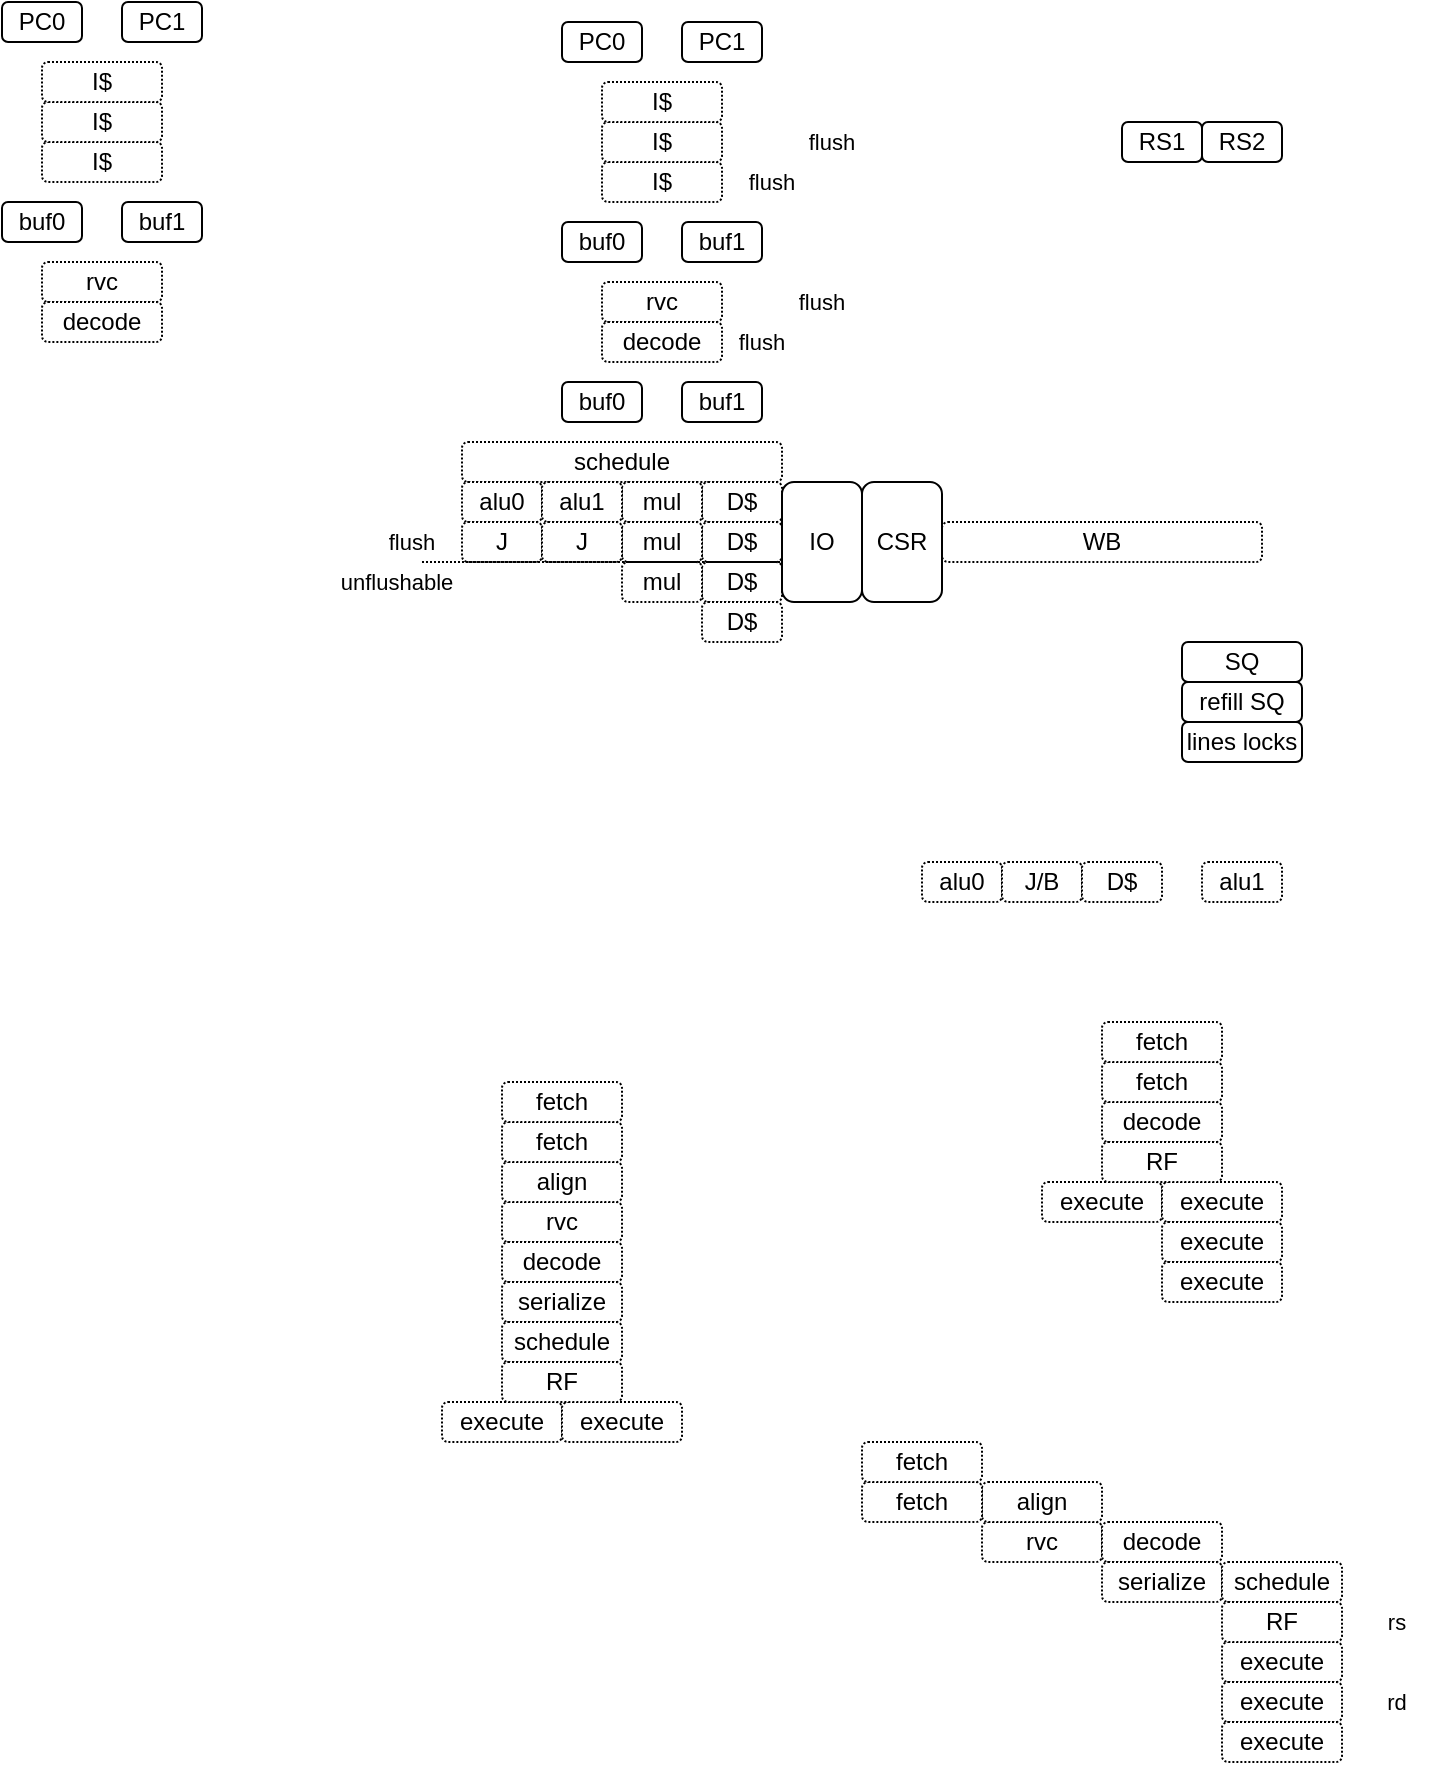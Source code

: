 <mxfile version="21.6.8" type="device" pages="18">
  <diagram id="21M7YdDJjqVILJei4Rus" name="vexii">
    <mxGraphModel dx="1095" dy="729" grid="1" gridSize="10" guides="1" tooltips="1" connect="1" arrows="1" fold="1" page="1" pageScale="1" pageWidth="850" pageHeight="1100" math="0" shadow="0">
      <root>
        <mxCell id="0" />
        <mxCell id="1" parent="0" />
        <mxCell id="uaDoEveSoIDrMN0X2O4y-1" value="&lt;span style=&quot;font-size: 12px;&quot;&gt;PC0&lt;/span&gt;" style="rounded=1;whiteSpace=wrap;html=1;fontSize=8;strokeWidth=1;" parent="1" vertex="1">
          <mxGeometry x="290" y="20" width="40" height="20" as="geometry" />
        </mxCell>
        <mxCell id="l_NChviApYTfOSIYL7mq-2" value="&lt;span style=&quot;font-size: 12px;&quot;&gt;PC1&lt;/span&gt;" style="rounded=1;whiteSpace=wrap;html=1;fontSize=8;strokeWidth=1;" parent="1" vertex="1">
          <mxGeometry x="350" y="20" width="40" height="20" as="geometry" />
        </mxCell>
        <mxCell id="l_NChviApYTfOSIYL7mq-3" value="&lt;span style=&quot;font-size: 12px;&quot;&gt;I$&lt;/span&gt;" style="rounded=1;whiteSpace=wrap;html=1;fontSize=8;strokeWidth=1;dashed=1;dashPattern=1 1;" parent="1" vertex="1">
          <mxGeometry x="310" y="90" width="60" height="20" as="geometry" />
        </mxCell>
        <mxCell id="l_NChviApYTfOSIYL7mq-4" value="&lt;span style=&quot;font-size: 12px;&quot;&gt;buf0&lt;/span&gt;" style="rounded=1;whiteSpace=wrap;html=1;fontSize=8;strokeWidth=1;" parent="1" vertex="1">
          <mxGeometry x="290" y="120" width="40" height="20" as="geometry" />
        </mxCell>
        <mxCell id="l_NChviApYTfOSIYL7mq-5" value="&lt;span style=&quot;font-size: 12px;&quot;&gt;buf1&lt;/span&gt;" style="rounded=1;whiteSpace=wrap;html=1;fontSize=8;strokeWidth=1;" parent="1" vertex="1">
          <mxGeometry x="350" y="120" width="40" height="20" as="geometry" />
        </mxCell>
        <mxCell id="l_NChviApYTfOSIYL7mq-6" value="&lt;span style=&quot;font-size: 12px;&quot;&gt;rvc&lt;/span&gt;" style="rounded=1;whiteSpace=wrap;html=1;fontSize=8;strokeWidth=1;dashed=1;dashPattern=1 1;" parent="1" vertex="1">
          <mxGeometry x="310" y="150" width="60" height="20" as="geometry" />
        </mxCell>
        <mxCell id="l_NChviApYTfOSIYL7mq-7" value="&lt;span style=&quot;font-size: 12px;&quot;&gt;decode&lt;/span&gt;" style="rounded=1;whiteSpace=wrap;html=1;fontSize=8;strokeWidth=1;dashed=1;dashPattern=1 1;" parent="1" vertex="1">
          <mxGeometry x="310" y="170" width="60" height="20" as="geometry" />
        </mxCell>
        <mxCell id="l_NChviApYTfOSIYL7mq-8" value="&lt;span style=&quot;font-size: 12px;&quot;&gt;schedule&lt;/span&gt;" style="rounded=1;whiteSpace=wrap;html=1;fontSize=8;strokeWidth=1;dashed=1;dashPattern=1 1;" parent="1" vertex="1">
          <mxGeometry x="240" y="230" width="160" height="20" as="geometry" />
        </mxCell>
        <mxCell id="l_NChviApYTfOSIYL7mq-9" value="&lt;span style=&quot;font-size: 12px;&quot;&gt;buf0&lt;/span&gt;" style="rounded=1;whiteSpace=wrap;html=1;fontSize=8;strokeWidth=1;" parent="1" vertex="1">
          <mxGeometry x="290" y="200" width="40" height="20" as="geometry" />
        </mxCell>
        <mxCell id="l_NChviApYTfOSIYL7mq-10" value="&lt;span style=&quot;font-size: 12px;&quot;&gt;buf1&lt;/span&gt;" style="rounded=1;whiteSpace=wrap;html=1;fontSize=8;strokeWidth=1;" parent="1" vertex="1">
          <mxGeometry x="350" y="200" width="40" height="20" as="geometry" />
        </mxCell>
        <mxCell id="l_NChviApYTfOSIYL7mq-11" value="&lt;span style=&quot;font-size: 12px;&quot;&gt;alu0&lt;/span&gt;" style="rounded=1;whiteSpace=wrap;html=1;fontSize=8;strokeWidth=1;dashed=1;dashPattern=1 1;" parent="1" vertex="1">
          <mxGeometry x="240" y="250" width="40" height="20" as="geometry" />
        </mxCell>
        <mxCell id="l_NChviApYTfOSIYL7mq-17" value="&lt;span style=&quot;font-size: 12px;&quot;&gt;D$&lt;/span&gt;" style="rounded=1;whiteSpace=wrap;html=1;fontSize=8;strokeWidth=1;dashed=1;dashPattern=1 1;" parent="1" vertex="1">
          <mxGeometry x="360" y="250" width="40" height="20" as="geometry" />
        </mxCell>
        <mxCell id="l_NChviApYTfOSIYL7mq-18" value="&lt;span style=&quot;font-size: 12px;&quot;&gt;D$&lt;/span&gt;" style="rounded=1;whiteSpace=wrap;html=1;fontSize=8;strokeWidth=1;dashed=1;dashPattern=1 1;" parent="1" vertex="1">
          <mxGeometry x="360" y="270" width="40" height="20" as="geometry" />
        </mxCell>
        <mxCell id="l_NChviApYTfOSIYL7mq-19" value="&lt;span style=&quot;font-size: 12px;&quot;&gt;D$&lt;/span&gt;" style="rounded=1;whiteSpace=wrap;html=1;fontSize=8;strokeWidth=1;dashed=1;dashPattern=1 1;" parent="1" vertex="1">
          <mxGeometry x="360" y="290" width="40" height="20" as="geometry" />
        </mxCell>
        <mxCell id="l_NChviApYTfOSIYL7mq-20" value="&lt;span style=&quot;font-size: 12px;&quot;&gt;I$&lt;/span&gt;" style="rounded=1;whiteSpace=wrap;html=1;fontSize=8;strokeWidth=1;dashed=1;dashPattern=1 1;" parent="1" vertex="1">
          <mxGeometry x="310" y="70" width="60" height="20" as="geometry" />
        </mxCell>
        <mxCell id="l_NChviApYTfOSIYL7mq-21" value="&lt;span style=&quot;font-size: 12px;&quot;&gt;I$&lt;/span&gt;" style="rounded=1;whiteSpace=wrap;html=1;fontSize=8;strokeWidth=1;dashed=1;dashPattern=1 1;" parent="1" vertex="1">
          <mxGeometry x="310" y="50" width="60" height="20" as="geometry" />
        </mxCell>
        <mxCell id="l_NChviApYTfOSIYL7mq-22" value="&lt;span style=&quot;font-size: 12px;&quot;&gt;WB&lt;/span&gt;" style="rounded=1;whiteSpace=wrap;html=1;fontSize=8;strokeWidth=1;dashed=1;dashPattern=1 1;" parent="1" vertex="1">
          <mxGeometry x="480" y="270" width="160" height="20" as="geometry" />
        </mxCell>
        <mxCell id="l_NChviApYTfOSIYL7mq-26" value="&lt;span style=&quot;font-size: 12px;&quot;&gt;D$&lt;/span&gt;" style="rounded=1;whiteSpace=wrap;html=1;fontSize=8;strokeWidth=1;dashed=1;dashPattern=1 1;" parent="1" vertex="1">
          <mxGeometry x="360" y="310" width="40" height="20" as="geometry" />
        </mxCell>
        <mxCell id="l_NChviApYTfOSIYL7mq-27" value="&lt;span style=&quot;font-size: 12px;&quot;&gt;mul&lt;/span&gt;" style="rounded=1;whiteSpace=wrap;html=1;fontSize=8;strokeWidth=1;dashed=1;dashPattern=1 1;" parent="1" vertex="1">
          <mxGeometry x="320" y="250" width="40" height="20" as="geometry" />
        </mxCell>
        <mxCell id="l_NChviApYTfOSIYL7mq-28" value="&lt;span style=&quot;font-size: 12px;&quot;&gt;alu1&lt;/span&gt;" style="rounded=1;whiteSpace=wrap;html=1;fontSize=8;strokeWidth=1;dashed=1;dashPattern=1 1;" parent="1" vertex="1">
          <mxGeometry x="280" y="250" width="40" height="20" as="geometry" />
        </mxCell>
        <mxCell id="l_NChviApYTfOSIYL7mq-29" value="&lt;span style=&quot;font-size: 12px;&quot;&gt;mul&lt;/span&gt;" style="rounded=1;whiteSpace=wrap;html=1;fontSize=8;strokeWidth=1;dashed=1;dashPattern=1 1;" parent="1" vertex="1">
          <mxGeometry x="320" y="270" width="40" height="20" as="geometry" />
        </mxCell>
        <mxCell id="l_NChviApYTfOSIYL7mq-30" value="&lt;span style=&quot;font-size: 12px;&quot;&gt;mul&lt;/span&gt;" style="rounded=1;whiteSpace=wrap;html=1;fontSize=8;strokeWidth=1;dashed=1;dashPattern=1 1;" parent="1" vertex="1">
          <mxGeometry x="320" y="290" width="40" height="20" as="geometry" />
        </mxCell>
        <mxCell id="l_NChviApYTfOSIYL7mq-31" value="&lt;span style=&quot;font-size: 12px;&quot;&gt;J&lt;/span&gt;" style="rounded=1;whiteSpace=wrap;html=1;fontSize=8;strokeWidth=1;dashed=1;dashPattern=1 1;" parent="1" vertex="1">
          <mxGeometry x="240" y="270" width="40" height="20" as="geometry" />
        </mxCell>
        <mxCell id="l_NChviApYTfOSIYL7mq-32" value="&lt;span style=&quot;font-size: 12px;&quot;&gt;J&lt;/span&gt;" style="rounded=1;whiteSpace=wrap;html=1;fontSize=8;strokeWidth=1;dashed=1;dashPattern=1 1;" parent="1" vertex="1">
          <mxGeometry x="280" y="270" width="40" height="20" as="geometry" />
        </mxCell>
        <mxCell id="os8S-afzMXCunifhruwt-1" value="unflushable" style="text;html=1;strokeColor=none;fillColor=none;align=center;verticalAlign=middle;whiteSpace=wrap;rounded=0;dashed=1;dashPattern=1 1;labelBackgroundColor=none;fontSize=11;" parent="1" vertex="1">
          <mxGeometry x="180" y="290" width="55" height="20" as="geometry" />
        </mxCell>
        <mxCell id="os8S-afzMXCunifhruwt-2" value="" style="endArrow=none;html=1;rounded=0;dashed=1;dashPattern=1 1;" parent="1" edge="1">
          <mxGeometry width="50" height="50" relative="1" as="geometry">
            <mxPoint x="220" y="290" as="sourcePoint" />
            <mxPoint x="420" y="290" as="targetPoint" />
            <Array as="points" />
          </mxGeometry>
        </mxCell>
        <mxCell id="os8S-afzMXCunifhruwt-5" value="&lt;span style=&quot;font-size: 12px;&quot;&gt;CSR&lt;/span&gt;" style="rounded=1;whiteSpace=wrap;html=1;fontSize=8;strokeWidth=1;" parent="1" vertex="1">
          <mxGeometry x="440" y="250" width="40" height="60" as="geometry" />
        </mxCell>
        <mxCell id="os8S-afzMXCunifhruwt-6" value="&lt;span style=&quot;font-size: 12px;&quot;&gt;IO&lt;/span&gt;" style="rounded=1;whiteSpace=wrap;html=1;fontSize=8;strokeWidth=1;" parent="1" vertex="1">
          <mxGeometry x="400" y="250" width="40" height="60" as="geometry" />
        </mxCell>
        <mxCell id="os8S-afzMXCunifhruwt-7" value="&lt;span style=&quot;font-size: 12px;&quot;&gt;lines locks&lt;/span&gt;" style="rounded=1;whiteSpace=wrap;html=1;fontSize=8;strokeWidth=1;" parent="1" vertex="1">
          <mxGeometry x="600" y="370" width="60" height="20" as="geometry" />
        </mxCell>
        <mxCell id="os8S-afzMXCunifhruwt-8" value="&lt;span style=&quot;font-size: 12px;&quot;&gt;SQ&lt;/span&gt;" style="rounded=1;whiteSpace=wrap;html=1;fontSize=8;strokeWidth=1;" parent="1" vertex="1">
          <mxGeometry x="600" y="330" width="60" height="20" as="geometry" />
        </mxCell>
        <mxCell id="os8S-afzMXCunifhruwt-9" value="&lt;span style=&quot;font-size: 12px;&quot;&gt;refill SQ&lt;/span&gt;" style="rounded=1;whiteSpace=wrap;html=1;fontSize=8;strokeWidth=1;" parent="1" vertex="1">
          <mxGeometry x="600" y="350" width="60" height="20" as="geometry" />
        </mxCell>
        <mxCell id="3gUMIK0boBavNIJXPFfS-1" value="&lt;span style=&quot;font-size: 12px;&quot;&gt;RS1&lt;/span&gt;" style="rounded=1;whiteSpace=wrap;html=1;fontSize=8;strokeWidth=1;" parent="1" vertex="1">
          <mxGeometry x="570" y="70" width="40" height="20" as="geometry" />
        </mxCell>
        <mxCell id="3gUMIK0boBavNIJXPFfS-2" value="&lt;span style=&quot;font-size: 12px;&quot;&gt;RS2&lt;/span&gt;" style="rounded=1;whiteSpace=wrap;html=1;fontSize=8;strokeWidth=1;" parent="1" vertex="1">
          <mxGeometry x="610" y="70" width="40" height="20" as="geometry" />
        </mxCell>
        <mxCell id="v98rsg9sOShCQmxvlPZP-1" value="&lt;span style=&quot;font-size: 12px;&quot;&gt;PC0&lt;/span&gt;" style="rounded=1;whiteSpace=wrap;html=1;fontSize=8;strokeWidth=1;" parent="1" vertex="1">
          <mxGeometry x="10" y="10" width="40" height="20" as="geometry" />
        </mxCell>
        <mxCell id="v98rsg9sOShCQmxvlPZP-2" value="&lt;span style=&quot;font-size: 12px;&quot;&gt;PC1&lt;/span&gt;" style="rounded=1;whiteSpace=wrap;html=1;fontSize=8;strokeWidth=1;" parent="1" vertex="1">
          <mxGeometry x="70" y="10" width="40" height="20" as="geometry" />
        </mxCell>
        <mxCell id="v98rsg9sOShCQmxvlPZP-3" value="&lt;span style=&quot;font-size: 12px;&quot;&gt;I$&lt;/span&gt;" style="rounded=1;whiteSpace=wrap;html=1;fontSize=8;strokeWidth=1;dashed=1;dashPattern=1 1;" parent="1" vertex="1">
          <mxGeometry x="30" y="80" width="60" height="20" as="geometry" />
        </mxCell>
        <mxCell id="v98rsg9sOShCQmxvlPZP-4" value="&lt;span style=&quot;font-size: 12px;&quot;&gt;buf0&lt;/span&gt;" style="rounded=1;whiteSpace=wrap;html=1;fontSize=8;strokeWidth=1;" parent="1" vertex="1">
          <mxGeometry x="10" y="110" width="40" height="20" as="geometry" />
        </mxCell>
        <mxCell id="v98rsg9sOShCQmxvlPZP-5" value="&lt;span style=&quot;font-size: 12px;&quot;&gt;buf1&lt;/span&gt;" style="rounded=1;whiteSpace=wrap;html=1;fontSize=8;strokeWidth=1;" parent="1" vertex="1">
          <mxGeometry x="70" y="110" width="40" height="20" as="geometry" />
        </mxCell>
        <mxCell id="v98rsg9sOShCQmxvlPZP-6" value="&lt;span style=&quot;font-size: 12px;&quot;&gt;rvc&lt;/span&gt;" style="rounded=1;whiteSpace=wrap;html=1;fontSize=8;strokeWidth=1;dashed=1;dashPattern=1 1;" parent="1" vertex="1">
          <mxGeometry x="30" y="140" width="60" height="20" as="geometry" />
        </mxCell>
        <mxCell id="v98rsg9sOShCQmxvlPZP-7" value="&lt;span style=&quot;font-size: 12px;&quot;&gt;decode&lt;/span&gt;" style="rounded=1;whiteSpace=wrap;html=1;fontSize=8;strokeWidth=1;dashed=1;dashPattern=1 1;" parent="1" vertex="1">
          <mxGeometry x="30" y="160" width="60" height="20" as="geometry" />
        </mxCell>
        <mxCell id="v98rsg9sOShCQmxvlPZP-10" value="&lt;span style=&quot;font-size: 12px;&quot;&gt;I$&lt;/span&gt;" style="rounded=1;whiteSpace=wrap;html=1;fontSize=8;strokeWidth=1;dashed=1;dashPattern=1 1;" parent="1" vertex="1">
          <mxGeometry x="30" y="60" width="60" height="20" as="geometry" />
        </mxCell>
        <mxCell id="v98rsg9sOShCQmxvlPZP-11" value="&lt;span style=&quot;font-size: 12px;&quot;&gt;I$&lt;/span&gt;" style="rounded=1;whiteSpace=wrap;html=1;fontSize=8;strokeWidth=1;dashed=1;dashPattern=1 1;" parent="1" vertex="1">
          <mxGeometry x="30" y="40" width="60" height="20" as="geometry" />
        </mxCell>
        <mxCell id="x8S2tfd9c1Km11fh-Hoh-1" value="flush" style="text;html=1;strokeColor=none;fillColor=none;align=center;verticalAlign=middle;whiteSpace=wrap;rounded=0;dashed=1;dashPattern=1 1;labelBackgroundColor=none;fontSize=11;" parent="1" vertex="1">
          <mxGeometry x="360" y="90" width="70" height="20" as="geometry" />
        </mxCell>
        <mxCell id="VGv7SSBRg9QQHRe9Lgiz-3" value="flush" style="text;html=1;strokeColor=none;fillColor=none;align=center;verticalAlign=middle;whiteSpace=wrap;rounded=0;dashed=1;dashPattern=1 1;labelBackgroundColor=none;fontSize=11;" parent="1" vertex="1">
          <mxGeometry x="355" y="170" width="70" height="20" as="geometry" />
        </mxCell>
        <mxCell id="VGv7SSBRg9QQHRe9Lgiz-4" value="flush" style="text;html=1;strokeColor=none;fillColor=none;align=center;verticalAlign=middle;whiteSpace=wrap;rounded=0;dashed=1;dashPattern=1 1;labelBackgroundColor=none;fontSize=11;" parent="1" vertex="1">
          <mxGeometry x="390" y="70" width="70" height="20" as="geometry" />
        </mxCell>
        <mxCell id="VGv7SSBRg9QQHRe9Lgiz-5" value="flush" style="text;html=1;strokeColor=none;fillColor=none;align=center;verticalAlign=middle;whiteSpace=wrap;rounded=0;dashed=1;dashPattern=1 1;labelBackgroundColor=none;fontSize=11;" parent="1" vertex="1">
          <mxGeometry x="385" y="150" width="70" height="20" as="geometry" />
        </mxCell>
        <mxCell id="VGv7SSBRg9QQHRe9Lgiz-6" value="flush" style="text;html=1;strokeColor=none;fillColor=none;align=center;verticalAlign=middle;whiteSpace=wrap;rounded=0;dashed=1;dashPattern=1 1;labelBackgroundColor=none;fontSize=11;" parent="1" vertex="1">
          <mxGeometry x="180" y="270" width="70" height="20" as="geometry" />
        </mxCell>
        <mxCell id="ZX4MKzpppq0GEhqQpqXm-1" value="&lt;span style=&quot;font-size: 12px;&quot;&gt;rvc&lt;/span&gt;" style="rounded=1;whiteSpace=wrap;html=1;fontSize=8;strokeWidth=1;dashed=1;dashPattern=1 1;" parent="1" vertex="1">
          <mxGeometry x="260" y="610" width="60" height="20" as="geometry" />
        </mxCell>
        <mxCell id="ZX4MKzpppq0GEhqQpqXm-2" value="&lt;span style=&quot;font-size: 12px;&quot;&gt;decode&lt;/span&gt;" style="rounded=1;whiteSpace=wrap;html=1;fontSize=8;strokeWidth=1;dashed=1;dashPattern=1 1;" parent="1" vertex="1">
          <mxGeometry x="260" y="630" width="60" height="20" as="geometry" />
        </mxCell>
        <mxCell id="ZX4MKzpppq0GEhqQpqXm-3" value="&lt;span style=&quot;font-size: 12px;&quot;&gt;align&lt;/span&gt;" style="rounded=1;whiteSpace=wrap;html=1;fontSize=8;strokeWidth=1;dashed=1;dashPattern=1 1;" parent="1" vertex="1">
          <mxGeometry x="260" y="590" width="60" height="20" as="geometry" />
        </mxCell>
        <mxCell id="ZX4MKzpppq0GEhqQpqXm-4" value="&lt;span style=&quot;font-size: 12px;&quot;&gt;fetch&lt;/span&gt;" style="rounded=1;whiteSpace=wrap;html=1;fontSize=8;strokeWidth=1;dashed=1;dashPattern=1 1;" parent="1" vertex="1">
          <mxGeometry x="260" y="570" width="60" height="20" as="geometry" />
        </mxCell>
        <mxCell id="ZX4MKzpppq0GEhqQpqXm-5" value="&lt;span style=&quot;font-size: 12px;&quot;&gt;serialize&lt;/span&gt;" style="rounded=1;whiteSpace=wrap;html=1;fontSize=8;strokeWidth=1;dashed=1;dashPattern=1 1;" parent="1" vertex="1">
          <mxGeometry x="260" y="650" width="60" height="20" as="geometry" />
        </mxCell>
        <mxCell id="ZX4MKzpppq0GEhqQpqXm-6" value="&lt;span style=&quot;font-size: 12px;&quot;&gt;schedule&lt;/span&gt;" style="rounded=1;whiteSpace=wrap;html=1;fontSize=8;strokeWidth=1;dashed=1;dashPattern=1 1;" parent="1" vertex="1">
          <mxGeometry x="260" y="670" width="60" height="20" as="geometry" />
        </mxCell>
        <mxCell id="ZX4MKzpppq0GEhqQpqXm-7" value="&lt;span style=&quot;font-size: 12px;&quot;&gt;execute&lt;/span&gt;" style="rounded=1;whiteSpace=wrap;html=1;fontSize=8;strokeWidth=1;dashed=1;dashPattern=1 1;" parent="1" vertex="1">
          <mxGeometry x="230" y="710" width="60" height="20" as="geometry" />
        </mxCell>
        <mxCell id="ZX4MKzpppq0GEhqQpqXm-8" value="&lt;span style=&quot;font-size: 12px;&quot;&gt;execute&lt;/span&gt;" style="rounded=1;whiteSpace=wrap;html=1;fontSize=8;strokeWidth=1;dashed=1;dashPattern=1 1;" parent="1" vertex="1">
          <mxGeometry x="290" y="710" width="60" height="20" as="geometry" />
        </mxCell>
        <mxCell id="ZX4MKzpppq0GEhqQpqXm-9" value="&lt;span style=&quot;font-size: 12px;&quot;&gt;alu0&lt;/span&gt;" style="rounded=1;whiteSpace=wrap;html=1;fontSize=8;strokeWidth=1;dashed=1;dashPattern=1 1;" parent="1" vertex="1">
          <mxGeometry x="470" y="440" width="40" height="20" as="geometry" />
        </mxCell>
        <mxCell id="ZX4MKzpppq0GEhqQpqXm-10" value="&lt;span style=&quot;font-size: 12px;&quot;&gt;alu1&lt;/span&gt;" style="rounded=1;whiteSpace=wrap;html=1;fontSize=8;strokeWidth=1;dashed=1;dashPattern=1 1;" parent="1" vertex="1">
          <mxGeometry x="610" y="440" width="40" height="20" as="geometry" />
        </mxCell>
        <mxCell id="ZX4MKzpppq0GEhqQpqXm-12" value="&lt;span style=&quot;font-size: 12px;&quot;&gt;J/B&lt;/span&gt;" style="rounded=1;whiteSpace=wrap;html=1;fontSize=8;strokeWidth=1;dashed=1;dashPattern=1 1;" parent="1" vertex="1">
          <mxGeometry x="510" y="440" width="40" height="20" as="geometry" />
        </mxCell>
        <mxCell id="ZX4MKzpppq0GEhqQpqXm-13" value="&lt;span style=&quot;font-size: 12px;&quot;&gt;D$&lt;/span&gt;" style="rounded=1;whiteSpace=wrap;html=1;fontSize=8;strokeWidth=1;dashed=1;dashPattern=1 1;" parent="1" vertex="1">
          <mxGeometry x="550" y="440" width="40" height="20" as="geometry" />
        </mxCell>
        <mxCell id="ZX4MKzpppq0GEhqQpqXm-14" value="&lt;span style=&quot;font-size: 12px;&quot;&gt;RF&lt;/span&gt;" style="rounded=1;whiteSpace=wrap;html=1;fontSize=8;strokeWidth=1;dashed=1;dashPattern=1 1;" parent="1" vertex="1">
          <mxGeometry x="260" y="690" width="60" height="20" as="geometry" />
        </mxCell>
        <mxCell id="ZX4MKzpppq0GEhqQpqXm-15" value="&lt;span style=&quot;font-size: 12px;&quot;&gt;fetch&lt;/span&gt;" style="rounded=1;whiteSpace=wrap;html=1;fontSize=8;strokeWidth=1;dashed=1;dashPattern=1 1;" parent="1" vertex="1">
          <mxGeometry x="260" y="550" width="60" height="20" as="geometry" />
        </mxCell>
        <mxCell id="ivsdZ2b1UOyS_SS-Gb6o-2" value="&lt;span style=&quot;font-size: 12px;&quot;&gt;decode&lt;/span&gt;" style="rounded=1;whiteSpace=wrap;html=1;fontSize=8;strokeWidth=1;dashed=1;dashPattern=1 1;" parent="1" vertex="1">
          <mxGeometry x="560" y="560" width="60" height="20" as="geometry" />
        </mxCell>
        <mxCell id="ivsdZ2b1UOyS_SS-Gb6o-4" value="&lt;span style=&quot;font-size: 12px;&quot;&gt;fetch&lt;/span&gt;" style="rounded=1;whiteSpace=wrap;html=1;fontSize=8;strokeWidth=1;dashed=1;dashPattern=1 1;" parent="1" vertex="1">
          <mxGeometry x="560" y="540" width="60" height="20" as="geometry" />
        </mxCell>
        <mxCell id="ivsdZ2b1UOyS_SS-Gb6o-7" value="&lt;span style=&quot;font-size: 12px;&quot;&gt;execute&lt;/span&gt;" style="rounded=1;whiteSpace=wrap;html=1;fontSize=8;strokeWidth=1;dashed=1;dashPattern=1 1;" parent="1" vertex="1">
          <mxGeometry x="530" y="600" width="60" height="20" as="geometry" />
        </mxCell>
        <mxCell id="ivsdZ2b1UOyS_SS-Gb6o-8" value="&lt;span style=&quot;font-size: 12px;&quot;&gt;execute&lt;/span&gt;" style="rounded=1;whiteSpace=wrap;html=1;fontSize=8;strokeWidth=1;dashed=1;dashPattern=1 1;" parent="1" vertex="1">
          <mxGeometry x="590" y="600" width="60" height="20" as="geometry" />
        </mxCell>
        <mxCell id="ivsdZ2b1UOyS_SS-Gb6o-9" value="&lt;span style=&quot;font-size: 12px;&quot;&gt;RF&lt;/span&gt;" style="rounded=1;whiteSpace=wrap;html=1;fontSize=8;strokeWidth=1;dashed=1;dashPattern=1 1;" parent="1" vertex="1">
          <mxGeometry x="560" y="580" width="60" height="20" as="geometry" />
        </mxCell>
        <mxCell id="ivsdZ2b1UOyS_SS-Gb6o-10" value="&lt;span style=&quot;font-size: 12px;&quot;&gt;fetch&lt;/span&gt;" style="rounded=1;whiteSpace=wrap;html=1;fontSize=8;strokeWidth=1;dashed=1;dashPattern=1 1;" parent="1" vertex="1">
          <mxGeometry x="560" y="520" width="60" height="20" as="geometry" />
        </mxCell>
        <mxCell id="ivsdZ2b1UOyS_SS-Gb6o-11" value="&lt;span style=&quot;font-size: 12px;&quot;&gt;execute&lt;/span&gt;" style="rounded=1;whiteSpace=wrap;html=1;fontSize=8;strokeWidth=1;dashed=1;dashPattern=1 1;" parent="1" vertex="1">
          <mxGeometry x="590" y="620" width="60" height="20" as="geometry" />
        </mxCell>
        <mxCell id="ivsdZ2b1UOyS_SS-Gb6o-12" value="&lt;span style=&quot;font-size: 12px;&quot;&gt;execute&lt;/span&gt;" style="rounded=1;whiteSpace=wrap;html=1;fontSize=8;strokeWidth=1;dashed=1;dashPattern=1 1;" parent="1" vertex="1">
          <mxGeometry x="590" y="640" width="60" height="20" as="geometry" />
        </mxCell>
        <mxCell id="ivsdZ2b1UOyS_SS-Gb6o-13" value="&lt;span style=&quot;font-size: 12px;&quot;&gt;rvc&lt;/span&gt;" style="rounded=1;whiteSpace=wrap;html=1;fontSize=8;strokeWidth=1;dashed=1;dashPattern=1 1;" parent="1" vertex="1">
          <mxGeometry x="500" y="770" width="60" height="20" as="geometry" />
        </mxCell>
        <mxCell id="ivsdZ2b1UOyS_SS-Gb6o-14" value="&lt;span style=&quot;font-size: 12px;&quot;&gt;decode&lt;/span&gt;" style="rounded=1;whiteSpace=wrap;html=1;fontSize=8;strokeWidth=1;dashed=1;dashPattern=1 1;" parent="1" vertex="1">
          <mxGeometry x="560" y="770" width="60" height="20" as="geometry" />
        </mxCell>
        <mxCell id="ivsdZ2b1UOyS_SS-Gb6o-15" value="&lt;span style=&quot;font-size: 12px;&quot;&gt;align&lt;/span&gt;" style="rounded=1;whiteSpace=wrap;html=1;fontSize=8;strokeWidth=1;dashed=1;dashPattern=1 1;" parent="1" vertex="1">
          <mxGeometry x="500" y="750" width="60" height="20" as="geometry" />
        </mxCell>
        <mxCell id="ivsdZ2b1UOyS_SS-Gb6o-16" value="&lt;span style=&quot;font-size: 12px;&quot;&gt;fetch&lt;/span&gt;" style="rounded=1;whiteSpace=wrap;html=1;fontSize=8;strokeWidth=1;dashed=1;dashPattern=1 1;" parent="1" vertex="1">
          <mxGeometry x="440" y="750" width="60" height="20" as="geometry" />
        </mxCell>
        <mxCell id="ivsdZ2b1UOyS_SS-Gb6o-17" value="&lt;span style=&quot;font-size: 12px;&quot;&gt;serialize&lt;/span&gt;" style="rounded=1;whiteSpace=wrap;html=1;fontSize=8;strokeWidth=1;dashed=1;dashPattern=1 1;" parent="1" vertex="1">
          <mxGeometry x="560" y="790" width="60" height="20" as="geometry" />
        </mxCell>
        <mxCell id="ivsdZ2b1UOyS_SS-Gb6o-18" value="&lt;span style=&quot;font-size: 12px;&quot;&gt;schedule&lt;/span&gt;" style="rounded=1;whiteSpace=wrap;html=1;fontSize=8;strokeWidth=1;dashed=1;dashPattern=1 1;" parent="1" vertex="1">
          <mxGeometry x="620" y="790" width="60" height="20" as="geometry" />
        </mxCell>
        <mxCell id="ivsdZ2b1UOyS_SS-Gb6o-20" value="&lt;span style=&quot;font-size: 12px;&quot;&gt;execute&lt;/span&gt;" style="rounded=1;whiteSpace=wrap;html=1;fontSize=8;strokeWidth=1;dashed=1;dashPattern=1 1;" parent="1" vertex="1">
          <mxGeometry x="620" y="830" width="60" height="20" as="geometry" />
        </mxCell>
        <mxCell id="ivsdZ2b1UOyS_SS-Gb6o-21" value="&lt;span style=&quot;font-size: 12px;&quot;&gt;RF&lt;/span&gt;" style="rounded=1;whiteSpace=wrap;html=1;fontSize=8;strokeWidth=1;dashed=1;dashPattern=1 1;" parent="1" vertex="1">
          <mxGeometry x="620" y="810" width="60" height="20" as="geometry" />
        </mxCell>
        <mxCell id="ivsdZ2b1UOyS_SS-Gb6o-22" value="&lt;span style=&quot;font-size: 12px;&quot;&gt;fetch&lt;/span&gt;" style="rounded=1;whiteSpace=wrap;html=1;fontSize=8;strokeWidth=1;dashed=1;dashPattern=1 1;" parent="1" vertex="1">
          <mxGeometry x="440" y="730" width="60" height="20" as="geometry" />
        </mxCell>
        <mxCell id="ivsdZ2b1UOyS_SS-Gb6o-23" value="&lt;span style=&quot;font-size: 12px;&quot;&gt;execute&lt;/span&gt;" style="rounded=1;whiteSpace=wrap;html=1;fontSize=8;strokeWidth=1;dashed=1;dashPattern=1 1;" parent="1" vertex="1">
          <mxGeometry x="620" y="850" width="60" height="20" as="geometry" />
        </mxCell>
        <mxCell id="ivsdZ2b1UOyS_SS-Gb6o-24" value="&lt;span style=&quot;font-size: 12px;&quot;&gt;execute&lt;/span&gt;" style="rounded=1;whiteSpace=wrap;html=1;fontSize=8;strokeWidth=1;dashed=1;dashPattern=1 1;" parent="1" vertex="1">
          <mxGeometry x="620" y="870" width="60" height="20" as="geometry" />
        </mxCell>
        <mxCell id="ivsdZ2b1UOyS_SS-Gb6o-25" value="rs" style="text;html=1;strokeColor=none;fillColor=none;align=center;verticalAlign=middle;whiteSpace=wrap;rounded=0;dashed=1;dashPattern=1 1;labelBackgroundColor=none;fontSize=11;" parent="1" vertex="1">
          <mxGeometry x="680" y="810" width="55" height="20" as="geometry" />
        </mxCell>
        <mxCell id="ivsdZ2b1UOyS_SS-Gb6o-26" value="rd" style="text;html=1;strokeColor=none;fillColor=none;align=center;verticalAlign=middle;whiteSpace=wrap;rounded=0;dashed=1;dashPattern=1 1;labelBackgroundColor=none;fontSize=11;" parent="1" vertex="1">
          <mxGeometry x="680" y="850" width="55" height="20" as="geometry" />
        </mxCell>
      </root>
    </mxGraphModel>
  </diagram>
  <diagram id="EW8YAgPKUJDIyjqrINgQ" name="decode">
    <mxGraphModel dx="751" dy="500" grid="1" gridSize="10" guides="1" tooltips="1" connect="1" arrows="1" fold="1" page="1" pageScale="1" pageWidth="850" pageHeight="1100" math="0" shadow="0">
      <root>
        <mxCell id="0" />
        <mxCell id="1" parent="0" />
        <mxCell id="Uu79nW--Qw9eLegBL-zT-23" style="edgeStyle=orthogonalEdgeStyle;rounded=0;orthogonalLoop=1;jettySize=auto;html=1;" edge="1" parent="1">
          <mxGeometry relative="1" as="geometry">
            <mxPoint x="290" y="340" as="targetPoint" />
            <mxPoint x="290" y="310" as="sourcePoint" />
            <Array as="points">
              <mxPoint x="290" y="340" />
              <mxPoint x="290" y="340" />
            </Array>
          </mxGeometry>
        </mxCell>
        <mxCell id="Uu79nW--Qw9eLegBL-zT-24" style="edgeStyle=orthogonalEdgeStyle;rounded=0;orthogonalLoop=1;jettySize=auto;html=1;exitX=0.028;exitY=1.031;exitDx=0;exitDy=0;exitPerimeter=0;" edge="1" parent="1">
          <mxGeometry relative="1" as="geometry">
            <mxPoint x="300" y="340" as="targetPoint" />
            <mxPoint x="301.68" y="320.62" as="sourcePoint" />
            <Array as="points">
              <mxPoint x="300" y="321" />
            </Array>
          </mxGeometry>
        </mxCell>
        <mxCell id="Uu79nW--Qw9eLegBL-zT-22" value="&lt;font style=&quot;font-size: 12px&quot;&gt;extractor&lt;/font&gt;" style="rounded=1;whiteSpace=wrap;html=1;fontSize=8;strokeWidth=1;dashed=1;dashPattern=1 1;" vertex="1" parent="1">
          <mxGeometry x="270" y="300" width="60" height="20" as="geometry" />
        </mxCell>
        <mxCell id="Uu79nW--Qw9eLegBL-zT-16" style="edgeStyle=orthogonalEdgeStyle;rounded=0;orthogonalLoop=1;jettySize=auto;html=1;" edge="1" parent="1">
          <mxGeometry relative="1" as="geometry">
            <mxPoint x="280" y="290" as="targetPoint" />
            <mxPoint x="280" y="240" as="sourcePoint" />
            <Array as="points">
              <mxPoint x="280" y="270" />
              <mxPoint x="280" y="270" />
            </Array>
          </mxGeometry>
        </mxCell>
        <mxCell id="Uu79nW--Qw9eLegBL-zT-17" style="edgeStyle=orthogonalEdgeStyle;rounded=0;orthogonalLoop=1;jettySize=auto;html=1;" edge="1" parent="1">
          <mxGeometry relative="1" as="geometry">
            <mxPoint x="290" y="290" as="targetPoint" />
            <mxPoint x="290" y="250" as="sourcePoint" />
            <Array as="points">
              <mxPoint x="290" y="280" />
              <mxPoint x="290" y="280" />
            </Array>
          </mxGeometry>
        </mxCell>
        <mxCell id="Uu79nW--Qw9eLegBL-zT-18" style="edgeStyle=orthogonalEdgeStyle;rounded=0;orthogonalLoop=1;jettySize=auto;html=1;" edge="1" parent="1">
          <mxGeometry relative="1" as="geometry">
            <mxPoint x="300" y="290" as="targetPoint" />
            <mxPoint x="300" y="260" as="sourcePoint" />
            <Array as="points">
              <mxPoint x="300" y="290" />
              <mxPoint x="300" y="290" />
            </Array>
          </mxGeometry>
        </mxCell>
        <mxCell id="Uu79nW--Qw9eLegBL-zT-20" style="edgeStyle=orthogonalEdgeStyle;rounded=0;orthogonalLoop=1;jettySize=auto;html=1;exitX=0.028;exitY=1.031;exitDx=0;exitDy=0;exitPerimeter=0;" edge="1" parent="1">
          <mxGeometry relative="1" as="geometry">
            <mxPoint x="310" y="290" as="targetPoint" />
            <mxPoint x="311.68" y="270.62" as="sourcePoint" />
            <Array as="points">
              <mxPoint x="310" y="271" />
            </Array>
          </mxGeometry>
        </mxCell>
        <mxCell id="RK_mMZ6YueFICpVsL_L8-1" value="" style="endArrow=classic;html=1;rounded=0;edgeStyle=orthogonalEdgeStyle;entryX=0.671;entryY=-0.006;entryDx=0;entryDy=0;entryPerimeter=0;" edge="1" parent="1" target="RK_mMZ6YueFICpVsL_L8-2">
          <mxGeometry width="50" height="50" relative="1" as="geometry">
            <mxPoint x="300" y="140" as="sourcePoint" />
            <mxPoint x="300" y="240" as="targetPoint" />
          </mxGeometry>
        </mxCell>
        <mxCell id="qhDEbyEM-zuXhLMoBWiR-1" value="fetch word" style="text;html=1;strokeColor=none;fillColor=none;align=center;verticalAlign=middle;whiteSpace=wrap;rounded=0;dashed=1;dashPattern=1 1;labelBackgroundColor=none;fontSize=11;" vertex="1" parent="1">
          <mxGeometry x="260" y="120" width="80" height="20" as="geometry" />
        </mxCell>
        <mxCell id="Uu79nW--Qw9eLegBL-zT-1" value="" style="group" vertex="1" connectable="0" parent="1">
          <mxGeometry x="250" y="180" width="40" height="20" as="geometry" />
        </mxCell>
        <mxCell id="Uu79nW--Qw9eLegBL-zT-10" style="edgeStyle=orthogonalEdgeStyle;rounded=0;orthogonalLoop=1;jettySize=auto;html=1;exitX=0.75;exitY=1;exitDx=0;exitDy=0;" edge="1" parent="Uu79nW--Qw9eLegBL-zT-1" source="Uu79nW--Qw9eLegBL-zT-2">
          <mxGeometry relative="1" as="geometry">
            <mxPoint x="30" y="40" as="targetPoint" />
            <Array as="points">
              <mxPoint x="30" y="40" />
            </Array>
          </mxGeometry>
        </mxCell>
        <mxCell id="Uu79nW--Qw9eLegBL-zT-2" value="" style="rounded=0;whiteSpace=wrap;html=1;" vertex="1" parent="Uu79nW--Qw9eLegBL-zT-1">
          <mxGeometry width="40" height="20" as="geometry" />
        </mxCell>
        <mxCell id="Uu79nW--Qw9eLegBL-zT-3" value="" style="triangle;whiteSpace=wrap;html=1;rotation=90;" vertex="1" parent="Uu79nW--Qw9eLegBL-zT-1">
          <mxGeometry x="5" width="10" height="10" as="geometry" />
        </mxCell>
        <mxCell id="Uu79nW--Qw9eLegBL-zT-8" value="" style="endArrow=classic;html=1;rounded=0;edgeStyle=orthogonalEdgeStyle;entryX=0.75;entryY=0;entryDx=0;entryDy=0;" edge="1" parent="1" target="Uu79nW--Qw9eLegBL-zT-2">
          <mxGeometry width="50" height="50" relative="1" as="geometry">
            <mxPoint x="300" y="160" as="sourcePoint" />
            <mxPoint x="310" y="230" as="targetPoint" />
            <Array as="points">
              <mxPoint x="280" y="160" />
            </Array>
          </mxGeometry>
        </mxCell>
        <mxCell id="Uu79nW--Qw9eLegBL-zT-11" value="word buffer" style="text;html=1;strokeColor=none;fillColor=none;align=center;verticalAlign=middle;whiteSpace=wrap;rounded=0;dashed=1;dashPattern=1 1;labelBackgroundColor=none;fontSize=11;" vertex="1" parent="1">
          <mxGeometry x="180" y="180" width="80" height="20" as="geometry" />
        </mxCell>
        <mxCell id="Uu79nW--Qw9eLegBL-zT-12" value="&lt;font style=&quot;font-size: 12px&quot;&gt;scanner&lt;/font&gt;" style="rounded=1;whiteSpace=wrap;html=1;fontSize=8;strokeWidth=1;dashed=1;dashPattern=1 1;" vertex="1" parent="1">
          <mxGeometry x="290" y="250" width="60" height="20" as="geometry" />
        </mxCell>
        <mxCell id="Uu79nW--Qw9eLegBL-zT-13" value="&lt;font style=&quot;font-size: 12px&quot;&gt;scanner&lt;/font&gt;" style="rounded=1;whiteSpace=wrap;html=1;fontSize=8;strokeWidth=1;dashed=1;dashPattern=1 1;" vertex="1" parent="1">
          <mxGeometry x="280" y="240" width="60" height="20" as="geometry" />
        </mxCell>
        <mxCell id="Uu79nW--Qw9eLegBL-zT-14" value="&lt;font style=&quot;font-size: 12px&quot;&gt;scanner&lt;/font&gt;" style="rounded=1;whiteSpace=wrap;html=1;fontSize=8;strokeWidth=1;dashed=1;dashPattern=1 1;" vertex="1" parent="1">
          <mxGeometry x="270" y="230" width="60" height="20" as="geometry" />
        </mxCell>
        <mxCell id="RK_mMZ6YueFICpVsL_L8-2" value="&lt;font style=&quot;font-size: 12px&quot;&gt;scanner&lt;/font&gt;" style="rounded=1;whiteSpace=wrap;html=1;fontSize=8;strokeWidth=1;dashed=1;dashPattern=1 1;" vertex="1" parent="1">
          <mxGeometry x="260" y="220" width="60" height="20" as="geometry" />
        </mxCell>
        <mxCell id="Uu79nW--Qw9eLegBL-zT-21" value="&lt;font style=&quot;font-size: 12px&quot;&gt;extractor&lt;/font&gt;" style="rounded=1;whiteSpace=wrap;html=1;fontSize=8;strokeWidth=1;dashed=1;dashPattern=1 1;" vertex="1" parent="1">
          <mxGeometry x="260" y="290" width="60" height="20" as="geometry" />
        </mxCell>
        <mxCell id="Uu79nW--Qw9eLegBL-zT-25" value="decode" style="text;html=1;strokeColor=none;fillColor=none;align=center;verticalAlign=middle;whiteSpace=wrap;rounded=0;dashed=1;dashPattern=1 1;labelBackgroundColor=none;fontSize=11;" vertex="1" parent="1">
          <mxGeometry x="260" y="340" width="70" height="20" as="geometry" />
        </mxCell>
      </root>
    </mxGraphModel>
  </diagram>
  <diagram name="execute" id="cmWOkzOcqqSYMlFNeabi">
    <mxGraphModel dx="751" dy="500" grid="1" gridSize="10" guides="1" tooltips="1" connect="1" arrows="1" fold="1" page="1" pageScale="1" pageWidth="850" pageHeight="1100" math="0" shadow="0">
      <root>
        <mxCell id="UvzUxrtpYBwZnMAskWk_-0" />
        <mxCell id="UvzUxrtpYBwZnMAskWk_-1" parent="UvzUxrtpYBwZnMAskWk_-0" />
        <mxCell id="UvzUxrtpYBwZnMAskWk_-2" style="edgeStyle=orthogonalEdgeStyle;rounded=0;orthogonalLoop=1;jettySize=auto;html=1;" edge="1" parent="UvzUxrtpYBwZnMAskWk_-1">
          <mxGeometry relative="1" as="geometry">
            <mxPoint x="290" y="340" as="targetPoint" />
            <mxPoint x="290" y="310" as="sourcePoint" />
            <Array as="points">
              <mxPoint x="290" y="340" />
              <mxPoint x="290" y="340" />
            </Array>
          </mxGeometry>
        </mxCell>
        <mxCell id="UvzUxrtpYBwZnMAskWk_-3" style="edgeStyle=orthogonalEdgeStyle;rounded=0;orthogonalLoop=1;jettySize=auto;html=1;exitX=0.028;exitY=1.031;exitDx=0;exitDy=0;exitPerimeter=0;" edge="1" parent="UvzUxrtpYBwZnMAskWk_-1">
          <mxGeometry relative="1" as="geometry">
            <mxPoint x="300" y="340" as="targetPoint" />
            <mxPoint x="301.68" y="320.62" as="sourcePoint" />
            <Array as="points">
              <mxPoint x="300" y="321" />
            </Array>
          </mxGeometry>
        </mxCell>
        <mxCell id="UvzUxrtpYBwZnMAskWk_-4" value="&lt;font style=&quot;font-size: 12px&quot;&gt;extractor&lt;/font&gt;" style="rounded=1;whiteSpace=wrap;html=1;fontSize=8;strokeWidth=1;dashed=1;dashPattern=1 1;" vertex="1" parent="UvzUxrtpYBwZnMAskWk_-1">
          <mxGeometry x="270" y="300" width="60" height="20" as="geometry" />
        </mxCell>
        <mxCell id="UvzUxrtpYBwZnMAskWk_-5" style="edgeStyle=orthogonalEdgeStyle;rounded=0;orthogonalLoop=1;jettySize=auto;html=1;" edge="1" parent="UvzUxrtpYBwZnMAskWk_-1">
          <mxGeometry relative="1" as="geometry">
            <mxPoint x="280" y="290" as="targetPoint" />
            <mxPoint x="280" y="240" as="sourcePoint" />
            <Array as="points">
              <mxPoint x="280" y="270" />
              <mxPoint x="280" y="270" />
            </Array>
          </mxGeometry>
        </mxCell>
        <mxCell id="UvzUxrtpYBwZnMAskWk_-6" style="edgeStyle=orthogonalEdgeStyle;rounded=0;orthogonalLoop=1;jettySize=auto;html=1;" edge="1" parent="UvzUxrtpYBwZnMAskWk_-1">
          <mxGeometry relative="1" as="geometry">
            <mxPoint x="290" y="290" as="targetPoint" />
            <mxPoint x="290" y="250" as="sourcePoint" />
            <Array as="points">
              <mxPoint x="290" y="280" />
              <mxPoint x="290" y="280" />
            </Array>
          </mxGeometry>
        </mxCell>
        <mxCell id="UvzUxrtpYBwZnMAskWk_-7" style="edgeStyle=orthogonalEdgeStyle;rounded=0;orthogonalLoop=1;jettySize=auto;html=1;" edge="1" parent="UvzUxrtpYBwZnMAskWk_-1">
          <mxGeometry relative="1" as="geometry">
            <mxPoint x="300" y="290" as="targetPoint" />
            <mxPoint x="300" y="260" as="sourcePoint" />
            <Array as="points">
              <mxPoint x="300" y="290" />
              <mxPoint x="300" y="290" />
            </Array>
          </mxGeometry>
        </mxCell>
        <mxCell id="UvzUxrtpYBwZnMAskWk_-8" style="edgeStyle=orthogonalEdgeStyle;rounded=0;orthogonalLoop=1;jettySize=auto;html=1;exitX=0.028;exitY=1.031;exitDx=0;exitDy=0;exitPerimeter=0;" edge="1" parent="UvzUxrtpYBwZnMAskWk_-1">
          <mxGeometry relative="1" as="geometry">
            <mxPoint x="310" y="290" as="targetPoint" />
            <mxPoint x="311.68" y="270.62" as="sourcePoint" />
            <Array as="points">
              <mxPoint x="310" y="271" />
            </Array>
          </mxGeometry>
        </mxCell>
        <mxCell id="UvzUxrtpYBwZnMAskWk_-9" value="" style="endArrow=classic;html=1;rounded=0;edgeStyle=orthogonalEdgeStyle;entryX=0.671;entryY=-0.006;entryDx=0;entryDy=0;entryPerimeter=0;" edge="1" parent="UvzUxrtpYBwZnMAskWk_-1" target="UvzUxrtpYBwZnMAskWk_-20">
          <mxGeometry width="50" height="50" relative="1" as="geometry">
            <mxPoint x="300" y="140" as="sourcePoint" />
            <mxPoint x="300" y="240" as="targetPoint" />
          </mxGeometry>
        </mxCell>
        <mxCell id="UvzUxrtpYBwZnMAskWk_-10" value="fetch word" style="text;html=1;strokeColor=none;fillColor=none;align=center;verticalAlign=middle;whiteSpace=wrap;rounded=0;dashed=1;dashPattern=1 1;labelBackgroundColor=none;fontSize=11;" vertex="1" parent="UvzUxrtpYBwZnMAskWk_-1">
          <mxGeometry x="260" y="120" width="80" height="20" as="geometry" />
        </mxCell>
        <mxCell id="UvzUxrtpYBwZnMAskWk_-11" value="" style="group" vertex="1" connectable="0" parent="UvzUxrtpYBwZnMAskWk_-1">
          <mxGeometry x="250" y="180" width="40" height="20" as="geometry" />
        </mxCell>
        <mxCell id="UvzUxrtpYBwZnMAskWk_-12" style="edgeStyle=orthogonalEdgeStyle;rounded=0;orthogonalLoop=1;jettySize=auto;html=1;exitX=0.75;exitY=1;exitDx=0;exitDy=0;" edge="1" parent="UvzUxrtpYBwZnMAskWk_-11" source="UvzUxrtpYBwZnMAskWk_-13">
          <mxGeometry relative="1" as="geometry">
            <mxPoint x="30" y="40" as="targetPoint" />
            <Array as="points">
              <mxPoint x="30" y="40" />
            </Array>
          </mxGeometry>
        </mxCell>
        <mxCell id="UvzUxrtpYBwZnMAskWk_-13" value="" style="rounded=0;whiteSpace=wrap;html=1;" vertex="1" parent="UvzUxrtpYBwZnMAskWk_-11">
          <mxGeometry width="40" height="20" as="geometry" />
        </mxCell>
        <mxCell id="UvzUxrtpYBwZnMAskWk_-14" value="" style="triangle;whiteSpace=wrap;html=1;rotation=90;" vertex="1" parent="UvzUxrtpYBwZnMAskWk_-11">
          <mxGeometry x="5" width="10" height="10" as="geometry" />
        </mxCell>
        <mxCell id="UvzUxrtpYBwZnMAskWk_-15" value="" style="endArrow=classic;html=1;rounded=0;edgeStyle=orthogonalEdgeStyle;entryX=0.75;entryY=0;entryDx=0;entryDy=0;" edge="1" parent="UvzUxrtpYBwZnMAskWk_-1" target="UvzUxrtpYBwZnMAskWk_-13">
          <mxGeometry width="50" height="50" relative="1" as="geometry">
            <mxPoint x="300" y="160" as="sourcePoint" />
            <mxPoint x="310" y="230" as="targetPoint" />
            <Array as="points">
              <mxPoint x="280" y="160" />
            </Array>
          </mxGeometry>
        </mxCell>
        <mxCell id="UvzUxrtpYBwZnMAskWk_-16" value="word buffer" style="text;html=1;strokeColor=none;fillColor=none;align=center;verticalAlign=middle;whiteSpace=wrap;rounded=0;dashed=1;dashPattern=1 1;labelBackgroundColor=none;fontSize=11;" vertex="1" parent="UvzUxrtpYBwZnMAskWk_-1">
          <mxGeometry x="180" y="180" width="80" height="20" as="geometry" />
        </mxCell>
        <mxCell id="UvzUxrtpYBwZnMAskWk_-17" value="&lt;font style=&quot;font-size: 12px&quot;&gt;scanner&lt;/font&gt;" style="rounded=1;whiteSpace=wrap;html=1;fontSize=8;strokeWidth=1;dashed=1;dashPattern=1 1;" vertex="1" parent="UvzUxrtpYBwZnMAskWk_-1">
          <mxGeometry x="290" y="250" width="60" height="20" as="geometry" />
        </mxCell>
        <mxCell id="UvzUxrtpYBwZnMAskWk_-18" value="&lt;font style=&quot;font-size: 12px&quot;&gt;scanner&lt;/font&gt;" style="rounded=1;whiteSpace=wrap;html=1;fontSize=8;strokeWidth=1;dashed=1;dashPattern=1 1;" vertex="1" parent="UvzUxrtpYBwZnMAskWk_-1">
          <mxGeometry x="280" y="240" width="60" height="20" as="geometry" />
        </mxCell>
        <mxCell id="UvzUxrtpYBwZnMAskWk_-19" value="&lt;font style=&quot;font-size: 12px&quot;&gt;scanner&lt;/font&gt;" style="rounded=1;whiteSpace=wrap;html=1;fontSize=8;strokeWidth=1;dashed=1;dashPattern=1 1;" vertex="1" parent="UvzUxrtpYBwZnMAskWk_-1">
          <mxGeometry x="270" y="230" width="60" height="20" as="geometry" />
        </mxCell>
        <mxCell id="UvzUxrtpYBwZnMAskWk_-20" value="&lt;font style=&quot;font-size: 12px&quot;&gt;scanner&lt;/font&gt;" style="rounded=1;whiteSpace=wrap;html=1;fontSize=8;strokeWidth=1;dashed=1;dashPattern=1 1;" vertex="1" parent="UvzUxrtpYBwZnMAskWk_-1">
          <mxGeometry x="260" y="220" width="60" height="20" as="geometry" />
        </mxCell>
        <mxCell id="UvzUxrtpYBwZnMAskWk_-21" value="&lt;font style=&quot;font-size: 12px&quot;&gt;extractor&lt;/font&gt;" style="rounded=1;whiteSpace=wrap;html=1;fontSize=8;strokeWidth=1;dashed=1;dashPattern=1 1;" vertex="1" parent="UvzUxrtpYBwZnMAskWk_-1">
          <mxGeometry x="260" y="290" width="60" height="20" as="geometry" />
        </mxCell>
        <mxCell id="UvzUxrtpYBwZnMAskWk_-22" value="decode" style="text;html=1;strokeColor=none;fillColor=none;align=center;verticalAlign=middle;whiteSpace=wrap;rounded=0;dashed=1;dashPattern=1 1;labelBackgroundColor=none;fontSize=11;" vertex="1" parent="UvzUxrtpYBwZnMAskWk_-1">
          <mxGeometry x="260" y="340" width="70" height="20" as="geometry" />
        </mxCell>
        <mxCell id="Ooybvwq1miU3zPpl_FXz-1" value="&lt;font style=&quot;font-size: 12px&quot;&gt;Pipeline&lt;/font&gt;" style="rounded=1;whiteSpace=wrap;html=1;fontSize=8;strokeWidth=1;dashed=1;dashPattern=1 1;" vertex="1" parent="UvzUxrtpYBwZnMAskWk_-1">
          <mxGeometry x="480" y="280" width="160" height="20" as="geometry" />
        </mxCell>
        <mxCell id="Ooybvwq1miU3zPpl_FXz-2" value="&lt;span style=&quot;font-size: 12px;&quot;&gt;Lane&lt;/span&gt;" style="rounded=1;whiteSpace=wrap;html=1;fontSize=8;strokeWidth=1;dashed=1;dashPattern=1 1;" vertex="1" parent="UvzUxrtpYBwZnMAskWk_-1">
          <mxGeometry x="480" y="300" width="80" height="20" as="geometry" />
        </mxCell>
        <mxCell id="Ooybvwq1miU3zPpl_FXz-5" value="&lt;span style=&quot;font-size: 12px;&quot;&gt;Layer&lt;/span&gt;" style="rounded=1;whiteSpace=wrap;html=1;fontSize=8;strokeWidth=1;dashed=1;dashPattern=1 1;" vertex="1" parent="UvzUxrtpYBwZnMAskWk_-1">
          <mxGeometry x="480" y="320" width="40" height="20" as="geometry" />
        </mxCell>
        <mxCell id="Ooybvwq1miU3zPpl_FXz-6" value="&lt;span style=&quot;font-size: 12px;&quot;&gt;Layer&lt;/span&gt;" style="rounded=1;whiteSpace=wrap;html=1;fontSize=8;strokeWidth=1;dashed=1;dashPattern=1 1;" vertex="1" parent="UvzUxrtpYBwZnMAskWk_-1">
          <mxGeometry x="520" y="320" width="40" height="20" as="geometry" />
        </mxCell>
        <mxCell id="Ooybvwq1miU3zPpl_FXz-7" value="&lt;span style=&quot;font-size: 12px;&quot;&gt;Lane&lt;/span&gt;" style="rounded=1;whiteSpace=wrap;html=1;fontSize=8;strokeWidth=1;dashed=1;dashPattern=1 1;" vertex="1" parent="UvzUxrtpYBwZnMAskWk_-1">
          <mxGeometry x="560" y="300" width="80" height="20" as="geometry" />
        </mxCell>
        <mxCell id="Ooybvwq1miU3zPpl_FXz-8" value="&lt;span style=&quot;font-size: 12px;&quot;&gt;Layer&lt;/span&gt;" style="rounded=1;whiteSpace=wrap;html=1;fontSize=8;strokeWidth=1;dashed=1;dashPattern=1 1;" vertex="1" parent="UvzUxrtpYBwZnMAskWk_-1">
          <mxGeometry x="560" y="320" width="40" height="20" as="geometry" />
        </mxCell>
        <mxCell id="Ooybvwq1miU3zPpl_FXz-9" value="&lt;span style=&quot;font-size: 12px;&quot;&gt;Layer&lt;/span&gt;" style="rounded=1;whiteSpace=wrap;html=1;fontSize=8;strokeWidth=1;dashed=1;dashPattern=1 1;" vertex="1" parent="UvzUxrtpYBwZnMAskWk_-1">
          <mxGeometry x="600" y="320" width="40" height="20" as="geometry" />
        </mxCell>
        <mxCell id="Ooybvwq1miU3zPpl_FXz-10" value="&lt;span style=&quot;font-size: 11px;&quot;&gt;uop&lt;/span&gt;" style="rounded=1;whiteSpace=wrap;html=1;fontSize=11;strokeWidth=1;dashed=1;dashPattern=1 1;direction=east;rotation=0;horizontal=0;" vertex="1" parent="UvzUxrtpYBwZnMAskWk_-1">
          <mxGeometry x="480" y="340" width="20" height="20" as="geometry" />
        </mxCell>
        <mxCell id="Ooybvwq1miU3zPpl_FXz-20" value="&lt;span style=&quot;font-size: 11px;&quot;&gt;uop&lt;/span&gt;" style="rounded=1;whiteSpace=wrap;html=1;fontSize=11;strokeWidth=1;dashed=1;dashPattern=1 1;direction=east;rotation=0;horizontal=0;" vertex="1" parent="UvzUxrtpYBwZnMAskWk_-1">
          <mxGeometry x="500" y="340" width="20" height="20" as="geometry" />
        </mxCell>
        <mxCell id="Ooybvwq1miU3zPpl_FXz-21" value="&lt;span style=&quot;font-size: 11px;&quot;&gt;uop&lt;/span&gt;" style="rounded=1;whiteSpace=wrap;html=1;fontSize=11;strokeWidth=1;dashed=1;dashPattern=1 1;direction=east;rotation=0;horizontal=0;" vertex="1" parent="UvzUxrtpYBwZnMAskWk_-1">
          <mxGeometry x="520" y="340" width="20" height="20" as="geometry" />
        </mxCell>
        <mxCell id="Ooybvwq1miU3zPpl_FXz-22" value="&lt;span style=&quot;font-size: 11px;&quot;&gt;uop&lt;/span&gt;" style="rounded=1;whiteSpace=wrap;html=1;fontSize=11;strokeWidth=1;dashed=1;dashPattern=1 1;direction=east;rotation=0;horizontal=0;" vertex="1" parent="UvzUxrtpYBwZnMAskWk_-1">
          <mxGeometry x="540" y="340" width="20" height="20" as="geometry" />
        </mxCell>
        <mxCell id="Ooybvwq1miU3zPpl_FXz-23" value="&lt;span style=&quot;font-size: 11px;&quot;&gt;uop&lt;/span&gt;" style="rounded=1;whiteSpace=wrap;html=1;fontSize=11;strokeWidth=1;dashed=1;dashPattern=1 1;direction=east;rotation=0;horizontal=0;" vertex="1" parent="UvzUxrtpYBwZnMAskWk_-1">
          <mxGeometry x="560" y="340" width="20" height="20" as="geometry" />
        </mxCell>
        <mxCell id="Ooybvwq1miU3zPpl_FXz-24" value="&lt;span style=&quot;font-size: 11px;&quot;&gt;uop&lt;/span&gt;" style="rounded=1;whiteSpace=wrap;html=1;fontSize=11;strokeWidth=1;dashed=1;dashPattern=1 1;direction=east;rotation=0;horizontal=0;" vertex="1" parent="UvzUxrtpYBwZnMAskWk_-1">
          <mxGeometry x="580" y="340" width="20" height="20" as="geometry" />
        </mxCell>
        <mxCell id="Ooybvwq1miU3zPpl_FXz-25" value="&lt;span style=&quot;font-size: 11px;&quot;&gt;uop&lt;/span&gt;" style="rounded=1;whiteSpace=wrap;html=1;fontSize=11;strokeWidth=1;dashed=1;dashPattern=1 1;direction=east;rotation=0;horizontal=0;" vertex="1" parent="UvzUxrtpYBwZnMAskWk_-1">
          <mxGeometry x="600" y="340" width="20" height="20" as="geometry" />
        </mxCell>
        <mxCell id="Ooybvwq1miU3zPpl_FXz-26" value="&lt;span style=&quot;font-size: 11px;&quot;&gt;uop&lt;/span&gt;" style="rounded=1;whiteSpace=wrap;html=1;fontSize=11;strokeWidth=1;dashed=1;dashPattern=1 1;direction=east;rotation=0;horizontal=0;" vertex="1" parent="UvzUxrtpYBwZnMAskWk_-1">
          <mxGeometry x="620" y="340" width="20" height="20" as="geometry" />
        </mxCell>
        <mxCell id="Ooybvwq1miU3zPpl_FXz-27" value="" style="endArrow=open;html=1;endSize=12;startArrow=diamondThin;startSize=14;startFill=0;edgeStyle=orthogonalEdgeStyle;rounded=0;exitX=0.5;exitY=1;exitDx=0;exitDy=0;" edge="1" parent="UvzUxrtpYBwZnMAskWk_-1" source="Ooybvwq1miU3zPpl_FXz-30">
          <mxGeometry relative="1" as="geometry">
            <mxPoint x="530" y="510" as="sourcePoint" />
            <mxPoint x="540" y="540" as="targetPoint" />
          </mxGeometry>
        </mxCell>
        <mxCell id="Ooybvwq1miU3zPpl_FXz-28" value="1..n" style="edgeLabel;resizable=0;html=1;align=left;verticalAlign=top;" connectable="0" vertex="1" parent="Ooybvwq1miU3zPpl_FXz-27">
          <mxGeometry x="-1" relative="1" as="geometry">
            <mxPoint x="10" as="offset" />
          </mxGeometry>
        </mxCell>
        <mxCell id="Ooybvwq1miU3zPpl_FXz-30" value="&lt;font style=&quot;font-size: 10px;&quot;&gt;ExecutePipelinePlugin&lt;/font&gt;" style="rounded=1;whiteSpace=wrap;html=1;fontSize=10;strokeWidth=1;" vertex="1" parent="UvzUxrtpYBwZnMAskWk_-1">
          <mxGeometry x="480" y="480" width="120" height="20" as="geometry" />
        </mxCell>
        <mxCell id="Ooybvwq1miU3zPpl_FXz-31" value="&lt;span style=&quot;font-size: 12px;&quot;&gt;Lane&lt;/span&gt;" style="rounded=1;whiteSpace=wrap;html=1;fontSize=8;strokeWidth=1;" vertex="1" parent="UvzUxrtpYBwZnMAskWk_-1">
          <mxGeometry x="250" y="400" width="80" height="20" as="geometry" />
        </mxCell>
        <mxCell id="Ooybvwq1miU3zPpl_FXz-32" value="&lt;span style=&quot;font-size: 12px;&quot;&gt;Layer&lt;/span&gt;" style="rounded=1;whiteSpace=wrap;html=1;fontSize=8;strokeWidth=1;" vertex="1" parent="UvzUxrtpYBwZnMAskWk_-1">
          <mxGeometry x="250" y="420" width="40" height="20" as="geometry" />
        </mxCell>
        <mxCell id="Ooybvwq1miU3zPpl_FXz-33" value="&lt;span style=&quot;font-size: 12px;&quot;&gt;Layer&lt;/span&gt;" style="rounded=1;whiteSpace=wrap;html=1;fontSize=8;strokeWidth=1;" vertex="1" parent="UvzUxrtpYBwZnMAskWk_-1">
          <mxGeometry x="290" y="420" width="40" height="20" as="geometry" />
        </mxCell>
        <mxCell id="Ooybvwq1miU3zPpl_FXz-34" value="&lt;span style=&quot;font-size: 12px;&quot;&gt;Lane&lt;/span&gt;" style="rounded=1;whiteSpace=wrap;html=1;fontSize=8;strokeWidth=1;" vertex="1" parent="UvzUxrtpYBwZnMAskWk_-1">
          <mxGeometry x="330" y="400" width="80" height="20" as="geometry" />
        </mxCell>
        <mxCell id="Ooybvwq1miU3zPpl_FXz-35" value="&lt;span style=&quot;font-size: 12px;&quot;&gt;Layer&lt;/span&gt;" style="rounded=1;whiteSpace=wrap;html=1;fontSize=8;strokeWidth=1;" vertex="1" parent="UvzUxrtpYBwZnMAskWk_-1">
          <mxGeometry x="330" y="420" width="40" height="20" as="geometry" />
        </mxCell>
        <mxCell id="Ooybvwq1miU3zPpl_FXz-36" value="&lt;span style=&quot;font-size: 12px;&quot;&gt;Layer&lt;/span&gt;" style="rounded=1;whiteSpace=wrap;html=1;fontSize=8;strokeWidth=1;" vertex="1" parent="UvzUxrtpYBwZnMAskWk_-1">
          <mxGeometry x="370" y="420" width="40" height="20" as="geometry" />
        </mxCell>
        <mxCell id="Ooybvwq1miU3zPpl_FXz-37" value="&lt;span style=&quot;font-size: 11px;&quot;&gt;uop&lt;/span&gt;" style="rounded=1;whiteSpace=wrap;html=1;fontSize=11;strokeWidth=1;direction=east;rotation=0;horizontal=0;" vertex="1" parent="UvzUxrtpYBwZnMAskWk_-1">
          <mxGeometry x="250" y="440" width="20" height="20" as="geometry" />
        </mxCell>
        <mxCell id="Ooybvwq1miU3zPpl_FXz-38" value="&lt;span style=&quot;font-size: 11px;&quot;&gt;uop&lt;/span&gt;" style="rounded=1;whiteSpace=wrap;html=1;fontSize=11;strokeWidth=1;direction=east;rotation=0;horizontal=0;" vertex="1" parent="UvzUxrtpYBwZnMAskWk_-1">
          <mxGeometry x="270" y="440" width="20" height="20" as="geometry" />
        </mxCell>
        <mxCell id="Ooybvwq1miU3zPpl_FXz-39" value="&lt;span style=&quot;font-size: 11px;&quot;&gt;uop&lt;/span&gt;" style="rounded=1;whiteSpace=wrap;html=1;fontSize=11;strokeWidth=1;direction=east;rotation=0;horizontal=0;" vertex="1" parent="UvzUxrtpYBwZnMAskWk_-1">
          <mxGeometry x="290" y="440" width="20" height="20" as="geometry" />
        </mxCell>
        <mxCell id="Ooybvwq1miU3zPpl_FXz-40" value="&lt;span style=&quot;font-size: 11px;&quot;&gt;uop&lt;/span&gt;" style="rounded=1;whiteSpace=wrap;html=1;fontSize=11;strokeWidth=1;direction=east;rotation=0;horizontal=0;" vertex="1" parent="UvzUxrtpYBwZnMAskWk_-1">
          <mxGeometry x="310" y="440" width="20" height="20" as="geometry" />
        </mxCell>
        <mxCell id="Ooybvwq1miU3zPpl_FXz-41" value="&lt;span style=&quot;font-size: 11px;&quot;&gt;uop&lt;/span&gt;" style="rounded=1;whiteSpace=wrap;html=1;fontSize=11;strokeWidth=1;direction=east;rotation=0;horizontal=0;" vertex="1" parent="UvzUxrtpYBwZnMAskWk_-1">
          <mxGeometry x="330" y="440" width="20" height="20" as="geometry" />
        </mxCell>
        <mxCell id="Ooybvwq1miU3zPpl_FXz-42" value="&lt;span style=&quot;font-size: 11px;&quot;&gt;uop&lt;/span&gt;" style="rounded=1;whiteSpace=wrap;html=1;fontSize=11;strokeWidth=1;direction=east;rotation=0;horizontal=0;" vertex="1" parent="UvzUxrtpYBwZnMAskWk_-1">
          <mxGeometry x="350" y="440" width="20" height="20" as="geometry" />
        </mxCell>
        <mxCell id="Ooybvwq1miU3zPpl_FXz-43" value="&lt;span style=&quot;font-size: 11px;&quot;&gt;uop&lt;/span&gt;" style="rounded=1;whiteSpace=wrap;html=1;fontSize=11;strokeWidth=1;direction=east;rotation=0;horizontal=0;" vertex="1" parent="UvzUxrtpYBwZnMAskWk_-1">
          <mxGeometry x="370" y="440" width="20" height="20" as="geometry" />
        </mxCell>
        <mxCell id="Ooybvwq1miU3zPpl_FXz-44" value="&lt;span style=&quot;font-size: 11px;&quot;&gt;uop&lt;/span&gt;" style="rounded=1;whiteSpace=wrap;html=1;fontSize=11;strokeWidth=1;direction=east;rotation=0;horizontal=0;" vertex="1" parent="UvzUxrtpYBwZnMAskWk_-1">
          <mxGeometry x="390" y="440" width="20" height="20" as="geometry" />
        </mxCell>
        <mxCell id="Ooybvwq1miU3zPpl_FXz-47" value="&lt;font style=&quot;font-size: 10px;&quot;&gt;ExecuteLanePlugin&lt;/font&gt;" style="rounded=1;whiteSpace=wrap;html=1;fontSize=10;strokeWidth=1;" vertex="1" parent="UvzUxrtpYBwZnMAskWk_-1">
          <mxGeometry x="490" y="540" width="100" height="20" as="geometry" />
        </mxCell>
        <mxCell id="Ooybvwq1miU3zPpl_FXz-48" value="" style="endArrow=open;html=1;endSize=12;startArrow=diamondThin;startSize=14;startFill=0;edgeStyle=orthogonalEdgeStyle;rounded=0;exitX=0.5;exitY=1;exitDx=0;exitDy=0;" edge="1" parent="UvzUxrtpYBwZnMAskWk_-1">
          <mxGeometry relative="1" as="geometry">
            <mxPoint x="540" y="560" as="sourcePoint" />
            <mxPoint x="540" y="600" as="targetPoint" />
          </mxGeometry>
        </mxCell>
        <mxCell id="Ooybvwq1miU3zPpl_FXz-49" value="1..n" style="edgeLabel;resizable=0;html=1;align=left;verticalAlign=top;" connectable="0" vertex="1" parent="Ooybvwq1miU3zPpl_FXz-48">
          <mxGeometry x="-1" relative="1" as="geometry">
            <mxPoint x="10" as="offset" />
          </mxGeometry>
        </mxCell>
        <mxCell id="Ooybvwq1miU3zPpl_FXz-50" value="LaneLayer" style="rounded=1;whiteSpace=wrap;html=1;fontSize=10;strokeWidth=1;" vertex="1" parent="UvzUxrtpYBwZnMAskWk_-1">
          <mxGeometry x="510" y="600" width="60" height="20" as="geometry" />
        </mxCell>
        <mxCell id="Ooybvwq1miU3zPpl_FXz-52" value="" style="endArrow=open;html=1;endSize=12;startArrow=diamondThin;startSize=14;startFill=0;edgeStyle=orthogonalEdgeStyle;rounded=0;exitX=0.5;exitY=1;exitDx=0;exitDy=0;" edge="1" parent="UvzUxrtpYBwZnMAskWk_-1">
          <mxGeometry relative="1" as="geometry">
            <mxPoint x="540" y="620" as="sourcePoint" />
            <mxPoint x="540" y="660" as="targetPoint" />
          </mxGeometry>
        </mxCell>
        <mxCell id="Ooybvwq1miU3zPpl_FXz-53" value="1..n" style="edgeLabel;resizable=0;html=1;align=left;verticalAlign=top;" connectable="0" vertex="1" parent="Ooybvwq1miU3zPpl_FXz-52">
          <mxGeometry x="-1" relative="1" as="geometry">
            <mxPoint x="10" as="offset" />
          </mxGeometry>
        </mxCell>
        <mxCell id="Ooybvwq1miU3zPpl_FXz-56" value="&lt;font style=&quot;font-size: 10px;&quot;&gt;VexiiRiscv&lt;/font&gt;" style="rounded=1;whiteSpace=wrap;html=1;fontSize=10;strokeWidth=1;" vertex="1" parent="UvzUxrtpYBwZnMAskWk_-1">
          <mxGeometry x="510" y="420" width="60" height="20" as="geometry" />
        </mxCell>
        <mxCell id="Ooybvwq1miU3zPpl_FXz-57" value="" style="endArrow=open;html=1;endSize=12;startArrow=diamondThin;startSize=14;startFill=0;edgeStyle=orthogonalEdgeStyle;rounded=0;exitX=0.5;exitY=1;exitDx=0;exitDy=0;entryX=0.5;entryY=0;entryDx=0;entryDy=0;" edge="1" parent="UvzUxrtpYBwZnMAskWk_-1" source="Ooybvwq1miU3zPpl_FXz-56" target="Ooybvwq1miU3zPpl_FXz-30">
          <mxGeometry relative="1" as="geometry">
            <mxPoint x="550" y="510" as="sourcePoint" />
            <mxPoint x="550" y="550" as="targetPoint" />
          </mxGeometry>
        </mxCell>
        <mxCell id="Ooybvwq1miU3zPpl_FXz-58" value="1" style="edgeLabel;resizable=0;html=1;align=left;verticalAlign=top;" connectable="0" vertex="1" parent="Ooybvwq1miU3zPpl_FXz-57">
          <mxGeometry x="-1" relative="1" as="geometry">
            <mxPoint x="10" as="offset" />
          </mxGeometry>
        </mxCell>
        <mxCell id="Ooybvwq1miU3zPpl_FXz-59" value="&lt;p style=&quot;margin:0px;margin-top:4px;text-align:center;&quot;&gt;&lt;b&gt;UopLayerSpec&lt;/b&gt;&lt;br&gt;&lt;/p&gt;&lt;hr size=&quot;1&quot;&gt;&lt;div style=&quot;height: 2px; font-size: 8px;&quot;&gt;rd / rs&amp;nbsp;&lt;/div&gt;&lt;div style=&quot;height: 2px; font-size: 8px;&quot;&gt;&lt;br&gt;&lt;/div&gt;&lt;div style=&quot;height: 2px; font-size: 8px;&quot;&gt;&lt;br&gt;&lt;/div&gt;&lt;div style=&quot;height: 2px; font-size: 8px;&quot;&gt;completion / mayFlushUpTo&lt;/div&gt;" style="verticalAlign=top;align=left;overflow=fill;fontSize=12;fontFamily=Helvetica;html=1;whiteSpace=wrap;" vertex="1" parent="UvzUxrtpYBwZnMAskWk_-1">
          <mxGeometry x="260" y="650" width="140" height="60" as="geometry" />
        </mxCell>
        <mxCell id="Ooybvwq1miU3zPpl_FXz-60" value="UopLayerSpec" style="rounded=0;whiteSpace=wrap;html=1;fontSize=10;strokeWidth=1;" vertex="1" parent="UvzUxrtpYBwZnMAskWk_-1">
          <mxGeometry x="490" y="660" width="100" height="20" as="geometry" />
        </mxCell>
        <mxCell id="Ooybvwq1miU3zPpl_FXz-61" value="rd / rs&lt;br&gt;completion&lt;br&gt;mayFlushUpTo&lt;br&gt;dontFlushFrom&lt;br&gt;decodings" style="rounded=0;whiteSpace=wrap;html=1;fontSize=10;strokeWidth=1;align=left;verticalAlign=top;" vertex="1" parent="UvzUxrtpYBwZnMAskWk_-1">
          <mxGeometry x="490" y="680" width="100" height="70" as="geometry" />
        </mxCell>
      </root>
    </mxGraphModel>
  </diagram>
  <diagram name="prediction" id="U0OlrcZo4-hQBPh5XWyL">
    <mxGraphModel dx="454" dy="287" grid="1" gridSize="10" guides="1" tooltips="1" connect="1" arrows="1" fold="1" page="1" pageScale="1" pageWidth="850" pageHeight="1100" math="0" shadow="0">
      <root>
        <mxCell id="VsG8i9jiVqHFmmfWvZ_M-0" />
        <mxCell id="VsG8i9jiVqHFmmfWvZ_M-1" parent="VsG8i9jiVqHFmmfWvZ_M-0" />
        <mxCell id="xqFeLfSeeEXXiIOWkhHA-1" value="BTB / GShare" style="rounded=0;whiteSpace=wrap;html=1;" vertex="1" parent="VsG8i9jiVqHFmmfWvZ_M-1">
          <mxGeometry x="200" y="180" width="100" height="20" as="geometry" />
        </mxCell>
        <mxCell id="xqFeLfSeeEXXiIOWkhHA-3" style="edgeStyle=orthogonalEdgeStyle;rounded=0;orthogonalLoop=1;jettySize=auto;html=1;labelBackgroundColor=none;endArrow=classic;endFill=1;exitX=1;exitY=0.5;exitDx=0;exitDy=0;" edge="1" parent="VsG8i9jiVqHFmmfWvZ_M-1">
          <mxGeometry relative="1" as="geometry">
            <mxPoint x="320" y="210" as="targetPoint" />
            <mxPoint x="300" y="210.0" as="sourcePoint" />
          </mxGeometry>
        </mxCell>
        <mxCell id="xqFeLfSeeEXXiIOWkhHA-4" value="flush / pc" style="edgeLabel;html=1;align=left;verticalAlign=middle;resizable=0;points=[];labelBackgroundColor=none;" vertex="1" connectable="0" parent="xqFeLfSeeEXXiIOWkhHA-3">
          <mxGeometry relative="1" as="geometry">
            <mxPoint x="9" y="-2" as="offset" />
          </mxGeometry>
        </mxCell>
        <mxCell id="xqFeLfSeeEXXiIOWkhHA-34" style="edgeStyle=orthogonalEdgeStyle;rounded=0;orthogonalLoop=1;jettySize=auto;html=1;entryX=0.5;entryY=0;entryDx=0;entryDy=0;dashed=1;" edge="1" parent="VsG8i9jiVqHFmmfWvZ_M-1" source="xqFeLfSeeEXXiIOWkhHA-5" target="xqFeLfSeeEXXiIOWkhHA-7">
          <mxGeometry relative="1" as="geometry" />
        </mxCell>
        <mxCell id="xqFeLfSeeEXXiIOWkhHA-5" value="RAS / Prediction" style="rounded=0;whiteSpace=wrap;html=1;" vertex="1" parent="VsG8i9jiVqHFmmfWvZ_M-1">
          <mxGeometry x="200" y="200" width="100" height="20" as="geometry" />
        </mxCell>
        <mxCell id="xqFeLfSeeEXXiIOWkhHA-7" value="Not a jump/branch ?" style="rounded=0;whiteSpace=wrap;html=1;" vertex="1" parent="VsG8i9jiVqHFmmfWvZ_M-1">
          <mxGeometry x="190" y="240" width="120" height="20" as="geometry" />
        </mxCell>
        <mxCell id="xqFeLfSeeEXXiIOWkhHA-8" style="edgeStyle=orthogonalEdgeStyle;rounded=0;orthogonalLoop=1;jettySize=auto;html=1;labelBackgroundColor=none;endArrow=classic;endFill=1;exitX=1;exitY=0.5;exitDx=0;exitDy=0;" edge="1" parent="VsG8i9jiVqHFmmfWvZ_M-1">
          <mxGeometry relative="1" as="geometry">
            <mxPoint x="329.22" y="250" as="targetPoint" />
            <mxPoint x="309.22" y="250" as="sourcePoint" />
          </mxGeometry>
        </mxCell>
        <mxCell id="xqFeLfSeeEXXiIOWkhHA-9" value="flush / pc" style="edgeLabel;html=1;align=left;verticalAlign=middle;resizable=0;points=[];labelBackgroundColor=none;" vertex="1" connectable="0" parent="xqFeLfSeeEXXiIOWkhHA-8">
          <mxGeometry relative="1" as="geometry">
            <mxPoint x="9" as="offset" />
          </mxGeometry>
        </mxCell>
        <mxCell id="xqFeLfSeeEXXiIOWkhHA-10" value="F0" style="text;html=1;strokeColor=none;fillColor=none;align=center;verticalAlign=middle;whiteSpace=wrap;rounded=0;dashed=1;dashPattern=1 1;labelBackgroundColor=none;fontSize=11;" vertex="1" parent="VsG8i9jiVqHFmmfWvZ_M-1">
          <mxGeometry x="180" y="180" width="20" height="20" as="geometry" />
        </mxCell>
        <mxCell id="xqFeLfSeeEXXiIOWkhHA-11" value="" style="endArrow=none;html=1;rounded=0;dashed=1;dashPattern=1 1;" edge="1" parent="VsG8i9jiVqHFmmfWvZ_M-1">
          <mxGeometry width="50" height="50" relative="1" as="geometry">
            <mxPoint x="180" y="200" as="sourcePoint" />
            <mxPoint x="197.5" y="199.92" as="targetPoint" />
            <Array as="points" />
          </mxGeometry>
        </mxCell>
        <mxCell id="xqFeLfSeeEXXiIOWkhHA-12" value="F1" style="text;html=1;strokeColor=none;fillColor=none;align=center;verticalAlign=middle;whiteSpace=wrap;rounded=0;dashed=1;dashPattern=1 1;labelBackgroundColor=none;fontSize=11;" vertex="1" parent="VsG8i9jiVqHFmmfWvZ_M-1">
          <mxGeometry x="180" y="200" width="20" height="20" as="geometry" />
        </mxCell>
        <mxCell id="xqFeLfSeeEXXiIOWkhHA-17" value="S0" style="text;html=1;strokeColor=none;fillColor=none;align=center;verticalAlign=middle;whiteSpace=wrap;rounded=0;dashed=1;dashPattern=1 1;labelBackgroundColor=none;fontSize=11;" vertex="1" parent="VsG8i9jiVqHFmmfWvZ_M-1">
          <mxGeometry x="190" y="280" width="20" height="20" as="geometry" />
        </mxCell>
        <mxCell id="xqFeLfSeeEXXiIOWkhHA-18" value="Fetch" style="text;html=1;strokeColor=none;fillColor=none;align=center;verticalAlign=middle;whiteSpace=wrap;rounded=0;dashed=1;dashPattern=1 1;labelBackgroundColor=none;fontSize=11;rotation=-90;" vertex="1" parent="VsG8i9jiVqHFmmfWvZ_M-1">
          <mxGeometry x="140" y="190" width="60" height="20" as="geometry" />
        </mxCell>
        <mxCell id="xqFeLfSeeEXXiIOWkhHA-19" value="Decode" style="text;html=1;strokeColor=none;fillColor=none;align=center;verticalAlign=middle;whiteSpace=wrap;rounded=0;dashed=1;dashPattern=1 1;labelBackgroundColor=none;fontSize=11;rotation=-90;" vertex="1" parent="VsG8i9jiVqHFmmfWvZ_M-1">
          <mxGeometry x="160" y="240" width="20" height="20" as="geometry" />
        </mxCell>
        <mxCell id="xqFeLfSeeEXXiIOWkhHA-20" value="Execute layer" style="text;html=1;strokeColor=none;fillColor=none;align=center;verticalAlign=middle;whiteSpace=wrap;rounded=0;dashed=1;dashPattern=1 1;labelBackgroundColor=none;fontSize=11;rotation=-90;" vertex="1" parent="VsG8i9jiVqHFmmfWvZ_M-1">
          <mxGeometry x="150" y="290" width="50" height="20" as="geometry" />
        </mxCell>
        <mxCell id="xqFeLfSeeEXXiIOWkhHA-21" value="" style="endArrow=none;html=1;rounded=0;dashed=1;dashPattern=1 1;" edge="1" parent="VsG8i9jiVqHFmmfWvZ_M-1">
          <mxGeometry width="50" height="50" relative="1" as="geometry">
            <mxPoint x="190.03" y="300.08" as="sourcePoint" />
            <mxPoint x="207.53" y="300" as="targetPoint" />
            <Array as="points" />
          </mxGeometry>
        </mxCell>
        <mxCell id="xqFeLfSeeEXXiIOWkhHA-22" style="edgeStyle=orthogonalEdgeStyle;rounded=0;orthogonalLoop=1;jettySize=auto;html=1;entryX=0.5;entryY=0;entryDx=0;entryDy=0;labelBackgroundColor=none;endArrow=classic;endFill=1;exitX=0.5;exitY=1;exitDx=0;exitDy=0;dashed=1;" edge="1" parent="VsG8i9jiVqHFmmfWvZ_M-1" source="xqFeLfSeeEXXiIOWkhHA-7" target="xqFeLfSeeEXXiIOWkhHA-23">
          <mxGeometry relative="1" as="geometry">
            <mxPoint x="239.86" y="300" as="sourcePoint" />
            <mxPoint x="239.86" y="320" as="targetPoint" />
          </mxGeometry>
        </mxCell>
        <mxCell id="xqFeLfSeeEXXiIOWkhHA-23" value="ALU" style="rounded=0;whiteSpace=wrap;html=1;" vertex="1" parent="VsG8i9jiVqHFmmfWvZ_M-1">
          <mxGeometry x="210" y="280" width="80" height="20" as="geometry" />
        </mxCell>
        <mxCell id="xqFeLfSeeEXXiIOWkhHA-24" value="Correction" style="rounded=0;whiteSpace=wrap;html=1;" vertex="1" parent="VsG8i9jiVqHFmmfWvZ_M-1">
          <mxGeometry x="210" y="300" width="80" height="20" as="geometry" />
        </mxCell>
        <mxCell id="xqFeLfSeeEXXiIOWkhHA-25" value="S1" style="text;html=1;strokeColor=none;fillColor=none;align=center;verticalAlign=middle;whiteSpace=wrap;rounded=0;dashed=1;dashPattern=1 1;labelBackgroundColor=none;fontSize=11;" vertex="1" parent="VsG8i9jiVqHFmmfWvZ_M-1">
          <mxGeometry x="190" y="300" width="20" height="20" as="geometry" />
        </mxCell>
        <mxCell id="xqFeLfSeeEXXiIOWkhHA-26" style="edgeStyle=orthogonalEdgeStyle;rounded=0;orthogonalLoop=1;jettySize=auto;html=1;entryX=0.5;entryY=0;entryDx=0;entryDy=0;labelBackgroundColor=none;endArrow=classic;endFill=1;exitX=0.5;exitY=1;exitDx=0;exitDy=0;dashed=1;" edge="1" parent="VsG8i9jiVqHFmmfWvZ_M-1" source="xqFeLfSeeEXXiIOWkhHA-24" target="xqFeLfSeeEXXiIOWkhHA-28">
          <mxGeometry relative="1" as="geometry">
            <mxPoint x="248.64" y="360" as="sourcePoint" />
            <mxPoint x="248.64" y="380" as="targetPoint" />
          </mxGeometry>
        </mxCell>
        <mxCell id="xqFeLfSeeEXXiIOWkhHA-27" style="edgeStyle=orthogonalEdgeStyle;rounded=0;orthogonalLoop=1;jettySize=auto;html=1;entryX=1;entryY=0.5;entryDx=0;entryDy=0;labelBackgroundColor=none;endArrow=classic;endFill=1;exitX=1;exitY=0.5;exitDx=0;exitDy=0;" edge="1" parent="VsG8i9jiVqHFmmfWvZ_M-1" source="xqFeLfSeeEXXiIOWkhHA-28" target="xqFeLfSeeEXXiIOWkhHA-1">
          <mxGeometry relative="1" as="geometry">
            <Array as="points">
              <mxPoint x="270" y="360" />
              <mxPoint x="250" y="360" />
              <mxPoint x="250" y="350" />
              <mxPoint x="380" y="350" />
              <mxPoint x="380" y="190" />
            </Array>
            <mxPoint x="270" y="180.0" as="targetPoint" />
          </mxGeometry>
        </mxCell>
        <mxCell id="xqFeLfSeeEXXiIOWkhHA-28" value="Learn" style="rounded=0;whiteSpace=wrap;html=1;" vertex="1" parent="VsG8i9jiVqHFmmfWvZ_M-1">
          <mxGeometry x="230" y="340" width="40" height="20" as="geometry" />
        </mxCell>
        <mxCell id="xqFeLfSeeEXXiIOWkhHA-30" value="Branch prediction" style="text;strokeColor=none;fillColor=none;align=left;verticalAlign=middle;spacingLeft=4;spacingRight=4;overflow=hidden;points=[[0,0.5],[1,0.5]];portConstraint=eastwest;rotatable=0;fontStyle=1" vertex="1" parent="VsG8i9jiVqHFmmfWvZ_M-1">
          <mxGeometry x="190" y="110" width="150" height="30" as="geometry" />
        </mxCell>
        <mxCell id="xqFeLfSeeEXXiIOWkhHA-31" style="edgeStyle=orthogonalEdgeStyle;rounded=0;orthogonalLoop=1;jettySize=auto;html=1;labelBackgroundColor=none;endArrow=classic;endFill=1;exitX=1;exitY=0.5;exitDx=0;exitDy=0;" edge="1" parent="VsG8i9jiVqHFmmfWvZ_M-1">
          <mxGeometry relative="1" as="geometry">
            <mxPoint x="308.78" y="310.01" as="targetPoint" />
            <mxPoint x="288.78" y="310.01" as="sourcePoint" />
          </mxGeometry>
        </mxCell>
        <mxCell id="xqFeLfSeeEXXiIOWkhHA-32" value="flush / pc" style="edgeLabel;html=1;align=left;verticalAlign=middle;resizable=0;points=[];labelBackgroundColor=none;" vertex="1" connectable="0" parent="xqFeLfSeeEXXiIOWkhHA-31">
          <mxGeometry relative="1" as="geometry">
            <mxPoint x="9" as="offset" />
          </mxGeometry>
        </mxCell>
        <mxCell id="xqFeLfSeeEXXiIOWkhHA-36" value="pc" style="edgeLabel;html=1;align=left;verticalAlign=middle;resizable=0;points=[];labelBackgroundColor=none;" vertex="1" connectable="0" parent="VsG8i9jiVqHFmmfWvZ_M-1">
          <mxGeometry x="243" y="151" as="geometry" />
        </mxCell>
        <mxCell id="xqFeLfSeeEXXiIOWkhHA-37" style="edgeStyle=orthogonalEdgeStyle;rounded=0;orthogonalLoop=1;jettySize=auto;html=1;" edge="1" parent="VsG8i9jiVqHFmmfWvZ_M-1">
          <mxGeometry relative="1" as="geometry">
            <mxPoint x="250" y="160" as="sourcePoint" />
            <mxPoint x="250" y="180" as="targetPoint" />
            <Array as="points">
              <mxPoint x="250" y="170" />
              <mxPoint x="250" y="170" />
            </Array>
          </mxGeometry>
        </mxCell>
      </root>
    </mxGraphModel>
  </diagram>
  <diagram id="ig-2AVWA0T57yhrwyXbR" name="load/store">
    <mxGraphModel dx="1314" dy="875" grid="1" gridSize="10" guides="1" tooltips="1" connect="1" arrows="1" fold="1" page="1" pageScale="1" pageWidth="850" pageHeight="1100" math="0" shadow="0">
      <root>
        <mxCell id="0" />
        <mxCell id="1" parent="0" />
        <mxCell id="XoV43UJfw9uEOVjZmA34-61" value="" style="endArrow=none;html=1;rounded=0;exitX=0.75;exitY=1;exitDx=0;exitDy=0;entryX=0.302;entryY=0.025;entryDx=0;entryDy=0;endFill=0;entryPerimeter=0;" parent="1" target="XoV43UJfw9uEOVjZmA34-64" edge="1">
          <mxGeometry width="50" height="50" relative="1" as="geometry">
            <mxPoint x="330.0" y="230" as="sourcePoint" />
            <mxPoint x="330.12" y="270" as="targetPoint" />
          </mxGeometry>
        </mxCell>
        <mxCell id="XoV43UJfw9uEOVjZmA34-62" value="" style="endArrow=none;html=1;rounded=0;exitX=0.75;exitY=1;exitDx=0;exitDy=0;endFill=0;entryX=0.9;entryY=-0.014;entryDx=0;entryDy=0;entryPerimeter=0;" parent="1" target="XoV43UJfw9uEOVjZmA34-64" edge="1">
          <mxGeometry width="50" height="50" relative="1" as="geometry">
            <mxPoint x="390.0" y="230" as="sourcePoint" />
            <mxPoint x="390" y="258" as="targetPoint" />
          </mxGeometry>
        </mxCell>
        <mxCell id="XoV43UJfw9uEOVjZmA34-63" value="" style="endArrow=none;html=1;rounded=0;exitX=0.75;exitY=1;exitDx=0;exitDy=0;entryX=0.75;entryY=0;entryDx=0;entryDy=0;endFill=0;" parent="1" target="XoV43UJfw9uEOVjZmA34-58" edge="1">
          <mxGeometry width="50" height="50" relative="1" as="geometry">
            <mxPoint x="270.0" y="230" as="sourcePoint" />
            <mxPoint x="270.12" y="270" as="targetPoint" />
          </mxGeometry>
        </mxCell>
        <mxCell id="XoV43UJfw9uEOVjZmA34-60" value="" style="endArrow=none;html=1;rounded=0;exitX=0.75;exitY=1;exitDx=0;exitDy=0;entryX=0.75;entryY=0;entryDx=0;entryDy=0;endFill=0;" parent="1" target="XoV43UJfw9uEOVjZmA34-49" edge="1">
          <mxGeometry width="50" height="50" relative="1" as="geometry">
            <mxPoint x="209.88" y="230" as="sourcePoint" />
            <mxPoint x="209.98" y="260" as="targetPoint" />
          </mxGeometry>
        </mxCell>
        <mxCell id="j7af88liLNCwf9xtdLHz-5" value="" style="endArrow=classic;html=1;rounded=0;exitX=1;exitY=0.5;exitDx=0;exitDy=0;entryX=0;entryY=0.5;entryDx=0;entryDy=0;" parent="1" edge="1">
          <mxGeometry width="50" height="50" relative="1" as="geometry">
            <mxPoint x="200" y="100" as="sourcePoint" />
            <mxPoint x="215" y="100" as="targetPoint" />
          </mxGeometry>
        </mxCell>
        <mxCell id="j7af88liLNCwf9xtdLHz-12" value="" style="endArrow=classic;html=1;rounded=0;exitX=0.667;exitY=1;exitDx=0;exitDy=0;entryX=0.25;entryY=0;entryDx=0;entryDy=0;exitPerimeter=0;" parent="1" edge="1">
          <mxGeometry width="50" height="50" relative="1" as="geometry">
            <mxPoint x="190.01" y="110" as="sourcePoint" />
            <mxPoint x="190" y="170" as="targetPoint" />
          </mxGeometry>
        </mxCell>
        <mxCell id="XoV43UJfw9uEOVjZmA34-10" value="" style="group" parent="1" vertex="1" connectable="0">
          <mxGeometry x="180" y="210" width="40" height="20" as="geometry" />
        </mxCell>
        <mxCell id="XoV43UJfw9uEOVjZmA34-11" value="" style="rounded=0;whiteSpace=wrap;html=1;" parent="XoV43UJfw9uEOVjZmA34-10" vertex="1">
          <mxGeometry width="40" height="20" as="geometry" />
        </mxCell>
        <mxCell id="XoV43UJfw9uEOVjZmA34-12" value="" style="triangle;whiteSpace=wrap;html=1;rotation=90;" parent="XoV43UJfw9uEOVjZmA34-10" vertex="1">
          <mxGeometry x="5" width="10" height="10" as="geometry" />
        </mxCell>
        <mxCell id="XoV43UJfw9uEOVjZmA34-13" value="" style="endArrow=classic;html=1;rounded=0;exitX=0.75;exitY=1;exitDx=0;exitDy=0;entryX=0.75;entryY=0;entryDx=0;entryDy=0;" parent="1" target="XoV43UJfw9uEOVjZmA34-11" edge="1">
          <mxGeometry width="50" height="50" relative="1" as="geometry">
            <mxPoint x="209.9" y="180" as="sourcePoint" />
            <mxPoint x="209.9" y="200" as="targetPoint" />
          </mxGeometry>
        </mxCell>
        <mxCell id="XoV43UJfw9uEOVjZmA34-20" value="" style="group" parent="1" vertex="1" connectable="0">
          <mxGeometry x="300" y="210" width="40" height="20" as="geometry" />
        </mxCell>
        <mxCell id="XoV43UJfw9uEOVjZmA34-21" value="" style="rounded=0;whiteSpace=wrap;html=1;" parent="XoV43UJfw9uEOVjZmA34-20" vertex="1">
          <mxGeometry width="40" height="20" as="geometry" />
        </mxCell>
        <mxCell id="XoV43UJfw9uEOVjZmA34-22" value="" style="triangle;whiteSpace=wrap;html=1;rotation=90;" parent="XoV43UJfw9uEOVjZmA34-20" vertex="1">
          <mxGeometry x="5" width="10" height="10" as="geometry" />
        </mxCell>
        <mxCell id="XoV43UJfw9uEOVjZmA34-23" value="" style="endArrow=classic;html=1;rounded=0;entryX=0.75;entryY=0;entryDx=0;entryDy=0;edgeStyle=orthogonalEdgeStyle;endFill=1;" parent="1" target="XoV43UJfw9uEOVjZmA34-44" edge="1">
          <mxGeometry width="50" height="50" relative="1" as="geometry">
            <mxPoint x="210" y="190" as="sourcePoint" />
            <mxPoint x="320" y="190" as="targetPoint" />
            <Array as="points">
              <mxPoint x="270" y="190" />
            </Array>
          </mxGeometry>
        </mxCell>
        <mxCell id="XoV43UJfw9uEOVjZmA34-29" value="MMU" style="rounded=1;whiteSpace=wrap;html=1;fontSize=8;strokeWidth=1;dashed=1;dashPattern=1 1;" parent="1" vertex="1">
          <mxGeometry x="300" y="240" width="40" height="10" as="geometry" />
        </mxCell>
        <mxCell id="XoV43UJfw9uEOVjZmA34-30" value="SQ check" style="rounded=1;whiteSpace=wrap;html=1;fontSize=8;strokeWidth=1;dashed=1;dashPattern=1 1;" parent="1" vertex="1">
          <mxGeometry x="180" y="250" width="40" height="10" as="geometry" />
        </mxCell>
        <mxCell id="XoV43UJfw9uEOVjZmA34-31" value="" style="group" parent="1" vertex="1" connectable="0">
          <mxGeometry x="360" y="210" width="40" height="20" as="geometry" />
        </mxCell>
        <mxCell id="XoV43UJfw9uEOVjZmA34-32" value="" style="rounded=0;whiteSpace=wrap;html=1;" parent="XoV43UJfw9uEOVjZmA34-31" vertex="1">
          <mxGeometry width="40" height="20" as="geometry" />
        </mxCell>
        <mxCell id="XoV43UJfw9uEOVjZmA34-33" value="" style="triangle;whiteSpace=wrap;html=1;rotation=90;" parent="XoV43UJfw9uEOVjZmA34-31" vertex="1">
          <mxGeometry x="5" width="10" height="10" as="geometry" />
        </mxCell>
        <mxCell id="XoV43UJfw9uEOVjZmA34-34" value="" style="endArrow=classic;html=1;rounded=0;entryX=0.75;entryY=0;entryDx=0;entryDy=0;edgeStyle=orthogonalEdgeStyle;endFill=1;" parent="1" target="XoV43UJfw9uEOVjZmA34-21" edge="1">
          <mxGeometry width="50" height="50" relative="1" as="geometry">
            <mxPoint x="270" y="190" as="sourcePoint" />
            <mxPoint x="380" y="190" as="targetPoint" />
            <Array as="points">
              <mxPoint x="330" y="190" />
            </Array>
          </mxGeometry>
        </mxCell>
        <mxCell id="XoV43UJfw9uEOVjZmA34-35" value="Bank read" style="rounded=1;whiteSpace=wrap;html=1;fontSize=8;strokeWidth=1;dashed=1;dashPattern=1 1;" parent="1" vertex="1">
          <mxGeometry x="240" y="250" width="40" height="10" as="geometry" />
        </mxCell>
        <mxCell id="XoV43UJfw9uEOVjZmA34-43" value="" style="group" parent="1" vertex="1" connectable="0">
          <mxGeometry x="240" y="210" width="40" height="20" as="geometry" />
        </mxCell>
        <mxCell id="XoV43UJfw9uEOVjZmA34-44" value="" style="rounded=0;whiteSpace=wrap;html=1;" parent="XoV43UJfw9uEOVjZmA34-43" vertex="1">
          <mxGeometry width="40" height="20" as="geometry" />
        </mxCell>
        <mxCell id="XoV43UJfw9uEOVjZmA34-45" value="" style="triangle;whiteSpace=wrap;html=1;rotation=90;" parent="XoV43UJfw9uEOVjZmA34-43" vertex="1">
          <mxGeometry x="5" width="10" height="10" as="geometry" />
        </mxCell>
        <mxCell id="XoV43UJfw9uEOVjZmA34-46" value="" style="endArrow=classic;html=1;rounded=0;entryX=0.75;entryY=0;entryDx=0;entryDy=0;edgeStyle=orthogonalEdgeStyle;endFill=1;" parent="1" target="XoV43UJfw9uEOVjZmA34-32" edge="1">
          <mxGeometry width="50" height="50" relative="1" as="geometry">
            <mxPoint x="330" y="190" as="sourcePoint" />
            <mxPoint x="440" y="190" as="targetPoint" />
            <Array as="points">
              <mxPoint x="390" y="190" />
            </Array>
          </mxGeometry>
        </mxCell>
        <mxCell id="XoV43UJfw9uEOVjZmA34-47" value="Tag read" style="rounded=1;whiteSpace=wrap;html=1;fontSize=8;strokeWidth=1;dashed=1;dashPattern=1 1;" parent="1" vertex="1">
          <mxGeometry x="360" y="240" width="40" height="10" as="geometry" />
        </mxCell>
        <mxCell id="XoV43UJfw9uEOVjZmA34-48" value="" style="group" parent="1" vertex="1" connectable="0">
          <mxGeometry x="180" y="280" width="40" height="20" as="geometry" />
        </mxCell>
        <mxCell id="XoV43UJfw9uEOVjZmA34-49" value="" style="rounded=0;whiteSpace=wrap;html=1;" parent="XoV43UJfw9uEOVjZmA34-48" vertex="1">
          <mxGeometry width="40" height="20" as="geometry" />
        </mxCell>
        <mxCell id="XoV43UJfw9uEOVjZmA34-50" value="" style="triangle;whiteSpace=wrap;html=1;rotation=90;" parent="XoV43UJfw9uEOVjZmA34-48" vertex="1">
          <mxGeometry x="5" width="10" height="10" as="geometry" />
        </mxCell>
        <mxCell id="XoV43UJfw9uEOVjZmA34-54" value="" style="group" parent="1" vertex="1" connectable="0">
          <mxGeometry x="320" y="280" width="40" height="20" as="geometry" />
        </mxCell>
        <mxCell id="XoV43UJfw9uEOVjZmA34-55" value="" style="rounded=0;whiteSpace=wrap;html=1;" parent="XoV43UJfw9uEOVjZmA34-54" vertex="1">
          <mxGeometry width="40" height="20" as="geometry" />
        </mxCell>
        <mxCell id="XoV43UJfw9uEOVjZmA34-56" value="" style="triangle;whiteSpace=wrap;html=1;rotation=90;" parent="XoV43UJfw9uEOVjZmA34-54" vertex="1">
          <mxGeometry x="5" width="10" height="10" as="geometry" />
        </mxCell>
        <mxCell id="XoV43UJfw9uEOVjZmA34-57" value="" style="group" parent="1" vertex="1" connectable="0">
          <mxGeometry x="240" y="280" width="40" height="20" as="geometry" />
        </mxCell>
        <mxCell id="XoV43UJfw9uEOVjZmA34-58" value="" style="rounded=0;whiteSpace=wrap;html=1;" parent="XoV43UJfw9uEOVjZmA34-57" vertex="1">
          <mxGeometry width="40" height="20" as="geometry" />
        </mxCell>
        <mxCell id="XoV43UJfw9uEOVjZmA34-59" value="" style="triangle;whiteSpace=wrap;html=1;rotation=90;" parent="XoV43UJfw9uEOVjZmA34-57" vertex="1">
          <mxGeometry x="5" width="10" height="10" as="geometry" />
        </mxCell>
        <mxCell id="XoV43UJfw9uEOVjZmA34-64" value="Hits" style="rounded=1;whiteSpace=wrap;html=1;fontSize=8;strokeWidth=1;dashed=1;dashPattern=1 1;" parent="1" vertex="1">
          <mxGeometry x="300" y="260" width="100" height="10" as="geometry" />
        </mxCell>
        <mxCell id="XoV43UJfw9uEOVjZmA34-74" value="" style="group" parent="1" vertex="1" connectable="0">
          <mxGeometry x="320" y="330" width="40" height="20" as="geometry" />
        </mxCell>
        <mxCell id="XoV43UJfw9uEOVjZmA34-75" value="" style="rounded=0;whiteSpace=wrap;html=1;" parent="XoV43UJfw9uEOVjZmA34-74" vertex="1">
          <mxGeometry width="40" height="20" as="geometry" />
        </mxCell>
        <mxCell id="XoV43UJfw9uEOVjZmA34-76" value="" style="triangle;whiteSpace=wrap;html=1;rotation=90;" parent="XoV43UJfw9uEOVjZmA34-74" vertex="1">
          <mxGeometry x="5" width="10" height="10" as="geometry" />
        </mxCell>
        <mxCell id="nR3L5u3n6BRf07FyqgcQ-2" value="" style="endArrow=none;html=1;rounded=0;exitX=0.5;exitY=1;exitDx=0;exitDy=0;endFill=0;" parent="1" source="XoV43UJfw9uEOVjZmA34-64" edge="1">
          <mxGeometry width="50" height="50" relative="1" as="geometry">
            <mxPoint x="340.0" y="284.87" as="sourcePoint" />
            <mxPoint x="350" y="280" as="targetPoint" />
          </mxGeometry>
        </mxCell>
        <mxCell id="nR3L5u3n6BRf07FyqgcQ-4" value="bypass" style="verticalLabelPosition=middle;verticalAlign=middle;html=1;shape=trapezoid;perimeter=trapezoidPerimeter;whiteSpace=wrap;size=0.125;arcSize=10;flipV=1;labelPosition=center;align=center;fontSize=8;" parent="1" vertex="1">
          <mxGeometry x="210" y="330" width="60" height="10" as="geometry" />
        </mxCell>
        <mxCell id="nR3L5u3n6BRf07FyqgcQ-5" value="SQ read" style="rounded=1;whiteSpace=wrap;html=1;fontSize=8;strokeWidth=1;dashed=1;dashPattern=1 1;" parent="1" vertex="1">
          <mxGeometry x="196" y="310" width="40" height="10" as="geometry" />
        </mxCell>
        <mxCell id="nR3L5u3n6BRf07FyqgcQ-7" value="" style="verticalLabelPosition=middle;verticalAlign=middle;html=1;shape=trapezoid;perimeter=trapezoidPerimeter;whiteSpace=wrap;size=0.23;arcSize=10;flipV=1;labelPosition=center;align=center;" parent="1" vertex="1">
          <mxGeometry x="240" y="310" width="40" height="10" as="geometry" />
        </mxCell>
        <mxCell id="nR3L5u3n6BRf07FyqgcQ-8" value="" style="endArrow=none;html=1;rounded=0;exitX=0.75;exitY=1;exitDx=0;exitDy=0;entryX=0.75;entryY=0;entryDx=0;entryDy=0;endFill=0;" parent="1" source="XoV43UJfw9uEOVjZmA34-58" target="nR3L5u3n6BRf07FyqgcQ-7" edge="1">
          <mxGeometry width="50" height="50" relative="1" as="geometry">
            <mxPoint x="280.0" y="240" as="sourcePoint" />
            <mxPoint x="280" y="290" as="targetPoint" />
          </mxGeometry>
        </mxCell>
        <mxCell id="nR3L5u3n6BRf07FyqgcQ-9" value="" style="endArrow=none;html=1;rounded=0;exitX=0.75;exitY=1;exitDx=0;exitDy=0;entryX=1;entryY=0.5;entryDx=0;entryDy=0;endFill=0;edgeStyle=orthogonalEdgeStyle;" parent="1" target="nR3L5u3n6BRf07FyqgcQ-7" edge="1">
          <mxGeometry width="50" height="50" relative="1" as="geometry">
            <mxPoint x="330.0" y="300" as="sourcePoint" />
            <mxPoint x="330" y="350" as="targetPoint" />
            <Array as="points">
              <mxPoint x="330" y="315" />
            </Array>
          </mxGeometry>
        </mxCell>
        <mxCell id="nR3L5u3n6BRf07FyqgcQ-10" value="" style="endArrow=none;html=1;rounded=0;exitX=0.25;exitY=1;exitDx=0;exitDy=0;entryX=0.252;entryY=0.975;entryDx=0;entryDy=0;endFill=0;entryPerimeter=0;" parent="1" source="XoV43UJfw9uEOVjZmA34-58" target="nR3L5u3n6BRf07FyqgcQ-7" edge="1">
          <mxGeometry width="50" height="50" relative="1" as="geometry">
            <mxPoint x="276" y="310" as="sourcePoint" />
            <mxPoint x="276" y="320" as="targetPoint" />
          </mxGeometry>
        </mxCell>
        <mxCell id="nR3L5u3n6BRf07FyqgcQ-11" value="" style="endArrow=none;html=1;rounded=0;exitX=0.75;exitY=1;exitDx=0;exitDy=0;endFill=0;" parent="1" edge="1">
          <mxGeometry width="50" height="50" relative="1" as="geometry">
            <mxPoint x="209.92" y="300" as="sourcePoint" />
            <mxPoint x="210" y="310" as="targetPoint" />
          </mxGeometry>
        </mxCell>
        <mxCell id="nR3L5u3n6BRf07FyqgcQ-14" value="" style="endArrow=none;html=1;rounded=0;exitX=0.104;exitY=1.028;exitDx=0;exitDy=0;entryX=0;entryY=0.5;entryDx=0;entryDy=0;endFill=0;edgeStyle=orthogonalEdgeStyle;exitPerimeter=0;" parent="1" source="XoV43UJfw9uEOVjZmA34-49" target="nR3L5u3n6BRf07FyqgcQ-4" edge="1">
          <mxGeometry width="50" height="50" relative="1" as="geometry">
            <mxPoint x="340.0" y="310" as="sourcePoint" />
            <mxPoint x="285.4" y="325" as="targetPoint" />
            <Array as="points">
              <mxPoint x="184" y="335" />
            </Array>
          </mxGeometry>
        </mxCell>
        <mxCell id="nR3L5u3n6BRf07FyqgcQ-17" value="" style="endArrow=none;html=1;rounded=0;exitX=0.25;exitY=0;exitDx=0;exitDy=0;endFill=0;" parent="1" source="nR3L5u3n6BRf07FyqgcQ-4" edge="1">
          <mxGeometry width="50" height="50" relative="1" as="geometry">
            <mxPoint x="219.92" y="310" as="sourcePoint" />
            <mxPoint x="225" y="320" as="targetPoint" />
          </mxGeometry>
        </mxCell>
        <mxCell id="nR3L5u3n6BRf07FyqgcQ-18" value="" style="endArrow=none;html=1;rounded=0;exitX=0.75;exitY=1;exitDx=0;exitDy=0;entryX=0.833;entryY=1;entryDx=0;entryDy=0;endFill=0;entryPerimeter=0;" parent="1" target="nR3L5u3n6BRf07FyqgcQ-4" edge="1">
          <mxGeometry width="50" height="50" relative="1" as="geometry">
            <mxPoint x="259.92" y="320" as="sourcePoint" />
            <mxPoint x="259.92" y="370" as="targetPoint" />
            <Array as="points">
              <mxPoint x="260" y="320" />
            </Array>
          </mxGeometry>
        </mxCell>
        <mxCell id="nR3L5u3n6BRf07FyqgcQ-19" value="" style="endArrow=classic;html=1;rounded=0;edgeStyle=orthogonalEdgeStyle;endFill=1;exitX=0.5;exitY=1;exitDx=0;exitDy=0;" parent="1" source="nR3L5u3n6BRf07FyqgcQ-4" edge="1">
          <mxGeometry width="50" height="50" relative="1" as="geometry">
            <mxPoint x="270" y="350" as="sourcePoint" />
            <mxPoint x="240" y="360" as="targetPoint" />
            <Array as="points">
              <mxPoint x="240" y="350" />
              <mxPoint x="240" y="350" />
            </Array>
          </mxGeometry>
        </mxCell>
        <mxCell id="nR3L5u3n6BRf07FyqgcQ-21" value="" style="endArrow=none;html=1;rounded=0;exitX=0.75;exitY=1;exitDx=0;exitDy=0;endFill=0;entryX=0.75;entryY=0;entryDx=0;entryDy=0;" parent="1" source="XoV43UJfw9uEOVjZmA34-55" target="XoV43UJfw9uEOVjZmA34-75" edge="1">
          <mxGeometry width="50" height="50" relative="1" as="geometry">
            <mxPoint x="219.92" y="310" as="sourcePoint" />
            <mxPoint x="220.0" y="320" as="targetPoint" />
          </mxGeometry>
        </mxCell>
        <mxCell id="nR3L5u3n6BRf07FyqgcQ-22" value="ctrl" style="rounded=1;whiteSpace=wrap;html=1;fontSize=8;strokeWidth=1;dashed=1;dashPattern=1 1;" parent="1" vertex="1">
          <mxGeometry x="340" y="310" width="20" height="10" as="geometry" />
        </mxCell>
        <mxCell id="nR3L5u3n6BRf07FyqgcQ-25" value="&lt;font style=&quot;font-size: 12px&quot;&gt;Load AGU&lt;/font&gt;" style="rounded=1;whiteSpace=wrap;html=1;fontSize=8;strokeWidth=1;dashed=1;dashPattern=1 1;" parent="1" vertex="1">
          <mxGeometry x="140" y="90" width="60" height="20" as="geometry" />
        </mxCell>
        <mxCell id="nR3L5u3n6BRf07FyqgcQ-26" value="&lt;font style=&quot;font-size: 12px&quot;&gt;Write RF&lt;/font&gt;" style="rounded=1;whiteSpace=wrap;html=1;fontSize=8;strokeWidth=1;dashed=1;dashPattern=1 1;" parent="1" vertex="1">
          <mxGeometry x="215" y="360" width="50" height="20" as="geometry" />
        </mxCell>
        <mxCell id="nR3L5u3n6BRf07FyqgcQ-27" value="&lt;font style=&quot;font-size: 12px&quot;&gt;Refill&lt;/font&gt;" style="rounded=1;whiteSpace=wrap;html=1;fontSize=8;strokeWidth=1;dashed=1;dashPattern=1 1;" parent="1" vertex="1">
          <mxGeometry x="390" y="290" width="60" height="20" as="geometry" />
        </mxCell>
        <mxCell id="nR3L5u3n6BRf07FyqgcQ-28" value="&lt;font style=&quot;font-size: 12px&quot;&gt;Writeback&lt;/font&gt;" style="rounded=1;whiteSpace=wrap;html=1;fontSize=8;strokeWidth=1;dashed=1;dashPattern=1 1;" parent="1" vertex="1">
          <mxGeometry x="390" y="315" width="60" height="20" as="geometry" />
        </mxCell>
        <mxCell id="nR3L5u3n6BRf07FyqgcQ-29" value="" style="endArrow=classic;html=1;rounded=0;edgeStyle=orthogonalEdgeStyle;endFill=1;exitX=1;exitY=0.5;exitDx=0;exitDy=0;entryX=0;entryY=0.5;entryDx=0;entryDy=0;" parent="1" source="nR3L5u3n6BRf07FyqgcQ-22" target="nR3L5u3n6BRf07FyqgcQ-27" edge="1">
          <mxGeometry width="50" height="50" relative="1" as="geometry">
            <mxPoint x="250" y="340" as="sourcePoint" />
            <mxPoint x="250" y="360" as="targetPoint" />
            <Array as="points">
              <mxPoint x="370" y="315" />
              <mxPoint x="370" y="300" />
            </Array>
          </mxGeometry>
        </mxCell>
        <mxCell id="nR3L5u3n6BRf07FyqgcQ-30" value="" style="endArrow=classic;html=1;rounded=0;edgeStyle=orthogonalEdgeStyle;endFill=1;exitX=1;exitY=0.5;exitDx=0;exitDy=0;entryX=0;entryY=0.5;entryDx=0;entryDy=0;" parent="1" source="nR3L5u3n6BRf07FyqgcQ-22" target="nR3L5u3n6BRf07FyqgcQ-28" edge="1">
          <mxGeometry width="50" height="50" relative="1" as="geometry">
            <mxPoint x="370" y="325" as="sourcePoint" />
            <mxPoint x="400" y="310" as="targetPoint" />
            <Array as="points">
              <mxPoint x="370" y="315" />
              <mxPoint x="370" y="325" />
            </Array>
          </mxGeometry>
        </mxCell>
        <mxCell id="nR3L5u3n6BRf07FyqgcQ-32" value="&lt;font style=&quot;font-size: 12px&quot;&gt;Completion&lt;/font&gt;" style="rounded=1;whiteSpace=wrap;html=1;fontSize=8;strokeWidth=1;dashed=1;dashPattern=1 1;" parent="1" vertex="1">
          <mxGeometry x="290" y="400" width="70" height="20" as="geometry" />
        </mxCell>
        <mxCell id="nR3L5u3n6BRf07FyqgcQ-33" value="&lt;font style=&quot;font-size: 12px&quot;&gt;Trap or Reschedule&lt;/font&gt;" style="rounded=1;whiteSpace=wrap;html=1;fontSize=8;strokeWidth=1;dashed=1;dashPattern=1 1;" parent="1" vertex="1">
          <mxGeometry x="370" y="400" width="70" height="30" as="geometry" />
        </mxCell>
        <mxCell id="nR3L5u3n6BRf07FyqgcQ-34" value="&lt;font style=&quot;font-size: 12px&quot;&gt;Wake&lt;/font&gt;" style="rounded=1;whiteSpace=wrap;html=1;fontSize=8;strokeWidth=1;dashed=1;dashPattern=1 1;" parent="1" vertex="1">
          <mxGeometry x="450" y="400" width="40" height="20" as="geometry" />
        </mxCell>
        <mxCell id="nR3L5u3n6BRf07FyqgcQ-36" value="" style="endArrow=classic;html=1;rounded=0;edgeStyle=orthogonalEdgeStyle;endFill=1;exitX=0.5;exitY=1;exitDx=0;exitDy=0;entryX=0.5;entryY=0;entryDx=0;entryDy=0;" parent="1" target="nR3L5u3n6BRf07FyqgcQ-34" edge="1">
          <mxGeometry width="50" height="50" relative="1" as="geometry">
            <mxPoint x="350" y="370" as="sourcePoint" />
            <mxPoint x="410" y="355" as="targetPoint" />
            <Array as="points">
              <mxPoint x="350" y="380" />
              <mxPoint x="470" y="380" />
            </Array>
          </mxGeometry>
        </mxCell>
        <mxCell id="nR3L5u3n6BRf07FyqgcQ-37" value="" style="endArrow=classic;html=1;rounded=0;edgeStyle=orthogonalEdgeStyle;endFill=1;entryX=0.5;entryY=0;entryDx=0;entryDy=0;" parent="1" target="nR3L5u3n6BRf07FyqgcQ-33" edge="1">
          <mxGeometry width="50" height="50" relative="1" as="geometry">
            <mxPoint x="350" y="370" as="sourcePoint" />
            <mxPoint x="485" y="410" as="targetPoint" />
            <Array as="points">
              <mxPoint x="350" y="380" />
              <mxPoint x="405" y="380" />
            </Array>
          </mxGeometry>
        </mxCell>
        <mxCell id="nR3L5u3n6BRf07FyqgcQ-38" value="" style="endArrow=classic;html=1;rounded=0;edgeStyle=orthogonalEdgeStyle;endFill=1;entryX=0.5;entryY=0;entryDx=0;entryDy=0;exitX=0.75;exitY=1;exitDx=0;exitDy=0;" parent="1" source="XoV43UJfw9uEOVjZmA34-75" target="nR3L5u3n6BRf07FyqgcQ-32" edge="1">
          <mxGeometry width="50" height="50" relative="1" as="geometry">
            <mxPoint x="350" y="370" as="sourcePoint" />
            <mxPoint x="405" y="400" as="targetPoint" />
            <Array as="points">
              <mxPoint x="350" y="380" />
              <mxPoint x="325" y="380" />
            </Array>
          </mxGeometry>
        </mxCell>
        <mxCell id="72G1lK6lV9cHOGxT_BZD-1" value="&lt;font style=&quot;font-size: 12px&quot;&gt;Store AGU&lt;/font&gt;" style="rounded=1;whiteSpace=wrap;html=1;fontSize=8;strokeWidth=1;dashed=1;dashPattern=1 1;" parent="1" vertex="1">
          <mxGeometry x="115" y="500" width="70" height="20" as="geometry" />
        </mxCell>
        <mxCell id="72G1lK6lV9cHOGxT_BZD-2" value="SQ" style="rounded=0;whiteSpace=wrap;html=1;" parent="1" vertex="1">
          <mxGeometry x="135" y="530" width="30" height="20" as="geometry" />
        </mxCell>
        <mxCell id="72G1lK6lV9cHOGxT_BZD-3" value="" style="endArrow=none;html=1;rounded=0;exitX=0.5;exitY=1;exitDx=0;exitDy=0;entryX=0.5;entryY=0;entryDx=0;entryDy=0;endFill=0;" parent="1" source="72G1lK6lV9cHOGxT_BZD-1" target="72G1lK6lV9cHOGxT_BZD-2" edge="1">
          <mxGeometry width="50" height="50" relative="1" as="geometry">
            <mxPoint x="130" y="540" as="sourcePoint" />
            <mxPoint x="330" y="550" as="targetPoint" />
          </mxGeometry>
        </mxCell>
        <mxCell id="72G1lK6lV9cHOGxT_BZD-5" value="" style="group" parent="1" vertex="1" connectable="0">
          <mxGeometry x="120" y="590" width="40" height="20" as="geometry" />
        </mxCell>
        <mxCell id="72G1lK6lV9cHOGxT_BZD-6" value="" style="rounded=0;whiteSpace=wrap;html=1;" parent="72G1lK6lV9cHOGxT_BZD-5" vertex="1">
          <mxGeometry width="40" height="20" as="geometry" />
        </mxCell>
        <mxCell id="72G1lK6lV9cHOGxT_BZD-7" value="" style="triangle;whiteSpace=wrap;html=1;rotation=90;" parent="72G1lK6lV9cHOGxT_BZD-5" vertex="1">
          <mxGeometry x="5" width="10" height="10" as="geometry" />
        </mxCell>
        <mxCell id="72G1lK6lV9cHOGxT_BZD-9" value="" style="group" parent="1" vertex="1" connectable="0">
          <mxGeometry x="180" y="590" width="40" height="20" as="geometry" />
        </mxCell>
        <mxCell id="72G1lK6lV9cHOGxT_BZD-10" value="" style="rounded=0;whiteSpace=wrap;html=1;" parent="72G1lK6lV9cHOGxT_BZD-9" vertex="1">
          <mxGeometry width="40" height="20" as="geometry" />
        </mxCell>
        <mxCell id="72G1lK6lV9cHOGxT_BZD-11" value="" style="triangle;whiteSpace=wrap;html=1;rotation=90;" parent="72G1lK6lV9cHOGxT_BZD-9" vertex="1">
          <mxGeometry x="5" width="10" height="10" as="geometry" />
        </mxCell>
        <mxCell id="72G1lK6lV9cHOGxT_BZD-13" value="" style="group" parent="1" vertex="1" connectable="0">
          <mxGeometry x="120" y="640" width="40" height="20" as="geometry" />
        </mxCell>
        <mxCell id="72G1lK6lV9cHOGxT_BZD-14" value="" style="rounded=0;whiteSpace=wrap;html=1;" parent="72G1lK6lV9cHOGxT_BZD-13" vertex="1">
          <mxGeometry width="40" height="20" as="geometry" />
        </mxCell>
        <mxCell id="72G1lK6lV9cHOGxT_BZD-15" value="" style="triangle;whiteSpace=wrap;html=1;rotation=90;" parent="72G1lK6lV9cHOGxT_BZD-13" vertex="1">
          <mxGeometry x="5" width="10" height="10" as="geometry" />
        </mxCell>
        <mxCell id="72G1lK6lV9cHOGxT_BZD-20" value="" style="group" parent="1" vertex="1" connectable="0">
          <mxGeometry x="120" y="690" width="40" height="20" as="geometry" />
        </mxCell>
        <mxCell id="72G1lK6lV9cHOGxT_BZD-21" value="" style="rounded=0;whiteSpace=wrap;html=1;" parent="72G1lK6lV9cHOGxT_BZD-20" vertex="1">
          <mxGeometry width="40" height="20" as="geometry" />
        </mxCell>
        <mxCell id="72G1lK6lV9cHOGxT_BZD-22" value="" style="triangle;whiteSpace=wrap;html=1;rotation=90;" parent="72G1lK6lV9cHOGxT_BZD-20" vertex="1">
          <mxGeometry x="5" width="10" height="10" as="geometry" />
        </mxCell>
        <mxCell id="72G1lK6lV9cHOGxT_BZD-23" value="ctrl" style="rounded=1;whiteSpace=wrap;html=1;fontSize=8;strokeWidth=1;dashed=1;dashPattern=1 1;" parent="1" vertex="1">
          <mxGeometry x="120" y="720" width="100" height="10" as="geometry" />
        </mxCell>
        <mxCell id="72G1lK6lV9cHOGxT_BZD-24" value="" style="group" parent="1" vertex="1" connectable="0">
          <mxGeometry x="180" y="640" width="40" height="20" as="geometry" />
        </mxCell>
        <mxCell id="72G1lK6lV9cHOGxT_BZD-25" value="" style="rounded=0;whiteSpace=wrap;html=1;" parent="72G1lK6lV9cHOGxT_BZD-24" vertex="1">
          <mxGeometry width="40" height="20" as="geometry" />
        </mxCell>
        <mxCell id="72G1lK6lV9cHOGxT_BZD-26" value="" style="triangle;whiteSpace=wrap;html=1;rotation=90;" parent="72G1lK6lV9cHOGxT_BZD-24" vertex="1">
          <mxGeometry x="5" width="10" height="10" as="geometry" />
        </mxCell>
        <mxCell id="72G1lK6lV9cHOGxT_BZD-27" value="" style="group" parent="1" vertex="1" connectable="0">
          <mxGeometry x="180" y="690" width="40" height="20" as="geometry" />
        </mxCell>
        <mxCell id="72G1lK6lV9cHOGxT_BZD-28" value="" style="rounded=0;whiteSpace=wrap;html=1;" parent="72G1lK6lV9cHOGxT_BZD-27" vertex="1">
          <mxGeometry width="40" height="20" as="geometry" />
        </mxCell>
        <mxCell id="72G1lK6lV9cHOGxT_BZD-29" value="" style="triangle;whiteSpace=wrap;html=1;rotation=90;" parent="72G1lK6lV9cHOGxT_BZD-27" vertex="1">
          <mxGeometry x="5" width="10" height="10" as="geometry" />
        </mxCell>
        <mxCell id="72G1lK6lV9cHOGxT_BZD-31" value="&lt;font style=&quot;font-size: 12px&quot;&gt;Physical address&lt;/font&gt;" style="rounded=1;whiteSpace=wrap;html=1;fontSize=8;strokeWidth=1;dashed=1;dashPattern=1 1;" parent="1" vertex="1">
          <mxGeometry x="130" y="760" width="50" height="30" as="geometry" />
        </mxCell>
        <mxCell id="72G1lK6lV9cHOGxT_BZD-34" value="&lt;font style=&quot;font-size: 12px&quot;&gt;Trap or Reschedule&lt;/font&gt;" style="rounded=1;whiteSpace=wrap;html=1;fontSize=8;strokeWidth=1;dashed=1;dashPattern=1 1;" parent="1" vertex="1">
          <mxGeometry x="191" y="760" width="70" height="30" as="geometry" />
        </mxCell>
        <mxCell id="72G1lK6lV9cHOGxT_BZD-35" value="" style="endArrow=none;html=1;rounded=0;exitX=0.5;exitY=1;exitDx=0;exitDy=0;entryX=0.75;entryY=0;entryDx=0;entryDy=0;endFill=0;" parent="1" source="72G1lK6lV9cHOGxT_BZD-2" target="72G1lK6lV9cHOGxT_BZD-6" edge="1">
          <mxGeometry width="50" height="50" relative="1" as="geometry">
            <mxPoint x="280" y="340" as="sourcePoint" />
            <mxPoint x="280" y="350" as="targetPoint" />
          </mxGeometry>
        </mxCell>
        <mxCell id="72G1lK6lV9cHOGxT_BZD-36" value="" style="endArrow=none;html=1;rounded=0;exitX=0.75;exitY=1;exitDx=0;exitDy=0;entryX=0.75;entryY=0;entryDx=0;entryDy=0;endFill=0;" parent="1" source="72G1lK6lV9cHOGxT_BZD-6" target="72G1lK6lV9cHOGxT_BZD-14" edge="1">
          <mxGeometry width="50" height="50" relative="1" as="geometry">
            <mxPoint x="150" y="570" as="sourcePoint" />
            <mxPoint x="160" y="600" as="targetPoint" />
          </mxGeometry>
        </mxCell>
        <mxCell id="72G1lK6lV9cHOGxT_BZD-37" value="" style="endArrow=none;html=1;rounded=0;exitX=0.75;exitY=1;exitDx=0;exitDy=0;entryX=0.75;entryY=0;entryDx=0;entryDy=0;endFill=0;" parent="1" source="72G1lK6lV9cHOGxT_BZD-10" target="72G1lK6lV9cHOGxT_BZD-25" edge="1">
          <mxGeometry width="50" height="50" relative="1" as="geometry">
            <mxPoint x="160.0" y="620" as="sourcePoint" />
            <mxPoint x="160.0" y="650" as="targetPoint" />
          </mxGeometry>
        </mxCell>
        <mxCell id="72G1lK6lV9cHOGxT_BZD-38" value="" style="endArrow=none;html=1;rounded=0;exitX=0.75;exitY=1;exitDx=0;exitDy=0;entryX=0.75;entryY=0;entryDx=0;entryDy=0;endFill=0;" parent="1" edge="1">
          <mxGeometry width="50" height="50" relative="1" as="geometry">
            <mxPoint x="150.0" y="660" as="sourcePoint" />
            <mxPoint x="150.0" y="690" as="targetPoint" />
          </mxGeometry>
        </mxCell>
        <mxCell id="72G1lK6lV9cHOGxT_BZD-39" value="" style="endArrow=none;html=1;rounded=0;exitX=0.75;exitY=1;exitDx=0;exitDy=0;entryX=0.75;entryY=0;entryDx=0;entryDy=0;endFill=0;" parent="1" edge="1">
          <mxGeometry width="50" height="50" relative="1" as="geometry">
            <mxPoint x="210" y="660" as="sourcePoint" />
            <mxPoint x="210" y="690" as="targetPoint" />
          </mxGeometry>
        </mxCell>
        <mxCell id="72G1lK6lV9cHOGxT_BZD-40" value="" style="endArrow=none;html=1;rounded=0;exitX=0.75;exitY=1;exitDx=0;exitDy=0;endFill=0;" parent="1" edge="1">
          <mxGeometry width="50" height="50" relative="1" as="geometry">
            <mxPoint x="149.8" y="710.0" as="sourcePoint" />
            <mxPoint x="150" y="720" as="targetPoint" />
          </mxGeometry>
        </mxCell>
        <mxCell id="72G1lK6lV9cHOGxT_BZD-41" value="" style="endArrow=none;html=1;rounded=0;exitX=0.75;exitY=1;exitDx=0;exitDy=0;endFill=0;" parent="1" edge="1">
          <mxGeometry width="50" height="50" relative="1" as="geometry">
            <mxPoint x="209.8" y="710.0" as="sourcePoint" />
            <mxPoint x="210" y="720" as="targetPoint" />
          </mxGeometry>
        </mxCell>
        <mxCell id="72G1lK6lV9cHOGxT_BZD-4" value="MMU" style="rounded=1;whiteSpace=wrap;html=1;fontSize=8;strokeWidth=1;dashed=1;dashPattern=1 1;" parent="1" vertex="1">
          <mxGeometry x="180" y="620" width="40" height="10" as="geometry" />
        </mxCell>
        <mxCell id="72G1lK6lV9cHOGxT_BZD-8" value="LQ check" style="rounded=1;whiteSpace=wrap;html=1;fontSize=8;strokeWidth=1;dashed=1;dashPattern=1 1;" parent="1" vertex="1">
          <mxGeometry x="120" y="620" width="40" height="10" as="geometry" />
        </mxCell>
        <mxCell id="72G1lK6lV9cHOGxT_BZD-16" value="LQ check" style="rounded=1;whiteSpace=wrap;html=1;fontSize=8;strokeWidth=1;dashed=1;dashPattern=1 1;" parent="1" vertex="1">
          <mxGeometry x="120" y="670" width="40" height="10" as="geometry" />
        </mxCell>
        <mxCell id="72G1lK6lV9cHOGxT_BZD-43" value="" style="endArrow=classic;html=1;rounded=0;edgeStyle=orthogonalEdgeStyle;endFill=1;entryX=0.5;entryY=0;entryDx=0;entryDy=0;" parent="1" target="72G1lK6lV9cHOGxT_BZD-34" edge="1">
          <mxGeometry width="50" height="50" relative="1" as="geometry">
            <mxPoint x="170" y="730" as="sourcePoint" />
            <mxPoint x="225" y="760" as="targetPoint" />
            <Array as="points">
              <mxPoint x="170" y="740" />
              <mxPoint x="226" y="740" />
            </Array>
          </mxGeometry>
        </mxCell>
        <mxCell id="72G1lK6lV9cHOGxT_BZD-44" value="" style="endArrow=classic;html=1;rounded=0;edgeStyle=orthogonalEdgeStyle;endFill=1;entryX=0.5;entryY=0;entryDx=0;entryDy=0;" parent="1" target="72G1lK6lV9cHOGxT_BZD-31" edge="1">
          <mxGeometry width="50" height="50" relative="1" as="geometry">
            <mxPoint x="170.0" y="730.0" as="sourcePoint" />
            <mxPoint x="216" y="760.0" as="targetPoint" />
            <Array as="points">
              <mxPoint x="170" y="740" />
              <mxPoint x="155" y="740" />
            </Array>
          </mxGeometry>
        </mxCell>
        <mxCell id="72G1lK6lV9cHOGxT_BZD-45" value="ctrl" style="rounded=1;whiteSpace=wrap;html=1;fontSize=8;strokeWidth=1;dashed=1;dashPattern=1 1;" parent="1" vertex="1">
          <mxGeometry x="320" y="360" width="40" height="10" as="geometry" />
        </mxCell>
        <mxCell id="72G1lK6lV9cHOGxT_BZD-46" value="select" style="rounded=1;whiteSpace=wrap;html=1;fontSize=8;strokeWidth=1;dashed=1;dashPattern=1 1;arcSize=50;" parent="1" vertex="1">
          <mxGeometry x="130" y="560" width="40" height="10" as="geometry" />
        </mxCell>
        <mxCell id="72G1lK6lV9cHOGxT_BZD-47" value="" style="endArrow=none;html=1;rounded=0;edgeStyle=orthogonalEdgeStyle;endFill=0;entryX=0.75;entryY=0;entryDx=0;entryDy=0;" parent="1" target="72G1lK6lV9cHOGxT_BZD-10" edge="1">
          <mxGeometry width="50" height="50" relative="1" as="geometry">
            <mxPoint x="150.0" y="570.0" as="sourcePoint" />
            <mxPoint x="196" y="600.0" as="targetPoint" />
            <Array as="points">
              <mxPoint x="150" y="580" />
              <mxPoint x="210" y="580" />
            </Array>
          </mxGeometry>
        </mxCell>
        <mxCell id="72G1lK6lV9cHOGxT_BZD-48" value="SQ" style="rounded=0;whiteSpace=wrap;html=1;" parent="1" vertex="1">
          <mxGeometry x="324.5" y="530" width="30" height="20" as="geometry" />
        </mxCell>
        <mxCell id="72G1lK6lV9cHOGxT_BZD-49" value="" style="group" parent="1" vertex="1" connectable="0">
          <mxGeometry x="309.5" y="580" width="40" height="20" as="geometry" />
        </mxCell>
        <mxCell id="72G1lK6lV9cHOGxT_BZD-50" value="" style="rounded=0;whiteSpace=wrap;html=1;" parent="72G1lK6lV9cHOGxT_BZD-49" vertex="1">
          <mxGeometry width="40" height="20" as="geometry" />
        </mxCell>
        <mxCell id="72G1lK6lV9cHOGxT_BZD-51" value="" style="triangle;whiteSpace=wrap;html=1;rotation=90;" parent="72G1lK6lV9cHOGxT_BZD-49" vertex="1">
          <mxGeometry x="5" width="10" height="10" as="geometry" />
        </mxCell>
        <mxCell id="72G1lK6lV9cHOGxT_BZD-70" value="" style="endArrow=none;html=1;rounded=0;exitX=0.5;exitY=1;exitDx=0;exitDy=0;entryX=0.75;entryY=0;entryDx=0;entryDy=0;endFill=0;" parent="1" source="72G1lK6lV9cHOGxT_BZD-48" target="72G1lK6lV9cHOGxT_BZD-50" edge="1">
          <mxGeometry width="50" height="50" relative="1" as="geometry">
            <mxPoint x="468.5" y="341" as="sourcePoint" />
            <mxPoint x="468.5" y="351" as="targetPoint" />
          </mxGeometry>
        </mxCell>
        <mxCell id="72G1lK6lV9cHOGxT_BZD-71" value="" style="endArrow=none;html=1;rounded=0;exitX=0.75;exitY=1;exitDx=0;exitDy=0;entryX=0.5;entryY=0;entryDx=0;entryDy=0;endFill=0;" parent="1" source="72G1lK6lV9cHOGxT_BZD-50" target="72G1lK6lV9cHOGxT_BZD-87" edge="1">
          <mxGeometry width="50" height="50" relative="1" as="geometry">
            <mxPoint x="339.5" y="560" as="sourcePoint" />
            <mxPoint x="339.5" y="630" as="targetPoint" />
          </mxGeometry>
        </mxCell>
        <mxCell id="72G1lK6lV9cHOGxT_BZD-78" value="read RF" style="rounded=1;whiteSpace=wrap;html=1;fontSize=8;strokeWidth=1;dashed=1;dashPattern=1 1;" parent="1" vertex="1">
          <mxGeometry x="309.5" y="610" width="40" height="10" as="geometry" />
        </mxCell>
        <mxCell id="72G1lK6lV9cHOGxT_BZD-82" value="select" style="rounded=1;whiteSpace=wrap;html=1;fontSize=8;strokeWidth=1;dashed=1;dashPattern=1 1;arcSize=50;" parent="1" vertex="1">
          <mxGeometry x="319.5" y="560" width="40" height="10" as="geometry" />
        </mxCell>
        <mxCell id="72G1lK6lV9cHOGxT_BZD-87" value="SQ" style="rounded=0;whiteSpace=wrap;html=1;" parent="1" vertex="1">
          <mxGeometry x="324.5" y="631" width="30" height="20" as="geometry" />
        </mxCell>
        <mxCell id="72G1lK6lV9cHOGxT_BZD-88" value="SQ" style="rounded=0;whiteSpace=wrap;html=1;" parent="1" vertex="1">
          <mxGeometry x="455" y="530" width="30" height="20" as="geometry" />
        </mxCell>
        <mxCell id="72G1lK6lV9cHOGxT_BZD-89" value="" style="group" parent="1" vertex="1" connectable="0">
          <mxGeometry x="440" y="580" width="40" height="20" as="geometry" />
        </mxCell>
        <mxCell id="72G1lK6lV9cHOGxT_BZD-90" value="" style="rounded=0;whiteSpace=wrap;html=1;" parent="72G1lK6lV9cHOGxT_BZD-89" vertex="1">
          <mxGeometry width="40" height="20" as="geometry" />
        </mxCell>
        <mxCell id="72G1lK6lV9cHOGxT_BZD-91" value="" style="triangle;whiteSpace=wrap;html=1;rotation=90;" parent="72G1lK6lV9cHOGxT_BZD-89" vertex="1">
          <mxGeometry x="5" width="10" height="10" as="geometry" />
        </mxCell>
        <mxCell id="72G1lK6lV9cHOGxT_BZD-92" value="" style="endArrow=none;html=1;rounded=0;exitX=0.5;exitY=1;exitDx=0;exitDy=0;entryX=0.75;entryY=0;entryDx=0;entryDy=0;endFill=0;" parent="1" source="72G1lK6lV9cHOGxT_BZD-88" target="72G1lK6lV9cHOGxT_BZD-90" edge="1">
          <mxGeometry width="50" height="50" relative="1" as="geometry">
            <mxPoint x="599" y="341" as="sourcePoint" />
            <mxPoint x="599" y="351" as="targetPoint" />
          </mxGeometry>
        </mxCell>
        <mxCell id="72G1lK6lV9cHOGxT_BZD-93" value="" style="endArrow=none;html=1;rounded=0;exitX=0.75;exitY=1;exitDx=0;exitDy=0;entryX=0.75;entryY=0;entryDx=0;entryDy=0;endFill=0;" parent="1" source="72G1lK6lV9cHOGxT_BZD-90" target="72G1lK6lV9cHOGxT_BZD-103" edge="1">
          <mxGeometry width="50" height="50" relative="1" as="geometry">
            <mxPoint x="470" y="560" as="sourcePoint" />
            <mxPoint x="470" y="631" as="targetPoint" />
          </mxGeometry>
        </mxCell>
        <mxCell id="72G1lK6lV9cHOGxT_BZD-95" value="select" style="rounded=1;whiteSpace=wrap;html=1;fontSize=8;strokeWidth=1;dashed=1;dashPattern=1 1;arcSize=50;" parent="1" vertex="1">
          <mxGeometry x="450" y="560" width="40" height="10" as="geometry" />
        </mxCell>
        <mxCell id="72G1lK6lV9cHOGxT_BZD-97" value="&lt;font style=&quot;font-size: 12px&quot;&gt;Commit&lt;/font&gt;" style="rounded=1;whiteSpace=wrap;html=1;fontSize=8;strokeWidth=1;dashed=1;dashPattern=1 1;" parent="1" vertex="1">
          <mxGeometry x="447.5" y="500" width="45" height="20" as="geometry" />
        </mxCell>
        <mxCell id="72G1lK6lV9cHOGxT_BZD-98" value="" style="endArrow=none;html=1;rounded=0;exitX=0.5;exitY=1;exitDx=0;exitDy=0;entryX=0.5;entryY=0;entryDx=0;entryDy=0;endFill=0;" parent="1" source="72G1lK6lV9cHOGxT_BZD-97" target="72G1lK6lV9cHOGxT_BZD-88" edge="1">
          <mxGeometry width="50" height="50" relative="1" as="geometry">
            <mxPoint x="480" y="561" as="sourcePoint" />
            <mxPoint x="480" y="590" as="targetPoint" />
          </mxGeometry>
        </mxCell>
        <mxCell id="72G1lK6lV9cHOGxT_BZD-99" value="Tag read" style="rounded=1;whiteSpace=wrap;html=1;fontSize=8;strokeWidth=1;dashed=1;dashPattern=1 1;" parent="1" vertex="1">
          <mxGeometry x="440" y="611" width="40" height="10" as="geometry" />
        </mxCell>
        <mxCell id="72G1lK6lV9cHOGxT_BZD-101" value="Hits" style="rounded=1;whiteSpace=wrap;html=1;fontSize=8;strokeWidth=1;dashed=1;dashPattern=1 1;" parent="1" vertex="1">
          <mxGeometry x="440" y="631" width="40" height="10" as="geometry" />
        </mxCell>
        <mxCell id="72G1lK6lV9cHOGxT_BZD-102" value="" style="group" parent="1" vertex="1" connectable="0">
          <mxGeometry x="440" y="651" width="40" height="20" as="geometry" />
        </mxCell>
        <mxCell id="72G1lK6lV9cHOGxT_BZD-103" value="" style="rounded=0;whiteSpace=wrap;html=1;" parent="72G1lK6lV9cHOGxT_BZD-102" vertex="1">
          <mxGeometry width="40" height="20" as="geometry" />
        </mxCell>
        <mxCell id="72G1lK6lV9cHOGxT_BZD-104" value="" style="triangle;whiteSpace=wrap;html=1;rotation=90;" parent="72G1lK6lV9cHOGxT_BZD-102" vertex="1">
          <mxGeometry x="5" width="10" height="10" as="geometry" />
        </mxCell>
        <mxCell id="72G1lK6lV9cHOGxT_BZD-108" value="" style="endArrow=none;html=1;rounded=0;exitX=0.75;exitY=1;exitDx=0;exitDy=0;endFill=0;entryX=0.75;entryY=0;entryDx=0;entryDy=0;" parent="1" edge="1">
          <mxGeometry width="50" height="50" relative="1" as="geometry">
            <mxPoint x="470" y="671" as="sourcePoint" />
            <mxPoint x="470" y="701" as="targetPoint" />
          </mxGeometry>
        </mxCell>
        <mxCell id="72G1lK6lV9cHOGxT_BZD-109" value="ctrl" style="rounded=1;whiteSpace=wrap;html=1;fontSize=8;strokeWidth=1;dashed=1;dashPattern=1 1;" parent="1" vertex="1">
          <mxGeometry x="460" y="681" width="20" height="10" as="geometry" />
        </mxCell>
        <mxCell id="72G1lK6lV9cHOGxT_BZD-110" value="&lt;font style=&quot;font-size: 12px&quot;&gt;Refill&lt;/font&gt;" style="rounded=1;whiteSpace=wrap;html=1;fontSize=8;strokeWidth=1;dashed=1;dashPattern=1 1;" parent="1" vertex="1">
          <mxGeometry x="510" y="661" width="60" height="20" as="geometry" />
        </mxCell>
        <mxCell id="72G1lK6lV9cHOGxT_BZD-111" value="&lt;font style=&quot;font-size: 12px&quot;&gt;Writeback&lt;/font&gt;" style="rounded=1;whiteSpace=wrap;html=1;fontSize=8;strokeWidth=1;dashed=1;dashPattern=1 1;" parent="1" vertex="1">
          <mxGeometry x="510" y="686" width="60" height="20" as="geometry" />
        </mxCell>
        <mxCell id="72G1lK6lV9cHOGxT_BZD-112" value="" style="endArrow=classic;html=1;rounded=0;edgeStyle=orthogonalEdgeStyle;endFill=1;exitX=1;exitY=0.5;exitDx=0;exitDy=0;entryX=0;entryY=0.5;entryDx=0;entryDy=0;" parent="1" source="72G1lK6lV9cHOGxT_BZD-109" target="72G1lK6lV9cHOGxT_BZD-110" edge="1">
          <mxGeometry width="50" height="50" relative="1" as="geometry">
            <mxPoint x="370" y="711" as="sourcePoint" />
            <mxPoint x="370" y="731" as="targetPoint" />
            <Array as="points">
              <mxPoint x="490" y="686" />
              <mxPoint x="490" y="671" />
            </Array>
          </mxGeometry>
        </mxCell>
        <mxCell id="72G1lK6lV9cHOGxT_BZD-113" value="" style="endArrow=classic;html=1;rounded=0;edgeStyle=orthogonalEdgeStyle;endFill=1;exitX=1;exitY=0.5;exitDx=0;exitDy=0;entryX=0;entryY=0.5;entryDx=0;entryDy=0;" parent="1" source="72G1lK6lV9cHOGxT_BZD-109" target="72G1lK6lV9cHOGxT_BZD-111" edge="1">
          <mxGeometry width="50" height="50" relative="1" as="geometry">
            <mxPoint x="490" y="696" as="sourcePoint" />
            <mxPoint x="520" y="681" as="targetPoint" />
            <Array as="points">
              <mxPoint x="490" y="686" />
              <mxPoint x="490" y="696" />
            </Array>
          </mxGeometry>
        </mxCell>
        <mxCell id="72G1lK6lV9cHOGxT_BZD-114" value="" style="group" parent="1" vertex="1" connectable="0">
          <mxGeometry x="440" y="701" width="40" height="20" as="geometry" />
        </mxCell>
        <mxCell id="72G1lK6lV9cHOGxT_BZD-115" value="" style="rounded=0;whiteSpace=wrap;html=1;" parent="72G1lK6lV9cHOGxT_BZD-114" vertex="1">
          <mxGeometry width="40" height="20" as="geometry" />
        </mxCell>
        <mxCell id="72G1lK6lV9cHOGxT_BZD-116" value="" style="triangle;whiteSpace=wrap;html=1;rotation=90;" parent="72G1lK6lV9cHOGxT_BZD-114" vertex="1">
          <mxGeometry x="5" width="10" height="10" as="geometry" />
        </mxCell>
        <mxCell id="72G1lK6lV9cHOGxT_BZD-119" value="" style="endArrow=none;html=1;rounded=0;exitX=0.5;exitY=0;exitDx=0;exitDy=0;endFill=0;entryX=0.75;entryY=1;entryDx=0;entryDy=0;" parent="1" target="72G1lK6lV9cHOGxT_BZD-115" edge="1">
          <mxGeometry width="50" height="50" relative="1" as="geometry">
            <mxPoint x="470" y="751" as="sourcePoint" />
            <mxPoint x="480" y="711" as="targetPoint" />
          </mxGeometry>
        </mxCell>
        <mxCell id="72G1lK6lV9cHOGxT_BZD-118" value="ctrl" style="rounded=1;whiteSpace=wrap;html=1;fontSize=8;strokeWidth=1;dashed=1;dashPattern=1 1;" parent="1" vertex="1">
          <mxGeometry x="460" y="731" width="20" height="10" as="geometry" />
        </mxCell>
        <mxCell id="72G1lK6lV9cHOGxT_BZD-120" value="&lt;font style=&quot;font-size: 12px&quot;&gt;SQ free&lt;/font&gt;" style="rounded=1;whiteSpace=wrap;html=1;fontSize=8;strokeWidth=1;dashed=1;dashPattern=1 1;" parent="1" vertex="1">
          <mxGeometry x="446.25" y="751" width="47.5" height="20" as="geometry" />
        </mxCell>
        <mxCell id="72G1lK6lV9cHOGxT_BZD-122" value="Store pipeline (address)" style="text;strokeColor=none;fillColor=none;align=left;verticalAlign=middle;spacingLeft=4;spacingRight=4;overflow=hidden;points=[[0,0.5],[1,0.5]];portConstraint=eastwest;rotatable=0;fontStyle=1" parent="1" vertex="1">
          <mxGeometry x="80" y="469" width="165" height="30" as="geometry" />
        </mxCell>
        <mxCell id="72G1lK6lV9cHOGxT_BZD-123" value="Store pipeline (data)" style="text;strokeColor=none;fillColor=none;align=left;verticalAlign=middle;spacingLeft=4;spacingRight=4;overflow=hidden;points=[[0,0.5],[1,0.5]];portConstraint=eastwest;rotatable=0;fontStyle=1" parent="1" vertex="1">
          <mxGeometry x="260" y="471" width="140" height="30" as="geometry" />
        </mxCell>
        <mxCell id="72G1lK6lV9cHOGxT_BZD-124" value="&lt;font style=&quot;font-size: 12px&quot;&gt;Wake&lt;/font&gt;" style="rounded=1;whiteSpace=wrap;html=1;fontSize=8;strokeWidth=1;dashed=1;dashPattern=1 1;" parent="1" vertex="1">
          <mxGeometry x="319.5" y="500" width="40" height="20" as="geometry" />
        </mxCell>
        <mxCell id="72G1lK6lV9cHOGxT_BZD-125" value="" style="endArrow=none;html=1;rounded=0;exitX=0.5;exitY=1;exitDx=0;exitDy=0;entryX=0.5;entryY=0;entryDx=0;entryDy=0;endFill=0;" parent="1" source="72G1lK6lV9cHOGxT_BZD-124" target="72G1lK6lV9cHOGxT_BZD-48" edge="1">
          <mxGeometry width="50" height="50" relative="1" as="geometry">
            <mxPoint x="470" y="531" as="sourcePoint" />
            <mxPoint x="470" y="541" as="targetPoint" />
          </mxGeometry>
        </mxCell>
        <mxCell id="72G1lK6lV9cHOGxT_BZD-126" value="Writeback pipeline" style="text;strokeColor=none;fillColor=none;align=left;verticalAlign=middle;spacingLeft=4;spacingRight=4;overflow=hidden;points=[[0,0.5],[1,0.5]];portConstraint=eastwest;rotatable=0;fontStyle=1" parent="1" vertex="1">
          <mxGeometry x="410" y="471" width="140" height="30" as="geometry" />
        </mxCell>
        <mxCell id="72G1lK6lV9cHOGxT_BZD-128" value="SQ" style="rounded=0;whiteSpace=wrap;html=1;" parent="1" vertex="1">
          <mxGeometry x="324.5" y="688" width="30" height="20" as="geometry" />
        </mxCell>
        <mxCell id="72G1lK6lV9cHOGxT_BZD-129" value="" style="group" parent="1" vertex="1" connectable="0">
          <mxGeometry x="309.5" y="738" width="40" height="20" as="geometry" />
        </mxCell>
        <mxCell id="72G1lK6lV9cHOGxT_BZD-130" value="" style="rounded=0;whiteSpace=wrap;html=1;" parent="72G1lK6lV9cHOGxT_BZD-129" vertex="1">
          <mxGeometry width="40" height="20" as="geometry" />
        </mxCell>
        <mxCell id="72G1lK6lV9cHOGxT_BZD-131" value="" style="triangle;whiteSpace=wrap;html=1;rotation=90;" parent="72G1lK6lV9cHOGxT_BZD-129" vertex="1">
          <mxGeometry x="5" width="10" height="10" as="geometry" />
        </mxCell>
        <mxCell id="72G1lK6lV9cHOGxT_BZD-132" value="" style="endArrow=none;html=1;rounded=0;exitX=0.5;exitY=1;exitDx=0;exitDy=0;entryX=0.75;entryY=0;entryDx=0;entryDy=0;endFill=0;" parent="1" source="72G1lK6lV9cHOGxT_BZD-128" target="72G1lK6lV9cHOGxT_BZD-130" edge="1">
          <mxGeometry width="50" height="50" relative="1" as="geometry">
            <mxPoint x="468.5" y="499" as="sourcePoint" />
            <mxPoint x="468.5" y="509" as="targetPoint" />
          </mxGeometry>
        </mxCell>
        <mxCell id="72G1lK6lV9cHOGxT_BZD-133" value="" style="endArrow=none;html=1;rounded=0;exitX=0.75;exitY=1;exitDx=0;exitDy=0;entryX=0.5;entryY=0;entryDx=0;entryDy=0;endFill=0;" parent="1" source="72G1lK6lV9cHOGxT_BZD-130" edge="1">
          <mxGeometry width="50" height="50" relative="1" as="geometry">
            <mxPoint x="339.5" y="718" as="sourcePoint" />
            <mxPoint x="339.5" y="789" as="targetPoint" />
          </mxGeometry>
        </mxCell>
        <mxCell id="72G1lK6lV9cHOGxT_BZD-135" value="select" style="rounded=1;whiteSpace=wrap;html=1;fontSize=8;strokeWidth=1;dashed=1;dashPattern=1 1;arcSize=50;" parent="1" vertex="1">
          <mxGeometry x="319.5" y="718" width="40" height="10" as="geometry" />
        </mxCell>
        <mxCell id="72G1lK6lV9cHOGxT_BZD-137" value="Store pipeline (completion)" style="text;strokeColor=none;fillColor=none;align=left;verticalAlign=middle;spacingLeft=4;spacingRight=4;overflow=hidden;points=[[0,0.5],[1,0.5]];portConstraint=eastwest;rotatable=0;fontStyle=1" parent="1" vertex="1">
          <mxGeometry x="260" y="657" width="170" height="30" as="geometry" />
        </mxCell>
        <mxCell id="72G1lK6lV9cHOGxT_BZD-140" value="SQ" style="rounded=0;whiteSpace=wrap;html=1;" parent="1" vertex="1">
          <mxGeometry x="91" y="765" width="30" height="20" as="geometry" />
        </mxCell>
        <mxCell id="72G1lK6lV9cHOGxT_BZD-141" value="" style="endArrow=classic;html=1;rounded=0;edgeStyle=orthogonalEdgeStyle;endFill=1;entryX=0.5;entryY=0;entryDx=0;entryDy=0;" parent="1" target="72G1lK6lV9cHOGxT_BZD-140" edge="1">
          <mxGeometry width="50" height="50" relative="1" as="geometry">
            <mxPoint x="160" y="740" as="sourcePoint" />
            <mxPoint x="144" y="770" as="targetPoint" />
            <Array as="points">
              <mxPoint x="106" y="740" />
            </Array>
          </mxGeometry>
        </mxCell>
        <mxCell id="72G1lK6lV9cHOGxT_BZD-143" value="&lt;font style=&quot;font-size: 12px&quot;&gt;Completion&lt;/font&gt;" style="rounded=1;whiteSpace=wrap;html=1;fontSize=8;strokeWidth=1;dashed=1;dashPattern=1 1;" parent="1" vertex="1">
          <mxGeometry x="304.5" y="771" width="70" height="20" as="geometry" />
        </mxCell>
        <mxCell id="Tkd2NMmDjDxs3B9wVBj3-1" value="&lt;font style=&quot;font-size: 12px&quot;&gt;AGU&lt;/font&gt;" style="rounded=1;whiteSpace=wrap;html=1;fontSize=8;strokeWidth=1;dashed=1;dashPattern=1 1;" parent="1" vertex="1">
          <mxGeometry x="670" y="80" width="60" height="20" as="geometry" />
        </mxCell>
        <mxCell id="Kzi9dZAmiMYtoRCqURs2-1" value="" style="endArrow=none;html=1;rounded=0;dashed=1;dashPattern=1 1;" parent="1" edge="1">
          <mxGeometry width="50" height="50" relative="1" as="geometry">
            <mxPoint x="620" y="120" as="sourcePoint" />
            <mxPoint x="780" y="120" as="targetPoint" />
            <Array as="points" />
          </mxGeometry>
        </mxCell>
        <mxCell id="Kzi9dZAmiMYtoRCqURs2-2" value="stageC" style="text;html=1;strokeColor=none;fillColor=none;align=center;verticalAlign=middle;whiteSpace=wrap;rounded=0;dashed=1;dashPattern=1 1;labelBackgroundColor=none;fontSize=11;" parent="1" vertex="1">
          <mxGeometry x="427.5" y="40" width="20" height="20" as="geometry" />
        </mxCell>
        <mxCell id="Kzi9dZAmiMYtoRCqURs2-4" value="&lt;span style=&quot;font-size: 12px;&quot;&gt;Tag read&lt;/span&gt;" style="rounded=1;whiteSpace=wrap;html=1;fontSize=8;strokeWidth=1;dashed=1;dashPattern=1 1;" parent="1" vertex="1">
          <mxGeometry x="640" y="140" width="60" height="20" as="geometry" />
        </mxCell>
        <mxCell id="Kzi9dZAmiMYtoRCqURs2-5" value="&lt;span style=&quot;font-size: 12px;&quot;&gt;MMU&lt;/span&gt;" style="rounded=1;whiteSpace=wrap;html=1;fontSize=8;strokeWidth=1;dashed=1;dashPattern=1 1;" parent="1" vertex="1">
          <mxGeometry x="700" y="140" width="60" height="20" as="geometry" />
        </mxCell>
        <mxCell id="Kzi9dZAmiMYtoRCqURs2-6" value="&lt;span style=&quot;font-size: 12px;&quot;&gt;Hits&lt;/span&gt;" style="rounded=1;whiteSpace=wrap;html=1;fontSize=8;strokeWidth=1;dashed=1;dashPattern=1 1;" parent="1" vertex="1">
          <mxGeometry x="640" y="160" width="120" height="20" as="geometry" />
        </mxCell>
        <mxCell id="Kzi9dZAmiMYtoRCqURs2-7" value="" style="endArrow=none;html=1;rounded=0;dashed=1;dashPattern=1 1;" parent="1" edge="1">
          <mxGeometry width="50" height="50" relative="1" as="geometry">
            <mxPoint x="620" y="200" as="sourcePoint" />
            <mxPoint x="780" y="200" as="targetPoint" />
            <Array as="points" />
          </mxGeometry>
        </mxCell>
        <mxCell id="Kzi9dZAmiMYtoRCqURs2-8" value="&lt;span style=&quot;font-size: 12px;&quot;&gt;Process&lt;/span&gt;" style="rounded=1;whiteSpace=wrap;html=1;fontSize=8;strokeWidth=1;dashed=1;dashPattern=1 1;" parent="1" vertex="1">
          <mxGeometry x="670" y="220" width="60" height="20" as="geometry" />
        </mxCell>
        <mxCell id="Kzi9dZAmiMYtoRCqURs2-9" value="&lt;span style=&quot;font-size: 12px;&quot;&gt;Trap&lt;/span&gt;" style="rounded=1;whiteSpace=wrap;html=1;fontSize=8;strokeWidth=1;dashed=1;dashPattern=1 1;" parent="1" vertex="1">
          <mxGeometry x="670" y="240" width="60" height="20" as="geometry" />
        </mxCell>
        <mxCell id="Kzi9dZAmiMYtoRCqURs2-10" value="" style="endArrow=none;html=1;rounded=0;dashed=1;dashPattern=1 1;" parent="1" edge="1">
          <mxGeometry width="50" height="50" relative="1" as="geometry">
            <mxPoint x="620" y="299.43" as="sourcePoint" />
            <mxPoint x="780" y="299.43" as="targetPoint" />
            <Array as="points" />
          </mxGeometry>
        </mxCell>
        <mxCell id="Kzi9dZAmiMYtoRCqURs2-11" value="&lt;span style=&quot;font-size: 12px;&quot;&gt;WB&lt;/span&gt;" style="rounded=1;whiteSpace=wrap;html=1;fontSize=8;strokeWidth=1;dashed=1;dashPattern=1 1;" parent="1" vertex="1">
          <mxGeometry x="670" y="260" width="60" height="20" as="geometry" />
        </mxCell>
        <mxCell id="Kzi9dZAmiMYtoRCqURs2-13" value="&lt;span style=&quot;font-size: 12px;&quot;&gt;Store&lt;/span&gt;" style="rounded=1;whiteSpace=wrap;html=1;fontSize=8;strokeWidth=1;dashed=1;dashPattern=1 1;" parent="1" vertex="1">
          <mxGeometry x="670" y="320" width="60" height="20" as="geometry" />
        </mxCell>
        <mxCell id="Kzi9dZAmiMYtoRCqURs2-14" value="&lt;span style=&quot;font-size: 12px;&quot;&gt;line lock&lt;/span&gt;" style="rounded=1;whiteSpace=wrap;html=1;fontSize=8;strokeWidth=1;dashed=1;dashPattern=1 1;" parent="1" vertex="1">
          <mxGeometry x="560" y="150" width="60" height="20" as="geometry" />
        </mxCell>
        <mxCell id="Kzi9dZAmiMYtoRCqURs2-15" value="&lt;span style=&quot;font-size: 12px;&quot;&gt;line lock&lt;/span&gt;" style="rounded=1;whiteSpace=wrap;html=1;fontSize=8;strokeWidth=1;dashed=1;dashPattern=1 1;" parent="1" vertex="1">
          <mxGeometry x="560" y="240" width="60" height="20" as="geometry" />
        </mxCell>
        <mxCell id="Kzi9dZAmiMYtoRCqURs2-16" value="&lt;span style=&quot;font-size: 12px;&quot;&gt;line lock&lt;/span&gt;" style="rounded=1;whiteSpace=wrap;html=1;fontSize=8;strokeWidth=1;dashed=1;dashPattern=1 1;" parent="1" vertex="1">
          <mxGeometry x="560" y="320" width="60" height="20" as="geometry" />
        </mxCell>
      </root>
    </mxGraphModel>
  </diagram>
  <diagram id="eYx4lDQ4V4pAsF5JZp1r" name="General">
    <mxGraphModel dx="2190" dy="1458" grid="1" gridSize="10" guides="1" tooltips="1" connect="1" arrows="1" fold="1" page="1" pageScale="1" pageWidth="850" pageHeight="1100" math="0" shadow="0">
      <root>
        <mxCell id="TLlm9Yvcetw5i_x8Pr24-0" />
        <mxCell id="TLlm9Yvcetw5i_x8Pr24-1" parent="TLlm9Yvcetw5i_x8Pr24-0" />
        <mxCell id="Xeqy6tIGFz7q_eQuyIQ4-0" value="PC, Fetch" style="rounded=0;whiteSpace=wrap;html=1;" parent="TLlm9Yvcetw5i_x8Pr24-1" vertex="1">
          <mxGeometry x="190" y="50" width="130" height="20" as="geometry" />
        </mxCell>
        <mxCell id="Xeqy6tIGFz7q_eQuyIQ4-1" value="Fetch" style="rounded=0;whiteSpace=wrap;html=1;" parent="TLlm9Yvcetw5i_x8Pr24-1" vertex="1">
          <mxGeometry x="190" y="70" width="130" height="20" as="geometry" />
        </mxCell>
        <mxCell id="Xeqy6tIGFz7q_eQuyIQ4-2" value="Fetch, Align, Decode" style="rounded=0;whiteSpace=wrap;html=1;" parent="TLlm9Yvcetw5i_x8Pr24-1" vertex="1">
          <mxGeometry x="190" y="90" width="130" height="20" as="geometry" />
        </mxCell>
        <mxCell id="Xeqy6tIGFz7q_eQuyIQ4-3" value="Allocate, Rename" style="rounded=0;whiteSpace=wrap;html=1;" parent="TLlm9Yvcetw5i_x8Pr24-1" vertex="1">
          <mxGeometry x="190" y="110" width="130" height="20" as="geometry" />
        </mxCell>
        <mxCell id="Xeqy6tIGFz7q_eQuyIQ4-4" value="Dependency" style="rounded=0;whiteSpace=wrap;html=1;" parent="TLlm9Yvcetw5i_x8Pr24-1" vertex="1">
          <mxGeometry x="190" y="130" width="130" height="20" as="geometry" />
        </mxCell>
        <mxCell id="Xeqy6tIGFz7q_eQuyIQ4-5" value="Shared Issue Queue" style="rounded=0;whiteSpace=wrap;html=1;" parent="TLlm9Yvcetw5i_x8Pr24-1" vertex="1">
          <mxGeometry x="190" y="150" width="130" height="20" as="geometry" />
        </mxCell>
        <mxCell id="Xeqy6tIGFz7q_eQuyIQ4-6" value="BTB" style="rounded=0;whiteSpace=wrap;html=1;" parent="TLlm9Yvcetw5i_x8Pr24-1" vertex="1">
          <mxGeometry x="320" y="50" width="30" height="20" as="geometry" />
        </mxCell>
        <mxCell id="Xeqy6tIGFz7q_eQuyIQ4-7" value="GShare" style="rounded=0;whiteSpace=wrap;html=1;" parent="TLlm9Yvcetw5i_x8Pr24-1" vertex="1">
          <mxGeometry x="350" y="50" width="50" height="20" as="geometry" />
        </mxCell>
        <mxCell id="Xeqy6tIGFz7q_eQuyIQ4-8" value="Prediction" style="rounded=0;whiteSpace=wrap;html=1;" parent="TLlm9Yvcetw5i_x8Pr24-1" vertex="1">
          <mxGeometry x="320" y="70" width="80" height="20" as="geometry" />
        </mxCell>
        <mxCell id="Xeqy6tIGFz7q_eQuyIQ4-9" value="RAS / Target" style="rounded=0;whiteSpace=wrap;html=1;" parent="TLlm9Yvcetw5i_x8Pr24-1" vertex="1">
          <mxGeometry x="320" y="90" width="80" height="20" as="geometry" />
        </mxCell>
        <mxCell id="Xeqy6tIGFz7q_eQuyIQ4-10" value="Prediction" style="rounded=0;whiteSpace=wrap;html=1;" parent="TLlm9Yvcetw5i_x8Pr24-1" vertex="1">
          <mxGeometry x="320" y="110" width="80" height="20" as="geometry" />
        </mxCell>
        <mxCell id="Xeqy6tIGFz7q_eQuyIQ4-11" value="Read RF" style="rounded=0;whiteSpace=wrap;html=1;" parent="TLlm9Yvcetw5i_x8Pr24-1" vertex="1">
          <mxGeometry x="60" y="190" width="150" height="20" as="geometry" />
        </mxCell>
        <mxCell id="Xeqy6tIGFz7q_eQuyIQ4-12" value="AGU" style="rounded=0;whiteSpace=wrap;html=1;" parent="TLlm9Yvcetw5i_x8Pr24-1" vertex="1">
          <mxGeometry x="60" y="210" width="30" height="20" as="geometry" />
        </mxCell>
        <mxCell id="Xeqy6tIGFz7q_eQuyIQ4-13" value="Mul" style="rounded=0;whiteSpace=wrap;html=1;" parent="TLlm9Yvcetw5i_x8Pr24-1" vertex="1">
          <mxGeometry x="90" y="210" width="30" height="20" as="geometry" />
        </mxCell>
        <mxCell id="Xeqy6tIGFz7q_eQuyIQ4-14" value="Div" style="rounded=0;whiteSpace=wrap;html=1;" parent="TLlm9Yvcetw5i_x8Pr24-1" vertex="1">
          <mxGeometry x="120" y="210" width="30" height="20" as="geometry" />
        </mxCell>
        <mxCell id="Xeqy6tIGFz7q_eQuyIQ4-15" value="CSR" style="rounded=0;whiteSpace=wrap;html=1;" parent="TLlm9Yvcetw5i_x8Pr24-1" vertex="1">
          <mxGeometry x="150" y="210" width="30" height="20" as="geometry" />
        </mxCell>
        <mxCell id="Xeqy6tIGFz7q_eQuyIQ4-16" value="Env" style="rounded=0;whiteSpace=wrap;html=1;" parent="TLlm9Yvcetw5i_x8Pr24-1" vertex="1">
          <mxGeometry x="180" y="210" width="30" height="20" as="geometry" />
        </mxCell>
        <mxCell id="Xeqy6tIGFz7q_eQuyIQ4-17" value="Mul" style="rounded=0;whiteSpace=wrap;html=1;" parent="TLlm9Yvcetw5i_x8Pr24-1" vertex="1">
          <mxGeometry x="90" y="230" width="30" height="20" as="geometry" />
        </mxCell>
        <mxCell id="Xeqy6tIGFz7q_eQuyIQ4-18" value="Div" style="rounded=0;whiteSpace=wrap;html=1;" parent="TLlm9Yvcetw5i_x8Pr24-1" vertex="1">
          <mxGeometry x="120" y="230" width="30" height="20" as="geometry" />
        </mxCell>
        <mxCell id="Xeqy6tIGFz7q_eQuyIQ4-19" value="CSR" style="rounded=0;whiteSpace=wrap;html=1;" parent="TLlm9Yvcetw5i_x8Pr24-1" vertex="1">
          <mxGeometry x="150" y="230" width="30" height="20" as="geometry" />
        </mxCell>
        <mxCell id="Xeqy6tIGFz7q_eQuyIQ4-20" value="Mul" style="rounded=0;whiteSpace=wrap;html=1;" parent="TLlm9Yvcetw5i_x8Pr24-1" vertex="1">
          <mxGeometry x="90" y="250" width="30" height="20" as="geometry" />
        </mxCell>
        <mxCell id="Xeqy6tIGFz7q_eQuyIQ4-21" value="Div" style="rounded=0;whiteSpace=wrap;html=1;" parent="TLlm9Yvcetw5i_x8Pr24-1" vertex="1">
          <mxGeometry x="120" y="250" width="30" height="20" as="geometry" />
        </mxCell>
        <mxCell id="Xeqy6tIGFz7q_eQuyIQ4-22" value="CSR" style="rounded=0;whiteSpace=wrap;html=1;" parent="TLlm9Yvcetw5i_x8Pr24-1" vertex="1">
          <mxGeometry x="150" y="250" width="30" height="20" as="geometry" />
        </mxCell>
        <mxCell id="Xeqy6tIGFz7q_eQuyIQ4-23" value="LSU" style="rounded=0;whiteSpace=wrap;html=1;" parent="TLlm9Yvcetw5i_x8Pr24-1" vertex="1">
          <mxGeometry x="50" y="250" width="30" height="20" as="geometry" />
        </mxCell>
        <mxCell id="Xeqy6tIGFz7q_eQuyIQ4-24" value="Read RF" style="rounded=0;whiteSpace=wrap;html=1;" parent="TLlm9Yvcetw5i_x8Pr24-1" vertex="1">
          <mxGeometry x="220" y="190" width="70" height="20" as="geometry" />
        </mxCell>
        <mxCell id="Xeqy6tIGFz7q_eQuyIQ4-25" value="Int" style="rounded=0;whiteSpace=wrap;html=1;" parent="TLlm9Yvcetw5i_x8Pr24-1" vertex="1">
          <mxGeometry x="220" y="210" width="20" height="20" as="geometry" />
        </mxCell>
        <mxCell id="Xeqy6tIGFz7q_eQuyIQ4-26" value="Shift" style="rounded=0;whiteSpace=wrap;html=1;" parent="TLlm9Yvcetw5i_x8Pr24-1" vertex="1">
          <mxGeometry x="240" y="210" width="30" height="20" as="geometry" />
        </mxCell>
        <mxCell id="Xeqy6tIGFz7q_eQuyIQ4-27" value="J/B" style="rounded=0;whiteSpace=wrap;html=1;" parent="TLlm9Yvcetw5i_x8Pr24-1" vertex="1">
          <mxGeometry x="270" y="210" width="20" height="20" as="geometry" />
        </mxCell>
        <mxCell id="Xeqy6tIGFz7q_eQuyIQ4-28" value="J/B" style="rounded=0;whiteSpace=wrap;html=1;" parent="TLlm9Yvcetw5i_x8Pr24-1" vertex="1">
          <mxGeometry x="270" y="230" width="20" height="20" as="geometry" />
        </mxCell>
        <mxCell id="Xeqy6tIGFz7q_eQuyIQ4-29" value="Reschedule" style="rounded=0;whiteSpace=wrap;html=1;" parent="TLlm9Yvcetw5i_x8Pr24-1" vertex="1">
          <mxGeometry x="270" y="270" width="100" height="20" as="geometry" />
        </mxCell>
        <mxCell id="Xeqy6tIGFz7q_eQuyIQ4-48" style="edgeStyle=orthogonalEdgeStyle;rounded=0;orthogonalLoop=1;jettySize=auto;html=1;exitX=1;exitY=0.5;exitDx=0;exitDy=0;entryX=0.5;entryY=0;entryDx=0;entryDy=0;labelBackgroundColor=none;" parent="TLlm9Yvcetw5i_x8Pr24-1" source="Xeqy6tIGFz7q_eQuyIQ4-30" target="Xeqy6tIGFz7q_eQuyIQ4-0" edge="1">
          <mxGeometry relative="1" as="geometry">
            <Array as="points">
              <mxPoint x="420" y="300" />
              <mxPoint x="420" y="30" />
              <mxPoint x="255" y="30" />
            </Array>
          </mxGeometry>
        </mxCell>
        <mxCell id="Xeqy6tIGFz7q_eQuyIQ4-30" value="Commit" style="rounded=0;whiteSpace=wrap;html=1;" parent="TLlm9Yvcetw5i_x8Pr24-1" vertex="1">
          <mxGeometry x="270" y="290" width="100" height="20" as="geometry" />
        </mxCell>
        <mxCell id="Xeqy6tIGFz7q_eQuyIQ4-32" style="edgeStyle=orthogonalEdgeStyle;rounded=0;orthogonalLoop=1;jettySize=auto;html=1;exitX=1;exitY=0.5;exitDx=0;exitDy=0;entryX=0;entryY=0.5;entryDx=0;entryDy=0;" parent="TLlm9Yvcetw5i_x8Pr24-1" source="Xeqy6tIGFz7q_eQuyIQ4-31" target="Xeqy6tIGFz7q_eQuyIQ4-30" edge="1">
          <mxGeometry relative="1" as="geometry" />
        </mxCell>
        <mxCell id="Xeqy6tIGFz7q_eQuyIQ4-31" value="ROB" style="rounded=0;whiteSpace=wrap;html=1;" parent="TLlm9Yvcetw5i_x8Pr24-1" vertex="1">
          <mxGeometry x="220" y="290" width="30" height="20" as="geometry" />
        </mxCell>
        <mxCell id="Xeqy6tIGFz7q_eQuyIQ4-33" value="trap" style="edgeStyle=orthogonalEdgeStyle;rounded=0;orthogonalLoop=1;jettySize=auto;html=1;exitX=1;exitY=0.5;exitDx=0;exitDy=0;entryX=0;entryY=0.5;entryDx=0;entryDy=0;align=right;verticalAlign=middle;labelBackgroundColor=none;" parent="TLlm9Yvcetw5i_x8Pr24-1" edge="1">
          <mxGeometry x="-1" relative="1" as="geometry">
            <mxPoint x="250" y="279.9" as="sourcePoint" />
            <mxPoint x="270" y="279.9" as="targetPoint" />
            <mxPoint as="offset" />
          </mxGeometry>
        </mxCell>
        <mxCell id="Xeqy6tIGFz7q_eQuyIQ4-35" value="Read RF" style="rounded=0;whiteSpace=wrap;html=1;" parent="TLlm9Yvcetw5i_x8Pr24-1" vertex="1">
          <mxGeometry x="300" y="190" width="70" height="20" as="geometry" />
        </mxCell>
        <mxCell id="Xeqy6tIGFz7q_eQuyIQ4-36" value="Int" style="rounded=0;whiteSpace=wrap;html=1;" parent="TLlm9Yvcetw5i_x8Pr24-1" vertex="1">
          <mxGeometry x="300" y="210" width="20" height="20" as="geometry" />
        </mxCell>
        <mxCell id="Xeqy6tIGFz7q_eQuyIQ4-37" value="Shift" style="rounded=0;whiteSpace=wrap;html=1;" parent="TLlm9Yvcetw5i_x8Pr24-1" vertex="1">
          <mxGeometry x="320" y="210" width="30" height="20" as="geometry" />
        </mxCell>
        <mxCell id="Xeqy6tIGFz7q_eQuyIQ4-38" value="J/B" style="rounded=0;whiteSpace=wrap;html=1;" parent="TLlm9Yvcetw5i_x8Pr24-1" vertex="1">
          <mxGeometry x="350" y="210" width="20" height="20" as="geometry" />
        </mxCell>
        <mxCell id="Xeqy6tIGFz7q_eQuyIQ4-39" value="J/B" style="rounded=0;whiteSpace=wrap;html=1;" parent="TLlm9Yvcetw5i_x8Pr24-1" vertex="1">
          <mxGeometry x="350" y="230" width="20" height="20" as="geometry" />
        </mxCell>
        <mxCell id="Xeqy6tIGFz7q_eQuyIQ4-40" style="edgeStyle=orthogonalEdgeStyle;rounded=0;orthogonalLoop=1;jettySize=auto;html=1;exitX=0.064;exitY=1.029;exitDx=0;exitDy=0;exitPerimeter=0;" parent="TLlm9Yvcetw5i_x8Pr24-1" source="Xeqy6tIGFz7q_eQuyIQ4-5" edge="1">
          <mxGeometry relative="1" as="geometry">
            <mxPoint x="260" y="320" as="sourcePoint" />
            <mxPoint x="198" y="190" as="targetPoint" />
          </mxGeometry>
        </mxCell>
        <mxCell id="Xeqy6tIGFz7q_eQuyIQ4-42" style="edgeStyle=orthogonalEdgeStyle;rounded=0;orthogonalLoop=1;jettySize=auto;html=1;exitX=0.064;exitY=1.029;exitDx=0;exitDy=0;exitPerimeter=0;" parent="TLlm9Yvcetw5i_x8Pr24-1" edge="1">
          <mxGeometry relative="1" as="geometry">
            <mxPoint x="255.16" y="170.0" as="sourcePoint" />
            <mxPoint x="254.84" y="189.42" as="targetPoint" />
          </mxGeometry>
        </mxCell>
        <mxCell id="Xeqy6tIGFz7q_eQuyIQ4-43" style="edgeStyle=orthogonalEdgeStyle;rounded=0;orthogonalLoop=1;jettySize=auto;html=1;exitX=0.064;exitY=1.029;exitDx=0;exitDy=0;exitPerimeter=0;" parent="TLlm9Yvcetw5i_x8Pr24-1" edge="1">
          <mxGeometry relative="1" as="geometry">
            <mxPoint x="310.16" y="170.58" as="sourcePoint" />
            <mxPoint x="309.84" y="190" as="targetPoint" />
          </mxGeometry>
        </mxCell>
        <mxCell id="Xeqy6tIGFz7q_eQuyIQ4-44" value="dynamic wake" style="edgeStyle=orthogonalEdgeStyle;rounded=0;orthogonalLoop=1;jettySize=auto;html=1;exitX=1;exitY=0.5;exitDx=0;exitDy=0;entryX=0;entryY=0.5;entryDx=0;entryDy=0;align=right;verticalAlign=middle;labelBackgroundColor=none;" parent="TLlm9Yvcetw5i_x8Pr24-1" edge="1">
          <mxGeometry x="-1" relative="1" as="geometry">
            <mxPoint x="170" y="160.0" as="sourcePoint" />
            <mxPoint x="190" y="160.0" as="targetPoint" />
            <mxPoint as="offset" />
            <Array as="points">
              <mxPoint x="180" y="160.1" />
              <mxPoint x="180" y="160.1" />
            </Array>
          </mxGeometry>
        </mxCell>
        <mxCell id="Xeqy6tIGFz7q_eQuyIQ4-45" style="edgeStyle=orthogonalEdgeStyle;rounded=0;orthogonalLoop=1;jettySize=auto;html=1;exitX=0.5;exitY=1;exitDx=0;exitDy=0;entryX=0.833;entryY=0.033;entryDx=0;entryDy=0;entryPerimeter=0;" parent="TLlm9Yvcetw5i_x8Pr24-1" source="Xeqy6tIGFz7q_eQuyIQ4-12" target="Xeqy6tIGFz7q_eQuyIQ4-23" edge="1">
          <mxGeometry relative="1" as="geometry">
            <mxPoint x="260" y="320" as="sourcePoint" />
            <mxPoint x="280" y="320" as="targetPoint" />
          </mxGeometry>
        </mxCell>
        <mxCell id="Xeqy6tIGFz7q_eQuyIQ4-46" style="edgeStyle=orthogonalEdgeStyle;rounded=0;orthogonalLoop=1;jettySize=auto;html=1;exitX=0.064;exitY=1.029;exitDx=0;exitDy=0;exitPerimeter=0;" parent="TLlm9Yvcetw5i_x8Pr24-1" edge="1">
          <mxGeometry relative="1" as="geometry">
            <mxPoint x="360.18" y="250.0" as="sourcePoint" />
            <mxPoint x="359.86" y="269.42" as="targetPoint" />
          </mxGeometry>
        </mxCell>
        <mxCell id="Xeqy6tIGFz7q_eQuyIQ4-47" style="edgeStyle=orthogonalEdgeStyle;rounded=0;orthogonalLoop=1;jettySize=auto;html=1;exitX=0.064;exitY=1.029;exitDx=0;exitDy=0;exitPerimeter=0;" parent="TLlm9Yvcetw5i_x8Pr24-1" edge="1">
          <mxGeometry relative="1" as="geometry">
            <mxPoint x="280.16" y="250.0" as="sourcePoint" />
            <mxPoint x="279.84" y="269.42" as="targetPoint" />
          </mxGeometry>
        </mxCell>
        <mxCell id="Xeqy6tIGFz7q_eQuyIQ4-49" style="edgeStyle=orthogonalEdgeStyle;rounded=0;orthogonalLoop=1;jettySize=auto;html=1;exitX=1;exitY=0.5;exitDx=0;exitDy=0;endArrow=none;endFill=0;" parent="TLlm9Yvcetw5i_x8Pr24-1" source="Xeqy6tIGFz7q_eQuyIQ4-9" edge="1">
          <mxGeometry relative="1" as="geometry">
            <mxPoint x="370.18" y="260" as="sourcePoint" />
            <mxPoint x="420" y="100" as="targetPoint" />
            <Array as="points">
              <mxPoint x="400" y="120" />
              <mxPoint x="420" y="120" />
            </Array>
          </mxGeometry>
        </mxCell>
        <mxCell id="Xeqy6tIGFz7q_eQuyIQ4-50" style="edgeStyle=orthogonalEdgeStyle;rounded=0;orthogonalLoop=1;jettySize=auto;html=1;exitX=1;exitY=0.5;exitDx=0;exitDy=0;endArrow=none;endFill=0;" parent="TLlm9Yvcetw5i_x8Pr24-1" edge="1">
          <mxGeometry relative="1" as="geometry">
            <mxPoint x="400" y="79.93" as="sourcePoint" />
            <mxPoint x="420" y="79.93" as="targetPoint" />
          </mxGeometry>
        </mxCell>
        <mxCell id="zmCE_6GoF-BBzxhurCAI-0" value="3 EU configuration" style="text;strokeColor=none;fillColor=none;align=left;verticalAlign=middle;spacingLeft=4;spacingRight=4;overflow=hidden;points=[[0,0.5],[1,0.5]];portConstraint=eastwest;rotatable=0;fontStyle=1" parent="TLlm9Yvcetw5i_x8Pr24-1" vertex="1">
          <mxGeometry x="190" width="140" height="30" as="geometry" />
        </mxCell>
        <mxCell id="zmCE_6GoF-BBzxhurCAI-1" value="PC, Fetch" style="rounded=0;whiteSpace=wrap;html=1;" parent="TLlm9Yvcetw5i_x8Pr24-1" vertex="1">
          <mxGeometry x="530" y="50" width="130" height="20" as="geometry" />
        </mxCell>
        <mxCell id="zmCE_6GoF-BBzxhurCAI-2" value="Fetch" style="rounded=0;whiteSpace=wrap;html=1;" parent="TLlm9Yvcetw5i_x8Pr24-1" vertex="1">
          <mxGeometry x="530" y="70" width="130" height="20" as="geometry" />
        </mxCell>
        <mxCell id="zmCE_6GoF-BBzxhurCAI-3" value="Fetch / Align" style="rounded=0;whiteSpace=wrap;html=1;" parent="TLlm9Yvcetw5i_x8Pr24-1" vertex="1">
          <mxGeometry x="530" y="90" width="130" height="20" as="geometry" />
        </mxCell>
        <mxCell id="zmCE_6GoF-BBzxhurCAI-4" value="Decode" style="rounded=0;whiteSpace=wrap;html=1;" parent="TLlm9Yvcetw5i_x8Pr24-1" vertex="1">
          <mxGeometry x="530" y="110" width="130" height="20" as="geometry" />
        </mxCell>
        <mxCell id="zmCE_6GoF-BBzxhurCAI-5" value="Dependency" style="rounded=0;whiteSpace=wrap;html=1;" parent="TLlm9Yvcetw5i_x8Pr24-1" vertex="1">
          <mxGeometry x="530" y="130" width="130" height="20" as="geometry" />
        </mxCell>
        <mxCell id="zmCE_6GoF-BBzxhurCAI-6" value="Shared Issue Queue" style="rounded=0;whiteSpace=wrap;html=1;" parent="TLlm9Yvcetw5i_x8Pr24-1" vertex="1">
          <mxGeometry x="530" y="150" width="130" height="20" as="geometry" />
        </mxCell>
        <mxCell id="zmCE_6GoF-BBzxhurCAI-7" value="BTB" style="rounded=0;whiteSpace=wrap;html=1;" parent="TLlm9Yvcetw5i_x8Pr24-1" vertex="1">
          <mxGeometry x="660" y="50" width="30" height="20" as="geometry" />
        </mxCell>
        <mxCell id="zmCE_6GoF-BBzxhurCAI-8" value="GShare" style="rounded=0;whiteSpace=wrap;html=1;" parent="TLlm9Yvcetw5i_x8Pr24-1" vertex="1">
          <mxGeometry x="690" y="50" width="50" height="20" as="geometry" />
        </mxCell>
        <mxCell id="zmCE_6GoF-BBzxhurCAI-9" value="RAS / Predict" style="rounded=0;whiteSpace=wrap;html=1;" parent="TLlm9Yvcetw5i_x8Pr24-1" vertex="1">
          <mxGeometry x="660" y="70" width="80" height="20" as="geometry" />
        </mxCell>
        <mxCell id="zmCE_6GoF-BBzxhurCAI-11" value="Predict fixer" style="rounded=0;whiteSpace=wrap;html=1;" parent="TLlm9Yvcetw5i_x8Pr24-1" vertex="1">
          <mxGeometry x="660" y="110" width="80" height="20" as="geometry" />
        </mxCell>
        <mxCell id="zmCE_6GoF-BBzxhurCAI-12" value="Read RF" style="rounded=0;whiteSpace=wrap;html=1;" parent="TLlm9Yvcetw5i_x8Pr24-1" vertex="1">
          <mxGeometry x="570" y="190" width="170" height="20" as="geometry" />
        </mxCell>
        <mxCell id="zmCE_6GoF-BBzxhurCAI-13" value="AGU" style="rounded=0;whiteSpace=wrap;html=1;" parent="TLlm9Yvcetw5i_x8Pr24-1" vertex="1">
          <mxGeometry x="570" y="210" width="30" height="20" as="geometry" />
        </mxCell>
        <mxCell id="zmCE_6GoF-BBzxhurCAI-14" value="Mul" style="rounded=0;whiteSpace=wrap;html=1;" parent="TLlm9Yvcetw5i_x8Pr24-1" vertex="1">
          <mxGeometry x="600" y="210" width="30" height="20" as="geometry" />
        </mxCell>
        <mxCell id="zmCE_6GoF-BBzxhurCAI-15" value="Div" style="rounded=0;whiteSpace=wrap;html=1;" parent="TLlm9Yvcetw5i_x8Pr24-1" vertex="1">
          <mxGeometry x="630" y="210" width="30" height="20" as="geometry" />
        </mxCell>
        <mxCell id="zmCE_6GoF-BBzxhurCAI-16" value="CSR" style="rounded=0;whiteSpace=wrap;html=1;" parent="TLlm9Yvcetw5i_x8Pr24-1" vertex="1">
          <mxGeometry x="660" y="210" width="30" height="20" as="geometry" />
        </mxCell>
        <mxCell id="zmCE_6GoF-BBzxhurCAI-17" value="Env" style="rounded=0;whiteSpace=wrap;html=1;" parent="TLlm9Yvcetw5i_x8Pr24-1" vertex="1">
          <mxGeometry x="710" y="210" width="30" height="20" as="geometry" />
        </mxCell>
        <mxCell id="zmCE_6GoF-BBzxhurCAI-18" value="Mul" style="rounded=0;whiteSpace=wrap;html=1;" parent="TLlm9Yvcetw5i_x8Pr24-1" vertex="1">
          <mxGeometry x="600" y="230" width="30" height="20" as="geometry" />
        </mxCell>
        <mxCell id="zmCE_6GoF-BBzxhurCAI-19" value="Div" style="rounded=0;whiteSpace=wrap;html=1;" parent="TLlm9Yvcetw5i_x8Pr24-1" vertex="1">
          <mxGeometry x="630" y="230" width="30" height="20" as="geometry" />
        </mxCell>
        <mxCell id="zmCE_6GoF-BBzxhurCAI-20" value="CSR" style="rounded=0;whiteSpace=wrap;html=1;" parent="TLlm9Yvcetw5i_x8Pr24-1" vertex="1">
          <mxGeometry x="660" y="230" width="30" height="20" as="geometry" />
        </mxCell>
        <mxCell id="zmCE_6GoF-BBzxhurCAI-21" value="Mul" style="rounded=0;whiteSpace=wrap;html=1;" parent="TLlm9Yvcetw5i_x8Pr24-1" vertex="1">
          <mxGeometry x="600" y="250" width="30" height="20" as="geometry" />
        </mxCell>
        <mxCell id="zmCE_6GoF-BBzxhurCAI-22" value="Div" style="rounded=0;whiteSpace=wrap;html=1;" parent="TLlm9Yvcetw5i_x8Pr24-1" vertex="1">
          <mxGeometry x="630" y="250" width="30" height="20" as="geometry" />
        </mxCell>
        <mxCell id="zmCE_6GoF-BBzxhurCAI-23" value="CSR" style="rounded=0;whiteSpace=wrap;html=1;" parent="TLlm9Yvcetw5i_x8Pr24-1" vertex="1">
          <mxGeometry x="660" y="250" width="30" height="20" as="geometry" />
        </mxCell>
        <mxCell id="zmCE_6GoF-BBzxhurCAI-24" value="LSU" style="rounded=0;whiteSpace=wrap;html=1;" parent="TLlm9Yvcetw5i_x8Pr24-1" vertex="1">
          <mxGeometry x="560" y="250" width="30" height="20" as="geometry" />
        </mxCell>
        <mxCell id="zmCE_6GoF-BBzxhurCAI-30" value="Reschedule" style="rounded=0;whiteSpace=wrap;html=1;" parent="TLlm9Yvcetw5i_x8Pr24-1" vertex="1">
          <mxGeometry x="670" y="290" width="70" height="20" as="geometry" />
        </mxCell>
        <mxCell id="zmCE_6GoF-BBzxhurCAI-31" style="edgeStyle=orthogonalEdgeStyle;rounded=0;orthogonalLoop=1;jettySize=auto;html=1;exitX=1;exitY=0.5;exitDx=0;exitDy=0;entryX=0.5;entryY=0;entryDx=0;entryDy=0;labelBackgroundColor=none;" parent="TLlm9Yvcetw5i_x8Pr24-1" source="zmCE_6GoF-BBzxhurCAI-32" target="zmCE_6GoF-BBzxhurCAI-1" edge="1">
          <mxGeometry relative="1" as="geometry">
            <Array as="points">
              <mxPoint x="760" y="320" />
              <mxPoint x="760" y="30" />
              <mxPoint x="595" y="30" />
            </Array>
          </mxGeometry>
        </mxCell>
        <mxCell id="zmCE_6GoF-BBzxhurCAI-32" value="Commit" style="rounded=0;whiteSpace=wrap;html=1;" parent="TLlm9Yvcetw5i_x8Pr24-1" vertex="1">
          <mxGeometry x="670" y="310" width="70" height="20" as="geometry" />
        </mxCell>
        <mxCell id="zmCE_6GoF-BBzxhurCAI-33" style="edgeStyle=orthogonalEdgeStyle;rounded=0;orthogonalLoop=1;jettySize=auto;html=1;exitX=1;exitY=0.5;exitDx=0;exitDy=0;entryX=0;entryY=0.5;entryDx=0;entryDy=0;" parent="TLlm9Yvcetw5i_x8Pr24-1" source="zmCE_6GoF-BBzxhurCAI-34" target="zmCE_6GoF-BBzxhurCAI-32" edge="1">
          <mxGeometry relative="1" as="geometry" />
        </mxCell>
        <mxCell id="zmCE_6GoF-BBzxhurCAI-34" value="ROB" style="rounded=0;whiteSpace=wrap;html=1;" parent="TLlm9Yvcetw5i_x8Pr24-1" vertex="1">
          <mxGeometry x="620" y="310" width="30" height="20" as="geometry" />
        </mxCell>
        <mxCell id="zmCE_6GoF-BBzxhurCAI-35" value="trap" style="edgeStyle=orthogonalEdgeStyle;rounded=0;orthogonalLoop=1;jettySize=auto;html=1;exitX=1;exitY=0.5;exitDx=0;exitDy=0;entryX=0;entryY=0.5;entryDx=0;entryDy=0;align=right;verticalAlign=middle;labelBackgroundColor=none;" parent="TLlm9Yvcetw5i_x8Pr24-1" edge="1">
          <mxGeometry x="-1" relative="1" as="geometry">
            <mxPoint x="650" y="299.9" as="sourcePoint" />
            <mxPoint x="670" y="299.9" as="targetPoint" />
            <mxPoint as="offset" />
          </mxGeometry>
        </mxCell>
        <mxCell id="zmCE_6GoF-BBzxhurCAI-36" value="Read RF" style="rounded=0;whiteSpace=wrap;html=1;" parent="TLlm9Yvcetw5i_x8Pr24-1" vertex="1">
          <mxGeometry x="500" y="190" width="60" height="20" as="geometry" />
        </mxCell>
        <mxCell id="zmCE_6GoF-BBzxhurCAI-37" value="Int" style="rounded=0;whiteSpace=wrap;html=1;" parent="TLlm9Yvcetw5i_x8Pr24-1" vertex="1">
          <mxGeometry x="500" y="210" width="20" height="20" as="geometry" />
        </mxCell>
        <mxCell id="zmCE_6GoF-BBzxhurCAI-38" value="Shift" style="rounded=0;whiteSpace=wrap;html=1;" parent="TLlm9Yvcetw5i_x8Pr24-1" vertex="1">
          <mxGeometry x="520" y="210" width="40" height="20" as="geometry" />
        </mxCell>
        <mxCell id="zmCE_6GoF-BBzxhurCAI-41" style="edgeStyle=orthogonalEdgeStyle;rounded=0;orthogonalLoop=1;jettySize=auto;html=1;exitX=0.064;exitY=1.029;exitDx=0;exitDy=0;exitPerimeter=0;" parent="TLlm9Yvcetw5i_x8Pr24-1" source="zmCE_6GoF-BBzxhurCAI-6" edge="1">
          <mxGeometry relative="1" as="geometry">
            <mxPoint x="600" y="320" as="sourcePoint" />
            <mxPoint x="538.0" y="190" as="targetPoint" />
          </mxGeometry>
        </mxCell>
        <mxCell id="zmCE_6GoF-BBzxhurCAI-43" style="edgeStyle=orthogonalEdgeStyle;rounded=0;orthogonalLoop=1;jettySize=auto;html=1;exitX=0.064;exitY=1.029;exitDx=0;exitDy=0;exitPerimeter=0;" parent="TLlm9Yvcetw5i_x8Pr24-1" edge="1">
          <mxGeometry relative="1" as="geometry">
            <mxPoint x="650.16" y="170.58" as="sourcePoint" />
            <mxPoint x="649.84" y="190" as="targetPoint" />
          </mxGeometry>
        </mxCell>
        <mxCell id="zmCE_6GoF-BBzxhurCAI-44" value="dynamic wake" style="edgeStyle=orthogonalEdgeStyle;rounded=0;orthogonalLoop=1;jettySize=auto;html=1;exitX=1;exitY=0.5;exitDx=0;exitDy=0;entryX=0;entryY=0.5;entryDx=0;entryDy=0;align=right;verticalAlign=middle;labelBackgroundColor=none;" parent="TLlm9Yvcetw5i_x8Pr24-1" edge="1">
          <mxGeometry x="-1" relative="1" as="geometry">
            <mxPoint x="510" y="160" as="sourcePoint" />
            <mxPoint x="530" y="160" as="targetPoint" />
            <mxPoint as="offset" />
            <Array as="points">
              <mxPoint x="520" y="160.1" />
              <mxPoint x="520" y="160.1" />
            </Array>
          </mxGeometry>
        </mxCell>
        <mxCell id="zmCE_6GoF-BBzxhurCAI-45" style="edgeStyle=orthogonalEdgeStyle;rounded=0;orthogonalLoop=1;jettySize=auto;html=1;exitX=0.5;exitY=1;exitDx=0;exitDy=0;entryX=0.833;entryY=0.033;entryDx=0;entryDy=0;entryPerimeter=0;" parent="TLlm9Yvcetw5i_x8Pr24-1" source="zmCE_6GoF-BBzxhurCAI-13" target="zmCE_6GoF-BBzxhurCAI-24" edge="1">
          <mxGeometry relative="1" as="geometry">
            <mxPoint x="770" y="320" as="sourcePoint" />
            <mxPoint x="790" y="320" as="targetPoint" />
          </mxGeometry>
        </mxCell>
        <mxCell id="zmCE_6GoF-BBzxhurCAI-47" style="edgeStyle=orthogonalEdgeStyle;rounded=0;orthogonalLoop=1;jettySize=auto;html=1;exitX=0.5;exitY=1;exitDx=0;exitDy=0;" parent="TLlm9Yvcetw5i_x8Pr24-1" source="zmCE_6GoF-BBzxhurCAI-52" edge="1">
          <mxGeometry relative="1" as="geometry">
            <mxPoint x="620.16" y="270" as="sourcePoint" />
            <mxPoint x="700" y="289" as="targetPoint" />
          </mxGeometry>
        </mxCell>
        <mxCell id="zmCE_6GoF-BBzxhurCAI-48" style="edgeStyle=orthogonalEdgeStyle;rounded=0;orthogonalLoop=1;jettySize=auto;html=1;endArrow=none;endFill=0;" parent="TLlm9Yvcetw5i_x8Pr24-1" edge="1">
          <mxGeometry relative="1" as="geometry">
            <mxPoint x="740" y="120" as="sourcePoint" />
            <mxPoint x="760" y="100" as="targetPoint" />
            <Array as="points">
              <mxPoint x="740" y="120" />
              <mxPoint x="760" y="120" />
            </Array>
          </mxGeometry>
        </mxCell>
        <mxCell id="zmCE_6GoF-BBzxhurCAI-49" style="edgeStyle=orthogonalEdgeStyle;rounded=0;orthogonalLoop=1;jettySize=auto;html=1;exitX=1;exitY=0.5;exitDx=0;exitDy=0;endArrow=none;endFill=0;" parent="TLlm9Yvcetw5i_x8Pr24-1" edge="1">
          <mxGeometry relative="1" as="geometry">
            <mxPoint x="740" y="79.93" as="sourcePoint" />
            <mxPoint x="760" y="79.93" as="targetPoint" />
          </mxGeometry>
        </mxCell>
        <mxCell id="zmCE_6GoF-BBzxhurCAI-50" value="2 EU configuration" style="text;strokeColor=none;fillColor=none;align=left;verticalAlign=middle;spacingLeft=4;spacingRight=4;overflow=hidden;points=[[0,0.5],[1,0.5]];portConstraint=eastwest;rotatable=0;fontStyle=1" parent="TLlm9Yvcetw5i_x8Pr24-1" vertex="1">
          <mxGeometry x="530" width="140" height="30" as="geometry" />
        </mxCell>
        <mxCell id="zmCE_6GoF-BBzxhurCAI-51" value="J/B" style="rounded=0;whiteSpace=wrap;html=1;" parent="TLlm9Yvcetw5i_x8Pr24-1" vertex="1">
          <mxGeometry x="690" y="210" width="20" height="20" as="geometry" />
        </mxCell>
        <mxCell id="zmCE_6GoF-BBzxhurCAI-52" value="J/B" style="rounded=0;whiteSpace=wrap;html=1;" parent="TLlm9Yvcetw5i_x8Pr24-1" vertex="1">
          <mxGeometry x="690" y="230" width="20" height="20" as="geometry" />
        </mxCell>
        <mxCell id="fQR8dOTvVsBnv_AceBx2-0" value="&lt;font style=&quot;font-size: 12px&quot;&gt;Fetch&lt;/font&gt;" style="rounded=1;whiteSpace=wrap;html=1;fontSize=8;strokeWidth=1;dashed=1;dashPattern=1 1;" parent="TLlm9Yvcetw5i_x8Pr24-1" vertex="1">
          <mxGeometry x="370" y="440" width="60" height="20" as="geometry" />
        </mxCell>
        <mxCell id="fQR8dOTvVsBnv_AceBx2-1" value="&lt;font style=&quot;font-size: 12px&quot;&gt;Decode&amp;nbsp;&lt;br&gt;Allocate Rename&lt;br&gt;Dispatch&lt;br&gt;&lt;/font&gt;" style="rounded=1;whiteSpace=wrap;html=1;fontSize=8;strokeWidth=1;dashed=1;dashPattern=1 1;" parent="TLlm9Yvcetw5i_x8Pr24-1" vertex="1">
          <mxGeometry x="369.5" y="480" width="60" height="60" as="geometry" />
        </mxCell>
        <mxCell id="fQR8dOTvVsBnv_AceBx2-3" style="edgeStyle=orthogonalEdgeStyle;rounded=0;orthogonalLoop=1;jettySize=auto;html=1;exitX=0.5;exitY=1;exitDx=0;exitDy=0;" parent="TLlm9Yvcetw5i_x8Pr24-1" source="fQR8dOTvVsBnv_AceBx2-0" edge="1">
          <mxGeometry relative="1" as="geometry">
            <mxPoint x="550" y="250" as="sourcePoint" />
            <mxPoint x="400" y="480" as="targetPoint" />
          </mxGeometry>
        </mxCell>
        <mxCell id="fQR8dOTvVsBnv_AceBx2-4" value="&lt;span style=&quot;font-size: 12px&quot;&gt;ALU0&lt;/span&gt;" style="rounded=1;whiteSpace=wrap;html=1;fontSize=8;strokeWidth=1;dashed=1;dashPattern=1 1;" parent="TLlm9Yvcetw5i_x8Pr24-1" vertex="1">
          <mxGeometry x="329.5" y="560" width="40" height="20" as="geometry" />
        </mxCell>
        <mxCell id="fQR8dOTvVsBnv_AceBx2-5" value="&lt;span style=&quot;font-size: 12px&quot;&gt;ALU1&lt;/span&gt;" style="rounded=1;whiteSpace=wrap;html=1;fontSize=8;strokeWidth=1;dashed=1;dashPattern=1 1;" parent="TLlm9Yvcetw5i_x8Pr24-1" vertex="1">
          <mxGeometry x="379.5" y="560" width="40" height="20" as="geometry" />
        </mxCell>
        <mxCell id="fQR8dOTvVsBnv_AceBx2-6" value="&lt;span style=&quot;font-size: 12px&quot;&gt;EU0&lt;/span&gt;" style="rounded=1;whiteSpace=wrap;html=1;fontSize=8;strokeWidth=1;dashed=1;dashPattern=1 1;" parent="TLlm9Yvcetw5i_x8Pr24-1" vertex="1">
          <mxGeometry x="429.5" y="560" width="40" height="20" as="geometry" />
        </mxCell>
        <mxCell id="fQR8dOTvVsBnv_AceBx2-7" value="&lt;span style=&quot;font-size: 12px&quot;&gt;Load&lt;/span&gt;" style="rounded=1;whiteSpace=wrap;html=1;fontSize=8;strokeWidth=1;dashed=1;dashPattern=1 1;" parent="TLlm9Yvcetw5i_x8Pr24-1" vertex="1">
          <mxGeometry x="436" y="640" width="30" height="20" as="geometry" />
        </mxCell>
        <mxCell id="fQR8dOTvVsBnv_AceBx2-8" value="&lt;span style=&quot;font-size: 12px&quot;&gt;Store (A)&lt;/span&gt;" style="rounded=1;whiteSpace=wrap;html=1;fontSize=8;strokeWidth=1;dashed=1;dashPattern=1 1;" parent="TLlm9Yvcetw5i_x8Pr24-1" vertex="1">
          <mxGeometry x="476" y="640" width="60" height="20" as="geometry" />
        </mxCell>
        <mxCell id="fQR8dOTvVsBnv_AceBx2-9" value="&lt;span style=&quot;font-size: 12px&quot;&gt;Store (D)&lt;/span&gt;" style="rounded=1;whiteSpace=wrap;html=1;fontSize=8;strokeWidth=1;dashed=1;dashPattern=1 1;" parent="TLlm9Yvcetw5i_x8Pr24-1" vertex="1">
          <mxGeometry x="546" y="640" width="60" height="20" as="geometry" />
        </mxCell>
        <mxCell id="fQR8dOTvVsBnv_AceBx2-10" value="&lt;span style=&quot;font-size: 12px&quot;&gt;Store (C)&lt;/span&gt;" style="rounded=1;whiteSpace=wrap;html=1;fontSize=8;strokeWidth=1;dashed=1;dashPattern=1 1;" parent="TLlm9Yvcetw5i_x8Pr24-1" vertex="1">
          <mxGeometry x="510.5" y="680" width="60" height="20" as="geometry" />
        </mxCell>
        <mxCell id="fQR8dOTvVsBnv_AceBx2-11" value="&lt;span style=&quot;font-size: 12px&quot;&gt;Store (WB)&lt;/span&gt;" style="rounded=1;whiteSpace=wrap;html=1;fontSize=8;strokeWidth=1;dashed=1;dashPattern=1 1;" parent="TLlm9Yvcetw5i_x8Pr24-1" vertex="1">
          <mxGeometry x="506" y="760" width="70" height="20" as="geometry" />
        </mxCell>
        <mxCell id="fQR8dOTvVsBnv_AceBx2-13" style="rounded=0;orthogonalLoop=1;jettySize=auto;html=1;entryX=0.5;entryY=0;entryDx=0;entryDy=0;" parent="TLlm9Yvcetw5i_x8Pr24-1" target="fQR8dOTvVsBnv_AceBx2-5" edge="1">
          <mxGeometry relative="1" as="geometry">
            <mxPoint x="399.5" y="540" as="sourcePoint" />
            <mxPoint x="409.5" y="500" as="targetPoint" />
          </mxGeometry>
        </mxCell>
        <mxCell id="fQR8dOTvVsBnv_AceBx2-14" style="rounded=0;orthogonalLoop=1;jettySize=auto;html=1;entryX=0.5;entryY=0;entryDx=0;entryDy=0;exitX=1;exitY=1;exitDx=0;exitDy=0;" parent="TLlm9Yvcetw5i_x8Pr24-1" source="fQR8dOTvVsBnv_AceBx2-1" target="fQR8dOTvVsBnv_AceBx2-6" edge="1">
          <mxGeometry relative="1" as="geometry">
            <mxPoint x="409.5" y="550" as="sourcePoint" />
            <mxPoint x="409.5" y="570" as="targetPoint" />
          </mxGeometry>
        </mxCell>
        <mxCell id="fQR8dOTvVsBnv_AceBx2-15" style="rounded=0;orthogonalLoop=1;jettySize=auto;html=1;entryX=0.5;entryY=0;entryDx=0;entryDy=0;exitX=0;exitY=1;exitDx=0;exitDy=0;" parent="TLlm9Yvcetw5i_x8Pr24-1" source="fQR8dOTvVsBnv_AceBx2-1" target="fQR8dOTvVsBnv_AceBx2-4" edge="1">
          <mxGeometry relative="1" as="geometry">
            <mxPoint x="439.5" y="550" as="sourcePoint" />
            <mxPoint x="459.5" y="570" as="targetPoint" />
          </mxGeometry>
        </mxCell>
        <mxCell id="fQR8dOTvVsBnv_AceBx2-16" style="rounded=0;orthogonalLoop=1;jettySize=auto;html=1;entryX=0;entryY=0;entryDx=0;entryDy=0;exitX=1;exitY=1;exitDx=0;exitDy=0;" parent="TLlm9Yvcetw5i_x8Pr24-1" source="fQR8dOTvVsBnv_AceBx2-6" target="fQR8dOTvVsBnv_AceBx2-17" edge="1">
          <mxGeometry relative="1" as="geometry">
            <mxPoint x="694.5" y="690" as="sourcePoint" />
            <mxPoint x="714.5" y="710" as="targetPoint" />
          </mxGeometry>
        </mxCell>
        <mxCell id="fQR8dOTvVsBnv_AceBx2-17" value="SQ" style="rounded=0;whiteSpace=wrap;html=1;" parent="TLlm9Yvcetw5i_x8Pr24-1" vertex="1">
          <mxGeometry x="525.5" y="600" width="30" height="20" as="geometry" />
        </mxCell>
        <mxCell id="fQR8dOTvVsBnv_AceBx2-18" value="LQ" style="rounded=0;whiteSpace=wrap;html=1;" parent="TLlm9Yvcetw5i_x8Pr24-1" vertex="1">
          <mxGeometry x="436" y="600" width="30" height="20" as="geometry" />
        </mxCell>
        <mxCell id="fQR8dOTvVsBnv_AceBx2-19" style="rounded=0;orthogonalLoop=1;jettySize=auto;html=1;entryX=0.5;entryY=0;entryDx=0;entryDy=0;" parent="TLlm9Yvcetw5i_x8Pr24-1" target="fQR8dOTvVsBnv_AceBx2-18" edge="1">
          <mxGeometry relative="1" as="geometry">
            <mxPoint x="451" y="580" as="sourcePoint" />
            <mxPoint x="479.5" y="610" as="targetPoint" />
          </mxGeometry>
        </mxCell>
        <mxCell id="fQR8dOTvVsBnv_AceBx2-21" style="rounded=0;orthogonalLoop=1;jettySize=auto;html=1;entryX=0.5;entryY=0;entryDx=0;entryDy=0;exitX=0.5;exitY=1;exitDx=0;exitDy=0;" parent="TLlm9Yvcetw5i_x8Pr24-1" source="fQR8dOTvVsBnv_AceBx2-18" target="fQR8dOTvVsBnv_AceBx2-7" edge="1">
          <mxGeometry relative="1" as="geometry">
            <mxPoint x="433" y="550" as="sourcePoint" />
            <mxPoint x="433" y="570" as="targetPoint" />
          </mxGeometry>
        </mxCell>
        <mxCell id="fQR8dOTvVsBnv_AceBx2-22" style="rounded=0;orthogonalLoop=1;jettySize=auto;html=1;entryX=0.5;entryY=0;entryDx=0;entryDy=0;exitX=0;exitY=1;exitDx=0;exitDy=0;" parent="TLlm9Yvcetw5i_x8Pr24-1" source="fQR8dOTvVsBnv_AceBx2-17" target="fQR8dOTvVsBnv_AceBx2-8" edge="1">
          <mxGeometry relative="1" as="geometry">
            <mxPoint x="463" y="630" as="sourcePoint" />
            <mxPoint x="463" y="650" as="targetPoint" />
          </mxGeometry>
        </mxCell>
        <mxCell id="fQR8dOTvVsBnv_AceBx2-23" style="rounded=0;orthogonalLoop=1;jettySize=auto;html=1;entryX=0.5;entryY=0;entryDx=0;entryDy=0;exitX=1;exitY=1;exitDx=0;exitDy=0;" parent="TLlm9Yvcetw5i_x8Pr24-1" source="fQR8dOTvVsBnv_AceBx2-17" target="fQR8dOTvVsBnv_AceBx2-9" edge="1">
          <mxGeometry relative="1" as="geometry">
            <mxPoint x="503" y="630" as="sourcePoint" />
            <mxPoint x="523" y="650" as="targetPoint" />
          </mxGeometry>
        </mxCell>
        <mxCell id="fQR8dOTvVsBnv_AceBx2-26" style="rounded=0;orthogonalLoop=1;jettySize=auto;html=1;entryX=0.25;entryY=0;entryDx=0;entryDy=0;exitX=0.5;exitY=1;exitDx=0;exitDy=0;" parent="TLlm9Yvcetw5i_x8Pr24-1" source="fQR8dOTvVsBnv_AceBx2-8" target="fQR8dOTvVsBnv_AceBx2-10" edge="1">
          <mxGeometry relative="1" as="geometry">
            <mxPoint x="535.5" y="630" as="sourcePoint" />
            <mxPoint x="516" y="650" as="targetPoint" />
          </mxGeometry>
        </mxCell>
        <mxCell id="fQR8dOTvVsBnv_AceBx2-27" style="rounded=0;orthogonalLoop=1;jettySize=auto;html=1;entryX=0.75;entryY=0;entryDx=0;entryDy=0;exitX=0.5;exitY=1;exitDx=0;exitDy=0;" parent="TLlm9Yvcetw5i_x8Pr24-1" source="fQR8dOTvVsBnv_AceBx2-9" target="fQR8dOTvVsBnv_AceBx2-10" edge="1">
          <mxGeometry relative="1" as="geometry">
            <mxPoint x="516" y="670" as="sourcePoint" />
            <mxPoint x="526" y="690" as="targetPoint" />
          </mxGeometry>
        </mxCell>
        <mxCell id="fQR8dOTvVsBnv_AceBx2-29" value="Commit" style="rounded=0;whiteSpace=wrap;html=1;" parent="TLlm9Yvcetw5i_x8Pr24-1" vertex="1">
          <mxGeometry x="510" y="720" width="60" height="20" as="geometry" />
        </mxCell>
        <mxCell id="fQR8dOTvVsBnv_AceBx2-30" style="rounded=0;orthogonalLoop=1;jettySize=auto;html=1;entryX=0.698;entryY=-0.08;entryDx=0;entryDy=0;exitX=0.5;exitY=1;exitDx=0;exitDy=0;entryPerimeter=0;" parent="TLlm9Yvcetw5i_x8Pr24-1" source="fQR8dOTvVsBnv_AceBx2-10" edge="1">
          <mxGeometry relative="1" as="geometry">
            <mxPoint x="520.5" y="670" as="sourcePoint" />
            <mxPoint x="540.54" y="718.4" as="targetPoint" />
          </mxGeometry>
        </mxCell>
        <mxCell id="fQR8dOTvVsBnv_AceBx2-31" style="rounded=0;orthogonalLoop=1;jettySize=auto;html=1;entryX=0.5;entryY=0;entryDx=0;entryDy=0;exitX=0.72;exitY=1.028;exitDx=0;exitDy=0;exitPerimeter=0;" parent="TLlm9Yvcetw5i_x8Pr24-1" target="fQR8dOTvVsBnv_AceBx2-11" edge="1">
          <mxGeometry relative="1" as="geometry">
            <mxPoint x="541.1" y="740.56" as="sourcePoint" />
            <mxPoint x="550.54" y="728.4" as="targetPoint" />
          </mxGeometry>
        </mxCell>
        <mxCell id="fQR8dOTvVsBnv_AceBx2-33" style="rounded=0;orthogonalLoop=1;jettySize=auto;html=1;entryX=0.215;entryY=-0.05;entryDx=0;entryDy=0;exitX=0;exitY=1;exitDx=0;exitDy=0;entryPerimeter=0;" parent="TLlm9Yvcetw5i_x8Pr24-1" target="fQR8dOTvVsBnv_AceBx2-35" edge="1">
          <mxGeometry relative="1" as="geometry">
            <mxPoint x="349.5" y="580" as="sourcePoint" />
            <mxPoint x="329.5" y="600" as="targetPoint" />
          </mxGeometry>
        </mxCell>
        <mxCell id="fQR8dOTvVsBnv_AceBx2-35" value="Commit" style="rounded=0;whiteSpace=wrap;html=1;" parent="TLlm9Yvcetw5i_x8Pr24-1" vertex="1">
          <mxGeometry x="330" y="600" width="90" height="20" as="geometry" />
        </mxCell>
        <mxCell id="fQR8dOTvVsBnv_AceBx2-36" style="rounded=0;orthogonalLoop=1;jettySize=auto;html=1;entryX=0.778;entryY=-0.017;entryDx=0;entryDy=0;exitX=0.5;exitY=1;exitDx=0;exitDy=0;entryPerimeter=0;" parent="TLlm9Yvcetw5i_x8Pr24-1" source="fQR8dOTvVsBnv_AceBx2-5" target="fQR8dOTvVsBnv_AceBx2-35" edge="1">
          <mxGeometry relative="1" as="geometry">
            <mxPoint x="359.5" y="590" as="sourcePoint" />
            <mxPoint x="359.35" y="609" as="targetPoint" />
          </mxGeometry>
        </mxCell>
        <mxCell id="fQR8dOTvVsBnv_AceBx2-37" style="rounded=0;orthogonalLoop=1;jettySize=auto;html=1;entryX=0.97;entryY=-0.033;entryDx=0;entryDy=0;exitX=0;exitY=1;exitDx=0;exitDy=0;entryPerimeter=0;" parent="TLlm9Yvcetw5i_x8Pr24-1" source="fQR8dOTvVsBnv_AceBx2-6" target="fQR8dOTvVsBnv_AceBx2-35" edge="1">
          <mxGeometry relative="1" as="geometry">
            <mxPoint x="409.5" y="590" as="sourcePoint" />
            <mxPoint x="410.02" y="609.66" as="targetPoint" />
          </mxGeometry>
        </mxCell>
        <mxCell id="nkxJbtKM9u7S5OIgq1jo-1" value="PC" style="text;html=1;strokeColor=none;fillColor=none;align=center;verticalAlign=middle;whiteSpace=wrap;rounded=0;dashed=1;dashPattern=1 1;labelBackgroundColor=none;fontSize=11;" parent="TLlm9Yvcetw5i_x8Pr24-1" vertex="1">
          <mxGeometry x="200" y="780" width="20" height="10" as="geometry" />
        </mxCell>
        <mxCell id="6Fw64UFWiQf_0xnb2iZS-3" value="&lt;span style=&quot;font-size: 12px&quot;&gt;Instruction cache&lt;/span&gt;" style="rounded=1;whiteSpace=wrap;html=1;fontSize=8;strokeWidth=1;dashed=1;dashPattern=1 1;verticalAlign=top;" parent="TLlm9Yvcetw5i_x8Pr24-1" vertex="1">
          <mxGeometry x="160" y="810" width="100" height="140" as="geometry" />
        </mxCell>
        <mxCell id="6Fw64UFWiQf_0xnb2iZS-4" style="rounded=0;orthogonalLoop=1;jettySize=auto;html=1;exitX=0.48;exitY=0.956;exitDx=0;exitDy=0;exitPerimeter=0;" parent="TLlm9Yvcetw5i_x8Pr24-1" source="nkxJbtKM9u7S5OIgq1jo-1" edge="1">
          <mxGeometry relative="1" as="geometry">
            <mxPoint x="461" y="630" as="sourcePoint" />
            <mxPoint x="210" y="810" as="targetPoint" />
          </mxGeometry>
        </mxCell>
        <mxCell id="6Fw64UFWiQf_0xnb2iZS-6" value="" style="endArrow=none;html=1;rounded=0;dashed=1;dashPattern=1 1;" parent="TLlm9Yvcetw5i_x8Pr24-1" edge="1">
          <mxGeometry width="50" height="50" relative="1" as="geometry">
            <mxPoint x="120" y="839.56" as="sourcePoint" />
            <mxPoint x="280" y="839.56" as="targetPoint" />
            <Array as="points" />
          </mxGeometry>
        </mxCell>
        <mxCell id="6Fw64UFWiQf_0xnb2iZS-7" value="" style="rounded=0;whiteSpace=wrap;html=1;" parent="TLlm9Yvcetw5i_x8Pr24-1" vertex="1">
          <mxGeometry x="130" y="830" width="140" height="20" as="geometry" />
        </mxCell>
        <mxCell id="6Fw64UFWiQf_0xnb2iZS-8" value="" style="triangle;whiteSpace=wrap;html=1;rotation=-270;" parent="TLlm9Yvcetw5i_x8Pr24-1" vertex="1">
          <mxGeometry x="140" y="830" width="10" height="10" as="geometry" />
        </mxCell>
        <mxCell id="6Fw64UFWiQf_0xnb2iZS-15" value="" style="endArrow=none;html=1;rounded=0;dashed=1;dashPattern=1 1;" parent="TLlm9Yvcetw5i_x8Pr24-1" edge="1">
          <mxGeometry width="50" height="50" relative="1" as="geometry">
            <mxPoint x="120" y="899.56" as="sourcePoint" />
            <mxPoint x="280" y="899.56" as="targetPoint" />
            <Array as="points" />
          </mxGeometry>
        </mxCell>
        <mxCell id="6Fw64UFWiQf_0xnb2iZS-16" value="" style="rounded=0;whiteSpace=wrap;html=1;" parent="TLlm9Yvcetw5i_x8Pr24-1" vertex="1">
          <mxGeometry x="130" y="890" width="140" height="20" as="geometry" />
        </mxCell>
        <mxCell id="6Fw64UFWiQf_0xnb2iZS-17" value="" style="triangle;whiteSpace=wrap;html=1;rotation=-270;" parent="TLlm9Yvcetw5i_x8Pr24-1" vertex="1">
          <mxGeometry x="140" y="890" width="10" height="10" as="geometry" />
        </mxCell>
        <mxCell id="6Fw64UFWiQf_0xnb2iZS-18" value="Stage 0" style="text;html=1;strokeColor=none;fillColor=none;align=center;verticalAlign=middle;whiteSpace=wrap;rounded=0;dashed=1;dashPattern=1 1;labelBackgroundColor=none;fontSize=11;" parent="TLlm9Yvcetw5i_x8Pr24-1" vertex="1">
          <mxGeometry x="100" y="810" width="50" height="10" as="geometry" />
        </mxCell>
        <mxCell id="6Fw64UFWiQf_0xnb2iZS-19" value="Stage 1" style="text;html=1;strokeColor=none;fillColor=none;align=center;verticalAlign=middle;whiteSpace=wrap;rounded=0;dashed=1;dashPattern=1 1;labelBackgroundColor=none;fontSize=11;" parent="TLlm9Yvcetw5i_x8Pr24-1" vertex="1">
          <mxGeometry x="100" y="860" width="50" height="10" as="geometry" />
        </mxCell>
        <mxCell id="6Fw64UFWiQf_0xnb2iZS-20" value="Stage 2" style="text;html=1;strokeColor=none;fillColor=none;align=center;verticalAlign=middle;whiteSpace=wrap;rounded=0;dashed=1;dashPattern=1 1;labelBackgroundColor=none;fontSize=11;" parent="TLlm9Yvcetw5i_x8Pr24-1" vertex="1">
          <mxGeometry x="100" y="920" width="50" height="10" as="geometry" />
        </mxCell>
        <mxCell id="6Fw64UFWiQf_0xnb2iZS-21" style="rounded=0;orthogonalLoop=1;jettySize=auto;html=1;exitX=0.5;exitY=1;exitDx=0;exitDy=0;" parent="TLlm9Yvcetw5i_x8Pr24-1" edge="1">
          <mxGeometry relative="1" as="geometry">
            <mxPoint x="210" y="950" as="sourcePoint" />
            <mxPoint x="210" y="970" as="targetPoint" />
          </mxGeometry>
        </mxCell>
        <mxCell id="6Fw64UFWiQf_0xnb2iZS-22" value="Stream of bytes" style="text;html=1;strokeColor=none;fillColor=none;align=center;verticalAlign=middle;whiteSpace=wrap;rounded=0;dashed=1;dashPattern=1 1;labelBackgroundColor=none;fontSize=11;" parent="TLlm9Yvcetw5i_x8Pr24-1" vertex="1">
          <mxGeometry x="212.5" y="950" width="85" height="10" as="geometry" />
        </mxCell>
        <mxCell id="6Fw64UFWiQf_0xnb2iZS-23" value="&lt;span style=&quot;font-size: 12px&quot;&gt;Aligner&lt;/span&gt;" style="rounded=1;whiteSpace=wrap;html=1;fontSize=8;strokeWidth=1;dashed=1;dashPattern=1 1;verticalAlign=middle;" parent="TLlm9Yvcetw5i_x8Pr24-1" vertex="1">
          <mxGeometry x="180" y="970" width="60" height="20" as="geometry" />
        </mxCell>
        <mxCell id="6Fw64UFWiQf_0xnb2iZS-24" value="&lt;span style=&quot;font-size: 12px&quot;&gt;Aligner&lt;/span&gt;" style="rounded=1;whiteSpace=wrap;html=1;fontSize=8;strokeWidth=1;dashed=1;dashPattern=1 1;verticalAlign=top;" parent="TLlm9Yvcetw5i_x8Pr24-1" vertex="1">
          <mxGeometry x="329.5" y="820" width="170.5" height="120" as="geometry" />
        </mxCell>
        <mxCell id="6Fw64UFWiQf_0xnb2iZS-25" value="Byte 0&lt;br&gt;Byte 1&lt;br&gt;Byte 2&lt;br&gt;Byte ..&lt;br&gt;Byte N" style="text;html=1;strokeColor=none;fillColor=none;align=left;verticalAlign=middle;whiteSpace=wrap;rounded=0;dashed=1;dashPattern=1 1;labelBackgroundColor=none;fontSize=11;" parent="TLlm9Yvcetw5i_x8Pr24-1" vertex="1">
          <mxGeometry x="339.5" y="850" width="40" height="70" as="geometry" />
        </mxCell>
        <mxCell id="edlYTJ3ML5Qpyvrlrwcp-0" value="Select" style="verticalLabelPosition=middle;verticalAlign=middle;html=1;shape=trapezoid;perimeter=trapezoidPerimeter;whiteSpace=wrap;size=0.125;arcSize=10;flipV=1;labelPosition=center;align=center;fontSize=8;rotation=-90;" parent="TLlm9Yvcetw5i_x8Pr24-1" vertex="1">
          <mxGeometry x="354.5" y="875" width="70" height="20" as="geometry" />
        </mxCell>
        <mxCell id="edlYTJ3ML5Qpyvrlrwcp-1" style="rounded=0;orthogonalLoop=1;jettySize=auto;html=1;exitX=0.714;exitY=0;exitDx=0;exitDy=0;exitPerimeter=0;" parent="TLlm9Yvcetw5i_x8Pr24-1" source="edlYTJ3ML5Qpyvrlrwcp-0" edge="1">
          <mxGeometry relative="1" as="geometry">
            <mxPoint x="419.5" y="870" as="sourcePoint" />
            <mxPoint x="419.5" y="870" as="targetPoint" />
          </mxGeometry>
        </mxCell>
        <mxCell id="edlYTJ3ML5Qpyvrlrwcp-2" style="rounded=0;orthogonalLoop=1;jettySize=auto;html=1;exitX=0.714;exitY=0;exitDx=0;exitDy=0;exitPerimeter=0;" parent="TLlm9Yvcetw5i_x8Pr24-1" edge="1">
          <mxGeometry relative="1" as="geometry">
            <mxPoint x="399.5" y="900.02" as="sourcePoint" />
            <mxPoint x="419.5" y="900" as="targetPoint" />
          </mxGeometry>
        </mxCell>
        <mxCell id="edlYTJ3ML5Qpyvrlrwcp-3" value="Instruction 0" style="text;html=1;strokeColor=none;fillColor=none;align=center;verticalAlign=middle;whiteSpace=wrap;rounded=0;dashed=1;dashPattern=1 1;labelBackgroundColor=none;fontSize=11;" parent="TLlm9Yvcetw5i_x8Pr24-1" vertex="1">
          <mxGeometry x="419.5" y="865" width="70" height="10" as="geometry" />
        </mxCell>
        <mxCell id="edlYTJ3ML5Qpyvrlrwcp-4" value="Instruction 1" style="text;html=1;strokeColor=none;fillColor=none;align=center;verticalAlign=middle;whiteSpace=wrap;rounded=0;dashed=1;dashPattern=1 1;labelBackgroundColor=none;fontSize=11;" parent="TLlm9Yvcetw5i_x8Pr24-1" vertex="1">
          <mxGeometry x="419.5" y="895" width="70" height="10" as="geometry" />
        </mxCell>
        <mxCell id="edlYTJ3ML5Qpyvrlrwcp-5" value="&lt;span style=&quot;font-size: 12px&quot;&gt;Memory&lt;/span&gt;" style="rounded=1;whiteSpace=wrap;html=1;fontSize=8;strokeWidth=1;dashed=1;dashPattern=1 1;verticalAlign=middle;" parent="TLlm9Yvcetw5i_x8Pr24-1" vertex="1">
          <mxGeometry x="180" y="860" width="60" height="20" as="geometry" />
        </mxCell>
        <mxCell id="edlYTJ3ML5Qpyvrlrwcp-6" value="&lt;span style=&quot;font-size: 12px&quot;&gt;Control&lt;/span&gt;" style="rounded=1;whiteSpace=wrap;html=1;fontSize=8;strokeWidth=1;dashed=1;dashPattern=1 1;verticalAlign=middle;" parent="TLlm9Yvcetw5i_x8Pr24-1" vertex="1">
          <mxGeometry x="180" y="920" width="60" height="20" as="geometry" />
        </mxCell>
        <mxCell id="edlYTJ3ML5Qpyvrlrwcp-10" value="&lt;span style=&quot;font-size: 12px&quot;&gt;Aligner&lt;/span&gt;" style="rounded=1;whiteSpace=wrap;html=1;fontSize=8;strokeWidth=1;dashed=1;dashPattern=1 1;verticalAlign=middle;" parent="TLlm9Yvcetw5i_x8Pr24-1" vertex="1">
          <mxGeometry x="180" y="1050" width="60" height="20" as="geometry" />
        </mxCell>
        <mxCell id="edlYTJ3ML5Qpyvrlrwcp-11" value="&lt;span style=&quot;font-size: 12px&quot;&gt;Decoder&lt;/span&gt;" style="rounded=1;whiteSpace=wrap;html=1;fontSize=8;strokeWidth=1;dashed=1;dashPattern=1 1;verticalAlign=middle;" parent="TLlm9Yvcetw5i_x8Pr24-1" vertex="1">
          <mxGeometry x="180" y="1090" width="60" height="20" as="geometry" />
        </mxCell>
        <mxCell id="edlYTJ3ML5Qpyvrlrwcp-12" style="rounded=0;orthogonalLoop=1;jettySize=auto;html=1;exitX=0.5;exitY=1;exitDx=0;exitDy=0;entryX=0.5;entryY=0;entryDx=0;entryDy=0;" parent="TLlm9Yvcetw5i_x8Pr24-1" source="edlYTJ3ML5Qpyvrlrwcp-10" target="edlYTJ3ML5Qpyvrlrwcp-11" edge="1">
          <mxGeometry relative="1" as="geometry">
            <mxPoint x="220" y="1040" as="sourcePoint" />
            <mxPoint x="220" y="1060" as="targetPoint" />
          </mxGeometry>
        </mxCell>
        <mxCell id="edlYTJ3ML5Qpyvrlrwcp-13" value="Instruction X" style="text;html=1;strokeColor=none;fillColor=none;align=center;verticalAlign=middle;whiteSpace=wrap;rounded=0;dashed=1;dashPattern=1 1;labelBackgroundColor=none;fontSize=11;" parent="TLlm9Yvcetw5i_x8Pr24-1" vertex="1">
          <mxGeometry x="360" y="1050" width="80" height="10" as="geometry" />
        </mxCell>
        <mxCell id="edlYTJ3ML5Qpyvrlrwcp-14" value="&lt;span style=&quot;font-size: 12px&quot;&gt;Logic&lt;/span&gt;" style="rounded=1;whiteSpace=wrap;html=1;fontSize=8;strokeWidth=1;dashed=1;dashPattern=1 1;verticalAlign=middle;" parent="TLlm9Yvcetw5i_x8Pr24-1" vertex="1">
          <mxGeometry x="360" y="1080" width="80" height="20" as="geometry" />
        </mxCell>
        <mxCell id="edlYTJ3ML5Qpyvrlrwcp-15" style="rounded=0;orthogonalLoop=1;jettySize=auto;html=1;exitX=0.5;exitY=1;exitDx=0;exitDy=0;entryX=0.5;entryY=0;entryDx=0;entryDy=0;" parent="TLlm9Yvcetw5i_x8Pr24-1" source="edlYTJ3ML5Qpyvrlrwcp-13" target="edlYTJ3ML5Qpyvrlrwcp-14" edge="1">
          <mxGeometry relative="1" as="geometry">
            <mxPoint x="220" y="1080" as="sourcePoint" />
            <mxPoint x="220" y="1100" as="targetPoint" />
          </mxGeometry>
        </mxCell>
        <mxCell id="edlYTJ3ML5Qpyvrlrwcp-16" value="Write register ?" style="text;html=1;strokeColor=none;fillColor=none;align=left;verticalAlign=middle;whiteSpace=wrap;rounded=0;dashed=1;dashPattern=1 1;labelBackgroundColor=none;fontSize=10;" parent="TLlm9Yvcetw5i_x8Pr24-1" vertex="1">
          <mxGeometry x="419.5" y="1120" width="80" height="10" as="geometry" />
        </mxCell>
        <mxCell id="edlYTJ3ML5Qpyvrlrwcp-17" value="Read register ?" style="text;html=1;strokeColor=none;fillColor=none;align=left;verticalAlign=middle;whiteSpace=wrap;rounded=0;dashed=1;dashPattern=1 1;labelBackgroundColor=none;fontSize=10;" parent="TLlm9Yvcetw5i_x8Pr24-1" vertex="1">
          <mxGeometry x="400" y="1130" width="80" height="10" as="geometry" />
        </mxCell>
        <mxCell id="edlYTJ3ML5Qpyvrlrwcp-18" value="Which register ?" style="text;html=1;strokeColor=none;fillColor=none;align=left;verticalAlign=middle;whiteSpace=wrap;rounded=0;dashed=1;dashPattern=1 1;labelBackgroundColor=none;fontSize=10;" parent="TLlm9Yvcetw5i_x8Pr24-1" vertex="1">
          <mxGeometry x="379.5" y="1140" width="90" height="10" as="geometry" />
        </mxCell>
        <mxCell id="edlYTJ3ML5Qpyvrlrwcp-19" value="Who can execute it ?" style="text;html=1;strokeColor=none;fillColor=none;align=left;verticalAlign=middle;whiteSpace=wrap;rounded=0;dashed=1;dashPattern=1 1;labelBackgroundColor=none;fontSize=10;" parent="TLlm9Yvcetw5i_x8Pr24-1" vertex="1">
          <mxGeometry x="360" y="1150" width="110" height="10" as="geometry" />
        </mxCell>
        <mxCell id="edlYTJ3ML5Qpyvrlrwcp-21" style="rounded=0;orthogonalLoop=1;jettySize=auto;html=1;exitX=0.876;exitY=0.998;exitDx=0;exitDy=0;entryX=0.131;entryY=0.028;entryDx=0;entryDy=0;exitPerimeter=0;entryPerimeter=0;" parent="TLlm9Yvcetw5i_x8Pr24-1" source="edlYTJ3ML5Qpyvrlrwcp-14" target="edlYTJ3ML5Qpyvrlrwcp-16" edge="1">
          <mxGeometry relative="1" as="geometry">
            <mxPoint x="410" y="1070" as="sourcePoint" />
            <mxPoint x="410" y="1090" as="targetPoint" />
          </mxGeometry>
        </mxCell>
        <mxCell id="edlYTJ3ML5Qpyvrlrwcp-22" style="rounded=0;orthogonalLoop=1;jettySize=auto;html=1;exitX=0.876;exitY=0.998;exitDx=0;exitDy=0;entryX=0.126;entryY=-0.047;entryDx=0;entryDy=0;exitPerimeter=0;entryPerimeter=0;" parent="TLlm9Yvcetw5i_x8Pr24-1" target="edlYTJ3ML5Qpyvrlrwcp-17" edge="1">
          <mxGeometry relative="1" as="geometry">
            <mxPoint x="410.1" y="1100.0" as="sourcePoint" />
            <mxPoint x="410" y="1120.32" as="targetPoint" />
          </mxGeometry>
        </mxCell>
        <mxCell id="edlYTJ3ML5Qpyvrlrwcp-23" style="rounded=0;orthogonalLoop=1;jettySize=auto;html=1;exitX=0.876;exitY=0.998;exitDx=0;exitDy=0;entryX=0.114;entryY=-0.05;entryDx=0;entryDy=0;exitPerimeter=0;entryPerimeter=0;" parent="TLlm9Yvcetw5i_x8Pr24-1" target="edlYTJ3ML5Qpyvrlrwcp-18" edge="1">
          <mxGeometry relative="1" as="geometry">
            <mxPoint x="389.49" y="1100.47" as="sourcePoint" />
            <mxPoint x="389.47" y="1130" as="targetPoint" />
          </mxGeometry>
        </mxCell>
        <mxCell id="edlYTJ3ML5Qpyvrlrwcp-24" style="rounded=0;orthogonalLoop=1;jettySize=auto;html=1;exitX=0.876;exitY=0.998;exitDx=0;exitDy=0;entryX=0.091;entryY=-0.044;entryDx=0;entryDy=0;exitPerimeter=0;entryPerimeter=0;" parent="TLlm9Yvcetw5i_x8Pr24-1" target="edlYTJ3ML5Qpyvrlrwcp-19" edge="1">
          <mxGeometry relative="1" as="geometry">
            <mxPoint x="370" y="1100.0" as="sourcePoint" />
            <mxPoint x="370.27" y="1139.03" as="targetPoint" />
          </mxGeometry>
        </mxCell>
        <mxCell id="edlYTJ3ML5Qpyvrlrwcp-25" value="addi x1, x2, 4" style="text;whiteSpace=wrap;html=1;fontSize=14;align=center;verticalAlign=middle;" parent="TLlm9Yvcetw5i_x8Pr24-1" vertex="1">
          <mxGeometry x="170" y="1240" width="90" as="geometry" />
        </mxCell>
        <mxCell id="-ELGxD8K6AbGH8XuNf5t-0" value="&lt;span style=&quot;font-size: 12px&quot;&gt;CPU0&lt;/span&gt;" style="rounded=1;whiteSpace=wrap;html=1;fontSize=8;strokeWidth=1;verticalAlign=middle;" parent="TLlm9Yvcetw5i_x8Pr24-1" vertex="1">
          <mxGeometry x="270" y="1310" width="40" height="20" as="geometry" />
        </mxCell>
        <mxCell id="-ELGxD8K6AbGH8XuNf5t-1" value="&lt;span style=&quot;font-size: 12px&quot;&gt;CPU1&lt;/span&gt;" style="rounded=1;whiteSpace=wrap;html=1;fontSize=8;strokeWidth=1;verticalAlign=middle;" parent="TLlm9Yvcetw5i_x8Pr24-1" vertex="1">
          <mxGeometry x="329.5" y="1310" width="40" height="20" as="geometry" />
        </mxCell>
        <mxCell id="-ELGxD8K6AbGH8XuNf5t-2" value="&lt;span style=&quot;font-size: 12px&quot;&gt;L2&lt;/span&gt;" style="rounded=1;whiteSpace=wrap;html=1;fontSize=8;strokeWidth=1;verticalAlign=middle;" parent="TLlm9Yvcetw5i_x8Pr24-1" vertex="1">
          <mxGeometry x="270" y="1350" width="100" height="20" as="geometry" />
        </mxCell>
        <mxCell id="-ELGxD8K6AbGH8XuNf5t-11" value="&lt;span style=&quot;font-size: 12px; background-color: rgb(251, 251, 251);&quot;&gt;DDR3&lt;/span&gt;" style="edgeStyle=orthogonalEdgeStyle;rounded=0;orthogonalLoop=1;jettySize=auto;html=1;" parent="TLlm9Yvcetw5i_x8Pr24-1" edge="1">
          <mxGeometry x="1" y="10" relative="1" as="geometry">
            <mxPoint x="219.75" y="1480" as="targetPoint" />
            <mxPoint x="219.75" y="1460" as="sourcePoint" />
            <mxPoint x="-10" y="10" as="offset" />
          </mxGeometry>
        </mxCell>
        <mxCell id="-ELGxD8K6AbGH8XuNf5t-3" value="&lt;span style=&quot;font-size: 12px&quot;&gt;litedram&lt;/span&gt;" style="rounded=1;whiteSpace=wrap;html=1;fontSize=8;strokeWidth=1;verticalAlign=middle;" parent="TLlm9Yvcetw5i_x8Pr24-1" vertex="1">
          <mxGeometry x="190" y="1440" width="60" height="20" as="geometry" />
        </mxCell>
        <mxCell id="-ELGxD8K6AbGH8XuNf5t-4" value="&lt;span style=&quot;font-size: 12px&quot;&gt;litesdcard&lt;/span&gt;" style="rounded=1;whiteSpace=wrap;html=1;fontSize=8;strokeWidth=1;verticalAlign=middle;" parent="TLlm9Yvcetw5i_x8Pr24-1" vertex="1">
          <mxGeometry x="250" y="1440" width="60" height="20" as="geometry" />
        </mxCell>
        <mxCell id="-ELGxD8K6AbGH8XuNf5t-10" value="&lt;span style=&quot;color: rgb(0, 0, 0); font-family: Helvetica; font-size: 12px; font-style: normal; font-variant-ligatures: normal; font-variant-caps: normal; font-weight: 400; letter-spacing: normal; orphans: 2; text-align: center; text-indent: 0px; text-transform: none; widows: 2; word-spacing: 0px; -webkit-text-stroke-width: 0px; background-color: rgb(251, 251, 251); text-decoration-thickness: initial; text-decoration-style: initial; text-decoration-color: initial; float: none; display: inline !important;&quot;&gt;USBx4&lt;/span&gt;" style="edgeStyle=orthogonalEdgeStyle;rounded=0;orthogonalLoop=1;jettySize=auto;html=1;" parent="TLlm9Yvcetw5i_x8Pr24-1" source="-ELGxD8K6AbGH8XuNf5t-5" edge="1">
          <mxGeometry x="1" y="10" relative="1" as="geometry">
            <mxPoint x="430" y="1480" as="targetPoint" />
            <mxPoint as="offset" />
          </mxGeometry>
        </mxCell>
        <mxCell id="-ELGxD8K6AbGH8XuNf5t-5" value="&lt;span style=&quot;font-size: 12px&quot;&gt;OHCI&lt;/span&gt;" style="rounded=1;whiteSpace=wrap;html=1;fontSize=8;strokeWidth=1;verticalAlign=middle;" parent="TLlm9Yvcetw5i_x8Pr24-1" vertex="1">
          <mxGeometry x="410" y="1440" width="40" height="20" as="geometry" />
        </mxCell>
        <mxCell id="-ELGxD8K6AbGH8XuNf5t-6" value="&lt;span style=&quot;font-size: 12px&quot;&gt;liteeth&lt;/span&gt;" style="rounded=1;whiteSpace=wrap;html=1;fontSize=8;strokeWidth=1;verticalAlign=middle;" parent="TLlm9Yvcetw5i_x8Pr24-1" vertex="1">
          <mxGeometry x="319" y="1440" width="50.5" height="20" as="geometry" />
        </mxCell>
        <mxCell id="-ELGxD8K6AbGH8XuNf5t-13" value="&lt;span style=&quot;font-size: 12px; background-color: rgb(251, 251, 251);&quot;&gt;SDCARD&lt;/span&gt;" style="edgeStyle=orthogonalEdgeStyle;rounded=0;orthogonalLoop=1;jettySize=auto;html=1;exitX=0.5;exitY=1;exitDx=0;exitDy=0;" parent="TLlm9Yvcetw5i_x8Pr24-1" source="-ELGxD8K6AbGH8XuNf5t-4" edge="1">
          <mxGeometry x="1" y="10" relative="1" as="geometry">
            <mxPoint x="280" y="1480" as="targetPoint" />
            <mxPoint x="219.75" y="1470" as="sourcePoint" />
            <mxPoint x="-10" y="10" as="offset" />
          </mxGeometry>
        </mxCell>
        <mxCell id="-ELGxD8K6AbGH8XuNf5t-14" value="RGMII" style="edgeStyle=orthogonalEdgeStyle;rounded=0;orthogonalLoop=1;jettySize=auto;html=1;exitX=0.5;exitY=1;exitDx=0;exitDy=0;" parent="TLlm9Yvcetw5i_x8Pr24-1" source="-ELGxD8K6AbGH8XuNf5t-6" edge="1">
          <mxGeometry x="1" y="10" relative="1" as="geometry">
            <mxPoint x="344" y="1480" as="targetPoint" />
            <mxPoint x="409" y="1470" as="sourcePoint" />
            <mxPoint x="-10" y="10" as="offset" />
          </mxGeometry>
        </mxCell>
        <mxCell id="-ELGxD8K6AbGH8XuNf5t-17" value="&lt;span style=&quot;font-size: 12px&quot;&gt;RAM&lt;/span&gt;" style="rounded=1;whiteSpace=wrap;html=1;fontSize=8;strokeWidth=1;verticalAlign=middle;" parent="TLlm9Yvcetw5i_x8Pr24-1" vertex="1">
          <mxGeometry x="180" y="1400" width="40" height="20" as="geometry" />
        </mxCell>
        <mxCell id="-ELGxD8K6AbGH8XuNf5t-18" value="&lt;span style=&quot;font-size: 12px&quot;&gt;ROM&lt;/span&gt;" style="rounded=1;whiteSpace=wrap;html=1;fontSize=8;strokeWidth=1;verticalAlign=middle;" parent="TLlm9Yvcetw5i_x8Pr24-1" vertex="1">
          <mxGeometry x="180" y="1380" width="40" height="20" as="geometry" />
        </mxCell>
        <mxCell id="-ELGxD8K6AbGH8XuNf5t-19" value="&lt;span style=&quot;font-size: 12px&quot;&gt;Debug&lt;/span&gt;" style="rounded=1;whiteSpace=wrap;html=1;fontSize=8;strokeWidth=1;verticalAlign=middle;" parent="TLlm9Yvcetw5i_x8Pr24-1" vertex="1">
          <mxGeometry x="450.5" y="1440" width="40" height="20" as="geometry" />
        </mxCell>
        <mxCell id="-ELGxD8K6AbGH8XuNf5t-20" value="&lt;span style=&quot;color: rgb(0, 0, 0); font-family: Helvetica; font-size: 12px; font-style: normal; font-variant-ligatures: normal; font-variant-caps: normal; font-weight: 400; letter-spacing: normal; orphans: 2; text-align: center; text-indent: 0px; text-transform: none; widows: 2; word-spacing: 0px; -webkit-text-stroke-width: 0px; background-color: rgb(251, 251, 251); text-decoration-thickness: initial; text-decoration-style: initial; text-decoration-color: initial; float: none; display: inline !important;&quot;&gt;JTAG&lt;/span&gt;" style="edgeStyle=orthogonalEdgeStyle;rounded=0;orthogonalLoop=1;jettySize=auto;html=1;exitX=0.5;exitY=1;exitDx=0;exitDy=0;" parent="TLlm9Yvcetw5i_x8Pr24-1" source="-ELGxD8K6AbGH8XuNf5t-19" edge="1">
          <mxGeometry x="1" y="10" relative="1" as="geometry">
            <mxPoint x="470.5" y="1480" as="targetPoint" />
            <mxPoint x="428.5" y="1470" as="sourcePoint" />
            <mxPoint x="-10" y="10" as="offset" />
          </mxGeometry>
        </mxCell>
        <mxCell id="-ELGxD8K6AbGH8XuNf5t-21" value="&lt;span style=&quot;font-size: 12px&quot;&gt;DMA&lt;/span&gt;" style="rounded=1;whiteSpace=wrap;html=1;fontSize=8;strokeWidth=1;verticalAlign=middle;" parent="TLlm9Yvcetw5i_x8Pr24-1" vertex="1">
          <mxGeometry x="369.5" y="1440" width="40.5" height="20" as="geometry" />
        </mxCell>
        <mxCell id="-ELGxD8K6AbGH8XuNf5t-22" value="HDMI" style="edgeStyle=orthogonalEdgeStyle;rounded=0;orthogonalLoop=1;jettySize=auto;html=1;exitX=0.5;exitY=1;exitDx=0;exitDy=0;" parent="TLlm9Yvcetw5i_x8Pr24-1" source="-ELGxD8K6AbGH8XuNf5t-21" edge="1">
          <mxGeometry x="1" y="10" relative="1" as="geometry">
            <mxPoint x="390" y="1480" as="targetPoint" />
            <mxPoint x="459.5" y="1470" as="sourcePoint" />
            <mxPoint x="-10" y="10" as="offset" />
            <Array as="points">
              <mxPoint x="390" y="1460" />
            </Array>
          </mxGeometry>
        </mxCell>
        <mxCell id="-ELGxD8K6AbGH8XuNf5t-23" value="&lt;span style=&quot;font-size: 12px;&quot;&gt;I$&lt;/span&gt;" style="rounded=1;whiteSpace=wrap;html=1;fontSize=8;strokeWidth=1;verticalAlign=middle;" parent="TLlm9Yvcetw5i_x8Pr24-1" vertex="1">
          <mxGeometry x="270.5" y="1330" width="20" height="20" as="geometry" />
        </mxCell>
        <mxCell id="-ELGxD8K6AbGH8XuNf5t-24" value="&lt;span style=&quot;font-size: 12px;&quot;&gt;D$&lt;/span&gt;" style="rounded=1;whiteSpace=wrap;html=1;fontSize=8;strokeWidth=1;verticalAlign=middle;" parent="TLlm9Yvcetw5i_x8Pr24-1" vertex="1">
          <mxGeometry x="290.5" y="1330" width="20" height="20" as="geometry" />
        </mxCell>
        <mxCell id="-ELGxD8K6AbGH8XuNf5t-25" value="&lt;span style=&quot;font-size: 12px;&quot;&gt;I$&lt;/span&gt;" style="rounded=1;whiteSpace=wrap;html=1;fontSize=8;strokeWidth=1;verticalAlign=middle;" parent="TLlm9Yvcetw5i_x8Pr24-1" vertex="1">
          <mxGeometry x="330" y="1330" width="20" height="20" as="geometry" />
        </mxCell>
        <mxCell id="-ELGxD8K6AbGH8XuNf5t-26" value="&lt;span style=&quot;font-size: 12px;&quot;&gt;D$&lt;/span&gt;" style="rounded=1;whiteSpace=wrap;html=1;fontSize=8;strokeWidth=1;verticalAlign=middle;" parent="TLlm9Yvcetw5i_x8Pr24-1" vertex="1">
          <mxGeometry x="350" y="1330" width="20" height="20" as="geometry" />
        </mxCell>
        <mxCell id="-ELGxD8K6AbGH8XuNf5t-28" value="&lt;span style=&quot;font-size: 12px&quot;&gt;litedram&lt;/span&gt;" style="rounded=1;whiteSpace=wrap;html=1;fontSize=8;strokeWidth=1;verticalAlign=middle;" parent="TLlm9Yvcetw5i_x8Pr24-1" vertex="1">
          <mxGeometry x="430" y="1560" width="60" height="20" as="geometry" />
        </mxCell>
        <mxCell id="-ELGxD8K6AbGH8XuNf5t-29" value="&lt;span style=&quot;font-size: 12px&quot;&gt;litesdcard&lt;/span&gt;" style="rounded=1;whiteSpace=wrap;html=1;fontSize=8;strokeWidth=1;verticalAlign=middle;" parent="TLlm9Yvcetw5i_x8Pr24-1" vertex="1">
          <mxGeometry x="430" y="1580" width="60" height="20" as="geometry" />
        </mxCell>
        <mxCell id="-ELGxD8K6AbGH8XuNf5t-31" value="&lt;span style=&quot;font-size: 12px&quot;&gt;OHCI&lt;/span&gt;" style="rounded=1;whiteSpace=wrap;html=1;fontSize=8;strokeWidth=1;verticalAlign=middle;" parent="TLlm9Yvcetw5i_x8Pr24-1" vertex="1">
          <mxGeometry x="430" y="1640" width="60" height="20" as="geometry" />
        </mxCell>
        <mxCell id="-ELGxD8K6AbGH8XuNf5t-32" value="&lt;span style=&quot;font-size: 12px&quot;&gt;liteeth&lt;/span&gt;" style="rounded=1;whiteSpace=wrap;html=1;fontSize=8;strokeWidth=1;verticalAlign=middle;" parent="TLlm9Yvcetw5i_x8Pr24-1" vertex="1">
          <mxGeometry x="430" y="1600" width="60" height="20" as="geometry" />
        </mxCell>
        <mxCell id="-ELGxD8K6AbGH8XuNf5t-35" value="&lt;span style=&quot;font-size: 12px&quot;&gt;Debug&lt;/span&gt;" style="rounded=1;whiteSpace=wrap;html=1;fontSize=8;strokeWidth=1;verticalAlign=middle;" parent="TLlm9Yvcetw5i_x8Pr24-1" vertex="1">
          <mxGeometry x="429.5" y="1660" width="60.5" height="20" as="geometry" />
        </mxCell>
        <mxCell id="-ELGxD8K6AbGH8XuNf5t-37" value="&lt;span style=&quot;font-size: 12px&quot;&gt;DMA&lt;/span&gt;" style="rounded=1;whiteSpace=wrap;html=1;fontSize=8;strokeWidth=1;verticalAlign=middle;" parent="TLlm9Yvcetw5i_x8Pr24-1" vertex="1">
          <mxGeometry x="429.5" y="1620" width="60.5" height="20" as="geometry" />
        </mxCell>
        <mxCell id="-ELGxD8K6AbGH8XuNf5t-40" value="DDR3" style="edgeStyle=orthogonalEdgeStyle;rounded=0;orthogonalLoop=1;jettySize=auto;html=1;exitX=1;exitY=0.5;exitDx=0;exitDy=0;align=left;" parent="TLlm9Yvcetw5i_x8Pr24-1" source="-ELGxD8K6AbGH8XuNf5t-28" edge="1">
          <mxGeometry x="1" relative="1" as="geometry">
            <mxPoint x="510" y="1570" as="targetPoint" />
            <mxPoint x="401" y="1530" as="sourcePoint" />
            <mxPoint as="offset" />
          </mxGeometry>
        </mxCell>
        <mxCell id="-ELGxD8K6AbGH8XuNf5t-41" value="SDCARD" style="edgeStyle=orthogonalEdgeStyle;rounded=0;orthogonalLoop=1;jettySize=auto;html=1;exitX=1;exitY=0.5;exitDx=0;exitDy=0;align=left;" parent="TLlm9Yvcetw5i_x8Pr24-1" edge="1">
          <mxGeometry x="1" relative="1" as="geometry">
            <mxPoint x="510" y="1590" as="targetPoint" />
            <mxPoint x="490" y="1590" as="sourcePoint" />
            <mxPoint as="offset" />
          </mxGeometry>
        </mxCell>
        <mxCell id="-ELGxD8K6AbGH8XuNf5t-42" value="RGMII" style="edgeStyle=orthogonalEdgeStyle;rounded=0;orthogonalLoop=1;jettySize=auto;html=1;exitX=1;exitY=0.5;exitDx=0;exitDy=0;align=left;" parent="TLlm9Yvcetw5i_x8Pr24-1" edge="1">
          <mxGeometry x="1" relative="1" as="geometry">
            <mxPoint x="510.5" y="1610" as="targetPoint" />
            <mxPoint x="490.5" y="1610" as="sourcePoint" />
            <mxPoint as="offset" />
          </mxGeometry>
        </mxCell>
        <mxCell id="-ELGxD8K6AbGH8XuNf5t-43" value="HDMI" style="edgeStyle=orthogonalEdgeStyle;rounded=0;orthogonalLoop=1;jettySize=auto;html=1;exitX=1;exitY=0.5;exitDx=0;exitDy=0;align=left;" parent="TLlm9Yvcetw5i_x8Pr24-1" edge="1">
          <mxGeometry x="1" relative="1" as="geometry">
            <mxPoint x="510.5" y="1630" as="targetPoint" />
            <mxPoint x="490.5" y="1630" as="sourcePoint" />
            <mxPoint as="offset" />
          </mxGeometry>
        </mxCell>
        <mxCell id="-ELGxD8K6AbGH8XuNf5t-46" value="USBx4" style="edgeStyle=orthogonalEdgeStyle;rounded=0;orthogonalLoop=1;jettySize=auto;html=1;exitX=1;exitY=0.5;exitDx=0;exitDy=0;align=left;" parent="TLlm9Yvcetw5i_x8Pr24-1" edge="1">
          <mxGeometry x="1" relative="1" as="geometry">
            <mxPoint x="510" y="1650" as="targetPoint" />
            <mxPoint x="490" y="1650" as="sourcePoint" />
            <mxPoint as="offset" />
          </mxGeometry>
        </mxCell>
        <mxCell id="-ELGxD8K6AbGH8XuNf5t-47" value="JTAG" style="edgeStyle=orthogonalEdgeStyle;rounded=0;orthogonalLoop=1;jettySize=auto;html=1;exitX=1;exitY=0.5;exitDx=0;exitDy=0;align=left;" parent="TLlm9Yvcetw5i_x8Pr24-1" edge="1">
          <mxGeometry x="1" relative="1" as="geometry">
            <mxPoint x="510" y="1670" as="targetPoint" />
            <mxPoint x="490" y="1670" as="sourcePoint" />
            <mxPoint as="offset" />
          </mxGeometry>
        </mxCell>
        <mxCell id="-ELGxD8K6AbGH8XuNf5t-48" value="&lt;span style=&quot;font-size: 12px&quot;&gt;CPU0&lt;/span&gt;" style="rounded=1;whiteSpace=wrap;html=1;fontSize=8;strokeWidth=1;verticalAlign=middle;" parent="TLlm9Yvcetw5i_x8Pr24-1" vertex="1">
          <mxGeometry x="320" y="1560" width="40" height="20" as="geometry" />
        </mxCell>
        <mxCell id="-ELGxD8K6AbGH8XuNf5t-49" value="&lt;span style=&quot;font-size: 12px&quot;&gt;CPU1&lt;/span&gt;" style="rounded=1;whiteSpace=wrap;html=1;fontSize=8;strokeWidth=1;verticalAlign=middle;" parent="TLlm9Yvcetw5i_x8Pr24-1" vertex="1">
          <mxGeometry x="379.5" y="1560" width="40" height="20" as="geometry" />
        </mxCell>
        <mxCell id="-ELGxD8K6AbGH8XuNf5t-50" value="&lt;span style=&quot;font-size: 12px&quot;&gt;L2&lt;/span&gt;" style="rounded=1;whiteSpace=wrap;html=1;fontSize=8;strokeWidth=1;verticalAlign=middle;" parent="TLlm9Yvcetw5i_x8Pr24-1" vertex="1">
          <mxGeometry x="320" y="1600" width="100" height="20" as="geometry" />
        </mxCell>
        <mxCell id="-ELGxD8K6AbGH8XuNf5t-51" value="&lt;span style=&quot;font-size: 12px;&quot;&gt;I$&lt;/span&gt;" style="rounded=1;whiteSpace=wrap;html=1;fontSize=8;strokeWidth=1;verticalAlign=middle;" parent="TLlm9Yvcetw5i_x8Pr24-1" vertex="1">
          <mxGeometry x="320.5" y="1580" width="20" height="20" as="geometry" />
        </mxCell>
        <mxCell id="-ELGxD8K6AbGH8XuNf5t-52" value="&lt;span style=&quot;font-size: 12px;&quot;&gt;D$&lt;/span&gt;" style="rounded=1;whiteSpace=wrap;html=1;fontSize=8;strokeWidth=1;verticalAlign=middle;" parent="TLlm9Yvcetw5i_x8Pr24-1" vertex="1">
          <mxGeometry x="340.5" y="1580" width="20" height="20" as="geometry" />
        </mxCell>
        <mxCell id="-ELGxD8K6AbGH8XuNf5t-53" value="&lt;span style=&quot;font-size: 12px;&quot;&gt;I$&lt;/span&gt;" style="rounded=1;whiteSpace=wrap;html=1;fontSize=8;strokeWidth=1;verticalAlign=middle;" parent="TLlm9Yvcetw5i_x8Pr24-1" vertex="1">
          <mxGeometry x="380" y="1580" width="20" height="20" as="geometry" />
        </mxCell>
        <mxCell id="-ELGxD8K6AbGH8XuNf5t-54" value="&lt;span style=&quot;font-size: 12px;&quot;&gt;D$&lt;/span&gt;" style="rounded=1;whiteSpace=wrap;html=1;fontSize=8;strokeWidth=1;verticalAlign=middle;" parent="TLlm9Yvcetw5i_x8Pr24-1" vertex="1">
          <mxGeometry x="400" y="1580" width="20" height="20" as="geometry" />
        </mxCell>
        <mxCell id="-ELGxD8K6AbGH8XuNf5t-55" value="&lt;span style=&quot;font-size: 12px&quot;&gt;RAM&lt;/span&gt;" style="rounded=1;whiteSpace=wrap;html=1;fontSize=8;strokeWidth=1;verticalAlign=middle;" parent="TLlm9Yvcetw5i_x8Pr24-1" vertex="1">
          <mxGeometry x="370" y="1660" width="49.5" height="20" as="geometry" />
        </mxCell>
        <mxCell id="-ELGxD8K6AbGH8XuNf5t-56" value="&lt;span style=&quot;font-size: 12px&quot;&gt;ROM&lt;/span&gt;" style="rounded=1;whiteSpace=wrap;html=1;fontSize=8;strokeWidth=1;verticalAlign=middle;" parent="TLlm9Yvcetw5i_x8Pr24-1" vertex="1">
          <mxGeometry x="319" y="1660" width="51" height="20" as="geometry" />
        </mxCell>
        <mxCell id="-ELGxD8K6AbGH8XuNf5t-57" value="&lt;span style=&quot;font-size: 12px&quot;&gt;Tilelink&lt;/span&gt;" style="rounded=1;whiteSpace=wrap;html=1;fontSize=8;strokeWidth=1;dashed=1;dashPattern=1 1;verticalAlign=middle;" parent="TLlm9Yvcetw5i_x8Pr24-1" vertex="1">
          <mxGeometry x="320.5" y="1630" width="49.5" height="20" as="geometry" />
        </mxCell>
        <mxCell id="-ELGxD8K6AbGH8XuNf5t-58" value="&lt;span style=&quot;font-size: 12px&quot;&gt;AXI4&lt;/span&gt;" style="rounded=1;whiteSpace=wrap;html=1;fontSize=8;strokeWidth=1;dashed=1;dashPattern=1 1;verticalAlign=middle;" parent="TLlm9Yvcetw5i_x8Pr24-1" vertex="1">
          <mxGeometry x="370.5" y="1630" width="49.5" height="20" as="geometry" />
        </mxCell>
        <mxCell id="-ELGxD8K6AbGH8XuNf5t-59" value="&lt;span style=&quot;font-size: 12px&quot;&gt;Clint&lt;/span&gt;" style="rounded=1;whiteSpace=wrap;html=1;fontSize=8;strokeWidth=1;verticalAlign=middle;" parent="TLlm9Yvcetw5i_x8Pr24-1" vertex="1">
          <mxGeometry x="319" y="1680" width="51" height="20" as="geometry" />
        </mxCell>
        <mxCell id="-ELGxD8K6AbGH8XuNf5t-60" value="&lt;span style=&quot;font-size: 12px&quot;&gt;PLIC&lt;/span&gt;" style="rounded=1;whiteSpace=wrap;html=1;fontSize=8;strokeWidth=1;verticalAlign=middle;" parent="TLlm9Yvcetw5i_x8Pr24-1" vertex="1">
          <mxGeometry x="369.5" y="1680" width="51" height="20" as="geometry" />
        </mxCell>
        <mxCell id="-ELGxD8K6AbGH8XuNf5t-61" value="&lt;span style=&quot;font-size: 12px&quot;&gt;GPIO&lt;/span&gt;" style="rounded=1;whiteSpace=wrap;html=1;fontSize=8;strokeWidth=1;verticalAlign=middle;" parent="TLlm9Yvcetw5i_x8Pr24-1" vertex="1">
          <mxGeometry x="430" y="1680" width="60.5" height="20" as="geometry" />
        </mxCell>
        <mxCell id="-ELGxD8K6AbGH8XuNf5t-62" value="pins" style="edgeStyle=orthogonalEdgeStyle;rounded=0;orthogonalLoop=1;jettySize=auto;html=1;exitX=1;exitY=0.5;exitDx=0;exitDy=0;align=left;" parent="TLlm9Yvcetw5i_x8Pr24-1" edge="1">
          <mxGeometry x="1" relative="1" as="geometry">
            <mxPoint x="510.5" y="1690" as="targetPoint" />
            <mxPoint x="490.5" y="1690" as="sourcePoint" />
            <mxPoint as="offset" />
          </mxGeometry>
        </mxCell>
        <mxCell id="LFFQ1phO00g-5ohEhZrd-0" value="Fetch" style="rounded=0;whiteSpace=wrap;html=1;" parent="TLlm9Yvcetw5i_x8Pr24-1" vertex="1">
          <mxGeometry x="710" y="480" width="80" height="40" as="geometry" />
        </mxCell>
        <mxCell id="LFFQ1phO00g-5ohEhZrd-6" value="BTB" style="rounded=0;whiteSpace=wrap;html=1;" parent="TLlm9Yvcetw5i_x8Pr24-1" vertex="1">
          <mxGeometry x="790" y="480" width="30" height="20" as="geometry" />
        </mxCell>
        <mxCell id="LFFQ1phO00g-5ohEhZrd-7" value="GShare" style="rounded=0;whiteSpace=wrap;html=1;" parent="TLlm9Yvcetw5i_x8Pr24-1" vertex="1">
          <mxGeometry x="820" y="480" width="50" height="20" as="geometry" />
        </mxCell>
        <mxCell id="LFFQ1phO00g-5ohEhZrd-8" value="RAS / Predict" style="rounded=0;whiteSpace=wrap;html=1;" parent="TLlm9Yvcetw5i_x8Pr24-1" vertex="1">
          <mxGeometry x="790" y="500" width="80" height="20" as="geometry" />
        </mxCell>
        <mxCell id="LFFQ1phO00g-5ohEhZrd-9" value="Predict fixer" style="rounded=0;whiteSpace=wrap;html=1;" parent="TLlm9Yvcetw5i_x8Pr24-1" vertex="1">
          <mxGeometry x="710" y="560" width="80" height="20" as="geometry" />
        </mxCell>
        <mxCell id="LFFQ1phO00g-5ohEhZrd-11" value="2 EU configuration" style="text;strokeColor=none;fillColor=none;align=left;verticalAlign=middle;spacingLeft=4;spacingRight=4;overflow=hidden;points=[[0,0.5],[1,0.5]];portConstraint=eastwest;rotatable=0;fontStyle=1" parent="TLlm9Yvcetw5i_x8Pr24-1" vertex="1">
          <mxGeometry x="660" y="425" width="140" height="30" as="geometry" />
        </mxCell>
        <mxCell id="LFFQ1phO00g-5ohEhZrd-12" value="PC" style="rounded=0;whiteSpace=wrap;html=1;" parent="TLlm9Yvcetw5i_x8Pr24-1" vertex="1">
          <mxGeometry x="710" y="460" width="80" height="20" as="geometry" />
        </mxCell>
        <mxCell id="LFFQ1phO00g-5ohEhZrd-13" value="Align" style="rounded=0;whiteSpace=wrap;html=1;" parent="TLlm9Yvcetw5i_x8Pr24-1" vertex="1">
          <mxGeometry x="710" y="520" width="80" height="20" as="geometry" />
        </mxCell>
        <mxCell id="LFFQ1phO00g-5ohEhZrd-14" value="Decode" style="rounded=0;whiteSpace=wrap;html=1;" parent="TLlm9Yvcetw5i_x8Pr24-1" vertex="1">
          <mxGeometry x="710" y="540" width="80" height="20" as="geometry" />
        </mxCell>
        <mxCell id="LFFQ1phO00g-5ohEhZrd-15" value="Dispatch" style="rounded=0;whiteSpace=wrap;html=1;" parent="TLlm9Yvcetw5i_x8Pr24-1" vertex="1">
          <mxGeometry x="710" y="580" width="80" height="20" as="geometry" />
        </mxCell>
        <mxCell id="LFFQ1phO00g-5ohEhZrd-16" value="Execute" style="rounded=0;whiteSpace=wrap;html=1;" parent="TLlm9Yvcetw5i_x8Pr24-1" vertex="1">
          <mxGeometry x="710" y="600" width="80" height="20" as="geometry" />
        </mxCell>
        <mxCell id="LFFQ1phO00g-5ohEhZrd-17" value="Trap FSM" style="rounded=0;whiteSpace=wrap;html=1;" parent="TLlm9Yvcetw5i_x8Pr24-1" vertex="1">
          <mxGeometry x="710" y="660" width="80" height="20" as="geometry" />
        </mxCell>
        <mxCell id="LFFQ1phO00g-5ohEhZrd-18" value="Writeback" style="rounded=0;whiteSpace=wrap;html=1;" parent="TLlm9Yvcetw5i_x8Pr24-1" vertex="1">
          <mxGeometry x="710" y="640" width="80" height="20" as="geometry" />
        </mxCell>
        <mxCell id="LFFQ1phO00g-5ohEhZrd-19" value="Memory" style="rounded=0;whiteSpace=wrap;html=1;" parent="TLlm9Yvcetw5i_x8Pr24-1" vertex="1">
          <mxGeometry x="710" y="620" width="80" height="20" as="geometry" />
        </mxCell>
      </root>
    </mxGraphModel>
  </diagram>
  <diagram id="1zTZuWebIDR57pxed0VY" name="issueQueue">
    <mxGraphModel dx="1314" dy="875" grid="1" gridSize="5" guides="1" tooltips="1" connect="1" arrows="1" fold="1" page="1" pageScale="1" pageWidth="850" pageHeight="1100" math="0" shadow="0">
      <root>
        <mxCell id="hn3CgXDb1nyXk7GM0Cr4-0" />
        <mxCell id="hn3CgXDb1nyXk7GM0Cr4-1" parent="hn3CgXDb1nyXk7GM0Cr4-0" />
        <mxCell id="hn3CgXDb1nyXk7GM0Cr4-2" value="" style="rounded=0;whiteSpace=wrap;html=1;" parent="hn3CgXDb1nyXk7GM0Cr4-1" vertex="1">
          <mxGeometry x="335" y="870" width="20" height="20" as="geometry" />
        </mxCell>
        <mxCell id="hn3CgXDb1nyXk7GM0Cr4-5" value="W0" style="endArrow=none;html=1;rounded=0;exitX=0.5;exitY=0;exitDx=0;exitDy=0;labelBackgroundColor=none;" parent="hn3CgXDb1nyXk7GM0Cr4-1" source="hn3CgXDb1nyXk7GM0Cr4-2" edge="1">
          <mxGeometry x="1" y="5" width="50" height="50" relative="1" as="geometry">
            <mxPoint x="354.72" y="870" as="sourcePoint" />
            <mxPoint x="345" y="860" as="targetPoint" />
            <mxPoint x="5" y="-5" as="offset" />
          </mxGeometry>
        </mxCell>
        <mxCell id="hn3CgXDb1nyXk7GM0Cr4-6" value="" style="rounded=0;whiteSpace=wrap;html=1;" parent="hn3CgXDb1nyXk7GM0Cr4-1" vertex="1">
          <mxGeometry x="315" y="870" width="20" height="20" as="geometry" />
        </mxCell>
        <mxCell id="hn3CgXDb1nyXk7GM0Cr4-7" value="" style="rounded=0;whiteSpace=wrap;html=1;" parent="hn3CgXDb1nyXk7GM0Cr4-1" vertex="1">
          <mxGeometry x="335" y="890" width="20" height="20" as="geometry" />
        </mxCell>
        <mxCell id="hn3CgXDb1nyXk7GM0Cr4-8" value="" style="rounded=0;whiteSpace=wrap;html=1;" parent="hn3CgXDb1nyXk7GM0Cr4-1" vertex="1">
          <mxGeometry x="315" y="890" width="20" height="20" as="geometry" />
        </mxCell>
        <mxCell id="hn3CgXDb1nyXk7GM0Cr4-9" value="" style="rounded=0;whiteSpace=wrap;html=1;" parent="hn3CgXDb1nyXk7GM0Cr4-1" vertex="1">
          <mxGeometry x="295" y="870" width="20" height="20" as="geometry" />
        </mxCell>
        <mxCell id="hn3CgXDb1nyXk7GM0Cr4-10" value="" style="rounded=0;whiteSpace=wrap;html=1;" parent="hn3CgXDb1nyXk7GM0Cr4-1" vertex="1">
          <mxGeometry x="335" y="910" width="20" height="20" as="geometry" />
        </mxCell>
        <mxCell id="hn3CgXDb1nyXk7GM0Cr4-19" value="" style="endArrow=none;html=1;rounded=0;exitX=0.5;exitY=0;exitDx=0;exitDy=0;startArrow=none;" parent="hn3CgXDb1nyXk7GM0Cr4-1" source="RGniYEEsPxAWMCFN8ZaM-8" edge="1">
          <mxGeometry width="50" height="50" relative="1" as="geometry">
            <mxPoint x="355" y="880" as="sourcePoint" />
            <mxPoint x="375" y="880" as="targetPoint" />
          </mxGeometry>
        </mxCell>
        <mxCell id="hn3CgXDb1nyXk7GM0Cr4-20" value="" style="endArrow=none;html=1;rounded=0;" parent="hn3CgXDb1nyXk7GM0Cr4-1" edge="1">
          <mxGeometry width="50" height="50" relative="1" as="geometry">
            <mxPoint x="360" y="885" as="sourcePoint" />
            <mxPoint x="370" y="875" as="targetPoint" />
          </mxGeometry>
        </mxCell>
        <mxCell id="RGniYEEsPxAWMCFN8ZaM-1" value="3" style="edgeLabel;html=1;align=center;verticalAlign=middle;resizable=0;points=[];labelBackgroundColor=none;" parent="hn3CgXDb1nyXk7GM0Cr4-20" vertex="1" connectable="0">
          <mxGeometry x="-0.425" y="-1" relative="1" as="geometry">
            <mxPoint y="-13" as="offset" />
          </mxGeometry>
        </mxCell>
        <mxCell id="RGniYEEsPxAWMCFN8ZaM-2" value="" style="endArrow=none;html=1;rounded=0;exitX=0.5;exitY=0;exitDx=0;exitDy=0;" parent="hn3CgXDb1nyXk7GM0Cr4-1" edge="1">
          <mxGeometry width="50" height="50" relative="1" as="geometry">
            <mxPoint x="355" y="900" as="sourcePoint" />
            <mxPoint x="375" y="900" as="targetPoint" />
          </mxGeometry>
        </mxCell>
        <mxCell id="RGniYEEsPxAWMCFN8ZaM-3" value="" style="endArrow=none;html=1;rounded=0;" parent="hn3CgXDb1nyXk7GM0Cr4-1" edge="1">
          <mxGeometry width="50" height="50" relative="1" as="geometry">
            <mxPoint x="360" y="905" as="sourcePoint" />
            <mxPoint x="370" y="895" as="targetPoint" />
          </mxGeometry>
        </mxCell>
        <mxCell id="RGniYEEsPxAWMCFN8ZaM-4" value="2" style="edgeLabel;html=1;align=center;verticalAlign=middle;resizable=0;points=[];labelBackgroundColor=none;" parent="RGniYEEsPxAWMCFN8ZaM-3" vertex="1" connectable="0">
          <mxGeometry x="-0.425" y="-1" relative="1" as="geometry">
            <mxPoint y="-13" as="offset" />
          </mxGeometry>
        </mxCell>
        <mxCell id="RGniYEEsPxAWMCFN8ZaM-5" value="" style="shape=or;whiteSpace=wrap;html=1;labelBackgroundColor=none;" parent="hn3CgXDb1nyXk7GM0Cr4-1" vertex="1">
          <mxGeometry x="380" y="875" width="10" height="10" as="geometry" />
        </mxCell>
        <mxCell id="RGniYEEsPxAWMCFN8ZaM-9" value="" style="endArrow=none;html=1;rounded=0;exitX=0.5;exitY=0;exitDx=0;exitDy=0;" parent="hn3CgXDb1nyXk7GM0Cr4-1" edge="1">
          <mxGeometry width="50" height="50" relative="1" as="geometry">
            <mxPoint x="390" y="879.94" as="sourcePoint" />
            <mxPoint x="395" y="880" as="targetPoint" />
          </mxGeometry>
        </mxCell>
        <mxCell id="RGniYEEsPxAWMCFN8ZaM-8" value="" style="verticalLabelPosition=bottom;shadow=0;dashed=0;align=center;html=1;verticalAlign=top;shape=mxgraph.electrical.logic_gates.inverting_contact;labelBackgroundColor=none;" parent="hn3CgXDb1nyXk7GM0Cr4-1" vertex="1">
          <mxGeometry x="375" y="877.5" width="5" height="5" as="geometry" />
        </mxCell>
        <mxCell id="RGniYEEsPxAWMCFN8ZaM-10" value="" style="endArrow=none;html=1;rounded=0;exitX=0.5;exitY=0;exitDx=0;exitDy=0;" parent="hn3CgXDb1nyXk7GM0Cr4-1" target="RGniYEEsPxAWMCFN8ZaM-8" edge="1">
          <mxGeometry width="50" height="50" relative="1" as="geometry">
            <mxPoint x="355" y="880" as="sourcePoint" />
            <mxPoint x="375" y="880" as="targetPoint" />
          </mxGeometry>
        </mxCell>
        <mxCell id="rsH_7UanvkqKNZ6naB81-1" value="" style="endArrow=none;html=1;rounded=0;entryX=0;entryY=0.25;entryDx=0;entryDy=0;entryPerimeter=0;" parent="hn3CgXDb1nyXk7GM0Cr4-1" target="05wG03IUbbpp2GrR_EBC-39" edge="1">
          <mxGeometry width="50" height="50" relative="1" as="geometry">
            <mxPoint x="395" y="880" as="sourcePoint" />
            <mxPoint x="405" y="880" as="targetPoint" />
          </mxGeometry>
        </mxCell>
        <mxCell id="rsH_7UanvkqKNZ6naB81-2" value="&lt;div style=&quot;font-size: 8px;&quot;&gt;&lt;span style=&quot;font-size: 8px&quot;&gt;Priority&lt;/span&gt;&lt;/div&gt;" style="rounded=1;whiteSpace=wrap;html=1;labelBackgroundColor=none;dashed=1;dashPattern=1 1;rotation=-90;align=center;fontSize=8;verticalAlign=middle;" parent="hn3CgXDb1nyXk7GM0Cr4-1" vertex="1">
          <mxGeometry x="450" y="880" width="40" height="10" as="geometry" />
        </mxCell>
        <mxCell id="05wG03IUbbpp2GrR_EBC-0" value="&lt;div style=&quot;font-size: 8px;&quot;&gt;&lt;span style=&quot;font-size: 8px&quot;&gt;Priority&lt;/span&gt;&lt;/div&gt;" style="rounded=1;whiteSpace=wrap;html=1;labelBackgroundColor=none;dashed=1;dashPattern=1 1;rotation=-90;align=center;fontSize=8;verticalAlign=middle;" parent="hn3CgXDb1nyXk7GM0Cr4-1" vertex="1">
          <mxGeometry x="450" y="930" width="40" height="10" as="geometry" />
        </mxCell>
        <mxCell id="05wG03IUbbpp2GrR_EBC-1" value="" style="endArrow=none;html=1;rounded=0;entryX=0;entryY=0.25;entryDx=0;entryDy=0;entryPerimeter=0;" parent="hn3CgXDb1nyXk7GM0Cr4-1" target="05wG03IUbbpp2GrR_EBC-43" edge="1">
          <mxGeometry width="50" height="50" relative="1" as="geometry">
            <mxPoint x="415" y="930" as="sourcePoint" />
            <mxPoint x="430" y="930" as="targetPoint" />
          </mxGeometry>
        </mxCell>
        <mxCell id="05wG03IUbbpp2GrR_EBC-2" value="" style="endArrow=none;html=1;rounded=0;" parent="hn3CgXDb1nyXk7GM0Cr4-1" edge="1">
          <mxGeometry width="50" height="50" relative="1" as="geometry">
            <mxPoint x="415" y="930" as="sourcePoint" />
            <mxPoint x="415" y="880" as="targetPoint" />
          </mxGeometry>
        </mxCell>
        <mxCell id="05wG03IUbbpp2GrR_EBC-3" value="" style="endArrow=none;html=1;rounded=0;" parent="hn3CgXDb1nyXk7GM0Cr4-1" edge="1">
          <mxGeometry width="50" height="50" relative="1" as="geometry">
            <mxPoint x="395" y="940" as="sourcePoint" />
            <mxPoint x="395" y="880" as="targetPoint" />
          </mxGeometry>
        </mxCell>
        <mxCell id="05wG03IUbbpp2GrR_EBC-4" value="" style="endArrow=none;html=1;rounded=0;exitX=0.5;exitY=0;exitDx=0;exitDy=0;startArrow=none;" parent="hn3CgXDb1nyXk7GM0Cr4-1" source="05wG03IUbbpp2GrR_EBC-7" edge="1">
          <mxGeometry width="50" height="50" relative="1" as="geometry">
            <mxPoint x="355" y="900" as="sourcePoint" />
            <mxPoint x="375" y="900" as="targetPoint" />
          </mxGeometry>
        </mxCell>
        <mxCell id="05wG03IUbbpp2GrR_EBC-5" value="" style="shape=or;whiteSpace=wrap;html=1;labelBackgroundColor=none;" parent="hn3CgXDb1nyXk7GM0Cr4-1" vertex="1">
          <mxGeometry x="380" y="895" width="10" height="10" as="geometry" />
        </mxCell>
        <mxCell id="05wG03IUbbpp2GrR_EBC-6" value="" style="endArrow=none;html=1;rounded=0;exitX=0.5;exitY=0;exitDx=0;exitDy=0;" parent="hn3CgXDb1nyXk7GM0Cr4-1" edge="1">
          <mxGeometry width="50" height="50" relative="1" as="geometry">
            <mxPoint x="390" y="899.94" as="sourcePoint" />
            <mxPoint x="395" y="900" as="targetPoint" />
          </mxGeometry>
        </mxCell>
        <mxCell id="05wG03IUbbpp2GrR_EBC-7" value="" style="verticalLabelPosition=bottom;shadow=0;dashed=0;align=center;html=1;verticalAlign=top;shape=mxgraph.electrical.logic_gates.inverting_contact;labelBackgroundColor=none;" parent="hn3CgXDb1nyXk7GM0Cr4-1" vertex="1">
          <mxGeometry x="375" y="897.5" width="5" height="5" as="geometry" />
        </mxCell>
        <mxCell id="05wG03IUbbpp2GrR_EBC-8" value="" style="endArrow=none;html=1;rounded=0;exitX=0.5;exitY=0;exitDx=0;exitDy=0;startArrow=none;" parent="hn3CgXDb1nyXk7GM0Cr4-1" source="05wG03IUbbpp2GrR_EBC-11" edge="1">
          <mxGeometry width="50" height="50" relative="1" as="geometry">
            <mxPoint x="355" y="920" as="sourcePoint" />
            <mxPoint x="375" y="920" as="targetPoint" />
          </mxGeometry>
        </mxCell>
        <mxCell id="05wG03IUbbpp2GrR_EBC-9" value="" style="shape=or;whiteSpace=wrap;html=1;labelBackgroundColor=none;" parent="hn3CgXDb1nyXk7GM0Cr4-1" vertex="1">
          <mxGeometry x="380" y="915" width="10" height="10" as="geometry" />
        </mxCell>
        <mxCell id="05wG03IUbbpp2GrR_EBC-10" value="" style="endArrow=none;html=1;rounded=0;exitX=0.5;exitY=0;exitDx=0;exitDy=0;" parent="hn3CgXDb1nyXk7GM0Cr4-1" edge="1">
          <mxGeometry width="50" height="50" relative="1" as="geometry">
            <mxPoint x="390" y="919.94" as="sourcePoint" />
            <mxPoint x="395" y="920" as="targetPoint" />
          </mxGeometry>
        </mxCell>
        <mxCell id="05wG03IUbbpp2GrR_EBC-11" value="" style="verticalLabelPosition=bottom;shadow=0;dashed=0;align=center;html=1;verticalAlign=top;shape=mxgraph.electrical.logic_gates.inverting_contact;labelBackgroundColor=none;" parent="hn3CgXDb1nyXk7GM0Cr4-1" vertex="1">
          <mxGeometry x="375" y="917.5" width="5" height="5" as="geometry" />
        </mxCell>
        <mxCell id="05wG03IUbbpp2GrR_EBC-16" value="" style="endArrow=none;html=1;rounded=0;exitX=0.5;exitY=0;exitDx=0;exitDy=0;" parent="hn3CgXDb1nyXk7GM0Cr4-1" edge="1">
          <mxGeometry width="50" height="50" relative="1" as="geometry">
            <mxPoint x="355" y="920" as="sourcePoint" />
            <mxPoint x="375" y="920" as="targetPoint" />
          </mxGeometry>
        </mxCell>
        <mxCell id="05wG03IUbbpp2GrR_EBC-17" value="" style="endArrow=none;html=1;rounded=0;" parent="hn3CgXDb1nyXk7GM0Cr4-1" edge="1">
          <mxGeometry width="50" height="50" relative="1" as="geometry">
            <mxPoint x="360" y="925" as="sourcePoint" />
            <mxPoint x="370" y="915" as="targetPoint" />
          </mxGeometry>
        </mxCell>
        <mxCell id="05wG03IUbbpp2GrR_EBC-18" value="1" style="edgeLabel;html=1;align=center;verticalAlign=middle;resizable=0;points=[];labelBackgroundColor=none;" parent="05wG03IUbbpp2GrR_EBC-17" vertex="1" connectable="0">
          <mxGeometry x="-0.425" y="-1" relative="1" as="geometry">
            <mxPoint y="-13" as="offset" />
          </mxGeometry>
        </mxCell>
        <mxCell id="05wG03IUbbpp2GrR_EBC-22" value="" style="rounded=0;whiteSpace=wrap;html=1;" parent="hn3CgXDb1nyXk7GM0Cr4-1" vertex="1">
          <mxGeometry x="245" y="870" width="20" height="20" as="geometry" />
        </mxCell>
        <mxCell id="05wG03IUbbpp2GrR_EBC-23" value="" style="rounded=0;whiteSpace=wrap;html=1;" parent="hn3CgXDb1nyXk7GM0Cr4-1" vertex="1">
          <mxGeometry x="245" y="890" width="20" height="20" as="geometry" />
        </mxCell>
        <mxCell id="05wG03IUbbpp2GrR_EBC-24" value="" style="rounded=0;whiteSpace=wrap;html=1;" parent="hn3CgXDb1nyXk7GM0Cr4-1" vertex="1">
          <mxGeometry x="245" y="910" width="20" height="20" as="geometry" />
        </mxCell>
        <mxCell id="05wG03IUbbpp2GrR_EBC-25" value="W1" style="endArrow=none;html=1;rounded=0;exitX=0.5;exitY=0;exitDx=0;exitDy=0;labelBackgroundColor=none;" parent="hn3CgXDb1nyXk7GM0Cr4-1" edge="1">
          <mxGeometry x="1" y="5" width="50" height="50" relative="1" as="geometry">
            <mxPoint x="325" y="870" as="sourcePoint" />
            <mxPoint x="325" y="860" as="targetPoint" />
            <mxPoint x="5" y="-5" as="offset" />
          </mxGeometry>
        </mxCell>
        <mxCell id="05wG03IUbbpp2GrR_EBC-26" value="W2" style="endArrow=none;html=1;rounded=0;exitX=0.5;exitY=0;exitDx=0;exitDy=0;labelBackgroundColor=none;" parent="hn3CgXDb1nyXk7GM0Cr4-1" edge="1">
          <mxGeometry x="1" y="5" width="50" height="50" relative="1" as="geometry">
            <mxPoint x="305" y="870" as="sourcePoint" />
            <mxPoint x="305" y="860" as="targetPoint" />
            <mxPoint x="5" y="-5" as="offset" />
          </mxGeometry>
        </mxCell>
        <mxCell id="05wG03IUbbpp2GrR_EBC-27" value="H" style="rounded=0;whiteSpace=wrap;html=1;" parent="hn3CgXDb1nyXk7GM0Cr4-1" vertex="1">
          <mxGeometry x="335" y="930" width="20" height="20" as="geometry" />
        </mxCell>
        <mxCell id="05wG03IUbbpp2GrR_EBC-28" value="H" style="rounded=0;whiteSpace=wrap;html=1;" parent="hn3CgXDb1nyXk7GM0Cr4-1" vertex="1">
          <mxGeometry x="315" y="910" width="20" height="20" as="geometry" />
        </mxCell>
        <mxCell id="05wG03IUbbpp2GrR_EBC-29" value="H" style="rounded=0;whiteSpace=wrap;html=1;" parent="hn3CgXDb1nyXk7GM0Cr4-1" vertex="1">
          <mxGeometry x="295" y="890" width="20" height="20" as="geometry" />
        </mxCell>
        <mxCell id="05wG03IUbbpp2GrR_EBC-30" value="H" style="rounded=0;whiteSpace=wrap;html=1;" parent="hn3CgXDb1nyXk7GM0Cr4-1" vertex="1">
          <mxGeometry x="275" y="870" width="20" height="20" as="geometry" />
        </mxCell>
        <mxCell id="05wG03IUbbpp2GrR_EBC-31" value="W3" style="endArrow=none;html=1;rounded=0;exitX=0.5;exitY=0;exitDx=0;exitDy=0;labelBackgroundColor=none;" parent="hn3CgXDb1nyXk7GM0Cr4-1" edge="1">
          <mxGeometry x="1" y="5" width="50" height="50" relative="1" as="geometry">
            <mxPoint x="285" y="870" as="sourcePoint" />
            <mxPoint x="285" y="860" as="targetPoint" />
            <mxPoint x="5" y="-5" as="offset" />
          </mxGeometry>
        </mxCell>
        <mxCell id="05wG03IUbbpp2GrR_EBC-32" value="W -&amp;gt; Wake&lt;br&gt;H -&amp;gt; Hold&lt;br&gt;D -&amp;gt; Dispatch&lt;br&gt;S -&amp;gt; Slot" style="text;html=1;strokeColor=none;fillColor=none;align=left;verticalAlign=middle;whiteSpace=wrap;rounded=0;dashed=1;dashPattern=1 1;labelBackgroundColor=none;fontSize=8;" parent="hn3CgXDb1nyXk7GM0Cr4-1" vertex="1">
          <mxGeometry x="215" y="810" width="60" height="40" as="geometry" />
        </mxCell>
        <mxCell id="05wG03IUbbpp2GrR_EBC-42" style="edgeStyle=orthogonalEdgeStyle;rounded=0;orthogonalLoop=1;jettySize=auto;html=1;entryX=0;entryY=0.75;entryDx=0;entryDy=0;entryPerimeter=0;fontSize=8;endArrow=none;endFill=0;exitX=0.5;exitY=1;exitDx=0;exitDy=0;" parent="hn3CgXDb1nyXk7GM0Cr4-1" source="05wG03IUbbpp2GrR_EBC-33" target="05wG03IUbbpp2GrR_EBC-39" edge="1">
          <mxGeometry relative="1" as="geometry">
            <Array as="points">
              <mxPoint x="255" y="960" />
              <mxPoint x="405" y="960" />
              <mxPoint x="405" y="890" />
            </Array>
          </mxGeometry>
        </mxCell>
        <mxCell id="05wG03IUbbpp2GrR_EBC-33" value="" style="rounded=0;whiteSpace=wrap;html=1;" parent="hn3CgXDb1nyXk7GM0Cr4-1" vertex="1">
          <mxGeometry x="245" y="930" width="20" height="20" as="geometry" />
        </mxCell>
        <mxCell id="05wG03IUbbpp2GrR_EBC-34" value="" style="rounded=0;whiteSpace=wrap;html=1;" parent="hn3CgXDb1nyXk7GM0Cr4-1" vertex="1">
          <mxGeometry x="225" y="870" width="20" height="20" as="geometry" />
        </mxCell>
        <mxCell id="05wG03IUbbpp2GrR_EBC-35" value="" style="rounded=0;whiteSpace=wrap;html=1;" parent="hn3CgXDb1nyXk7GM0Cr4-1" vertex="1">
          <mxGeometry x="225" y="890" width="20" height="20" as="geometry" />
        </mxCell>
        <mxCell id="05wG03IUbbpp2GrR_EBC-36" value="" style="rounded=0;whiteSpace=wrap;html=1;" parent="hn3CgXDb1nyXk7GM0Cr4-1" vertex="1">
          <mxGeometry x="225" y="910" width="20" height="20" as="geometry" />
        </mxCell>
        <mxCell id="05wG03IUbbpp2GrR_EBC-44" style="edgeStyle=orthogonalEdgeStyle;rounded=0;orthogonalLoop=1;jettySize=auto;html=1;entryX=0;entryY=0.75;entryDx=0;entryDy=0;entryPerimeter=0;fontSize=8;endArrow=none;endFill=0;exitX=0.5;exitY=1;exitDx=0;exitDy=0;" parent="hn3CgXDb1nyXk7GM0Cr4-1" source="05wG03IUbbpp2GrR_EBC-37" target="05wG03IUbbpp2GrR_EBC-43" edge="1">
          <mxGeometry relative="1" as="geometry">
            <Array as="points">
              <mxPoint x="235" y="970" />
              <mxPoint x="415" y="970" />
              <mxPoint x="415" y="940" />
            </Array>
          </mxGeometry>
        </mxCell>
        <mxCell id="05wG03IUbbpp2GrR_EBC-37" value="" style="rounded=0;whiteSpace=wrap;html=1;" parent="hn3CgXDb1nyXk7GM0Cr4-1" vertex="1">
          <mxGeometry x="225" y="930" width="20" height="20" as="geometry" />
        </mxCell>
        <mxCell id="05wG03IUbbpp2GrR_EBC-39" value="" style="shape=or;whiteSpace=wrap;html=1;labelBackgroundColor=none;" parent="hn3CgXDb1nyXk7GM0Cr4-1" vertex="1">
          <mxGeometry x="425" y="875" width="20" height="20" as="geometry" />
        </mxCell>
        <mxCell id="05wG03IUbbpp2GrR_EBC-43" value="" style="shape=or;whiteSpace=wrap;html=1;labelBackgroundColor=none;" parent="hn3CgXDb1nyXk7GM0Cr4-1" vertex="1">
          <mxGeometry x="425" y="925" width="20" height="20" as="geometry" />
        </mxCell>
        <mxCell id="05wG03IUbbpp2GrR_EBC-45" value="" style="endArrow=none;html=1;rounded=0;" parent="hn3CgXDb1nyXk7GM0Cr4-1" edge="1">
          <mxGeometry width="50" height="50" relative="1" as="geometry">
            <mxPoint x="360" y="965.0" as="sourcePoint" />
            <mxPoint x="370" y="955.0" as="targetPoint" />
          </mxGeometry>
        </mxCell>
        <mxCell id="05wG03IUbbpp2GrR_EBC-46" value="4" style="edgeLabel;html=1;align=center;verticalAlign=middle;resizable=0;points=[];labelBackgroundColor=none;" parent="05wG03IUbbpp2GrR_EBC-45" vertex="1" connectable="0">
          <mxGeometry x="-0.425" y="-1" relative="1" as="geometry">
            <mxPoint y="-13" as="offset" />
          </mxGeometry>
        </mxCell>
        <mxCell id="05wG03IUbbpp2GrR_EBC-47" value="" style="endArrow=none;html=1;rounded=0;" parent="hn3CgXDb1nyXk7GM0Cr4-1" edge="1">
          <mxGeometry width="50" height="50" relative="1" as="geometry">
            <mxPoint x="360" y="975.0" as="sourcePoint" />
            <mxPoint x="370" y="965.0" as="targetPoint" />
          </mxGeometry>
        </mxCell>
        <mxCell id="05wG03IUbbpp2GrR_EBC-49" value="" style="endArrow=none;html=1;rounded=0;" parent="hn3CgXDb1nyXk7GM0Cr4-1" edge="1">
          <mxGeometry width="50" height="50" relative="1" as="geometry">
            <mxPoint x="395" y="940" as="sourcePoint" />
            <mxPoint x="385" y="940" as="targetPoint" />
          </mxGeometry>
        </mxCell>
        <mxCell id="05wG03IUbbpp2GrR_EBC-50" value="1" style="text;html=1;strokeColor=none;fillColor=none;align=left;verticalAlign=middle;whiteSpace=wrap;rounded=0;dashed=1;dashPattern=1 1;labelBackgroundColor=none;fontSize=8;" parent="hn3CgXDb1nyXk7GM0Cr4-1" vertex="1">
          <mxGeometry x="377.5" y="935" width="15" height="10" as="geometry" />
        </mxCell>
        <mxCell id="05wG03IUbbpp2GrR_EBC-51" value="" style="endArrow=none;html=1;rounded=0;exitX=0.5;exitY=0;exitDx=0;exitDy=0;" parent="hn3CgXDb1nyXk7GM0Cr4-1" edge="1">
          <mxGeometry width="50" height="50" relative="1" as="geometry">
            <mxPoint x="445" y="885" as="sourcePoint" />
            <mxPoint x="465" y="885" as="targetPoint" />
          </mxGeometry>
        </mxCell>
        <mxCell id="05wG03IUbbpp2GrR_EBC-52" value="" style="endArrow=none;html=1;rounded=0;" parent="hn3CgXDb1nyXk7GM0Cr4-1" edge="1">
          <mxGeometry width="50" height="50" relative="1" as="geometry">
            <mxPoint x="450" y="890.0" as="sourcePoint" />
            <mxPoint x="460" y="880.0" as="targetPoint" />
          </mxGeometry>
        </mxCell>
        <mxCell id="05wG03IUbbpp2GrR_EBC-53" value="4" style="edgeLabel;html=1;align=center;verticalAlign=middle;resizable=0;points=[];labelBackgroundColor=none;" parent="05wG03IUbbpp2GrR_EBC-52" vertex="1" connectable="0">
          <mxGeometry x="-0.425" y="-1" relative="1" as="geometry">
            <mxPoint y="-13" as="offset" />
          </mxGeometry>
        </mxCell>
        <mxCell id="05wG03IUbbpp2GrR_EBC-54" value="" style="endArrow=none;html=1;rounded=0;exitX=0.5;exitY=0;exitDx=0;exitDy=0;" parent="hn3CgXDb1nyXk7GM0Cr4-1" edge="1">
          <mxGeometry width="50" height="50" relative="1" as="geometry">
            <mxPoint x="445" y="935" as="sourcePoint" />
            <mxPoint x="465" y="935" as="targetPoint" />
          </mxGeometry>
        </mxCell>
        <mxCell id="05wG03IUbbpp2GrR_EBC-55" value="" style="endArrow=none;html=1;rounded=0;" parent="hn3CgXDb1nyXk7GM0Cr4-1" edge="1">
          <mxGeometry width="50" height="50" relative="1" as="geometry">
            <mxPoint x="450" y="940.0" as="sourcePoint" />
            <mxPoint x="460" y="930.0" as="targetPoint" />
          </mxGeometry>
        </mxCell>
        <mxCell id="05wG03IUbbpp2GrR_EBC-56" value="4" style="edgeLabel;html=1;align=center;verticalAlign=middle;resizable=0;points=[];labelBackgroundColor=none;" parent="05wG03IUbbpp2GrR_EBC-55" vertex="1" connectable="0">
          <mxGeometry x="-0.425" y="-1" relative="1" as="geometry">
            <mxPoint y="-13" as="offset" />
          </mxGeometry>
        </mxCell>
        <mxCell id="05wG03IUbbpp2GrR_EBC-57" value="S0" style="text;html=1;strokeColor=none;fillColor=none;align=center;verticalAlign=middle;whiteSpace=wrap;rounded=0;dashed=1;dashPattern=1 1;labelBackgroundColor=none;fontSize=11;" parent="hn3CgXDb1nyXk7GM0Cr4-1" vertex="1">
          <mxGeometry x="195" y="930" width="20" height="20" as="geometry" />
        </mxCell>
        <mxCell id="05wG03IUbbpp2GrR_EBC-62" value="S1" style="text;html=1;strokeColor=none;fillColor=none;align=center;verticalAlign=middle;whiteSpace=wrap;rounded=0;dashed=1;dashPattern=1 1;labelBackgroundColor=none;fontSize=11;" parent="hn3CgXDb1nyXk7GM0Cr4-1" vertex="1">
          <mxGeometry x="195" y="910" width="20" height="20" as="geometry" />
        </mxCell>
        <mxCell id="05wG03IUbbpp2GrR_EBC-63" value="S2" style="text;html=1;strokeColor=none;fillColor=none;align=center;verticalAlign=middle;whiteSpace=wrap;rounded=0;dashed=1;dashPattern=1 1;labelBackgroundColor=none;fontSize=11;" parent="hn3CgXDb1nyXk7GM0Cr4-1" vertex="1">
          <mxGeometry x="195" y="890" width="20" height="20" as="geometry" />
        </mxCell>
        <mxCell id="05wG03IUbbpp2GrR_EBC-64" value="S3" style="text;html=1;strokeColor=none;fillColor=none;align=center;verticalAlign=middle;whiteSpace=wrap;rounded=0;dashed=1;dashPattern=1 1;labelBackgroundColor=none;fontSize=11;" parent="hn3CgXDb1nyXk7GM0Cr4-1" vertex="1">
          <mxGeometry x="195" y="870" width="20" height="20" as="geometry" />
        </mxCell>
        <mxCell id="05wG03IUbbpp2GrR_EBC-65" value="" style="endArrow=none;html=1;rounded=0;exitX=0;exitY=1;exitDx=0;exitDy=0;dashed=1;dashPattern=1 1;entryX=1;entryY=1;entryDx=0;entryDy=0;" parent="hn3CgXDb1nyXk7GM0Cr4-1" source="05wG03IUbbpp2GrR_EBC-57" target="05wG03IUbbpp2GrR_EBC-27" edge="1">
          <mxGeometry width="50" height="50" relative="1" as="geometry">
            <mxPoint x="255" y="995" as="sourcePoint" />
            <mxPoint x="275" y="995" as="targetPoint" />
            <Array as="points" />
          </mxGeometry>
        </mxCell>
        <mxCell id="05wG03IUbbpp2GrR_EBC-66" value="" style="endArrow=none;html=1;rounded=0;exitX=0;exitY=1;exitDx=0;exitDy=0;dashed=1;dashPattern=1 1;entryX=1;entryY=1;entryDx=0;entryDy=0;" parent="hn3CgXDb1nyXk7GM0Cr4-1" edge="1">
          <mxGeometry width="50" height="50" relative="1" as="geometry">
            <mxPoint x="195" y="930" as="sourcePoint" />
            <mxPoint x="355" y="930" as="targetPoint" />
            <Array as="points" />
          </mxGeometry>
        </mxCell>
        <mxCell id="05wG03IUbbpp2GrR_EBC-67" value="" style="endArrow=none;html=1;rounded=0;exitX=0;exitY=1;exitDx=0;exitDy=0;dashed=1;dashPattern=1 1;entryX=1;entryY=1;entryDx=0;entryDy=0;" parent="hn3CgXDb1nyXk7GM0Cr4-1" edge="1">
          <mxGeometry width="50" height="50" relative="1" as="geometry">
            <mxPoint x="195" y="910" as="sourcePoint" />
            <mxPoint x="355" y="910" as="targetPoint" />
            <Array as="points" />
          </mxGeometry>
        </mxCell>
        <mxCell id="05wG03IUbbpp2GrR_EBC-68" value="" style="endArrow=none;html=1;rounded=0;exitX=0;exitY=1;exitDx=0;exitDy=0;dashed=1;dashPattern=1 1;entryX=1;entryY=1;entryDx=0;entryDy=0;" parent="hn3CgXDb1nyXk7GM0Cr4-1" edge="1">
          <mxGeometry width="50" height="50" relative="1" as="geometry">
            <mxPoint x="195" y="889.8" as="sourcePoint" />
            <mxPoint x="355" y="889.8" as="targetPoint" />
            <Array as="points" />
          </mxGeometry>
        </mxCell>
        <mxCell id="05wG03IUbbpp2GrR_EBC-69" value="" style="endArrow=none;html=1;rounded=0;exitX=0;exitY=1;exitDx=0;exitDy=0;dashed=1;dashPattern=1 1;entryX=1;entryY=1;entryDx=0;entryDy=0;" parent="hn3CgXDb1nyXk7GM0Cr4-1" edge="1">
          <mxGeometry width="50" height="50" relative="1" as="geometry">
            <mxPoint x="195" y="869.8" as="sourcePoint" />
            <mxPoint x="355" y="869.8" as="targetPoint" />
            <Array as="points" />
          </mxGeometry>
        </mxCell>
        <mxCell id="05wG03IUbbpp2GrR_EBC-71" value="" style="endArrow=none;html=1;rounded=0;exitX=0.5;exitY=0;exitDx=0;exitDy=0;entryX=0;entryY=0.5;entryDx=0;entryDy=0;" parent="hn3CgXDb1nyXk7GM0Cr4-1" target="qhB_PoDJzCejF-oY9Jeb-0" edge="1">
          <mxGeometry width="50" height="50" relative="1" as="geometry">
            <mxPoint x="475" y="885" as="sourcePoint" />
            <mxPoint x="495" y="885" as="targetPoint" />
          </mxGeometry>
        </mxCell>
        <mxCell id="05wG03IUbbpp2GrR_EBC-72" value="" style="endArrow=none;html=1;rounded=0;" parent="hn3CgXDb1nyXk7GM0Cr4-1" edge="1">
          <mxGeometry width="50" height="50" relative="1" as="geometry">
            <mxPoint x="480" y="890.0" as="sourcePoint" />
            <mxPoint x="490" y="880.0" as="targetPoint" />
          </mxGeometry>
        </mxCell>
        <mxCell id="05wG03IUbbpp2GrR_EBC-73" value="4" style="edgeLabel;html=1;align=center;verticalAlign=middle;resizable=0;points=[];labelBackgroundColor=none;" parent="05wG03IUbbpp2GrR_EBC-72" vertex="1" connectable="0">
          <mxGeometry x="-0.425" y="-1" relative="1" as="geometry">
            <mxPoint y="-13" as="offset" />
          </mxGeometry>
        </mxCell>
        <mxCell id="05wG03IUbbpp2GrR_EBC-74" value="" style="endArrow=none;html=1;rounded=0;exitX=0.5;exitY=0;exitDx=0;exitDy=0;entryX=0;entryY=0.5;entryDx=0;entryDy=0;" parent="hn3CgXDb1nyXk7GM0Cr4-1" target="qhB_PoDJzCejF-oY9Jeb-1" edge="1">
          <mxGeometry width="50" height="50" relative="1" as="geometry">
            <mxPoint x="475" y="935" as="sourcePoint" />
            <mxPoint x="495" y="935" as="targetPoint" />
          </mxGeometry>
        </mxCell>
        <mxCell id="05wG03IUbbpp2GrR_EBC-75" value="" style="endArrow=none;html=1;rounded=0;" parent="hn3CgXDb1nyXk7GM0Cr4-1" edge="1">
          <mxGeometry width="50" height="50" relative="1" as="geometry">
            <mxPoint x="480" y="940.0" as="sourcePoint" />
            <mxPoint x="490" y="930.0" as="targetPoint" />
          </mxGeometry>
        </mxCell>
        <mxCell id="05wG03IUbbpp2GrR_EBC-76" value="4" style="edgeLabel;html=1;align=center;verticalAlign=middle;resizable=0;points=[];labelBackgroundColor=none;" parent="05wG03IUbbpp2GrR_EBC-75" vertex="1" connectable="0">
          <mxGeometry x="-0.425" y="-1" relative="1" as="geometry">
            <mxPoint y="-13" as="offset" />
          </mxGeometry>
        </mxCell>
        <mxCell id="05wG03IUbbpp2GrR_EBC-77" value="One hot" style="text;html=1;strokeColor=none;fillColor=none;align=center;verticalAlign=middle;whiteSpace=wrap;rounded=0;dashed=1;dashPattern=1 1;labelBackgroundColor=none;fontSize=8;" parent="hn3CgXDb1nyXk7GM0Cr4-1" vertex="1">
          <mxGeometry x="475" y="940" width="40" height="20" as="geometry" />
        </mxCell>
        <mxCell id="05wG03IUbbpp2GrR_EBC-78" value="Dx" style="text;html=1;strokeColor=none;fillColor=none;align=center;verticalAlign=middle;whiteSpace=wrap;rounded=0;dashed=1;dashPattern=1 1;labelBackgroundColor=none;fontSize=11;" parent="hn3CgXDb1nyXk7GM0Cr4-1" vertex="1">
          <mxGeometry x="245" y="850" width="20" height="20" as="geometry" />
        </mxCell>
        <mxCell id="05wG03IUbbpp2GrR_EBC-79" value="Dy" style="text;html=1;strokeColor=none;fillColor=none;align=center;verticalAlign=middle;whiteSpace=wrap;rounded=0;dashed=1;dashPattern=1 1;labelBackgroundColor=none;fontSize=11;" parent="hn3CgXDb1nyXk7GM0Cr4-1" vertex="1">
          <mxGeometry x="225" y="850" width="20" height="20" as="geometry" />
        </mxCell>
        <mxCell id="qhB_PoDJzCejF-oY9Jeb-0" value="&lt;span style=&quot;font-size: 12px&quot;&gt;EUx&lt;/span&gt;" style="rounded=1;whiteSpace=wrap;html=1;fontSize=8;strokeWidth=1;dashed=1;dashPattern=1 1;" parent="hn3CgXDb1nyXk7GM0Cr4-1" vertex="1">
          <mxGeometry x="510" y="875" width="40" height="20" as="geometry" />
        </mxCell>
        <mxCell id="qhB_PoDJzCejF-oY9Jeb-1" value="&lt;span style=&quot;font-size: 12px&quot;&gt;EUy&lt;br&gt;&lt;/span&gt;" style="rounded=1;whiteSpace=wrap;html=1;fontSize=8;strokeWidth=1;dashed=1;dashPattern=1 1;" parent="hn3CgXDb1nyXk7GM0Cr4-1" vertex="1">
          <mxGeometry x="510" y="925" width="40" height="20" as="geometry" />
        </mxCell>
        <mxCell id="qhB_PoDJzCejF-oY9Jeb-2" value="" style="endArrow=none;html=1;rounded=0;" parent="hn3CgXDb1nyXk7GM0Cr4-1" edge="1">
          <mxGeometry width="50" height="50" relative="1" as="geometry">
            <mxPoint x="344.94" y="840" as="sourcePoint" />
            <mxPoint x="344.94" y="850" as="targetPoint" />
          </mxGeometry>
        </mxCell>
        <mxCell id="qhB_PoDJzCejF-oY9Jeb-3" value="" style="endArrow=none;html=1;rounded=0;" parent="hn3CgXDb1nyXk7GM0Cr4-1" edge="1">
          <mxGeometry width="50" height="50" relative="1" as="geometry">
            <mxPoint x="324.94" y="840" as="sourcePoint" />
            <mxPoint x="324.94" y="850" as="targetPoint" />
          </mxGeometry>
        </mxCell>
        <mxCell id="qhB_PoDJzCejF-oY9Jeb-4" value="" style="endArrow=none;html=1;rounded=0;" parent="hn3CgXDb1nyXk7GM0Cr4-1" edge="1">
          <mxGeometry width="50" height="50" relative="1" as="geometry">
            <mxPoint x="304.94" y="840" as="sourcePoint" />
            <mxPoint x="304.94" y="850" as="targetPoint" />
          </mxGeometry>
        </mxCell>
        <mxCell id="qhB_PoDJzCejF-oY9Jeb-5" value="" style="endArrow=none;html=1;rounded=0;" parent="hn3CgXDb1nyXk7GM0Cr4-1" edge="1">
          <mxGeometry width="50" height="50" relative="1" as="geometry">
            <mxPoint x="284.94" y="840" as="sourcePoint" />
            <mxPoint x="284.94" y="850" as="targetPoint" />
          </mxGeometry>
        </mxCell>
        <mxCell id="qhB_PoDJzCejF-oY9Jeb-6" value="" style="endArrow=none;html=1;rounded=0;" parent="hn3CgXDb1nyXk7GM0Cr4-1" edge="1">
          <mxGeometry width="50" height="50" relative="1" as="geometry">
            <mxPoint x="495" y="840" as="sourcePoint" />
            <mxPoint x="284.94" y="840" as="targetPoint" />
          </mxGeometry>
        </mxCell>
        <mxCell id="qhB_PoDJzCejF-oY9Jeb-7" value="" style="endArrow=none;html=1;rounded=0;endFill=0;startArrow=classic;startFill=1;exitX=0.109;exitY=1.057;exitDx=0;exitDy=0;exitPerimeter=0;" parent="hn3CgXDb1nyXk7GM0Cr4-1" source="F1LAggf5lj0MlV_9G0cC-2" edge="1">
          <mxGeometry width="50" height="50" relative="1" as="geometry">
            <mxPoint x="495" y="855" as="sourcePoint" />
            <mxPoint x="495" y="885" as="targetPoint" />
          </mxGeometry>
        </mxCell>
        <mxCell id="qhB_PoDJzCejF-oY9Jeb-8" value="(static latency)" style="text;html=1;strokeColor=none;fillColor=none;align=center;verticalAlign=middle;whiteSpace=wrap;rounded=0;dashed=1;dashPattern=1 1;labelBackgroundColor=none;fontSize=8;" parent="hn3CgXDb1nyXk7GM0Cr4-1" vertex="1">
          <mxGeometry x="490" y="857.5" width="80" height="20" as="geometry" />
        </mxCell>
        <mxCell id="qhB_PoDJzCejF-oY9Jeb-9" value="(dynamic latency)" style="text;html=1;strokeColor=none;fillColor=none;align=center;verticalAlign=middle;whiteSpace=wrap;rounded=0;dashed=1;dashPattern=1 1;labelBackgroundColor=none;fontSize=8;" parent="hn3CgXDb1nyXk7GM0Cr4-1" vertex="1">
          <mxGeometry x="490" y="910" width="80" height="20" as="geometry" />
        </mxCell>
        <mxCell id="qhB_PoDJzCejF-oY9Jeb-10" value="" style="endArrow=none;html=1;rounded=0;exitX=0.5;exitY=0;exitDx=0;exitDy=0;" parent="hn3CgXDb1nyXk7GM0Cr4-1" edge="1">
          <mxGeometry width="50" height="50" relative="1" as="geometry">
            <mxPoint x="550" y="935" as="sourcePoint" />
            <mxPoint x="565" y="935" as="targetPoint" />
          </mxGeometry>
        </mxCell>
        <mxCell id="qhB_PoDJzCejF-oY9Jeb-13" value="" style="endArrow=classic;html=1;rounded=0;startArrow=none;startFill=0;endFill=1;entryX=0.905;entryY=1.001;entryDx=0;entryDy=0;entryPerimeter=0;" parent="hn3CgXDb1nyXk7GM0Cr4-1" target="F1LAggf5lj0MlV_9G0cC-2" edge="1">
          <mxGeometry width="50" height="50" relative="1" as="geometry">
            <mxPoint x="575" y="980" as="sourcePoint" />
            <mxPoint x="575" y="851" as="targetPoint" />
          </mxGeometry>
        </mxCell>
        <mxCell id="qhB_PoDJzCejF-oY9Jeb-15" value="" style="endArrow=none;html=1;rounded=0;entryX=0;entryY=0.5;entryDx=0;entryDy=0;" parent="hn3CgXDb1nyXk7GM0Cr4-1" target="F1LAggf5lj0MlV_9G0cC-2" edge="1">
          <mxGeometry width="50" height="50" relative="1" as="geometry">
            <mxPoint x="495" y="840" as="sourcePoint" />
            <mxPoint x="565" y="840" as="targetPoint" />
          </mxGeometry>
        </mxCell>
        <mxCell id="qhB_PoDJzCejF-oY9Jeb-16" value="" style="endArrow=none;html=1;rounded=0;" parent="hn3CgXDb1nyXk7GM0Cr4-1" edge="1">
          <mxGeometry width="50" height="50" relative="1" as="geometry">
            <mxPoint x="400" y="885.0" as="sourcePoint" />
            <mxPoint x="410" y="875.0" as="targetPoint" />
          </mxGeometry>
        </mxCell>
        <mxCell id="qhB_PoDJzCejF-oY9Jeb-17" value="4" style="edgeLabel;html=1;align=center;verticalAlign=middle;resizable=0;points=[];labelBackgroundColor=none;" parent="qhB_PoDJzCejF-oY9Jeb-16" vertex="1" connectable="0">
          <mxGeometry x="-0.425" y="-1" relative="1" as="geometry">
            <mxPoint y="-13" as="offset" />
          </mxGeometry>
        </mxCell>
        <mxCell id="qhB_PoDJzCejF-oY9Jeb-18" value="&lt;span style=&quot;font-size: 12px&quot;&gt;LSU&lt;/span&gt;" style="rounded=1;whiteSpace=wrap;html=1;fontSize=8;strokeWidth=1;dashed=1;dashPattern=1 1;" parent="hn3CgXDb1nyXk7GM0Cr4-1" vertex="1">
          <mxGeometry x="510" y="970" width="40" height="20" as="geometry" />
        </mxCell>
        <mxCell id="qhB_PoDJzCejF-oY9Jeb-19" value="" style="endArrow=none;html=1;rounded=0;exitX=0.5;exitY=0;exitDx=0;exitDy=0;" parent="hn3CgXDb1nyXk7GM0Cr4-1" edge="1">
          <mxGeometry width="50" height="50" relative="1" as="geometry">
            <mxPoint x="550" y="979.92" as="sourcePoint" />
            <mxPoint x="575" y="980" as="targetPoint" />
          </mxGeometry>
        </mxCell>
        <mxCell id="ltvNBmfqfk-qPg58jzhM-10" value="S0" style="rounded=0;whiteSpace=wrap;html=1;" parent="hn3CgXDb1nyXk7GM0Cr4-1" vertex="1">
          <mxGeometry x="105" y="631" width="40" height="20" as="geometry" />
        </mxCell>
        <mxCell id="ltvNBmfqfk-qPg58jzhM-38" style="edgeStyle=orthogonalEdgeStyle;rounded=0;orthogonalLoop=1;jettySize=auto;html=1;entryX=0.065;entryY=0.006;entryDx=0;entryDy=0;entryPerimeter=0;" parent="hn3CgXDb1nyXk7GM0Cr4-1" source="ltvNBmfqfk-qPg58jzhM-11" target="ltvNBmfqfk-qPg58jzhM-34" edge="1">
          <mxGeometry relative="1" as="geometry" />
        </mxCell>
        <mxCell id="ltvNBmfqfk-qPg58jzhM-11" value="S1" style="rounded=0;whiteSpace=wrap;html=1;" parent="hn3CgXDb1nyXk7GM0Cr4-1" vertex="1">
          <mxGeometry x="145" y="631" width="40" height="20" as="geometry" />
        </mxCell>
        <mxCell id="ltvNBmfqfk-qPg58jzhM-13" value="S2" style="rounded=0;whiteSpace=wrap;html=1;" parent="hn3CgXDb1nyXk7GM0Cr4-1" vertex="1">
          <mxGeometry x="105" y="591" width="40" height="20" as="geometry" />
        </mxCell>
        <mxCell id="ltvNBmfqfk-qPg58jzhM-37" style="edgeStyle=orthogonalEdgeStyle;rounded=0;orthogonalLoop=1;jettySize=auto;html=1;entryX=0.357;entryY=-0.033;entryDx=0;entryDy=0;entryPerimeter=0;" parent="hn3CgXDb1nyXk7GM0Cr4-1" source="ltvNBmfqfk-qPg58jzhM-14" target="ltvNBmfqfk-qPg58jzhM-34" edge="1">
          <mxGeometry relative="1" as="geometry" />
        </mxCell>
        <mxCell id="ltvNBmfqfk-qPg58jzhM-14" value="S3" style="rounded=0;whiteSpace=wrap;html=1;" parent="hn3CgXDb1nyXk7GM0Cr4-1" vertex="1">
          <mxGeometry x="145" y="591" width="40" height="20" as="geometry" />
        </mxCell>
        <mxCell id="ltvNBmfqfk-qPg58jzhM-15" value="S4" style="rounded=0;whiteSpace=wrap;html=1;" parent="hn3CgXDb1nyXk7GM0Cr4-1" vertex="1">
          <mxGeometry x="105" y="551" width="40" height="20" as="geometry" />
        </mxCell>
        <mxCell id="ltvNBmfqfk-qPg58jzhM-36" style="edgeStyle=orthogonalEdgeStyle;rounded=0;orthogonalLoop=1;jettySize=auto;html=1;entryX=0.646;entryY=-0.023;entryDx=0;entryDy=0;entryPerimeter=0;" parent="hn3CgXDb1nyXk7GM0Cr4-1" source="ltvNBmfqfk-qPg58jzhM-16" target="ltvNBmfqfk-qPg58jzhM-34" edge="1">
          <mxGeometry relative="1" as="geometry" />
        </mxCell>
        <mxCell id="ltvNBmfqfk-qPg58jzhM-16" value="S5" style="rounded=0;whiteSpace=wrap;html=1;" parent="hn3CgXDb1nyXk7GM0Cr4-1" vertex="1">
          <mxGeometry x="145" y="551" width="40" height="20" as="geometry" />
        </mxCell>
        <mxCell id="ltvNBmfqfk-qPg58jzhM-22" style="edgeStyle=orthogonalEdgeStyle;rounded=0;orthogonalLoop=1;jettySize=auto;html=1;entryX=0.5;entryY=0;entryDx=0;entryDy=0;" parent="hn3CgXDb1nyXk7GM0Cr4-1" source="ltvNBmfqfk-qPg58jzhM-17" target="ltvNBmfqfk-qPg58jzhM-15" edge="1">
          <mxGeometry relative="1" as="geometry" />
        </mxCell>
        <mxCell id="ltvNBmfqfk-qPg58jzhM-17" value="S6" style="rounded=0;whiteSpace=wrap;html=1;" parent="hn3CgXDb1nyXk7GM0Cr4-1" vertex="1">
          <mxGeometry x="105" y="511" width="40" height="20" as="geometry" />
        </mxCell>
        <mxCell id="ltvNBmfqfk-qPg58jzhM-35" style="edgeStyle=orthogonalEdgeStyle;rounded=0;orthogonalLoop=1;jettySize=auto;html=1;entryX=0.929;entryY=0.025;entryDx=0;entryDy=0;entryPerimeter=0;" parent="hn3CgXDb1nyXk7GM0Cr4-1" source="ltvNBmfqfk-qPg58jzhM-18" target="ltvNBmfqfk-qPg58jzhM-34" edge="1">
          <mxGeometry relative="1" as="geometry" />
        </mxCell>
        <mxCell id="ltvNBmfqfk-qPg58jzhM-18" value="S7" style="rounded=0;whiteSpace=wrap;html=1;" parent="hn3CgXDb1nyXk7GM0Cr4-1" vertex="1">
          <mxGeometry x="145" y="511" width="40" height="20" as="geometry" />
        </mxCell>
        <mxCell id="ltvNBmfqfk-qPg58jzhM-24" style="edgeStyle=orthogonalEdgeStyle;rounded=0;orthogonalLoop=1;jettySize=auto;html=1;entryX=0.5;entryY=0;entryDx=0;entryDy=0;" parent="hn3CgXDb1nyXk7GM0Cr4-1" edge="1">
          <mxGeometry relative="1" as="geometry">
            <mxPoint x="126" y="571" as="sourcePoint" />
            <mxPoint x="126" y="591" as="targetPoint" />
          </mxGeometry>
        </mxCell>
        <mxCell id="ltvNBmfqfk-qPg58jzhM-25" style="edgeStyle=orthogonalEdgeStyle;rounded=0;orthogonalLoop=1;jettySize=auto;html=1;entryX=0.5;entryY=0;entryDx=0;entryDy=0;" parent="hn3CgXDb1nyXk7GM0Cr4-1" edge="1">
          <mxGeometry relative="1" as="geometry">
            <mxPoint x="125" y="611" as="sourcePoint" />
            <mxPoint x="125" y="631" as="targetPoint" />
          </mxGeometry>
        </mxCell>
        <mxCell id="ltvNBmfqfk-qPg58jzhM-26" style="edgeStyle=orthogonalEdgeStyle;rounded=0;orthogonalLoop=1;jettySize=auto;html=1;entryX=0.5;entryY=0;entryDx=0;entryDy=0;" parent="hn3CgXDb1nyXk7GM0Cr4-1" edge="1">
          <mxGeometry relative="1" as="geometry">
            <mxPoint x="163.89" y="531" as="sourcePoint" />
            <mxPoint x="163.89" y="551" as="targetPoint" />
          </mxGeometry>
        </mxCell>
        <mxCell id="ltvNBmfqfk-qPg58jzhM-27" style="edgeStyle=orthogonalEdgeStyle;rounded=0;orthogonalLoop=1;jettySize=auto;html=1;entryX=0.5;entryY=0;entryDx=0;entryDy=0;" parent="hn3CgXDb1nyXk7GM0Cr4-1" edge="1">
          <mxGeometry relative="1" as="geometry">
            <mxPoint x="164.89" y="571" as="sourcePoint" />
            <mxPoint x="164.89" y="591" as="targetPoint" />
          </mxGeometry>
        </mxCell>
        <mxCell id="ltvNBmfqfk-qPg58jzhM-28" style="edgeStyle=orthogonalEdgeStyle;rounded=0;orthogonalLoop=1;jettySize=auto;html=1;entryX=0.5;entryY=0;entryDx=0;entryDy=0;" parent="hn3CgXDb1nyXk7GM0Cr4-1" edge="1">
          <mxGeometry relative="1" as="geometry">
            <mxPoint x="163.89" y="611" as="sourcePoint" />
            <mxPoint x="163.89" y="631" as="targetPoint" />
          </mxGeometry>
        </mxCell>
        <mxCell id="ltvNBmfqfk-qPg58jzhM-29" style="edgeStyle=orthogonalEdgeStyle;rounded=0;orthogonalLoop=1;jettySize=auto;html=1;entryX=0.5;entryY=0;entryDx=0;entryDy=0;" parent="hn3CgXDb1nyXk7GM0Cr4-1" edge="1">
          <mxGeometry relative="1" as="geometry">
            <mxPoint x="125" y="491" as="sourcePoint" />
            <mxPoint x="125" y="511" as="targetPoint" />
          </mxGeometry>
        </mxCell>
        <mxCell id="ltvNBmfqfk-qPg58jzhM-30" style="edgeStyle=orthogonalEdgeStyle;rounded=0;orthogonalLoop=1;jettySize=auto;html=1;entryX=0.5;entryY=0;entryDx=0;entryDy=0;" parent="hn3CgXDb1nyXk7GM0Cr4-1" edge="1">
          <mxGeometry relative="1" as="geometry">
            <mxPoint x="163.89" y="491" as="sourcePoint" />
            <mxPoint x="163.89" y="511" as="targetPoint" />
            <Array as="points">
              <mxPoint x="164" y="506" />
              <mxPoint x="164" y="506" />
            </Array>
          </mxGeometry>
        </mxCell>
        <mxCell id="ltvNBmfqfk-qPg58jzhM-31" value="&lt;span style=&quot;font-size: 12px&quot;&gt;EUx&lt;/span&gt;" style="rounded=1;whiteSpace=wrap;html=1;fontSize=8;strokeWidth=1;dashed=1;dashPattern=1 1;" parent="hn3CgXDb1nyXk7GM0Cr4-1" vertex="1">
          <mxGeometry x="245" y="531" width="40" height="20" as="geometry" />
        </mxCell>
        <mxCell id="ltvNBmfqfk-qPg58jzhM-32" value="&lt;span style=&quot;font-size: 12px&quot;&gt;EUy&lt;br&gt;&lt;/span&gt;" style="rounded=1;whiteSpace=wrap;html=1;fontSize=8;strokeWidth=1;dashed=1;dashPattern=1 1;" parent="hn3CgXDb1nyXk7GM0Cr4-1" vertex="1">
          <mxGeometry x="245" y="571" width="40" height="20" as="geometry" />
        </mxCell>
        <mxCell id="ltvNBmfqfk-qPg58jzhM-33" value="&lt;span style=&quot;font-size: 12px&quot;&gt;LSU&lt;/span&gt;" style="rounded=1;whiteSpace=wrap;html=1;fontSize=8;strokeWidth=1;dashed=1;dashPattern=1 1;" parent="hn3CgXDb1nyXk7GM0Cr4-1" vertex="1">
          <mxGeometry x="245" y="611" width="40" height="20" as="geometry" />
        </mxCell>
        <mxCell id="ltvNBmfqfk-qPg58jzhM-34" value="&lt;div&gt;&lt;font style=&quot;font-size: 12px&quot;&gt;Pop&lt;/font&gt;&lt;/div&gt;" style="rounded=1;whiteSpace=wrap;html=1;labelBackgroundColor=none;dashed=1;dashPattern=1 1;rotation=-90;align=center;fontSize=8;verticalAlign=middle;" parent="hn3CgXDb1nyXk7GM0Cr4-1" vertex="1">
          <mxGeometry x="145" y="571" width="140" height="20" as="geometry" />
        </mxCell>
        <mxCell id="ltvNBmfqfk-qPg58jzhM-42" style="edgeStyle=orthogonalEdgeStyle;rounded=0;orthogonalLoop=1;jettySize=auto;html=1;entryX=0.357;entryY=-0.033;entryDx=0;entryDy=0;entryPerimeter=0;" parent="hn3CgXDb1nyXk7GM0Cr4-1" edge="1">
          <mxGeometry relative="1" as="geometry">
            <mxPoint x="225" y="621.0" as="sourcePoint" />
            <mxPoint x="244.34" y="621.02" as="targetPoint" />
          </mxGeometry>
        </mxCell>
        <mxCell id="ltvNBmfqfk-qPg58jzhM-43" style="edgeStyle=orthogonalEdgeStyle;rounded=0;orthogonalLoop=1;jettySize=auto;html=1;entryX=0.646;entryY=-0.023;entryDx=0;entryDy=0;entryPerimeter=0;" parent="hn3CgXDb1nyXk7GM0Cr4-1" edge="1">
          <mxGeometry relative="1" as="geometry">
            <mxPoint x="225" y="581.0" as="sourcePoint" />
            <mxPoint x="244.54" y="580.56" as="targetPoint" />
          </mxGeometry>
        </mxCell>
        <mxCell id="ltvNBmfqfk-qPg58jzhM-44" style="edgeStyle=orthogonalEdgeStyle;rounded=0;orthogonalLoop=1;jettySize=auto;html=1;entryX=0.929;entryY=0.025;entryDx=0;entryDy=0;entryPerimeter=0;" parent="hn3CgXDb1nyXk7GM0Cr4-1" edge="1">
          <mxGeometry relative="1" as="geometry">
            <mxPoint x="225" y="541.0" as="sourcePoint" />
            <mxPoint x="245.5" y="540.94" as="targetPoint" />
          </mxGeometry>
        </mxCell>
        <mxCell id="ltvNBmfqfk-qPg58jzhM-45" value="&lt;span style=&quot;font-size: 12px&quot;&gt;Push&lt;br&gt;&lt;/span&gt;" style="rounded=1;whiteSpace=wrap;html=1;fontSize=8;strokeWidth=1;dashed=1;dashPattern=1 1;" parent="hn3CgXDb1nyXk7GM0Cr4-1" vertex="1">
          <mxGeometry x="105" y="471" width="80" height="20" as="geometry" />
        </mxCell>
        <mxCell id="F1LAggf5lj0MlV_9G0cC-0" value="Issue logic (pop, wake)" style="text;strokeColor=none;fillColor=none;align=left;verticalAlign=middle;spacingLeft=4;spacingRight=4;overflow=hidden;points=[[0,0.5],[1,0.5]];portConstraint=eastwest;rotatable=0;fontStyle=1" parent="hn3CgXDb1nyXk7GM0Cr4-1" vertex="1">
          <mxGeometry x="325" y="800" width="175" height="30" as="geometry" />
        </mxCell>
        <mxCell id="F1LAggf5lj0MlV_9G0cC-1" value="Issue queue (4 row, 2 col)" style="text;strokeColor=none;fillColor=none;align=left;verticalAlign=middle;spacingLeft=4;spacingRight=4;overflow=hidden;points=[[0,0.5],[1,0.5]];portConstraint=eastwest;rotatable=0;fontStyle=1" parent="hn3CgXDb1nyXk7GM0Cr4-1" vertex="1">
          <mxGeometry x="124" y="440" width="165" height="30" as="geometry" />
        </mxCell>
        <mxCell id="F1LAggf5lj0MlV_9G0cC-2" value="&lt;span style=&quot;font-size: 12px&quot;&gt;Wakes&lt;/span&gt;" style="rounded=1;whiteSpace=wrap;html=1;fontSize=8;strokeWidth=1;dashed=1;dashPattern=1 1;" parent="hn3CgXDb1nyXk7GM0Cr4-1" vertex="1">
          <mxGeometry x="485" y="830" width="100" height="20" as="geometry" />
        </mxCell>
        <mxCell id="F1LAggf5lj0MlV_9G0cC-3" value="" style="endArrow=none;html=1;rounded=0;" parent="hn3CgXDb1nyXk7GM0Cr4-1" edge="1">
          <mxGeometry width="50" height="50" relative="1" as="geometry">
            <mxPoint x="465" y="845.0" as="sourcePoint" />
            <mxPoint x="475" y="835.0" as="targetPoint" />
          </mxGeometry>
        </mxCell>
        <mxCell id="F1LAggf5lj0MlV_9G0cC-4" value="4" style="edgeLabel;html=1;align=center;verticalAlign=middle;resizable=0;points=[];labelBackgroundColor=none;" parent="F1LAggf5lj0MlV_9G0cC-3" connectable="0" vertex="1">
          <mxGeometry x="-0.425" y="-1" relative="1" as="geometry">
            <mxPoint y="-13" as="offset" />
          </mxGeometry>
        </mxCell>
        <mxCell id="F1LAggf5lj0MlV_9G0cC-6" value="" style="endArrow=classic;html=1;rounded=0;entryX=0.8;entryY=1;entryDx=0;entryDy=0;entryPerimeter=0;endFill=1;" parent="hn3CgXDb1nyXk7GM0Cr4-1" target="F1LAggf5lj0MlV_9G0cC-2" edge="1">
          <mxGeometry width="50" height="50" relative="1" as="geometry">
            <mxPoint x="565" y="935" as="sourcePoint" />
            <mxPoint x="565" y="855" as="targetPoint" />
          </mxGeometry>
        </mxCell>
        <mxCell id="F1LAggf5lj0MlV_9G0cC-12" style="edgeStyle=orthogonalEdgeStyle;rounded=0;orthogonalLoop=1;jettySize=auto;html=1;fontSize=12;startArrow=none;startFill=0;endArrow=classic;endFill=1;entryX=1;entryY=0.5;entryDx=0;entryDy=0;" parent="hn3CgXDb1nyXk7GM0Cr4-1" source="F1LAggf5lj0MlV_9G0cC-13" target="F1LAggf5lj0MlV_9G0cC-16" edge="1">
          <mxGeometry relative="1" as="geometry">
            <mxPoint x="458" y="515" as="targetPoint" />
          </mxGeometry>
        </mxCell>
        <mxCell id="F1LAggf5lj0MlV_9G0cC-13" value="S0 ROB ID" style="rounded=0;whiteSpace=wrap;html=1;" parent="hn3CgXDb1nyXk7GM0Cr4-1" vertex="1">
          <mxGeometry x="430" y="475" width="85" height="20" as="geometry" />
        </mxCell>
        <mxCell id="F1LAggf5lj0MlV_9G0cC-20" style="edgeStyle=orthogonalEdgeStyle;rounded=0;orthogonalLoop=1;jettySize=auto;html=1;entryX=0;entryY=0.5;entryDx=0;entryDy=0;fontSize=12;startArrow=none;startFill=0;endArrow=classic;endFill=1;" parent="hn3CgXDb1nyXk7GM0Cr4-1" source="F1LAggf5lj0MlV_9G0cC-15" target="F1LAggf5lj0MlV_9G0cC-16" edge="1">
          <mxGeometry relative="1" as="geometry" />
        </mxCell>
        <mxCell id="F1LAggf5lj0MlV_9G0cC-23" value="ROB ID" style="edgeLabel;html=1;align=center;verticalAlign=middle;resizable=0;points=[];fontSize=12;" parent="F1LAggf5lj0MlV_9G0cC-20" connectable="0" vertex="1">
          <mxGeometry x="-0.101" y="-1" relative="1" as="geometry">
            <mxPoint x="3" y="9" as="offset" />
          </mxGeometry>
        </mxCell>
        <mxCell id="F1LAggf5lj0MlV_9G0cC-15" value="&lt;span style=&quot;font-size: 12px&quot;&gt;Dynamic wake&lt;br&gt;&lt;/span&gt;" style="rounded=1;whiteSpace=wrap;html=1;fontSize=8;strokeWidth=1;dashed=1;dashPattern=1 1;" parent="hn3CgXDb1nyXk7GM0Cr4-1" vertex="1">
          <mxGeometry x="335" y="475" width="85" height="20" as="geometry" />
        </mxCell>
        <mxCell id="F1LAggf5lj0MlV_9G0cC-17" value="&lt;span style=&quot;font-size: 12px&quot;&gt;toOneHot&lt;/span&gt;" style="rounded=1;whiteSpace=wrap;html=1;fontSize=8;strokeWidth=1;dashed=1;dashPattern=1 1;" parent="hn3CgXDb1nyXk7GM0Cr4-1" vertex="1">
          <mxGeometry x="397.5" y="545" width="55" height="20" as="geometry" />
        </mxCell>
        <mxCell id="F1LAggf5lj0MlV_9G0cC-21" style="edgeStyle=orthogonalEdgeStyle;rounded=0;orthogonalLoop=1;jettySize=auto;html=1;entryX=0.5;entryY=0;entryDx=0;entryDy=0;fontSize=12;startArrow=none;startFill=0;endArrow=classic;endFill=1;" parent="hn3CgXDb1nyXk7GM0Cr4-1" source="F1LAggf5lj0MlV_9G0cC-16" target="F1LAggf5lj0MlV_9G0cC-17" edge="1">
          <mxGeometry relative="1" as="geometry" />
        </mxCell>
        <mxCell id="F1LAggf5lj0MlV_9G0cC-16" value="-" style="ellipse;whiteSpace=wrap;html=1;aspect=fixed;fontSize=12;" parent="hn3CgXDb1nyXk7GM0Cr4-1" vertex="1">
          <mxGeometry x="415" y="505" width="20" height="20" as="geometry" />
        </mxCell>
        <mxCell id="F1LAggf5lj0MlV_9G0cC-25" style="edgeStyle=orthogonalEdgeStyle;rounded=0;orthogonalLoop=1;jettySize=auto;html=1;fontSize=12;startArrow=none;startFill=0;endArrow=classic;endFill=1;entryX=0.185;entryY=0.275;entryDx=0;entryDy=0;entryPerimeter=0;" parent="hn3CgXDb1nyXk7GM0Cr4-1" target="F1LAggf5lj0MlV_9G0cC-30" edge="1">
          <mxGeometry relative="1" as="geometry">
            <mxPoint x="424.9" y="565" as="sourcePoint" />
            <mxPoint x="425" y="595" as="targetPoint" />
            <Array as="points">
              <mxPoint x="425" y="585" />
              <mxPoint x="404" y="585" />
            </Array>
          </mxGeometry>
        </mxCell>
        <mxCell id="F1LAggf5lj0MlV_9G0cC-26" value="" style="endArrow=none;html=1;rounded=0;" parent="hn3CgXDb1nyXk7GM0Cr4-1" edge="1">
          <mxGeometry width="50" height="50" relative="1" as="geometry">
            <mxPoint x="420" y="580.0" as="sourcePoint" />
            <mxPoint x="430" y="570.0" as="targetPoint" />
          </mxGeometry>
        </mxCell>
        <mxCell id="F1LAggf5lj0MlV_9G0cC-27" value="nSlots" style="edgeLabel;html=1;align=center;verticalAlign=middle;resizable=0;points=[];labelBackgroundColor=none;" parent="F1LAggf5lj0MlV_9G0cC-26" connectable="0" vertex="1">
          <mxGeometry x="-0.425" y="-1" relative="1" as="geometry">
            <mxPoint x="21" y="-3" as="offset" />
          </mxGeometry>
        </mxCell>
        <mxCell id="F1LAggf5lj0MlV_9G0cC-31" style="edgeStyle=orthogonalEdgeStyle;rounded=0;orthogonalLoop=1;jettySize=auto;html=1;entryX=0.175;entryY=0.75;entryDx=0;entryDy=0;entryPerimeter=0;fontSize=12;startArrow=none;startFill=0;endArrow=classic;endFill=1;" parent="hn3CgXDb1nyXk7GM0Cr4-1" source="F1LAggf5lj0MlV_9G0cC-29" target="F1LAggf5lj0MlV_9G0cC-30" edge="1">
          <mxGeometry relative="1" as="geometry" />
        </mxCell>
        <mxCell id="F1LAggf5lj0MlV_9G0cC-29" value="&lt;span style=&quot;font-size: 12px&quot;&gt;Static wake&lt;br&gt;&lt;/span&gt;" style="rounded=1;whiteSpace=wrap;html=1;fontSize=8;strokeWidth=1;dashed=1;dashPattern=1 1;" parent="hn3CgXDb1nyXk7GM0Cr4-1" vertex="1">
          <mxGeometry x="320" y="545" width="70" height="20" as="geometry" />
        </mxCell>
        <mxCell id="F1LAggf5lj0MlV_9G0cC-32" style="edgeStyle=orthogonalEdgeStyle;rounded=0;orthogonalLoop=1;jettySize=auto;html=1;fontSize=12;startArrow=none;startFill=0;endArrow=none;endFill=0;exitX=1;exitY=0.5;exitDx=0;exitDy=0;exitPerimeter=0;" parent="hn3CgXDb1nyXk7GM0Cr4-1" source="F1LAggf5lj0MlV_9G0cC-30" edge="1">
          <mxGeometry relative="1" as="geometry">
            <mxPoint x="394" y="665" as="targetPoint" />
          </mxGeometry>
        </mxCell>
        <mxCell id="F1LAggf5lj0MlV_9G0cC-30" value="" style="shape=xor;whiteSpace=wrap;html=1;fontSize=12;rotation=90;" parent="hn3CgXDb1nyXk7GM0Cr4-1" vertex="1">
          <mxGeometry x="375" y="595" width="38.75" height="42.5" as="geometry" />
        </mxCell>
        <mxCell id="F1LAggf5lj0MlV_9G0cC-33" value="" style="endArrow=none;html=1;rounded=0;" parent="hn3CgXDb1nyXk7GM0Cr4-1" edge="1">
          <mxGeometry width="50" height="50" relative="1" as="geometry">
            <mxPoint x="350" y="580.0" as="sourcePoint" />
            <mxPoint x="360" y="570.0" as="targetPoint" />
          </mxGeometry>
        </mxCell>
        <mxCell id="F1LAggf5lj0MlV_9G0cC-34" value="nSlots" style="edgeLabel;html=1;align=center;verticalAlign=middle;resizable=0;points=[];labelBackgroundColor=none;" parent="F1LAggf5lj0MlV_9G0cC-33" connectable="0" vertex="1">
          <mxGeometry x="-0.425" y="-1" relative="1" as="geometry">
            <mxPoint x="21" y="-3" as="offset" />
          </mxGeometry>
        </mxCell>
        <mxCell id="F1LAggf5lj0MlV_9G0cC-35" value="" style="endArrow=none;html=1;rounded=0;" parent="hn3CgXDb1nyXk7GM0Cr4-1" edge="1">
          <mxGeometry width="50" height="50" relative="1" as="geometry">
            <mxPoint x="390.0" y="650.0" as="sourcePoint" />
            <mxPoint x="400.0" y="640.0" as="targetPoint" />
          </mxGeometry>
        </mxCell>
        <mxCell id="F1LAggf5lj0MlV_9G0cC-36" value="nSlots" style="edgeLabel;html=1;align=center;verticalAlign=middle;resizable=0;points=[];labelBackgroundColor=none;" parent="F1LAggf5lj0MlV_9G0cC-35" connectable="0" vertex="1">
          <mxGeometry x="-0.425" y="-1" relative="1" as="geometry">
            <mxPoint x="21" y="-3" as="offset" />
          </mxGeometry>
        </mxCell>
        <mxCell id="F1LAggf5lj0MlV_9G0cC-37" value="" style="rounded=0;whiteSpace=wrap;html=1;" parent="hn3CgXDb1nyXk7GM0Cr4-1" vertex="1">
          <mxGeometry x="415" y="695" width="20" height="20" as="geometry" />
        </mxCell>
        <mxCell id="F1LAggf5lj0MlV_9G0cC-38" value="W0" style="endArrow=none;html=1;rounded=0;exitX=0.5;exitY=0;exitDx=0;exitDy=0;labelBackgroundColor=none;" parent="hn3CgXDb1nyXk7GM0Cr4-1" source="F1LAggf5lj0MlV_9G0cC-37" edge="1">
          <mxGeometry x="1" y="5" width="50" height="50" relative="1" as="geometry">
            <mxPoint x="434.72" y="695" as="sourcePoint" />
            <mxPoint x="425" y="685" as="targetPoint" />
            <mxPoint x="5" y="-5" as="offset" />
          </mxGeometry>
        </mxCell>
        <mxCell id="F1LAggf5lj0MlV_9G0cC-39" value="" style="rounded=0;whiteSpace=wrap;html=1;" parent="hn3CgXDb1nyXk7GM0Cr4-1" vertex="1">
          <mxGeometry x="395" y="695" width="20" height="20" as="geometry" />
        </mxCell>
        <mxCell id="F1LAggf5lj0MlV_9G0cC-40" value="" style="rounded=0;whiteSpace=wrap;html=1;" parent="hn3CgXDb1nyXk7GM0Cr4-1" vertex="1">
          <mxGeometry x="415" y="715" width="20" height="20" as="geometry" />
        </mxCell>
        <mxCell id="F1LAggf5lj0MlV_9G0cC-41" value="" style="rounded=0;whiteSpace=wrap;html=1;" parent="hn3CgXDb1nyXk7GM0Cr4-1" vertex="1">
          <mxGeometry x="395" y="715" width="20" height="20" as="geometry" />
        </mxCell>
        <mxCell id="F1LAggf5lj0MlV_9G0cC-42" value="" style="rounded=0;whiteSpace=wrap;html=1;" parent="hn3CgXDb1nyXk7GM0Cr4-1" vertex="1">
          <mxGeometry x="375" y="695" width="20" height="20" as="geometry" />
        </mxCell>
        <mxCell id="F1LAggf5lj0MlV_9G0cC-43" value="" style="rounded=0;whiteSpace=wrap;html=1;" parent="hn3CgXDb1nyXk7GM0Cr4-1" vertex="1">
          <mxGeometry x="415" y="735" width="20" height="20" as="geometry" />
        </mxCell>
        <mxCell id="F1LAggf5lj0MlV_9G0cC-50" value="W1" style="endArrow=none;html=1;rounded=0;exitX=0.5;exitY=0;exitDx=0;exitDy=0;labelBackgroundColor=none;" parent="hn3CgXDb1nyXk7GM0Cr4-1" edge="1">
          <mxGeometry x="1" y="5" width="50" height="50" relative="1" as="geometry">
            <mxPoint x="405" y="695" as="sourcePoint" />
            <mxPoint x="405" y="685" as="targetPoint" />
            <mxPoint x="5" y="-5" as="offset" />
          </mxGeometry>
        </mxCell>
        <mxCell id="F1LAggf5lj0MlV_9G0cC-51" value="W2" style="endArrow=none;html=1;rounded=0;exitX=0.5;exitY=0;exitDx=0;exitDy=0;labelBackgroundColor=none;" parent="hn3CgXDb1nyXk7GM0Cr4-1" edge="1">
          <mxGeometry x="1" y="5" width="50" height="50" relative="1" as="geometry">
            <mxPoint x="385" y="695" as="sourcePoint" />
            <mxPoint x="385" y="685" as="targetPoint" />
            <mxPoint x="5" y="-5" as="offset" />
          </mxGeometry>
        </mxCell>
        <mxCell id="F1LAggf5lj0MlV_9G0cC-52" value="H" style="rounded=0;whiteSpace=wrap;html=1;" parent="hn3CgXDb1nyXk7GM0Cr4-1" vertex="1">
          <mxGeometry x="415" y="755" width="20" height="20" as="geometry" />
        </mxCell>
        <mxCell id="F1LAggf5lj0MlV_9G0cC-53" value="H" style="rounded=0;whiteSpace=wrap;html=1;" parent="hn3CgXDb1nyXk7GM0Cr4-1" vertex="1">
          <mxGeometry x="395" y="735" width="20" height="20" as="geometry" />
        </mxCell>
        <mxCell id="F1LAggf5lj0MlV_9G0cC-54" value="H" style="rounded=0;whiteSpace=wrap;html=1;" parent="hn3CgXDb1nyXk7GM0Cr4-1" vertex="1">
          <mxGeometry x="375" y="715" width="20" height="20" as="geometry" />
        </mxCell>
        <mxCell id="F1LAggf5lj0MlV_9G0cC-55" value="H" style="rounded=0;whiteSpace=wrap;html=1;" parent="hn3CgXDb1nyXk7GM0Cr4-1" vertex="1">
          <mxGeometry x="355" y="695" width="20" height="20" as="geometry" />
        </mxCell>
        <mxCell id="F1LAggf5lj0MlV_9G0cC-56" value="W3" style="endArrow=none;html=1;rounded=0;exitX=0.5;exitY=0;exitDx=0;exitDy=0;labelBackgroundColor=none;" parent="hn3CgXDb1nyXk7GM0Cr4-1" edge="1">
          <mxGeometry x="1" y="5" width="50" height="50" relative="1" as="geometry">
            <mxPoint x="365" y="695" as="sourcePoint" />
            <mxPoint x="365" y="685" as="targetPoint" />
            <mxPoint x="5" y="-5" as="offset" />
          </mxGeometry>
        </mxCell>
        <mxCell id="F1LAggf5lj0MlV_9G0cC-63" value="S0" style="text;html=1;strokeColor=none;fillColor=none;align=center;verticalAlign=middle;whiteSpace=wrap;rounded=0;dashed=1;dashPattern=1 1;labelBackgroundColor=none;fontSize=11;" parent="hn3CgXDb1nyXk7GM0Cr4-1" vertex="1">
          <mxGeometry x="335" y="755" width="20" height="20" as="geometry" />
        </mxCell>
        <mxCell id="F1LAggf5lj0MlV_9G0cC-64" value="S1" style="text;html=1;strokeColor=none;fillColor=none;align=center;verticalAlign=middle;whiteSpace=wrap;rounded=0;dashed=1;dashPattern=1 1;labelBackgroundColor=none;fontSize=11;" parent="hn3CgXDb1nyXk7GM0Cr4-1" vertex="1">
          <mxGeometry x="335" y="735" width="20" height="20" as="geometry" />
        </mxCell>
        <mxCell id="F1LAggf5lj0MlV_9G0cC-65" value="S2" style="text;html=1;strokeColor=none;fillColor=none;align=center;verticalAlign=middle;whiteSpace=wrap;rounded=0;dashed=1;dashPattern=1 1;labelBackgroundColor=none;fontSize=11;" parent="hn3CgXDb1nyXk7GM0Cr4-1" vertex="1">
          <mxGeometry x="335" y="715" width="20" height="20" as="geometry" />
        </mxCell>
        <mxCell id="F1LAggf5lj0MlV_9G0cC-66" value="S3" style="text;html=1;strokeColor=none;fillColor=none;align=center;verticalAlign=middle;whiteSpace=wrap;rounded=0;dashed=1;dashPattern=1 1;labelBackgroundColor=none;fontSize=11;" parent="hn3CgXDb1nyXk7GM0Cr4-1" vertex="1">
          <mxGeometry x="335" y="695" width="20" height="20" as="geometry" />
        </mxCell>
        <mxCell id="F1LAggf5lj0MlV_9G0cC-67" value="" style="endArrow=none;html=1;rounded=0;exitX=0;exitY=1;exitDx=0;exitDy=0;dashed=1;dashPattern=1 1;entryX=1;entryY=1;entryDx=0;entryDy=0;" parent="hn3CgXDb1nyXk7GM0Cr4-1" source="F1LAggf5lj0MlV_9G0cC-63" target="F1LAggf5lj0MlV_9G0cC-52" edge="1">
          <mxGeometry width="50" height="50" relative="1" as="geometry">
            <mxPoint x="335" y="820" as="sourcePoint" />
            <mxPoint x="355" y="820" as="targetPoint" />
            <Array as="points" />
          </mxGeometry>
        </mxCell>
        <mxCell id="F1LAggf5lj0MlV_9G0cC-68" value="" style="endArrow=none;html=1;rounded=0;dashed=1;dashPattern=1 1;entryX=1;entryY=1;entryDx=0;entryDy=0;" parent="hn3CgXDb1nyXk7GM0Cr4-1" edge="1">
          <mxGeometry width="50" height="50" relative="1" as="geometry">
            <mxPoint x="335" y="755" as="sourcePoint" />
            <mxPoint x="435" y="755" as="targetPoint" />
            <Array as="points" />
          </mxGeometry>
        </mxCell>
        <mxCell id="F1LAggf5lj0MlV_9G0cC-69" value="" style="endArrow=none;html=1;rounded=0;dashed=1;dashPattern=1 1;entryX=1;entryY=1;entryDx=0;entryDy=0;" parent="hn3CgXDb1nyXk7GM0Cr4-1" edge="1">
          <mxGeometry width="50" height="50" relative="1" as="geometry">
            <mxPoint x="335" y="735" as="sourcePoint" />
            <mxPoint x="435" y="735" as="targetPoint" />
            <Array as="points" />
          </mxGeometry>
        </mxCell>
        <mxCell id="F1LAggf5lj0MlV_9G0cC-70" value="" style="endArrow=none;html=1;rounded=0;dashed=1;dashPattern=1 1;entryX=1;entryY=1;entryDx=0;entryDy=0;" parent="hn3CgXDb1nyXk7GM0Cr4-1" edge="1">
          <mxGeometry width="50" height="50" relative="1" as="geometry">
            <mxPoint x="335" y="715" as="sourcePoint" />
            <mxPoint x="435" y="714.8" as="targetPoint" />
            <Array as="points" />
          </mxGeometry>
        </mxCell>
        <mxCell id="F1LAggf5lj0MlV_9G0cC-71" value="" style="endArrow=none;html=1;rounded=0;dashed=1;dashPattern=1 1;entryX=1;entryY=1;entryDx=0;entryDy=0;" parent="hn3CgXDb1nyXk7GM0Cr4-1" edge="1">
          <mxGeometry width="50" height="50" relative="1" as="geometry">
            <mxPoint x="335" y="695" as="sourcePoint" />
            <mxPoint x="435" y="694.8" as="targetPoint" />
            <Array as="points" />
          </mxGeometry>
        </mxCell>
        <mxCell id="F1LAggf5lj0MlV_9G0cC-74" value="" style="endArrow=none;html=1;rounded=0;" parent="hn3CgXDb1nyXk7GM0Cr4-1" edge="1">
          <mxGeometry width="50" height="50" relative="1" as="geometry">
            <mxPoint x="424.94" y="665" as="sourcePoint" />
            <mxPoint x="424.94" y="675" as="targetPoint" />
          </mxGeometry>
        </mxCell>
        <mxCell id="F1LAggf5lj0MlV_9G0cC-75" value="" style="endArrow=none;html=1;rounded=0;" parent="hn3CgXDb1nyXk7GM0Cr4-1" edge="1">
          <mxGeometry width="50" height="50" relative="1" as="geometry">
            <mxPoint x="404.94" y="665" as="sourcePoint" />
            <mxPoint x="404.94" y="675" as="targetPoint" />
          </mxGeometry>
        </mxCell>
        <mxCell id="F1LAggf5lj0MlV_9G0cC-76" value="" style="endArrow=none;html=1;rounded=0;" parent="hn3CgXDb1nyXk7GM0Cr4-1" edge="1">
          <mxGeometry width="50" height="50" relative="1" as="geometry">
            <mxPoint x="384.94" y="665" as="sourcePoint" />
            <mxPoint x="384.94" y="675" as="targetPoint" />
          </mxGeometry>
        </mxCell>
        <mxCell id="F1LAggf5lj0MlV_9G0cC-77" value="" style="endArrow=none;html=1;rounded=0;" parent="hn3CgXDb1nyXk7GM0Cr4-1" edge="1">
          <mxGeometry width="50" height="50" relative="1" as="geometry">
            <mxPoint x="364.94" y="665" as="sourcePoint" />
            <mxPoint x="364.94" y="675" as="targetPoint" />
          </mxGeometry>
        </mxCell>
        <mxCell id="F1LAggf5lj0MlV_9G0cC-78" value="" style="endArrow=none;html=1;rounded=0;" parent="hn3CgXDb1nyXk7GM0Cr4-1" edge="1">
          <mxGeometry width="50" height="50" relative="1" as="geometry">
            <mxPoint x="365" y="665" as="sourcePoint" />
            <mxPoint x="425" y="665" as="targetPoint" />
          </mxGeometry>
        </mxCell>
        <mxCell id="F1LAggf5lj0MlV_9G0cC-79" value="Wake logic (no compression)" style="text;strokeColor=none;fillColor=none;align=left;verticalAlign=middle;spacingLeft=4;spacingRight=4;overflow=hidden;points=[[0,0.5],[1,0.5]];portConstraint=eastwest;rotatable=0;fontStyle=1" parent="hn3CgXDb1nyXk7GM0Cr4-1" vertex="1">
          <mxGeometry x="335" y="440" width="185" height="30" as="geometry" />
        </mxCell>
        <mxCell id="oC3jUprvku6dZP6sc3YM-85" value="" style="endArrow=none;html=1;rounded=0;fontSize=8;exitX=1;exitY=0.5;exitDx=0;exitDy=0;strokeColor=#0000FF;" parent="hn3CgXDb1nyXk7GM0Cr4-1" edge="1">
          <mxGeometry width="50" height="50" relative="1" as="geometry">
            <mxPoint x="695" y="535" as="sourcePoint" />
            <mxPoint x="695" y="525" as="targetPoint" />
          </mxGeometry>
        </mxCell>
        <mxCell id="oC3jUprvku6dZP6sc3YM-86" value="" style="group" parent="hn3CgXDb1nyXk7GM0Cr4-1" vertex="1" connectable="0">
          <mxGeometry x="685" y="485" width="20" height="40" as="geometry" />
        </mxCell>
        <mxCell id="oC3jUprvku6dZP6sc3YM-87" value="" style="rounded=0;whiteSpace=wrap;html=1;rotation=-90;" parent="oC3jUprvku6dZP6sc3YM-86" vertex="1">
          <mxGeometry x="-10" y="10" width="40" height="20" as="geometry" />
        </mxCell>
        <mxCell id="oC3jUprvku6dZP6sc3YM-88" value="" style="triangle;whiteSpace=wrap;html=1;rotation=0;" parent="oC3jUprvku6dZP6sc3YM-86" vertex="1">
          <mxGeometry y="27" width="6" height="6" as="geometry" />
        </mxCell>
        <mxCell id="oC3jUprvku6dZP6sc3YM-89" value="E" style="text;strokeColor=none;fillColor=none;align=center;verticalAlign=middle;spacingLeft=4;spacingRight=4;overflow=hidden;points=[[0,0.5],[1,0.5]];portConstraint=eastwest;rotatable=0;fontStyle=0;fontSize=8;" parent="oC3jUprvku6dZP6sc3YM-86" vertex="1">
          <mxGeometry x="2" y="12.5" width="5" height="15" as="geometry" />
        </mxCell>
        <mxCell id="oC3jUprvku6dZP6sc3YM-90" value="D" style="text;strokeColor=none;fillColor=none;align=center;verticalAlign=middle;spacingLeft=4;spacingRight=4;overflow=hidden;points=[[0,0.5],[1,0.5]];portConstraint=eastwest;rotatable=0;fontStyle=0;fontSize=8;" parent="oC3jUprvku6dZP6sc3YM-86" vertex="1">
          <mxGeometry x="2" y="2.5" width="5" height="15" as="geometry" />
        </mxCell>
        <mxCell id="oC3jUprvku6dZP6sc3YM-91" value="Q" style="text;strokeColor=none;fillColor=none;align=center;verticalAlign=middle;spacingLeft=4;spacingRight=4;overflow=hidden;points=[[0,0.5],[1,0.5]];portConstraint=eastwest;rotatable=0;fontStyle=0;fontSize=8;" parent="oC3jUprvku6dZP6sc3YM-86" vertex="1">
          <mxGeometry x="13" y="2.5" width="5" height="15" as="geometry" />
        </mxCell>
        <mxCell id="oC3jUprvku6dZP6sc3YM-92" value="R" style="text;strokeColor=none;fillColor=none;align=center;verticalAlign=middle;spacingLeft=4;spacingRight=4;overflow=hidden;points=[[0,0.5],[1,0.5]];portConstraint=eastwest;rotatable=0;fontStyle=0;fontSize=8;" parent="oC3jUprvku6dZP6sc3YM-86" vertex="1">
          <mxGeometry x="8" y="29.5" width="5" height="7.5" as="geometry" />
        </mxCell>
        <mxCell id="oC3jUprvku6dZP6sc3YM-93" value="" style="endArrow=none;html=1;rounded=0;fontSize=8;strokeColor=#000000;" parent="hn3CgXDb1nyXk7GM0Cr4-1" edge="1">
          <mxGeometry width="50" height="50" relative="1" as="geometry">
            <mxPoint x="685" y="495" as="sourcePoint" />
            <mxPoint x="680" y="495" as="targetPoint" />
          </mxGeometry>
        </mxCell>
        <mxCell id="oC3jUprvku6dZP6sc3YM-97" value="" style="endArrow=none;html=1;rounded=0;fontSize=8;entryX=0.75;entryY=0;entryDx=0;entryDy=0;strokeColor=#FF3333;" parent="hn3CgXDb1nyXk7GM0Cr4-1" edge="1">
          <mxGeometry width="50" height="50" relative="1" as="geometry">
            <mxPoint x="680" y="545" as="sourcePoint" />
            <mxPoint x="685" y="545" as="targetPoint" />
          </mxGeometry>
        </mxCell>
        <mxCell id="oC3jUprvku6dZP6sc3YM-99" value="" style="endArrow=none;html=1;rounded=0;fontSize=8;entryX=0.5;entryY=0;entryDx=0;entryDy=0;" parent="hn3CgXDb1nyXk7GM0Cr4-1" target="oC3jUprvku6dZP6sc3YM-87" edge="1">
          <mxGeometry width="50" height="50" relative="1" as="geometry">
            <mxPoint x="670" y="505" as="sourcePoint" />
            <mxPoint x="655" y="500" as="targetPoint" />
          </mxGeometry>
        </mxCell>
        <mxCell id="oC3jUprvku6dZP6sc3YM-100" value="" style="endArrow=none;html=1;rounded=0;fontSize=8;exitX=1;exitY=0.5;exitDx=0;exitDy=0;strokeColor=#0000FF;" parent="hn3CgXDb1nyXk7GM0Cr4-1" edge="1">
          <mxGeometry width="50" height="50" relative="1" as="geometry">
            <mxPoint x="695" y="585" as="sourcePoint" />
            <mxPoint x="695" y="575" as="targetPoint" />
          </mxGeometry>
        </mxCell>
        <mxCell id="oC3jUprvku6dZP6sc3YM-101" value="" style="group" parent="hn3CgXDb1nyXk7GM0Cr4-1" vertex="1" connectable="0">
          <mxGeometry x="685" y="535" width="20" height="40" as="geometry" />
        </mxCell>
        <mxCell id="oC3jUprvku6dZP6sc3YM-102" value="" style="rounded=0;whiteSpace=wrap;html=1;rotation=-90;" parent="oC3jUprvku6dZP6sc3YM-101" vertex="1">
          <mxGeometry x="-10" y="10" width="40" height="20" as="geometry" />
        </mxCell>
        <mxCell id="oC3jUprvku6dZP6sc3YM-103" value="" style="triangle;whiteSpace=wrap;html=1;rotation=0;" parent="oC3jUprvku6dZP6sc3YM-101" vertex="1">
          <mxGeometry y="27" width="6" height="6" as="geometry" />
        </mxCell>
        <mxCell id="oC3jUprvku6dZP6sc3YM-104" value="E" style="text;strokeColor=none;fillColor=none;align=center;verticalAlign=middle;spacingLeft=4;spacingRight=4;overflow=hidden;points=[[0,0.5],[1,0.5]];portConstraint=eastwest;rotatable=0;fontStyle=0;fontSize=8;" parent="oC3jUprvku6dZP6sc3YM-101" vertex="1">
          <mxGeometry x="2" y="12.5" width="5" height="15" as="geometry" />
        </mxCell>
        <mxCell id="oC3jUprvku6dZP6sc3YM-105" value="D" style="text;strokeColor=none;fillColor=none;align=center;verticalAlign=middle;spacingLeft=4;spacingRight=4;overflow=hidden;points=[[0,0.5],[1,0.5]];portConstraint=eastwest;rotatable=0;fontStyle=0;fontSize=8;" parent="oC3jUprvku6dZP6sc3YM-101" vertex="1">
          <mxGeometry x="2" y="2.5" width="5" height="15" as="geometry" />
        </mxCell>
        <mxCell id="oC3jUprvku6dZP6sc3YM-106" value="Q" style="text;strokeColor=none;fillColor=none;align=center;verticalAlign=middle;spacingLeft=4;spacingRight=4;overflow=hidden;points=[[0,0.5],[1,0.5]];portConstraint=eastwest;rotatable=0;fontStyle=0;fontSize=8;" parent="oC3jUprvku6dZP6sc3YM-101" vertex="1">
          <mxGeometry x="13" y="2.5" width="5" height="15" as="geometry" />
        </mxCell>
        <mxCell id="oC3jUprvku6dZP6sc3YM-107" value="R" style="text;strokeColor=none;fillColor=none;align=center;verticalAlign=middle;spacingLeft=4;spacingRight=4;overflow=hidden;points=[[0,0.5],[1,0.5]];portConstraint=eastwest;rotatable=0;fontStyle=0;fontSize=8;" parent="oC3jUprvku6dZP6sc3YM-101" vertex="1">
          <mxGeometry x="8" y="29.5" width="5" height="7.5" as="geometry" />
        </mxCell>
        <mxCell id="oC3jUprvku6dZP6sc3YM-108" value="" style="endArrow=none;html=1;rounded=0;fontSize=8;strokeColor=#FF0000;" parent="hn3CgXDb1nyXk7GM0Cr4-1" edge="1">
          <mxGeometry width="50" height="50" relative="1" as="geometry">
            <mxPoint x="710" y="545" as="sourcePoint" />
            <mxPoint x="705" y="545" as="targetPoint" />
          </mxGeometry>
        </mxCell>
        <mxCell id="oC3jUprvku6dZP6sc3YM-112" value="" style="endArrow=none;html=1;rounded=0;fontSize=8;entryX=0.75;entryY=0;entryDx=0;entryDy=0;strokeColor=#FF3333;" parent="hn3CgXDb1nyXk7GM0Cr4-1" edge="1">
          <mxGeometry width="50" height="50" relative="1" as="geometry">
            <mxPoint x="680" y="595" as="sourcePoint" />
            <mxPoint x="685" y="595" as="targetPoint" />
          </mxGeometry>
        </mxCell>
        <mxCell id="oC3jUprvku6dZP6sc3YM-113" value="" style="endArrow=none;html=1;rounded=0;fontSize=8;entryX=0.5;entryY=0;entryDx=0;entryDy=0;" parent="hn3CgXDb1nyXk7GM0Cr4-1" target="oC3jUprvku6dZP6sc3YM-102" edge="1">
          <mxGeometry width="50" height="50" relative="1" as="geometry">
            <mxPoint x="670" y="555" as="sourcePoint" />
            <mxPoint x="655" y="550" as="targetPoint" />
          </mxGeometry>
        </mxCell>
        <mxCell id="oC3jUprvku6dZP6sc3YM-114" value="" style="endArrow=none;html=1;rounded=0;fontSize=8;exitX=1;exitY=0.5;exitDx=0;exitDy=0;strokeColor=#0000FF;" parent="hn3CgXDb1nyXk7GM0Cr4-1" edge="1">
          <mxGeometry width="50" height="50" relative="1" as="geometry">
            <mxPoint x="695" y="635" as="sourcePoint" />
            <mxPoint x="695" y="625" as="targetPoint" />
          </mxGeometry>
        </mxCell>
        <mxCell id="oC3jUprvku6dZP6sc3YM-115" value="" style="group" parent="hn3CgXDb1nyXk7GM0Cr4-1" vertex="1" connectable="0">
          <mxGeometry x="685" y="585" width="20" height="40" as="geometry" />
        </mxCell>
        <mxCell id="oC3jUprvku6dZP6sc3YM-116" value="" style="rounded=0;whiteSpace=wrap;html=1;rotation=-90;" parent="oC3jUprvku6dZP6sc3YM-115" vertex="1">
          <mxGeometry x="-10" y="10" width="40" height="20" as="geometry" />
        </mxCell>
        <mxCell id="oC3jUprvku6dZP6sc3YM-117" value="" style="triangle;whiteSpace=wrap;html=1;rotation=0;" parent="oC3jUprvku6dZP6sc3YM-115" vertex="1">
          <mxGeometry y="27" width="6" height="6" as="geometry" />
        </mxCell>
        <mxCell id="oC3jUprvku6dZP6sc3YM-118" value="E" style="text;strokeColor=none;fillColor=none;align=center;verticalAlign=middle;spacingLeft=4;spacingRight=4;overflow=hidden;points=[[0,0.5],[1,0.5]];portConstraint=eastwest;rotatable=0;fontStyle=0;fontSize=8;" parent="oC3jUprvku6dZP6sc3YM-115" vertex="1">
          <mxGeometry x="2" y="12.5" width="5" height="15" as="geometry" />
        </mxCell>
        <mxCell id="oC3jUprvku6dZP6sc3YM-119" value="D" style="text;strokeColor=none;fillColor=none;align=center;verticalAlign=middle;spacingLeft=4;spacingRight=4;overflow=hidden;points=[[0,0.5],[1,0.5]];portConstraint=eastwest;rotatable=0;fontStyle=0;fontSize=8;" parent="oC3jUprvku6dZP6sc3YM-115" vertex="1">
          <mxGeometry x="2" y="2.5" width="5" height="15" as="geometry" />
        </mxCell>
        <mxCell id="oC3jUprvku6dZP6sc3YM-120" value="Q" style="text;strokeColor=none;fillColor=none;align=center;verticalAlign=middle;spacingLeft=4;spacingRight=4;overflow=hidden;points=[[0,0.5],[1,0.5]];portConstraint=eastwest;rotatable=0;fontStyle=0;fontSize=8;" parent="oC3jUprvku6dZP6sc3YM-115" vertex="1">
          <mxGeometry x="13" y="2.5" width="5" height="15" as="geometry" />
        </mxCell>
        <mxCell id="oC3jUprvku6dZP6sc3YM-121" value="R" style="text;strokeColor=none;fillColor=none;align=center;verticalAlign=middle;spacingLeft=4;spacingRight=4;overflow=hidden;points=[[0,0.5],[1,0.5]];portConstraint=eastwest;rotatable=0;fontStyle=0;fontSize=8;" parent="oC3jUprvku6dZP6sc3YM-115" vertex="1">
          <mxGeometry x="8" y="29.5" width="5" height="7.5" as="geometry" />
        </mxCell>
        <mxCell id="oC3jUprvku6dZP6sc3YM-122" value="" style="endArrow=none;html=1;rounded=0;fontSize=8;strokeColor=#FF0000;" parent="hn3CgXDb1nyXk7GM0Cr4-1" edge="1">
          <mxGeometry width="50" height="50" relative="1" as="geometry">
            <mxPoint x="710" y="595" as="sourcePoint" />
            <mxPoint x="705" y="595" as="targetPoint" />
          </mxGeometry>
        </mxCell>
        <mxCell id="oC3jUprvku6dZP6sc3YM-126" value="" style="endArrow=none;html=1;rounded=0;fontSize=8;entryX=0.75;entryY=0;entryDx=0;entryDy=0;strokeColor=#FF3333;" parent="hn3CgXDb1nyXk7GM0Cr4-1" edge="1">
          <mxGeometry width="50" height="50" relative="1" as="geometry">
            <mxPoint x="680" y="645" as="sourcePoint" />
            <mxPoint x="685" y="645" as="targetPoint" />
          </mxGeometry>
        </mxCell>
        <mxCell id="oC3jUprvku6dZP6sc3YM-127" value="" style="endArrow=none;html=1;rounded=0;fontSize=8;entryX=0.5;entryY=0;entryDx=0;entryDy=0;" parent="hn3CgXDb1nyXk7GM0Cr4-1" target="oC3jUprvku6dZP6sc3YM-116" edge="1">
          <mxGeometry width="50" height="50" relative="1" as="geometry">
            <mxPoint x="670" y="605" as="sourcePoint" />
            <mxPoint x="655" y="600" as="targetPoint" />
          </mxGeometry>
        </mxCell>
        <mxCell id="oC3jUprvku6dZP6sc3YM-129" value="" style="group" parent="hn3CgXDb1nyXk7GM0Cr4-1" vertex="1" connectable="0">
          <mxGeometry x="685" y="635" width="20" height="40" as="geometry" />
        </mxCell>
        <mxCell id="oC3jUprvku6dZP6sc3YM-130" value="" style="rounded=0;whiteSpace=wrap;html=1;rotation=-90;" parent="oC3jUprvku6dZP6sc3YM-129" vertex="1">
          <mxGeometry x="-10" y="10" width="40" height="20" as="geometry" />
        </mxCell>
        <mxCell id="oC3jUprvku6dZP6sc3YM-131" value="" style="triangle;whiteSpace=wrap;html=1;rotation=0;" parent="oC3jUprvku6dZP6sc3YM-129" vertex="1">
          <mxGeometry y="27" width="6" height="6" as="geometry" />
        </mxCell>
        <mxCell id="oC3jUprvku6dZP6sc3YM-132" value="E" style="text;strokeColor=none;fillColor=none;align=center;verticalAlign=middle;spacingLeft=4;spacingRight=4;overflow=hidden;points=[[0,0.5],[1,0.5]];portConstraint=eastwest;rotatable=0;fontStyle=0;fontSize=8;" parent="oC3jUprvku6dZP6sc3YM-129" vertex="1">
          <mxGeometry x="2" y="12.5" width="5" height="15" as="geometry" />
        </mxCell>
        <mxCell id="oC3jUprvku6dZP6sc3YM-133" value="D" style="text;strokeColor=none;fillColor=none;align=center;verticalAlign=middle;spacingLeft=4;spacingRight=4;overflow=hidden;points=[[0,0.5],[1,0.5]];portConstraint=eastwest;rotatable=0;fontStyle=0;fontSize=8;" parent="oC3jUprvku6dZP6sc3YM-129" vertex="1">
          <mxGeometry x="2" y="2.5" width="5" height="15" as="geometry" />
        </mxCell>
        <mxCell id="oC3jUprvku6dZP6sc3YM-134" value="Q" style="text;strokeColor=none;fillColor=none;align=center;verticalAlign=middle;spacingLeft=4;spacingRight=4;overflow=hidden;points=[[0,0.5],[1,0.5]];portConstraint=eastwest;rotatable=0;fontStyle=0;fontSize=8;" parent="oC3jUprvku6dZP6sc3YM-129" vertex="1">
          <mxGeometry x="13" y="2.5" width="5" height="15" as="geometry" />
        </mxCell>
        <mxCell id="oC3jUprvku6dZP6sc3YM-135" value="R" style="text;strokeColor=none;fillColor=none;align=center;verticalAlign=middle;spacingLeft=4;spacingRight=4;overflow=hidden;points=[[0,0.5],[1,0.5]];portConstraint=eastwest;rotatable=0;fontStyle=0;fontSize=8;" parent="oC3jUprvku6dZP6sc3YM-129" vertex="1">
          <mxGeometry x="8" y="29.5" width="5" height="7.5" as="geometry" />
        </mxCell>
        <mxCell id="oC3jUprvku6dZP6sc3YM-136" value="" style="endArrow=none;html=1;rounded=0;fontSize=8;strokeColor=#FF0000;" parent="hn3CgXDb1nyXk7GM0Cr4-1" edge="1">
          <mxGeometry width="50" height="50" relative="1" as="geometry">
            <mxPoint x="710" y="645" as="sourcePoint" />
            <mxPoint x="705" y="645" as="targetPoint" />
          </mxGeometry>
        </mxCell>
        <mxCell id="oC3jUprvku6dZP6sc3YM-141" value="" style="endArrow=none;html=1;rounded=0;fontSize=8;entryX=0.5;entryY=0;entryDx=0;entryDy=0;" parent="hn3CgXDb1nyXk7GM0Cr4-1" target="oC3jUprvku6dZP6sc3YM-130" edge="1">
          <mxGeometry width="50" height="50" relative="1" as="geometry">
            <mxPoint x="660" y="655" as="sourcePoint" />
            <mxPoint x="655" y="650" as="targetPoint" />
          </mxGeometry>
        </mxCell>
        <mxCell id="oC3jUprvku6dZP6sc3YM-142" value="" style="endArrow=none;html=1;rounded=0;fontSize=8;strokeColor=#0000FF;entryX=0;entryY=0.5;entryDx=0;entryDy=0;" parent="hn3CgXDb1nyXk7GM0Cr4-1" target="oC3jUprvku6dZP6sc3YM-130" edge="1">
          <mxGeometry width="50" height="50" relative="1" as="geometry">
            <mxPoint x="695" y="680" as="sourcePoint" />
            <mxPoint x="700" y="630" as="targetPoint" />
          </mxGeometry>
        </mxCell>
        <mxCell id="oC3jUprvku6dZP6sc3YM-195" value="" style="endArrow=none;html=1;rounded=0;fontSize=8;exitX=1;exitY=0.5;exitDx=0;exitDy=0;strokeColor=#0000FF;" parent="hn3CgXDb1nyXk7GM0Cr4-1" edge="1">
          <mxGeometry width="50" height="50" relative="1" as="geometry">
            <mxPoint x="660" y="535" as="sourcePoint" />
            <mxPoint x="660" y="525" as="targetPoint" />
          </mxGeometry>
        </mxCell>
        <mxCell id="oC3jUprvku6dZP6sc3YM-196" value="" style="group" parent="hn3CgXDb1nyXk7GM0Cr4-1" vertex="1" connectable="0">
          <mxGeometry x="650" y="485" width="20" height="40" as="geometry" />
        </mxCell>
        <mxCell id="oC3jUprvku6dZP6sc3YM-197" value="" style="rounded=0;whiteSpace=wrap;html=1;rotation=-90;" parent="oC3jUprvku6dZP6sc3YM-196" vertex="1">
          <mxGeometry x="-10" y="10" width="40" height="20" as="geometry" />
        </mxCell>
        <mxCell id="oC3jUprvku6dZP6sc3YM-198" value="" style="triangle;whiteSpace=wrap;html=1;rotation=0;" parent="oC3jUprvku6dZP6sc3YM-196" vertex="1">
          <mxGeometry y="27" width="6" height="6" as="geometry" />
        </mxCell>
        <mxCell id="oC3jUprvku6dZP6sc3YM-199" value="E" style="text;strokeColor=none;fillColor=none;align=center;verticalAlign=middle;spacingLeft=4;spacingRight=4;overflow=hidden;points=[[0,0.5],[1,0.5]];portConstraint=eastwest;rotatable=0;fontStyle=0;fontSize=8;" parent="oC3jUprvku6dZP6sc3YM-196" vertex="1">
          <mxGeometry x="2" y="12.5" width="5" height="15" as="geometry" />
        </mxCell>
        <mxCell id="oC3jUprvku6dZP6sc3YM-200" value="D" style="text;strokeColor=none;fillColor=none;align=center;verticalAlign=middle;spacingLeft=4;spacingRight=4;overflow=hidden;points=[[0,0.5],[1,0.5]];portConstraint=eastwest;rotatable=0;fontStyle=0;fontSize=8;" parent="oC3jUprvku6dZP6sc3YM-196" vertex="1">
          <mxGeometry x="2" y="2.5" width="5" height="15" as="geometry" />
        </mxCell>
        <mxCell id="oC3jUprvku6dZP6sc3YM-201" value="Q" style="text;strokeColor=none;fillColor=none;align=center;verticalAlign=middle;spacingLeft=4;spacingRight=4;overflow=hidden;points=[[0,0.5],[1,0.5]];portConstraint=eastwest;rotatable=0;fontStyle=0;fontSize=8;" parent="oC3jUprvku6dZP6sc3YM-196" vertex="1">
          <mxGeometry x="13" y="2.5" width="5" height="15" as="geometry" />
        </mxCell>
        <mxCell id="oC3jUprvku6dZP6sc3YM-202" value="R" style="text;strokeColor=none;fillColor=none;align=center;verticalAlign=middle;spacingLeft=4;spacingRight=4;overflow=hidden;points=[[0,0.5],[1,0.5]];portConstraint=eastwest;rotatable=0;fontStyle=0;fontSize=8;" parent="oC3jUprvku6dZP6sc3YM-196" vertex="1">
          <mxGeometry x="8" y="29.5" width="5" height="7.5" as="geometry" />
        </mxCell>
        <mxCell id="oC3jUprvku6dZP6sc3YM-203" value="" style="endArrow=none;html=1;rounded=0;fontSize=8;strokeColor=#000000;" parent="hn3CgXDb1nyXk7GM0Cr4-1" edge="1">
          <mxGeometry width="50" height="50" relative="1" as="geometry">
            <mxPoint x="650" y="495" as="sourcePoint" />
            <mxPoint x="645" y="495" as="targetPoint" />
          </mxGeometry>
        </mxCell>
        <mxCell id="oC3jUprvku6dZP6sc3YM-207" value="" style="endArrow=none;html=1;rounded=0;fontSize=8;entryX=0.75;entryY=0;entryDx=0;entryDy=0;strokeColor=#FF3333;" parent="hn3CgXDb1nyXk7GM0Cr4-1" edge="1">
          <mxGeometry width="50" height="50" relative="1" as="geometry">
            <mxPoint x="645" y="545" as="sourcePoint" />
            <mxPoint x="650" y="545" as="targetPoint" />
          </mxGeometry>
        </mxCell>
        <mxCell id="oC3jUprvku6dZP6sc3YM-208" value="" style="endArrow=none;html=1;rounded=0;fontSize=8;entryX=0.5;entryY=0;entryDx=0;entryDy=0;" parent="hn3CgXDb1nyXk7GM0Cr4-1" target="oC3jUprvku6dZP6sc3YM-197" edge="1">
          <mxGeometry width="50" height="50" relative="1" as="geometry">
            <mxPoint x="635" y="505" as="sourcePoint" />
            <mxPoint x="620" y="500" as="targetPoint" />
          </mxGeometry>
        </mxCell>
        <mxCell id="oC3jUprvku6dZP6sc3YM-209" value="" style="endArrow=none;html=1;rounded=0;fontSize=8;exitX=1;exitY=0.5;exitDx=0;exitDy=0;strokeColor=#0000FF;" parent="hn3CgXDb1nyXk7GM0Cr4-1" edge="1">
          <mxGeometry width="50" height="50" relative="1" as="geometry">
            <mxPoint x="660" y="585" as="sourcePoint" />
            <mxPoint x="660" y="575" as="targetPoint" />
          </mxGeometry>
        </mxCell>
        <mxCell id="oC3jUprvku6dZP6sc3YM-210" value="" style="group" parent="hn3CgXDb1nyXk7GM0Cr4-1" vertex="1" connectable="0">
          <mxGeometry x="650" y="535" width="20" height="40" as="geometry" />
        </mxCell>
        <mxCell id="oC3jUprvku6dZP6sc3YM-211" value="" style="rounded=0;whiteSpace=wrap;html=1;rotation=-90;" parent="oC3jUprvku6dZP6sc3YM-210" vertex="1">
          <mxGeometry x="-10" y="10" width="40" height="20" as="geometry" />
        </mxCell>
        <mxCell id="oC3jUprvku6dZP6sc3YM-212" value="" style="triangle;whiteSpace=wrap;html=1;rotation=0;" parent="oC3jUprvku6dZP6sc3YM-210" vertex="1">
          <mxGeometry y="27" width="6" height="6" as="geometry" />
        </mxCell>
        <mxCell id="oC3jUprvku6dZP6sc3YM-213" value="E" style="text;strokeColor=none;fillColor=none;align=center;verticalAlign=middle;spacingLeft=4;spacingRight=4;overflow=hidden;points=[[0,0.5],[1,0.5]];portConstraint=eastwest;rotatable=0;fontStyle=0;fontSize=8;" parent="oC3jUprvku6dZP6sc3YM-210" vertex="1">
          <mxGeometry x="2" y="12.5" width="5" height="15" as="geometry" />
        </mxCell>
        <mxCell id="oC3jUprvku6dZP6sc3YM-214" value="D" style="text;strokeColor=none;fillColor=none;align=center;verticalAlign=middle;spacingLeft=4;spacingRight=4;overflow=hidden;points=[[0,0.5],[1,0.5]];portConstraint=eastwest;rotatable=0;fontStyle=0;fontSize=8;" parent="oC3jUprvku6dZP6sc3YM-210" vertex="1">
          <mxGeometry x="2" y="2.5" width="5" height="15" as="geometry" />
        </mxCell>
        <mxCell id="oC3jUprvku6dZP6sc3YM-215" value="Q" style="text;strokeColor=none;fillColor=none;align=center;verticalAlign=middle;spacingLeft=4;spacingRight=4;overflow=hidden;points=[[0,0.5],[1,0.5]];portConstraint=eastwest;rotatable=0;fontStyle=0;fontSize=8;" parent="oC3jUprvku6dZP6sc3YM-210" vertex="1">
          <mxGeometry x="13" y="2.5" width="5" height="15" as="geometry" />
        </mxCell>
        <mxCell id="oC3jUprvku6dZP6sc3YM-216" value="R" style="text;strokeColor=none;fillColor=none;align=center;verticalAlign=middle;spacingLeft=4;spacingRight=4;overflow=hidden;points=[[0,0.5],[1,0.5]];portConstraint=eastwest;rotatable=0;fontStyle=0;fontSize=8;" parent="oC3jUprvku6dZP6sc3YM-210" vertex="1">
          <mxGeometry x="8" y="29.5" width="5" height="7.5" as="geometry" />
        </mxCell>
        <mxCell id="oC3jUprvku6dZP6sc3YM-217" value="" style="endArrow=none;html=1;rounded=0;fontSize=8;strokeColor=#FF0000;" parent="hn3CgXDb1nyXk7GM0Cr4-1" edge="1">
          <mxGeometry width="50" height="50" relative="1" as="geometry">
            <mxPoint x="675" y="545" as="sourcePoint" />
            <mxPoint x="670" y="545" as="targetPoint" />
          </mxGeometry>
        </mxCell>
        <mxCell id="oC3jUprvku6dZP6sc3YM-221" value="" style="endArrow=none;html=1;rounded=0;fontSize=8;entryX=0.75;entryY=0;entryDx=0;entryDy=0;strokeColor=#FF3333;" parent="hn3CgXDb1nyXk7GM0Cr4-1" edge="1">
          <mxGeometry width="50" height="50" relative="1" as="geometry">
            <mxPoint x="645" y="595" as="sourcePoint" />
            <mxPoint x="650" y="595" as="targetPoint" />
          </mxGeometry>
        </mxCell>
        <mxCell id="oC3jUprvku6dZP6sc3YM-222" value="" style="endArrow=none;html=1;rounded=0;fontSize=8;entryX=0.5;entryY=0;entryDx=0;entryDy=0;" parent="hn3CgXDb1nyXk7GM0Cr4-1" target="oC3jUprvku6dZP6sc3YM-211" edge="1">
          <mxGeometry width="50" height="50" relative="1" as="geometry">
            <mxPoint x="635" y="555" as="sourcePoint" />
            <mxPoint x="620" y="550" as="targetPoint" />
          </mxGeometry>
        </mxCell>
        <mxCell id="oC3jUprvku6dZP6sc3YM-223" value="" style="endArrow=none;html=1;rounded=0;fontSize=8;strokeColor=#0000FF;" parent="hn3CgXDb1nyXk7GM0Cr4-1" edge="1">
          <mxGeometry width="50" height="50" relative="1" as="geometry">
            <mxPoint x="660" y="630" as="sourcePoint" />
            <mxPoint x="660" y="625" as="targetPoint" />
          </mxGeometry>
        </mxCell>
        <mxCell id="oC3jUprvku6dZP6sc3YM-224" value="" style="group" parent="hn3CgXDb1nyXk7GM0Cr4-1" vertex="1" connectable="0">
          <mxGeometry x="650" y="585" width="20" height="40" as="geometry" />
        </mxCell>
        <mxCell id="oC3jUprvku6dZP6sc3YM-225" value="" style="rounded=0;whiteSpace=wrap;html=1;rotation=-90;" parent="oC3jUprvku6dZP6sc3YM-224" vertex="1">
          <mxGeometry x="-10" y="10" width="40" height="20" as="geometry" />
        </mxCell>
        <mxCell id="oC3jUprvku6dZP6sc3YM-226" value="" style="triangle;whiteSpace=wrap;html=1;rotation=0;" parent="oC3jUprvku6dZP6sc3YM-224" vertex="1">
          <mxGeometry y="27" width="6" height="6" as="geometry" />
        </mxCell>
        <mxCell id="oC3jUprvku6dZP6sc3YM-227" value="E" style="text;strokeColor=none;fillColor=none;align=center;verticalAlign=middle;spacingLeft=4;spacingRight=4;overflow=hidden;points=[[0,0.5],[1,0.5]];portConstraint=eastwest;rotatable=0;fontStyle=0;fontSize=8;" parent="oC3jUprvku6dZP6sc3YM-224" vertex="1">
          <mxGeometry x="2" y="12.5" width="5" height="15" as="geometry" />
        </mxCell>
        <mxCell id="oC3jUprvku6dZP6sc3YM-228" value="D" style="text;strokeColor=none;fillColor=none;align=center;verticalAlign=middle;spacingLeft=4;spacingRight=4;overflow=hidden;points=[[0,0.5],[1,0.5]];portConstraint=eastwest;rotatable=0;fontStyle=0;fontSize=8;" parent="oC3jUprvku6dZP6sc3YM-224" vertex="1">
          <mxGeometry x="2" y="2.5" width="5" height="15" as="geometry" />
        </mxCell>
        <mxCell id="oC3jUprvku6dZP6sc3YM-229" value="Q" style="text;strokeColor=none;fillColor=none;align=center;verticalAlign=middle;spacingLeft=4;spacingRight=4;overflow=hidden;points=[[0,0.5],[1,0.5]];portConstraint=eastwest;rotatable=0;fontStyle=0;fontSize=8;" parent="oC3jUprvku6dZP6sc3YM-224" vertex="1">
          <mxGeometry x="13" y="2.5" width="5" height="15" as="geometry" />
        </mxCell>
        <mxCell id="oC3jUprvku6dZP6sc3YM-230" value="R" style="text;strokeColor=none;fillColor=none;align=center;verticalAlign=middle;spacingLeft=4;spacingRight=4;overflow=hidden;points=[[0,0.5],[1,0.5]];portConstraint=eastwest;rotatable=0;fontStyle=0;fontSize=8;" parent="oC3jUprvku6dZP6sc3YM-224" vertex="1">
          <mxGeometry x="8" y="29.5" width="5" height="7.5" as="geometry" />
        </mxCell>
        <mxCell id="oC3jUprvku6dZP6sc3YM-231" value="" style="endArrow=none;html=1;rounded=0;fontSize=8;strokeColor=#FF0000;" parent="hn3CgXDb1nyXk7GM0Cr4-1" edge="1">
          <mxGeometry width="50" height="50" relative="1" as="geometry">
            <mxPoint x="675" y="595" as="sourcePoint" />
            <mxPoint x="670" y="595" as="targetPoint" />
          </mxGeometry>
        </mxCell>
        <mxCell id="oC3jUprvku6dZP6sc3YM-236" value="" style="endArrow=none;html=1;rounded=0;fontSize=8;entryX=0.5;entryY=0;entryDx=0;entryDy=0;" parent="hn3CgXDb1nyXk7GM0Cr4-1" target="oC3jUprvku6dZP6sc3YM-225" edge="1">
          <mxGeometry width="50" height="50" relative="1" as="geometry">
            <mxPoint x="625" y="605" as="sourcePoint" />
            <mxPoint x="620" y="600" as="targetPoint" />
          </mxGeometry>
        </mxCell>
        <mxCell id="oC3jUprvku6dZP6sc3YM-247" value="" style="endArrow=none;html=1;rounded=0;fontSize=8;exitX=1;exitY=0.5;exitDx=0;exitDy=0;strokeColor=#0000FF;" parent="hn3CgXDb1nyXk7GM0Cr4-1" edge="1">
          <mxGeometry width="50" height="50" relative="1" as="geometry">
            <mxPoint x="625" y="535" as="sourcePoint" />
            <mxPoint x="625" y="525" as="targetPoint" />
          </mxGeometry>
        </mxCell>
        <mxCell id="oC3jUprvku6dZP6sc3YM-248" value="" style="group" parent="hn3CgXDb1nyXk7GM0Cr4-1" vertex="1" connectable="0">
          <mxGeometry x="615" y="485" width="20" height="40" as="geometry" />
        </mxCell>
        <mxCell id="oC3jUprvku6dZP6sc3YM-249" value="" style="rounded=0;whiteSpace=wrap;html=1;rotation=-90;" parent="oC3jUprvku6dZP6sc3YM-248" vertex="1">
          <mxGeometry x="-10" y="10" width="40" height="20" as="geometry" />
        </mxCell>
        <mxCell id="oC3jUprvku6dZP6sc3YM-250" value="" style="triangle;whiteSpace=wrap;html=1;rotation=0;" parent="oC3jUprvku6dZP6sc3YM-248" vertex="1">
          <mxGeometry y="27" width="6" height="6" as="geometry" />
        </mxCell>
        <mxCell id="oC3jUprvku6dZP6sc3YM-251" value="E" style="text;strokeColor=none;fillColor=none;align=center;verticalAlign=middle;spacingLeft=4;spacingRight=4;overflow=hidden;points=[[0,0.5],[1,0.5]];portConstraint=eastwest;rotatable=0;fontStyle=0;fontSize=8;" parent="oC3jUprvku6dZP6sc3YM-248" vertex="1">
          <mxGeometry x="2" y="12.5" width="5" height="15" as="geometry" />
        </mxCell>
        <mxCell id="oC3jUprvku6dZP6sc3YM-252" value="D" style="text;strokeColor=none;fillColor=none;align=center;verticalAlign=middle;spacingLeft=4;spacingRight=4;overflow=hidden;points=[[0,0.5],[1,0.5]];portConstraint=eastwest;rotatable=0;fontStyle=0;fontSize=8;" parent="oC3jUprvku6dZP6sc3YM-248" vertex="1">
          <mxGeometry x="2" y="2.5" width="5" height="15" as="geometry" />
        </mxCell>
        <mxCell id="oC3jUprvku6dZP6sc3YM-253" value="Q" style="text;strokeColor=none;fillColor=none;align=center;verticalAlign=middle;spacingLeft=4;spacingRight=4;overflow=hidden;points=[[0,0.5],[1,0.5]];portConstraint=eastwest;rotatable=0;fontStyle=0;fontSize=8;" parent="oC3jUprvku6dZP6sc3YM-248" vertex="1">
          <mxGeometry x="13" y="2.5" width="5" height="15" as="geometry" />
        </mxCell>
        <mxCell id="oC3jUprvku6dZP6sc3YM-254" value="R" style="text;strokeColor=none;fillColor=none;align=center;verticalAlign=middle;spacingLeft=4;spacingRight=4;overflow=hidden;points=[[0,0.5],[1,0.5]];portConstraint=eastwest;rotatable=0;fontStyle=0;fontSize=8;" parent="oC3jUprvku6dZP6sc3YM-248" vertex="1">
          <mxGeometry x="8" y="29.5" width="5" height="7.5" as="geometry" />
        </mxCell>
        <mxCell id="oC3jUprvku6dZP6sc3YM-255" value="" style="endArrow=none;html=1;rounded=0;fontSize=8;strokeColor=#000000;" parent="hn3CgXDb1nyXk7GM0Cr4-1" edge="1">
          <mxGeometry width="50" height="50" relative="1" as="geometry">
            <mxPoint x="615" y="495" as="sourcePoint" />
            <mxPoint x="610" y="495" as="targetPoint" />
          </mxGeometry>
        </mxCell>
        <mxCell id="oC3jUprvku6dZP6sc3YM-256" value="" style="endArrow=none;html=1;rounded=0;fontSize=8;strokeColor=#FF3333;" parent="hn3CgXDb1nyXk7GM0Cr4-1" edge="1">
          <mxGeometry width="50" height="50" relative="1" as="geometry">
            <mxPoint x="610" y="545" as="sourcePoint" />
            <mxPoint x="605" y="495" as="targetPoint" />
          </mxGeometry>
        </mxCell>
        <mxCell id="oC3jUprvku6dZP6sc3YM-259" value="" style="endArrow=none;html=1;rounded=0;fontSize=8;entryX=0.75;entryY=0;entryDx=0;entryDy=0;strokeColor=#FF3333;" parent="hn3CgXDb1nyXk7GM0Cr4-1" edge="1">
          <mxGeometry width="50" height="50" relative="1" as="geometry">
            <mxPoint x="610" y="545" as="sourcePoint" />
            <mxPoint x="615" y="545" as="targetPoint" />
          </mxGeometry>
        </mxCell>
        <mxCell id="oC3jUprvku6dZP6sc3YM-260" value="" style="endArrow=none;html=1;rounded=0;fontSize=8;entryX=0.5;entryY=0;entryDx=0;entryDy=0;" parent="hn3CgXDb1nyXk7GM0Cr4-1" target="oC3jUprvku6dZP6sc3YM-249" edge="1">
          <mxGeometry width="50" height="50" relative="1" as="geometry">
            <mxPoint x="600" y="505" as="sourcePoint" />
            <mxPoint x="585" y="500" as="targetPoint" />
          </mxGeometry>
        </mxCell>
        <mxCell id="oC3jUprvku6dZP6sc3YM-261" value="" style="endArrow=none;html=1;rounded=0;fontSize=8;strokeColor=#0000FF;" parent="hn3CgXDb1nyXk7GM0Cr4-1" edge="1">
          <mxGeometry width="50" height="50" relative="1" as="geometry">
            <mxPoint x="625" y="580" as="sourcePoint" />
            <mxPoint x="625" y="575" as="targetPoint" />
          </mxGeometry>
        </mxCell>
        <mxCell id="oC3jUprvku6dZP6sc3YM-262" value="" style="group" parent="hn3CgXDb1nyXk7GM0Cr4-1" vertex="1" connectable="0">
          <mxGeometry x="615" y="535" width="20" height="40" as="geometry" />
        </mxCell>
        <mxCell id="oC3jUprvku6dZP6sc3YM-263" value="" style="rounded=0;whiteSpace=wrap;html=1;rotation=-90;" parent="oC3jUprvku6dZP6sc3YM-262" vertex="1">
          <mxGeometry x="-10" y="10" width="40" height="20" as="geometry" />
        </mxCell>
        <mxCell id="oC3jUprvku6dZP6sc3YM-264" value="" style="triangle;whiteSpace=wrap;html=1;rotation=0;" parent="oC3jUprvku6dZP6sc3YM-262" vertex="1">
          <mxGeometry y="27" width="6" height="6" as="geometry" />
        </mxCell>
        <mxCell id="oC3jUprvku6dZP6sc3YM-265" value="E" style="text;strokeColor=none;fillColor=none;align=center;verticalAlign=middle;spacingLeft=4;spacingRight=4;overflow=hidden;points=[[0,0.5],[1,0.5]];portConstraint=eastwest;rotatable=0;fontStyle=0;fontSize=8;" parent="oC3jUprvku6dZP6sc3YM-262" vertex="1">
          <mxGeometry x="2" y="12.5" width="5" height="15" as="geometry" />
        </mxCell>
        <mxCell id="oC3jUprvku6dZP6sc3YM-266" value="D" style="text;strokeColor=none;fillColor=none;align=center;verticalAlign=middle;spacingLeft=4;spacingRight=4;overflow=hidden;points=[[0,0.5],[1,0.5]];portConstraint=eastwest;rotatable=0;fontStyle=0;fontSize=8;" parent="oC3jUprvku6dZP6sc3YM-262" vertex="1">
          <mxGeometry x="2" y="2.5" width="5" height="15" as="geometry" />
        </mxCell>
        <mxCell id="oC3jUprvku6dZP6sc3YM-267" value="Q" style="text;strokeColor=none;fillColor=none;align=center;verticalAlign=middle;spacingLeft=4;spacingRight=4;overflow=hidden;points=[[0,0.5],[1,0.5]];portConstraint=eastwest;rotatable=0;fontStyle=0;fontSize=8;" parent="oC3jUprvku6dZP6sc3YM-262" vertex="1">
          <mxGeometry x="13" y="2.5" width="5" height="15" as="geometry" />
        </mxCell>
        <mxCell id="oC3jUprvku6dZP6sc3YM-268" value="R" style="text;strokeColor=none;fillColor=none;align=center;verticalAlign=middle;spacingLeft=4;spacingRight=4;overflow=hidden;points=[[0,0.5],[1,0.5]];portConstraint=eastwest;rotatable=0;fontStyle=0;fontSize=8;" parent="oC3jUprvku6dZP6sc3YM-262" vertex="1">
          <mxGeometry x="8" y="29.5" width="5" height="7.5" as="geometry" />
        </mxCell>
        <mxCell id="oC3jUprvku6dZP6sc3YM-269" value="" style="endArrow=none;html=1;rounded=0;fontSize=8;strokeColor=#FF0000;" parent="hn3CgXDb1nyXk7GM0Cr4-1" edge="1">
          <mxGeometry width="50" height="50" relative="1" as="geometry">
            <mxPoint x="640" y="545" as="sourcePoint" />
            <mxPoint x="635" y="545" as="targetPoint" />
          </mxGeometry>
        </mxCell>
        <mxCell id="oC3jUprvku6dZP6sc3YM-274" value="" style="endArrow=none;html=1;rounded=0;fontSize=8;entryX=0.5;entryY=0;entryDx=0;entryDy=0;" parent="hn3CgXDb1nyXk7GM0Cr4-1" target="oC3jUprvku6dZP6sc3YM-263" edge="1">
          <mxGeometry width="50" height="50" relative="1" as="geometry">
            <mxPoint x="590" y="555" as="sourcePoint" />
            <mxPoint x="585" y="550" as="targetPoint" />
          </mxGeometry>
        </mxCell>
        <mxCell id="oC3jUprvku6dZP6sc3YM-299" value="" style="endArrow=none;html=1;rounded=0;fontSize=8;strokeColor=#0000FF;" parent="hn3CgXDb1nyXk7GM0Cr4-1" edge="1">
          <mxGeometry width="50" height="50" relative="1" as="geometry">
            <mxPoint x="590" y="530" as="sourcePoint" />
            <mxPoint x="590" y="525" as="targetPoint" />
          </mxGeometry>
        </mxCell>
        <mxCell id="oC3jUprvku6dZP6sc3YM-300" value="" style="group" parent="hn3CgXDb1nyXk7GM0Cr4-1" vertex="1" connectable="0">
          <mxGeometry x="580" y="485" width="20" height="40" as="geometry" />
        </mxCell>
        <mxCell id="oC3jUprvku6dZP6sc3YM-301" value="" style="rounded=0;whiteSpace=wrap;html=1;rotation=-90;" parent="oC3jUprvku6dZP6sc3YM-300" vertex="1">
          <mxGeometry x="-10" y="10" width="40" height="20" as="geometry" />
        </mxCell>
        <mxCell id="oC3jUprvku6dZP6sc3YM-302" value="" style="triangle;whiteSpace=wrap;html=1;rotation=0;" parent="oC3jUprvku6dZP6sc3YM-300" vertex="1">
          <mxGeometry y="27" width="6" height="6" as="geometry" />
        </mxCell>
        <mxCell id="oC3jUprvku6dZP6sc3YM-303" value="E" style="text;strokeColor=none;fillColor=none;align=center;verticalAlign=middle;spacingLeft=4;spacingRight=4;overflow=hidden;points=[[0,0.5],[1,0.5]];portConstraint=eastwest;rotatable=0;fontStyle=0;fontSize=8;" parent="oC3jUprvku6dZP6sc3YM-300" vertex="1">
          <mxGeometry x="2" y="12.5" width="5" height="15" as="geometry" />
        </mxCell>
        <mxCell id="oC3jUprvku6dZP6sc3YM-304" value="D" style="text;strokeColor=none;fillColor=none;align=center;verticalAlign=middle;spacingLeft=4;spacingRight=4;overflow=hidden;points=[[0,0.5],[1,0.5]];portConstraint=eastwest;rotatable=0;fontStyle=0;fontSize=8;" parent="oC3jUprvku6dZP6sc3YM-300" vertex="1">
          <mxGeometry x="2" y="2.5" width="5" height="15" as="geometry" />
        </mxCell>
        <mxCell id="oC3jUprvku6dZP6sc3YM-305" value="Q" style="text;strokeColor=none;fillColor=none;align=center;verticalAlign=middle;spacingLeft=4;spacingRight=4;overflow=hidden;points=[[0,0.5],[1,0.5]];portConstraint=eastwest;rotatable=0;fontStyle=0;fontSize=8;" parent="oC3jUprvku6dZP6sc3YM-300" vertex="1">
          <mxGeometry x="13" y="2.5" width="5" height="15" as="geometry" />
        </mxCell>
        <mxCell id="oC3jUprvku6dZP6sc3YM-306" value="R" style="text;strokeColor=none;fillColor=none;align=center;verticalAlign=middle;spacingLeft=4;spacingRight=4;overflow=hidden;points=[[0,0.5],[1,0.5]];portConstraint=eastwest;rotatable=0;fontStyle=0;fontSize=8;" parent="oC3jUprvku6dZP6sc3YM-300" vertex="1">
          <mxGeometry x="8" y="29.5" width="5" height="7.5" as="geometry" />
        </mxCell>
        <mxCell id="oC3jUprvku6dZP6sc3YM-307" value="" style="endArrow=none;html=1;rounded=0;fontSize=8;strokeColor=#000000;" parent="hn3CgXDb1nyXk7GM0Cr4-1" edge="1">
          <mxGeometry width="50" height="50" relative="1" as="geometry">
            <mxPoint x="580" y="495" as="sourcePoint" />
            <mxPoint x="575" y="495" as="targetPoint" />
          </mxGeometry>
        </mxCell>
        <mxCell id="oC3jUprvku6dZP6sc3YM-312" value="" style="endArrow=none;html=1;rounded=0;fontSize=8;entryX=0.5;entryY=0;entryDx=0;entryDy=0;" parent="hn3CgXDb1nyXk7GM0Cr4-1" target="oC3jUprvku6dZP6sc3YM-301" edge="1">
          <mxGeometry width="50" height="50" relative="1" as="geometry">
            <mxPoint x="575" y="505" as="sourcePoint" />
            <mxPoint x="550" y="500" as="targetPoint" />
          </mxGeometry>
        </mxCell>
        <mxCell id="oC3jUprvku6dZP6sc3YM-351" value="" style="endArrow=none;html=1;rounded=0;fontSize=8;" parent="hn3CgXDb1nyXk7GM0Cr4-1" edge="1">
          <mxGeometry width="50" height="50" relative="1" as="geometry">
            <mxPoint x="575" y="505" as="sourcePoint" />
            <mxPoint x="575" y="535" as="targetPoint" />
          </mxGeometry>
        </mxCell>
        <mxCell id="oC3jUprvku6dZP6sc3YM-353" value="" style="endArrow=none;html=1;rounded=0;fontSize=8;strokeColor=#000000;" parent="hn3CgXDb1nyXk7GM0Cr4-1" edge="1">
          <mxGeometry width="50" height="50" relative="1" as="geometry">
            <mxPoint x="680" y="495" as="sourcePoint" />
            <mxPoint x="680" y="480" as="targetPoint" />
          </mxGeometry>
        </mxCell>
        <mxCell id="oC3jUprvku6dZP6sc3YM-354" value="" style="endArrow=none;html=1;rounded=0;fontSize=8;strokeColor=#000000;" parent="hn3CgXDb1nyXk7GM0Cr4-1" edge="1">
          <mxGeometry width="50" height="50" relative="1" as="geometry">
            <mxPoint x="645" y="495" as="sourcePoint" />
            <mxPoint x="645" y="480" as="targetPoint" />
          </mxGeometry>
        </mxCell>
        <mxCell id="oC3jUprvku6dZP6sc3YM-355" value="" style="endArrow=none;html=1;rounded=0;fontSize=8;strokeColor=#000000;" parent="hn3CgXDb1nyXk7GM0Cr4-1" edge="1">
          <mxGeometry width="50" height="50" relative="1" as="geometry">
            <mxPoint x="610" y="495" as="sourcePoint" />
            <mxPoint x="610" y="480" as="targetPoint" />
          </mxGeometry>
        </mxCell>
        <mxCell id="oC3jUprvku6dZP6sc3YM-356" value="" style="endArrow=none;html=1;rounded=0;fontSize=8;strokeColor=#000000;" parent="hn3CgXDb1nyXk7GM0Cr4-1" edge="1">
          <mxGeometry width="50" height="50" relative="1" as="geometry">
            <mxPoint x="575" y="495" as="sourcePoint" />
            <mxPoint x="575" y="480" as="targetPoint" />
          </mxGeometry>
        </mxCell>
        <mxCell id="oC3jUprvku6dZP6sc3YM-357" value="" style="endArrow=none;html=1;rounded=0;fontSize=8;entryX=0.75;entryY=0;entryDx=0;entryDy=0;strokeColor=#FF3333;" parent="hn3CgXDb1nyXk7GM0Cr4-1" edge="1">
          <mxGeometry width="50" height="50" relative="1" as="geometry">
            <mxPoint x="670" y="495" as="sourcePoint" />
            <mxPoint x="675" y="495" as="targetPoint" />
          </mxGeometry>
        </mxCell>
        <mxCell id="oC3jUprvku6dZP6sc3YM-358" value="" style="endArrow=none;html=1;rounded=0;fontSize=8;entryX=0.75;entryY=0;entryDx=0;entryDy=0;strokeColor=#FF3333;" parent="hn3CgXDb1nyXk7GM0Cr4-1" edge="1">
          <mxGeometry width="50" height="50" relative="1" as="geometry">
            <mxPoint x="635" y="495" as="sourcePoint" />
            <mxPoint x="640" y="495" as="targetPoint" />
          </mxGeometry>
        </mxCell>
        <mxCell id="oC3jUprvku6dZP6sc3YM-359" value="" style="endArrow=none;html=1;rounded=0;fontSize=8;entryX=0.75;entryY=0;entryDx=0;entryDy=0;strokeColor=#FF3333;" parent="hn3CgXDb1nyXk7GM0Cr4-1" edge="1">
          <mxGeometry width="50" height="50" relative="1" as="geometry">
            <mxPoint x="600" y="495" as="sourcePoint" />
            <mxPoint x="605" y="495" as="targetPoint" />
          </mxGeometry>
        </mxCell>
        <mxCell id="oC3jUprvku6dZP6sc3YM-360" value="" style="endArrow=none;html=1;rounded=0;fontSize=8;entryX=0.75;entryY=0;entryDx=0;entryDy=0;strokeColor=#FF3333;" parent="hn3CgXDb1nyXk7GM0Cr4-1" edge="1">
          <mxGeometry width="50" height="50" relative="1" as="geometry">
            <mxPoint x="705" y="495" as="sourcePoint" />
            <mxPoint x="710" y="495" as="targetPoint" />
          </mxGeometry>
        </mxCell>
        <mxCell id="oC3jUprvku6dZP6sc3YM-361" value="" style="endArrow=none;html=1;rounded=0;fontSize=8;strokeColor=#000000;" parent="hn3CgXDb1nyXk7GM0Cr4-1" edge="1">
          <mxGeometry width="50" height="50" relative="1" as="geometry">
            <mxPoint x="680" y="480" as="sourcePoint" />
            <mxPoint x="570" y="480" as="targetPoint" />
          </mxGeometry>
        </mxCell>
        <mxCell id="oC3jUprvku6dZP6sc3YM-362" value="" style="endArrow=none;html=1;rounded=0;fontSize=8;" parent="hn3CgXDb1nyXk7GM0Cr4-1" edge="1">
          <mxGeometry width="50" height="50" relative="1" as="geometry">
            <mxPoint x="575" y="505" as="sourcePoint" />
            <mxPoint x="570" y="505" as="targetPoint" />
          </mxGeometry>
        </mxCell>
        <mxCell id="oC3jUprvku6dZP6sc3YM-363" value="Push" style="edgeLabel;html=1;align=center;verticalAlign=middle;resizable=0;points=[];labelBackgroundColor=none;fontSize=8;fontStyle=0" parent="hn3CgXDb1nyXk7GM0Cr4-1" connectable="0" vertex="1">
          <mxGeometry x="549.996" y="489.999" as="geometry" />
        </mxCell>
        <mxCell id="oC3jUprvku6dZP6sc3YM-364" value="" style="endArrow=none;html=1;rounded=0;fontSize=8;exitX=1;exitY=0.5;exitDx=0;exitDy=0;strokeColor=#0000FF;" parent="hn3CgXDb1nyXk7GM0Cr4-1" edge="1">
          <mxGeometry width="50" height="50" relative="1" as="geometry">
            <mxPoint x="695" y="485" as="sourcePoint" />
            <mxPoint x="695" y="475" as="targetPoint" />
          </mxGeometry>
        </mxCell>
        <mxCell id="oC3jUprvku6dZP6sc3YM-365" value="" style="endArrow=none;html=1;rounded=0;fontSize=8;exitX=1;exitY=0.5;exitDx=0;exitDy=0;strokeColor=#0000FF;" parent="hn3CgXDb1nyXk7GM0Cr4-1" edge="1">
          <mxGeometry width="50" height="50" relative="1" as="geometry">
            <mxPoint x="660" y="485" as="sourcePoint" />
            <mxPoint x="660" y="475" as="targetPoint" />
          </mxGeometry>
        </mxCell>
        <mxCell id="oC3jUprvku6dZP6sc3YM-366" value="" style="endArrow=none;html=1;rounded=0;fontSize=8;exitX=1;exitY=0.5;exitDx=0;exitDy=0;strokeColor=#0000FF;" parent="hn3CgXDb1nyXk7GM0Cr4-1" edge="1">
          <mxGeometry width="50" height="50" relative="1" as="geometry">
            <mxPoint x="625" y="485" as="sourcePoint" />
            <mxPoint x="625" y="475" as="targetPoint" />
          </mxGeometry>
        </mxCell>
        <mxCell id="oC3jUprvku6dZP6sc3YM-367" value="" style="endArrow=none;html=1;rounded=0;fontSize=8;strokeColor=#0000FF;exitX=1;exitY=0.5;exitDx=0;exitDy=0;" parent="hn3CgXDb1nyXk7GM0Cr4-1" source="oC3jUprvku6dZP6sc3YM-301" edge="1">
          <mxGeometry width="50" height="50" relative="1" as="geometry">
            <mxPoint x="590" y="480" as="sourcePoint" />
            <mxPoint x="590" y="475" as="targetPoint" />
          </mxGeometry>
        </mxCell>
        <mxCell id="oC3jUprvku6dZP6sc3YM-368" value="Wake 3" style="edgeLabel;html=1;align=center;verticalAlign=middle;resizable=0;points=[];labelBackgroundColor=none;fontSize=8;fontStyle=0" parent="hn3CgXDb1nyXk7GM0Cr4-1" connectable="0" vertex="1">
          <mxGeometry x="589.996" y="469.999" as="geometry" />
        </mxCell>
        <mxCell id="oC3jUprvku6dZP6sc3YM-369" value="Wake 2" style="edgeLabel;html=1;align=center;verticalAlign=middle;resizable=0;points=[];labelBackgroundColor=none;fontSize=8;fontStyle=0" parent="hn3CgXDb1nyXk7GM0Cr4-1" connectable="0" vertex="1">
          <mxGeometry x="624.996" y="469.999" as="geometry" />
        </mxCell>
        <mxCell id="oC3jUprvku6dZP6sc3YM-371" value="Wake 1" style="edgeLabel;html=1;align=center;verticalAlign=middle;resizable=0;points=[];labelBackgroundColor=none;fontSize=8;fontStyle=0" parent="hn3CgXDb1nyXk7GM0Cr4-1" connectable="0" vertex="1">
          <mxGeometry x="659.996" y="469.999" as="geometry" />
        </mxCell>
        <mxCell id="oC3jUprvku6dZP6sc3YM-372" value="Wake 0" style="edgeLabel;html=1;align=center;verticalAlign=middle;resizable=0;points=[];labelBackgroundColor=none;fontSize=8;fontStyle=0" parent="hn3CgXDb1nyXk7GM0Cr4-1" connectable="0" vertex="1">
          <mxGeometry x="694.996" y="469.999" as="geometry" />
        </mxCell>
        <mxCell id="oC3jUprvku6dZP6sc3YM-373" value="" style="endArrow=none;html=1;rounded=0;fontSize=8;" parent="hn3CgXDb1nyXk7GM0Cr4-1" edge="1">
          <mxGeometry width="50" height="50" relative="1" as="geometry">
            <mxPoint x="575" y="535" as="sourcePoint" />
            <mxPoint x="660" y="655" as="targetPoint" />
          </mxGeometry>
        </mxCell>
        <mxCell id="oC3jUprvku6dZP6sc3YM-375" value="Wake logic storage (4 row, 1 col)" style="text;strokeColor=none;fillColor=none;align=left;verticalAlign=middle;spacingLeft=4;spacingRight=4;overflow=hidden;points=[[0,0.5],[1,0.5]];portConstraint=eastwest;rotatable=0;fontStyle=1" parent="hn3CgXDb1nyXk7GM0Cr4-1" vertex="1">
          <mxGeometry x="530" y="440" width="225" height="30" as="geometry" />
        </mxCell>
        <mxCell id="oC3jUprvku6dZP6sc3YM-378" value="" style="endArrow=none;html=1;rounded=0;fontSize=8;strokeColor=#FF3333;" parent="hn3CgXDb1nyXk7GM0Cr4-1" edge="1">
          <mxGeometry width="50" height="50" relative="1" as="geometry">
            <mxPoint x="645" y="545" as="sourcePoint" />
            <mxPoint x="640" y="495" as="targetPoint" />
          </mxGeometry>
        </mxCell>
        <mxCell id="oC3jUprvku6dZP6sc3YM-379" value="" style="endArrow=none;html=1;rounded=0;fontSize=8;strokeColor=#FF3333;" parent="hn3CgXDb1nyXk7GM0Cr4-1" edge="1">
          <mxGeometry width="50" height="50" relative="1" as="geometry">
            <mxPoint x="680" y="545" as="sourcePoint" />
            <mxPoint x="675" y="495" as="targetPoint" />
          </mxGeometry>
        </mxCell>
        <mxCell id="oC3jUprvku6dZP6sc3YM-380" value="" style="endArrow=none;html=1;rounded=0;fontSize=8;strokeColor=#FF3333;" parent="hn3CgXDb1nyXk7GM0Cr4-1" edge="1">
          <mxGeometry width="50" height="50" relative="1" as="geometry">
            <mxPoint x="645" y="595" as="sourcePoint" />
            <mxPoint x="640" y="545" as="targetPoint" />
          </mxGeometry>
        </mxCell>
        <mxCell id="oC3jUprvku6dZP6sc3YM-381" value="" style="endArrow=none;html=1;rounded=0;fontSize=8;strokeColor=#FF3333;" parent="hn3CgXDb1nyXk7GM0Cr4-1" edge="1">
          <mxGeometry width="50" height="50" relative="1" as="geometry">
            <mxPoint x="680" y="595" as="sourcePoint" />
            <mxPoint x="675" y="545" as="targetPoint" />
          </mxGeometry>
        </mxCell>
        <mxCell id="oC3jUprvku6dZP6sc3YM-382" value="" style="endArrow=none;html=1;rounded=0;fontSize=8;strokeColor=#FF3333;" parent="hn3CgXDb1nyXk7GM0Cr4-1" edge="1">
          <mxGeometry width="50" height="50" relative="1" as="geometry">
            <mxPoint x="680" y="645" as="sourcePoint" />
            <mxPoint x="675" y="595" as="targetPoint" />
          </mxGeometry>
        </mxCell>
      </root>
    </mxGraphModel>
  </diagram>
  <diagram id="-fPuCyWhyEQvnjd2lPG-" name="MMU">
    <mxGraphModel dx="1314" dy="875" grid="1" gridSize="5" guides="1" tooltips="1" connect="1" arrows="1" fold="1" page="1" pageScale="1" pageWidth="850" pageHeight="1100" math="0" shadow="0">
      <root>
        <mxCell id="rbwINz4ipRCobjGm6MJs-0" />
        <mxCell id="rbwINz4ipRCobjGm6MJs-1" parent="rbwINz4ipRCobjGm6MJs-0" />
        <mxCell id="A8mC8fUtJ0BixP7e6c1z-0" value="&lt;span style=&quot;font-size: 12px&quot;&gt;Refill page walker FSM&lt;br&gt;&lt;/span&gt;" style="rounded=1;whiteSpace=wrap;html=1;fontSize=8;strokeWidth=1;dashed=1;dashPattern=1 1;" parent="rbwINz4ipRCobjGm6MJs-1" vertex="1">
          <mxGeometry x="160" y="440" width="220" height="20" as="geometry" />
        </mxCell>
        <mxCell id="A8mC8fUtJ0BixP7e6c1z-7" style="edgeStyle=orthogonalEdgeStyle;rounded=0;orthogonalLoop=1;jettySize=auto;html=1;fontSize=8;startArrow=none;startFill=0;endArrow=classic;endFill=1;strokeColor=#000000;entryX=0.5;entryY=0;entryDx=0;entryDy=0;" parent="rbwINz4ipRCobjGm6MJs-1" edge="1">
          <mxGeometry relative="1" as="geometry">
            <mxPoint x="180" y="400" as="targetPoint" />
            <mxPoint x="180" y="380" as="sourcePoint" />
          </mxGeometry>
        </mxCell>
        <mxCell id="A8mC8fUtJ0BixP7e6c1z-1" value="&lt;span style=&quot;font-size: 12px&quot;&gt;Fetch&lt;br&gt;&lt;/span&gt;" style="rounded=1;whiteSpace=wrap;html=1;fontSize=8;strokeWidth=1;dashed=1;dashPattern=1 1;" parent="rbwINz4ipRCobjGm6MJs-1" vertex="1">
          <mxGeometry x="160" y="360" width="60" height="20" as="geometry" />
        </mxCell>
        <mxCell id="A8mC8fUtJ0BixP7e6c1z-2" value="&lt;span style=&quot;font-size: 12px&quot;&gt;Load&lt;br&gt;&lt;/span&gt;" style="rounded=1;whiteSpace=wrap;html=1;fontSize=8;strokeWidth=1;dashed=1;dashPattern=1 1;" parent="rbwINz4ipRCobjGm6MJs-1" vertex="1">
          <mxGeometry x="240" y="360" width="60" height="20" as="geometry" />
        </mxCell>
        <mxCell id="A8mC8fUtJ0BixP7e6c1z-3" value="&lt;span style=&quot;font-size: 12px&quot;&gt;Translator&lt;br&gt;&lt;/span&gt;" style="rounded=1;whiteSpace=wrap;html=1;fontSize=8;strokeWidth=1;dashed=1;dashPattern=1 1;" parent="rbwINz4ipRCobjGm6MJs-1" vertex="1">
          <mxGeometry x="160" y="400" width="60" height="20" as="geometry" />
        </mxCell>
        <mxCell id="A8mC8fUtJ0BixP7e6c1z-4" value="&lt;span style=&quot;font-size: 12px&quot;&gt;Translator&lt;br&gt;&lt;/span&gt;" style="rounded=1;whiteSpace=wrap;html=1;fontSize=8;strokeWidth=1;dashed=1;dashPattern=1 1;" parent="rbwINz4ipRCobjGm6MJs-1" vertex="1">
          <mxGeometry x="240" y="400" width="60" height="20" as="geometry" />
        </mxCell>
        <mxCell id="A8mC8fUtJ0BixP7e6c1z-5" value="&lt;span style=&quot;font-size: 12px&quot;&gt;D$&lt;br&gt;&lt;/span&gt;" style="rounded=1;whiteSpace=wrap;html=1;fontSize=8;strokeWidth=1;dashed=1;dashPattern=1 1;" parent="rbwINz4ipRCobjGm6MJs-1" vertex="1">
          <mxGeometry x="240" y="480" width="60" height="20" as="geometry" />
        </mxCell>
        <mxCell id="A8mC8fUtJ0BixP7e6c1z-8" style="edgeStyle=orthogonalEdgeStyle;rounded=0;orthogonalLoop=1;jettySize=auto;html=1;fontSize=8;startArrow=none;startFill=0;endArrow=classic;endFill=1;strokeColor=#000000;entryX=0.5;entryY=0;entryDx=0;entryDy=0;" parent="rbwINz4ipRCobjGm6MJs-1" edge="1">
          <mxGeometry relative="1" as="geometry">
            <mxPoint x="260" y="400" as="targetPoint" />
            <mxPoint x="260" y="380" as="sourcePoint" />
          </mxGeometry>
        </mxCell>
        <mxCell id="A8mC8fUtJ0BixP7e6c1z-9" style="edgeStyle=orthogonalEdgeStyle;rounded=0;orthogonalLoop=1;jettySize=auto;html=1;fontSize=8;startArrow=classic;startFill=1;endArrow=none;endFill=0;strokeColor=#000000;entryX=0.5;entryY=0;entryDx=0;entryDy=0;" parent="rbwINz4ipRCobjGm6MJs-1" edge="1">
          <mxGeometry relative="1" as="geometry">
            <mxPoint x="200" y="400" as="targetPoint" />
            <mxPoint x="200" y="380" as="sourcePoint" />
          </mxGeometry>
        </mxCell>
        <mxCell id="A8mC8fUtJ0BixP7e6c1z-10" style="edgeStyle=orthogonalEdgeStyle;rounded=0;orthogonalLoop=1;jettySize=auto;html=1;fontSize=8;startArrow=classic;startFill=1;endArrow=none;endFill=0;strokeColor=#000000;entryX=0.5;entryY=0;entryDx=0;entryDy=0;" parent="rbwINz4ipRCobjGm6MJs-1" edge="1">
          <mxGeometry relative="1" as="geometry">
            <mxPoint x="280" y="400" as="targetPoint" />
            <mxPoint x="280" y="380" as="sourcePoint" />
          </mxGeometry>
        </mxCell>
        <mxCell id="A8mC8fUtJ0BixP7e6c1z-11" value="&lt;span style=&quot;font-size: 12px&quot;&gt;Store&lt;br&gt;&lt;/span&gt;" style="rounded=1;whiteSpace=wrap;html=1;fontSize=8;strokeWidth=1;dashed=1;dashPattern=1 1;" parent="rbwINz4ipRCobjGm6MJs-1" vertex="1">
          <mxGeometry x="320" y="360" width="60" height="20" as="geometry" />
        </mxCell>
        <mxCell id="A8mC8fUtJ0BixP7e6c1z-12" value="&lt;span style=&quot;font-size: 12px&quot;&gt;Translator&lt;br&gt;&lt;/span&gt;" style="rounded=1;whiteSpace=wrap;html=1;fontSize=8;strokeWidth=1;dashed=1;dashPattern=1 1;" parent="rbwINz4ipRCobjGm6MJs-1" vertex="1">
          <mxGeometry x="320" y="400" width="60" height="20" as="geometry" />
        </mxCell>
        <mxCell id="A8mC8fUtJ0BixP7e6c1z-13" style="edgeStyle=orthogonalEdgeStyle;rounded=0;orthogonalLoop=1;jettySize=auto;html=1;fontSize=8;startArrow=none;startFill=0;endArrow=classic;endFill=1;strokeColor=#000000;entryX=0.5;entryY=0;entryDx=0;entryDy=0;" parent="rbwINz4ipRCobjGm6MJs-1" edge="1">
          <mxGeometry relative="1" as="geometry">
            <mxPoint x="340" y="400" as="targetPoint" />
            <mxPoint x="340" y="380" as="sourcePoint" />
          </mxGeometry>
        </mxCell>
        <mxCell id="A8mC8fUtJ0BixP7e6c1z-14" style="edgeStyle=orthogonalEdgeStyle;rounded=0;orthogonalLoop=1;jettySize=auto;html=1;fontSize=8;startArrow=classic;startFill=1;endArrow=none;endFill=0;strokeColor=#000000;entryX=0.5;entryY=0;entryDx=0;entryDy=0;" parent="rbwINz4ipRCobjGm6MJs-1" edge="1">
          <mxGeometry relative="1" as="geometry">
            <mxPoint x="360" y="400" as="targetPoint" />
            <mxPoint x="360" y="380" as="sourcePoint" />
          </mxGeometry>
        </mxCell>
        <mxCell id="A8mC8fUtJ0BixP7e6c1z-15" style="edgeStyle=orthogonalEdgeStyle;rounded=0;orthogonalLoop=1;jettySize=auto;html=1;fontSize=8;startArrow=none;startFill=0;endArrow=classic;endFill=1;strokeColor=#000000;entryX=0.5;entryY=0;entryDx=0;entryDy=0;" parent="rbwINz4ipRCobjGm6MJs-1" edge="1">
          <mxGeometry relative="1" as="geometry">
            <mxPoint x="259.94" y="480" as="targetPoint" />
            <mxPoint x="259.94" y="460" as="sourcePoint" />
          </mxGeometry>
        </mxCell>
        <mxCell id="A8mC8fUtJ0BixP7e6c1z-17" style="edgeStyle=orthogonalEdgeStyle;rounded=0;orthogonalLoop=1;jettySize=auto;html=1;fontSize=8;startArrow=none;startFill=0;endArrow=classic;endFill=1;strokeColor=#000000;entryX=0.5;entryY=0;entryDx=0;entryDy=0;" parent="rbwINz4ipRCobjGm6MJs-1" edge="1">
          <mxGeometry relative="1" as="geometry">
            <mxPoint x="189.92" y="440" as="targetPoint" />
            <mxPoint x="189.92" y="420" as="sourcePoint" />
          </mxGeometry>
        </mxCell>
        <mxCell id="A8mC8fUtJ0BixP7e6c1z-18" style="edgeStyle=orthogonalEdgeStyle;rounded=0;orthogonalLoop=1;jettySize=auto;html=1;fontSize=8;startArrow=none;startFill=0;endArrow=classic;endFill=1;strokeColor=#000000;entryX=0.5;entryY=0;entryDx=0;entryDy=0;" parent="rbwINz4ipRCobjGm6MJs-1" edge="1">
          <mxGeometry relative="1" as="geometry">
            <mxPoint x="269.92" y="440" as="targetPoint" />
            <mxPoint x="269.92" y="420" as="sourcePoint" />
          </mxGeometry>
        </mxCell>
        <mxCell id="A8mC8fUtJ0BixP7e6c1z-19" style="edgeStyle=orthogonalEdgeStyle;rounded=0;orthogonalLoop=1;jettySize=auto;html=1;fontSize=8;startArrow=none;startFill=0;endArrow=classic;endFill=1;strokeColor=#000000;entryX=0.5;entryY=0;entryDx=0;entryDy=0;" parent="rbwINz4ipRCobjGm6MJs-1" edge="1">
          <mxGeometry relative="1" as="geometry">
            <mxPoint x="349.92" y="440" as="targetPoint" />
            <mxPoint x="349.92" y="420" as="sourcePoint" />
          </mxGeometry>
        </mxCell>
        <mxCell id="4n2goDgzv1Ys0lhY4Omb-0" value="onMiss" style="edgeLabel;html=1;align=left;verticalAlign=middle;resizable=0;points=[];labelBackgroundColor=none;fontSize=8;fontStyle=0" parent="rbwINz4ipRCobjGm6MJs-1" connectable="0" vertex="1">
          <mxGeometry x="189.996" y="424.999" as="geometry" />
        </mxCell>
        <mxCell id="4n2goDgzv1Ys0lhY4Omb-1" value="onMiss" style="edgeLabel;html=1;align=left;verticalAlign=middle;resizable=0;points=[];labelBackgroundColor=none;fontSize=8;fontStyle=0" parent="rbwINz4ipRCobjGm6MJs-1" connectable="0" vertex="1">
          <mxGeometry x="269.996" y="424.999" as="geometry" />
        </mxCell>
        <mxCell id="4n2goDgzv1Ys0lhY4Omb-2" value="onMiss" style="edgeLabel;html=1;align=left;verticalAlign=middle;resizable=0;points=[];labelBackgroundColor=none;fontSize=8;fontStyle=0" parent="rbwINz4ipRCobjGm6MJs-1" connectable="0" vertex="1">
          <mxGeometry x="349.996" y="424.999" as="geometry" />
        </mxCell>
        <mxCell id="4n2goDgzv1Ys0lhY4Omb-4" style="edgeStyle=orthogonalEdgeStyle;rounded=0;orthogonalLoop=1;jettySize=auto;html=1;fontSize=8;startArrow=classic;startFill=1;endArrow=none;endFill=0;strokeColor=#000000;entryX=0.5;entryY=0;entryDx=0;entryDy=0;" parent="rbwINz4ipRCobjGm6MJs-1" edge="1">
          <mxGeometry relative="1" as="geometry">
            <mxPoint x="280" y="480" as="targetPoint" />
            <mxPoint x="280" y="460" as="sourcePoint" />
          </mxGeometry>
        </mxCell>
        <mxCell id="5HfUkvFSD9bXISWiqNwo-0" value="MMU general view" style="text;strokeColor=none;fillColor=none;align=left;verticalAlign=middle;spacingLeft=4;spacingRight=4;overflow=hidden;points=[[0,0.5],[1,0.5]];portConstraint=eastwest;rotatable=0;fontStyle=1" parent="rbwINz4ipRCobjGm6MJs-1" vertex="1">
          <mxGeometry x="215" y="330" width="145" height="30" as="geometry" />
        </mxCell>
        <mxCell id="5HfUkvFSD9bXISWiqNwo-1" value="&lt;span style=&quot;font-size: 12px&quot;&gt;Request&lt;br&gt;&lt;/span&gt;" style="rounded=1;whiteSpace=wrap;html=1;fontSize=8;strokeWidth=1;dashed=1;dashPattern=1 1;" parent="rbwINz4ipRCobjGm6MJs-1" vertex="1">
          <mxGeometry x="520" y="360" width="260" height="20" as="geometry" />
        </mxCell>
        <mxCell id="5HfUkvFSD9bXISWiqNwo-2" value="&lt;span style=&quot;font-size: 12px&quot;&gt;L0W0&lt;br&gt;&lt;/span&gt;" style="rounded=1;whiteSpace=wrap;html=1;fontSize=8;strokeWidth=1;dashed=1;dashPattern=1 1;" parent="rbwINz4ipRCobjGm6MJs-1" vertex="1">
          <mxGeometry x="520" y="400" width="40" height="20" as="geometry" />
        </mxCell>
        <mxCell id="5HfUkvFSD9bXISWiqNwo-3" value="&lt;span style=&quot;font-size: 12px&quot;&gt;L0W1&lt;br&gt;&lt;/span&gt;" style="rounded=1;whiteSpace=wrap;html=1;fontSize=8;strokeWidth=1;dashed=1;dashPattern=1 1;" parent="rbwINz4ipRCobjGm6MJs-1" vertex="1">
          <mxGeometry x="560" y="400" width="40" height="20" as="geometry" />
        </mxCell>
        <mxCell id="5HfUkvFSD9bXISWiqNwo-4" value="&lt;span style=&quot;font-size: 12px&quot;&gt;L0W2&lt;br&gt;&lt;/span&gt;" style="rounded=1;whiteSpace=wrap;html=1;fontSize=8;strokeWidth=1;dashed=1;dashPattern=1 1;" parent="rbwINz4ipRCobjGm6MJs-1" vertex="1">
          <mxGeometry x="600" y="400" width="40" height="20" as="geometry" />
        </mxCell>
        <mxCell id="5HfUkvFSD9bXISWiqNwo-5" value="&lt;span style=&quot;font-size: 12px&quot;&gt;L0W3&lt;br&gt;&lt;/span&gt;" style="rounded=1;whiteSpace=wrap;html=1;fontSize=8;strokeWidth=1;dashed=1;dashPattern=1 1;" parent="rbwINz4ipRCobjGm6MJs-1" vertex="1">
          <mxGeometry x="640" y="400" width="40" height="20" as="geometry" />
        </mxCell>
        <mxCell id="5HfUkvFSD9bXISWiqNwo-6" value="&lt;span style=&quot;font-size: 12px&quot;&gt;L1W0&lt;br&gt;&lt;/span&gt;" style="rounded=1;whiteSpace=wrap;html=1;fontSize=8;strokeWidth=1;dashed=1;dashPattern=1 1;" parent="rbwINz4ipRCobjGm6MJs-1" vertex="1">
          <mxGeometry x="700" y="400" width="40" height="20" as="geometry" />
        </mxCell>
        <mxCell id="5HfUkvFSD9bXISWiqNwo-7" value="&lt;span style=&quot;font-size: 12px&quot;&gt;L1W1&lt;br&gt;&lt;/span&gt;" style="rounded=1;whiteSpace=wrap;html=1;fontSize=8;strokeWidth=1;dashed=1;dashPattern=1 1;" parent="rbwINz4ipRCobjGm6MJs-1" vertex="1">
          <mxGeometry x="740" y="400" width="40" height="20" as="geometry" />
        </mxCell>
        <mxCell id="5HfUkvFSD9bXISWiqNwo-8" value="&lt;span style=&quot;font-size: 12px&quot;&gt;Hit&lt;br&gt;&lt;/span&gt;" style="rounded=1;whiteSpace=wrap;html=1;fontSize=8;strokeWidth=1;dashed=1;dashPattern=1 1;" parent="rbwINz4ipRCobjGm6MJs-1" vertex="1">
          <mxGeometry x="530" y="440" width="20" height="20" as="geometry" />
        </mxCell>
        <mxCell id="5HfUkvFSD9bXISWiqNwo-10" style="edgeStyle=orthogonalEdgeStyle;rounded=0;orthogonalLoop=1;jettySize=auto;html=1;fontSize=8;startArrow=none;startFill=0;endArrow=classic;endFill=1;strokeColor=#000000;entryX=0.5;entryY=0;entryDx=0;entryDy=0;" parent="rbwINz4ipRCobjGm6MJs-1" edge="1">
          <mxGeometry relative="1" as="geometry">
            <mxPoint x="539.92" y="400" as="targetPoint" />
            <mxPoint x="539.92" y="380" as="sourcePoint" />
          </mxGeometry>
        </mxCell>
        <mxCell id="5HfUkvFSD9bXISWiqNwo-11" style="edgeStyle=orthogonalEdgeStyle;rounded=0;orthogonalLoop=1;jettySize=auto;html=1;fontSize=8;startArrow=none;startFill=0;endArrow=classic;endFill=1;strokeColor=#000000;entryX=0.5;entryY=0;entryDx=0;entryDy=0;" parent="rbwINz4ipRCobjGm6MJs-1" edge="1">
          <mxGeometry relative="1" as="geometry">
            <mxPoint x="539.92" y="440" as="targetPoint" />
            <mxPoint x="539.92" y="420" as="sourcePoint" />
          </mxGeometry>
        </mxCell>
        <mxCell id="5HfUkvFSD9bXISWiqNwo-12" value="&lt;span style=&quot;font-size: 12px&quot;&gt;Select&lt;br&gt;&lt;/span&gt;" style="rounded=1;whiteSpace=wrap;html=1;fontSize=8;strokeWidth=1;dashed=1;dashPattern=1 1;" parent="rbwINz4ipRCobjGm6MJs-1" vertex="1">
          <mxGeometry x="520" y="480" width="260" height="20" as="geometry" />
        </mxCell>
        <mxCell id="5HfUkvFSD9bXISWiqNwo-13" value="&lt;span style=&quot;font-size: 12px&quot;&gt;Response&lt;br&gt;&lt;/span&gt;" style="rounded=1;whiteSpace=wrap;html=1;fontSize=8;strokeWidth=1;dashed=1;dashPattern=1 1;" parent="rbwINz4ipRCobjGm6MJs-1" vertex="1">
          <mxGeometry x="580" y="520" width="60" height="20" as="geometry" />
        </mxCell>
        <mxCell id="5HfUkvFSD9bXISWiqNwo-14" value="&lt;span style=&quot;font-size: 12px&quot;&gt;Refill&lt;br&gt;&lt;/span&gt;" style="rounded=1;whiteSpace=wrap;html=1;fontSize=8;strokeWidth=1;dashed=1;dashPattern=1 1;" parent="rbwINz4ipRCobjGm6MJs-1" vertex="1">
          <mxGeometry x="660" y="520" width="60" height="20" as="geometry" />
        </mxCell>
        <mxCell id="5HfUkvFSD9bXISWiqNwo-15" style="edgeStyle=orthogonalEdgeStyle;rounded=0;orthogonalLoop=1;jettySize=auto;html=1;fontSize=8;startArrow=none;startFill=0;endArrow=classic;endFill=1;strokeColor=#000000;entryX=0.5;entryY=0;entryDx=0;entryDy=0;" parent="rbwINz4ipRCobjGm6MJs-1" edge="1">
          <mxGeometry relative="1" as="geometry">
            <mxPoint x="539.92" y="480" as="targetPoint" />
            <mxPoint x="539.92" y="460" as="sourcePoint" />
          </mxGeometry>
        </mxCell>
        <mxCell id="5HfUkvFSD9bXISWiqNwo-16" value="&lt;span style=&quot;font-size: 12px&quot;&gt;Hit&lt;br&gt;&lt;/span&gt;" style="rounded=1;whiteSpace=wrap;html=1;fontSize=8;strokeWidth=1;dashed=1;dashPattern=1 1;" parent="rbwINz4ipRCobjGm6MJs-1" vertex="1">
          <mxGeometry x="570" y="440" width="20" height="20" as="geometry" />
        </mxCell>
        <mxCell id="5HfUkvFSD9bXISWiqNwo-17" style="edgeStyle=orthogonalEdgeStyle;rounded=0;orthogonalLoop=1;jettySize=auto;html=1;fontSize=8;startArrow=none;startFill=0;endArrow=classic;endFill=1;strokeColor=#000000;entryX=0.5;entryY=0;entryDx=0;entryDy=0;" parent="rbwINz4ipRCobjGm6MJs-1" edge="1">
          <mxGeometry relative="1" as="geometry">
            <mxPoint x="579.92" y="400" as="targetPoint" />
            <mxPoint x="579.92" y="380" as="sourcePoint" />
          </mxGeometry>
        </mxCell>
        <mxCell id="5HfUkvFSD9bXISWiqNwo-18" style="edgeStyle=orthogonalEdgeStyle;rounded=0;orthogonalLoop=1;jettySize=auto;html=1;fontSize=8;startArrow=none;startFill=0;endArrow=classic;endFill=1;strokeColor=#000000;entryX=0.5;entryY=0;entryDx=0;entryDy=0;" parent="rbwINz4ipRCobjGm6MJs-1" edge="1">
          <mxGeometry relative="1" as="geometry">
            <mxPoint x="579.92" y="440" as="targetPoint" />
            <mxPoint x="579.92" y="420" as="sourcePoint" />
          </mxGeometry>
        </mxCell>
        <mxCell id="5HfUkvFSD9bXISWiqNwo-19" style="edgeStyle=orthogonalEdgeStyle;rounded=0;orthogonalLoop=1;jettySize=auto;html=1;fontSize=8;startArrow=none;startFill=0;endArrow=classic;endFill=1;strokeColor=#000000;entryX=0.5;entryY=0;entryDx=0;entryDy=0;" parent="rbwINz4ipRCobjGm6MJs-1" edge="1">
          <mxGeometry relative="1" as="geometry">
            <mxPoint x="579.92" y="480" as="targetPoint" />
            <mxPoint x="579.92" y="460" as="sourcePoint" />
          </mxGeometry>
        </mxCell>
        <mxCell id="5HfUkvFSD9bXISWiqNwo-20" value="&lt;span style=&quot;font-size: 12px&quot;&gt;Hit&lt;br&gt;&lt;/span&gt;" style="rounded=1;whiteSpace=wrap;html=1;fontSize=8;strokeWidth=1;dashed=1;dashPattern=1 1;" parent="rbwINz4ipRCobjGm6MJs-1" vertex="1">
          <mxGeometry x="610" y="440" width="20" height="20" as="geometry" />
        </mxCell>
        <mxCell id="5HfUkvFSD9bXISWiqNwo-21" style="edgeStyle=orthogonalEdgeStyle;rounded=0;orthogonalLoop=1;jettySize=auto;html=1;fontSize=8;startArrow=none;startFill=0;endArrow=classic;endFill=1;strokeColor=#000000;entryX=0.5;entryY=0;entryDx=0;entryDy=0;" parent="rbwINz4ipRCobjGm6MJs-1" edge="1">
          <mxGeometry relative="1" as="geometry">
            <mxPoint x="619.92" y="400" as="targetPoint" />
            <mxPoint x="619.92" y="380" as="sourcePoint" />
          </mxGeometry>
        </mxCell>
        <mxCell id="5HfUkvFSD9bXISWiqNwo-22" style="edgeStyle=orthogonalEdgeStyle;rounded=0;orthogonalLoop=1;jettySize=auto;html=1;fontSize=8;startArrow=none;startFill=0;endArrow=classic;endFill=1;strokeColor=#000000;entryX=0.5;entryY=0;entryDx=0;entryDy=0;" parent="rbwINz4ipRCobjGm6MJs-1" edge="1">
          <mxGeometry relative="1" as="geometry">
            <mxPoint x="619.92" y="440" as="targetPoint" />
            <mxPoint x="619.92" y="420" as="sourcePoint" />
          </mxGeometry>
        </mxCell>
        <mxCell id="5HfUkvFSD9bXISWiqNwo-23" style="edgeStyle=orthogonalEdgeStyle;rounded=0;orthogonalLoop=1;jettySize=auto;html=1;fontSize=8;startArrow=none;startFill=0;endArrow=classic;endFill=1;strokeColor=#000000;entryX=0.5;entryY=0;entryDx=0;entryDy=0;" parent="rbwINz4ipRCobjGm6MJs-1" edge="1">
          <mxGeometry relative="1" as="geometry">
            <mxPoint x="619.92" y="480" as="targetPoint" />
            <mxPoint x="619.92" y="460" as="sourcePoint" />
          </mxGeometry>
        </mxCell>
        <mxCell id="5HfUkvFSD9bXISWiqNwo-24" value="&lt;span style=&quot;font-size: 12px&quot;&gt;Hit&lt;br&gt;&lt;/span&gt;" style="rounded=1;whiteSpace=wrap;html=1;fontSize=8;strokeWidth=1;dashed=1;dashPattern=1 1;" parent="rbwINz4ipRCobjGm6MJs-1" vertex="1">
          <mxGeometry x="650" y="440" width="20" height="20" as="geometry" />
        </mxCell>
        <mxCell id="5HfUkvFSD9bXISWiqNwo-25" style="edgeStyle=orthogonalEdgeStyle;rounded=0;orthogonalLoop=1;jettySize=auto;html=1;fontSize=8;startArrow=none;startFill=0;endArrow=classic;endFill=1;strokeColor=#000000;entryX=0.5;entryY=0;entryDx=0;entryDy=0;" parent="rbwINz4ipRCobjGm6MJs-1" edge="1">
          <mxGeometry relative="1" as="geometry">
            <mxPoint x="659.92" y="400" as="targetPoint" />
            <mxPoint x="659.92" y="380" as="sourcePoint" />
          </mxGeometry>
        </mxCell>
        <mxCell id="5HfUkvFSD9bXISWiqNwo-26" style="edgeStyle=orthogonalEdgeStyle;rounded=0;orthogonalLoop=1;jettySize=auto;html=1;fontSize=8;startArrow=none;startFill=0;endArrow=classic;endFill=1;strokeColor=#000000;entryX=0.5;entryY=0;entryDx=0;entryDy=0;" parent="rbwINz4ipRCobjGm6MJs-1" edge="1">
          <mxGeometry relative="1" as="geometry">
            <mxPoint x="659.92" y="440" as="targetPoint" />
            <mxPoint x="659.92" y="420" as="sourcePoint" />
          </mxGeometry>
        </mxCell>
        <mxCell id="5HfUkvFSD9bXISWiqNwo-27" style="edgeStyle=orthogonalEdgeStyle;rounded=0;orthogonalLoop=1;jettySize=auto;html=1;fontSize=8;startArrow=none;startFill=0;endArrow=classic;endFill=1;strokeColor=#000000;entryX=0.5;entryY=0;entryDx=0;entryDy=0;" parent="rbwINz4ipRCobjGm6MJs-1" edge="1">
          <mxGeometry relative="1" as="geometry">
            <mxPoint x="659.92" y="480" as="targetPoint" />
            <mxPoint x="659.92" y="460" as="sourcePoint" />
          </mxGeometry>
        </mxCell>
        <mxCell id="5HfUkvFSD9bXISWiqNwo-28" value="&lt;span style=&quot;font-size: 12px&quot;&gt;Hit&lt;br&gt;&lt;/span&gt;" style="rounded=1;whiteSpace=wrap;html=1;fontSize=8;strokeWidth=1;dashed=1;dashPattern=1 1;" parent="rbwINz4ipRCobjGm6MJs-1" vertex="1">
          <mxGeometry x="710" y="440" width="20" height="20" as="geometry" />
        </mxCell>
        <mxCell id="5HfUkvFSD9bXISWiqNwo-29" style="edgeStyle=orthogonalEdgeStyle;rounded=0;orthogonalLoop=1;jettySize=auto;html=1;fontSize=8;startArrow=none;startFill=0;endArrow=classic;endFill=1;strokeColor=#000000;entryX=0.5;entryY=0;entryDx=0;entryDy=0;" parent="rbwINz4ipRCobjGm6MJs-1" edge="1">
          <mxGeometry relative="1" as="geometry">
            <mxPoint x="719.92" y="400" as="targetPoint" />
            <mxPoint x="719.92" y="380" as="sourcePoint" />
          </mxGeometry>
        </mxCell>
        <mxCell id="5HfUkvFSD9bXISWiqNwo-30" style="edgeStyle=orthogonalEdgeStyle;rounded=0;orthogonalLoop=1;jettySize=auto;html=1;fontSize=8;startArrow=none;startFill=0;endArrow=classic;endFill=1;strokeColor=#000000;entryX=0.5;entryY=0;entryDx=0;entryDy=0;" parent="rbwINz4ipRCobjGm6MJs-1" edge="1">
          <mxGeometry relative="1" as="geometry">
            <mxPoint x="719.92" y="440" as="targetPoint" />
            <mxPoint x="719.92" y="420" as="sourcePoint" />
          </mxGeometry>
        </mxCell>
        <mxCell id="5HfUkvFSD9bXISWiqNwo-31" style="edgeStyle=orthogonalEdgeStyle;rounded=0;orthogonalLoop=1;jettySize=auto;html=1;fontSize=8;startArrow=none;startFill=0;endArrow=classic;endFill=1;strokeColor=#000000;entryX=0.5;entryY=0;entryDx=0;entryDy=0;" parent="rbwINz4ipRCobjGm6MJs-1" edge="1">
          <mxGeometry relative="1" as="geometry">
            <mxPoint x="719.92" y="480" as="targetPoint" />
            <mxPoint x="719.92" y="460" as="sourcePoint" />
          </mxGeometry>
        </mxCell>
        <mxCell id="5HfUkvFSD9bXISWiqNwo-32" value="&lt;span style=&quot;font-size: 12px&quot;&gt;Hit&lt;br&gt;&lt;/span&gt;" style="rounded=1;whiteSpace=wrap;html=1;fontSize=8;strokeWidth=1;dashed=1;dashPattern=1 1;" parent="rbwINz4ipRCobjGm6MJs-1" vertex="1">
          <mxGeometry x="750" y="440" width="20" height="20" as="geometry" />
        </mxCell>
        <mxCell id="5HfUkvFSD9bXISWiqNwo-33" style="edgeStyle=orthogonalEdgeStyle;rounded=0;orthogonalLoop=1;jettySize=auto;html=1;fontSize=8;startArrow=none;startFill=0;endArrow=classic;endFill=1;strokeColor=#000000;entryX=0.5;entryY=0;entryDx=0;entryDy=0;" parent="rbwINz4ipRCobjGm6MJs-1" edge="1">
          <mxGeometry relative="1" as="geometry">
            <mxPoint x="759.92" y="400" as="targetPoint" />
            <mxPoint x="759.92" y="380" as="sourcePoint" />
          </mxGeometry>
        </mxCell>
        <mxCell id="5HfUkvFSD9bXISWiqNwo-34" style="edgeStyle=orthogonalEdgeStyle;rounded=0;orthogonalLoop=1;jettySize=auto;html=1;fontSize=8;startArrow=none;startFill=0;endArrow=classic;endFill=1;strokeColor=#000000;entryX=0.5;entryY=0;entryDx=0;entryDy=0;" parent="rbwINz4ipRCobjGm6MJs-1" edge="1">
          <mxGeometry relative="1" as="geometry">
            <mxPoint x="759.92" y="440" as="targetPoint" />
            <mxPoint x="759.92" y="420" as="sourcePoint" />
          </mxGeometry>
        </mxCell>
        <mxCell id="5HfUkvFSD9bXISWiqNwo-35" style="edgeStyle=orthogonalEdgeStyle;rounded=0;orthogonalLoop=1;jettySize=auto;html=1;fontSize=8;startArrow=none;startFill=0;endArrow=classic;endFill=1;strokeColor=#000000;entryX=0.5;entryY=0;entryDx=0;entryDy=0;" parent="rbwINz4ipRCobjGm6MJs-1" edge="1">
          <mxGeometry relative="1" as="geometry">
            <mxPoint x="759.92" y="480" as="targetPoint" />
            <mxPoint x="759.92" y="460" as="sourcePoint" />
          </mxGeometry>
        </mxCell>
        <mxCell id="5HfUkvFSD9bXISWiqNwo-36" style="edgeStyle=orthogonalEdgeStyle;rounded=0;orthogonalLoop=1;jettySize=auto;html=1;fontSize=8;startArrow=none;startFill=0;endArrow=classic;endFill=1;strokeColor=#000000;entryX=0.5;entryY=0;entryDx=0;entryDy=0;" parent="rbwINz4ipRCobjGm6MJs-1" edge="1">
          <mxGeometry relative="1" as="geometry">
            <mxPoint x="609.84" y="520" as="targetPoint" />
            <mxPoint x="609.84" y="500" as="sourcePoint" />
          </mxGeometry>
        </mxCell>
        <mxCell id="5HfUkvFSD9bXISWiqNwo-37" style="edgeStyle=orthogonalEdgeStyle;rounded=0;orthogonalLoop=1;jettySize=auto;html=1;fontSize=8;startArrow=none;startFill=0;endArrow=classic;endFill=1;strokeColor=#000000;entryX=0.5;entryY=0;entryDx=0;entryDy=0;" parent="rbwINz4ipRCobjGm6MJs-1" edge="1">
          <mxGeometry relative="1" as="geometry">
            <mxPoint x="689.92" y="520" as="targetPoint" />
            <mxPoint x="689.92" y="500" as="sourcePoint" />
          </mxGeometry>
        </mxCell>
        <mxCell id="5HfUkvFSD9bXISWiqNwo-38" value="MMU Translator (4 way level 0, 2 way level 1)" style="text;strokeColor=none;fillColor=none;align=left;verticalAlign=middle;spacingLeft=4;spacingRight=4;overflow=hidden;points=[[0,0.5],[1,0.5]];portConstraint=eastwest;rotatable=0;fontStyle=1" parent="rbwINz4ipRCobjGm6MJs-1" vertex="1">
          <mxGeometry x="520" y="330" width="280" height="30" as="geometry" />
        </mxCell>
      </root>
    </mxGraphModel>
  </diagram>
  <diagram id="gjCJ1mtb4F9KNyq9WwRB" name="prediction">
    <mxGraphModel dx="1117" dy="706" grid="1" gridSize="10" guides="1" tooltips="1" connect="1" arrows="1" fold="1" page="1" pageScale="1" pageWidth="850" pageHeight="1100" math="0" shadow="0">
      <root>
        <mxCell id="mYiRxMZ2dRa2yza4rKmQ-0" />
        <mxCell id="mYiRxMZ2dRa2yza4rKmQ-1" parent="mYiRxMZ2dRa2yza4rKmQ-0" />
        <mxCell id="XZlwXfitg-KLFHYPK-Q7-35" style="edgeStyle=orthogonalEdgeStyle;rounded=0;orthogonalLoop=1;jettySize=auto;html=1;labelBackgroundColor=none;endArrow=none;endFill=0;startArrow=classic;startFill=1;" parent="mYiRxMZ2dRa2yza4rKmQ-1" source="mYiRxMZ2dRa2yza4rKmQ-2" edge="1">
          <mxGeometry relative="1" as="geometry">
            <mxPoint x="215" y="160" as="targetPoint" />
          </mxGeometry>
        </mxCell>
        <mxCell id="mYiRxMZ2dRa2yza4rKmQ-2" value="BTB" style="rounded=0;whiteSpace=wrap;html=1;" parent="mYiRxMZ2dRa2yza4rKmQ-1" vertex="1">
          <mxGeometry x="200" y="180" width="30" height="20" as="geometry" />
        </mxCell>
        <mxCell id="mYiRxMZ2dRa2yza4rKmQ-3" value="GShare" style="rounded=0;whiteSpace=wrap;html=1;" parent="mYiRxMZ2dRa2yza4rKmQ-1" vertex="1">
          <mxGeometry x="230" y="180" width="50" height="20" as="geometry" />
        </mxCell>
        <mxCell id="mYiRxMZ2dRa2yza4rKmQ-7" style="edgeStyle=orthogonalEdgeStyle;rounded=0;orthogonalLoop=1;jettySize=auto;html=1;labelBackgroundColor=none;endArrow=classic;endFill=1;exitX=1;exitY=0.5;exitDx=0;exitDy=0;" parent="mYiRxMZ2dRa2yza4rKmQ-1" source="mYiRxMZ2dRa2yza4rKmQ-4" edge="1">
          <mxGeometry relative="1" as="geometry">
            <mxPoint x="300" y="210" as="targetPoint" />
            <mxPoint x="320" y="240" as="sourcePoint" />
          </mxGeometry>
        </mxCell>
        <mxCell id="mYiRxMZ2dRa2yza4rKmQ-8" value="fetch reschedule" style="edgeLabel;html=1;align=left;verticalAlign=middle;resizable=0;points=[];labelBackgroundColor=none;" parent="mYiRxMZ2dRa2yza4rKmQ-7" vertex="1" connectable="0">
          <mxGeometry x="0.455" y="-2" relative="1" as="geometry">
            <mxPoint x="6" y="-2" as="offset" />
          </mxGeometry>
        </mxCell>
        <mxCell id="mYiRxMZ2dRa2yza4rKmQ-4" value="Prediction" style="rounded=0;whiteSpace=wrap;html=1;" parent="mYiRxMZ2dRa2yza4rKmQ-1" vertex="1">
          <mxGeometry x="200" y="200" width="80" height="20" as="geometry" />
        </mxCell>
        <mxCell id="mYiRxMZ2dRa2yza4rKmQ-5" value="RAS / Target" style="rounded=0;whiteSpace=wrap;html=1;" parent="mYiRxMZ2dRa2yza4rKmQ-1" vertex="1">
          <mxGeometry x="200" y="220" width="80" height="20" as="geometry" />
        </mxCell>
        <mxCell id="mYiRxMZ2dRa2yza4rKmQ-6" value="Prediction" style="rounded=0;whiteSpace=wrap;html=1;" parent="mYiRxMZ2dRa2yza4rKmQ-1" vertex="1">
          <mxGeometry x="200" y="240" width="80" height="20" as="geometry" />
        </mxCell>
        <mxCell id="mYiRxMZ2dRa2yza4rKmQ-9" style="edgeStyle=orthogonalEdgeStyle;rounded=0;orthogonalLoop=1;jettySize=auto;html=1;labelBackgroundColor=none;endArrow=classic;endFill=1;exitX=1;exitY=0.5;exitDx=0;exitDy=0;" parent="mYiRxMZ2dRa2yza4rKmQ-1" edge="1">
          <mxGeometry relative="1" as="geometry">
            <mxPoint x="300" y="249.86" as="targetPoint" />
            <mxPoint x="280.0" y="249.86" as="sourcePoint" />
          </mxGeometry>
        </mxCell>
        <mxCell id="mYiRxMZ2dRa2yza4rKmQ-10" value="decode reschedule" style="edgeLabel;html=1;align=left;verticalAlign=middle;resizable=0;points=[];labelBackgroundColor=none;" parent="mYiRxMZ2dRa2yza4rKmQ-9" vertex="1" connectable="0">
          <mxGeometry x="0.455" y="-2" relative="1" as="geometry">
            <mxPoint x="6" y="-2" as="offset" />
          </mxGeometry>
        </mxCell>
        <mxCell id="XZlwXfitg-KLFHYPK-Q7-0" value="S0" style="text;html=1;strokeColor=none;fillColor=none;align=center;verticalAlign=middle;whiteSpace=wrap;rounded=0;dashed=1;dashPattern=1 1;labelBackgroundColor=none;fontSize=11;" parent="mYiRxMZ2dRa2yza4rKmQ-1" vertex="1">
          <mxGeometry x="180" y="180" width="20" height="20" as="geometry" />
        </mxCell>
        <mxCell id="XZlwXfitg-KLFHYPK-Q7-1" value="" style="endArrow=none;html=1;rounded=0;dashed=1;dashPattern=1 1;" parent="mYiRxMZ2dRa2yza4rKmQ-1" edge="1">
          <mxGeometry width="50" height="50" relative="1" as="geometry">
            <mxPoint x="180" y="200" as="sourcePoint" />
            <mxPoint x="197.5" y="199.92" as="targetPoint" />
            <Array as="points" />
          </mxGeometry>
        </mxCell>
        <mxCell id="XZlwXfitg-KLFHYPK-Q7-4" value="S1" style="text;html=1;strokeColor=none;fillColor=none;align=center;verticalAlign=middle;whiteSpace=wrap;rounded=0;dashed=1;dashPattern=1 1;labelBackgroundColor=none;fontSize=11;" parent="mYiRxMZ2dRa2yza4rKmQ-1" vertex="1">
          <mxGeometry x="180" y="199.97" width="20" height="20" as="geometry" />
        </mxCell>
        <mxCell id="XZlwXfitg-KLFHYPK-Q7-5" value="" style="endArrow=none;html=1;rounded=0;dashed=1;dashPattern=1 1;" parent="mYiRxMZ2dRa2yza4rKmQ-1" edge="1">
          <mxGeometry width="50" height="50" relative="1" as="geometry">
            <mxPoint x="180" y="219.97" as="sourcePoint" />
            <mxPoint x="197.5" y="219.89" as="targetPoint" />
            <Array as="points" />
          </mxGeometry>
        </mxCell>
        <mxCell id="XZlwXfitg-KLFHYPK-Q7-6" value="S2" style="text;html=1;strokeColor=none;fillColor=none;align=center;verticalAlign=middle;whiteSpace=wrap;rounded=0;dashed=1;dashPattern=1 1;labelBackgroundColor=none;fontSize=11;" parent="mYiRxMZ2dRa2yza4rKmQ-1" vertex="1">
          <mxGeometry x="180" y="219.97" width="20" height="20" as="geometry" />
        </mxCell>
        <mxCell id="XZlwXfitg-KLFHYPK-Q7-7" value="" style="endArrow=none;html=1;rounded=0;dashed=1;dashPattern=1 1;" parent="mYiRxMZ2dRa2yza4rKmQ-1" edge="1">
          <mxGeometry width="50" height="50" relative="1" as="geometry">
            <mxPoint x="180" y="239.97" as="sourcePoint" />
            <mxPoint x="197.5" y="239.89" as="targetPoint" />
            <Array as="points" />
          </mxGeometry>
        </mxCell>
        <mxCell id="XZlwXfitg-KLFHYPK-Q7-8" value="S3" style="text;html=1;strokeColor=none;fillColor=none;align=center;verticalAlign=middle;whiteSpace=wrap;rounded=0;dashed=1;dashPattern=1 1;labelBackgroundColor=none;fontSize=11;" parent="mYiRxMZ2dRa2yza4rKmQ-1" vertex="1">
          <mxGeometry x="180" y="239.97" width="20" height="20" as="geometry" />
        </mxCell>
        <mxCell id="XZlwXfitg-KLFHYPK-Q7-12" value="S0" style="text;html=1;strokeColor=none;fillColor=none;align=center;verticalAlign=middle;whiteSpace=wrap;rounded=0;dashed=1;dashPattern=1 1;labelBackgroundColor=none;fontSize=11;" parent="mYiRxMZ2dRa2yza4rKmQ-1" vertex="1">
          <mxGeometry x="180" y="280" width="20" height="20" as="geometry" />
        </mxCell>
        <mxCell id="XZlwXfitg-KLFHYPK-Q7-14" value="Fetch" style="text;html=1;strokeColor=none;fillColor=none;align=center;verticalAlign=middle;whiteSpace=wrap;rounded=0;dashed=1;dashPattern=1 1;labelBackgroundColor=none;fontSize=11;rotation=-90;" parent="mYiRxMZ2dRa2yza4rKmQ-1" vertex="1">
          <mxGeometry x="139.62" y="190" width="60" height="20" as="geometry" />
        </mxCell>
        <mxCell id="XZlwXfitg-KLFHYPK-Q7-16" value="Decode" style="text;html=1;strokeColor=none;fillColor=none;align=center;verticalAlign=middle;whiteSpace=wrap;rounded=0;dashed=1;dashPattern=1 1;labelBackgroundColor=none;fontSize=11;rotation=-90;" parent="mYiRxMZ2dRa2yza4rKmQ-1" vertex="1">
          <mxGeometry x="159.62" y="230" width="20" height="20" as="geometry" />
        </mxCell>
        <mxCell id="XZlwXfitg-KLFHYPK-Q7-17" value="EU" style="text;html=1;strokeColor=none;fillColor=none;align=center;verticalAlign=middle;whiteSpace=wrap;rounded=0;dashed=1;dashPattern=1 1;labelBackgroundColor=none;fontSize=11;rotation=-90;" parent="mYiRxMZ2dRa2yza4rKmQ-1" vertex="1">
          <mxGeometry x="150.01" y="290.8" width="39.21" height="19.21" as="geometry" />
        </mxCell>
        <mxCell id="XZlwXfitg-KLFHYPK-Q7-18" value="" style="endArrow=none;html=1;rounded=0;dashed=1;dashPattern=1 1;" parent="mYiRxMZ2dRa2yza4rKmQ-1" edge="1">
          <mxGeometry width="50" height="50" relative="1" as="geometry">
            <mxPoint x="181.25" y="300.08" as="sourcePoint" />
            <mxPoint x="198.75" y="300" as="targetPoint" />
            <Array as="points" />
          </mxGeometry>
        </mxCell>
        <mxCell id="XZlwXfitg-KLFHYPK-Q7-19" style="edgeStyle=orthogonalEdgeStyle;rounded=0;orthogonalLoop=1;jettySize=auto;html=1;entryX=0.5;entryY=0;entryDx=0;entryDy=0;labelBackgroundColor=none;endArrow=classic;endFill=1;exitX=0.5;exitY=1;exitDx=0;exitDy=0;dashed=1;" parent="mYiRxMZ2dRa2yza4rKmQ-1" source="mYiRxMZ2dRa2yza4rKmQ-6" target="XZlwXfitg-KLFHYPK-Q7-20" edge="1">
          <mxGeometry relative="1" as="geometry">
            <mxPoint x="239.86" y="300" as="sourcePoint" />
            <mxPoint x="239.86" y="320" as="targetPoint" />
          </mxGeometry>
        </mxCell>
        <mxCell id="XZlwXfitg-KLFHYPK-Q7-20" value="Cond/Target" style="rounded=0;whiteSpace=wrap;html=1;" parent="mYiRxMZ2dRa2yza4rKmQ-1" vertex="1">
          <mxGeometry x="200" y="280" width="80" height="20" as="geometry" />
        </mxCell>
        <mxCell id="XZlwXfitg-KLFHYPK-Q7-21" value="Correction" style="rounded=0;whiteSpace=wrap;html=1;" parent="mYiRxMZ2dRa2yza4rKmQ-1" vertex="1">
          <mxGeometry x="200" y="300" width="80" height="20" as="geometry" />
        </mxCell>
        <mxCell id="XZlwXfitg-KLFHYPK-Q7-22" value="S1" style="text;html=1;strokeColor=none;fillColor=none;align=center;verticalAlign=middle;whiteSpace=wrap;rounded=0;dashed=1;dashPattern=1 1;labelBackgroundColor=none;fontSize=11;" parent="mYiRxMZ2dRa2yza4rKmQ-1" vertex="1">
          <mxGeometry x="180" y="300" width="20" height="20" as="geometry" />
        </mxCell>
        <mxCell id="XZlwXfitg-KLFHYPK-Q7-30" style="edgeStyle=orthogonalEdgeStyle;rounded=0;orthogonalLoop=1;jettySize=auto;html=1;entryX=0.5;entryY=0;entryDx=0;entryDy=0;labelBackgroundColor=none;endArrow=classic;endFill=1;exitX=0.5;exitY=1;exitDx=0;exitDy=0;dashed=1;" parent="mYiRxMZ2dRa2yza4rKmQ-1" source="XZlwXfitg-KLFHYPK-Q7-21" target="XZlwXfitg-KLFHYPK-Q7-32" edge="1">
          <mxGeometry relative="1" as="geometry">
            <mxPoint x="239.86" y="360" as="sourcePoint" />
            <mxPoint x="239.86" y="380" as="targetPoint" />
          </mxGeometry>
        </mxCell>
        <mxCell id="XZlwXfitg-KLFHYPK-Q7-34" style="edgeStyle=orthogonalEdgeStyle;rounded=0;orthogonalLoop=1;jettySize=auto;html=1;entryX=0.5;entryY=0;entryDx=0;entryDy=0;labelBackgroundColor=none;endArrow=classic;endFill=1;" parent="mYiRxMZ2dRa2yza4rKmQ-1" source="XZlwXfitg-KLFHYPK-Q7-32" target="mYiRxMZ2dRa2yza4rKmQ-3" edge="1">
          <mxGeometry relative="1" as="geometry">
            <Array as="points">
              <mxPoint x="240" y="380" />
              <mxPoint x="150" y="380" />
              <mxPoint x="150" y="160" />
              <mxPoint x="255" y="160" />
            </Array>
          </mxGeometry>
        </mxCell>
        <mxCell id="XZlwXfitg-KLFHYPK-Q7-32" value="Learn" style="rounded=0;whiteSpace=wrap;html=1;" parent="mYiRxMZ2dRa2yza4rKmQ-1" vertex="1">
          <mxGeometry x="219.62" y="340" width="40" height="20" as="geometry" />
        </mxCell>
        <mxCell id="XZlwXfitg-KLFHYPK-Q7-33" value="Commit" style="edgeStyle=orthogonalEdgeStyle;rounded=0;orthogonalLoop=1;jettySize=auto;html=1;labelBackgroundColor=none;endArrow=classic;endFill=1;align=right;" parent="mYiRxMZ2dRa2yza4rKmQ-1" edge="1">
          <mxGeometry x="-1" relative="1" as="geometry">
            <mxPoint x="199.62" y="350" as="sourcePoint" />
            <mxPoint x="219.62" y="350" as="targetPoint" />
            <mxPoint as="offset" />
          </mxGeometry>
        </mxCell>
        <mxCell id="piLSBmRm6f8tyoBVtCDT-0" value="Branch prediction" style="text;strokeColor=none;fillColor=none;align=left;verticalAlign=middle;spacingLeft=4;spacingRight=4;overflow=hidden;points=[[0,0.5],[1,0.5]];portConstraint=eastwest;rotatable=0;fontStyle=1" parent="mYiRxMZ2dRa2yza4rKmQ-1" vertex="1">
          <mxGeometry x="180" y="130" width="145" height="30" as="geometry" />
        </mxCell>
        <mxCell id="piLSBmRm6f8tyoBVtCDT-1" style="edgeStyle=orthogonalEdgeStyle;rounded=0;orthogonalLoop=1;jettySize=auto;html=1;labelBackgroundColor=none;endArrow=classic;endFill=1;exitX=1;exitY=0.5;exitDx=0;exitDy=0;" parent="mYiRxMZ2dRa2yza4rKmQ-1" edge="1">
          <mxGeometry relative="1" as="geometry">
            <mxPoint x="300" y="310.01" as="targetPoint" />
            <mxPoint x="280" y="310.01" as="sourcePoint" />
          </mxGeometry>
        </mxCell>
        <mxCell id="piLSBmRm6f8tyoBVtCDT-2" value="commit reschedule" style="edgeLabel;html=1;align=left;verticalAlign=middle;resizable=0;points=[];labelBackgroundColor=none;" parent="piLSBmRm6f8tyoBVtCDT-1" vertex="1" connectable="0">
          <mxGeometry x="0.455" y="-2" relative="1" as="geometry">
            <mxPoint x="6" y="-2" as="offset" />
          </mxGeometry>
        </mxCell>
        <mxCell id="P4oAY3M4T6NO-sfDxLWQ-0" style="edgeStyle=orthogonalEdgeStyle;rounded=0;orthogonalLoop=1;jettySize=auto;html=1;labelBackgroundColor=none;endArrow=none;endFill=0;startArrow=classic;startFill=1;" parent="mYiRxMZ2dRa2yza4rKmQ-1" source="P4oAY3M4T6NO-sfDxLWQ-1" edge="1">
          <mxGeometry relative="1" as="geometry">
            <mxPoint x="605.38" y="175" as="targetPoint" />
          </mxGeometry>
        </mxCell>
        <mxCell id="P4oAY3M4T6NO-sfDxLWQ-1" value="BTB" style="rounded=0;whiteSpace=wrap;html=1;" parent="mYiRxMZ2dRa2yza4rKmQ-1" vertex="1">
          <mxGeometry x="590.38" y="195" width="30" height="20" as="geometry" />
        </mxCell>
        <mxCell id="P4oAY3M4T6NO-sfDxLWQ-2" value="GShare" style="rounded=0;whiteSpace=wrap;html=1;" parent="mYiRxMZ2dRa2yza4rKmQ-1" vertex="1">
          <mxGeometry x="620.38" y="195" width="50" height="20" as="geometry" />
        </mxCell>
        <mxCell id="P4oAY3M4T6NO-sfDxLWQ-3" style="edgeStyle=orthogonalEdgeStyle;rounded=0;orthogonalLoop=1;jettySize=auto;html=1;labelBackgroundColor=none;endArrow=classic;endFill=1;exitX=1;exitY=0.5;exitDx=0;exitDy=0;" parent="mYiRxMZ2dRa2yza4rKmQ-1" source="P4oAY3M4T6NO-sfDxLWQ-5" edge="1">
          <mxGeometry relative="1" as="geometry">
            <mxPoint x="690.38" y="225" as="targetPoint" />
            <mxPoint x="710.38" y="255" as="sourcePoint" />
          </mxGeometry>
        </mxCell>
        <mxCell id="P4oAY3M4T6NO-sfDxLWQ-4" value="fetch reschedule" style="edgeLabel;html=1;align=left;verticalAlign=middle;resizable=0;points=[];labelBackgroundColor=none;" parent="P4oAY3M4T6NO-sfDxLWQ-3" vertex="1" connectable="0">
          <mxGeometry x="0.455" y="-2" relative="1" as="geometry">
            <mxPoint x="6" y="-2" as="offset" />
          </mxGeometry>
        </mxCell>
        <mxCell id="P4oAY3M4T6NO-sfDxLWQ-5" value="Prediction" style="rounded=0;whiteSpace=wrap;html=1;" parent="mYiRxMZ2dRa2yza4rKmQ-1" vertex="1">
          <mxGeometry x="590.38" y="215" width="80" height="20" as="geometry" />
        </mxCell>
        <mxCell id="P4oAY3M4T6NO-sfDxLWQ-6" value="RAS / Target" style="rounded=0;whiteSpace=wrap;html=1;" parent="mYiRxMZ2dRa2yza4rKmQ-1" vertex="1">
          <mxGeometry x="590.38" y="235" width="80" height="20" as="geometry" />
        </mxCell>
        <mxCell id="P4oAY3M4T6NO-sfDxLWQ-7" style="edgeStyle=orthogonalEdgeStyle;rounded=0;orthogonalLoop=1;jettySize=auto;html=1;entryX=0.5;entryY=0;entryDx=0;entryDy=0;labelBackgroundColor=none;endArrow=classic;endFill=1;" parent="mYiRxMZ2dRa2yza4rKmQ-1" source="P4oAY3M4T6NO-sfDxLWQ-8" target="P4oAY3M4T6NO-sfDxLWQ-18" edge="1">
          <mxGeometry relative="1" as="geometry" />
        </mxCell>
        <mxCell id="P4oAY3M4T6NO-sfDxLWQ-8" value="Prediction" style="rounded=0;whiteSpace=wrap;html=1;" parent="mYiRxMZ2dRa2yza4rKmQ-1" vertex="1">
          <mxGeometry x="590.38" y="255" width="80" height="20" as="geometry" />
        </mxCell>
        <mxCell id="P4oAY3M4T6NO-sfDxLWQ-9" style="edgeStyle=orthogonalEdgeStyle;rounded=0;orthogonalLoop=1;jettySize=auto;html=1;labelBackgroundColor=none;endArrow=classic;endFill=1;exitX=1;exitY=0.5;exitDx=0;exitDy=0;" parent="mYiRxMZ2dRa2yza4rKmQ-1" edge="1">
          <mxGeometry relative="1" as="geometry">
            <mxPoint x="690.38" y="264.86" as="targetPoint" />
            <mxPoint x="670.38" y="264.86" as="sourcePoint" />
          </mxGeometry>
        </mxCell>
        <mxCell id="P4oAY3M4T6NO-sfDxLWQ-10" value="fetch reschedule" style="edgeLabel;html=1;align=left;verticalAlign=middle;resizable=0;points=[];labelBackgroundColor=none;" parent="P4oAY3M4T6NO-sfDxLWQ-9" vertex="1" connectable="0">
          <mxGeometry x="0.455" y="-2" relative="1" as="geometry">
            <mxPoint x="6" y="-2" as="offset" />
          </mxGeometry>
        </mxCell>
        <mxCell id="P4oAY3M4T6NO-sfDxLWQ-11" value="S0" style="text;html=1;strokeColor=none;fillColor=none;align=center;verticalAlign=middle;whiteSpace=wrap;rounded=0;dashed=1;dashPattern=1 1;labelBackgroundColor=none;fontSize=11;" parent="mYiRxMZ2dRa2yza4rKmQ-1" vertex="1">
          <mxGeometry x="570.38" y="195" width="20" height="20" as="geometry" />
        </mxCell>
        <mxCell id="P4oAY3M4T6NO-sfDxLWQ-12" value="" style="endArrow=none;html=1;rounded=0;dashed=1;dashPattern=1 1;" parent="mYiRxMZ2dRa2yza4rKmQ-1" edge="1">
          <mxGeometry width="50" height="50" relative="1" as="geometry">
            <mxPoint x="570.38" y="215" as="sourcePoint" />
            <mxPoint x="587.88" y="214.92" as="targetPoint" />
            <Array as="points" />
          </mxGeometry>
        </mxCell>
        <mxCell id="P4oAY3M4T6NO-sfDxLWQ-13" value="S1" style="text;html=1;strokeColor=none;fillColor=none;align=center;verticalAlign=middle;whiteSpace=wrap;rounded=0;dashed=1;dashPattern=1 1;labelBackgroundColor=none;fontSize=11;" parent="mYiRxMZ2dRa2yza4rKmQ-1" vertex="1">
          <mxGeometry x="570.38" y="214.97" width="20" height="20" as="geometry" />
        </mxCell>
        <mxCell id="P4oAY3M4T6NO-sfDxLWQ-14" value="" style="endArrow=none;html=1;rounded=0;dashed=1;dashPattern=1 1;" parent="mYiRxMZ2dRa2yza4rKmQ-1" edge="1">
          <mxGeometry width="50" height="50" relative="1" as="geometry">
            <mxPoint x="570.38" y="234.97" as="sourcePoint" />
            <mxPoint x="587.88" y="234.89" as="targetPoint" />
            <Array as="points" />
          </mxGeometry>
        </mxCell>
        <mxCell id="P4oAY3M4T6NO-sfDxLWQ-15" value="S2" style="text;html=1;strokeColor=none;fillColor=none;align=center;verticalAlign=middle;whiteSpace=wrap;rounded=0;dashed=1;dashPattern=1 1;labelBackgroundColor=none;fontSize=11;" parent="mYiRxMZ2dRa2yza4rKmQ-1" vertex="1">
          <mxGeometry x="570.38" y="234.97" width="20" height="20" as="geometry" />
        </mxCell>
        <mxCell id="P4oAY3M4T6NO-sfDxLWQ-16" value="" style="endArrow=none;html=1;rounded=0;dashed=1;dashPattern=1 1;" parent="mYiRxMZ2dRa2yza4rKmQ-1" edge="1">
          <mxGeometry width="50" height="50" relative="1" as="geometry">
            <mxPoint x="570.38" y="254.97" as="sourcePoint" />
            <mxPoint x="587.88" y="254.89" as="targetPoint" />
            <Array as="points" />
          </mxGeometry>
        </mxCell>
        <mxCell id="P4oAY3M4T6NO-sfDxLWQ-17" value="S3" style="text;html=1;strokeColor=none;fillColor=none;align=center;verticalAlign=middle;whiteSpace=wrap;rounded=0;dashed=1;dashPattern=1 1;labelBackgroundColor=none;fontSize=11;" parent="mYiRxMZ2dRa2yza4rKmQ-1" vertex="1">
          <mxGeometry x="570.38" y="254.97" width="20" height="20" as="geometry" />
        </mxCell>
        <mxCell id="P4oAY3M4T6NO-sfDxLWQ-18" value="jump/branch buffer" style="rounded=0;whiteSpace=wrap;html=1;" parent="mYiRxMZ2dRa2yza4rKmQ-1" vertex="1">
          <mxGeometry x="575.38" y="295" width="110" height="20" as="geometry" />
        </mxCell>
        <mxCell id="P4oAY3M4T6NO-sfDxLWQ-19" value="S0" style="text;html=1;strokeColor=none;fillColor=none;align=center;verticalAlign=middle;whiteSpace=wrap;rounded=0;dashed=1;dashPattern=1 1;labelBackgroundColor=none;fontSize=11;" parent="mYiRxMZ2dRa2yza4rKmQ-1" vertex="1">
          <mxGeometry x="570.38" y="335" width="20" height="20" as="geometry" />
        </mxCell>
        <mxCell id="P4oAY3M4T6NO-sfDxLWQ-20" value="Fetch" style="text;html=1;strokeColor=none;fillColor=none;align=center;verticalAlign=middle;whiteSpace=wrap;rounded=0;dashed=1;dashPattern=1 1;labelBackgroundColor=none;fontSize=11;rotation=-90;" parent="mYiRxMZ2dRa2yza4rKmQ-1" vertex="1">
          <mxGeometry x="530" y="205" width="60" height="20" as="geometry" />
        </mxCell>
        <mxCell id="P4oAY3M4T6NO-sfDxLWQ-21" value="Decode" style="text;html=1;strokeColor=none;fillColor=none;align=center;verticalAlign=middle;whiteSpace=wrap;rounded=0;dashed=1;dashPattern=1 1;labelBackgroundColor=none;fontSize=11;rotation=-90;" parent="mYiRxMZ2dRa2yza4rKmQ-1" vertex="1">
          <mxGeometry x="550" y="245" width="20" height="20" as="geometry" />
        </mxCell>
        <mxCell id="P4oAY3M4T6NO-sfDxLWQ-22" value="EU" style="text;html=1;strokeColor=none;fillColor=none;align=center;verticalAlign=middle;whiteSpace=wrap;rounded=0;dashed=1;dashPattern=1 1;labelBackgroundColor=none;fontSize=11;rotation=-90;" parent="mYiRxMZ2dRa2yza4rKmQ-1" vertex="1">
          <mxGeometry x="540.39" y="345.8" width="39.21" height="19.21" as="geometry" />
        </mxCell>
        <mxCell id="P4oAY3M4T6NO-sfDxLWQ-23" value="" style="endArrow=none;html=1;rounded=0;dashed=1;dashPattern=1 1;" parent="mYiRxMZ2dRa2yza4rKmQ-1" edge="1">
          <mxGeometry width="50" height="50" relative="1" as="geometry">
            <mxPoint x="571.63" y="355.08" as="sourcePoint" />
            <mxPoint x="589.13" y="355" as="targetPoint" />
            <Array as="points" />
          </mxGeometry>
        </mxCell>
        <mxCell id="P4oAY3M4T6NO-sfDxLWQ-24" style="edgeStyle=orthogonalEdgeStyle;rounded=0;orthogonalLoop=1;jettySize=auto;html=1;entryX=0.5;entryY=0;entryDx=0;entryDy=0;labelBackgroundColor=none;endArrow=classic;endFill=1;" parent="mYiRxMZ2dRa2yza4rKmQ-1" edge="1">
          <mxGeometry relative="1" as="geometry">
            <mxPoint x="630.24" y="315" as="sourcePoint" />
            <mxPoint x="630.24" y="335" as="targetPoint" />
          </mxGeometry>
        </mxCell>
        <mxCell id="P4oAY3M4T6NO-sfDxLWQ-25" value="Cond/Target" style="rounded=0;whiteSpace=wrap;html=1;" parent="mYiRxMZ2dRa2yza4rKmQ-1" vertex="1">
          <mxGeometry x="590.38" y="335" width="80" height="20" as="geometry" />
        </mxCell>
        <mxCell id="P4oAY3M4T6NO-sfDxLWQ-26" value="Correction" style="rounded=0;whiteSpace=wrap;html=1;" parent="mYiRxMZ2dRa2yza4rKmQ-1" vertex="1">
          <mxGeometry x="590.38" y="355" width="80" height="20" as="geometry" />
        </mxCell>
        <mxCell id="P4oAY3M4T6NO-sfDxLWQ-27" value="S1" style="text;html=1;strokeColor=none;fillColor=none;align=center;verticalAlign=middle;whiteSpace=wrap;rounded=0;dashed=1;dashPattern=1 1;labelBackgroundColor=none;fontSize=11;" parent="mYiRxMZ2dRa2yza4rKmQ-1" vertex="1">
          <mxGeometry x="570.38" y="355" width="20" height="20" as="geometry" />
        </mxCell>
        <mxCell id="P4oAY3M4T6NO-sfDxLWQ-28" value="jump/branch buffer" style="rounded=0;whiteSpace=wrap;html=1;" parent="mYiRxMZ2dRa2yza4rKmQ-1" vertex="1">
          <mxGeometry x="575.38" y="395" width="110" height="20" as="geometry" />
        </mxCell>
        <mxCell id="P4oAY3M4T6NO-sfDxLWQ-29" style="edgeStyle=orthogonalEdgeStyle;rounded=0;orthogonalLoop=1;jettySize=auto;html=1;entryX=0.5;entryY=0;entryDx=0;entryDy=0;labelBackgroundColor=none;endArrow=classic;endFill=1;" parent="mYiRxMZ2dRa2yza4rKmQ-1" edge="1">
          <mxGeometry relative="1" as="geometry">
            <mxPoint x="630.24" y="375" as="sourcePoint" />
            <mxPoint x="630.24" y="395" as="targetPoint" />
          </mxGeometry>
        </mxCell>
        <mxCell id="P4oAY3M4T6NO-sfDxLWQ-30" value="Write" style="text;html=1;strokeColor=none;fillColor=none;align=center;verticalAlign=middle;whiteSpace=wrap;rounded=0;dashed=1;dashPattern=1 1;labelBackgroundColor=none;fontSize=11;" parent="mYiRxMZ2dRa2yza4rKmQ-1" vertex="1">
          <mxGeometry x="639.38" y="275" width="20" height="20" as="geometry" />
        </mxCell>
        <mxCell id="P4oAY3M4T6NO-sfDxLWQ-31" value="Read" style="text;html=1;strokeColor=none;fillColor=none;align=center;verticalAlign=middle;whiteSpace=wrap;rounded=0;dashed=1;dashPattern=1 1;labelBackgroundColor=none;fontSize=11;" parent="mYiRxMZ2dRa2yza4rKmQ-1" vertex="1">
          <mxGeometry x="639.38" y="315" width="20" height="20" as="geometry" />
        </mxCell>
        <mxCell id="P4oAY3M4T6NO-sfDxLWQ-32" value="Write" style="text;html=1;strokeColor=none;fillColor=none;align=center;verticalAlign=middle;whiteSpace=wrap;rounded=0;dashed=1;dashPattern=1 1;labelBackgroundColor=none;fontSize=11;" parent="mYiRxMZ2dRa2yza4rKmQ-1" vertex="1">
          <mxGeometry x="639.38" y="375" width="20" height="20" as="geometry" />
        </mxCell>
        <mxCell id="P4oAY3M4T6NO-sfDxLWQ-33" style="edgeStyle=orthogonalEdgeStyle;rounded=0;orthogonalLoop=1;jettySize=auto;html=1;entryX=0.5;entryY=0;entryDx=0;entryDy=0;labelBackgroundColor=none;endArrow=classic;endFill=1;" parent="mYiRxMZ2dRa2yza4rKmQ-1" edge="1">
          <mxGeometry relative="1" as="geometry">
            <mxPoint x="630.24" y="415" as="sourcePoint" />
            <mxPoint x="630.24" y="435" as="targetPoint" />
          </mxGeometry>
        </mxCell>
        <mxCell id="P4oAY3M4T6NO-sfDxLWQ-34" value="Read" style="text;html=1;strokeColor=none;fillColor=none;align=center;verticalAlign=middle;whiteSpace=wrap;rounded=0;dashed=1;dashPattern=1 1;labelBackgroundColor=none;fontSize=11;" parent="mYiRxMZ2dRa2yza4rKmQ-1" vertex="1">
          <mxGeometry x="639.38" y="415" width="20" height="20" as="geometry" />
        </mxCell>
        <mxCell id="P4oAY3M4T6NO-sfDxLWQ-35" style="edgeStyle=orthogonalEdgeStyle;rounded=0;orthogonalLoop=1;jettySize=auto;html=1;entryX=0.5;entryY=0;entryDx=0;entryDy=0;labelBackgroundColor=none;endArrow=classic;endFill=1;" parent="mYiRxMZ2dRa2yza4rKmQ-1" source="P4oAY3M4T6NO-sfDxLWQ-36" target="P4oAY3M4T6NO-sfDxLWQ-2" edge="1">
          <mxGeometry relative="1" as="geometry">
            <Array as="points">
              <mxPoint x="630.38" y="475" />
              <mxPoint x="540.38" y="475" />
              <mxPoint x="540.38" y="175" />
              <mxPoint x="645.38" y="175" />
            </Array>
          </mxGeometry>
        </mxCell>
        <mxCell id="P4oAY3M4T6NO-sfDxLWQ-36" value="Learn" style="rounded=0;whiteSpace=wrap;html=1;" parent="mYiRxMZ2dRa2yza4rKmQ-1" vertex="1">
          <mxGeometry x="610.38" y="435" width="40" height="20" as="geometry" />
        </mxCell>
        <mxCell id="P4oAY3M4T6NO-sfDxLWQ-37" value="Commit" style="edgeStyle=orthogonalEdgeStyle;rounded=0;orthogonalLoop=1;jettySize=auto;html=1;labelBackgroundColor=none;endArrow=classic;endFill=1;align=right;" parent="mYiRxMZ2dRa2yza4rKmQ-1" edge="1">
          <mxGeometry x="-1" relative="1" as="geometry">
            <mxPoint x="590.38" y="445" as="sourcePoint" />
            <mxPoint x="610.38" y="445" as="targetPoint" />
            <mxPoint as="offset" />
          </mxGeometry>
        </mxCell>
        <mxCell id="P4oAY3M4T6NO-sfDxLWQ-38" value="Branch prediction" style="text;strokeColor=none;fillColor=none;align=left;verticalAlign=middle;spacingLeft=4;spacingRight=4;overflow=hidden;points=[[0,0.5],[1,0.5]];portConstraint=eastwest;rotatable=0;fontStyle=1" parent="mYiRxMZ2dRa2yza4rKmQ-1" vertex="1">
          <mxGeometry x="570.38" y="145" width="145" height="30" as="geometry" />
        </mxCell>
        <mxCell id="P4oAY3M4T6NO-sfDxLWQ-39" style="edgeStyle=orthogonalEdgeStyle;rounded=0;orthogonalLoop=1;jettySize=auto;html=1;labelBackgroundColor=none;endArrow=classic;endFill=1;exitX=1;exitY=0.5;exitDx=0;exitDy=0;" parent="mYiRxMZ2dRa2yza4rKmQ-1" edge="1">
          <mxGeometry relative="1" as="geometry">
            <mxPoint x="690.38" y="365.01" as="targetPoint" />
            <mxPoint x="670.38" y="365.01" as="sourcePoint" />
          </mxGeometry>
        </mxCell>
        <mxCell id="P4oAY3M4T6NO-sfDxLWQ-40" value="commit reschedule" style="edgeLabel;html=1;align=left;verticalAlign=middle;resizable=0;points=[];labelBackgroundColor=none;" parent="P4oAY3M4T6NO-sfDxLWQ-39" vertex="1" connectable="0">
          <mxGeometry x="0.455" y="-2" relative="1" as="geometry">
            <mxPoint x="6" y="-2" as="offset" />
          </mxGeometry>
        </mxCell>
      </root>
    </mxGraphModel>
  </diagram>
  <diagram id="tE0_lU71QWZNE4bnze_5" name="Allocation_renaming">
    <mxGraphModel dx="1954" dy="1235" grid="1" gridSize="10" guides="1" tooltips="1" connect="1" arrows="1" fold="1" page="1" pageScale="1" pageWidth="850" pageHeight="1100" math="0" shadow="0">
      <root>
        <mxCell id="tUxG3DLqHhM4jfxyE1tB-0" />
        <mxCell id="tUxG3DLqHhM4jfxyE1tB-1" parent="tUxG3DLqHhM4jfxyE1tB-0" />
        <mxCell id="tUxG3DLqHhM4jfxyE1tB-3" value="Speculative" style="rounded=0;whiteSpace=wrap;html=1;labelBackgroundColor=none;" parent="tUxG3DLqHhM4jfxyE1tB-1" vertex="1">
          <mxGeometry x="360" y="500" width="70" height="20" as="geometry" />
        </mxCell>
        <mxCell id="tUxG3DLqHhM4jfxyE1tB-4" value="Commited" style="rounded=0;whiteSpace=wrap;html=1;labelBackgroundColor=none;" parent="tUxG3DLqHhM4jfxyE1tB-1" vertex="1">
          <mxGeometry x="450" y="500" width="70" height="20" as="geometry" />
        </mxCell>
        <mxCell id="tUxG3DLqHhM4jfxyE1tB-5" value="Location" style="rounded=0;whiteSpace=wrap;html=1;labelBackgroundColor=none;" parent="tUxG3DLqHhM4jfxyE1tB-1" vertex="1">
          <mxGeometry x="270" y="500" width="70" height="20" as="geometry" />
        </mxCell>
        <mxCell id="5Lpbf8ErZHOJcsbgGjyg-0" value="bypass" style="verticalLabelPosition=middle;verticalAlign=middle;html=1;shape=trapezoid;perimeter=trapezoidPerimeter;whiteSpace=wrap;size=0.125;arcSize=10;flipV=1;labelPosition=center;align=center;fontSize=8;" parent="tUxG3DLqHhM4jfxyE1tB-1" vertex="1">
          <mxGeometry x="400" y="540" width="80" height="20" as="geometry" />
        </mxCell>
        <mxCell id="5Lpbf8ErZHOJcsbgGjyg-1" value="" style="endArrow=classic;html=1;rounded=0;labelBackgroundColor=none;entryX=0.25;entryY=0;entryDx=0;entryDy=0;exitX=0.86;exitY=1.032;exitDx=0;exitDy=0;exitPerimeter=0;" parent="tUxG3DLqHhM4jfxyE1tB-1" source="tUxG3DLqHhM4jfxyE1tB-3" target="5Lpbf8ErZHOJcsbgGjyg-0" edge="1">
          <mxGeometry width="50" height="50" relative="1" as="geometry">
            <mxPoint x="410" y="560" as="sourcePoint" />
            <mxPoint x="460" y="510" as="targetPoint" />
          </mxGeometry>
        </mxCell>
        <mxCell id="5Lpbf8ErZHOJcsbgGjyg-2" value="" style="endArrow=classic;html=1;rounded=0;labelBackgroundColor=none;entryX=0.25;entryY=0;entryDx=0;entryDy=0;exitX=0.86;exitY=1.032;exitDx=0;exitDy=0;exitPerimeter=0;" parent="tUxG3DLqHhM4jfxyE1tB-1" edge="1">
          <mxGeometry width="50" height="50" relative="1" as="geometry">
            <mxPoint x="460.2" y="520" as="sourcePoint" />
            <mxPoint x="460" y="539.36" as="targetPoint" />
          </mxGeometry>
        </mxCell>
        <mxCell id="5Lpbf8ErZHOJcsbgGjyg-3" style="edgeStyle=orthogonalEdgeStyle;rounded=0;orthogonalLoop=1;jettySize=auto;html=1;labelBackgroundColor=none;startArrow=classic;startFill=1;endArrow=none;endFill=0;exitX=0;exitY=0.5;exitDx=0;exitDy=0;" parent="tUxG3DLqHhM4jfxyE1tB-1" source="5Lpbf8ErZHOJcsbgGjyg-0" edge="1">
          <mxGeometry relative="1" as="geometry">
            <mxPoint x="305" y="520" as="targetPoint" />
            <Array as="points">
              <mxPoint x="305" y="550" />
            </Array>
          </mxGeometry>
        </mxCell>
        <mxCell id="5Lpbf8ErZHOJcsbgGjyg-4" value="Request" style="rounded=1;whiteSpace=wrap;html=1;labelBackgroundColor=none;dashed=1;dashPattern=1 1;" parent="tUxG3DLqHhM4jfxyE1tB-1" vertex="1">
          <mxGeometry x="270" y="460" width="250" height="20" as="geometry" />
        </mxCell>
        <mxCell id="5Lpbf8ErZHOJcsbgGjyg-5" value="" style="endArrow=classic;html=1;rounded=0;labelBackgroundColor=none;entryX=0.25;entryY=0;entryDx=0;entryDy=0;exitX=0.86;exitY=1.032;exitDx=0;exitDy=0;exitPerimeter=0;" parent="tUxG3DLqHhM4jfxyE1tB-1" edge="1">
          <mxGeometry width="50" height="50" relative="1" as="geometry">
            <mxPoint x="305.03" y="480.64" as="sourcePoint" />
            <mxPoint x="304.83" y="500" as="targetPoint" />
          </mxGeometry>
        </mxCell>
        <mxCell id="5Lpbf8ErZHOJcsbgGjyg-6" value="" style="endArrow=classic;html=1;rounded=0;labelBackgroundColor=none;entryX=0.25;entryY=0;entryDx=0;entryDy=0;exitX=0.86;exitY=1.032;exitDx=0;exitDy=0;exitPerimeter=0;" parent="tUxG3DLqHhM4jfxyE1tB-1" edge="1">
          <mxGeometry width="50" height="50" relative="1" as="geometry">
            <mxPoint x="395.03" y="480" as="sourcePoint" />
            <mxPoint x="394.83" y="499.36" as="targetPoint" />
          </mxGeometry>
        </mxCell>
        <mxCell id="5Lpbf8ErZHOJcsbgGjyg-7" value="" style="endArrow=classic;html=1;rounded=0;labelBackgroundColor=none;entryX=0.25;entryY=0;entryDx=0;entryDy=0;exitX=0.86;exitY=1.032;exitDx=0;exitDy=0;exitPerimeter=0;" parent="tUxG3DLqHhM4jfxyE1tB-1" edge="1">
          <mxGeometry width="50" height="50" relative="1" as="geometry">
            <mxPoint x="480.2" y="480.64" as="sourcePoint" />
            <mxPoint x="480.0" y="500" as="targetPoint" />
          </mxGeometry>
        </mxCell>
        <mxCell id="5Lpbf8ErZHOJcsbgGjyg-8" value="" style="endArrow=classic;html=1;rounded=0;labelBackgroundColor=none;entryX=0.25;entryY=0;entryDx=0;entryDy=0;exitX=0.86;exitY=1.032;exitDx=0;exitDy=0;exitPerimeter=0;" parent="tUxG3DLqHhM4jfxyE1tB-1" edge="1">
          <mxGeometry width="50" height="50" relative="1" as="geometry">
            <mxPoint x="440.03" y="560" as="sourcePoint" />
            <mxPoint x="439.83" y="579.36" as="targetPoint" />
          </mxGeometry>
        </mxCell>
        <mxCell id="5Lpbf8ErZHOJcsbgGjyg-9" value="Response" style="rounded=1;whiteSpace=wrap;html=1;labelBackgroundColor=none;dashed=1;dashPattern=1 1;" parent="tUxG3DLqHhM4jfxyE1tB-1" vertex="1">
          <mxGeometry x="400" y="580" width="80" height="20" as="geometry" />
        </mxCell>
        <mxCell id="5Lpbf8ErZHOJcsbgGjyg-12" value="" style="endArrow=classic;html=1;rounded=0;labelBackgroundColor=none;entryX=0.25;entryY=0;entryDx=0;entryDy=0;" parent="tUxG3DLqHhM4jfxyE1tB-1" edge="1">
          <mxGeometry width="50" height="50" relative="1" as="geometry">
            <mxPoint x="250" y="509.86" as="sourcePoint" />
            <mxPoint x="270.0" y="509.86" as="targetPoint" />
          </mxGeometry>
        </mxCell>
        <mxCell id="5Lpbf8ErZHOJcsbgGjyg-13" value="Commit&lt;br&gt;Decode" style="edgeLabel;html=1;align=right;verticalAlign=middle;resizable=0;points=[];labelBackgroundColor=none;" parent="5Lpbf8ErZHOJcsbgGjyg-12" vertex="1" connectable="0">
          <mxGeometry x="-0.489" y="1" relative="1" as="geometry">
            <mxPoint x="-5" y="1" as="offset" />
          </mxGeometry>
        </mxCell>
        <mxCell id="5Lpbf8ErZHOJcsbgGjyg-14" value="" style="endArrow=classic;html=1;rounded=0;labelBackgroundColor=none;entryX=0.25;entryY=1;entryDx=0;entryDy=0;" parent="tUxG3DLqHhM4jfxyE1tB-1" target="tUxG3DLqHhM4jfxyE1tB-3" edge="1">
          <mxGeometry width="50" height="50" relative="1" as="geometry">
            <mxPoint x="370" y="540" as="sourcePoint" />
            <mxPoint x="280" y="519.86" as="targetPoint" />
            <Array as="points">
              <mxPoint x="378" y="540" />
            </Array>
          </mxGeometry>
        </mxCell>
        <mxCell id="5Lpbf8ErZHOJcsbgGjyg-15" value="Decode" style="edgeLabel;html=1;align=right;verticalAlign=middle;resizable=0;points=[];labelBackgroundColor=none;" parent="5Lpbf8ErZHOJcsbgGjyg-14" vertex="1" connectable="0">
          <mxGeometry x="-0.489" y="1" relative="1" as="geometry">
            <mxPoint x="-7" y="1" as="offset" />
          </mxGeometry>
        </mxCell>
        <mxCell id="5Lpbf8ErZHOJcsbgGjyg-16" value="" style="endArrow=classic;html=1;rounded=0;labelBackgroundColor=none;entryX=1;entryY=0.5;entryDx=0;entryDy=0;align=left;" parent="tUxG3DLqHhM4jfxyE1tB-1" target="tUxG3DLqHhM4jfxyE1tB-4" edge="1">
          <mxGeometry width="50" height="50" relative="1" as="geometry">
            <mxPoint x="540" y="510" as="sourcePoint" />
            <mxPoint x="479.5" y="520" as="targetPoint" />
            <Array as="points" />
          </mxGeometry>
        </mxCell>
        <mxCell id="5Lpbf8ErZHOJcsbgGjyg-17" value="Commit" style="edgeLabel;html=1;align=left;verticalAlign=middle;resizable=0;points=[];labelBackgroundColor=none;" parent="5Lpbf8ErZHOJcsbgGjyg-16" vertex="1" connectable="0">
          <mxGeometry x="-0.489" y="1" relative="1" as="geometry">
            <mxPoint x="5" y="-1" as="offset" />
          </mxGeometry>
        </mxCell>
        <mxCell id="9MYW_FhpSIBbf0kyJHBS-0" value="Architectural to physical" style="text;strokeColor=none;fillColor=none;align=left;verticalAlign=middle;spacingLeft=4;spacingRight=4;overflow=hidden;points=[[0,0.5],[1,0.5]];portConstraint=eastwest;rotatable=0;fontStyle=1" parent="tUxG3DLqHhM4jfxyE1tB-1" vertex="1">
          <mxGeometry x="317.5" y="430" width="155" height="30" as="geometry" />
        </mxCell>
      </root>
    </mxGraphModel>
  </diagram>
  <diagram id="6HOKUqLMH2RosCWz4Y4a" name="backend">
    <mxGraphModel dx="1954" dy="1235" grid="1" gridSize="10" guides="1" tooltips="1" connect="1" arrows="1" fold="1" page="1" pageScale="1" pageWidth="850" pageHeight="1100" math="0" shadow="0">
      <root>
        <mxCell id="C7v205l_xLd_fHSNNUqo-0" />
        <mxCell id="C7v205l_xLd_fHSNNUqo-1" parent="C7v205l_xLd_fHSNNUqo-0" />
        <mxCell id="KAn38p_OPivlSlzNZSpJ-0" value="Reschedule" style="rounded=0;whiteSpace=wrap;html=1;labelBackgroundColor=none;" parent="C7v205l_xLd_fHSNNUqo-1" vertex="1">
          <mxGeometry x="440" y="500" width="80" height="20" as="geometry" />
        </mxCell>
        <mxCell id="KAn38p_OPivlSlzNZSpJ-1" value="Commit" style="rounded=1;whiteSpace=wrap;html=1;labelBackgroundColor=none;dashed=1;dashPattern=1 1;" parent="C7v205l_xLd_fHSNNUqo-1" vertex="1">
          <mxGeometry x="360" y="540" width="160" height="20" as="geometry" />
        </mxCell>
        <mxCell id="KAn38p_OPivlSlzNZSpJ-2" value="ROB" style="rounded=0;whiteSpace=wrap;html=1;labelBackgroundColor=none;" parent="C7v205l_xLd_fHSNNUqo-1" vertex="1">
          <mxGeometry x="360" y="500" width="40" height="20" as="geometry" />
        </mxCell>
        <mxCell id="KAn38p_OPivlSlzNZSpJ-3" value="" style="endArrow=classic;html=1;rounded=0;exitX=0.5;exitY=1;exitDx=0;exitDy=0;" parent="C7v205l_xLd_fHSNNUqo-1" source="KAn38p_OPivlSlzNZSpJ-2" edge="1">
          <mxGeometry width="50" height="50" relative="1" as="geometry">
            <mxPoint x="420" y="540" as="sourcePoint" />
            <mxPoint x="380" y="540" as="targetPoint" />
          </mxGeometry>
        </mxCell>
        <mxCell id="KAn38p_OPivlSlzNZSpJ-4" value="" style="endArrow=classic;html=1;rounded=0;exitX=0.5;exitY=1;exitDx=0;exitDy=0;entryX=0.143;entryY=0;entryDx=0;entryDy=0;entryPerimeter=0;" parent="C7v205l_xLd_fHSNNUqo-1" edge="1">
          <mxGeometry width="50" height="50" relative="1" as="geometry">
            <mxPoint x="479.83" y="520" as="sourcePoint" />
            <mxPoint x="479.85" y="540" as="targetPoint" />
          </mxGeometry>
        </mxCell>
        <mxCell id="KAn38p_OPivlSlzNZSpJ-5" value="" style="endArrow=classic;html=1;rounded=0;exitX=0.5;exitY=1;exitDx=0;exitDy=0;entryX=0.143;entryY=0;entryDx=0;entryDy=0;entryPerimeter=0;" parent="C7v205l_xLd_fHSNNUqo-1" edge="1">
          <mxGeometry width="50" height="50" relative="1" as="geometry">
            <mxPoint x="440.0" y="560" as="sourcePoint" />
            <mxPoint x="440.02" y="580" as="targetPoint" />
          </mxGeometry>
        </mxCell>
        <mxCell id="KAn38p_OPivlSlzNZSpJ-6" value="onCommit" style="edgeLabel;html=1;align=center;verticalAlign=middle;resizable=0;points=[];" parent="KAn38p_OPivlSlzNZSpJ-5" vertex="1" connectable="0">
          <mxGeometry x="0.467" y="3" relative="1" as="geometry">
            <mxPoint x="-3" y="15" as="offset" />
          </mxGeometry>
        </mxCell>
        <mxCell id="KAn38p_OPivlSlzNZSpJ-7" value="" style="endArrow=classic;html=1;rounded=0;exitX=0.5;exitY=1;exitDx=0;exitDy=0;entryX=0.143;entryY=0;entryDx=0;entryDy=0;entryPerimeter=0;" parent="C7v205l_xLd_fHSNNUqo-1" edge="1">
          <mxGeometry width="50" height="50" relative="1" as="geometry">
            <mxPoint x="379.83" y="480" as="sourcePoint" />
            <mxPoint x="379.85" y="500" as="targetPoint" />
          </mxGeometry>
        </mxCell>
        <mxCell id="KAn38p_OPivlSlzNZSpJ-8" value="Completions" style="edgeLabel;html=1;align=center;verticalAlign=middle;resizable=0;points=[];" parent="KAn38p_OPivlSlzNZSpJ-7" vertex="1" connectable="0">
          <mxGeometry x="-0.633" y="-1" relative="1" as="geometry">
            <mxPoint x="1" y="-14" as="offset" />
          </mxGeometry>
        </mxCell>
        <mxCell id="KAn38p_OPivlSlzNZSpJ-9" value="" style="endArrow=classic;html=1;rounded=0;exitX=0.5;exitY=1;exitDx=0;exitDy=0;entryX=0.143;entryY=0;entryDx=0;entryDy=0;entryPerimeter=0;" parent="C7v205l_xLd_fHSNNUqo-1" edge="1">
          <mxGeometry width="50" height="50" relative="1" as="geometry">
            <mxPoint x="460.0" y="480" as="sourcePoint" />
            <mxPoint x="460.02" y="500" as="targetPoint" />
          </mxGeometry>
        </mxCell>
        <mxCell id="KAn38p_OPivlSlzNZSpJ-10" value="Jumps" style="edgeLabel;html=1;align=center;verticalAlign=middle;resizable=0;points=[];" parent="KAn38p_OPivlSlzNZSpJ-9" vertex="1" connectable="0">
          <mxGeometry x="-0.633" y="-1" relative="1" as="geometry">
            <mxPoint x="1" y="-14" as="offset" />
          </mxGeometry>
        </mxCell>
        <mxCell id="KAn38p_OPivlSlzNZSpJ-11" value="" style="endArrow=classic;html=1;rounded=0;exitX=0.5;exitY=1;exitDx=0;exitDy=0;entryX=0.143;entryY=0;entryDx=0;entryDy=0;entryPerimeter=0;" parent="C7v205l_xLd_fHSNNUqo-1" edge="1">
          <mxGeometry width="50" height="50" relative="1" as="geometry">
            <mxPoint x="500" y="480" as="sourcePoint" />
            <mxPoint x="500.02" y="500" as="targetPoint" />
          </mxGeometry>
        </mxCell>
        <mxCell id="KAn38p_OPivlSlzNZSpJ-12" value="Traps" style="edgeLabel;html=1;align=center;verticalAlign=middle;resizable=0;points=[];" parent="KAn38p_OPivlSlzNZSpJ-11" vertex="1" connectable="0">
          <mxGeometry x="-0.633" y="-1" relative="1" as="geometry">
            <mxPoint x="1" y="-14" as="offset" />
          </mxGeometry>
        </mxCell>
        <mxCell id="yDXmkC-5eE12_BfhLdJn-0" value="Commit logic" style="text;strokeColor=none;fillColor=none;align=center;verticalAlign=middle;spacingLeft=4;spacingRight=4;overflow=hidden;points=[[0,0.5],[1,0.5]];portConstraint=eastwest;rotatable=0;fontStyle=1" parent="C7v205l_xLd_fHSNNUqo-1" vertex="1">
          <mxGeometry x="360" y="430" width="155" height="30" as="geometry" />
        </mxCell>
      </root>
    </mxGraphModel>
  </diagram>
  <diagram id="M9FoNyUfN4uXCMRzoGg6" name="EU">
    <mxGraphModel dx="1314" dy="875" grid="1" gridSize="10" guides="1" tooltips="1" connect="1" arrows="1" fold="1" page="1" pageScale="1" pageWidth="850" pageHeight="1100" math="0" shadow="0">
      <root>
        <mxCell id="Yi4L1VuBV7Zx_45ZHPRV-0" />
        <mxCell id="Yi4L1VuBV7Zx_45ZHPRV-1" parent="Yi4L1VuBV7Zx_45ZHPRV-0" />
        <mxCell id="xK91N_eMN-K4PA5kpzxS-2" value="Execution Unit wakes" style="text;strokeColor=none;fillColor=none;align=center;verticalAlign=middle;spacingLeft=4;spacingRight=4;overflow=hidden;points=[[0,0.5],[1,0.5]];portConstraint=eastwest;rotatable=0;fontStyle=1" parent="Yi4L1VuBV7Zx_45ZHPRV-1" vertex="1">
          <mxGeometry x="130" y="300" width="155" height="30" as="geometry" />
        </mxCell>
        <mxCell id="NSvXxWKLvwyucJzff-dm-19" style="edgeStyle=orthogonalEdgeStyle;rounded=0;orthogonalLoop=1;jettySize=auto;html=1;entryX=0.871;entryY=-0.033;entryDx=0;entryDy=0;entryPerimeter=0;endArrow=none;endFill=0;" parent="Yi4L1VuBV7Zx_45ZHPRV-1" source="NSvXxWKLvwyucJzff-dm-0" target="NSvXxWKLvwyucJzff-dm-18" edge="1">
          <mxGeometry relative="1" as="geometry" />
        </mxCell>
        <mxCell id="NSvXxWKLvwyucJzff-dm-0" value="" style="rounded=0;whiteSpace=wrap;html=1;" parent="Yi4L1VuBV7Zx_45ZHPRV-1" vertex="1">
          <mxGeometry x="200" y="360" width="20" height="20" as="geometry" />
        </mxCell>
        <mxCell id="NSvXxWKLvwyucJzff-dm-1" value="W0" style="endArrow=none;html=1;rounded=0;exitX=0.5;exitY=0;exitDx=0;exitDy=0;labelBackgroundColor=none;" parent="Yi4L1VuBV7Zx_45ZHPRV-1" source="NSvXxWKLvwyucJzff-dm-0" edge="1">
          <mxGeometry x="1" y="5" width="50" height="50" relative="1" as="geometry">
            <mxPoint x="219.72" y="360" as="sourcePoint" />
            <mxPoint x="210" y="350" as="targetPoint" />
            <mxPoint x="5" y="-5" as="offset" />
          </mxGeometry>
        </mxCell>
        <mxCell id="NSvXxWKLvwyucJzff-dm-2" value="" style="rounded=0;whiteSpace=wrap;html=1;" parent="Yi4L1VuBV7Zx_45ZHPRV-1" vertex="1">
          <mxGeometry x="180" y="360" width="20" height="20" as="geometry" />
        </mxCell>
        <mxCell id="NSvXxWKLvwyucJzff-dm-3" value="" style="rounded=0;whiteSpace=wrap;html=1;" parent="Yi4L1VuBV7Zx_45ZHPRV-1" vertex="1">
          <mxGeometry x="200" y="380" width="20" height="20" as="geometry" />
        </mxCell>
        <mxCell id="NSvXxWKLvwyucJzff-dm-4" value="" style="rounded=0;whiteSpace=wrap;html=1;" parent="Yi4L1VuBV7Zx_45ZHPRV-1" vertex="1">
          <mxGeometry x="180" y="380" width="20" height="20" as="geometry" />
        </mxCell>
        <mxCell id="NSvXxWKLvwyucJzff-dm-5" value="" style="rounded=0;whiteSpace=wrap;html=1;" parent="Yi4L1VuBV7Zx_45ZHPRV-1" vertex="1">
          <mxGeometry x="160" y="360" width="20" height="20" as="geometry" />
        </mxCell>
        <mxCell id="NSvXxWKLvwyucJzff-dm-6" value="" style="rounded=0;whiteSpace=wrap;html=1;" parent="Yi4L1VuBV7Zx_45ZHPRV-1" vertex="1">
          <mxGeometry x="200" y="400" width="20" height="20" as="geometry" />
        </mxCell>
        <mxCell id="NSvXxWKLvwyucJzff-dm-7" value="W1" style="endArrow=none;html=1;rounded=0;exitX=0.5;exitY=0;exitDx=0;exitDy=0;labelBackgroundColor=none;" parent="Yi4L1VuBV7Zx_45ZHPRV-1" edge="1">
          <mxGeometry x="1" y="5" width="50" height="50" relative="1" as="geometry">
            <mxPoint x="190" y="360" as="sourcePoint" />
            <mxPoint x="190" y="350" as="targetPoint" />
            <mxPoint x="5" y="-5" as="offset" />
          </mxGeometry>
        </mxCell>
        <mxCell id="NSvXxWKLvwyucJzff-dm-8" value="W2" style="endArrow=none;html=1;rounded=0;exitX=0.5;exitY=0;exitDx=0;exitDy=0;labelBackgroundColor=none;" parent="Yi4L1VuBV7Zx_45ZHPRV-1" edge="1">
          <mxGeometry x="1" y="5" width="50" height="50" relative="1" as="geometry">
            <mxPoint x="170" y="360" as="sourcePoint" />
            <mxPoint x="170" y="350" as="targetPoint" />
            <mxPoint x="5" y="-5" as="offset" />
          </mxGeometry>
        </mxCell>
        <mxCell id="NSvXxWKLvwyucJzff-dm-9" value="H" style="rounded=0;whiteSpace=wrap;html=1;" parent="Yi4L1VuBV7Zx_45ZHPRV-1" vertex="1">
          <mxGeometry x="200" y="420" width="20" height="20" as="geometry" />
        </mxCell>
        <mxCell id="NSvXxWKLvwyucJzff-dm-10" value="H" style="rounded=0;whiteSpace=wrap;html=1;" parent="Yi4L1VuBV7Zx_45ZHPRV-1" vertex="1">
          <mxGeometry x="180" y="400" width="20" height="20" as="geometry" />
        </mxCell>
        <mxCell id="NSvXxWKLvwyucJzff-dm-11" value="H" style="rounded=0;whiteSpace=wrap;html=1;" parent="Yi4L1VuBV7Zx_45ZHPRV-1" vertex="1">
          <mxGeometry x="160" y="380" width="20" height="20" as="geometry" />
        </mxCell>
        <mxCell id="NSvXxWKLvwyucJzff-dm-12" value="H" style="rounded=0;whiteSpace=wrap;html=1;" parent="Yi4L1VuBV7Zx_45ZHPRV-1" vertex="1">
          <mxGeometry x="140" y="360" width="20" height="20" as="geometry" />
        </mxCell>
        <mxCell id="NSvXxWKLvwyucJzff-dm-13" value="W3" style="endArrow=none;html=1;rounded=0;exitX=0.5;exitY=0;exitDx=0;exitDy=0;labelBackgroundColor=none;" parent="Yi4L1VuBV7Zx_45ZHPRV-1" edge="1">
          <mxGeometry x="1" y="5" width="50" height="50" relative="1" as="geometry">
            <mxPoint x="150" y="360" as="sourcePoint" />
            <mxPoint x="150" y="350" as="targetPoint" />
            <mxPoint x="5" y="-5" as="offset" />
          </mxGeometry>
        </mxCell>
        <mxCell id="NSvXxWKLvwyucJzff-dm-14" value="" style="endArrow=none;html=1;rounded=0;" parent="Yi4L1VuBV7Zx_45ZHPRV-1" edge="1">
          <mxGeometry width="50" height="50" relative="1" as="geometry">
            <mxPoint x="209.94" y="330" as="sourcePoint" />
            <mxPoint x="209.94" y="340" as="targetPoint" />
          </mxGeometry>
        </mxCell>
        <mxCell id="NSvXxWKLvwyucJzff-dm-15" value="" style="endArrow=none;html=1;rounded=0;" parent="Yi4L1VuBV7Zx_45ZHPRV-1" edge="1">
          <mxGeometry width="50" height="50" relative="1" as="geometry">
            <mxPoint x="189.94" y="330" as="sourcePoint" />
            <mxPoint x="189.94" y="340" as="targetPoint" />
          </mxGeometry>
        </mxCell>
        <mxCell id="NSvXxWKLvwyucJzff-dm-16" value="" style="endArrow=none;html=1;rounded=0;" parent="Yi4L1VuBV7Zx_45ZHPRV-1" edge="1">
          <mxGeometry width="50" height="50" relative="1" as="geometry">
            <mxPoint x="169.94" y="330" as="sourcePoint" />
            <mxPoint x="169.94" y="340" as="targetPoint" />
          </mxGeometry>
        </mxCell>
        <mxCell id="NSvXxWKLvwyucJzff-dm-17" value="" style="endArrow=none;html=1;rounded=0;" parent="Yi4L1VuBV7Zx_45ZHPRV-1" edge="1">
          <mxGeometry width="50" height="50" relative="1" as="geometry">
            <mxPoint x="149.94" y="330" as="sourcePoint" />
            <mxPoint x="149.94" y="340" as="targetPoint" />
          </mxGeometry>
        </mxCell>
        <mxCell id="NSvXxWKLvwyucJzff-dm-18" value="Select" style="rounded=1;whiteSpace=wrap;html=1;labelBackgroundColor=none;dashed=1;dashPattern=1 1;rotation=-90;" parent="Yi4L1VuBV7Zx_45ZHPRV-1" vertex="1">
          <mxGeometry x="195" y="405" width="110" height="20" as="geometry" />
        </mxCell>
        <mxCell id="NSvXxWKLvwyucJzff-dm-20" style="edgeStyle=orthogonalEdgeStyle;rounded=0;orthogonalLoop=1;jettySize=auto;html=1;entryX=0.871;entryY=-0.033;entryDx=0;entryDy=0;entryPerimeter=0;endArrow=none;endFill=0;" parent="Yi4L1VuBV7Zx_45ZHPRV-1" edge="1">
          <mxGeometry relative="1" as="geometry">
            <mxPoint x="220" y="389.68" as="sourcePoint" />
            <mxPoint x="239.34" y="390.0" as="targetPoint" />
          </mxGeometry>
        </mxCell>
        <mxCell id="NSvXxWKLvwyucJzff-dm-21" style="edgeStyle=orthogonalEdgeStyle;rounded=0;orthogonalLoop=1;jettySize=auto;html=1;entryX=0.871;entryY=-0.033;entryDx=0;entryDy=0;entryPerimeter=0;endArrow=none;endFill=0;" parent="Yi4L1VuBV7Zx_45ZHPRV-1" edge="1">
          <mxGeometry relative="1" as="geometry">
            <mxPoint x="220" y="410" as="sourcePoint" />
            <mxPoint x="239.34" y="410.32" as="targetPoint" />
          </mxGeometry>
        </mxCell>
        <mxCell id="NSvXxWKLvwyucJzff-dm-22" style="edgeStyle=orthogonalEdgeStyle;rounded=0;orthogonalLoop=1;jettySize=auto;html=1;entryX=0.871;entryY=-0.033;entryDx=0;entryDy=0;entryPerimeter=0;endArrow=none;endFill=0;" parent="Yi4L1VuBV7Zx_45ZHPRV-1" edge="1">
          <mxGeometry relative="1" as="geometry">
            <mxPoint x="220" y="429.68" as="sourcePoint" />
            <mxPoint x="239.34" y="430" as="targetPoint" />
          </mxGeometry>
        </mxCell>
        <mxCell id="SUzy5PfPtkCG7FpJPiOO-0" value="" style="group;rotation=-90;" parent="Yi4L1VuBV7Zx_45ZHPRV-1" vertex="1" connectable="0">
          <mxGeometry x="270" y="370" width="40" height="20" as="geometry" />
        </mxCell>
        <mxCell id="SUzy5PfPtkCG7FpJPiOO-1" value="" style="rounded=0;whiteSpace=wrap;html=1;rotation=-90;" parent="SUzy5PfPtkCG7FpJPiOO-0" vertex="1">
          <mxGeometry width="40" height="20" as="geometry" />
        </mxCell>
        <mxCell id="SUzy5PfPtkCG7FpJPiOO-2" value="" style="triangle;whiteSpace=wrap;html=1;rotation=0;" parent="SUzy5PfPtkCG7FpJPiOO-0" vertex="1">
          <mxGeometry x="10" y="15" width="10" height="10" as="geometry" />
        </mxCell>
        <mxCell id="SUzy5PfPtkCG7FpJPiOO-3" style="edgeStyle=orthogonalEdgeStyle;rounded=0;orthogonalLoop=1;jettySize=auto;html=1;entryX=0.871;entryY=-0.033;entryDx=0;entryDy=0;entryPerimeter=0;endArrow=none;endFill=0;" parent="Yi4L1VuBV7Zx_45ZHPRV-1" edge="1">
          <mxGeometry relative="1" as="geometry">
            <mxPoint x="260" y="369.68" as="sourcePoint" />
            <mxPoint x="279.34" y="370.0" as="targetPoint" />
          </mxGeometry>
        </mxCell>
        <mxCell id="SUzy5PfPtkCG7FpJPiOO-5" value="read ROB" style="rounded=1;whiteSpace=wrap;html=1;labelBackgroundColor=none;dashed=1;dashPattern=1 1;rotation=-90;" parent="Yi4L1VuBV7Zx_45ZHPRV-1" vertex="1">
          <mxGeometry x="290" y="360" width="60" height="20" as="geometry" />
        </mxCell>
        <mxCell id="SUzy5PfPtkCG7FpJPiOO-6" style="edgeStyle=orthogonalEdgeStyle;rounded=0;orthogonalLoop=1;jettySize=auto;html=1;endArrow=none;endFill=0;" parent="Yi4L1VuBV7Zx_45ZHPRV-1" edge="1">
          <mxGeometry relative="1" as="geometry">
            <mxPoint x="300.33" y="369.68" as="sourcePoint" />
            <mxPoint x="310" y="370" as="targetPoint" />
          </mxGeometry>
        </mxCell>
        <mxCell id="SUzy5PfPtkCG7FpJPiOO-7" value="read RF" style="rounded=1;whiteSpace=wrap;html=1;labelBackgroundColor=none;dashed=1;dashPattern=1 1;rotation=-90;" parent="Yi4L1VuBV7Zx_45ZHPRV-1" vertex="1">
          <mxGeometry x="320" y="360" width="60" height="20" as="geometry" />
        </mxCell>
        <mxCell id="SUzy5PfPtkCG7FpJPiOO-8" style="edgeStyle=orthogonalEdgeStyle;rounded=0;orthogonalLoop=1;jettySize=auto;html=1;endArrow=none;endFill=0;" parent="Yi4L1VuBV7Zx_45ZHPRV-1" edge="1">
          <mxGeometry relative="1" as="geometry">
            <mxPoint x="330.0" y="369.68" as="sourcePoint" />
            <mxPoint x="340" y="370" as="targetPoint" />
          </mxGeometry>
        </mxCell>
        <mxCell id="SUzy5PfPtkCG7FpJPiOO-9" value="" style="group;rotation=-90;" parent="Yi4L1VuBV7Zx_45ZHPRV-1" vertex="1" connectable="0">
          <mxGeometry x="370" y="370" width="40" height="20" as="geometry" />
        </mxCell>
        <mxCell id="SUzy5PfPtkCG7FpJPiOO-10" value="" style="rounded=0;whiteSpace=wrap;html=1;rotation=-90;" parent="SUzy5PfPtkCG7FpJPiOO-9" vertex="1">
          <mxGeometry width="40" height="20" as="geometry" />
        </mxCell>
        <mxCell id="SUzy5PfPtkCG7FpJPiOO-11" value="" style="triangle;whiteSpace=wrap;html=1;rotation=0;" parent="SUzy5PfPtkCG7FpJPiOO-9" vertex="1">
          <mxGeometry x="10" y="15" width="10" height="10" as="geometry" />
        </mxCell>
        <mxCell id="SUzy5PfPtkCG7FpJPiOO-14" style="edgeStyle=orthogonalEdgeStyle;rounded=0;orthogonalLoop=1;jettySize=auto;html=1;endArrow=none;endFill=0;entryX=0.75;entryY=0;entryDx=0;entryDy=0;" parent="Yi4L1VuBV7Zx_45ZHPRV-1" target="SUzy5PfPtkCG7FpJPiOO-10" edge="1">
          <mxGeometry relative="1" as="geometry">
            <mxPoint x="360.0" y="370.0" as="sourcePoint" />
            <mxPoint x="369.67" y="370.32" as="targetPoint" />
          </mxGeometry>
        </mxCell>
        <mxCell id="SUzy5PfPtkCG7FpJPiOO-15" value="ALU" style="rounded=1;whiteSpace=wrap;html=1;labelBackgroundColor=none;dashed=1;dashPattern=1 1;rotation=-90;" parent="Yi4L1VuBV7Zx_45ZHPRV-1" vertex="1">
          <mxGeometry x="390" y="359.83" width="60" height="20" as="geometry" />
        </mxCell>
        <mxCell id="SUzy5PfPtkCG7FpJPiOO-16" value="write RF" style="rounded=1;whiteSpace=wrap;html=1;labelBackgroundColor=none;dashed=1;dashPattern=1 1;rotation=-90;" parent="Yi4L1VuBV7Zx_45ZHPRV-1" vertex="1">
          <mxGeometry x="430" y="360" width="60" height="20" as="geometry" />
        </mxCell>
        <mxCell id="SUzy5PfPtkCG7FpJPiOO-17" style="edgeStyle=orthogonalEdgeStyle;rounded=0;orthogonalLoop=1;jettySize=auto;html=1;endArrow=none;endFill=0;exitX=0.75;exitY=1;exitDx=0;exitDy=0;" parent="Yi4L1VuBV7Zx_45ZHPRV-1" source="SUzy5PfPtkCG7FpJPiOO-10" edge="1">
          <mxGeometry relative="1" as="geometry">
            <mxPoint x="380" y="380" as="sourcePoint" />
            <mxPoint x="410" y="370" as="targetPoint" />
          </mxGeometry>
        </mxCell>
        <mxCell id="SUzy5PfPtkCG7FpJPiOO-18" style="edgeStyle=orthogonalEdgeStyle;rounded=0;orthogonalLoop=1;jettySize=auto;html=1;endArrow=none;endFill=0;exitX=0.5;exitY=0;exitDx=0;exitDy=0;" parent="Yi4L1VuBV7Zx_45ZHPRV-1" source="SUzy5PfPtkCG7FpJPiOO-16" edge="1">
          <mxGeometry relative="1" as="geometry">
            <mxPoint x="440" y="370" as="sourcePoint" />
            <mxPoint x="430" y="370" as="targetPoint" />
          </mxGeometry>
        </mxCell>
        <mxCell id="SUzy5PfPtkCG7FpJPiOO-19" value="" style="endArrow=none;html=1;rounded=0;" parent="Yi4L1VuBV7Zx_45ZHPRV-1" edge="1">
          <mxGeometry width="50" height="50" relative="1" as="geometry">
            <mxPoint x="150" y="330" as="sourcePoint" />
            <mxPoint x="270" y="330" as="targetPoint" />
          </mxGeometry>
        </mxCell>
        <mxCell id="SUzy5PfPtkCG7FpJPiOO-20" value="" style="endArrow=none;html=1;rounded=0;" parent="Yi4L1VuBV7Zx_45ZHPRV-1" edge="1">
          <mxGeometry width="50" height="50" relative="1" as="geometry">
            <mxPoint x="270" y="330" as="sourcePoint" />
            <mxPoint x="270" y="370" as="targetPoint" />
          </mxGeometry>
        </mxCell>
        <mxCell id="SUzy5PfPtkCG7FpJPiOO-21" value="" style="group;rotation=-90;" parent="Yi4L1VuBV7Zx_45ZHPRV-1" vertex="1" connectable="0">
          <mxGeometry x="270" y="440" width="40" height="20" as="geometry" />
        </mxCell>
        <mxCell id="SUzy5PfPtkCG7FpJPiOO-22" value="" style="rounded=0;whiteSpace=wrap;html=1;rotation=-90;" parent="SUzy5PfPtkCG7FpJPiOO-21" vertex="1">
          <mxGeometry width="40" height="20" as="geometry" />
        </mxCell>
        <mxCell id="SUzy5PfPtkCG7FpJPiOO-23" value="" style="triangle;whiteSpace=wrap;html=1;rotation=0;" parent="SUzy5PfPtkCG7FpJPiOO-21" vertex="1">
          <mxGeometry x="10" y="15" width="10" height="10" as="geometry" />
        </mxCell>
        <mxCell id="SUzy5PfPtkCG7FpJPiOO-24" style="edgeStyle=orthogonalEdgeStyle;rounded=0;orthogonalLoop=1;jettySize=auto;html=1;entryX=0.871;entryY=-0.033;entryDx=0;entryDy=0;entryPerimeter=0;endArrow=none;endFill=0;" parent="Yi4L1VuBV7Zx_45ZHPRV-1" edge="1">
          <mxGeometry relative="1" as="geometry">
            <mxPoint x="260" y="439.68" as="sourcePoint" />
            <mxPoint x="279.34" y="440" as="targetPoint" />
          </mxGeometry>
        </mxCell>
        <mxCell id="SUzy5PfPtkCG7FpJPiOO-25" value="read ROB" style="rounded=1;whiteSpace=wrap;html=1;labelBackgroundColor=none;dashed=1;dashPattern=1 1;rotation=-90;" parent="Yi4L1VuBV7Zx_45ZHPRV-1" vertex="1">
          <mxGeometry x="290" y="430" width="60" height="20" as="geometry" />
        </mxCell>
        <mxCell id="SUzy5PfPtkCG7FpJPiOO-26" style="edgeStyle=orthogonalEdgeStyle;rounded=0;orthogonalLoop=1;jettySize=auto;html=1;endArrow=none;endFill=0;" parent="Yi4L1VuBV7Zx_45ZHPRV-1" edge="1">
          <mxGeometry relative="1" as="geometry">
            <mxPoint x="300.33" y="439.68" as="sourcePoint" />
            <mxPoint x="310" y="440" as="targetPoint" />
          </mxGeometry>
        </mxCell>
        <mxCell id="SUzy5PfPtkCG7FpJPiOO-27" value="read RF" style="rounded=1;whiteSpace=wrap;html=1;labelBackgroundColor=none;dashed=1;dashPattern=1 1;rotation=-90;" parent="Yi4L1VuBV7Zx_45ZHPRV-1" vertex="1">
          <mxGeometry x="320" y="430" width="60" height="20" as="geometry" />
        </mxCell>
        <mxCell id="SUzy5PfPtkCG7FpJPiOO-28" style="edgeStyle=orthogonalEdgeStyle;rounded=0;orthogonalLoop=1;jettySize=auto;html=1;endArrow=none;endFill=0;" parent="Yi4L1VuBV7Zx_45ZHPRV-1" edge="1">
          <mxGeometry relative="1" as="geometry">
            <mxPoint x="330" y="439.68" as="sourcePoint" />
            <mxPoint x="340" y="440" as="targetPoint" />
          </mxGeometry>
        </mxCell>
        <mxCell id="SUzy5PfPtkCG7FpJPiOO-29" value="" style="group;rotation=-90;" parent="Yi4L1VuBV7Zx_45ZHPRV-1" vertex="1" connectable="0">
          <mxGeometry x="370" y="440" width="40" height="20" as="geometry" />
        </mxCell>
        <mxCell id="SUzy5PfPtkCG7FpJPiOO-30" value="" style="rounded=0;whiteSpace=wrap;html=1;rotation=-90;" parent="SUzy5PfPtkCG7FpJPiOO-29" vertex="1">
          <mxGeometry width="40" height="20" as="geometry" />
        </mxCell>
        <mxCell id="SUzy5PfPtkCG7FpJPiOO-31" value="" style="triangle;whiteSpace=wrap;html=1;rotation=0;" parent="SUzy5PfPtkCG7FpJPiOO-29" vertex="1">
          <mxGeometry x="10" y="15" width="10" height="10" as="geometry" />
        </mxCell>
        <mxCell id="SUzy5PfPtkCG7FpJPiOO-32" style="edgeStyle=orthogonalEdgeStyle;rounded=0;orthogonalLoop=1;jettySize=auto;html=1;endArrow=none;endFill=0;entryX=0.75;entryY=0;entryDx=0;entryDy=0;" parent="Yi4L1VuBV7Zx_45ZHPRV-1" target="SUzy5PfPtkCG7FpJPiOO-30" edge="1">
          <mxGeometry relative="1" as="geometry">
            <mxPoint x="360" y="440" as="sourcePoint" />
            <mxPoint x="369.67" y="440.32" as="targetPoint" />
          </mxGeometry>
        </mxCell>
        <mxCell id="QQ5I7wD5Re36LiYgp7cn-28" style="edgeStyle=orthogonalEdgeStyle;rounded=0;orthogonalLoop=1;jettySize=auto;html=1;endArrow=none;endFill=0;" parent="Yi4L1VuBV7Zx_45ZHPRV-1" edge="1">
          <mxGeometry relative="1" as="geometry">
            <mxPoint x="490" y="440" as="targetPoint" />
            <mxPoint x="270" y="330" as="sourcePoint" />
            <Array as="points">
              <mxPoint x="500" y="330" />
              <mxPoint x="500" y="440" />
            </Array>
          </mxGeometry>
        </mxCell>
        <mxCell id="SUzy5PfPtkCG7FpJPiOO-34" value="write RF" style="rounded=1;whiteSpace=wrap;html=1;labelBackgroundColor=none;dashed=1;dashPattern=1 1;rotation=-90;" parent="Yi4L1VuBV7Zx_45ZHPRV-1" vertex="1">
          <mxGeometry x="490" y="440.08" width="60" height="20" as="geometry" />
        </mxCell>
        <mxCell id="SUzy5PfPtkCG7FpJPiOO-35" style="edgeStyle=orthogonalEdgeStyle;rounded=0;orthogonalLoop=1;jettySize=auto;html=1;endArrow=none;endFill=0;exitX=0.75;exitY=1;exitDx=0;exitDy=0;entryX=0.665;entryY=-0.024;entryDx=0;entryDy=0;entryPerimeter=0;" parent="Yi4L1VuBV7Zx_45ZHPRV-1" source="SUzy5PfPtkCG7FpJPiOO-30" edge="1">
          <mxGeometry relative="1" as="geometry">
            <mxPoint x="380" y="450" as="sourcePoint" />
            <mxPoint x="409.52" y="439.905" as="targetPoint" />
          </mxGeometry>
        </mxCell>
        <mxCell id="SUzy5PfPtkCG7FpJPiOO-36" style="edgeStyle=orthogonalEdgeStyle;rounded=0;orthogonalLoop=1;jettySize=auto;html=1;endArrow=none;endFill=0;entryX=0.668;entryY=1.016;entryDx=0;entryDy=0;entryPerimeter=0;" parent="Yi4L1VuBV7Zx_45ZHPRV-1" edge="1">
          <mxGeometry relative="1" as="geometry">
            <mxPoint x="440" y="440" as="sourcePoint" />
            <mxPoint x="430.32" y="439.77" as="targetPoint" />
          </mxGeometry>
        </mxCell>
        <mxCell id="QQ5I7wD5Re36LiYgp7cn-0" value="" style="rounded=0;whiteSpace=wrap;html=1;" parent="Yi4L1VuBV7Zx_45ZHPRV-1" vertex="1">
          <mxGeometry x="110" y="359.83" width="20" height="20" as="geometry" />
        </mxCell>
        <mxCell id="QQ5I7wD5Re36LiYgp7cn-1" value="" style="rounded=0;whiteSpace=wrap;html=1;" parent="Yi4L1VuBV7Zx_45ZHPRV-1" vertex="1">
          <mxGeometry x="110" y="379.83" width="20" height="20" as="geometry" />
        </mxCell>
        <mxCell id="QQ5I7wD5Re36LiYgp7cn-2" value="" style="rounded=0;whiteSpace=wrap;html=1;" parent="Yi4L1VuBV7Zx_45ZHPRV-1" vertex="1">
          <mxGeometry x="110" y="399.83" width="20" height="20" as="geometry" />
        </mxCell>
        <mxCell id="QQ5I7wD5Re36LiYgp7cn-19" style="edgeStyle=orthogonalEdgeStyle;rounded=0;orthogonalLoop=1;jettySize=auto;html=1;entryX=0.182;entryY=0;entryDx=0;entryDy=0;entryPerimeter=0;endArrow=none;endFill=0;" parent="Yi4L1VuBV7Zx_45ZHPRV-1" source="QQ5I7wD5Re36LiYgp7cn-3" target="NSvXxWKLvwyucJzff-dm-18" edge="1">
          <mxGeometry relative="1" as="geometry">
            <Array as="points">
              <mxPoint x="120" y="450" />
            </Array>
          </mxGeometry>
        </mxCell>
        <mxCell id="QQ5I7wD5Re36LiYgp7cn-3" value="" style="rounded=0;whiteSpace=wrap;html=1;" parent="Yi4L1VuBV7Zx_45ZHPRV-1" vertex="1">
          <mxGeometry x="110" y="419.83" width="20" height="20" as="geometry" />
        </mxCell>
        <mxCell id="QQ5I7wD5Re36LiYgp7cn-4" value="" style="rounded=0;whiteSpace=wrap;html=1;" parent="Yi4L1VuBV7Zx_45ZHPRV-1" vertex="1">
          <mxGeometry x="90" y="359.83" width="20" height="20" as="geometry" />
        </mxCell>
        <mxCell id="QQ5I7wD5Re36LiYgp7cn-5" value="" style="rounded=0;whiteSpace=wrap;html=1;" parent="Yi4L1VuBV7Zx_45ZHPRV-1" vertex="1">
          <mxGeometry x="90" y="379.83" width="20" height="20" as="geometry" />
        </mxCell>
        <mxCell id="QQ5I7wD5Re36LiYgp7cn-6" value="" style="rounded=0;whiteSpace=wrap;html=1;" parent="Yi4L1VuBV7Zx_45ZHPRV-1" vertex="1">
          <mxGeometry x="90" y="399.83" width="20" height="20" as="geometry" />
        </mxCell>
        <mxCell id="QQ5I7wD5Re36LiYgp7cn-20" style="edgeStyle=orthogonalEdgeStyle;rounded=0;orthogonalLoop=1;jettySize=auto;html=1;entryX=0.094;entryY=-0.017;entryDx=0;entryDy=0;entryPerimeter=0;endArrow=none;endFill=0;" parent="Yi4L1VuBV7Zx_45ZHPRV-1" source="QQ5I7wD5Re36LiYgp7cn-7" target="NSvXxWKLvwyucJzff-dm-18" edge="1">
          <mxGeometry relative="1" as="geometry">
            <Array as="points">
              <mxPoint x="100" y="460" />
              <mxPoint x="175" y="460" />
            </Array>
          </mxGeometry>
        </mxCell>
        <mxCell id="QQ5I7wD5Re36LiYgp7cn-7" value="" style="rounded=0;whiteSpace=wrap;html=1;" parent="Yi4L1VuBV7Zx_45ZHPRV-1" vertex="1">
          <mxGeometry x="90" y="419.83" width="20" height="20" as="geometry" />
        </mxCell>
        <mxCell id="QQ5I7wD5Re36LiYgp7cn-8" value="S0" style="text;html=1;strokeColor=none;fillColor=none;align=center;verticalAlign=middle;whiteSpace=wrap;rounded=0;dashed=1;dashPattern=1 1;labelBackgroundColor=none;fontSize=11;" parent="Yi4L1VuBV7Zx_45ZHPRV-1" vertex="1">
          <mxGeometry x="60" y="419.83" width="20" height="20" as="geometry" />
        </mxCell>
        <mxCell id="QQ5I7wD5Re36LiYgp7cn-9" value="S1" style="text;html=1;strokeColor=none;fillColor=none;align=center;verticalAlign=middle;whiteSpace=wrap;rounded=0;dashed=1;dashPattern=1 1;labelBackgroundColor=none;fontSize=11;" parent="Yi4L1VuBV7Zx_45ZHPRV-1" vertex="1">
          <mxGeometry x="60" y="399.83" width="20" height="20" as="geometry" />
        </mxCell>
        <mxCell id="QQ5I7wD5Re36LiYgp7cn-10" value="S2" style="text;html=1;strokeColor=none;fillColor=none;align=center;verticalAlign=middle;whiteSpace=wrap;rounded=0;dashed=1;dashPattern=1 1;labelBackgroundColor=none;fontSize=11;" parent="Yi4L1VuBV7Zx_45ZHPRV-1" vertex="1">
          <mxGeometry x="60" y="379.83" width="20" height="20" as="geometry" />
        </mxCell>
        <mxCell id="QQ5I7wD5Re36LiYgp7cn-11" value="S3" style="text;html=1;strokeColor=none;fillColor=none;align=center;verticalAlign=middle;whiteSpace=wrap;rounded=0;dashed=1;dashPattern=1 1;labelBackgroundColor=none;fontSize=11;" parent="Yi4L1VuBV7Zx_45ZHPRV-1" vertex="1">
          <mxGeometry x="60" y="359.83" width="20" height="20" as="geometry" />
        </mxCell>
        <mxCell id="QQ5I7wD5Re36LiYgp7cn-12" value="" style="endArrow=none;html=1;rounded=0;exitX=0;exitY=1;exitDx=0;exitDy=0;dashed=1;dashPattern=1 1;entryX=1;entryY=1;entryDx=0;entryDy=0;" parent="Yi4L1VuBV7Zx_45ZHPRV-1" source="QQ5I7wD5Re36LiYgp7cn-8" edge="1">
          <mxGeometry width="50" height="50" relative="1" as="geometry">
            <mxPoint x="120" y="484.83" as="sourcePoint" />
            <mxPoint x="220" y="439.83" as="targetPoint" />
            <Array as="points" />
          </mxGeometry>
        </mxCell>
        <mxCell id="QQ5I7wD5Re36LiYgp7cn-13" value="" style="endArrow=none;html=1;rounded=0;exitX=0;exitY=1;exitDx=0;exitDy=0;dashed=1;dashPattern=1 1;entryX=1;entryY=1;entryDx=0;entryDy=0;" parent="Yi4L1VuBV7Zx_45ZHPRV-1" edge="1">
          <mxGeometry width="50" height="50" relative="1" as="geometry">
            <mxPoint x="60" y="419.83" as="sourcePoint" />
            <mxPoint x="220" y="419.83" as="targetPoint" />
            <Array as="points" />
          </mxGeometry>
        </mxCell>
        <mxCell id="QQ5I7wD5Re36LiYgp7cn-14" value="" style="endArrow=none;html=1;rounded=0;exitX=0;exitY=1;exitDx=0;exitDy=0;dashed=1;dashPattern=1 1;entryX=1;entryY=1;entryDx=0;entryDy=0;" parent="Yi4L1VuBV7Zx_45ZHPRV-1" edge="1">
          <mxGeometry width="50" height="50" relative="1" as="geometry">
            <mxPoint x="60" y="399.83" as="sourcePoint" />
            <mxPoint x="220" y="399.83" as="targetPoint" />
            <Array as="points" />
          </mxGeometry>
        </mxCell>
        <mxCell id="QQ5I7wD5Re36LiYgp7cn-15" value="" style="endArrow=none;html=1;rounded=0;exitX=0;exitY=1;exitDx=0;exitDy=0;dashed=1;dashPattern=1 1;entryX=1;entryY=1;entryDx=0;entryDy=0;" parent="Yi4L1VuBV7Zx_45ZHPRV-1" edge="1">
          <mxGeometry width="50" height="50" relative="1" as="geometry">
            <mxPoint x="60" y="379.63" as="sourcePoint" />
            <mxPoint x="220" y="379.63" as="targetPoint" />
            <Array as="points" />
          </mxGeometry>
        </mxCell>
        <mxCell id="QQ5I7wD5Re36LiYgp7cn-16" value="" style="endArrow=none;html=1;rounded=0;exitX=0;exitY=1;exitDx=0;exitDy=0;dashed=1;dashPattern=1 1;entryX=1;entryY=1;entryDx=0;entryDy=0;" parent="Yi4L1VuBV7Zx_45ZHPRV-1" edge="1">
          <mxGeometry width="50" height="50" relative="1" as="geometry">
            <mxPoint x="60" y="359.63" as="sourcePoint" />
            <mxPoint x="220" y="359.63" as="targetPoint" />
            <Array as="points" />
          </mxGeometry>
        </mxCell>
        <mxCell id="QQ5I7wD5Re36LiYgp7cn-17" value="Dx" style="text;html=1;strokeColor=none;fillColor=none;align=center;verticalAlign=middle;whiteSpace=wrap;rounded=0;dashed=1;dashPattern=1 1;labelBackgroundColor=none;fontSize=11;" parent="Yi4L1VuBV7Zx_45ZHPRV-1" vertex="1">
          <mxGeometry x="110" y="339.83" width="20" height="20" as="geometry" />
        </mxCell>
        <mxCell id="QQ5I7wD5Re36LiYgp7cn-18" value="Dy" style="text;html=1;strokeColor=none;fillColor=none;align=center;verticalAlign=middle;whiteSpace=wrap;rounded=0;dashed=1;dashPattern=1 1;labelBackgroundColor=none;fontSize=11;" parent="Yi4L1VuBV7Zx_45ZHPRV-1" vertex="1">
          <mxGeometry x="90" y="339.83" width="20" height="20" as="geometry" />
        </mxCell>
        <mxCell id="QQ5I7wD5Re36LiYgp7cn-21" value="" style="group;rotation=-90;" parent="Yi4L1VuBV7Zx_45ZHPRV-1" vertex="1" connectable="0">
          <mxGeometry x="430" y="440.08" width="40" height="20" as="geometry" />
        </mxCell>
        <mxCell id="QQ5I7wD5Re36LiYgp7cn-22" value="" style="rounded=0;whiteSpace=wrap;html=1;rotation=-90;" parent="QQ5I7wD5Re36LiYgp7cn-21" vertex="1">
          <mxGeometry width="40" height="20" as="geometry" />
        </mxCell>
        <mxCell id="QQ5I7wD5Re36LiYgp7cn-23" value="" style="triangle;whiteSpace=wrap;html=1;rotation=0;" parent="QQ5I7wD5Re36LiYgp7cn-21" vertex="1">
          <mxGeometry x="10" y="15" width="10" height="10" as="geometry" />
        </mxCell>
        <mxCell id="QQ5I7wD5Re36LiYgp7cn-25" style="edgeStyle=orthogonalEdgeStyle;rounded=0;orthogonalLoop=1;jettySize=auto;html=1;endArrow=none;endFill=0;exitX=0.75;exitY=1;exitDx=0;exitDy=0;entryX=0.665;entryY=-0.024;entryDx=0;entryDy=0;entryPerimeter=0;" parent="Yi4L1VuBV7Zx_45ZHPRV-1" source="QQ5I7wD5Re36LiYgp7cn-22" edge="1">
          <mxGeometry relative="1" as="geometry">
            <mxPoint x="440" y="450.08" as="sourcePoint" />
            <mxPoint x="469.52" y="440.18" as="targetPoint" />
          </mxGeometry>
        </mxCell>
        <mxCell id="QQ5I7wD5Re36LiYgp7cn-26" style="edgeStyle=orthogonalEdgeStyle;rounded=0;orthogonalLoop=1;jettySize=auto;html=1;endArrow=none;endFill=0;entryX=0.668;entryY=1.016;entryDx=0;entryDy=0;entryPerimeter=0;exitX=0.661;exitY=-0.006;exitDx=0;exitDy=0;exitPerimeter=0;" parent="Yi4L1VuBV7Zx_45ZHPRV-1" source="SUzy5PfPtkCG7FpJPiOO-34" edge="1">
          <mxGeometry relative="1" as="geometry">
            <mxPoint x="500" y="440.08" as="sourcePoint" />
            <mxPoint x="490.32" y="440" as="targetPoint" />
          </mxGeometry>
        </mxCell>
        <mxCell id="QQ5I7wD5Re36LiYgp7cn-31" value="FSM" style="rounded=1;whiteSpace=wrap;html=1;labelBackgroundColor=none;dashed=1;dashPattern=1 1;rotation=-90;" parent="Yi4L1VuBV7Zx_45ZHPRV-1" vertex="1">
          <mxGeometry x="398.75" y="439.83" width="42.5" height="20" as="geometry" />
        </mxCell>
        <mxCell id="QQ5I7wD5Re36LiYgp7cn-32" value="FSM" style="rounded=1;whiteSpace=wrap;html=1;labelBackgroundColor=none;dashed=1;dashPattern=1 1;rotation=-90;" parent="Yi4L1VuBV7Zx_45ZHPRV-1" vertex="1">
          <mxGeometry x="458.75" y="439.83" width="42.5" height="20" as="geometry" />
        </mxCell>
        <mxCell id="QQ5I7wD5Re36LiYgp7cn-34" style="edgeStyle=orthogonalEdgeStyle;rounded=0;orthogonalLoop=1;jettySize=auto;html=1;endArrow=none;endFill=0;" parent="Yi4L1VuBV7Zx_45ZHPRV-1" edge="1">
          <mxGeometry relative="1" as="geometry">
            <mxPoint x="370" y="410" as="sourcePoint" />
            <mxPoint x="440" y="370" as="targetPoint" />
          </mxGeometry>
        </mxCell>
        <mxCell id="QQ5I7wD5Re36LiYgp7cn-35" style="edgeStyle=orthogonalEdgeStyle;rounded=0;orthogonalLoop=1;jettySize=auto;html=1;endArrow=none;endFill=0;exitX=0.833;exitY=1;exitDx=0;exitDy=0;exitPerimeter=0;startArrow=classic;startFill=1;" parent="Yi4L1VuBV7Zx_45ZHPRV-1" source="SUzy5PfPtkCG7FpJPiOO-27" edge="1">
          <mxGeometry relative="1" as="geometry">
            <mxPoint x="380" y="420" as="sourcePoint" />
            <mxPoint x="370" y="410" as="targetPoint" />
          </mxGeometry>
        </mxCell>
        <mxCell id="QQ5I7wD5Re36LiYgp7cn-36" style="edgeStyle=orthogonalEdgeStyle;rounded=0;orthogonalLoop=1;jettySize=auto;html=1;endArrow=none;endFill=0;exitX=0.167;exitY=1;exitDx=0;exitDy=0;exitPerimeter=0;startArrow=classic;startFill=1;" parent="Yi4L1VuBV7Zx_45ZHPRV-1" source="SUzy5PfPtkCG7FpJPiOO-7" edge="1">
          <mxGeometry relative="1" as="geometry">
            <mxPoint x="370" y="430.02" as="sourcePoint" />
            <mxPoint x="370" y="410" as="targetPoint" />
          </mxGeometry>
        </mxCell>
        <mxCell id="QQ5I7wD5Re36LiYgp7cn-38" value="Bypass" style="text;html=1;strokeColor=none;fillColor=none;align=center;verticalAlign=middle;whiteSpace=wrap;rounded=0;dashed=1;dashPattern=1 1;labelBackgroundColor=none;fontSize=11;" parent="Yi4L1VuBV7Zx_45ZHPRV-1" vertex="1">
          <mxGeometry x="380" y="405" width="20" height="20" as="geometry" />
        </mxCell>
        <mxCell id="mxUV4Af5N310Fi-omX1P-0" value="W -&amp;gt; Wake&lt;br&gt;H -&amp;gt; Hold&lt;br&gt;D -&amp;gt; Dispatch&lt;br&gt;S -&amp;gt; Slot" style="text;html=1;strokeColor=none;fillColor=none;align=left;verticalAlign=middle;whiteSpace=wrap;rounded=0;dashed=1;dashPattern=1 1;labelBackgroundColor=none;fontSize=8;" parent="Yi4L1VuBV7Zx_45ZHPRV-1" vertex="1">
          <mxGeometry x="60" y="290" width="60" height="40" as="geometry" />
        </mxCell>
        <mxCell id="mxUV4Af5N310Fi-omX1P-2" value="EU0 (Static latency)" style="text;strokeColor=none;fillColor=none;align=center;verticalAlign=middle;spacingLeft=4;spacingRight=4;overflow=hidden;points=[[0,0.5],[1,0.5]];portConstraint=eastwest;rotatable=0;fontStyle=1" parent="Yi4L1VuBV7Zx_45ZHPRV-1" vertex="1">
          <mxGeometry x="330" y="300" width="128.75" height="30" as="geometry" />
        </mxCell>
        <mxCell id="mxUV4Af5N310Fi-omX1P-3" value="EU1 (Dynamic latency)" style="text;strokeColor=none;fillColor=none;align=center;verticalAlign=middle;spacingLeft=4;spacingRight=4;overflow=hidden;points=[[0,0.5],[1,0.5]];portConstraint=eastwest;rotatable=0;fontStyle=1" parent="Yi4L1VuBV7Zx_45ZHPRV-1" vertex="1">
          <mxGeometry x="320" y="470" width="158.75" height="30" as="geometry" />
        </mxCell>
      </root>
    </mxGraphModel>
  </diagram>
  <diagram id="UI_thijz7SaP_g_lDU6P" name="debug">
    <mxGraphModel dx="1314" dy="875" grid="1" gridSize="10" guides="1" tooltips="1" connect="1" arrows="1" fold="1" page="1" pageScale="1" pageWidth="850" pageHeight="1100" math="0" shadow="0">
      <root>
        <mxCell id="jA8-qOEH5o-hqi7R-_u0-0" />
        <mxCell id="jA8-qOEH5o-hqi7R-_u0-1" parent="jA8-qOEH5o-hqi7R-_u0-0" />
        <mxCell id="-Nig6xgs1I8IyP5HUdzM-0" style="edgeStyle=orthogonalEdgeStyle;rounded=0;orthogonalLoop=1;jettySize=auto;html=1;endArrow=classic;endFill=1;entryX=0.75;entryY=0;entryDx=0;entryDy=0;startArrow=none;startFill=0;" parent="jA8-qOEH5o-hqi7R-_u0-1" edge="1">
          <mxGeometry relative="1" as="geometry">
            <mxPoint x="180" y="360" as="sourcePoint" />
            <mxPoint x="300" y="360" as="targetPoint" />
          </mxGeometry>
        </mxCell>
        <mxCell id="-Nig6xgs1I8IyP5HUdzM-1" value="Debug Module" style="text;strokeColor=none;fillColor=none;align=center;verticalAlign=middle;spacingLeft=4;spacingRight=4;overflow=hidden;points=[[0,0.5],[1,0.5]];portConstraint=eastwest;rotatable=0;fontStyle=1" parent="jA8-qOEH5o-hqi7R-_u0-1" vertex="1">
          <mxGeometry x="150" y="290" width="110" height="20" as="geometry" />
        </mxCell>
        <mxCell id="y37NH-hbCZjD2H6SGtJk-0" value="write dataX" style="text;html=1;strokeColor=none;fillColor=none;align=center;verticalAlign=middle;whiteSpace=wrap;rounded=0;dashed=1;dashPattern=1 1;labelBackgroundColor=none;fontSize=11;" parent="jA8-qOEH5o-hqi7R-_u0-1" vertex="1">
          <mxGeometry x="100" y="350" width="90" height="20" as="geometry" />
        </mxCell>
        <mxCell id="o0du1yGye_10mYR1emqd-0" value="" style="endArrow=none;html=1;rounded=0;dashed=1;dashPattern=1 1;" parent="jA8-qOEH5o-hqi7R-_u0-1" edge="1">
          <mxGeometry width="50" height="50" relative="1" as="geometry">
            <mxPoint x="280" y="321" as="sourcePoint" />
            <mxPoint x="280" y="440" as="targetPoint" />
            <Array as="points" />
          </mxGeometry>
        </mxCell>
        <mxCell id="o0du1yGye_10mYR1emqd-1" value="CPU0" style="text;strokeColor=none;fillColor=none;align=center;verticalAlign=middle;spacingLeft=4;spacingRight=4;overflow=hidden;points=[[0,0.5],[1,0.5]];portConstraint=eastwest;rotatable=0;fontStyle=1" parent="jA8-qOEH5o-hqi7R-_u0-1" vertex="1">
          <mxGeometry x="310" y="290" width="50" height="20" as="geometry" />
        </mxCell>
        <mxCell id="w96c_eu5cgLzPMuoSkbF-0" value="Argument&amp;nbsp; RAM" style="rounded=0;whiteSpace=wrap;html=1;" parent="jA8-qOEH5o-hqi7R-_u0-1" vertex="1">
          <mxGeometry x="300" y="340" width="60" height="40" as="geometry" />
        </mxCell>
        <mxCell id="w96c_eu5cgLzPMuoSkbF-1" value="Return&lt;br&gt;RAM" style="rounded=0;whiteSpace=wrap;html=1;" parent="jA8-qOEH5o-hqi7R-_u0-1" vertex="1">
          <mxGeometry x="200" y="400" width="60" height="40" as="geometry" />
        </mxCell>
        <mxCell id="opNPDYtsuHeS9LASC_jL-0" value="&lt;span style=&quot;font-size: 12px&quot;&gt;CSR read&lt;/span&gt;" style="rounded=1;whiteSpace=wrap;html=1;fontSize=8;strokeWidth=1;dashed=1;dashPattern=1 1;" parent="jA8-qOEH5o-hqi7R-_u0-1" vertex="1">
          <mxGeometry x="400" y="340" width="40" height="40" as="geometry" />
        </mxCell>
        <mxCell id="opNPDYtsuHeS9LASC_jL-1" style="edgeStyle=orthogonalEdgeStyle;rounded=0;orthogonalLoop=1;jettySize=auto;html=1;endArrow=none;endFill=0;startArrow=classic;startFill=1;" parent="jA8-qOEH5o-hqi7R-_u0-1" edge="1">
          <mxGeometry relative="1" as="geometry">
            <mxPoint x="360" y="350" as="sourcePoint" />
            <mxPoint x="400" y="350" as="targetPoint" />
          </mxGeometry>
        </mxCell>
        <mxCell id="opNPDYtsuHeS9LASC_jL-2" style="rounded=0;orthogonalLoop=1;jettySize=auto;html=1;endArrow=classic;endFill=1;startArrow=none;startFill=0;exitX=1;exitY=0.75;exitDx=0;exitDy=0;entryX=0;entryY=0.75;entryDx=0;entryDy=0;" parent="jA8-qOEH5o-hqi7R-_u0-1" source="w96c_eu5cgLzPMuoSkbF-0" target="opNPDYtsuHeS9LASC_jL-0" edge="1">
          <mxGeometry relative="1" as="geometry">
            <mxPoint x="370" y="360" as="sourcePoint" />
            <mxPoint x="390" y="380" as="targetPoint" />
          </mxGeometry>
        </mxCell>
        <mxCell id="opNPDYtsuHeS9LASC_jL-3" value="read dataX" style="text;html=1;strokeColor=none;fillColor=none;align=center;verticalAlign=middle;whiteSpace=wrap;rounded=0;dashed=1;dashPattern=1 1;labelBackgroundColor=none;fontSize=11;" parent="jA8-qOEH5o-hqi7R-_u0-1" vertex="1">
          <mxGeometry x="345" y="320" width="70" height="20" as="geometry" />
        </mxCell>
        <mxCell id="opNPDYtsuHeS9LASC_jL-4" value="value" style="text;html=1;strokeColor=none;fillColor=none;align=center;verticalAlign=middle;whiteSpace=wrap;rounded=0;dashed=1;dashPattern=1 1;labelBackgroundColor=none;fontSize=11;" parent="jA8-qOEH5o-hqi7R-_u0-1" vertex="1">
          <mxGeometry x="370" y="350" width="20" height="20" as="geometry" />
        </mxCell>
        <mxCell id="opNPDYtsuHeS9LASC_jL-5" value="&lt;span style=&quot;font-size: 12px&quot;&gt;CSR write&lt;/span&gt;" style="rounded=1;whiteSpace=wrap;html=1;fontSize=8;strokeWidth=1;dashed=1;dashPattern=1 1;" parent="jA8-qOEH5o-hqi7R-_u0-1" vertex="1">
          <mxGeometry x="400" y="400" width="40" height="40" as="geometry" />
        </mxCell>
        <mxCell id="opNPDYtsuHeS9LASC_jL-7" style="edgeStyle=orthogonalEdgeStyle;rounded=0;orthogonalLoop=1;jettySize=auto;html=1;endArrow=classic;endFill=1;entryX=1;entryY=0.5;entryDx=0;entryDy=0;startArrow=none;startFill=0;exitX=0;exitY=0.5;exitDx=0;exitDy=0;" parent="jA8-qOEH5o-hqi7R-_u0-1" source="opNPDYtsuHeS9LASC_jL-5" target="w96c_eu5cgLzPMuoSkbF-1" edge="1">
          <mxGeometry relative="1" as="geometry">
            <mxPoint x="319.38" y="490" as="sourcePoint" />
            <mxPoint x="419.38" y="490" as="targetPoint" />
          </mxGeometry>
        </mxCell>
        <mxCell id="opNPDYtsuHeS9LASC_jL-9" value="read dataX" style="text;html=1;strokeColor=none;fillColor=none;align=center;verticalAlign=middle;whiteSpace=wrap;rounded=0;dashed=1;dashPattern=1 1;labelBackgroundColor=none;fontSize=11;" parent="jA8-qOEH5o-hqi7R-_u0-1" vertex="1">
          <mxGeometry x="100" y="400" width="90" height="20" as="geometry" />
        </mxCell>
        <mxCell id="opNPDYtsuHeS9LASC_jL-10" style="edgeStyle=orthogonalEdgeStyle;rounded=0;orthogonalLoop=1;jettySize=auto;html=1;endArrow=none;endFill=0;startArrow=classic;startFill=1;exitX=0;exitY=0.5;exitDx=0;exitDy=0;" parent="jA8-qOEH5o-hqi7R-_u0-1" edge="1">
          <mxGeometry relative="1" as="geometry">
            <mxPoint x="200" y="409.8" as="sourcePoint" />
            <mxPoint x="180" y="410" as="targetPoint" />
          </mxGeometry>
        </mxCell>
        <mxCell id="opNPDYtsuHeS9LASC_jL-11" style="edgeStyle=orthogonalEdgeStyle;rounded=0;orthogonalLoop=1;jettySize=auto;html=1;endArrow=classic;endFill=1;startArrow=none;startFill=0;exitX=0;exitY=0.5;exitDx=0;exitDy=0;" parent="jA8-qOEH5o-hqi7R-_u0-1" edge="1">
          <mxGeometry relative="1" as="geometry">
            <mxPoint x="200" y="429.8" as="sourcePoint" />
            <mxPoint x="180" y="430" as="targetPoint" />
          </mxGeometry>
        </mxCell>
        <mxCell id="opNPDYtsuHeS9LASC_jL-12" value="value" style="text;html=1;strokeColor=none;fillColor=none;align=center;verticalAlign=middle;whiteSpace=wrap;rounded=0;dashed=1;dashPattern=1 1;labelBackgroundColor=none;fontSize=11;" parent="jA8-qOEH5o-hqi7R-_u0-1" vertex="1">
          <mxGeometry x="115" y="419" width="90" height="20" as="geometry" />
        </mxCell>
        <mxCell id="opNPDYtsuHeS9LASC_jL-13" style="edgeStyle=orthogonalEdgeStyle;rounded=0;orthogonalLoop=1;jettySize=auto;html=1;endArrow=classic;endFill=1;entryX=0.75;entryY=0;entryDx=0;entryDy=0;startArrow=none;startFill=0;" parent="jA8-qOEH5o-hqi7R-_u0-1" source="opNPDYtsuHeS9LASC_jL-15" edge="1">
          <mxGeometry relative="1" as="geometry">
            <mxPoint x="180" y="600" as="sourcePoint" />
            <mxPoint x="300" y="600" as="targetPoint" />
          </mxGeometry>
        </mxCell>
        <mxCell id="opNPDYtsuHeS9LASC_jL-14" value="Debug Module" style="text;strokeColor=none;fillColor=none;align=center;verticalAlign=middle;spacingLeft=4;spacingRight=4;overflow=hidden;points=[[0,0.5],[1,0.5]];portConstraint=eastwest;rotatable=0;fontStyle=1" parent="jA8-qOEH5o-hqi7R-_u0-1" vertex="1">
          <mxGeometry x="150" y="530" width="110" height="20" as="geometry" />
        </mxCell>
        <mxCell id="opNPDYtsuHeS9LASC_jL-15" value="write dataX" style="text;html=1;strokeColor=none;fillColor=none;align=center;verticalAlign=middle;whiteSpace=wrap;rounded=0;dashed=1;dashPattern=1 1;labelBackgroundColor=none;fontSize=11;" parent="jA8-qOEH5o-hqi7R-_u0-1" vertex="1">
          <mxGeometry x="80" y="590" width="90" height="20" as="geometry" />
        </mxCell>
        <mxCell id="opNPDYtsuHeS9LASC_jL-16" value="" style="endArrow=none;html=1;rounded=0;dashed=1;dashPattern=1 1;" parent="jA8-qOEH5o-hqi7R-_u0-1" edge="1">
          <mxGeometry width="50" height="50" relative="1" as="geometry">
            <mxPoint x="280" y="561" as="sourcePoint" />
            <mxPoint x="280" y="680" as="targetPoint" />
            <Array as="points" />
          </mxGeometry>
        </mxCell>
        <mxCell id="opNPDYtsuHeS9LASC_jL-17" value="CPU0" style="text;strokeColor=none;fillColor=none;align=center;verticalAlign=middle;spacingLeft=4;spacingRight=4;overflow=hidden;points=[[0,0.5],[1,0.5]];portConstraint=eastwest;rotatable=0;fontStyle=1" parent="jA8-qOEH5o-hqi7R-_u0-1" vertex="1">
          <mxGeometry x="310" y="530" width="50" height="20" as="geometry" />
        </mxCell>
        <mxCell id="opNPDYtsuHeS9LASC_jL-18" value="Argument&amp;nbsp; RAM" style="rounded=0;whiteSpace=wrap;html=1;" parent="jA8-qOEH5o-hqi7R-_u0-1" vertex="1">
          <mxGeometry x="300" y="580" width="60" height="40" as="geometry" />
        </mxCell>
        <mxCell id="opNPDYtsuHeS9LASC_jL-19" value="Return&lt;br&gt;RAM" style="rounded=0;whiteSpace=wrap;html=1;" parent="jA8-qOEH5o-hqi7R-_u0-1" vertex="1">
          <mxGeometry x="180" y="640" width="60" height="40" as="geometry" />
        </mxCell>
        <mxCell id="opNPDYtsuHeS9LASC_jL-20" value="&lt;span style=&quot;font-size: 12px&quot;&gt;CSR read&lt;/span&gt;" style="rounded=1;whiteSpace=wrap;html=1;fontSize=8;strokeWidth=1;dashed=1;dashPattern=1 1;" parent="jA8-qOEH5o-hqi7R-_u0-1" vertex="1">
          <mxGeometry x="400" y="580" width="40" height="40" as="geometry" />
        </mxCell>
        <mxCell id="opNPDYtsuHeS9LASC_jL-21" style="edgeStyle=orthogonalEdgeStyle;rounded=0;orthogonalLoop=1;jettySize=auto;html=1;endArrow=none;endFill=0;startArrow=classic;startFill=1;" parent="jA8-qOEH5o-hqi7R-_u0-1" edge="1">
          <mxGeometry relative="1" as="geometry">
            <mxPoint x="360" y="590" as="sourcePoint" />
            <mxPoint x="400" y="590" as="targetPoint" />
          </mxGeometry>
        </mxCell>
        <mxCell id="opNPDYtsuHeS9LASC_jL-22" style="rounded=0;orthogonalLoop=1;jettySize=auto;html=1;endArrow=classic;endFill=1;startArrow=none;startFill=0;exitX=1;exitY=0.75;exitDx=0;exitDy=0;entryX=0;entryY=0.75;entryDx=0;entryDy=0;" parent="jA8-qOEH5o-hqi7R-_u0-1" source="opNPDYtsuHeS9LASC_jL-18" target="opNPDYtsuHeS9LASC_jL-20" edge="1">
          <mxGeometry relative="1" as="geometry">
            <mxPoint x="370" y="600" as="sourcePoint" />
            <mxPoint x="390" y="620" as="targetPoint" />
          </mxGeometry>
        </mxCell>
        <mxCell id="opNPDYtsuHeS9LASC_jL-23" value="read dataX" style="text;html=1;strokeColor=none;fillColor=none;align=center;verticalAlign=middle;whiteSpace=wrap;rounded=0;dashed=1;dashPattern=1 1;labelBackgroundColor=none;fontSize=11;" parent="jA8-qOEH5o-hqi7R-_u0-1" vertex="1">
          <mxGeometry x="345" y="560" width="70" height="20" as="geometry" />
        </mxCell>
        <mxCell id="opNPDYtsuHeS9LASC_jL-24" value="value" style="text;html=1;strokeColor=none;fillColor=none;align=center;verticalAlign=middle;whiteSpace=wrap;rounded=0;dashed=1;dashPattern=1 1;labelBackgroundColor=none;fontSize=11;" parent="jA8-qOEH5o-hqi7R-_u0-1" vertex="1">
          <mxGeometry x="370" y="590" width="20" height="20" as="geometry" />
        </mxCell>
        <mxCell id="opNPDYtsuHeS9LASC_jL-25" value="&lt;span style=&quot;font-size: 12px&quot;&gt;CSR write&lt;/span&gt;" style="rounded=1;whiteSpace=wrap;html=1;fontSize=8;strokeWidth=1;dashed=1;dashPattern=1 1;" parent="jA8-qOEH5o-hqi7R-_u0-1" vertex="1">
          <mxGeometry x="400" y="640" width="40" height="40" as="geometry" />
        </mxCell>
        <mxCell id="opNPDYtsuHeS9LASC_jL-26" style="edgeStyle=orthogonalEdgeStyle;rounded=0;orthogonalLoop=1;jettySize=auto;html=1;endArrow=classic;endFill=1;entryX=1;entryY=0.5;entryDx=0;entryDy=0;startArrow=none;startFill=0;exitX=0;exitY=0.5;exitDx=0;exitDy=0;" parent="jA8-qOEH5o-hqi7R-_u0-1" source="opNPDYtsuHeS9LASC_jL-25" target="opNPDYtsuHeS9LASC_jL-19" edge="1">
          <mxGeometry relative="1" as="geometry">
            <mxPoint x="319.38" y="730" as="sourcePoint" />
            <mxPoint x="419.38" y="730" as="targetPoint" />
          </mxGeometry>
        </mxCell>
        <mxCell id="opNPDYtsuHeS9LASC_jL-27" value="read dataX" style="text;html=1;strokeColor=none;fillColor=none;align=center;verticalAlign=middle;whiteSpace=wrap;rounded=0;dashed=1;dashPattern=1 1;labelBackgroundColor=none;fontSize=11;" parent="jA8-qOEH5o-hqi7R-_u0-1" vertex="1">
          <mxGeometry x="80" y="640" width="90" height="20" as="geometry" />
        </mxCell>
        <mxCell id="opNPDYtsuHeS9LASC_jL-28" style="edgeStyle=orthogonalEdgeStyle;rounded=0;orthogonalLoop=1;jettySize=auto;html=1;endArrow=none;endFill=0;startArrow=classic;startFill=1;exitX=0;exitY=0.5;exitDx=0;exitDy=0;" parent="jA8-qOEH5o-hqi7R-_u0-1" edge="1">
          <mxGeometry relative="1" as="geometry">
            <mxPoint x="180" y="649.8" as="sourcePoint" />
            <mxPoint x="160" y="650" as="targetPoint" />
          </mxGeometry>
        </mxCell>
        <mxCell id="opNPDYtsuHeS9LASC_jL-29" style="edgeStyle=orthogonalEdgeStyle;rounded=0;orthogonalLoop=1;jettySize=auto;html=1;endArrow=classic;endFill=1;startArrow=none;startFill=0;exitX=0;exitY=0.5;exitDx=0;exitDy=0;" parent="jA8-qOEH5o-hqi7R-_u0-1" edge="1">
          <mxGeometry relative="1" as="geometry">
            <mxPoint x="180" y="669.8" as="sourcePoint" />
            <mxPoint x="160" y="670" as="targetPoint" />
          </mxGeometry>
        </mxCell>
        <mxCell id="opNPDYtsuHeS9LASC_jL-30" value="value" style="text;html=1;strokeColor=none;fillColor=none;align=center;verticalAlign=middle;whiteSpace=wrap;rounded=0;dashed=1;dashPattern=1 1;labelBackgroundColor=none;fontSize=11;" parent="jA8-qOEH5o-hqi7R-_u0-1" vertex="1">
          <mxGeometry x="95" y="659" width="90" height="20" as="geometry" />
        </mxCell>
        <mxCell id="opNPDYtsuHeS9LASC_jL-32" style="rounded=0;orthogonalLoop=1;jettySize=auto;html=1;endArrow=classic;endFill=1;startArrow=none;startFill=0;edgeStyle=orthogonalEdgeStyle;" parent="jA8-qOEH5o-hqi7R-_u0-1" edge="1">
          <mxGeometry relative="1" as="geometry">
            <mxPoint x="270" y="660" as="sourcePoint" />
            <mxPoint x="297" y="611" as="targetPoint" />
            <Array as="points">
              <mxPoint x="270" y="611" />
            </Array>
          </mxGeometry>
        </mxCell>
        <mxCell id="opNPDYtsuHeS9LASC_jL-33" value="coherency A" style="text;html=1;strokeColor=none;fillColor=none;align=center;verticalAlign=middle;whiteSpace=wrap;rounded=0;dashed=1;dashPattern=1 1;labelBackgroundColor=none;fontSize=11;fontColor=#FF0000;" parent="jA8-qOEH5o-hqi7R-_u0-1" vertex="1">
          <mxGeometry x="260" y="630" width="90" height="20" as="geometry" />
        </mxCell>
        <mxCell id="opNPDYtsuHeS9LASC_jL-34" style="edgeStyle=orthogonalEdgeStyle;rounded=0;orthogonalLoop=1;jettySize=auto;html=1;endArrow=none;endFill=0;startArrow=classic;startFill=1;exitX=1;exitY=0.25;exitDx=0;exitDy=0;" parent="jA8-qOEH5o-hqi7R-_u0-1" source="opNPDYtsuHeS9LASC_jL-19" edge="1">
          <mxGeometry relative="1" as="geometry">
            <mxPoint x="370" y="600" as="sourcePoint" />
            <mxPoint x="250" y="600" as="targetPoint" />
            <Array as="points">
              <mxPoint x="260" y="650" />
              <mxPoint x="260" y="600" />
            </Array>
          </mxGeometry>
        </mxCell>
        <mxCell id="opNPDYtsuHeS9LASC_jL-35" value="coherency B" style="text;html=1;strokeColor=none;fillColor=none;align=center;verticalAlign=middle;whiteSpace=wrap;rounded=0;dashed=1;dashPattern=1 1;labelBackgroundColor=none;fontSize=11;fontColor=#FF0000;" parent="jA8-qOEH5o-hqi7R-_u0-1" vertex="1">
          <mxGeometry x="180" y="610" width="90" height="20" as="geometry" />
        </mxCell>
        <mxCell id="opNPDYtsuHeS9LASC_jL-36" value="" style="endArrow=none;html=1;rounded=0;dashed=1;dashPattern=1 1;" parent="jA8-qOEH5o-hqi7R-_u0-1" edge="1">
          <mxGeometry width="50" height="50" relative="1" as="geometry">
            <mxPoint x="80" y="561" as="sourcePoint" />
            <mxPoint x="80" y="680" as="targetPoint" />
            <Array as="points" />
          </mxGeometry>
        </mxCell>
        <mxCell id="opNPDYtsuHeS9LASC_jL-37" value="DMI" style="text;strokeColor=none;fillColor=none;align=center;verticalAlign=middle;spacingLeft=4;spacingRight=4;overflow=hidden;points=[[0,0.5],[1,0.5]];portConstraint=eastwest;rotatable=0;fontStyle=1" parent="jA8-qOEH5o-hqi7R-_u0-1" vertex="1">
          <mxGeometry x="30" y="610" width="40" height="20" as="geometry" />
        </mxCell>
        <mxCell id="opNPDYtsuHeS9LASC_jL-38" style="rounded=0;orthogonalLoop=1;jettySize=auto;html=1;endArrow=classic;endFill=1;startArrow=none;startFill=0;" parent="jA8-qOEH5o-hqi7R-_u0-1" source="opNPDYtsuHeS9LASC_jL-37" target="opNPDYtsuHeS9LASC_jL-27" edge="1">
          <mxGeometry relative="1" as="geometry">
            <mxPoint x="370" y="620" as="sourcePoint" />
            <mxPoint x="410" y="620" as="targetPoint" />
          </mxGeometry>
        </mxCell>
        <mxCell id="opNPDYtsuHeS9LASC_jL-39" style="rounded=0;orthogonalLoop=1;jettySize=auto;html=1;endArrow=classic;endFill=1;startArrow=none;startFill=0;entryX=0.174;entryY=1.118;entryDx=0;entryDy=0;entryPerimeter=0;" parent="jA8-qOEH5o-hqi7R-_u0-1" source="opNPDYtsuHeS9LASC_jL-37" target="opNPDYtsuHeS9LASC_jL-15" edge="1">
          <mxGeometry relative="1" as="geometry">
            <mxPoint x="80.003" y="630" as="sourcePoint" />
            <mxPoint x="103.337" y="640" as="targetPoint" />
          </mxGeometry>
        </mxCell>
      </root>
    </mxGraphModel>
  </diagram>
  <diagram id="8kFIcJ1a9qKNLKy3pFJA" name="misc">
    <mxGraphModel dx="1954" dy="2335" grid="1" gridSize="10" guides="1" tooltips="1" connect="1" arrows="1" fold="1" page="1" pageScale="1" pageWidth="850" pageHeight="1100" math="0" shadow="0">
      <root>
        <mxCell id="JyzgQy20on2GOPTeh74a-0" />
        <mxCell id="JyzgQy20on2GOPTeh74a-1" parent="JyzgQy20on2GOPTeh74a-0" />
        <mxCell id="e_IeWUGvFnq-hb3UAaTs-0" value="&lt;span style=&quot;font-size: 12px&quot;&gt;C++&lt;/span&gt;" style="rounded=1;whiteSpace=wrap;html=1;fontSize=8;strokeWidth=1;dashed=1;dashPattern=1 1;verticalAlign=top;" parent="JyzgQy20on2GOPTeh74a-1" vertex="1">
          <mxGeometry x="414.75" y="1490" width="215.25" height="150" as="geometry" />
        </mxCell>
        <mxCell id="3bSpeP4GbmBRkFU_1-eJ-1" value="" style="endArrow=none;html=1;rounded=0;dashed=1;dashPattern=1 1;" parent="JyzgQy20on2GOPTeh74a-1" edge="1">
          <mxGeometry width="50" height="50" relative="1" as="geometry">
            <mxPoint x="320" y="-80" as="sourcePoint" />
            <mxPoint x="400" y="-80" as="targetPoint" />
            <Array as="points" />
          </mxGeometry>
        </mxCell>
        <mxCell id="iBbc6B9-X5cokr7Rb19V-0" value="" style="rounded=0;whiteSpace=wrap;html=1;" parent="JyzgQy20on2GOPTeh74a-1" vertex="1">
          <mxGeometry x="200" y="390" width="40" height="10" as="geometry" />
        </mxCell>
        <mxCell id="iBbc6B9-X5cokr7Rb19V-2" value="busy" style="text;html=1;strokeColor=none;fillColor=none;align=center;verticalAlign=middle;whiteSpace=wrap;rounded=0;dashed=1;dashPattern=1 1;labelBackgroundColor=none;fontSize=11;" parent="JyzgQy20on2GOPTeh74a-1" vertex="1">
          <mxGeometry x="130" y="389" width="40" height="20" as="geometry" />
        </mxCell>
        <mxCell id="iBbc6B9-X5cokr7Rb19V-3" style="edgeStyle=orthogonalEdgeStyle;rounded=0;orthogonalLoop=1;jettySize=auto;html=1;endArrow=none;endFill=0;startArrow=classic;startFill=1;exitX=0;exitY=0.5;exitDx=0;exitDy=0;" parent="JyzgQy20on2GOPTeh74a-1" edge="1">
          <mxGeometry relative="1" as="geometry">
            <mxPoint x="190" y="399.8" as="sourcePoint" />
            <mxPoint x="170" y="400" as="targetPoint" />
          </mxGeometry>
        </mxCell>
        <mxCell id="iBbc6B9-X5cokr7Rb19V-6" value="done" style="text;html=1;strokeColor=none;fillColor=none;align=center;verticalAlign=middle;whiteSpace=wrap;rounded=0;dashed=1;dashPattern=1 1;labelBackgroundColor=none;fontSize=11;" parent="JyzgQy20on2GOPTeh74a-1" vertex="1">
          <mxGeometry x="130" y="409" width="40" height="20" as="geometry" />
        </mxCell>
        <mxCell id="iBbc6B9-X5cokr7Rb19V-7" style="edgeStyle=orthogonalEdgeStyle;rounded=0;orthogonalLoop=1;jettySize=auto;html=1;endArrow=none;endFill=0;startArrow=classic;startFill=1;exitX=0;exitY=0.5;exitDx=0;exitDy=0;" parent="JyzgQy20on2GOPTeh74a-1" edge="1">
          <mxGeometry relative="1" as="geometry">
            <mxPoint x="190" y="419.8" as="sourcePoint" />
            <mxPoint x="170" y="420" as="targetPoint" />
          </mxGeometry>
        </mxCell>
        <mxCell id="iBbc6B9-X5cokr7Rb19V-8" value="status" style="text;html=1;strokeColor=none;fillColor=none;align=center;verticalAlign=middle;whiteSpace=wrap;rounded=0;dashed=1;dashPattern=1 1;labelBackgroundColor=none;fontSize=11;" parent="JyzgQy20on2GOPTeh74a-1" vertex="1">
          <mxGeometry x="270" y="400" width="40" height="20" as="geometry" />
        </mxCell>
        <mxCell id="iBbc6B9-X5cokr7Rb19V-9" style="edgeStyle=orthogonalEdgeStyle;rounded=0;orthogonalLoop=1;jettySize=auto;html=1;endArrow=none;endFill=0;startArrow=classic;startFill=1;exitX=0;exitY=0.5;exitDx=0;exitDy=0;" parent="JyzgQy20on2GOPTeh74a-1" edge="1">
          <mxGeometry relative="1" as="geometry">
            <mxPoint x="270" y="410.8" as="sourcePoint" />
            <mxPoint x="250" y="411" as="targetPoint" />
            <Array as="points">
              <mxPoint x="260" y="411" />
            </Array>
          </mxGeometry>
        </mxCell>
        <mxCell id="k3s7ah7cdTqVxGby44JG-0" value="ROB" style="text;strokeColor=none;fillColor=none;align=center;verticalAlign=middle;spacingLeft=4;spacingRight=4;overflow=hidden;points=[[0,0.5],[1,0.5]];portConstraint=eastwest;rotatable=0;fontStyle=1" parent="JyzgQy20on2GOPTeh74a-1" vertex="1">
          <mxGeometry x="270" y="350" width="50" height="20" as="geometry" />
        </mxCell>
        <mxCell id="k3s7ah7cdTqVxGby44JG-1" value="" style="rounded=0;whiteSpace=wrap;html=1;" parent="JyzgQy20on2GOPTeh74a-1" vertex="1">
          <mxGeometry x="200" y="400" width="40" height="10" as="geometry" />
        </mxCell>
        <mxCell id="k3s7ah7cdTqVxGby44JG-2" value="" style="rounded=0;whiteSpace=wrap;html=1;" parent="JyzgQy20on2GOPTeh74a-1" vertex="1">
          <mxGeometry x="200" y="410" width="40" height="10" as="geometry" />
        </mxCell>
        <mxCell id="k3s7ah7cdTqVxGby44JG-3" value="" style="rounded=0;whiteSpace=wrap;html=1;" parent="JyzgQy20on2GOPTeh74a-1" vertex="1">
          <mxGeometry x="200" y="420" width="40" height="10" as="geometry" />
        </mxCell>
        <mxCell id="k3s7ah7cdTqVxGby44JG-4" value="" style="rounded=0;whiteSpace=wrap;html=1;" parent="JyzgQy20on2GOPTeh74a-1" vertex="1">
          <mxGeometry x="200" y="430" width="40" height="10" as="geometry" />
        </mxCell>
        <mxCell id="k3s7ah7cdTqVxGby44JG-5" value="" style="rounded=0;whiteSpace=wrap;html=1;" parent="JyzgQy20on2GOPTeh74a-1" vertex="1">
          <mxGeometry x="200" y="440" width="40" height="10" as="geometry" />
        </mxCell>
        <mxCell id="k3s7ah7cdTqVxGby44JG-6" value="" style="rounded=0;whiteSpace=wrap;html=1;" parent="JyzgQy20on2GOPTeh74a-1" vertex="1">
          <mxGeometry x="200" y="370" width="40" height="10" as="geometry" />
        </mxCell>
        <mxCell id="k3s7ah7cdTqVxGby44JG-7" value="" style="rounded=0;whiteSpace=wrap;html=1;" parent="JyzgQy20on2GOPTeh74a-1" vertex="1">
          <mxGeometry x="200" y="380" width="40" height="10" as="geometry" />
        </mxCell>
        <mxCell id="3wLNQNgwidp4CWbP3gvv-0" value="Scala" style="rounded=0;whiteSpace=wrap;html=1;" parent="JyzgQy20on2GOPTeh74a-1" vertex="1">
          <mxGeometry x="150" y="660" width="70" height="20" as="geometry" />
        </mxCell>
        <mxCell id="3wLNQNgwidp4CWbP3gvv-1" value="SpinalHDL" style="rounded=0;whiteSpace=wrap;html=1;" parent="JyzgQy20on2GOPTeh74a-1" vertex="1">
          <mxGeometry x="150" y="700" width="70" height="20" as="geometry" />
        </mxCell>
        <mxCell id="3wLNQNgwidp4CWbP3gvv-2" value="+" style="text;strokeColor=none;fillColor=none;align=center;verticalAlign=middle;spacingLeft=4;spacingRight=4;overflow=hidden;points=[[0,0.5],[1,0.5]];portConstraint=eastwest;rotatable=0;fontStyle=1;fontSize=20;" parent="JyzgQy20on2GOPTeh74a-1" vertex="1">
          <mxGeometry x="175" y="676" width="20" height="20" as="geometry" />
        </mxCell>
        <mxCell id="3wLNQNgwidp4CWbP3gvv-3" value="" style="shape=flexArrow;endArrow=classic;html=1;rounded=0;width=5.833;endSize=4.369;endWidth=6.929;" parent="JyzgQy20on2GOPTeh74a-1" edge="1">
          <mxGeometry width="50" height="50" relative="1" as="geometry">
            <mxPoint x="470" y="560" as="sourcePoint" />
            <mxPoint x="500" y="560" as="targetPoint" />
          </mxGeometry>
        </mxCell>
        <mxCell id="3wLNQNgwidp4CWbP3gvv-4" value="Composable toplevel" style="rounded=0;whiteSpace=wrap;html=1;" parent="JyzgQy20on2GOPTeh74a-1" vertex="1">
          <mxGeometry x="360" y="620" width="80" height="30" as="geometry" />
        </mxCell>
        <mxCell id="3wLNQNgwidp4CWbP3gvv-5" value="Multithreaded elaboration" style="rounded=0;whiteSpace=wrap;html=1;" parent="JyzgQy20on2GOPTeh74a-1" vertex="1">
          <mxGeometry x="360" y="720" width="80" height="30" as="geometry" />
        </mxCell>
        <mxCell id="3wLNQNgwidp4CWbP3gvv-6" value="Software engineering" style="rounded=0;whiteSpace=wrap;html=1;" parent="JyzgQy20on2GOPTeh74a-1" vertex="1">
          <mxGeometry x="150" y="740" width="70" height="30" as="geometry" />
        </mxCell>
        <mxCell id="3wLNQNgwidp4CWbP3gvv-7" value="Pipelining framework" style="rounded=0;whiteSpace=wrap;html=1;" parent="JyzgQy20on2GOPTeh74a-1" vertex="1">
          <mxGeometry x="360" y="670" width="80" height="30" as="geometry" />
        </mxCell>
        <mxCell id="3wLNQNgwidp4CWbP3gvv-8" value="" style="shape=image;verticalLabelPosition=bottom;labelBackgroundColor=default;verticalAlign=top;aspect=fixed;imageAspect=0;image=https://freesvg.org/img/mixer.png;" parent="JyzgQy20on2GOPTeh74a-1" vertex="1">
          <mxGeometry x="260" y="670.81" width="60.62" height="79.19" as="geometry" />
        </mxCell>
        <mxCell id="3wLNQNgwidp4CWbP3gvv-9" value="+" style="text;strokeColor=none;fillColor=none;align=center;verticalAlign=middle;spacingLeft=4;spacingRight=4;overflow=hidden;points=[[0,0.5],[1,0.5]];portConstraint=eastwest;rotatable=0;fontStyle=1;fontSize=20;" parent="JyzgQy20on2GOPTeh74a-1" vertex="1">
          <mxGeometry x="175" y="716" width="20" height="20" as="geometry" />
        </mxCell>
        <mxCell id="3wLNQNgwidp4CWbP3gvv-10" value="" style="shape=flexArrow;endArrow=classic;html=1;rounded=0;width=5.833;endSize=4.369;endWidth=6.929;" parent="JyzgQy20on2GOPTeh74a-1" edge="1">
          <mxGeometry width="50" height="50" relative="1" as="geometry">
            <mxPoint x="226.42" y="709.86" as="sourcePoint" />
            <mxPoint x="256.42" y="709.86" as="targetPoint" />
          </mxGeometry>
        </mxCell>
        <mxCell id="3wLNQNgwidp4CWbP3gvv-11" value="" style="shape=flexArrow;endArrow=classic;html=1;rounded=0;width=5.833;endSize=4.369;endWidth=6.929;" parent="JyzgQy20on2GOPTeh74a-1" edge="1">
          <mxGeometry width="50" height="50" relative="1" as="geometry">
            <mxPoint x="316.79" y="709.86" as="sourcePoint" />
            <mxPoint x="346.79" y="709.86" as="targetPoint" />
          </mxGeometry>
        </mxCell>
        <mxCell id="3wLNQNgwidp4CWbP3gvv-12" value="..." style="rounded=0;whiteSpace=wrap;html=1;" parent="JyzgQy20on2GOPTeh74a-1" vertex="1">
          <mxGeometry x="360" y="770" width="80" height="30" as="geometry" />
        </mxCell>
        <mxCell id="3wLNQNgwidp4CWbP3gvv-13" value="+" style="text;strokeColor=none;fillColor=none;align=center;verticalAlign=middle;spacingLeft=4;spacingRight=4;overflow=hidden;points=[[0,0.5],[1,0.5]];portConstraint=eastwest;rotatable=0;fontStyle=1;fontSize=20;" parent="JyzgQy20on2GOPTeh74a-1" vertex="1">
          <mxGeometry x="390" y="745" width="20" height="20" as="geometry" />
        </mxCell>
        <mxCell id="3wLNQNgwidp4CWbP3gvv-14" value="+" style="text;strokeColor=none;fillColor=none;align=center;verticalAlign=middle;spacingLeft=4;spacingRight=4;overflow=hidden;points=[[0,0.5],[1,0.5]];portConstraint=eastwest;rotatable=0;fontStyle=1;fontSize=20;" parent="JyzgQy20on2GOPTeh74a-1" vertex="1">
          <mxGeometry x="390" y="696" width="20" height="20" as="geometry" />
        </mxCell>
        <mxCell id="3wLNQNgwidp4CWbP3gvv-15" value="+" style="text;strokeColor=none;fillColor=none;align=center;verticalAlign=middle;spacingLeft=4;spacingRight=4;overflow=hidden;points=[[0,0.5],[1,0.5]];portConstraint=eastwest;rotatable=0;fontStyle=1;fontSize=20;" parent="JyzgQy20on2GOPTeh74a-1" vertex="1">
          <mxGeometry x="390" y="646" width="20" height="20" as="geometry" />
        </mxCell>
        <mxCell id="VFHBCUZFzNNNDeV6mOB--0" value="NaxRiscv" style="rounded=0;whiteSpace=wrap;html=1;verticalAlign=top;" parent="JyzgQy20on2GOPTeh74a-1" vertex="1">
          <mxGeometry x="480" y="240" width="80" height="60" as="geometry" />
        </mxCell>
        <mxCell id="VFHBCUZFzNNNDeV6mOB--2" style="rounded=0;orthogonalLoop=1;jettySize=auto;html=1;endArrow=none;endFill=0;startArrow=classic;startFill=1;exitX=0;exitY=0.5;exitDx=0;exitDy=0;" parent="JyzgQy20on2GOPTeh74a-1" edge="1">
          <mxGeometry relative="1" as="geometry">
            <mxPoint x="480" y="250.0" as="sourcePoint" />
            <mxPoint x="460" y="250.2" as="targetPoint" />
          </mxGeometry>
        </mxCell>
        <mxCell id="VFHBCUZFzNNNDeV6mOB--3" value="clock" style="text;html=1;strokeColor=none;fillColor=none;align=center;verticalAlign=middle;whiteSpace=wrap;rounded=0;dashed=1;dashPattern=1 1;labelBackgroundColor=none;fontSize=11;" parent="JyzgQy20on2GOPTeh74a-1" vertex="1">
          <mxGeometry x="425" y="240" width="40" height="20" as="geometry" />
        </mxCell>
        <mxCell id="VFHBCUZFzNNNDeV6mOB--5" style="rounded=0;orthogonalLoop=1;jettySize=auto;html=1;endArrow=none;endFill=0;startArrow=classic;startFill=1;exitX=0;exitY=0.5;exitDx=0;exitDy=0;" parent="JyzgQy20on2GOPTeh74a-1" edge="1">
          <mxGeometry relative="1" as="geometry">
            <mxPoint x="480" y="270.0" as="sourcePoint" />
            <mxPoint x="460" y="270.2" as="targetPoint" />
          </mxGeometry>
        </mxCell>
        <mxCell id="VFHBCUZFzNNNDeV6mOB--6" value="reset" style="text;html=1;strokeColor=none;fillColor=none;align=center;verticalAlign=middle;whiteSpace=wrap;rounded=0;dashed=1;dashPattern=1 1;labelBackgroundColor=none;fontSize=11;" parent="JyzgQy20on2GOPTeh74a-1" vertex="1">
          <mxGeometry x="425" y="260" width="40" height="20" as="geometry" />
        </mxCell>
        <mxCell id="VFHBCUZFzNNNDeV6mOB--7" style="rounded=0;orthogonalLoop=1;jettySize=auto;html=1;endArrow=none;endFill=0;startArrow=classic;startFill=1;exitX=0;exitY=0.5;exitDx=0;exitDy=0;" parent="JyzgQy20on2GOPTeh74a-1" edge="1">
          <mxGeometry relative="1" as="geometry">
            <mxPoint x="580" y="250.0" as="sourcePoint" />
            <mxPoint x="560" y="250.2" as="targetPoint" />
          </mxGeometry>
        </mxCell>
        <mxCell id="VFHBCUZFzNNNDeV6mOB--8" style="rounded=0;orthogonalLoop=1;jettySize=auto;html=1;endArrow=none;endFill=0;startArrow=classic;startFill=1;exitX=0;exitY=0.5;exitDx=0;exitDy=0;" parent="JyzgQy20on2GOPTeh74a-1" edge="1">
          <mxGeometry relative="1" as="geometry">
            <mxPoint x="580" y="270.0" as="sourcePoint" />
            <mxPoint x="560" y="270.2" as="targetPoint" />
          </mxGeometry>
        </mxCell>
        <mxCell id="VFHBCUZFzNNNDeV6mOB--9" value="FetchBus" style="text;html=1;strokeColor=none;fillColor=none;align=left;verticalAlign=middle;whiteSpace=wrap;rounded=0;dashed=1;dashPattern=1 1;labelBackgroundColor=none;fontSize=11;" parent="JyzgQy20on2GOPTeh74a-1" vertex="1">
          <mxGeometry x="580" y="240" width="50" height="20" as="geometry" />
        </mxCell>
        <mxCell id="VFHBCUZFzNNNDeV6mOB--10" value="DataBus" style="text;html=1;strokeColor=none;fillColor=none;align=left;verticalAlign=middle;whiteSpace=wrap;rounded=0;dashed=1;dashPattern=1 1;labelBackgroundColor=none;fontSize=11;" parent="JyzgQy20on2GOPTeh74a-1" vertex="1">
          <mxGeometry x="580" y="260" width="50" height="20" as="geometry" />
        </mxCell>
        <mxCell id="VFHBCUZFzNNNDeV6mOB--11" style="rounded=0;orthogonalLoop=1;jettySize=auto;html=1;endArrow=none;endFill=0;startArrow=classic;startFill=1;exitX=0;exitY=0.5;exitDx=0;exitDy=0;" parent="JyzgQy20on2GOPTeh74a-1" edge="1">
          <mxGeometry relative="1" as="geometry">
            <mxPoint x="580" y="290.0" as="sourcePoint" />
            <mxPoint x="560" y="290.2" as="targetPoint" />
          </mxGeometry>
        </mxCell>
        <mxCell id="VFHBCUZFzNNNDeV6mOB--12" value="IoBus" style="text;html=1;strokeColor=none;fillColor=none;align=left;verticalAlign=middle;whiteSpace=wrap;rounded=0;dashed=1;dashPattern=1 1;labelBackgroundColor=none;fontSize=11;" parent="JyzgQy20on2GOPTeh74a-1" vertex="1">
          <mxGeometry x="580" y="280" width="50" height="20" as="geometry" />
        </mxCell>
        <mxCell id="VFHBCUZFzNNNDeV6mOB--13" value="Verilog toplevel" style="text;strokeColor=none;fillColor=none;align=center;verticalAlign=middle;spacingLeft=4;spacingRight=4;overflow=hidden;points=[[0,0.5],[1,0.5]];portConstraint=eastwest;rotatable=0;fontStyle=1" parent="JyzgQy20on2GOPTeh74a-1" vertex="1">
          <mxGeometry x="470" y="200" width="100" height="20" as="geometry" />
        </mxCell>
        <mxCell id="VFHBCUZFzNNNDeV6mOB--14" value="NaxRiscv" style="rounded=0;whiteSpace=wrap;html=1;verticalAlign=top;" parent="JyzgQy20on2GOPTeh74a-1" vertex="1">
          <mxGeometry x="480" y="360" width="80" height="60" as="geometry" />
        </mxCell>
        <mxCell id="VFHBCUZFzNNNDeV6mOB--25" value="SpinalHDL toplevel" style="text;strokeColor=none;fillColor=none;align=center;verticalAlign=middle;spacingLeft=4;spacingRight=4;overflow=hidden;points=[[0,0.5],[1,0.5]];portConstraint=eastwest;rotatable=0;fontStyle=1" parent="JyzgQy20on2GOPTeh74a-1" vertex="1">
          <mxGeometry x="450" y="320" width="140" height="20" as="geometry" />
        </mxCell>
        <mxCell id="VFHBCUZFzNNNDeV6mOB--26" value="???" style="text;html=1;strokeColor=none;fillColor=none;align=left;verticalAlign=middle;whiteSpace=wrap;rounded=0;dashed=1;dashPattern=1 1;labelBackgroundColor=none;fontSize=11;" parent="JyzgQy20on2GOPTeh74a-1" vertex="1">
          <mxGeometry x="570" y="380" width="30" height="20" as="geometry" />
        </mxCell>
        <mxCell id="VFHBCUZFzNNNDeV6mOB--27" value="???" style="text;html=1;strokeColor=none;fillColor=none;align=left;verticalAlign=middle;whiteSpace=wrap;rounded=0;dashed=1;dashPattern=1 1;labelBackgroundColor=none;fontSize=11;" parent="JyzgQy20on2GOPTeh74a-1" vertex="1">
          <mxGeometry x="450" y="380" width="50" height="20" as="geometry" />
        </mxCell>
        <mxCell id="k_vbgx54D-bHUUJBC4Z7-0" value="" style="rounded=1;whiteSpace=wrap;html=1;fontSize=8;strokeWidth=1;dashed=1;dashPattern=1 1;" parent="JyzgQy20on2GOPTeh74a-1" vertex="1">
          <mxGeometry x="490" y="265" width="20" height="10" as="geometry" />
        </mxCell>
        <mxCell id="k_vbgx54D-bHUUJBC4Z7-1" value="" style="rounded=1;whiteSpace=wrap;html=1;fontSize=8;strokeWidth=1;dashed=1;dashPattern=1 1;" parent="JyzgQy20on2GOPTeh74a-1" vertex="1">
          <mxGeometry x="490" y="280" width="20" height="10" as="geometry" />
        </mxCell>
        <mxCell id="k_vbgx54D-bHUUJBC4Z7-2" value="" style="rounded=1;whiteSpace=wrap;html=1;fontSize=8;strokeWidth=1;dashed=1;dashPattern=1 1;" parent="JyzgQy20on2GOPTeh74a-1" vertex="1">
          <mxGeometry x="540" y="265" width="10" height="10" as="geometry" />
        </mxCell>
        <mxCell id="k_vbgx54D-bHUUJBC4Z7-3" value="" style="rounded=1;whiteSpace=wrap;html=1;fontSize=8;strokeWidth=1;dashed=1;dashPattern=1 1;" parent="JyzgQy20on2GOPTeh74a-1" vertex="1">
          <mxGeometry x="540" y="280" width="10" height="10" as="geometry" />
        </mxCell>
        <mxCell id="k_vbgx54D-bHUUJBC4Z7-4" value="" style="rounded=1;whiteSpace=wrap;html=1;fontSize=8;strokeWidth=1;dashed=1;dashPattern=1 1;" parent="JyzgQy20on2GOPTeh74a-1" vertex="1">
          <mxGeometry x="520" y="265" width="10" height="25" as="geometry" />
        </mxCell>
        <mxCell id="k_vbgx54D-bHUUJBC4Z7-5" value="???" style="text;html=1;strokeColor=none;fillColor=none;align=center;verticalAlign=middle;whiteSpace=wrap;rounded=0;dashed=1;dashPattern=1 1;labelBackgroundColor=none;fontSize=11;" parent="JyzgQy20on2GOPTeh74a-1" vertex="1">
          <mxGeometry x="505" y="390" width="30" height="20" as="geometry" />
        </mxCell>
        <mxCell id="PWi-fAsr3qEYV3PrFxVY-0" value="stageA" style="text;html=1;strokeColor=none;fillColor=none;align=center;verticalAlign=middle;whiteSpace=wrap;rounded=0;dashed=1;dashPattern=1 1;labelBackgroundColor=none;fontSize=11;" parent="JyzgQy20on2GOPTeh74a-1" vertex="1">
          <mxGeometry x="215" y="850" width="20" height="20" as="geometry" />
        </mxCell>
        <mxCell id="PWi-fAsr3qEYV3PrFxVY-1" value="" style="endArrow=none;html=1;rounded=0;dashed=1;dashPattern=1 1;" parent="JyzgQy20on2GOPTeh74a-1" edge="1">
          <mxGeometry width="50" height="50" relative="1" as="geometry">
            <mxPoint x="210" y="870" as="sourcePoint" />
            <mxPoint x="300" y="870" as="targetPoint" />
            <Array as="points" />
          </mxGeometry>
        </mxCell>
        <mxCell id="PWi-fAsr3qEYV3PrFxVY-2" value="stageB" style="text;html=1;strokeColor=none;fillColor=none;align=center;verticalAlign=middle;whiteSpace=wrap;rounded=0;dashed=1;dashPattern=1 1;labelBackgroundColor=none;fontSize=11;" parent="JyzgQy20on2GOPTeh74a-1" vertex="1">
          <mxGeometry x="215" y="895" width="20" height="20" as="geometry" />
        </mxCell>
        <mxCell id="PJyl29nCg5cV0UaiX3uQ-4" value="a + b" style="text;html=1;strokeColor=none;fillColor=none;align=center;verticalAlign=middle;whiteSpace=wrap;rounded=0;dashed=1;dashPattern=1 1;labelBackgroundColor=none;fontSize=11;" parent="JyzgQy20on2GOPTeh74a-1" vertex="1">
          <mxGeometry x="260" y="825" width="40" height="20" as="geometry" />
        </mxCell>
        <mxCell id="PJyl29nCg5cV0UaiX3uQ-7" value="" style="group;rotation=0;direction=east;" parent="JyzgQy20on2GOPTeh74a-1" vertex="1" connectable="0">
          <mxGeometry x="250" y="860" width="40" height="20" as="geometry" />
        </mxCell>
        <mxCell id="PJyl29nCg5cV0UaiX3uQ-8" value="" style="rounded=0;whiteSpace=wrap;html=1;rotation=-360;" parent="PJyl29nCg5cV0UaiX3uQ-7" vertex="1">
          <mxGeometry width="40" height="20" as="geometry" />
        </mxCell>
        <mxCell id="PJyl29nCg5cV0UaiX3uQ-9" value="" style="triangle;whiteSpace=wrap;html=1;rotation=-270;" parent="PJyl29nCg5cV0UaiX3uQ-7" vertex="1">
          <mxGeometry x="10" width="10" height="10" as="geometry" />
        </mxCell>
        <mxCell id="PJyl29nCg5cV0UaiX3uQ-11" style="rounded=0;orthogonalLoop=1;jettySize=auto;html=1;endArrow=none;endFill=0;startArrow=classic;startFill=1;exitX=0.75;exitY=0;exitDx=0;exitDy=0;entryX=0.75;entryY=1;entryDx=0;entryDy=0;" parent="JyzgQy20on2GOPTeh74a-1" source="PJyl29nCg5cV0UaiX3uQ-8" edge="1">
          <mxGeometry relative="1" as="geometry">
            <mxPoint x="590" y="300.0" as="sourcePoint" />
            <mxPoint x="280.0" y="840" as="targetPoint" />
          </mxGeometry>
        </mxCell>
        <mxCell id="xeD2kHrQ5kB9ujXxtGzW-3" value="" style="endArrow=none;html=1;rounded=0;dashed=1;dashPattern=1 1;" parent="JyzgQy20on2GOPTeh74a-1" edge="1">
          <mxGeometry width="50" height="50" relative="1" as="geometry">
            <mxPoint x="210" y="940" as="sourcePoint" />
            <mxPoint x="300" y="940" as="targetPoint" />
            <Array as="points" />
          </mxGeometry>
        </mxCell>
        <mxCell id="xeD2kHrQ5kB9ujXxtGzW-4" value="stageC" style="text;html=1;strokeColor=none;fillColor=none;align=center;verticalAlign=middle;whiteSpace=wrap;rounded=0;dashed=1;dashPattern=1 1;labelBackgroundColor=none;fontSize=11;" parent="JyzgQy20on2GOPTeh74a-1" vertex="1">
          <mxGeometry x="215" y="940" width="20" height="20" as="geometry" />
        </mxCell>
        <mxCell id="xeD2kHrQ5kB9ujXxtGzW-5" value="" style="group;rotation=0;direction=east;" parent="JyzgQy20on2GOPTeh74a-1" vertex="1" connectable="0">
          <mxGeometry x="250" y="930" width="40" height="20" as="geometry" />
        </mxCell>
        <mxCell id="xeD2kHrQ5kB9ujXxtGzW-6" value="" style="rounded=0;whiteSpace=wrap;html=1;rotation=-360;" parent="xeD2kHrQ5kB9ujXxtGzW-5" vertex="1">
          <mxGeometry width="40" height="20" as="geometry" />
        </mxCell>
        <mxCell id="xeD2kHrQ5kB9ujXxtGzW-7" value="" style="triangle;whiteSpace=wrap;html=1;rotation=-270;" parent="xeD2kHrQ5kB9ujXxtGzW-5" vertex="1">
          <mxGeometry x="10" width="10" height="10" as="geometry" />
        </mxCell>
        <mxCell id="xeD2kHrQ5kB9ujXxtGzW-8" style="rounded=0;orthogonalLoop=1;jettySize=auto;html=1;endArrow=none;endFill=0;startArrow=classic;startFill=1;exitX=0.75;exitY=0;exitDx=0;exitDy=0;entryX=0.75;entryY=1;entryDx=0;entryDy=0;" parent="JyzgQy20on2GOPTeh74a-1" edge="1">
          <mxGeometry relative="1" as="geometry">
            <mxPoint x="280" y="970" as="sourcePoint" />
            <mxPoint x="280" y="950" as="targetPoint" />
          </mxGeometry>
        </mxCell>
        <mxCell id="Zct8MrCE5y43bkT5ut_X-0" value="(generated)" style="text;html=1;strokeColor=none;fillColor=none;align=left;verticalAlign=middle;whiteSpace=wrap;rounded=0;dashed=1;dashPattern=1 1;labelBackgroundColor=none;fontSize=11;" parent="JyzgQy20on2GOPTeh74a-1" vertex="1">
          <mxGeometry x="490" y="220" width="50" height="20" as="geometry" />
        </mxCell>
        <mxCell id="Zct8MrCE5y43bkT5ut_X-1" value="(humain written)" style="text;html=1;strokeColor=none;fillColor=none;align=center;verticalAlign=middle;whiteSpace=wrap;rounded=0;dashed=1;dashPattern=1 1;labelBackgroundColor=none;fontSize=11;" parent="JyzgQy20on2GOPTeh74a-1" vertex="1">
          <mxGeometry x="470" y="340" width="100" height="20" as="geometry" />
        </mxCell>
        <mxCell id="WpJfTwLlOkdmNqBzp9TE-0" style="rounded=0;orthogonalLoop=1;jettySize=auto;html=1;fontSize=12;startArrow=none;startFill=0;endArrow=classic;endFill=1;entryX=1;entryY=0;entryDx=0;entryDy=0;exitX=0.191;exitY=1.016;exitDx=0;exitDy=0;exitPerimeter=0;" parent="JyzgQy20on2GOPTeh74a-1" target="WpJfTwLlOkdmNqBzp9TE-1" edge="1">
          <mxGeometry relative="1" as="geometry">
            <mxPoint x="643" y="666" as="targetPoint" />
            <mxPoint x="590.56" y="620.16" as="sourcePoint" />
          </mxGeometry>
        </mxCell>
        <mxCell id="WpJfTwLlOkdmNqBzp9TE-1" value="+" style="ellipse;whiteSpace=wrap;html=1;aspect=fixed;fontSize=12;" parent="JyzgQy20on2GOPTeh74a-1" vertex="1">
          <mxGeometry x="570" y="640" width="20" height="20" as="geometry" />
        </mxCell>
        <mxCell id="WpJfTwLlOkdmNqBzp9TE-2" value="" style="rounded=0;whiteSpace=wrap;html=1;" parent="JyzgQy20on2GOPTeh74a-1" vertex="1">
          <mxGeometry x="560" y="680" width="160" height="10" as="geometry" />
        </mxCell>
        <mxCell id="WpJfTwLlOkdmNqBzp9TE-3" style="edgeStyle=orthogonalEdgeStyle;rounded=0;orthogonalLoop=1;jettySize=auto;html=1;fontSize=12;startArrow=none;startFill=0;endArrow=classic;endFill=1;exitX=0.5;exitY=1;exitDx=0;exitDy=0;entryX=0.124;entryY=-0.016;entryDx=0;entryDy=0;entryPerimeter=0;" parent="JyzgQy20on2GOPTeh74a-1" source="WpJfTwLlOkdmNqBzp9TE-1" target="WpJfTwLlOkdmNqBzp9TE-2" edge="1">
          <mxGeometry relative="1" as="geometry">
            <mxPoint x="579" y="680" as="targetPoint" />
            <mxPoint x="600.4" y="631.66" as="sourcePoint" />
            <Array as="points">
              <mxPoint x="580" y="660" />
            </Array>
          </mxGeometry>
        </mxCell>
        <mxCell id="WpJfTwLlOkdmNqBzp9TE-4" value="" style="rounded=0;whiteSpace=wrap;html=1;" parent="JyzgQy20on2GOPTeh74a-1" vertex="1">
          <mxGeometry x="560" y="610" width="160" height="10" as="geometry" />
        </mxCell>
        <mxCell id="WpJfTwLlOkdmNqBzp9TE-5" style="rounded=0;orthogonalLoop=1;jettySize=auto;html=1;fontSize=12;startArrow=none;startFill=0;endArrow=classic;endFill=1;exitX=0.06;exitY=1.084;exitDx=0;exitDy=0;exitPerimeter=0;entryX=0;entryY=0;entryDx=0;entryDy=0;" parent="JyzgQy20on2GOPTeh74a-1" source="WpJfTwLlOkdmNqBzp9TE-12" target="WpJfTwLlOkdmNqBzp9TE-1" edge="1">
          <mxGeometry relative="1" as="geometry">
            <mxPoint x="577" y="640" as="targetPoint" />
            <mxPoint x="580.0" y="617.39" as="sourcePoint" />
          </mxGeometry>
        </mxCell>
        <mxCell id="WpJfTwLlOkdmNqBzp9TE-6" style="rounded=0;orthogonalLoop=1;jettySize=auto;html=1;fontSize=12;startArrow=none;startFill=0;endArrow=none;endFill=0;exitX=0.25;exitY=0;exitDx=0;exitDy=0;entryX=0.25;entryY=1;entryDx=0;entryDy=0;" parent="JyzgQy20on2GOPTeh74a-1" source="WpJfTwLlOkdmNqBzp9TE-4" target="WpJfTwLlOkdmNqBzp9TE-4" edge="1">
          <mxGeometry relative="1" as="geometry">
            <mxPoint x="589.84" y="719.68" as="targetPoint" />
            <mxPoint x="590" y="700" as="sourcePoint" />
          </mxGeometry>
        </mxCell>
        <mxCell id="WpJfTwLlOkdmNqBzp9TE-7" style="rounded=0;orthogonalLoop=1;jettySize=auto;html=1;fontSize=12;startArrow=none;startFill=0;endArrow=none;endFill=0;entryX=0.25;entryY=1;entryDx=0;entryDy=0;" parent="JyzgQy20on2GOPTeh74a-1" edge="1">
          <mxGeometry relative="1" as="geometry">
            <mxPoint x="680" y="620" as="targetPoint" />
            <mxPoint x="680" y="610" as="sourcePoint" />
          </mxGeometry>
        </mxCell>
        <mxCell id="WpJfTwLlOkdmNqBzp9TE-8" style="rounded=0;orthogonalLoop=1;jettySize=auto;html=1;fontSize=12;startArrow=none;startFill=0;endArrow=none;endFill=0;entryX=0.5;entryY=1;entryDx=0;entryDy=0;exitX=0.5;exitY=0;exitDx=0;exitDy=0;" parent="JyzgQy20on2GOPTeh74a-1" source="WpJfTwLlOkdmNqBzp9TE-4" target="WpJfTwLlOkdmNqBzp9TE-4" edge="1">
          <mxGeometry relative="1" as="geometry">
            <mxPoint x="690" y="630" as="targetPoint" />
            <mxPoint x="690" y="620" as="sourcePoint" />
          </mxGeometry>
        </mxCell>
        <mxCell id="WpJfTwLlOkdmNqBzp9TE-12" value="" style="rounded=0;whiteSpace=wrap;html=1;" parent="JyzgQy20on2GOPTeh74a-1" vertex="1">
          <mxGeometry x="560" y="590" width="160" height="10" as="geometry" />
        </mxCell>
        <mxCell id="WpJfTwLlOkdmNqBzp9TE-13" style="rounded=0;orthogonalLoop=1;jettySize=auto;html=1;fontSize=12;startArrow=none;startFill=0;endArrow=none;endFill=0;exitX=0.25;exitY=0;exitDx=0;exitDy=0;entryX=0.25;entryY=1;entryDx=0;entryDy=0;" parent="JyzgQy20on2GOPTeh74a-1" source="WpJfTwLlOkdmNqBzp9TE-12" target="WpJfTwLlOkdmNqBzp9TE-12" edge="1">
          <mxGeometry relative="1" as="geometry">
            <mxPoint x="589.84" y="699.68" as="targetPoint" />
            <mxPoint x="590" y="680" as="sourcePoint" />
          </mxGeometry>
        </mxCell>
        <mxCell id="WpJfTwLlOkdmNqBzp9TE-14" style="rounded=0;orthogonalLoop=1;jettySize=auto;html=1;fontSize=12;startArrow=none;startFill=0;endArrow=none;endFill=0;entryX=0.25;entryY=1;entryDx=0;entryDy=0;" parent="JyzgQy20on2GOPTeh74a-1" edge="1">
          <mxGeometry relative="1" as="geometry">
            <mxPoint x="680" y="600" as="targetPoint" />
            <mxPoint x="680" y="590" as="sourcePoint" />
          </mxGeometry>
        </mxCell>
        <mxCell id="WpJfTwLlOkdmNqBzp9TE-15" style="rounded=0;orthogonalLoop=1;jettySize=auto;html=1;fontSize=12;startArrow=none;startFill=0;endArrow=none;endFill=0;entryX=0.5;entryY=1;entryDx=0;entryDy=0;exitX=0.5;exitY=0;exitDx=0;exitDy=0;" parent="JyzgQy20on2GOPTeh74a-1" source="WpJfTwLlOkdmNqBzp9TE-12" target="WpJfTwLlOkdmNqBzp9TE-12" edge="1">
          <mxGeometry relative="1" as="geometry">
            <mxPoint x="690" y="610" as="targetPoint" />
            <mxPoint x="690" y="600" as="sourcePoint" />
          </mxGeometry>
        </mxCell>
        <mxCell id="WpJfTwLlOkdmNqBzp9TE-16" value="RS1" style="text;strokeColor=none;fillColor=none;align=center;verticalAlign=middle;spacingLeft=4;spacingRight=4;overflow=hidden;points=[[0,0.5],[1,0.5]];portConstraint=eastwest;rotatable=0;fontStyle=1" parent="JyzgQy20on2GOPTeh74a-1" vertex="1">
          <mxGeometry x="520" y="585" width="40" height="20" as="geometry" />
        </mxCell>
        <mxCell id="WpJfTwLlOkdmNqBzp9TE-17" value="RS2" style="text;strokeColor=none;fillColor=none;align=center;verticalAlign=middle;spacingLeft=4;spacingRight=4;overflow=hidden;points=[[0,0.5],[1,0.5]];portConstraint=eastwest;rotatable=0;fontStyle=1" parent="JyzgQy20on2GOPTeh74a-1" vertex="1">
          <mxGeometry x="520" y="605" width="40" height="20" as="geometry" />
        </mxCell>
        <mxCell id="WpJfTwLlOkdmNqBzp9TE-18" value="RD" style="text;strokeColor=none;fillColor=none;align=center;verticalAlign=middle;spacingLeft=4;spacingRight=4;overflow=hidden;points=[[0,0.5],[1,0.5]];portConstraint=eastwest;rotatable=0;fontStyle=1" parent="JyzgQy20on2GOPTeh74a-1" vertex="1">
          <mxGeometry x="520" y="675" width="40" height="20" as="geometry" />
        </mxCell>
        <mxCell id="WpJfTwLlOkdmNqBzp9TE-19" style="rounded=0;orthogonalLoop=1;jettySize=auto;html=1;fontSize=12;startArrow=none;startFill=0;endArrow=none;endFill=0;exitX=0.25;exitY=0;exitDx=0;exitDy=0;entryX=0.25;entryY=1;entryDx=0;entryDy=0;" parent="JyzgQy20on2GOPTeh74a-1" edge="1">
          <mxGeometry relative="1" as="geometry">
            <mxPoint x="600" y="690" as="targetPoint" />
            <mxPoint x="600.0" y="680" as="sourcePoint" />
          </mxGeometry>
        </mxCell>
        <mxCell id="WpJfTwLlOkdmNqBzp9TE-20" style="rounded=0;orthogonalLoop=1;jettySize=auto;html=1;fontSize=12;startArrow=none;startFill=0;endArrow=none;endFill=0;entryX=0.25;entryY=1;entryDx=0;entryDy=0;" parent="JyzgQy20on2GOPTeh74a-1" edge="1">
          <mxGeometry relative="1" as="geometry">
            <mxPoint x="680" y="690" as="targetPoint" />
            <mxPoint x="680" y="680" as="sourcePoint" />
          </mxGeometry>
        </mxCell>
        <mxCell id="WpJfTwLlOkdmNqBzp9TE-21" style="rounded=0;orthogonalLoop=1;jettySize=auto;html=1;fontSize=12;startArrow=none;startFill=0;endArrow=none;endFill=0;entryX=0.5;entryY=1;entryDx=0;entryDy=0;exitX=0.5;exitY=0;exitDx=0;exitDy=0;" parent="JyzgQy20on2GOPTeh74a-1" edge="1">
          <mxGeometry relative="1" as="geometry">
            <mxPoint x="640" y="690" as="targetPoint" />
            <mxPoint x="640" y="680" as="sourcePoint" />
          </mxGeometry>
        </mxCell>
        <mxCell id="WpJfTwLlOkdmNqBzp9TE-22" style="rounded=0;orthogonalLoop=1;jettySize=auto;html=1;fontSize=12;startArrow=none;startFill=0;endArrow=classic;endFill=1;entryX=1;entryY=0;entryDx=0;entryDy=0;exitX=0.191;exitY=1.016;exitDx=0;exitDy=0;exitPerimeter=0;" parent="JyzgQy20on2GOPTeh74a-1" target="WpJfTwLlOkdmNqBzp9TE-23" edge="1">
          <mxGeometry relative="1" as="geometry">
            <mxPoint x="683" y="666" as="targetPoint" />
            <mxPoint x="630.56" y="620.16" as="sourcePoint" />
          </mxGeometry>
        </mxCell>
        <mxCell id="WpJfTwLlOkdmNqBzp9TE-23" value="+" style="ellipse;whiteSpace=wrap;html=1;aspect=fixed;fontSize=12;" parent="JyzgQy20on2GOPTeh74a-1" vertex="1">
          <mxGeometry x="610" y="640" width="20" height="20" as="geometry" />
        </mxCell>
        <mxCell id="WpJfTwLlOkdmNqBzp9TE-24" style="edgeStyle=orthogonalEdgeStyle;rounded=0;orthogonalLoop=1;jettySize=auto;html=1;fontSize=12;startArrow=none;startFill=0;endArrow=classic;endFill=1;exitX=0.5;exitY=1;exitDx=0;exitDy=0;entryX=0.124;entryY=-0.016;entryDx=0;entryDy=0;entryPerimeter=0;" parent="JyzgQy20on2GOPTeh74a-1" source="WpJfTwLlOkdmNqBzp9TE-23" edge="1">
          <mxGeometry relative="1" as="geometry">
            <mxPoint x="619.84" y="679.84" as="targetPoint" />
            <mxPoint x="640.4" y="631.66" as="sourcePoint" />
            <Array as="points">
              <mxPoint x="620" y="660" />
            </Array>
          </mxGeometry>
        </mxCell>
        <mxCell id="WpJfTwLlOkdmNqBzp9TE-25" style="rounded=0;orthogonalLoop=1;jettySize=auto;html=1;fontSize=12;startArrow=none;startFill=0;endArrow=classic;endFill=1;exitX=0.06;exitY=1.084;exitDx=0;exitDy=0;exitPerimeter=0;entryX=0;entryY=0;entryDx=0;entryDy=0;" parent="JyzgQy20on2GOPTeh74a-1" target="WpJfTwLlOkdmNqBzp9TE-23" edge="1">
          <mxGeometry relative="1" as="geometry">
            <mxPoint x="617" y="640" as="targetPoint" />
            <mxPoint x="609.6" y="600.84" as="sourcePoint" />
          </mxGeometry>
        </mxCell>
        <mxCell id="WpJfTwLlOkdmNqBzp9TE-26" style="rounded=0;orthogonalLoop=1;jettySize=auto;html=1;fontSize=12;startArrow=none;startFill=0;endArrow=classic;endFill=1;entryX=1;entryY=0;entryDx=0;entryDy=0;exitX=0.191;exitY=1.016;exitDx=0;exitDy=0;exitPerimeter=0;" parent="JyzgQy20on2GOPTeh74a-1" target="WpJfTwLlOkdmNqBzp9TE-27" edge="1">
          <mxGeometry relative="1" as="geometry">
            <mxPoint x="723.4" y="666.16" as="targetPoint" />
            <mxPoint x="670.96" y="620.32" as="sourcePoint" />
          </mxGeometry>
        </mxCell>
        <mxCell id="WpJfTwLlOkdmNqBzp9TE-27" value="+" style="ellipse;whiteSpace=wrap;html=1;aspect=fixed;fontSize=12;" parent="JyzgQy20on2GOPTeh74a-1" vertex="1">
          <mxGeometry x="650.4" y="640.16" width="20" height="20" as="geometry" />
        </mxCell>
        <mxCell id="WpJfTwLlOkdmNqBzp9TE-28" style="edgeStyle=orthogonalEdgeStyle;rounded=0;orthogonalLoop=1;jettySize=auto;html=1;fontSize=12;startArrow=none;startFill=0;endArrow=classic;endFill=1;exitX=0.5;exitY=1;exitDx=0;exitDy=0;entryX=0.124;entryY=-0.016;entryDx=0;entryDy=0;entryPerimeter=0;" parent="JyzgQy20on2GOPTeh74a-1" source="WpJfTwLlOkdmNqBzp9TE-27" edge="1">
          <mxGeometry relative="1" as="geometry">
            <mxPoint x="660.24" y="680.0" as="targetPoint" />
            <mxPoint x="680.8" y="631.82" as="sourcePoint" />
            <Array as="points">
              <mxPoint x="660.4" y="660.16" />
            </Array>
          </mxGeometry>
        </mxCell>
        <mxCell id="WpJfTwLlOkdmNqBzp9TE-29" style="rounded=0;orthogonalLoop=1;jettySize=auto;html=1;fontSize=12;startArrow=none;startFill=0;endArrow=classic;endFill=1;exitX=0.06;exitY=1.084;exitDx=0;exitDy=0;exitPerimeter=0;entryX=0;entryY=0;entryDx=0;entryDy=0;" parent="JyzgQy20on2GOPTeh74a-1" target="WpJfTwLlOkdmNqBzp9TE-27" edge="1">
          <mxGeometry relative="1" as="geometry">
            <mxPoint x="657.4" y="640.16" as="targetPoint" />
            <mxPoint x="650" y="601.0" as="sourcePoint" />
          </mxGeometry>
        </mxCell>
        <mxCell id="WpJfTwLlOkdmNqBzp9TE-30" style="rounded=0;orthogonalLoop=1;jettySize=auto;html=1;fontSize=12;startArrow=none;startFill=0;endArrow=classic;endFill=1;entryX=1;entryY=0;entryDx=0;entryDy=0;exitX=0.191;exitY=1.016;exitDx=0;exitDy=0;exitPerimeter=0;" parent="JyzgQy20on2GOPTeh74a-1" target="WpJfTwLlOkdmNqBzp9TE-31" edge="1">
          <mxGeometry relative="1" as="geometry">
            <mxPoint x="763.4" y="666.16" as="targetPoint" />
            <mxPoint x="710.96" y="620.32" as="sourcePoint" />
          </mxGeometry>
        </mxCell>
        <mxCell id="WpJfTwLlOkdmNqBzp9TE-31" value="+" style="ellipse;whiteSpace=wrap;html=1;aspect=fixed;fontSize=12;" parent="JyzgQy20on2GOPTeh74a-1" vertex="1">
          <mxGeometry x="690.4" y="640.16" width="20" height="20" as="geometry" />
        </mxCell>
        <mxCell id="WpJfTwLlOkdmNqBzp9TE-32" style="edgeStyle=orthogonalEdgeStyle;rounded=0;orthogonalLoop=1;jettySize=auto;html=1;fontSize=12;startArrow=none;startFill=0;endArrow=classic;endFill=1;exitX=0.5;exitY=1;exitDx=0;exitDy=0;entryX=0.124;entryY=-0.016;entryDx=0;entryDy=0;entryPerimeter=0;" parent="JyzgQy20on2GOPTeh74a-1" source="WpJfTwLlOkdmNqBzp9TE-31" edge="1">
          <mxGeometry relative="1" as="geometry">
            <mxPoint x="700.24" y="680.0" as="targetPoint" />
            <mxPoint x="720.8" y="631.82" as="sourcePoint" />
            <Array as="points">
              <mxPoint x="700.4" y="660.16" />
            </Array>
          </mxGeometry>
        </mxCell>
        <mxCell id="WpJfTwLlOkdmNqBzp9TE-33" style="rounded=0;orthogonalLoop=1;jettySize=auto;html=1;fontSize=12;startArrow=none;startFill=0;endArrow=classic;endFill=1;exitX=0.06;exitY=1.084;exitDx=0;exitDy=0;exitPerimeter=0;entryX=0;entryY=0;entryDx=0;entryDy=0;" parent="JyzgQy20on2GOPTeh74a-1" target="WpJfTwLlOkdmNqBzp9TE-31" edge="1">
          <mxGeometry relative="1" as="geometry">
            <mxPoint x="697.4" y="640.16" as="targetPoint" />
            <mxPoint x="690" y="601.0" as="sourcePoint" />
          </mxGeometry>
        </mxCell>
        <mxCell id="WpJfTwLlOkdmNqBzp9TE-34" value="EU" style="rounded=0;whiteSpace=wrap;html=1;" parent="JyzgQy20on2GOPTeh74a-1" vertex="1">
          <mxGeometry x="710.8" y="400" width="59.6" height="20" as="geometry" />
        </mxCell>
        <mxCell id="WpJfTwLlOkdmNqBzp9TE-35" value="ADD8" style="rounded=0;whiteSpace=wrap;html=1;fillColor=#a0522d;fontColor=#ffffff;strokeColor=#6D1F00;" parent="JyzgQy20on2GOPTeh74a-1" vertex="1">
          <mxGeometry x="710.8" y="440" width="59.6" height="20" as="geometry" />
        </mxCell>
        <mxCell id="WpJfTwLlOkdmNqBzp9TE-36" value="IntFormat" style="rounded=0;whiteSpace=wrap;html=1;" parent="JyzgQy20on2GOPTeh74a-1" vertex="1">
          <mxGeometry x="670.4" y="480" width="59.6" height="20" as="geometry" />
        </mxCell>
        <mxCell id="WpJfTwLlOkdmNqBzp9TE-37" style="edgeStyle=orthogonalEdgeStyle;rounded=0;orthogonalLoop=1;jettySize=auto;html=1;fontSize=12;startArrow=none;startFill=0;endArrow=classic;endFill=1;exitX=0.5;exitY=1;exitDx=0;exitDy=0;" parent="JyzgQy20on2GOPTeh74a-1" source="WpJfTwLlOkdmNqBzp9TE-34" edge="1">
          <mxGeometry relative="1" as="geometry">
            <mxPoint x="740.4" y="440" as="targetPoint" />
            <mxPoint x="740.8" y="600.16" as="sourcePoint" />
            <Array as="points" />
          </mxGeometry>
        </mxCell>
        <mxCell id="WpJfTwLlOkdmNqBzp9TE-38" style="rounded=0;orthogonalLoop=1;jettySize=auto;html=1;fontSize=12;startArrow=none;startFill=0;endArrow=classic;endFill=1;exitX=0.25;exitY=1;exitDx=0;exitDy=0;entryX=0.75;entryY=0;entryDx=0;entryDy=0;" parent="JyzgQy20on2GOPTeh74a-1" source="WpJfTwLlOkdmNqBzp9TE-35" target="WpJfTwLlOkdmNqBzp9TE-36" edge="1">
          <mxGeometry relative="1" as="geometry">
            <mxPoint x="750.4" y="450" as="targetPoint" />
            <mxPoint x="750.6" y="430" as="sourcePoint" />
          </mxGeometry>
        </mxCell>
        <mxCell id="WpJfTwLlOkdmNqBzp9TE-39" value="RegFile" style="rounded=0;whiteSpace=wrap;html=1;" parent="JyzgQy20on2GOPTeh74a-1" vertex="1">
          <mxGeometry x="670.4" y="520" width="59.6" height="20" as="geometry" />
        </mxCell>
        <mxCell id="WpJfTwLlOkdmNqBzp9TE-40" style="edgeStyle=orthogonalEdgeStyle;rounded=0;orthogonalLoop=1;jettySize=auto;html=1;fontSize=12;startArrow=none;startFill=0;endArrow=classic;endFill=1;exitX=0.5;exitY=1;exitDx=0;exitDy=0;entryX=0.5;entryY=0;entryDx=0;entryDy=0;" parent="JyzgQy20on2GOPTeh74a-1" edge="1">
          <mxGeometry relative="1" as="geometry">
            <mxPoint x="700.2" y="520" as="targetPoint" />
            <mxPoint x="700.2" y="500" as="sourcePoint" />
            <Array as="points" />
          </mxGeometry>
        </mxCell>
        <mxCell id="WpJfTwLlOkdmNqBzp9TE-41" value="Issue Queue" style="rounded=0;whiteSpace=wrap;html=1;" parent="JyzgQy20on2GOPTeh74a-1" vertex="1">
          <mxGeometry x="710.8" y="350" width="59.6" height="30" as="geometry" />
        </mxCell>
        <mxCell id="WpJfTwLlOkdmNqBzp9TE-42" style="edgeStyle=orthogonalEdgeStyle;rounded=0;orthogonalLoop=1;jettySize=auto;html=1;fontSize=12;startArrow=none;startFill=0;endArrow=classic;endFill=1;exitX=0.5;exitY=1;exitDx=0;exitDy=0;" parent="JyzgQy20on2GOPTeh74a-1" source="WpJfTwLlOkdmNqBzp9TE-41" edge="1">
          <mxGeometry relative="1" as="geometry">
            <mxPoint x="740.4" y="400" as="targetPoint" />
            <mxPoint x="750.6" y="430" as="sourcePoint" />
            <Array as="points" />
          </mxGeometry>
        </mxCell>
        <mxCell id="WpJfTwLlOkdmNqBzp9TE-43" style="edgeStyle=elbowEdgeStyle;rounded=0;orthogonalLoop=1;jettySize=auto;html=1;fontSize=12;startArrow=none;startFill=0;endArrow=classic;endFill=1;exitX=1;exitY=0.75;exitDx=0;exitDy=0;entryX=1;entryY=0.25;entryDx=0;entryDy=0;" parent="JyzgQy20on2GOPTeh74a-1" source="WpJfTwLlOkdmNqBzp9TE-41" target="WpJfTwLlOkdmNqBzp9TE-41" edge="1">
          <mxGeometry relative="1" as="geometry">
            <mxPoint x="750.4" y="340" as="targetPoint" />
            <mxPoint x="750.6" y="390" as="sourcePoint" />
            <Array as="points">
              <mxPoint x="790.4" y="365" />
              <mxPoint x="790.4" y="365" />
            </Array>
          </mxGeometry>
        </mxCell>
        <mxCell id="WpJfTwLlOkdmNqBzp9TE-44" value="ROB" style="rounded=0;whiteSpace=wrap;html=1;" parent="JyzgQy20on2GOPTeh74a-1" vertex="1">
          <mxGeometry x="750.4" y="480" width="59.6" height="20" as="geometry" />
        </mxCell>
        <mxCell id="WpJfTwLlOkdmNqBzp9TE-45" value="Commit" style="rounded=0;whiteSpace=wrap;html=1;" parent="JyzgQy20on2GOPTeh74a-1" vertex="1">
          <mxGeometry x="750.4" y="520" width="59.6" height="20" as="geometry" />
        </mxCell>
        <mxCell id="WpJfTwLlOkdmNqBzp9TE-46" style="rounded=0;orthogonalLoop=1;jettySize=auto;html=1;fontSize=12;startArrow=none;startFill=0;endArrow=classic;endFill=1;exitX=0.75;exitY=1;exitDx=0;exitDy=0;entryX=0.25;entryY=0;entryDx=0;entryDy=0;" parent="JyzgQy20on2GOPTeh74a-1" source="WpJfTwLlOkdmNqBzp9TE-35" target="WpJfTwLlOkdmNqBzp9TE-44" edge="1">
          <mxGeometry relative="1" as="geometry">
            <mxPoint x="725.1" y="490" as="targetPoint" />
            <mxPoint x="735.7" y="470" as="sourcePoint" />
          </mxGeometry>
        </mxCell>
        <mxCell id="WpJfTwLlOkdmNqBzp9TE-47" style="edgeStyle=orthogonalEdgeStyle;rounded=0;orthogonalLoop=1;jettySize=auto;html=1;fontSize=12;startArrow=none;startFill=0;endArrow=classic;endFill=1;exitX=0.5;exitY=1;exitDx=0;exitDy=0;" parent="JyzgQy20on2GOPTeh74a-1" source="WpJfTwLlOkdmNqBzp9TE-44" edge="1">
          <mxGeometry relative="1" as="geometry">
            <mxPoint x="780.4" y="520" as="targetPoint" />
            <mxPoint x="710.2" y="510" as="sourcePoint" />
            <Array as="points" />
          </mxGeometry>
        </mxCell>
        <mxCell id="WpJfTwLlOkdmNqBzp9TE-48" value="static wake" style="text;html=1;strokeColor=none;fillColor=none;align=left;verticalAlign=middle;whiteSpace=wrap;rounded=0;dashed=1;dashPattern=1 1;labelBackgroundColor=none;fontSize=11;" parent="JyzgQy20on2GOPTeh74a-1" vertex="1">
          <mxGeometry x="780.8" y="375" width="30" height="20" as="geometry" />
        </mxCell>
        <mxCell id="WpJfTwLlOkdmNqBzp9TE-49" value="Fetch&lt;br&gt;Decode Rename" style="rounded=0;whiteSpace=wrap;html=1;" parent="JyzgQy20on2GOPTeh74a-1" vertex="1">
          <mxGeometry x="710.8" y="280" width="59.6" height="50" as="geometry" />
        </mxCell>
        <mxCell id="WpJfTwLlOkdmNqBzp9TE-51" style="edgeStyle=orthogonalEdgeStyle;rounded=0;orthogonalLoop=1;jettySize=auto;html=1;fontSize=12;startArrow=none;startFill=0;endArrow=classic;endFill=1;exitX=0.5;exitY=1;exitDx=0;exitDy=0;entryX=0.5;entryY=0;entryDx=0;entryDy=0;" parent="JyzgQy20on2GOPTeh74a-1" source="WpJfTwLlOkdmNqBzp9TE-49" target="WpJfTwLlOkdmNqBzp9TE-41" edge="1">
          <mxGeometry relative="1" as="geometry">
            <mxPoint x="750.4" y="410" as="targetPoint" />
            <mxPoint x="750.6" y="390" as="sourcePoint" />
            <Array as="points" />
          </mxGeometry>
        </mxCell>
        <mxCell id="bi9cV99C8hmYr_B-jQZw-0" value="Verilog" style="rounded=0;whiteSpace=wrap;html=1;" parent="JyzgQy20on2GOPTeh74a-1" vertex="1">
          <mxGeometry x="600" y="860" width="50" height="20" as="geometry" />
        </mxCell>
        <mxCell id="bi9cV99C8hmYr_B-jQZw-1" value="Scala" style="rounded=0;whiteSpace=wrap;html=1;" parent="JyzgQy20on2GOPTeh74a-1" vertex="1">
          <mxGeometry x="570" y="840" width="40" height="20" as="geometry" />
        </mxCell>
        <mxCell id="bi9cV99C8hmYr_B-jQZw-2" value="SpinalHDL" style="rounded=0;whiteSpace=wrap;html=1;" parent="JyzgQy20on2GOPTeh74a-1" vertex="1">
          <mxGeometry x="610.4" y="840" width="69.6" height="20" as="geometry" />
        </mxCell>
        <mxCell id="bi9cV99C8hmYr_B-jQZw-3" value="..." style="rounded=0;whiteSpace=wrap;html=1;" parent="JyzgQy20on2GOPTeh74a-1" vertex="1">
          <mxGeometry x="560" y="820" width="30" height="20" as="geometry" />
        </mxCell>
        <mxCell id="bi9cV99C8hmYr_B-jQZw-4" value="..." style="rounded=0;whiteSpace=wrap;html=1;" parent="JyzgQy20on2GOPTeh74a-1" vertex="1">
          <mxGeometry x="590.2" y="820" width="29.6" height="20" as="geometry" />
        </mxCell>
        <mxCell id="bi9cV99C8hmYr_B-jQZw-5" value="..." style="rounded=0;whiteSpace=wrap;html=1;" parent="JyzgQy20on2GOPTeh74a-1" vertex="1">
          <mxGeometry x="619.8" y="820" width="30.2" height="20" as="geometry" />
        </mxCell>
        <mxCell id="bi9cV99C8hmYr_B-jQZw-6" value="..." style="rounded=0;whiteSpace=wrap;html=1;" parent="JyzgQy20on2GOPTeh74a-1" vertex="1">
          <mxGeometry x="650.4" y="820" width="39.6" height="20" as="geometry" />
        </mxCell>
        <mxCell id="bi9cV99C8hmYr_B-jQZw-7" value="NaxRiscv" style="rounded=0;whiteSpace=wrap;html=1;" parent="JyzgQy20on2GOPTeh74a-1" vertex="1">
          <mxGeometry x="550" y="800" width="150" height="20" as="geometry" />
        </mxCell>
        <mxCell id="bi9cV99C8hmYr_B-jQZw-8" value="Verilog/VHDL" style="rounded=0;whiteSpace=wrap;html=1;" parent="JyzgQy20on2GOPTeh74a-1" vertex="1">
          <mxGeometry x="680" y="980" width="130" height="20" as="geometry" />
        </mxCell>
        <mxCell id="bi9cV99C8hmYr_B-jQZw-9" value="Scala" style="rounded=0;whiteSpace=wrap;html=1;" parent="JyzgQy20on2GOPTeh74a-1" vertex="1">
          <mxGeometry x="560" y="1000" width="100" height="20" as="geometry" />
        </mxCell>
        <mxCell id="bi9cV99C8hmYr_B-jQZw-10" value="SpinalHDL" style="rounded=0;whiteSpace=wrap;html=1;" parent="JyzgQy20on2GOPTeh74a-1" vertex="1">
          <mxGeometry x="600" y="980" width="60" height="20" as="geometry" />
        </mxCell>
        <mxCell id="bi9cV99C8hmYr_B-jQZw-11" value="Abstractions" style="rounded=0;whiteSpace=wrap;html=1;fontSize=10;" parent="JyzgQy20on2GOPTeh74a-1" vertex="1">
          <mxGeometry x="580" y="960" width="60" height="20" as="geometry" />
        </mxCell>
        <mxCell id="bi9cV99C8hmYr_B-jQZw-15" value="NaxRiscv" style="rounded=0;whiteSpace=wrap;html=1;" parent="JyzgQy20on2GOPTeh74a-1" vertex="1">
          <mxGeometry x="560" y="940" width="100" height="20" as="geometry" />
        </mxCell>
        <mxCell id="bi9cV99C8hmYr_B-jQZw-16" value="" style="rounded=0;whiteSpace=wrap;html=1;" parent="JyzgQy20on2GOPTeh74a-1" vertex="1">
          <mxGeometry x="560" y="980" width="40" height="20" as="geometry" />
        </mxCell>
        <mxCell id="bi9cV99C8hmYr_B-jQZw-18" value="" style="rounded=0;whiteSpace=wrap;html=1;" parent="JyzgQy20on2GOPTeh74a-1" vertex="1">
          <mxGeometry x="640" y="960" width="20" height="20" as="geometry" />
        </mxCell>
        <mxCell id="bi9cV99C8hmYr_B-jQZw-19" value="" style="rounded=0;whiteSpace=wrap;html=1;" parent="JyzgQy20on2GOPTeh74a-1" vertex="1">
          <mxGeometry x="560" y="960" width="20" height="20" as="geometry" />
        </mxCell>
        <mxCell id="bi9cV99C8hmYr_B-jQZw-21" value="" style="endArrow=none;html=1;rounded=0;exitX=0.043;exitY=0.999;exitDx=0;exitDy=0;strokeColor=#FFFFFF;strokeWidth=2;exitPerimeter=0;entryX=0.483;entryY=-0.003;entryDx=0;entryDy=0;entryPerimeter=0;" parent="JyzgQy20on2GOPTeh74a-1" source="bi9cV99C8hmYr_B-jQZw-19" target="bi9cV99C8hmYr_B-jQZw-16" edge="1">
          <mxGeometry width="50" height="50" relative="1" as="geometry">
            <mxPoint x="580" y="1000" as="sourcePoint" />
            <mxPoint x="580" y="980" as="targetPoint" />
          </mxGeometry>
        </mxCell>
        <mxCell id="bi9cV99C8hmYr_B-jQZw-22" value="" style="endArrow=none;html=1;rounded=0;entryX=1;entryY=1;entryDx=0;entryDy=0;exitX=0.36;exitY=1.019;exitDx=0;exitDy=0;strokeColor=#FFFFFF;exitPerimeter=0;" parent="JyzgQy20on2GOPTeh74a-1" source="bi9cV99C8hmYr_B-jQZw-16" target="bi9cV99C8hmYr_B-jQZw-16" edge="1">
          <mxGeometry width="50" height="50" relative="1" as="geometry">
            <mxPoint x="590.4" y="990" as="sourcePoint" />
            <mxPoint x="610" y="990" as="targetPoint" />
          </mxGeometry>
        </mxCell>
        <mxCell id="bi9cV99C8hmYr_B-jQZw-23" value="" style="endArrow=none;html=1;rounded=0;entryX=1;entryY=1;entryDx=0;entryDy=0;exitX=0.326;exitY=0.984;exitDx=0;exitDy=0;strokeColor=#FFFFFF;exitPerimeter=0;" parent="JyzgQy20on2GOPTeh74a-1" source="bi9cV99C8hmYr_B-jQZw-16" target="bi9cV99C8hmYr_B-jQZw-16" edge="1">
          <mxGeometry width="50" height="50" relative="1" as="geometry">
            <mxPoint x="590.4" y="990" as="sourcePoint" />
            <mxPoint x="610" y="990" as="targetPoint" />
          </mxGeometry>
        </mxCell>
        <mxCell id="bi9cV99C8hmYr_B-jQZw-24" value="" style="endArrow=none;html=1;rounded=0;exitX=0.015;exitY=0.996;exitDx=0;exitDy=0;strokeColor=#FFFFFF;exitPerimeter=0;strokeWidth=2;" parent="JyzgQy20on2GOPTeh74a-1" source="bi9cV99C8hmYr_B-jQZw-16" edge="1">
          <mxGeometry width="50" height="50" relative="1" as="geometry">
            <mxPoint x="590.4" y="990" as="sourcePoint" />
            <mxPoint x="600" y="1000" as="targetPoint" />
          </mxGeometry>
        </mxCell>
        <mxCell id="bi9cV99C8hmYr_B-jQZw-25" value="" style="endArrow=none;html=1;rounded=0;entryX=1;entryY=1;entryDx=0;entryDy=0;strokeColor=#FFFFFF;strokeWidth=2;exitX=0.983;exitY=-0.006;exitDx=0;exitDy=0;exitPerimeter=0;" parent="JyzgQy20on2GOPTeh74a-1" source="bi9cV99C8hmYr_B-jQZw-10" target="bi9cV99C8hmYr_B-jQZw-11" edge="1">
          <mxGeometry width="50" height="50" relative="1" as="geometry">
            <mxPoint x="660" y="980" as="sourcePoint" />
            <mxPoint x="610" y="990" as="targetPoint" />
          </mxGeometry>
        </mxCell>
        <mxCell id="bi9cV99C8hmYr_B-jQZw-26" style="rounded=0;orthogonalLoop=1;jettySize=auto;html=1;fontSize=12;startArrow=none;startFill=0;endArrow=classic;endFill=1;exitX=1;exitY=0.5;exitDx=0;exitDy=0;entryX=0;entryY=0.5;entryDx=0;entryDy=0;" parent="JyzgQy20on2GOPTeh74a-1" source="bi9cV99C8hmYr_B-jQZw-10" target="bi9cV99C8hmYr_B-jQZw-8" edge="1">
          <mxGeometry relative="1" as="geometry">
            <mxPoint x="589.84" y="689.84" as="targetPoint" />
            <mxPoint x="590" y="670" as="sourcePoint" />
          </mxGeometry>
        </mxCell>
        <mxCell id="xCrOaYcCWVvigy4pn1m_-0" value="EU" style="rounded=0;whiteSpace=wrap;html=1;" parent="JyzgQy20on2GOPTeh74a-1" vertex="1">
          <mxGeometry x="110" y="240" width="40" height="20" as="geometry" />
        </mxCell>
        <mxCell id="xCrOaYcCWVvigy4pn1m_-1" value="ADD8" style="rounded=0;whiteSpace=wrap;html=1;fillColor=#a0522d;fontColor=#ffffff;strokeColor=#6D1F00;" parent="JyzgQy20on2GOPTeh74a-1" vertex="1">
          <mxGeometry x="110.4" y="280" width="40" height="20" as="geometry" />
        </mxCell>
        <mxCell id="xCrOaYcCWVvigy4pn1m_-2" style="edgeStyle=orthogonalEdgeStyle;rounded=0;orthogonalLoop=1;jettySize=auto;html=1;fontSize=12;startArrow=none;startFill=0;endArrow=classic;endFill=1;exitX=0.5;exitY=1;exitDx=0;exitDy=0;" parent="JyzgQy20on2GOPTeh74a-1" source="xCrOaYcCWVvigy4pn1m_-0" edge="1">
          <mxGeometry relative="1" as="geometry">
            <mxPoint x="129.6" y="280" as="targetPoint" />
            <mxPoint x="130.0" y="440.16" as="sourcePoint" />
            <Array as="points" />
          </mxGeometry>
        </mxCell>
        <mxCell id="xCrOaYcCWVvigy4pn1m_-3" value="Issue Queue&amp;nbsp; Dispatch" style="rounded=0;whiteSpace=wrap;html=1;" parent="JyzgQy20on2GOPTeh74a-1" vertex="1">
          <mxGeometry x="70" y="190" width="120" height="30" as="geometry" />
        </mxCell>
        <mxCell id="xCrOaYcCWVvigy4pn1m_-4" style="edgeStyle=orthogonalEdgeStyle;rounded=0;orthogonalLoop=1;jettySize=auto;html=1;fontSize=12;startArrow=none;startFill=0;endArrow=classic;endFill=1;exitX=0.5;exitY=1;exitDx=0;exitDy=0;" parent="JyzgQy20on2GOPTeh74a-1" source="xCrOaYcCWVvigy4pn1m_-3" edge="1">
          <mxGeometry relative="1" as="geometry">
            <mxPoint x="129.6" y="240" as="targetPoint" />
            <mxPoint x="139.8" y="270" as="sourcePoint" />
            <Array as="points" />
          </mxGeometry>
        </mxCell>
        <mxCell id="xCrOaYcCWVvigy4pn1m_-5" value="Decode" style="rounded=0;whiteSpace=wrap;html=1;" parent="JyzgQy20on2GOPTeh74a-1" vertex="1">
          <mxGeometry x="100" y="150" width="59.6" height="20" as="geometry" />
        </mxCell>
        <mxCell id="xCrOaYcCWVvigy4pn1m_-6" style="edgeStyle=orthogonalEdgeStyle;rounded=0;orthogonalLoop=1;jettySize=auto;html=1;fontSize=12;startArrow=none;startFill=0;endArrow=classic;endFill=1;exitX=0.5;exitY=1;exitDx=0;exitDy=0;entryX=0.5;entryY=0;entryDx=0;entryDy=0;" parent="JyzgQy20on2GOPTeh74a-1" source="xCrOaYcCWVvigy4pn1m_-5" target="xCrOaYcCWVvigy4pn1m_-3" edge="1">
          <mxGeometry relative="1" as="geometry">
            <mxPoint x="139.6" y="250" as="targetPoint" />
            <mxPoint x="139.8" y="230" as="sourcePoint" />
            <Array as="points" />
          </mxGeometry>
        </mxCell>
        <mxCell id="xCrOaYcCWVvigy4pn1m_-7" value="EU" style="rounded=0;whiteSpace=wrap;html=1;" parent="JyzgQy20on2GOPTeh74a-1" vertex="1">
          <mxGeometry x="159.6" y="240" width="30" height="20" as="geometry" />
        </mxCell>
        <mxCell id="xCrOaYcCWVvigy4pn1m_-8" value="EU" style="rounded=0;whiteSpace=wrap;html=1;" parent="JyzgQy20on2GOPTeh74a-1" vertex="1">
          <mxGeometry x="70" y="240" width="30" height="20" as="geometry" />
        </mxCell>
        <mxCell id="xCrOaYcCWVvigy4pn1m_-9" style="rounded=0;orthogonalLoop=1;jettySize=auto;html=1;fontSize=12;startArrow=none;startFill=0;endArrow=classic;endFill=1;exitX=0.167;exitY=1.009;exitDx=0;exitDy=0;entryX=0.67;entryY=0.007;entryDx=0;entryDy=0;exitPerimeter=0;entryPerimeter=0;" parent="JyzgQy20on2GOPTeh74a-1" source="xCrOaYcCWVvigy4pn1m_-3" target="xCrOaYcCWVvigy4pn1m_-8" edge="1">
          <mxGeometry relative="1" as="geometry">
            <mxPoint x="139.6" y="250" as="targetPoint" />
            <mxPoint x="139.8" y="230" as="sourcePoint" />
          </mxGeometry>
        </mxCell>
        <mxCell id="xCrOaYcCWVvigy4pn1m_-10" style="rounded=0;orthogonalLoop=1;jettySize=auto;html=1;fontSize=12;startArrow=none;startFill=0;endArrow=classic;endFill=1;exitX=0.836;exitY=1.011;exitDx=0;exitDy=0;entryX=0.345;entryY=0.002;entryDx=0;entryDy=0;exitPerimeter=0;entryPerimeter=0;" parent="JyzgQy20on2GOPTeh74a-1" source="xCrOaYcCWVvigy4pn1m_-3" target="xCrOaYcCWVvigy4pn1m_-7" edge="1">
          <mxGeometry relative="1" as="geometry">
            <mxPoint x="95" y="250" as="targetPoint" />
            <mxPoint x="124.9" y="230" as="sourcePoint" />
          </mxGeometry>
        </mxCell>
        <mxCell id="xCrOaYcCWVvigy4pn1m_-11" value="EU" style="rounded=0;whiteSpace=wrap;html=1;" parent="JyzgQy20on2GOPTeh74a-1" vertex="1">
          <mxGeometry x="730.8" y="60" width="59.6" height="20" as="geometry" />
        </mxCell>
        <mxCell id="xCrOaYcCWVvigy4pn1m_-12" value="ADD8" style="rounded=0;whiteSpace=wrap;html=1;fillColor=#a0522d;fontColor=#ffffff;strokeColor=#6D1F00;" parent="JyzgQy20on2GOPTeh74a-1" vertex="1">
          <mxGeometry x="730.8" y="100" width="59.6" height="20" as="geometry" />
        </mxCell>
        <mxCell id="xCrOaYcCWVvigy4pn1m_-13" value="IntFormat" style="rounded=0;whiteSpace=wrap;html=1;" parent="JyzgQy20on2GOPTeh74a-1" vertex="1">
          <mxGeometry x="690.4" y="140" width="59.6" height="20" as="geometry" />
        </mxCell>
        <mxCell id="xCrOaYcCWVvigy4pn1m_-14" style="edgeStyle=orthogonalEdgeStyle;rounded=0;orthogonalLoop=1;jettySize=auto;html=1;fontSize=12;startArrow=none;startFill=0;endArrow=classic;endFill=1;exitX=0.5;exitY=1;exitDx=0;exitDy=0;" parent="JyzgQy20on2GOPTeh74a-1" source="xCrOaYcCWVvigy4pn1m_-11" edge="1">
          <mxGeometry relative="1" as="geometry">
            <mxPoint x="760.4" y="100" as="targetPoint" />
            <mxPoint x="760.8" y="260.16" as="sourcePoint" />
            <Array as="points" />
          </mxGeometry>
        </mxCell>
        <mxCell id="xCrOaYcCWVvigy4pn1m_-15" style="rounded=0;orthogonalLoop=1;jettySize=auto;html=1;fontSize=12;startArrow=none;startFill=0;endArrow=classic;endFill=1;exitX=0.25;exitY=1;exitDx=0;exitDy=0;entryX=0.75;entryY=0;entryDx=0;entryDy=0;strokeColor=#FF0000;" parent="JyzgQy20on2GOPTeh74a-1" source="xCrOaYcCWVvigy4pn1m_-12" target="xCrOaYcCWVvigy4pn1m_-13" edge="1">
          <mxGeometry relative="1" as="geometry">
            <mxPoint x="770.4" y="110" as="targetPoint" />
            <mxPoint x="770.6" y="90" as="sourcePoint" />
          </mxGeometry>
        </mxCell>
        <mxCell id="xCrOaYcCWVvigy4pn1m_-16" value="RegFile" style="rounded=0;whiteSpace=wrap;html=1;" parent="JyzgQy20on2GOPTeh74a-1" vertex="1">
          <mxGeometry x="690.4" y="180" width="59.6" height="20" as="geometry" />
        </mxCell>
        <mxCell id="xCrOaYcCWVvigy4pn1m_-17" style="edgeStyle=orthogonalEdgeStyle;rounded=0;orthogonalLoop=1;jettySize=auto;html=1;fontSize=12;startArrow=none;startFill=0;endArrow=classic;endFill=1;exitX=0.5;exitY=1;exitDx=0;exitDy=0;entryX=0.5;entryY=0;entryDx=0;entryDy=0;" parent="JyzgQy20on2GOPTeh74a-1" edge="1">
          <mxGeometry relative="1" as="geometry">
            <mxPoint x="720.2" y="180" as="targetPoint" />
            <mxPoint x="720.2" y="160" as="sourcePoint" />
            <Array as="points" />
          </mxGeometry>
        </mxCell>
        <mxCell id="xCrOaYcCWVvigy4pn1m_-18" value="Issue Queue" style="rounded=0;whiteSpace=wrap;html=1;" parent="JyzgQy20on2GOPTeh74a-1" vertex="1">
          <mxGeometry x="730.8" y="10" width="59.6" height="30" as="geometry" />
        </mxCell>
        <mxCell id="xCrOaYcCWVvigy4pn1m_-19" style="edgeStyle=orthogonalEdgeStyle;rounded=0;orthogonalLoop=1;jettySize=auto;html=1;fontSize=12;startArrow=none;startFill=0;endArrow=classic;endFill=1;exitX=0.5;exitY=1;exitDx=0;exitDy=0;" parent="JyzgQy20on2GOPTeh74a-1" source="xCrOaYcCWVvigy4pn1m_-18" edge="1">
          <mxGeometry relative="1" as="geometry">
            <mxPoint x="760.4" y="60" as="targetPoint" />
            <mxPoint x="770.6" y="90" as="sourcePoint" />
            <Array as="points" />
          </mxGeometry>
        </mxCell>
        <mxCell id="xCrOaYcCWVvigy4pn1m_-20" style="edgeStyle=elbowEdgeStyle;rounded=0;orthogonalLoop=1;jettySize=auto;html=1;fontSize=12;startArrow=none;startFill=0;endArrow=classic;endFill=1;exitX=1;exitY=0.75;exitDx=0;exitDy=0;entryX=1;entryY=0.25;entryDx=0;entryDy=0;strokeColor=#FF0000;" parent="JyzgQy20on2GOPTeh74a-1" source="xCrOaYcCWVvigy4pn1m_-18" target="xCrOaYcCWVvigy4pn1m_-18" edge="1">
          <mxGeometry relative="1" as="geometry">
            <mxPoint x="770.4" as="targetPoint" />
            <mxPoint x="770.6" y="50" as="sourcePoint" />
            <Array as="points">
              <mxPoint x="810.4" y="25" />
              <mxPoint x="810.4" y="25" />
            </Array>
          </mxGeometry>
        </mxCell>
        <mxCell id="xCrOaYcCWVvigy4pn1m_-21" value="ROB" style="rounded=0;whiteSpace=wrap;html=1;" parent="JyzgQy20on2GOPTeh74a-1" vertex="1">
          <mxGeometry x="770.4" y="140" width="59.6" height="20" as="geometry" />
        </mxCell>
        <mxCell id="xCrOaYcCWVvigy4pn1m_-22" value="Commit" style="rounded=0;whiteSpace=wrap;html=1;" parent="JyzgQy20on2GOPTeh74a-1" vertex="1">
          <mxGeometry x="770.4" y="180" width="59.6" height="20" as="geometry" />
        </mxCell>
        <mxCell id="xCrOaYcCWVvigy4pn1m_-23" style="rounded=0;orthogonalLoop=1;jettySize=auto;html=1;fontSize=12;startArrow=none;startFill=0;endArrow=classic;endFill=1;exitX=0.75;exitY=1;exitDx=0;exitDy=0;entryX=0.25;entryY=0;entryDx=0;entryDy=0;strokeColor=#FF0000;" parent="JyzgQy20on2GOPTeh74a-1" source="xCrOaYcCWVvigy4pn1m_-12" target="xCrOaYcCWVvigy4pn1m_-21" edge="1">
          <mxGeometry relative="1" as="geometry">
            <mxPoint x="745.1" y="150" as="targetPoint" />
            <mxPoint x="755.7" y="130" as="sourcePoint" />
          </mxGeometry>
        </mxCell>
        <mxCell id="xCrOaYcCWVvigy4pn1m_-24" style="edgeStyle=orthogonalEdgeStyle;rounded=0;orthogonalLoop=1;jettySize=auto;html=1;fontSize=12;startArrow=none;startFill=0;endArrow=classic;endFill=1;exitX=0.5;exitY=1;exitDx=0;exitDy=0;" parent="JyzgQy20on2GOPTeh74a-1" source="xCrOaYcCWVvigy4pn1m_-21" edge="1">
          <mxGeometry relative="1" as="geometry">
            <mxPoint x="800.4" y="180" as="targetPoint" />
            <mxPoint x="730.2" y="170" as="sourcePoint" />
            <Array as="points" />
          </mxGeometry>
        </mxCell>
        <mxCell id="xCrOaYcCWVvigy4pn1m_-25" value="static wake" style="text;html=1;strokeColor=none;fillColor=none;align=left;verticalAlign=middle;whiteSpace=wrap;rounded=0;dashed=1;dashPattern=1 1;labelBackgroundColor=none;fontSize=11;" parent="JyzgQy20on2GOPTeh74a-1" vertex="1">
          <mxGeometry x="800.8" y="35" width="30" height="20" as="geometry" />
        </mxCell>
        <mxCell id="xCrOaYcCWVvigy4pn1m_-26" value="Fetch&lt;br&gt;Decode Rename" style="rounded=0;whiteSpace=wrap;html=1;" parent="JyzgQy20on2GOPTeh74a-1" vertex="1">
          <mxGeometry x="730.8" y="-60" width="59.6" height="50" as="geometry" />
        </mxCell>
        <mxCell id="xCrOaYcCWVvigy4pn1m_-27" style="edgeStyle=orthogonalEdgeStyle;rounded=0;orthogonalLoop=1;jettySize=auto;html=1;fontSize=12;startArrow=none;startFill=0;endArrow=classic;endFill=1;exitX=0.5;exitY=1;exitDx=0;exitDy=0;entryX=0.5;entryY=0;entryDx=0;entryDy=0;" parent="JyzgQy20on2GOPTeh74a-1" source="xCrOaYcCWVvigy4pn1m_-26" target="xCrOaYcCWVvigy4pn1m_-18" edge="1">
          <mxGeometry relative="1" as="geometry">
            <mxPoint x="770.4" y="70" as="targetPoint" />
            <mxPoint x="770.6" y="50" as="sourcePoint" />
            <Array as="points" />
          </mxGeometry>
        </mxCell>
        <mxCell id="S-MdNWrS0aFRKDdqREm0-0" value="" style="group" parent="JyzgQy20on2GOPTeh74a-1" vertex="1" connectable="0">
          <mxGeometry x="330" y="-90" width="40" height="20" as="geometry" />
        </mxCell>
        <mxCell id="S-MdNWrS0aFRKDdqREm0-1" value="" style="rounded=0;whiteSpace=wrap;html=1;" parent="S-MdNWrS0aFRKDdqREm0-0" vertex="1">
          <mxGeometry width="40" height="20" as="geometry" />
        </mxCell>
        <mxCell id="S-MdNWrS0aFRKDdqREm0-2" value="" style="triangle;whiteSpace=wrap;html=1;rotation=90;" parent="S-MdNWrS0aFRKDdqREm0-0" vertex="1">
          <mxGeometry x="5" width="10" height="10" as="geometry" />
        </mxCell>
        <mxCell id="3bSpeP4GbmBRkFU_1-eJ-0" value="EU Fetch 0" style="text;html=1;strokeColor=none;fillColor=none;align=center;verticalAlign=middle;whiteSpace=wrap;rounded=0;dashed=1;dashPattern=1 1;labelBackgroundColor=none;fontSize=11;" parent="JyzgQy20on2GOPTeh74a-1" vertex="1">
          <mxGeometry x="260" y="-110" width="70" height="20" as="geometry" />
        </mxCell>
        <mxCell id="3bSpeP4GbmBRkFU_1-eJ-2" value="Issue Queue&amp;nbsp; Dispatch" style="rounded=0;whiteSpace=wrap;html=1;" parent="JyzgQy20on2GOPTeh74a-1" vertex="1">
          <mxGeometry x="320.62" y="-140" width="80" height="30" as="geometry" />
        </mxCell>
        <mxCell id="3bSpeP4GbmBRkFU_1-eJ-3" style="edgeStyle=orthogonalEdgeStyle;rounded=0;orthogonalLoop=1;jettySize=auto;html=1;fontSize=12;startArrow=none;startFill=0;endArrow=classic;endFill=1;entryX=0.75;entryY=0;entryDx=0;entryDy=0;" parent="JyzgQy20on2GOPTeh74a-1" target="S-MdNWrS0aFRKDdqREm0-1" edge="1">
          <mxGeometry relative="1" as="geometry">
            <mxPoint x="361" y="-90" as="targetPoint" />
            <mxPoint x="360" y="-110" as="sourcePoint" />
            <Array as="points" />
          </mxGeometry>
        </mxCell>
        <mxCell id="3bSpeP4GbmBRkFU_1-eJ-4" value="&lt;span style=&quot;font-size: 12px&quot;&gt;RF read&lt;/span&gt;" style="rounded=1;whiteSpace=wrap;html=1;fontSize=8;strokeWidth=1;dashed=1;dashPattern=1 1;" parent="JyzgQy20on2GOPTeh74a-1" vertex="1">
          <mxGeometry x="330" y="-50" width="60" height="20" as="geometry" />
        </mxCell>
        <mxCell id="3bSpeP4GbmBRkFU_1-eJ-5" style="edgeStyle=orthogonalEdgeStyle;rounded=0;orthogonalLoop=1;jettySize=auto;html=1;fontSize=12;startArrow=none;startFill=0;endArrow=classic;endFill=1;entryX=0.5;entryY=0;entryDx=0;entryDy=0;exitX=0.75;exitY=1;exitDx=0;exitDy=0;" parent="JyzgQy20on2GOPTeh74a-1" source="S-MdNWrS0aFRKDdqREm0-1" target="3bSpeP4GbmBRkFU_1-eJ-4" edge="1">
          <mxGeometry relative="1" as="geometry">
            <mxPoint x="370" y="-80" as="targetPoint" />
            <mxPoint x="370" y="-100" as="sourcePoint" />
            <Array as="points" />
          </mxGeometry>
        </mxCell>
        <mxCell id="3bSpeP4GbmBRkFU_1-eJ-13" value="" style="endArrow=none;html=1;rounded=0;dashed=1;dashPattern=1 1;" parent="JyzgQy20on2GOPTeh74a-1" edge="1">
          <mxGeometry width="50" height="50" relative="1" as="geometry">
            <mxPoint x="320" as="sourcePoint" />
            <mxPoint x="400" as="targetPoint" />
            <Array as="points" />
          </mxGeometry>
        </mxCell>
        <mxCell id="3bSpeP4GbmBRkFU_1-eJ-14" value="" style="group" parent="JyzgQy20on2GOPTeh74a-1" vertex="1" connectable="0">
          <mxGeometry x="330" y="-10" width="40" height="20" as="geometry" />
        </mxCell>
        <mxCell id="3bSpeP4GbmBRkFU_1-eJ-15" value="" style="rounded=0;whiteSpace=wrap;html=1;" parent="3bSpeP4GbmBRkFU_1-eJ-14" vertex="1">
          <mxGeometry width="40" height="20" as="geometry" />
        </mxCell>
        <mxCell id="3bSpeP4GbmBRkFU_1-eJ-16" value="" style="triangle;whiteSpace=wrap;html=1;rotation=90;" parent="3bSpeP4GbmBRkFU_1-eJ-14" vertex="1">
          <mxGeometry x="5" width="10" height="10" as="geometry" />
        </mxCell>
        <mxCell id="3bSpeP4GbmBRkFU_1-eJ-17" value="EU Fetch 1" style="text;html=1;strokeColor=none;fillColor=none;align=center;verticalAlign=middle;whiteSpace=wrap;rounded=0;dashed=1;dashPattern=1 1;labelBackgroundColor=none;fontSize=11;" parent="JyzgQy20on2GOPTeh74a-1" vertex="1">
          <mxGeometry x="260" y="-50" width="70" height="20" as="geometry" />
        </mxCell>
        <mxCell id="3bSpeP4GbmBRkFU_1-eJ-18" style="edgeStyle=orthogonalEdgeStyle;rounded=0;orthogonalLoop=1;jettySize=auto;html=1;fontSize=12;startArrow=none;startFill=0;endArrow=classic;endFill=1;entryX=0.75;entryY=0;entryDx=0;entryDy=0;" parent="JyzgQy20on2GOPTeh74a-1" target="3bSpeP4GbmBRkFU_1-eJ-15" edge="1">
          <mxGeometry relative="1" as="geometry">
            <mxPoint x="361" y="-10" as="targetPoint" />
            <mxPoint x="360" y="-30" as="sourcePoint" />
            <Array as="points" />
          </mxGeometry>
        </mxCell>
        <mxCell id="3bSpeP4GbmBRkFU_1-eJ-19" value="&lt;span style=&quot;font-size: 12px&quot;&gt;ADD8&lt;/span&gt;" style="rounded=1;whiteSpace=wrap;html=1;fontSize=8;strokeWidth=1;dashed=1;dashPattern=1 1;" parent="JyzgQy20on2GOPTeh74a-1" vertex="1">
          <mxGeometry x="330" y="30" width="60" height="20" as="geometry" />
        </mxCell>
        <mxCell id="3bSpeP4GbmBRkFU_1-eJ-20" style="edgeStyle=orthogonalEdgeStyle;rounded=0;orthogonalLoop=1;jettySize=auto;html=1;fontSize=12;startArrow=none;startFill=0;endArrow=classic;endFill=1;entryX=0.5;entryY=0;entryDx=0;entryDy=0;exitX=0.75;exitY=1;exitDx=0;exitDy=0;" parent="JyzgQy20on2GOPTeh74a-1" source="3bSpeP4GbmBRkFU_1-eJ-15" target="3bSpeP4GbmBRkFU_1-eJ-19" edge="1">
          <mxGeometry relative="1" as="geometry">
            <mxPoint x="370" as="targetPoint" />
            <mxPoint x="370" y="-20" as="sourcePoint" />
            <Array as="points" />
          </mxGeometry>
        </mxCell>
        <mxCell id="3bSpeP4GbmBRkFU_1-eJ-21" value="EU Execute 0" style="text;html=1;strokeColor=none;fillColor=none;align=center;verticalAlign=middle;whiteSpace=wrap;rounded=0;dashed=1;dashPattern=1 1;labelBackgroundColor=none;fontSize=11;fontColor=#FF0000;" parent="JyzgQy20on2GOPTeh74a-1" vertex="1">
          <mxGeometry x="250" y="10" width="80" height="20" as="geometry" />
        </mxCell>
        <mxCell id="3bSpeP4GbmBRkFU_1-eJ-22" style="edgeStyle=orthogonalEdgeStyle;rounded=0;orthogonalLoop=1;jettySize=auto;html=1;fontSize=12;startArrow=none;startFill=0;endArrow=classic;endFill=1;exitX=0.524;exitY=1.006;exitDx=0;exitDy=0;exitPerimeter=0;" parent="JyzgQy20on2GOPTeh74a-1" source="3bSpeP4GbmBRkFU_1-eJ-19" edge="1">
          <mxGeometry relative="1" as="geometry">
            <mxPoint x="360" y="70" as="targetPoint" />
            <mxPoint x="370" y="20" as="sourcePoint" />
            <Array as="points" />
          </mxGeometry>
        </mxCell>
        <mxCell id="3bSpeP4GbmBRkFU_1-eJ-23" value="&lt;span style=&quot;font-size: 12px&quot;&gt;...&lt;/span&gt;" style="rounded=1;whiteSpace=wrap;html=1;fontSize=8;strokeWidth=1;dashed=1;dashPattern=1 1;" parent="JyzgQy20on2GOPTeh74a-1" vertex="1">
          <mxGeometry x="330" y="70" width="60" height="20" as="geometry" />
        </mxCell>
        <mxCell id="V7r8mm6x2M0hBKLBJplX-5" value="&amp;gt; 5" style="text;html=1;strokeColor=none;fillColor=none;align=center;verticalAlign=middle;whiteSpace=wrap;rounded=0;dashed=1;dashPattern=1 1;labelBackgroundColor=none;fontSize=11;" parent="JyzgQy20on2GOPTeh74a-1" vertex="1">
          <mxGeometry x="260" y="895" width="40" height="20" as="geometry" />
        </mxCell>
        <mxCell id="V7r8mm6x2M0hBKLBJplX-6" style="rounded=0;orthogonalLoop=1;jettySize=auto;html=1;endArrow=none;endFill=0;startArrow=classic;startFill=1;exitX=0.75;exitY=0;exitDx=0;exitDy=0;entryX=0.75;entryY=1;entryDx=0;entryDy=0;" parent="JyzgQy20on2GOPTeh74a-1" edge="1">
          <mxGeometry relative="1" as="geometry">
            <mxPoint x="280" y="930" as="sourcePoint" />
            <mxPoint x="280.0" y="910" as="targetPoint" />
          </mxGeometry>
        </mxCell>
        <mxCell id="V7r8mm6x2M0hBKLBJplX-7" style="rounded=0;orthogonalLoop=1;jettySize=auto;html=1;endArrow=none;endFill=0;startArrow=classic;startFill=1;exitX=0.248;exitY=-0.094;exitDx=0;exitDy=0;entryX=0.75;entryY=1;entryDx=0;entryDy=0;exitPerimeter=0;" parent="JyzgQy20on2GOPTeh74a-1" edge="1">
          <mxGeometry relative="1" as="geometry">
            <mxPoint x="279.9" y="898.12" as="sourcePoint" />
            <mxPoint x="279.98" y="880" as="targetPoint" />
          </mxGeometry>
        </mxCell>
        <mxCell id="V7r8mm6x2M0hBKLBJplX-10" value="result" style="text;html=1;strokeColor=none;fillColor=none;align=center;verticalAlign=middle;whiteSpace=wrap;rounded=0;dashed=1;dashPattern=1 1;labelBackgroundColor=none;fontSize=11;" parent="JyzgQy20on2GOPTeh74a-1" vertex="1">
          <mxGeometry x="260" y="965" width="40" height="20" as="geometry" />
        </mxCell>
        <mxCell id="heDx0u_lHH5eneboh-tD-0" value="Synthesis" style="rounded=0;whiteSpace=wrap;html=1;" parent="JyzgQy20on2GOPTeh74a-1" vertex="1">
          <mxGeometry x="680" y="1020" width="60" height="20" as="geometry" />
        </mxCell>
        <mxCell id="heDx0u_lHH5eneboh-tD-1" style="rounded=0;orthogonalLoop=1;jettySize=auto;html=1;fontSize=12;startArrow=none;startFill=0;endArrow=classic;endFill=1;exitX=0.228;exitY=1.002;exitDx=0;exitDy=0;entryX=0.5;entryY=0;entryDx=0;entryDy=0;exitPerimeter=0;" parent="JyzgQy20on2GOPTeh74a-1" source="bi9cV99C8hmYr_B-jQZw-8" target="heDx0u_lHH5eneboh-tD-0" edge="1">
          <mxGeometry relative="1" as="geometry">
            <mxPoint x="720" y="1020" as="targetPoint" />
            <mxPoint x="670" y="1000" as="sourcePoint" />
          </mxGeometry>
        </mxCell>
        <mxCell id="heDx0u_lHH5eneboh-tD-2" value="P&amp;amp;R" style="rounded=0;whiteSpace=wrap;html=1;" parent="JyzgQy20on2GOPTeh74a-1" vertex="1">
          <mxGeometry x="680" y="1040" width="60" height="20" as="geometry" />
        </mxCell>
        <mxCell id="heDx0u_lHH5eneboh-tD-3" value="..." style="rounded=0;whiteSpace=wrap;html=1;" parent="JyzgQy20on2GOPTeh74a-1" vertex="1">
          <mxGeometry x="680" y="1060" width="60" height="20" as="geometry" />
        </mxCell>
        <mxCell id="heDx0u_lHH5eneboh-tD-4" value="Simulation" style="rounded=0;whiteSpace=wrap;html=1;" parent="JyzgQy20on2GOPTeh74a-1" vertex="1">
          <mxGeometry x="749.6" y="1020" width="60" height="20" as="geometry" />
        </mxCell>
        <mxCell id="heDx0u_lHH5eneboh-tD-5" style="rounded=0;orthogonalLoop=1;jettySize=auto;html=1;fontSize=12;startArrow=none;startFill=0;endArrow=classic;endFill=1;exitX=0.773;exitY=0.997;exitDx=0;exitDy=0;entryX=0.512;entryY=-0.023;entryDx=0;entryDy=0;exitPerimeter=0;entryPerimeter=0;" parent="JyzgQy20on2GOPTeh74a-1" source="bi9cV99C8hmYr_B-jQZw-8" target="heDx0u_lHH5eneboh-tD-4" edge="1">
          <mxGeometry relative="1" as="geometry">
            <mxPoint x="720" y="1030" as="targetPoint" />
            <mxPoint x="719.64" y="1010.04" as="sourcePoint" />
          </mxGeometry>
        </mxCell>
        <mxCell id="heDx0u_lHH5eneboh-tD-6" style="rounded=0;orthogonalLoop=1;jettySize=auto;html=1;fontSize=12;startArrow=none;startFill=0;endArrow=classic;endFill=1;entryX=0;entryY=0.5;entryDx=0;entryDy=0;exitX=1;exitY=0.5;exitDx=0;exitDy=0;" parent="JyzgQy20on2GOPTeh74a-1" source="heDx0u_lHH5eneboh-tD-7" edge="1">
          <mxGeometry relative="1" as="geometry">
            <mxPoint x="560" y="950" as="targetPoint" />
            <mxPoint x="610" y="980" as="sourcePoint" />
          </mxGeometry>
        </mxCell>
        <mxCell id="heDx0u_lHH5eneboh-tD-7" value="Terminal" style="rounded=0;whiteSpace=wrap;html=1;" parent="JyzgQy20on2GOPTeh74a-1" vertex="1">
          <mxGeometry x="480" y="940" width="60" height="20" as="geometry" />
        </mxCell>
        <mxCell id="heDx0u_lHH5eneboh-tD-9" value="Scala" style="rounded=0;whiteSpace=wrap;html=1;" parent="JyzgQy20on2GOPTeh74a-1" vertex="1">
          <mxGeometry x="745.8" y="900" width="100" height="20" as="geometry" />
        </mxCell>
        <mxCell id="heDx0u_lHH5eneboh-tD-10" value="SpinalHDL" style="rounded=0;whiteSpace=wrap;html=1;" parent="JyzgQy20on2GOPTeh74a-1" vertex="1">
          <mxGeometry x="785.8" y="880" width="60" height="20" as="geometry" />
        </mxCell>
        <mxCell id="heDx0u_lHH5eneboh-tD-11" value="Abstractions" style="rounded=0;whiteSpace=wrap;html=1;fontSize=10;fillColor=#f8cecc;strokeColor=#b85450;" parent="JyzgQy20on2GOPTeh74a-1" vertex="1">
          <mxGeometry x="765.8" y="860" width="60" height="20" as="geometry" />
        </mxCell>
        <mxCell id="heDx0u_lHH5eneboh-tD-12" value="NaxRiscv" style="rounded=0;whiteSpace=wrap;html=1;" parent="JyzgQy20on2GOPTeh74a-1" vertex="1">
          <mxGeometry x="745.8" y="840" width="100" height="20" as="geometry" />
        </mxCell>
        <mxCell id="heDx0u_lHH5eneboh-tD-13" value="" style="rounded=0;whiteSpace=wrap;html=1;" parent="JyzgQy20on2GOPTeh74a-1" vertex="1">
          <mxGeometry x="745.8" y="880" width="40" height="20" as="geometry" />
        </mxCell>
        <mxCell id="heDx0u_lHH5eneboh-tD-14" value="" style="rounded=0;whiteSpace=wrap;html=1;" parent="JyzgQy20on2GOPTeh74a-1" vertex="1">
          <mxGeometry x="825.8" y="860" width="20" height="20" as="geometry" />
        </mxCell>
        <mxCell id="heDx0u_lHH5eneboh-tD-15" value="" style="rounded=0;whiteSpace=wrap;html=1;" parent="JyzgQy20on2GOPTeh74a-1" vertex="1">
          <mxGeometry x="745.8" y="860" width="20" height="20" as="geometry" />
        </mxCell>
        <mxCell id="heDx0u_lHH5eneboh-tD-16" value="" style="endArrow=none;html=1;rounded=0;exitX=0.043;exitY=0.999;exitDx=0;exitDy=0;strokeColor=#FFFFFF;strokeWidth=2;exitPerimeter=0;entryX=0.483;entryY=-0.003;entryDx=0;entryDy=0;entryPerimeter=0;" parent="JyzgQy20on2GOPTeh74a-1" source="heDx0u_lHH5eneboh-tD-15" target="heDx0u_lHH5eneboh-tD-13" edge="1">
          <mxGeometry width="50" height="50" relative="1" as="geometry">
            <mxPoint x="765.8" y="900" as="sourcePoint" />
            <mxPoint x="765.8" y="880" as="targetPoint" />
          </mxGeometry>
        </mxCell>
        <mxCell id="heDx0u_lHH5eneboh-tD-17" value="" style="endArrow=none;html=1;rounded=0;entryX=1;entryY=1;entryDx=0;entryDy=0;exitX=0.36;exitY=1.019;exitDx=0;exitDy=0;strokeColor=#FFFFFF;exitPerimeter=0;" parent="JyzgQy20on2GOPTeh74a-1" source="heDx0u_lHH5eneboh-tD-13" target="heDx0u_lHH5eneboh-tD-13" edge="1">
          <mxGeometry width="50" height="50" relative="1" as="geometry">
            <mxPoint x="776.2" y="890" as="sourcePoint" />
            <mxPoint x="795.8" y="890" as="targetPoint" />
          </mxGeometry>
        </mxCell>
        <mxCell id="heDx0u_lHH5eneboh-tD-18" value="" style="endArrow=none;html=1;rounded=0;entryX=1;entryY=1;entryDx=0;entryDy=0;exitX=0.326;exitY=0.984;exitDx=0;exitDy=0;strokeColor=#FFFFFF;exitPerimeter=0;" parent="JyzgQy20on2GOPTeh74a-1" source="heDx0u_lHH5eneboh-tD-13" target="heDx0u_lHH5eneboh-tD-13" edge="1">
          <mxGeometry width="50" height="50" relative="1" as="geometry">
            <mxPoint x="776.2" y="890" as="sourcePoint" />
            <mxPoint x="795.8" y="890" as="targetPoint" />
          </mxGeometry>
        </mxCell>
        <mxCell id="heDx0u_lHH5eneboh-tD-19" value="" style="endArrow=none;html=1;rounded=0;exitX=0.015;exitY=0.996;exitDx=0;exitDy=0;strokeColor=#FFFFFF;exitPerimeter=0;strokeWidth=2;" parent="JyzgQy20on2GOPTeh74a-1" source="heDx0u_lHH5eneboh-tD-13" edge="1">
          <mxGeometry width="50" height="50" relative="1" as="geometry">
            <mxPoint x="776.2" y="890" as="sourcePoint" />
            <mxPoint x="785.8" y="900" as="targetPoint" />
          </mxGeometry>
        </mxCell>
        <mxCell id="heDx0u_lHH5eneboh-tD-20" value="" style="endArrow=none;html=1;rounded=0;entryX=1;entryY=1;entryDx=0;entryDy=0;strokeColor=#FFFFFF;strokeWidth=2;exitX=0.983;exitY=-0.006;exitDx=0;exitDy=0;exitPerimeter=0;" parent="JyzgQy20on2GOPTeh74a-1" source="heDx0u_lHH5eneboh-tD-10" target="heDx0u_lHH5eneboh-tD-11" edge="1">
          <mxGeometry width="50" height="50" relative="1" as="geometry">
            <mxPoint x="845.8" y="880" as="sourcePoint" />
            <mxPoint x="795.8" y="890" as="targetPoint" />
          </mxGeometry>
        </mxCell>
        <mxCell id="heDx0u_lHH5eneboh-tD-70" value="stageA" style="text;html=1;strokeColor=none;fillColor=none;align=center;verticalAlign=middle;whiteSpace=wrap;rounded=0;dashed=1;dashPattern=1 1;labelBackgroundColor=none;fontSize=11;" parent="JyzgQy20on2GOPTeh74a-1" vertex="1">
          <mxGeometry x="45" y="845" width="20" height="20" as="geometry" />
        </mxCell>
        <mxCell id="heDx0u_lHH5eneboh-tD-71" value="" style="endArrow=none;html=1;rounded=0;dashed=1;dashPattern=1 1;" parent="JyzgQy20on2GOPTeh74a-1" edge="1">
          <mxGeometry width="50" height="50" relative="1" as="geometry">
            <mxPoint x="40" y="865" as="sourcePoint" />
            <mxPoint x="130" y="865" as="targetPoint" />
            <Array as="points" />
          </mxGeometry>
        </mxCell>
        <mxCell id="heDx0u_lHH5eneboh-tD-72" value="stageB" style="text;html=1;strokeColor=none;fillColor=none;align=center;verticalAlign=middle;whiteSpace=wrap;rounded=0;dashed=1;dashPattern=1 1;labelBackgroundColor=none;fontSize=11;" parent="JyzgQy20on2GOPTeh74a-1" vertex="1">
          <mxGeometry x="45" y="890" width="20" height="20" as="geometry" />
        </mxCell>
        <mxCell id="heDx0u_lHH5eneboh-tD-73" value="+" style="text;html=1;strokeColor=none;fillColor=none;align=center;verticalAlign=middle;whiteSpace=wrap;rounded=0;dashed=1;dashPattern=1 1;labelBackgroundColor=none;fontSize=11;" parent="JyzgQy20on2GOPTeh74a-1" vertex="1">
          <mxGeometry x="90" y="820" width="40" height="20" as="geometry" />
        </mxCell>
        <mxCell id="heDx0u_lHH5eneboh-tD-74" value="" style="group;rotation=0;direction=east;" parent="JyzgQy20on2GOPTeh74a-1" vertex="1" connectable="0">
          <mxGeometry x="80" y="855" width="40" height="20" as="geometry" />
        </mxCell>
        <mxCell id="heDx0u_lHH5eneboh-tD-75" value="" style="rounded=0;whiteSpace=wrap;html=1;rotation=-360;" parent="heDx0u_lHH5eneboh-tD-74" vertex="1">
          <mxGeometry width="40" height="20" as="geometry" />
        </mxCell>
        <mxCell id="heDx0u_lHH5eneboh-tD-76" value="" style="triangle;whiteSpace=wrap;html=1;rotation=-270;" parent="heDx0u_lHH5eneboh-tD-74" vertex="1">
          <mxGeometry x="10" width="10" height="10" as="geometry" />
        </mxCell>
        <mxCell id="heDx0u_lHH5eneboh-tD-77" style="rounded=0;orthogonalLoop=1;jettySize=auto;html=1;endArrow=none;endFill=0;startArrow=classic;startFill=1;exitX=0.75;exitY=0;exitDx=0;exitDy=0;entryX=0.75;entryY=1;entryDx=0;entryDy=0;" parent="JyzgQy20on2GOPTeh74a-1" source="heDx0u_lHH5eneboh-tD-75" edge="1">
          <mxGeometry relative="1" as="geometry">
            <mxPoint x="420" y="295.0" as="sourcePoint" />
            <mxPoint x="110" y="835" as="targetPoint" />
          </mxGeometry>
        </mxCell>
        <mxCell id="heDx0u_lHH5eneboh-tD-78" value="" style="endArrow=none;html=1;rounded=0;dashed=1;dashPattern=1 1;" parent="JyzgQy20on2GOPTeh74a-1" edge="1">
          <mxGeometry width="50" height="50" relative="1" as="geometry">
            <mxPoint x="40" y="935" as="sourcePoint" />
            <mxPoint x="130" y="935" as="targetPoint" />
            <Array as="points" />
          </mxGeometry>
        </mxCell>
        <mxCell id="heDx0u_lHH5eneboh-tD-79" value="stageC" style="text;html=1;strokeColor=none;fillColor=none;align=center;verticalAlign=middle;whiteSpace=wrap;rounded=0;dashed=1;dashPattern=1 1;labelBackgroundColor=none;fontSize=11;" parent="JyzgQy20on2GOPTeh74a-1" vertex="1">
          <mxGeometry x="45" y="935" width="20" height="20" as="geometry" />
        </mxCell>
        <mxCell id="heDx0u_lHH5eneboh-tD-80" value="" style="group;rotation=0;direction=east;" parent="JyzgQy20on2GOPTeh74a-1" vertex="1" connectable="0">
          <mxGeometry x="80" y="925" width="40" height="20" as="geometry" />
        </mxCell>
        <mxCell id="heDx0u_lHH5eneboh-tD-81" value="" style="rounded=0;whiteSpace=wrap;html=1;rotation=-360;" parent="heDx0u_lHH5eneboh-tD-80" vertex="1">
          <mxGeometry width="40" height="20" as="geometry" />
        </mxCell>
        <mxCell id="heDx0u_lHH5eneboh-tD-82" value="" style="triangle;whiteSpace=wrap;html=1;rotation=-270;" parent="heDx0u_lHH5eneboh-tD-80" vertex="1">
          <mxGeometry x="10" width="10" height="10" as="geometry" />
        </mxCell>
        <mxCell id="heDx0u_lHH5eneboh-tD-83" style="rounded=0;orthogonalLoop=1;jettySize=auto;html=1;endArrow=none;endFill=0;startArrow=classic;startFill=1;exitX=0.75;exitY=0;exitDx=0;exitDy=0;entryX=0.75;entryY=1;entryDx=0;entryDy=0;" parent="JyzgQy20on2GOPTeh74a-1" edge="1">
          <mxGeometry relative="1" as="geometry">
            <mxPoint x="110" y="965" as="sourcePoint" />
            <mxPoint x="110" y="945" as="targetPoint" />
          </mxGeometry>
        </mxCell>
        <mxCell id="heDx0u_lHH5eneboh-tD-84" value="&amp;nbsp;+ c" style="text;html=1;strokeColor=none;fillColor=none;align=center;verticalAlign=middle;whiteSpace=wrap;rounded=0;dashed=1;dashPattern=1 1;labelBackgroundColor=none;fontSize=11;" parent="JyzgQy20on2GOPTeh74a-1" vertex="1">
          <mxGeometry x="90" y="890" width="40" height="20" as="geometry" />
        </mxCell>
        <mxCell id="heDx0u_lHH5eneboh-tD-85" style="rounded=0;orthogonalLoop=1;jettySize=auto;html=1;endArrow=none;endFill=0;startArrow=classic;startFill=1;exitX=0.75;exitY=0;exitDx=0;exitDy=0;entryX=0.75;entryY=1;entryDx=0;entryDy=0;" parent="JyzgQy20on2GOPTeh74a-1" edge="1">
          <mxGeometry relative="1" as="geometry">
            <mxPoint x="110" y="925" as="sourcePoint" />
            <mxPoint x="110" y="905" as="targetPoint" />
          </mxGeometry>
        </mxCell>
        <mxCell id="heDx0u_lHH5eneboh-tD-86" style="rounded=0;orthogonalLoop=1;jettySize=auto;html=1;endArrow=none;endFill=0;startArrow=classic;startFill=1;exitX=0.248;exitY=-0.094;exitDx=0;exitDy=0;entryX=0.75;entryY=1;entryDx=0;entryDy=0;exitPerimeter=0;" parent="JyzgQy20on2GOPTeh74a-1" edge="1">
          <mxGeometry relative="1" as="geometry">
            <mxPoint x="109.9" y="893.12" as="sourcePoint" />
            <mxPoint x="109.98" y="875" as="targetPoint" />
          </mxGeometry>
        </mxCell>
        <mxCell id="heDx0u_lHH5eneboh-tD-87" value="result" style="text;html=1;strokeColor=none;fillColor=none;align=center;verticalAlign=middle;whiteSpace=wrap;rounded=0;dashed=1;dashPattern=1 1;labelBackgroundColor=none;fontSize=11;" parent="JyzgQy20on2GOPTeh74a-1" vertex="1">
          <mxGeometry x="90" y="960" width="40" height="20" as="geometry" />
        </mxCell>
        <mxCell id="heDx0u_lHH5eneboh-tD-88" style="rounded=0;orthogonalLoop=1;jettySize=auto;html=1;endArrow=none;endFill=0;startArrow=classic;startFill=1;exitX=0.75;exitY=0;exitDx=0;exitDy=0;entryX=0.75;entryY=1;entryDx=0;entryDy=0;" parent="JyzgQy20on2GOPTeh74a-1" edge="1">
          <mxGeometry relative="1" as="geometry">
            <mxPoint x="100" y="825" as="sourcePoint" />
            <mxPoint x="100" y="805" as="targetPoint" />
          </mxGeometry>
        </mxCell>
        <mxCell id="heDx0u_lHH5eneboh-tD-89" style="rounded=0;orthogonalLoop=1;jettySize=auto;html=1;endArrow=none;endFill=0;startArrow=classic;startFill=1;exitX=0.75;exitY=0;exitDx=0;exitDy=0;entryX=0.75;entryY=1;entryDx=0;entryDy=0;" parent="JyzgQy20on2GOPTeh74a-1" edge="1">
          <mxGeometry relative="1" as="geometry">
            <mxPoint x="119.77" y="825" as="sourcePoint" />
            <mxPoint x="119.77" y="805" as="targetPoint" />
          </mxGeometry>
        </mxCell>
        <mxCell id="heDx0u_lHH5eneboh-tD-91" value="a&amp;nbsp; &amp;nbsp; b" style="text;html=1;strokeColor=none;fillColor=none;align=center;verticalAlign=middle;whiteSpace=wrap;rounded=0;dashed=1;dashPattern=1 1;labelBackgroundColor=none;fontSize=11;" parent="JyzgQy20on2GOPTeh74a-1" vertex="1">
          <mxGeometry x="90" y="790" width="40" height="20" as="geometry" />
        </mxCell>
        <mxCell id="heDx0u_lHH5eneboh-tD-92" style="rounded=0;orthogonalLoop=1;jettySize=auto;html=1;endArrow=none;endFill=0;startArrow=classic;startFill=1;exitX=0.75;exitY=0;exitDx=0;exitDy=0;entryX=0.75;entryY=1;entryDx=0;entryDy=0;" parent="JyzgQy20on2GOPTeh74a-1" edge="1">
          <mxGeometry relative="1" as="geometry">
            <mxPoint x="140.0" y="855" as="sourcePoint" />
            <mxPoint x="140.0" y="835" as="targetPoint" />
          </mxGeometry>
        </mxCell>
        <mxCell id="heDx0u_lHH5eneboh-tD-93" value="&amp;nbsp;c" style="text;html=1;strokeColor=none;fillColor=none;align=center;verticalAlign=middle;whiteSpace=wrap;rounded=0;dashed=1;dashPattern=1 1;labelBackgroundColor=none;fontSize=11;" parent="JyzgQy20on2GOPTeh74a-1" vertex="1">
          <mxGeometry x="130" y="820" width="20" height="20" as="geometry" />
        </mxCell>
        <mxCell id="heDx0u_lHH5eneboh-tD-94" value="Plugin" style="rounded=0;whiteSpace=wrap;html=1;" parent="JyzgQy20on2GOPTeh74a-1" vertex="1">
          <mxGeometry x="220.62" y="520" width="59.6" height="20" as="geometry" />
        </mxCell>
        <mxCell id="heDx0u_lHH5eneboh-tD-95" value="BranchPlugin" style="rounded=0;whiteSpace=wrap;html=1;" parent="JyzgQy20on2GOPTeh74a-1" vertex="1">
          <mxGeometry x="160.4" y="560" width="79.6" height="20" as="geometry" />
        </mxCell>
        <mxCell id="heDx0u_lHH5eneboh-tD-96" value="CommitPlugin" style="rounded=0;whiteSpace=wrap;html=1;" parent="JyzgQy20on2GOPTeh74a-1" vertex="1">
          <mxGeometry x="260" y="560" width="79.6" height="20" as="geometry" />
        </mxCell>
        <mxCell id="heDx0u_lHH5eneboh-tD-97" value="Service" style="rounded=0;whiteSpace=wrap;html=1;" parent="JyzgQy20on2GOPTeh74a-1" vertex="1">
          <mxGeometry x="260" y="480" width="60" height="20" as="geometry" />
        </mxCell>
        <mxCell id="heDx0u_lHH5eneboh-tD-98" style="rounded=0;orthogonalLoop=1;jettySize=auto;html=1;fontSize=12;startArrow=none;startFill=0;endArrow=block;endFill=0;exitX=0.869;exitY=-0.01;exitDx=0;exitDy=0;entryX=0.154;entryY=1.009;entryDx=0;entryDy=0;exitPerimeter=0;entryPerimeter=0;" parent="JyzgQy20on2GOPTeh74a-1" source="heDx0u_lHH5eneboh-tD-95" target="heDx0u_lHH5eneboh-tD-94" edge="1">
          <mxGeometry relative="1" as="geometry">
            <mxPoint x="583.549" y="652.929" as="targetPoint" />
            <mxPoint x="580.22" y="610.84" as="sourcePoint" />
          </mxGeometry>
        </mxCell>
        <mxCell id="heDx0u_lHH5eneboh-tD-99" style="rounded=0;orthogonalLoop=1;jettySize=auto;html=1;fontSize=12;startArrow=none;startFill=0;endArrow=block;endFill=0;exitX=0.136;exitY=-0.01;exitDx=0;exitDy=0;entryX=0.25;entryY=1;entryDx=0;entryDy=0;exitPerimeter=0;" parent="JyzgQy20on2GOPTeh74a-1" source="heDx0u_lHH5eneboh-tD-96" edge="1">
          <mxGeometry relative="1" as="geometry">
            <mxPoint x="270.62" y="540" as="targetPoint" />
            <mxPoint x="255.02" y="570" as="sourcePoint" />
          </mxGeometry>
        </mxCell>
        <mxCell id="heDx0u_lHH5eneboh-tD-100" value="CommitService" style="rounded=0;whiteSpace=wrap;html=1;" parent="JyzgQy20on2GOPTeh74a-1" vertex="1">
          <mxGeometry x="300.62" y="520" width="100" height="20" as="geometry" />
        </mxCell>
        <mxCell id="heDx0u_lHH5eneboh-tD-101" style="rounded=0;orthogonalLoop=1;jettySize=auto;html=1;fontSize=12;startArrow=none;startFill=0;endArrow=block;endFill=0;exitX=0.83;exitY=0.002;exitDx=0;exitDy=0;entryX=0.169;entryY=1.03;entryDx=0;entryDy=0;exitPerimeter=0;entryPerimeter=0;" parent="JyzgQy20on2GOPTeh74a-1" source="heDx0u_lHH5eneboh-tD-94" target="heDx0u_lHH5eneboh-tD-97" edge="1">
          <mxGeometry relative="1" as="geometry">
            <mxPoint x="344.62" y="510" as="targetPoint" />
            <mxPoint x="350.12" y="530" as="sourcePoint" />
          </mxGeometry>
        </mxCell>
        <mxCell id="heDx0u_lHH5eneboh-tD-102" style="rounded=0;orthogonalLoop=1;jettySize=auto;html=1;fontSize=12;startArrow=none;startFill=0;endArrow=block;endFill=0;exitX=0.824;exitY=-0.017;exitDx=0;exitDy=0;entryX=0.25;entryY=1;entryDx=0;entryDy=0;exitPerimeter=0;" parent="JyzgQy20on2GOPTeh74a-1" source="heDx0u_lHH5eneboh-tD-96" target="heDx0u_lHH5eneboh-tD-100" edge="1">
          <mxGeometry relative="1" as="geometry">
            <mxPoint x="311.34" y="540.0" as="targetPoint" />
            <mxPoint x="321.24" y="570.0" as="sourcePoint" />
          </mxGeometry>
        </mxCell>
        <mxCell id="heDx0u_lHH5eneboh-tD-103" style="rounded=0;orthogonalLoop=1;jettySize=auto;html=1;fontSize=12;startArrow=none;startFill=0;endArrow=diamond;endFill=0;entryX=1;entryY=0.5;entryDx=0;entryDy=0;exitX=0;exitY=0.5;exitDx=0;exitDy=0;" parent="JyzgQy20on2GOPTeh74a-1" source="heDx0u_lHH5eneboh-tD-96" target="heDx0u_lHH5eneboh-tD-95" edge="1">
          <mxGeometry relative="1" as="geometry">
            <mxPoint x="254.998" y="600.38" as="targetPoint" />
            <mxPoint x="235" y="600" as="sourcePoint" />
          </mxGeometry>
        </mxCell>
        <mxCell id="heDx0u_lHH5eneboh-tD-104" style="rounded=0;orthogonalLoop=1;jettySize=auto;html=1;fontSize=12;startArrow=none;startFill=0;endArrow=block;endFill=0;exitX=0.83;exitY=0.002;exitDx=0;exitDy=0;entryX=0.169;entryY=1.03;entryDx=0;entryDy=0;exitPerimeter=0;entryPerimeter=0;" parent="JyzgQy20on2GOPTeh74a-1" edge="1">
          <mxGeometry relative="1" as="geometry">
            <mxPoint x="310.05" y="500.56" as="targetPoint" />
            <mxPoint x="309.998" y="520" as="sourcePoint" />
          </mxGeometry>
        </mxCell>
        <mxCell id="jP-eQ0oVAueNIugkxQuA-0" value="stageA" style="text;html=1;strokeColor=none;fillColor=none;align=center;verticalAlign=middle;whiteSpace=wrap;rounded=0;dashed=1;dashPattern=1 1;labelBackgroundColor=none;fontSize=11;" parent="JyzgQy20on2GOPTeh74a-1" vertex="1">
          <mxGeometry x="340" y="860" width="20" height="20" as="geometry" />
        </mxCell>
        <mxCell id="jP-eQ0oVAueNIugkxQuA-3" value="a + b" style="text;html=1;strokeColor=none;fillColor=none;align=center;verticalAlign=middle;whiteSpace=wrap;rounded=0;dashed=1;dashPattern=1 1;labelBackgroundColor=none;fontSize=11;" parent="JyzgQy20on2GOPTeh74a-1" vertex="1">
          <mxGeometry x="385" y="835" width="40" height="20" as="geometry" />
        </mxCell>
        <mxCell id="jP-eQ0oVAueNIugkxQuA-7" style="rounded=0;orthogonalLoop=1;jettySize=auto;html=1;endArrow=none;endFill=0;startArrow=classic;startFill=1;exitX=0.75;exitY=0;exitDx=0;exitDy=0;entryX=0.75;entryY=1;entryDx=0;entryDy=0;" parent="JyzgQy20on2GOPTeh74a-1" edge="1">
          <mxGeometry relative="1" as="geometry">
            <mxPoint x="405" y="870" as="sourcePoint" />
            <mxPoint x="405.0" y="850" as="targetPoint" />
          </mxGeometry>
        </mxCell>
        <mxCell id="jP-eQ0oVAueNIugkxQuA-8" value="" style="endArrow=none;html=1;rounded=0;dashed=1;dashPattern=1 1;" parent="JyzgQy20on2GOPTeh74a-1" edge="1">
          <mxGeometry width="50" height="50" relative="1" as="geometry">
            <mxPoint x="335" y="880" as="sourcePoint" />
            <mxPoint x="425" y="880" as="targetPoint" />
            <Array as="points" />
          </mxGeometry>
        </mxCell>
        <mxCell id="jP-eQ0oVAueNIugkxQuA-9" value="stageB" style="text;html=1;strokeColor=none;fillColor=none;align=center;verticalAlign=middle;whiteSpace=wrap;rounded=0;dashed=1;dashPattern=1 1;labelBackgroundColor=none;fontSize=11;" parent="JyzgQy20on2GOPTeh74a-1" vertex="1">
          <mxGeometry x="340" y="880" width="20" height="20" as="geometry" />
        </mxCell>
        <mxCell id="jP-eQ0oVAueNIugkxQuA-10" value="" style="group;rotation=0;direction=east;" parent="JyzgQy20on2GOPTeh74a-1" vertex="1" connectable="0">
          <mxGeometry x="375" y="870" width="40" height="20" as="geometry" />
        </mxCell>
        <mxCell id="jP-eQ0oVAueNIugkxQuA-11" value="" style="rounded=0;whiteSpace=wrap;html=1;rotation=-360;" parent="jP-eQ0oVAueNIugkxQuA-10" vertex="1">
          <mxGeometry width="40" height="20" as="geometry" />
        </mxCell>
        <mxCell id="jP-eQ0oVAueNIugkxQuA-12" value="" style="triangle;whiteSpace=wrap;html=1;rotation=-270;" parent="jP-eQ0oVAueNIugkxQuA-10" vertex="1">
          <mxGeometry x="10" width="10" height="10" as="geometry" />
        </mxCell>
        <mxCell id="jP-eQ0oVAueNIugkxQuA-13" style="rounded=0;orthogonalLoop=1;jettySize=auto;html=1;endArrow=none;endFill=0;startArrow=classic;startFill=1;exitX=0.75;exitY=0;exitDx=0;exitDy=0;entryX=0.75;entryY=1;entryDx=0;entryDy=0;" parent="JyzgQy20on2GOPTeh74a-1" edge="1">
          <mxGeometry relative="1" as="geometry">
            <mxPoint x="405" y="910" as="sourcePoint" />
            <mxPoint x="405" y="890" as="targetPoint" />
          </mxGeometry>
        </mxCell>
        <mxCell id="jP-eQ0oVAueNIugkxQuA-17" value="result" style="text;html=1;strokeColor=none;fillColor=none;align=center;verticalAlign=middle;whiteSpace=wrap;rounded=0;dashed=1;dashPattern=1 1;labelBackgroundColor=none;fontSize=11;" parent="JyzgQy20on2GOPTeh74a-1" vertex="1">
          <mxGeometry x="385" y="905" width="40" height="20" as="geometry" />
        </mxCell>
        <mxCell id="jP-eQ0oVAueNIugkxQuA-19" value="stageA" style="text;html=1;strokeColor=none;fillColor=none;align=center;verticalAlign=middle;whiteSpace=wrap;rounded=0;dashed=1;dashPattern=1 1;labelBackgroundColor=none;fontSize=11;" parent="JyzgQy20on2GOPTeh74a-1" vertex="1">
          <mxGeometry x="345" y="995" width="20" height="20" as="geometry" />
        </mxCell>
        <mxCell id="jP-eQ0oVAueNIugkxQuA-20" value="" style="endArrow=none;html=1;rounded=0;dashed=1;dashPattern=1 1;" parent="JyzgQy20on2GOPTeh74a-1" edge="1">
          <mxGeometry width="50" height="50" relative="1" as="geometry">
            <mxPoint x="340" y="1015" as="sourcePoint" />
            <mxPoint x="430" y="1015" as="targetPoint" />
            <Array as="points" />
          </mxGeometry>
        </mxCell>
        <mxCell id="jP-eQ0oVAueNIugkxQuA-21" value="stageB" style="text;html=1;strokeColor=none;fillColor=none;align=center;verticalAlign=middle;whiteSpace=wrap;rounded=0;dashed=1;dashPattern=1 1;labelBackgroundColor=none;fontSize=11;" parent="JyzgQy20on2GOPTeh74a-1" vertex="1">
          <mxGeometry x="345" y="1025" width="20" height="20" as="geometry" />
        </mxCell>
        <mxCell id="jP-eQ0oVAueNIugkxQuA-22" value="a + b" style="text;html=1;strokeColor=none;fillColor=none;align=center;verticalAlign=middle;whiteSpace=wrap;rounded=0;dashed=1;dashPattern=1 1;labelBackgroundColor=none;fontSize=11;" parent="JyzgQy20on2GOPTeh74a-1" vertex="1">
          <mxGeometry x="390" y="970" width="40" height="20" as="geometry" />
        </mxCell>
        <mxCell id="jP-eQ0oVAueNIugkxQuA-23" value="" style="group;rotation=0;direction=east;" parent="JyzgQy20on2GOPTeh74a-1" vertex="1" connectable="0">
          <mxGeometry x="380" y="1005" width="40" height="20" as="geometry" />
        </mxCell>
        <mxCell id="jP-eQ0oVAueNIugkxQuA-24" value="" style="rounded=0;whiteSpace=wrap;html=1;rotation=-360;" parent="jP-eQ0oVAueNIugkxQuA-23" vertex="1">
          <mxGeometry width="40" height="20" as="geometry" />
        </mxCell>
        <mxCell id="jP-eQ0oVAueNIugkxQuA-25" value="" style="triangle;whiteSpace=wrap;html=1;rotation=-270;" parent="jP-eQ0oVAueNIugkxQuA-23" vertex="1">
          <mxGeometry x="10" width="10" height="10" as="geometry" />
        </mxCell>
        <mxCell id="jP-eQ0oVAueNIugkxQuA-26" style="rounded=0;orthogonalLoop=1;jettySize=auto;html=1;endArrow=none;endFill=0;startArrow=classic;startFill=1;exitX=0.75;exitY=0;exitDx=0;exitDy=0;entryX=0.75;entryY=1;entryDx=0;entryDy=0;" parent="JyzgQy20on2GOPTeh74a-1" source="jP-eQ0oVAueNIugkxQuA-24" edge="1">
          <mxGeometry relative="1" as="geometry">
            <mxPoint x="720" y="445.0" as="sourcePoint" />
            <mxPoint x="410.0" y="985" as="targetPoint" />
          </mxGeometry>
        </mxCell>
        <mxCell id="jP-eQ0oVAueNIugkxQuA-27" value="" style="endArrow=none;html=1;rounded=0;dashed=1;dashPattern=1 1;" parent="JyzgQy20on2GOPTeh74a-1" edge="1">
          <mxGeometry width="50" height="50" relative="1" as="geometry">
            <mxPoint x="340" y="1055" as="sourcePoint" />
            <mxPoint x="430" y="1055" as="targetPoint" />
            <Array as="points" />
          </mxGeometry>
        </mxCell>
        <mxCell id="jP-eQ0oVAueNIugkxQuA-28" value="stageC" style="text;html=1;strokeColor=none;fillColor=none;align=center;verticalAlign=middle;whiteSpace=wrap;rounded=0;dashed=1;dashPattern=1 1;labelBackgroundColor=none;fontSize=11;" parent="JyzgQy20on2GOPTeh74a-1" vertex="1">
          <mxGeometry x="345" y="1055" width="20" height="20" as="geometry" />
        </mxCell>
        <mxCell id="jP-eQ0oVAueNIugkxQuA-29" value="" style="group;rotation=0;direction=east;" parent="JyzgQy20on2GOPTeh74a-1" vertex="1" connectable="0">
          <mxGeometry x="380" y="1045" width="40" height="20" as="geometry" />
        </mxCell>
        <mxCell id="jP-eQ0oVAueNIugkxQuA-30" value="" style="rounded=0;whiteSpace=wrap;html=1;rotation=-360;" parent="jP-eQ0oVAueNIugkxQuA-29" vertex="1">
          <mxGeometry width="40" height="20" as="geometry" />
        </mxCell>
        <mxCell id="jP-eQ0oVAueNIugkxQuA-31" value="" style="triangle;whiteSpace=wrap;html=1;rotation=-270;" parent="jP-eQ0oVAueNIugkxQuA-29" vertex="1">
          <mxGeometry x="10" width="10" height="10" as="geometry" />
        </mxCell>
        <mxCell id="jP-eQ0oVAueNIugkxQuA-32" style="rounded=0;orthogonalLoop=1;jettySize=auto;html=1;endArrow=none;endFill=0;startArrow=classic;startFill=1;exitX=0.75;exitY=0;exitDx=0;exitDy=0;entryX=0.75;entryY=1;entryDx=0;entryDy=0;" parent="JyzgQy20on2GOPTeh74a-1" edge="1">
          <mxGeometry relative="1" as="geometry">
            <mxPoint x="410" y="1085" as="sourcePoint" />
            <mxPoint x="410" y="1065" as="targetPoint" />
          </mxGeometry>
        </mxCell>
        <mxCell id="jP-eQ0oVAueNIugkxQuA-34" style="rounded=0;orthogonalLoop=1;jettySize=auto;html=1;endArrow=none;endFill=0;startArrow=classic;startFill=1;exitX=0.75;exitY=0;exitDx=0;exitDy=0;entryX=0.75;entryY=1;entryDx=0;entryDy=0;" parent="JyzgQy20on2GOPTeh74a-1" edge="1">
          <mxGeometry relative="1" as="geometry">
            <mxPoint x="410" y="1045" as="sourcePoint" />
            <mxPoint x="410.0" y="1025" as="targetPoint" />
          </mxGeometry>
        </mxCell>
        <mxCell id="jP-eQ0oVAueNIugkxQuA-36" value="result" style="text;html=1;strokeColor=none;fillColor=none;align=center;verticalAlign=middle;whiteSpace=wrap;rounded=0;dashed=1;dashPattern=1 1;labelBackgroundColor=none;fontSize=11;" parent="JyzgQy20on2GOPTeh74a-1" vertex="1">
          <mxGeometry x="390" y="1080" width="40" height="20" as="geometry" />
        </mxCell>
        <mxCell id="jP-eQ0oVAueNIugkxQuA-37" value="RAM" style="rounded=0;whiteSpace=wrap;html=1;verticalAlign=middle;" parent="JyzgQy20on2GOPTeh74a-1" vertex="1">
          <mxGeometry x="620.4" y="-280" width="39.6" height="40" as="geometry" />
        </mxCell>
        <mxCell id="jP-eQ0oVAueNIugkxQuA-38" style="rounded=0;orthogonalLoop=1;jettySize=auto;html=1;endArrow=none;endFill=0;startArrow=classic;startFill=1;exitX=0;exitY=0.5;exitDx=0;exitDy=0;" parent="JyzgQy20on2GOPTeh74a-1" edge="1">
          <mxGeometry relative="1" as="geometry">
            <mxPoint x="620.4" y="-270.0" as="sourcePoint" />
            <mxPoint x="600.4" y="-269.8" as="targetPoint" />
          </mxGeometry>
        </mxCell>
        <mxCell id="jP-eQ0oVAueNIugkxQuA-39" value="writeA" style="text;html=1;strokeColor=none;fillColor=none;align=center;verticalAlign=middle;whiteSpace=wrap;rounded=0;dashed=1;dashPattern=1 1;labelBackgroundColor=none;fontSize=11;" parent="JyzgQy20on2GOPTeh74a-1" vertex="1">
          <mxGeometry x="565.4" y="-280" width="40" height="20" as="geometry" />
        </mxCell>
        <mxCell id="jP-eQ0oVAueNIugkxQuA-40" style="rounded=0;orthogonalLoop=1;jettySize=auto;html=1;endArrow=none;endFill=0;startArrow=classic;startFill=1;exitX=0;exitY=0.5;exitDx=0;exitDy=0;" parent="JyzgQy20on2GOPTeh74a-1" edge="1">
          <mxGeometry relative="1" as="geometry">
            <mxPoint x="620.4" y="-250.0" as="sourcePoint" />
            <mxPoint x="600.4" y="-249.8" as="targetPoint" />
          </mxGeometry>
        </mxCell>
        <mxCell id="jP-eQ0oVAueNIugkxQuA-41" value="writeB" style="text;html=1;strokeColor=none;fillColor=none;align=center;verticalAlign=middle;whiteSpace=wrap;rounded=0;dashed=1;dashPattern=1 1;labelBackgroundColor=none;fontSize=11;" parent="JyzgQy20on2GOPTeh74a-1" vertex="1">
          <mxGeometry x="565.4" y="-260" width="40" height="20" as="geometry" />
        </mxCell>
        <mxCell id="jP-eQ0oVAueNIugkxQuA-42" style="rounded=0;orthogonalLoop=1;jettySize=auto;html=1;endArrow=none;endFill=0;startArrow=classic;startFill=1;exitX=0;exitY=0.5;exitDx=0;exitDy=0;" parent="JyzgQy20on2GOPTeh74a-1" edge="1">
          <mxGeometry relative="1" as="geometry">
            <mxPoint x="680" y="-270.0" as="sourcePoint" />
            <mxPoint x="660" y="-269.8" as="targetPoint" />
          </mxGeometry>
        </mxCell>
        <mxCell id="jP-eQ0oVAueNIugkxQuA-43" style="rounded=0;orthogonalLoop=1;jettySize=auto;html=1;endArrow=none;endFill=0;startArrow=classic;startFill=1;exitX=0;exitY=0.5;exitDx=0;exitDy=0;" parent="JyzgQy20on2GOPTeh74a-1" edge="1">
          <mxGeometry relative="1" as="geometry">
            <mxPoint x="680" y="-250" as="sourcePoint" />
            <mxPoint x="660" y="-249.8" as="targetPoint" />
          </mxGeometry>
        </mxCell>
        <mxCell id="jP-eQ0oVAueNIugkxQuA-44" value="readC" style="text;html=1;strokeColor=none;fillColor=none;align=left;verticalAlign=middle;whiteSpace=wrap;rounded=0;dashed=1;dashPattern=1 1;labelBackgroundColor=none;fontSize=11;" parent="JyzgQy20on2GOPTeh74a-1" vertex="1">
          <mxGeometry x="680" y="-280" width="50" height="20" as="geometry" />
        </mxCell>
        <mxCell id="jP-eQ0oVAueNIugkxQuA-45" value="readD" style="text;html=1;strokeColor=none;fillColor=none;align=left;verticalAlign=middle;whiteSpace=wrap;rounded=0;dashed=1;dashPattern=1 1;labelBackgroundColor=none;fontSize=11;" parent="JyzgQy20on2GOPTeh74a-1" vertex="1">
          <mxGeometry x="680" y="-260" width="50" height="20" as="geometry" />
        </mxCell>
        <mxCell id="jP-eQ0oVAueNIugkxQuA-55" value="preExecute" style="text;html=1;strokeColor=none;fillColor=none;align=center;verticalAlign=middle;whiteSpace=wrap;rounded=0;dashed=1;dashPattern=1 1;labelBackgroundColor=none;fontSize=11;" parent="JyzgQy20on2GOPTeh74a-1" vertex="1">
          <mxGeometry x="70" y="1045" width="20" height="20" as="geometry" />
        </mxCell>
        <mxCell id="jP-eQ0oVAueNIugkxQuA-56" value="" style="endArrow=none;html=1;rounded=0;dashed=1;dashPattern=1 1;" parent="JyzgQy20on2GOPTeh74a-1" edge="1">
          <mxGeometry width="50" height="50" relative="1" as="geometry">
            <mxPoint x="70" y="1065" as="sourcePoint" />
            <mxPoint x="160" y="1065" as="targetPoint" />
            <Array as="points" />
          </mxGeometry>
        </mxCell>
        <mxCell id="jP-eQ0oVAueNIugkxQuA-57" value="execute[0]" style="text;html=1;strokeColor=none;fillColor=none;align=center;verticalAlign=middle;whiteSpace=wrap;rounded=0;dashed=1;dashPattern=1 1;labelBackgroundColor=none;fontSize=11;" parent="JyzgQy20on2GOPTeh74a-1" vertex="1">
          <mxGeometry x="70" y="1075" width="20" height="20" as="geometry" />
        </mxCell>
        <mxCell id="jP-eQ0oVAueNIugkxQuA-59" value="" style="group;rotation=0;direction=east;" parent="JyzgQy20on2GOPTeh74a-1" vertex="1" connectable="0">
          <mxGeometry x="110" y="1055" width="50" height="20" as="geometry" />
        </mxCell>
        <mxCell id="jP-eQ0oVAueNIugkxQuA-60" value="" style="rounded=0;whiteSpace=wrap;html=1;rotation=-360;" parent="jP-eQ0oVAueNIugkxQuA-59" vertex="1">
          <mxGeometry width="40" height="20" as="geometry" />
        </mxCell>
        <mxCell id="jP-eQ0oVAueNIugkxQuA-61" value="" style="triangle;whiteSpace=wrap;html=1;rotation=-270;" parent="jP-eQ0oVAueNIugkxQuA-59" vertex="1">
          <mxGeometry x="10" width="10" height="10" as="geometry" />
        </mxCell>
        <mxCell id="jP-eQ0oVAueNIugkxQuA-58" value="pc" style="text;html=1;strokeColor=none;fillColor=none;align=center;verticalAlign=middle;whiteSpace=wrap;rounded=0;dashed=1;dashPattern=1 1;labelBackgroundColor=none;fontSize=11;" parent="jP-eQ0oVAueNIugkxQuA-59" vertex="1">
          <mxGeometry x="10" y="-1" width="40" height="20" as="geometry" />
        </mxCell>
        <mxCell id="jP-eQ0oVAueNIugkxQuA-62" style="rounded=0;orthogonalLoop=1;jettySize=auto;html=1;endArrow=none;endFill=0;startArrow=classic;startFill=1;exitX=0.75;exitY=0;exitDx=0;exitDy=0;" parent="JyzgQy20on2GOPTeh74a-1" source="jP-eQ0oVAueNIugkxQuA-60" edge="1">
          <mxGeometry relative="1" as="geometry">
            <mxPoint x="450" y="495.0" as="sourcePoint" />
            <mxPoint x="140" y="1035" as="targetPoint" />
          </mxGeometry>
        </mxCell>
        <mxCell id="jP-eQ0oVAueNIugkxQuA-69" style="rounded=0;orthogonalLoop=1;jettySize=auto;html=1;endArrow=none;endFill=0;startArrow=classic;startFill=1;exitX=0.75;exitY=0;exitDx=0;exitDy=0;entryX=0.75;entryY=1;entryDx=0;entryDy=0;" parent="JyzgQy20on2GOPTeh74a-1" edge="1">
          <mxGeometry relative="1" as="geometry">
            <mxPoint x="140" y="1095" as="sourcePoint" />
            <mxPoint x="140" y="1075" as="targetPoint" />
          </mxGeometry>
        </mxCell>
        <mxCell id="jP-eQ0oVAueNIugkxQuA-71" value="&lt;span style=&quot;font-size: 12px&quot;&gt;ExecutionUnitBase&lt;/span&gt;" style="rounded=1;whiteSpace=wrap;html=1;fontSize=8;strokeWidth=1;dashed=1;dashPattern=1 1;" parent="JyzgQy20on2GOPTeh74a-1" vertex="1">
          <mxGeometry x="82.6" y="1015" width="114.8" height="20" as="geometry" />
        </mxCell>
        <mxCell id="jP-eQ0oVAueNIugkxQuA-73" value="..." style="text;html=1;strokeColor=none;fillColor=none;align=center;verticalAlign=middle;whiteSpace=wrap;rounded=0;dashed=1;dashPattern=1 1;labelBackgroundColor=none;fontSize=11;" parent="JyzgQy20on2GOPTeh74a-1" vertex="1">
          <mxGeometry x="119.6" y="1089" width="40" height="20" as="geometry" />
        </mxCell>
        <mxCell id="08hQpJ7T9p8tbP1ISQWb-1" value="BranchPlugin" style="rounded=0;whiteSpace=wrap;html=1;" parent="JyzgQy20on2GOPTeh74a-1" vertex="1">
          <mxGeometry x="320" y="1160" width="100" height="20" as="geometry" />
        </mxCell>
        <mxCell id="08hQpJ7T9p8tbP1ISQWb-4" style="rounded=0;orthogonalLoop=1;jettySize=auto;html=1;endArrow=none;endFill=0;startArrow=classic;startFill=1;exitX=0.75;exitY=0;exitDx=0;exitDy=0;entryX=0.75;entryY=1;entryDx=0;entryDy=0;" parent="JyzgQy20on2GOPTeh74a-1" edge="1">
          <mxGeometry relative="1" as="geometry">
            <mxPoint x="369.72" y="1200" as="sourcePoint" />
            <mxPoint x="369.72" y="1180" as="targetPoint" />
          </mxGeometry>
        </mxCell>
        <mxCell id="08hQpJ7T9p8tbP1ISQWb-5" value="schedule" style="text;html=1;strokeColor=none;fillColor=none;align=center;verticalAlign=middle;whiteSpace=wrap;rounded=0;dashed=1;dashPattern=1 1;labelBackgroundColor=none;fontSize=11;" parent="JyzgQy20on2GOPTeh74a-1" vertex="1">
          <mxGeometry x="350" y="1200" width="40" height="20" as="geometry" />
        </mxCell>
        <mxCell id="08hQpJ7T9p8tbP1ISQWb-6" value="" style="verticalLabelPosition=bottom;verticalAlign=top;html=1;shape=mxgraph.basic.flash;rotation=-25;" parent="JyzgQy20on2GOPTeh74a-1" vertex="1">
          <mxGeometry x="325" y="1129" width="20" height="30" as="geometry" />
        </mxCell>
        <mxCell id="08hQpJ7T9p8tbP1ISQWb-7" value="" style="verticalLabelPosition=bottom;verticalAlign=top;html=1;shape=mxgraph.basic.flash;rotation=-25;" parent="JyzgQy20on2GOPTeh74a-1" vertex="1">
          <mxGeometry x="398" y="1130" width="20" height="30" as="geometry" />
        </mxCell>
        <mxCell id="08hQpJ7T9p8tbP1ISQWb-8" value="missaligned" style="text;html=1;strokeColor=none;fillColor=none;align=center;verticalAlign=middle;whiteSpace=wrap;rounded=0;dashed=1;dashPattern=1 1;labelBackgroundColor=none;fontSize=11;" parent="JyzgQy20on2GOPTeh74a-1" vertex="1">
          <mxGeometry x="388" y="1109" width="40" height="20" as="geometry" />
        </mxCell>
        <mxCell id="08hQpJ7T9p8tbP1ISQWb-9" value="misspredicted" style="text;html=1;strokeColor=none;fillColor=none;align=center;verticalAlign=middle;whiteSpace=wrap;rounded=0;dashed=1;dashPattern=1 1;labelBackgroundColor=none;fontSize=11;" parent="JyzgQy20on2GOPTeh74a-1" vertex="1">
          <mxGeometry x="310" y="1109" width="40" height="20" as="geometry" />
        </mxCell>
        <mxCell id="08hQpJ7T9p8tbP1ISQWb-10" value="&lt;span style=&quot;font-size: 12px&quot;&gt;Renamer&lt;/span&gt;" style="rounded=1;whiteSpace=wrap;html=1;fontSize=8;strokeWidth=1;dashed=1;dashPattern=1 1;" parent="JyzgQy20on2GOPTeh74a-1" vertex="1">
          <mxGeometry x="370" y="-260" width="79.38" height="20" as="geometry" />
        </mxCell>
        <mxCell id="08hQpJ7T9p8tbP1ISQWb-11" value="&lt;span style=&quot;font-size: 12px&quot;&gt;Depedencies&lt;/span&gt;" style="rounded=1;whiteSpace=wrap;html=1;fontSize=8;strokeWidth=1;dashed=1;dashPattern=1 1;" parent="JyzgQy20on2GOPTeh74a-1" vertex="1">
          <mxGeometry x="370" y="-240" width="79.38" height="20" as="geometry" />
        </mxCell>
        <mxCell id="08hQpJ7T9p8tbP1ISQWb-12" value="&lt;span style=&quot;font-size: 12px&quot;&gt;Decoder&lt;/span&gt;" style="rounded=1;whiteSpace=wrap;html=1;fontSize=8;strokeWidth=1;dashed=1;dashPattern=1 1;" parent="JyzgQy20on2GOPTeh74a-1" vertex="1">
          <mxGeometry x="270.62" y="-240" width="79.38" height="20" as="geometry" />
        </mxCell>
        <mxCell id="08hQpJ7T9p8tbP1ISQWb-13" value="&lt;span style=&quot;font-size: 12px&quot;&gt;Dispatcher&lt;/span&gt;" style="rounded=1;whiteSpace=wrap;html=1;fontSize=8;strokeWidth=1;dashed=1;dashPattern=1 1;" parent="JyzgQy20on2GOPTeh74a-1" vertex="1">
          <mxGeometry x="270.62" y="-260" width="79.38" height="20" as="geometry" />
        </mxCell>
        <mxCell id="08hQpJ7T9p8tbP1ISQWb-14" value="&lt;span style=&quot;font-size: 12px&quot;&gt;ExecutionUnit&lt;/span&gt;" style="rounded=1;whiteSpace=wrap;html=1;fontSize=8;strokeWidth=1;dashed=1;dashPattern=1 1;" parent="JyzgQy20on2GOPTeh74a-1" vertex="1">
          <mxGeometry x="170" y="-250" width="80" height="20" as="geometry" />
        </mxCell>
        <mxCell id="08hQpJ7T9p8tbP1ISQWb-15" style="rounded=0;orthogonalLoop=1;jettySize=auto;html=1;fontSize=12;startArrow=none;startFill=0;endArrow=classic;endFill=1;exitX=1;exitY=0.5;exitDx=0;exitDy=0;entryX=0;entryY=0.5;entryDx=0;entryDy=0;" parent="JyzgQy20on2GOPTeh74a-1" source="08hQpJ7T9p8tbP1ISQWb-14" target="08hQpJ7T9p8tbP1ISQWb-12" edge="1">
          <mxGeometry relative="1" as="geometry">
            <mxPoint x="270" y="-210" as="targetPoint" />
            <mxPoint x="260" y="-200" as="sourcePoint" />
          </mxGeometry>
        </mxCell>
        <mxCell id="08hQpJ7T9p8tbP1ISQWb-18" style="rounded=0;orthogonalLoop=1;jettySize=auto;html=1;fontSize=12;startArrow=none;startFill=0;endArrow=classic;endFill=1;" parent="JyzgQy20on2GOPTeh74a-1" edge="1">
          <mxGeometry relative="1" as="geometry">
            <mxPoint x="270" y="-250" as="targetPoint" />
            <mxPoint x="250" y="-240" as="sourcePoint" />
          </mxGeometry>
        </mxCell>
        <mxCell id="08hQpJ7T9p8tbP1ISQWb-19" value="&lt;span style=&quot;font-size: 12px&quot;&gt;BranchPlugin&lt;/span&gt;" style="rounded=1;whiteSpace=wrap;html=1;fontSize=8;strokeWidth=1;dashed=1;dashPattern=1 1;" parent="JyzgQy20on2GOPTeh74a-1" vertex="1">
          <mxGeometry x="70" y="-250" width="79.6" height="20" as="geometry" />
        </mxCell>
        <mxCell id="08hQpJ7T9p8tbP1ISQWb-20" style="rounded=0;orthogonalLoop=1;jettySize=auto;html=1;fontSize=12;startArrow=none;startFill=0;endArrow=classic;endFill=1;exitX=1;exitY=0.5;exitDx=0;exitDy=0;entryX=0;entryY=0.5;entryDx=0;entryDy=0;" parent="JyzgQy20on2GOPTeh74a-1" source="08hQpJ7T9p8tbP1ISQWb-19" target="08hQpJ7T9p8tbP1ISQWb-14" edge="1">
          <mxGeometry relative="1" as="geometry">
            <mxPoint x="280" y="-200" as="targetPoint" />
            <mxPoint x="260" y="-230" as="sourcePoint" />
          </mxGeometry>
        </mxCell>
        <mxCell id="08hQpJ7T9p8tbP1ISQWb-21" value="Pipeline" style="rounded=0;whiteSpace=wrap;html=1;" parent="JyzgQy20on2GOPTeh74a-1" vertex="1">
          <mxGeometry x="60.2" y="560" width="59.8" height="20" as="geometry" />
        </mxCell>
        <mxCell id="08hQpJ7T9p8tbP1ISQWb-22" value="Stageable -&amp;gt; Data" style="rounded=0;whiteSpace=wrap;html=1;" parent="JyzgQy20on2GOPTeh74a-1" vertex="1">
          <mxGeometry x="34.7" y="660.16" width="110" height="20" as="geometry" />
        </mxCell>
        <mxCell id="08hQpJ7T9p8tbP1ISQWb-24" style="rounded=0;orthogonalLoop=1;jettySize=auto;html=1;fontSize=12;startArrow=none;startFill=0;endArrow=diamond;endFill=0;entryX=0.5;entryY=1;entryDx=0;entryDy=0;exitX=0.5;exitY=0;exitDx=0;exitDy=0;" parent="JyzgQy20on2GOPTeh74a-1" source="08hQpJ7T9p8tbP1ISQWb-26" target="08hQpJ7T9p8tbP1ISQWb-21" edge="1">
          <mxGeometry relative="1" as="geometry">
            <mxPoint x="250" y="580" as="targetPoint" />
            <mxPoint x="270" y="580" as="sourcePoint" />
          </mxGeometry>
        </mxCell>
        <mxCell id="08hQpJ7T9p8tbP1ISQWb-25" value="*" style="edgeLabel;html=1;align=center;verticalAlign=middle;resizable=0;points=[];" parent="08hQpJ7T9p8tbP1ISQWb-24" vertex="1" connectable="0">
          <mxGeometry x="-0.289" relative="1" as="geometry">
            <mxPoint x="3" y="3" as="offset" />
          </mxGeometry>
        </mxCell>
        <mxCell id="08hQpJ7T9p8tbP1ISQWb-26" value="Stage" style="rounded=0;whiteSpace=wrap;html=1;" parent="JyzgQy20on2GOPTeh74a-1" vertex="1">
          <mxGeometry x="59.8" y="610" width="59.8" height="20" as="geometry" />
        </mxCell>
        <mxCell id="08hQpJ7T9p8tbP1ISQWb-27" style="rounded=0;orthogonalLoop=1;jettySize=auto;html=1;fontSize=12;startArrow=none;startFill=0;endArrow=diamond;endFill=0;entryX=0.5;entryY=1;entryDx=0;entryDy=0;" parent="JyzgQy20on2GOPTeh74a-1" target="08hQpJ7T9p8tbP1ISQWb-26" edge="1">
          <mxGeometry relative="1" as="geometry">
            <mxPoint x="100.1" y="590" as="targetPoint" />
            <mxPoint x="90" y="660" as="sourcePoint" />
          </mxGeometry>
        </mxCell>
        <mxCell id="08hQpJ7T9p8tbP1ISQWb-28" value="*" style="edgeLabel;html=1;align=center;verticalAlign=middle;resizable=0;points=[];" parent="08hQpJ7T9p8tbP1ISQWb-27" vertex="1" connectable="0">
          <mxGeometry x="-0.289" relative="1" as="geometry">
            <mxPoint x="3" y="3" as="offset" />
          </mxGeometry>
        </mxCell>
        <mxCell id="08hQpJ7T9p8tbP1ISQWb-29" style="rounded=0;orthogonalLoop=1;jettySize=auto;html=1;fontSize=12;startArrow=none;startFill=0;endArrow=classic;endFill=1;exitX=1;exitY=0.5;exitDx=0;exitDy=0;entryX=0;entryY=0.5;entryDx=0;entryDy=0;" parent="JyzgQy20on2GOPTeh74a-1" source="08hQpJ7T9p8tbP1ISQWb-12" target="08hQpJ7T9p8tbP1ISQWb-11" edge="1">
          <mxGeometry relative="1" as="geometry">
            <mxPoint x="280.62" y="-220" as="targetPoint" />
            <mxPoint x="260" y="-230" as="sourcePoint" />
          </mxGeometry>
        </mxCell>
        <mxCell id="08hQpJ7T9p8tbP1ISQWb-30" style="rounded=0;orthogonalLoop=1;jettySize=auto;html=1;fontSize=12;startArrow=none;startFill=0;endArrow=classic;endFill=1;entryX=0;entryY=0.5;entryDx=0;entryDy=0;" parent="JyzgQy20on2GOPTeh74a-1" target="08hQpJ7T9p8tbP1ISQWb-10" edge="1">
          <mxGeometry relative="1" as="geometry">
            <mxPoint x="380" y="-220" as="targetPoint" />
            <mxPoint x="350" y="-230" as="sourcePoint" />
          </mxGeometry>
        </mxCell>
        <mxCell id="BpDkNNzHHNSGXk6U8X6J-0" value="Verilog" style="rounded=0;whiteSpace=wrap;html=1;" parent="JyzgQy20on2GOPTeh74a-1" vertex="1">
          <mxGeometry x="440" y="1310" width="60" height="20" as="geometry" />
        </mxCell>
        <mxCell id="BpDkNNzHHNSGXk6U8X6J-1" value="Scala" style="rounded=0;whiteSpace=wrap;html=1;" parent="JyzgQy20on2GOPTeh74a-1" vertex="1">
          <mxGeometry x="320" y="1330" width="100" height="20" as="geometry" />
        </mxCell>
        <mxCell id="BpDkNNzHHNSGXk6U8X6J-2" value="SpinalHDL" style="rounded=0;whiteSpace=wrap;html=1;" parent="JyzgQy20on2GOPTeh74a-1" vertex="1">
          <mxGeometry x="360" y="1310" width="60" height="20" as="geometry" />
        </mxCell>
        <mxCell id="BpDkNNzHHNSGXk6U8X6J-3" value="Abstractions" style="rounded=0;whiteSpace=wrap;html=1;fontSize=10;" parent="JyzgQy20on2GOPTeh74a-1" vertex="1">
          <mxGeometry x="340" y="1290" width="60" height="20" as="geometry" />
        </mxCell>
        <mxCell id="BpDkNNzHHNSGXk6U8X6J-4" value="NaxRiscv" style="rounded=0;whiteSpace=wrap;html=1;" parent="JyzgQy20on2GOPTeh74a-1" vertex="1">
          <mxGeometry x="320" y="1270" width="100" height="20" as="geometry" />
        </mxCell>
        <mxCell id="BpDkNNzHHNSGXk6U8X6J-5" value="" style="rounded=0;whiteSpace=wrap;html=1;" parent="JyzgQy20on2GOPTeh74a-1" vertex="1">
          <mxGeometry x="320" y="1310" width="40" height="20" as="geometry" />
        </mxCell>
        <mxCell id="BpDkNNzHHNSGXk6U8X6J-6" value="" style="rounded=0;whiteSpace=wrap;html=1;" parent="JyzgQy20on2GOPTeh74a-1" vertex="1">
          <mxGeometry x="400" y="1290" width="20" height="20" as="geometry" />
        </mxCell>
        <mxCell id="BpDkNNzHHNSGXk6U8X6J-7" value="" style="rounded=0;whiteSpace=wrap;html=1;" parent="JyzgQy20on2GOPTeh74a-1" vertex="1">
          <mxGeometry x="320" y="1290" width="20" height="20" as="geometry" />
        </mxCell>
        <mxCell id="BpDkNNzHHNSGXk6U8X6J-8" value="" style="endArrow=none;html=1;rounded=0;exitX=0.043;exitY=0.999;exitDx=0;exitDy=0;strokeColor=#FFFFFF;strokeWidth=2;exitPerimeter=0;entryX=0.483;entryY=-0.003;entryDx=0;entryDy=0;entryPerimeter=0;" parent="JyzgQy20on2GOPTeh74a-1" source="BpDkNNzHHNSGXk6U8X6J-7" target="BpDkNNzHHNSGXk6U8X6J-5" edge="1">
          <mxGeometry width="50" height="50" relative="1" as="geometry">
            <mxPoint x="340" y="1330" as="sourcePoint" />
            <mxPoint x="340" y="1310" as="targetPoint" />
          </mxGeometry>
        </mxCell>
        <mxCell id="BpDkNNzHHNSGXk6U8X6J-9" value="" style="endArrow=none;html=1;rounded=0;entryX=1;entryY=1;entryDx=0;entryDy=0;exitX=0.36;exitY=1.019;exitDx=0;exitDy=0;strokeColor=#FFFFFF;exitPerimeter=0;" parent="JyzgQy20on2GOPTeh74a-1" source="BpDkNNzHHNSGXk6U8X6J-5" target="BpDkNNzHHNSGXk6U8X6J-5" edge="1">
          <mxGeometry width="50" height="50" relative="1" as="geometry">
            <mxPoint x="350.4" y="1320" as="sourcePoint" />
            <mxPoint x="370" y="1320" as="targetPoint" />
          </mxGeometry>
        </mxCell>
        <mxCell id="BpDkNNzHHNSGXk6U8X6J-10" value="" style="endArrow=none;html=1;rounded=0;entryX=1;entryY=1;entryDx=0;entryDy=0;exitX=0.326;exitY=0.984;exitDx=0;exitDy=0;strokeColor=#FFFFFF;exitPerimeter=0;" parent="JyzgQy20on2GOPTeh74a-1" source="BpDkNNzHHNSGXk6U8X6J-5" target="BpDkNNzHHNSGXk6U8X6J-5" edge="1">
          <mxGeometry width="50" height="50" relative="1" as="geometry">
            <mxPoint x="350.4" y="1320" as="sourcePoint" />
            <mxPoint x="370" y="1320" as="targetPoint" />
          </mxGeometry>
        </mxCell>
        <mxCell id="BpDkNNzHHNSGXk6U8X6J-11" value="" style="endArrow=none;html=1;rounded=0;exitX=0.015;exitY=0.996;exitDx=0;exitDy=0;strokeColor=#FFFFFF;exitPerimeter=0;strokeWidth=2;" parent="JyzgQy20on2GOPTeh74a-1" source="BpDkNNzHHNSGXk6U8X6J-5" edge="1">
          <mxGeometry width="50" height="50" relative="1" as="geometry">
            <mxPoint x="350.4" y="1320" as="sourcePoint" />
            <mxPoint x="360" y="1330" as="targetPoint" />
          </mxGeometry>
        </mxCell>
        <mxCell id="BpDkNNzHHNSGXk6U8X6J-12" value="" style="endArrow=none;html=1;rounded=0;entryX=1;entryY=1;entryDx=0;entryDy=0;strokeColor=#FFFFFF;strokeWidth=2;exitX=0.983;exitY=-0.006;exitDx=0;exitDy=0;exitPerimeter=0;" parent="JyzgQy20on2GOPTeh74a-1" source="BpDkNNzHHNSGXk6U8X6J-2" target="BpDkNNzHHNSGXk6U8X6J-3" edge="1">
          <mxGeometry width="50" height="50" relative="1" as="geometry">
            <mxPoint x="420" y="1310" as="sourcePoint" />
            <mxPoint x="370" y="1320" as="targetPoint" />
          </mxGeometry>
        </mxCell>
        <mxCell id="BpDkNNzHHNSGXk6U8X6J-13" style="rounded=0;orthogonalLoop=1;jettySize=auto;html=1;fontSize=12;startArrow=none;startFill=0;endArrow=classic;endFill=1;exitX=1;exitY=0.5;exitDx=0;exitDy=0;entryX=0;entryY=0.5;entryDx=0;entryDy=0;" parent="JyzgQy20on2GOPTeh74a-1" source="BpDkNNzHHNSGXk6U8X6J-2" target="BpDkNNzHHNSGXk6U8X6J-0" edge="1">
          <mxGeometry relative="1" as="geometry">
            <mxPoint x="349.84" y="1019.84" as="targetPoint" />
            <mxPoint x="350" y="1000" as="sourcePoint" />
          </mxGeometry>
        </mxCell>
        <mxCell id="BpDkNNzHHNSGXk6U8X6J-14" value="Verilator" style="rounded=0;whiteSpace=wrap;html=1;" parent="JyzgQy20on2GOPTeh74a-1" vertex="1">
          <mxGeometry x="440" y="1350" width="60" height="20" as="geometry" />
        </mxCell>
        <mxCell id="BpDkNNzHHNSGXk6U8X6J-15" style="rounded=0;orthogonalLoop=1;jettySize=auto;html=1;fontSize=12;startArrow=none;startFill=0;endArrow=classic;endFill=1;exitX=0.5;exitY=1;exitDx=0;exitDy=0;entryX=0.5;entryY=0;entryDx=0;entryDy=0;" parent="JyzgQy20on2GOPTeh74a-1" source="BpDkNNzHHNSGXk6U8X6J-0" target="BpDkNNzHHNSGXk6U8X6J-14" edge="1">
          <mxGeometry relative="1" as="geometry">
            <mxPoint x="480" y="1350" as="targetPoint" />
            <mxPoint x="430" y="1330" as="sourcePoint" />
          </mxGeometry>
        </mxCell>
        <mxCell id="BpDkNNzHHNSGXk6U8X6J-16" value="C++ model" style="rounded=0;whiteSpace=wrap;html=1;" parent="JyzgQy20on2GOPTeh74a-1" vertex="1">
          <mxGeometry x="420" y="1390" width="100" height="20" as="geometry" />
        </mxCell>
        <mxCell id="BpDkNNzHHNSGXk6U8X6J-20" style="rounded=0;orthogonalLoop=1;jettySize=auto;html=1;fontSize=12;startArrow=none;startFill=0;endArrow=classic;endFill=1;entryX=0;entryY=0.5;entryDx=0;entryDy=0;exitX=1;exitY=0.5;exitDx=0;exitDy=0;" parent="JyzgQy20on2GOPTeh74a-1" source="BpDkNNzHHNSGXk6U8X6J-21" edge="1">
          <mxGeometry relative="1" as="geometry">
            <mxPoint x="320" y="1280" as="targetPoint" />
            <mxPoint x="370" y="1310" as="sourcePoint" />
          </mxGeometry>
        </mxCell>
        <mxCell id="BpDkNNzHHNSGXk6U8X6J-21" value="Terminal" style="rounded=0;whiteSpace=wrap;html=1;" parent="JyzgQy20on2GOPTeh74a-1" vertex="1">
          <mxGeometry x="240" y="1270" width="60" height="20" as="geometry" />
        </mxCell>
        <mxCell id="BpDkNNzHHNSGXk6U8X6J-22" style="rounded=0;orthogonalLoop=1;jettySize=auto;html=1;fontSize=12;startArrow=none;startFill=0;endArrow=classic;endFill=1;exitX=0.5;exitY=1;exitDx=0;exitDy=0;entryX=0.5;entryY=0;entryDx=0;entryDy=0;" parent="JyzgQy20on2GOPTeh74a-1" source="BpDkNNzHHNSGXk6U8X6J-14" target="BpDkNNzHHNSGXk6U8X6J-16" edge="1">
          <mxGeometry relative="1" as="geometry">
            <mxPoint x="480" y="1360" as="targetPoint" />
            <mxPoint x="480" y="1340" as="sourcePoint" />
          </mxGeometry>
        </mxCell>
        <mxCell id="BpDkNNzHHNSGXk6U8X6J-23" value="C++ testbench" style="rounded=0;whiteSpace=wrap;html=1;" parent="JyzgQy20on2GOPTeh74a-1" vertex="1">
          <mxGeometry x="420" y="1420" width="100" height="20" as="geometry" />
        </mxCell>
        <mxCell id="BpDkNNzHHNSGXk6U8X6J-24" value="Spike" style="rounded=0;whiteSpace=wrap;html=1;" parent="JyzgQy20on2GOPTeh74a-1" vertex="1">
          <mxGeometry x="420" y="1450" width="100" height="20" as="geometry" />
        </mxCell>
        <mxCell id="BpDkNNzHHNSGXk6U8X6J-25" value="GCC" style="rounded=0;whiteSpace=wrap;html=1;" parent="JyzgQy20on2GOPTeh74a-1" vertex="1">
          <mxGeometry x="540" y="1420" width="40" height="20" as="geometry" />
        </mxCell>
        <mxCell id="BpDkNNzHHNSGXk6U8X6J-26" style="rounded=0;orthogonalLoop=1;jettySize=auto;html=1;fontSize=12;startArrow=none;startFill=0;endArrow=classic;endFill=1;exitX=1;exitY=0.5;exitDx=0;exitDy=0;entryX=0;entryY=0;entryDx=0;entryDy=0;" parent="JyzgQy20on2GOPTeh74a-1" source="BpDkNNzHHNSGXk6U8X6J-16" target="BpDkNNzHHNSGXk6U8X6J-25" edge="1">
          <mxGeometry relative="1" as="geometry">
            <mxPoint x="480" y="1400" as="targetPoint" />
            <mxPoint x="480" y="1380" as="sourcePoint" />
          </mxGeometry>
        </mxCell>
        <mxCell id="BpDkNNzHHNSGXk6U8X6J-27" style="rounded=0;orthogonalLoop=1;jettySize=auto;html=1;fontSize=12;startArrow=none;startFill=0;endArrow=classic;endFill=1;exitX=1;exitY=0.5;exitDx=0;exitDy=0;" parent="JyzgQy20on2GOPTeh74a-1" source="BpDkNNzHHNSGXk6U8X6J-23" edge="1">
          <mxGeometry relative="1" as="geometry">
            <mxPoint x="540" y="1430" as="targetPoint" />
            <mxPoint x="530" y="1410" as="sourcePoint" />
          </mxGeometry>
        </mxCell>
        <mxCell id="BpDkNNzHHNSGXk6U8X6J-28" style="rounded=0;orthogonalLoop=1;jettySize=auto;html=1;fontSize=12;startArrow=none;startFill=0;endArrow=classic;endFill=1;exitX=1;exitY=0.5;exitDx=0;exitDy=0;entryX=-0.027;entryY=0.996;entryDx=0;entryDy=0;entryPerimeter=0;" parent="JyzgQy20on2GOPTeh74a-1" source="BpDkNNzHHNSGXk6U8X6J-24" target="BpDkNNzHHNSGXk6U8X6J-25" edge="1">
          <mxGeometry relative="1" as="geometry">
            <mxPoint x="570" y="1440" as="targetPoint" />
            <mxPoint x="530" y="1440" as="sourcePoint" />
          </mxGeometry>
        </mxCell>
        <mxCell id="BpDkNNzHHNSGXk6U8X6J-29" value="Simulator" style="rounded=0;whiteSpace=wrap;html=1;" parent="JyzgQy20on2GOPTeh74a-1" vertex="1">
          <mxGeometry x="600" y="1420" width="60.2" height="20" as="geometry" />
        </mxCell>
        <mxCell id="BpDkNNzHHNSGXk6U8X6J-30" style="rounded=0;orthogonalLoop=1;jettySize=auto;html=1;fontSize=12;startArrow=none;startFill=0;endArrow=classic;endFill=1;exitX=1;exitY=0.5;exitDx=0;exitDy=0;entryX=0;entryY=0.5;entryDx=0;entryDy=0;" parent="JyzgQy20on2GOPTeh74a-1" source="BpDkNNzHHNSGXk6U8X6J-25" target="BpDkNNzHHNSGXk6U8X6J-29" edge="1">
          <mxGeometry relative="1" as="geometry">
            <mxPoint x="550" y="1440" as="targetPoint" />
            <mxPoint x="530" y="1440" as="sourcePoint" />
          </mxGeometry>
        </mxCell>
        <mxCell id="BpDkNNzHHNSGXk6U8X6J-31" value="obj_dir/VNaxRiscv --load-elf dhrystone.elf" style="text;html=1;strokeColor=none;fillColor=none;align=center;verticalAlign=middle;whiteSpace=wrap;rounded=0;dashed=1;dashPattern=1 1;labelBackgroundColor=none;fontSize=11;" parent="JyzgQy20on2GOPTeh74a-1" vertex="1">
          <mxGeometry x="515" y="1450" width="250" height="20" as="geometry" />
        </mxCell>
        <mxCell id="BpDkNNzHHNSGXk6U8X6J-32" value="VCS&lt;span style=&quot;color: rgba(0 , 0 , 0 , 0) ; font-family: monospace ; font-size: 0px&quot;&gt;%3CmxGraphModel%3E%3Croot%3E%3CmxCell%20id%3D%220%22%2F%3E%3CmxCell%20id%3D%221%22%20parent%3D%220%22%2F%3E%3CmxCell%20id%3D%222%22%20value%3D%22Verilator%22%20style%3D%22rounded%3D0%3BwhiteSpace%3Dwrap%3Bhtml%3D1%3B%22%20vertex%3D%221%22%20parent%3D%221%22%3E%3CmxGeometry%20x%3D%22440%22%20y%3D%221350%22%20width%3D%2260%22%20height%3D%2220%22%20as%3D%22geometry%22%2F%3E%3C%2FmxCell%3E%3C%2Froot%3E%3C%2FmxGraphModel%3E&lt;/span&gt;" style="rounded=0;whiteSpace=wrap;html=1;" parent="JyzgQy20on2GOPTeh74a-1" vertex="1">
          <mxGeometry x="595.3" y="1220" width="60" height="20" as="geometry" />
        </mxCell>
        <mxCell id="BpDkNNzHHNSGXk6U8X6J-33" value="NCSim" style="rounded=0;whiteSpace=wrap;html=1;" parent="JyzgQy20on2GOPTeh74a-1" vertex="1">
          <mxGeometry x="594.9" y="1240" width="60" height="20" as="geometry" />
        </mxCell>
        <mxCell id="BpDkNNzHHNSGXk6U8X6J-34" value="ModelSim" style="rounded=0;whiteSpace=wrap;html=1;" parent="JyzgQy20on2GOPTeh74a-1" vertex="1">
          <mxGeometry x="594.7" y="1260" width="60" height="20" as="geometry" />
        </mxCell>
        <mxCell id="BpDkNNzHHNSGXk6U8X6J-35" value="NaxRiscv" style="rounded=0;whiteSpace=wrap;html=1;verticalAlign=top;" parent="JyzgQy20on2GOPTeh74a-1" vertex="1">
          <mxGeometry x="430" y="1520" width="60" height="100" as="geometry" />
        </mxCell>
        <mxCell id="BpDkNNzHHNSGXk6U8X6J-44" style="rounded=0;orthogonalLoop=1;jettySize=auto;html=1;endArrow=none;endFill=0;startArrow=classic;startFill=1;entryX=1;entryY=0.5;entryDx=0;entryDy=0;" parent="JyzgQy20on2GOPTeh74a-1" target="BpDkNNzHHNSGXk6U8X6J-50" edge="1">
          <mxGeometry relative="1" as="geometry">
            <mxPoint x="510.2" y="1560" as="sourcePoint" />
            <mxPoint x="500.2" y="1570.2" as="targetPoint" />
          </mxGeometry>
        </mxCell>
        <mxCell id="BpDkNNzHHNSGXk6U8X6J-50" value="Commit" style="rounded=1;whiteSpace=wrap;html=1;fontSize=8;strokeWidth=1;dashed=1;dashPattern=1 1;" parent="JyzgQy20on2GOPTeh74a-1" vertex="1">
          <mxGeometry x="440.2" y="1550" width="40" height="20" as="geometry" />
        </mxCell>
        <mxCell id="BpDkNNzHHNSGXk6U8X6J-53" value="Spike" style="rounded=0;whiteSpace=wrap;html=1;verticalAlign=top;" parent="JyzgQy20on2GOPTeh74a-1" vertex="1">
          <mxGeometry x="550" y="1520" width="60" height="100" as="geometry" />
        </mxCell>
        <mxCell id="BpDkNNzHHNSGXk6U8X6J-54" value="Commit" style="rounded=1;whiteSpace=wrap;html=1;fontSize=8;strokeWidth=1;dashed=1;dashPattern=1 1;" parent="JyzgQy20on2GOPTeh74a-1" vertex="1">
          <mxGeometry x="560" y="1550" width="40" height="20" as="geometry" />
        </mxCell>
        <mxCell id="BpDkNNzHHNSGXk6U8X6J-56" value="==" style="rounded=1;whiteSpace=wrap;html=1;fontSize=8;strokeWidth=1;dashed=1;dashPattern=1 1;" parent="JyzgQy20on2GOPTeh74a-1" vertex="1">
          <mxGeometry x="510.0" y="1550" width="20.2" height="20" as="geometry" />
        </mxCell>
        <mxCell id="BpDkNNzHHNSGXk6U8X6J-58" style="rounded=0;orthogonalLoop=1;jettySize=auto;html=1;endArrow=none;endFill=0;startArrow=classic;startFill=1;entryX=0;entryY=0.5;entryDx=0;entryDy=0;" parent="JyzgQy20on2GOPTeh74a-1" target="BpDkNNzHHNSGXk6U8X6J-54" edge="1">
          <mxGeometry relative="1" as="geometry">
            <mxPoint x="530.2" y="1560" as="sourcePoint" />
            <mxPoint x="490.2" y="1570" as="targetPoint" />
          </mxGeometry>
        </mxCell>
        <mxCell id="BpDkNNzHHNSGXk6U8X6J-59" value="NaxRiscv" style="rounded=0;whiteSpace=wrap;html=1;verticalAlign=top;" parent="JyzgQy20on2GOPTeh74a-1" vertex="1">
          <mxGeometry x="449.8" y="1690" width="60" height="60" as="geometry" />
        </mxCell>
        <mxCell id="BpDkNNzHHNSGXk6U8X6J-61" value="Commit" style="rounded=1;whiteSpace=wrap;html=1;fontSize=8;strokeWidth=1;dashed=1;dashPattern=1 1;" parent="JyzgQy20on2GOPTeh74a-1" vertex="1">
          <mxGeometry x="459.8" y="1720" width="40" height="20" as="geometry" />
        </mxCell>
        <mxCell id="BpDkNNzHHNSGXk6U8X6J-62" value="Spike" style="rounded=0;whiteSpace=wrap;html=1;verticalAlign=top;" parent="JyzgQy20on2GOPTeh74a-1" vertex="1">
          <mxGeometry x="520" y="1690" width="60" height="60" as="geometry" />
        </mxCell>
        <mxCell id="BpDkNNzHHNSGXk6U8X6J-63" value="Commit" style="rounded=1;whiteSpace=wrap;html=1;fontSize=8;strokeWidth=1;dashed=1;dashPattern=1 1;" parent="JyzgQy20on2GOPTeh74a-1" vertex="1">
          <mxGeometry x="529.8" y="1720" width="40" height="20" as="geometry" />
        </mxCell>
        <mxCell id="BpDkNNzHHNSGXk6U8X6J-66" value="==" style="rounded=1;whiteSpace=wrap;html=1;fontSize=8;strokeWidth=1;dashed=1;dashPattern=1 1;" parent="JyzgQy20on2GOPTeh74a-1" vertex="1">
          <mxGeometry x="500" y="1760" width="30" height="20" as="geometry" />
        </mxCell>
        <mxCell id="BpDkNNzHHNSGXk6U8X6J-67" style="rounded=0;orthogonalLoop=1;jettySize=auto;html=1;endArrow=none;endFill=0;startArrow=classic;startFill=1;entryX=0.75;entryY=1;entryDx=0;entryDy=0;exitX=0.25;exitY=0;exitDx=0;exitDy=0;" parent="JyzgQy20on2GOPTeh74a-1" source="BpDkNNzHHNSGXk6U8X6J-66" target="BpDkNNzHHNSGXk6U8X6J-61" edge="1">
          <mxGeometry relative="1" as="geometry">
            <mxPoint x="520" y="1590" as="sourcePoint" />
            <mxPoint x="490" y="1590" as="targetPoint" />
          </mxGeometry>
        </mxCell>
        <mxCell id="BpDkNNzHHNSGXk6U8X6J-68" style="rounded=0;orthogonalLoop=1;jettySize=auto;html=1;endArrow=none;endFill=0;startArrow=classic;startFill=1;entryX=0.25;entryY=1;entryDx=0;entryDy=0;exitX=0.75;exitY=0;exitDx=0;exitDy=0;" parent="JyzgQy20on2GOPTeh74a-1" source="BpDkNNzHHNSGXk6U8X6J-66" target="BpDkNNzHHNSGXk6U8X6J-63" edge="1">
          <mxGeometry relative="1" as="geometry">
            <mxPoint x="507.5" y="1770" as="sourcePoint" />
            <mxPoint x="489.8" y="1750" as="targetPoint" />
          </mxGeometry>
        </mxCell>
        <mxCell id="BpDkNNzHHNSGXk6U8X6J-69" value="Interrupt" style="rounded=1;whiteSpace=wrap;html=1;fontSize=8;strokeWidth=1;dashed=1;dashPattern=1 1;" parent="JyzgQy20on2GOPTeh74a-1" vertex="1">
          <mxGeometry x="440" y="1570" width="40" height="20" as="geometry" />
        </mxCell>
        <mxCell id="BpDkNNzHHNSGXk6U8X6J-70" value="Interrupt" style="rounded=1;whiteSpace=wrap;html=1;fontSize=8;strokeWidth=1;dashed=1;dashPattern=1 1;" parent="JyzgQy20on2GOPTeh74a-1" vertex="1">
          <mxGeometry x="560.4" y="1570" width="40" height="20" as="geometry" />
        </mxCell>
        <mxCell id="BpDkNNzHHNSGXk6U8X6J-71" style="rounded=0;orthogonalLoop=1;jettySize=auto;html=1;endArrow=none;endFill=0;startArrow=classic;startFill=1;entryX=1;entryY=0.5;entryDx=0;entryDy=0;exitX=0;exitY=0.5;exitDx=0;exitDy=0;" parent="JyzgQy20on2GOPTeh74a-1" source="BpDkNNzHHNSGXk6U8X6J-70" target="BpDkNNzHHNSGXk6U8X6J-69" edge="1">
          <mxGeometry relative="1" as="geometry">
            <mxPoint x="520.2" y="1570" as="sourcePoint" />
            <mxPoint x="490.2" y="1570" as="targetPoint" />
          </mxGeometry>
        </mxCell>
        <mxCell id="BpDkNNzHHNSGXk6U8X6J-72" value="..." style="rounded=1;whiteSpace=wrap;html=1;fontSize=8;strokeWidth=1;dashed=1;dashPattern=1 1;" parent="JyzgQy20on2GOPTeh74a-1" vertex="1">
          <mxGeometry x="440.2" y="1590" width="40" height="20" as="geometry" />
        </mxCell>
        <mxCell id="BpDkNNzHHNSGXk6U8X6J-73" value="..." style="rounded=1;whiteSpace=wrap;html=1;fontSize=8;strokeWidth=1;dashed=1;dashPattern=1 1;" parent="JyzgQy20on2GOPTeh74a-1" vertex="1">
          <mxGeometry x="560.4" y="1590" width="40" height="20" as="geometry" />
        </mxCell>
        <mxCell id="BpDkNNzHHNSGXk6U8X6J-74" value="sbt &quot;runMain naxriscv.Gen&quot;" style="text;whiteSpace=wrap;html=1;" parent="JyzgQy20on2GOPTeh74a-1" vertex="1">
          <mxGeometry x="215" y="1240" width="170" height="30" as="geometry" />
        </mxCell>
        <mxCell id="BpDkNNzHHNSGXk6U8X6J-75" value="make compile" style="text;whiteSpace=wrap;html=1;" parent="JyzgQy20on2GOPTeh74a-1" vertex="1">
          <mxGeometry x="535" y="1390" width="85" height="20" as="geometry" />
        </mxCell>
        <mxCell id="BpDkNNzHHNSGXk6U8X6J-77" value="make verilate" style="text;whiteSpace=wrap;html=1;" parent="JyzgQy20on2GOPTeh74a-1" vertex="1">
          <mxGeometry x="502.5" y="1345" width="75" height="30" as="geometry" />
        </mxCell>
        <mxCell id="BpDkNNzHHNSGXk6U8X6J-78" style="rounded=0;orthogonalLoop=1;jettySize=auto;html=1;fontSize=12;startArrow=none;startFill=0;endArrow=none;endFill=0;exitX=0.5;exitY=0;exitDx=0;exitDy=0;dashed=1;" parent="JyzgQy20on2GOPTeh74a-1" source="BpDkNNzHHNSGXk6U8X6J-25" target="BpDkNNzHHNSGXk6U8X6J-75" edge="1">
          <mxGeometry relative="1" as="geometry">
            <mxPoint x="745.8" y="1410" as="targetPoint" />
            <mxPoint x="725.8" y="1390" as="sourcePoint" />
          </mxGeometry>
        </mxCell>
        <mxCell id="BpDkNNzHHNSGXk6U8X6J-80" style="rounded=0;orthogonalLoop=1;jettySize=auto;html=1;fontSize=12;startArrow=none;startFill=0;endArrow=none;endFill=0;dashed=1;entryX=0.5;entryY=1;entryDx=0;entryDy=0;" parent="JyzgQy20on2GOPTeh74a-1" target="BpDkNNzHHNSGXk6U8X6J-29" edge="1">
          <mxGeometry relative="1" as="geometry">
            <mxPoint x="578.75" y="1420" as="targetPoint" />
            <mxPoint x="630" y="1454" as="sourcePoint" />
          </mxGeometry>
        </mxCell>
      </root>
    </mxGraphModel>
  </diagram>
  <diagram id="vDsdmaE95Lrb0gyGorQm" name="FPU">
    <mxGraphModel dx="1191" dy="2335" grid="1" gridSize="10" guides="1" tooltips="1" connect="1" arrows="1" fold="1" page="1" pageScale="1" pageWidth="850" pageHeight="1100" math="0" shadow="0">
      <root>
        <mxCell id="9C2qiM6BT7mip-HWTGmR-0" />
        <mxCell id="9C2qiM6BT7mip-HWTGmR-1" parent="9C2qiM6BT7mip-HWTGmR-0" />
        <mxCell id="g3PixfekNNDzcte6U05Y-11" value="EU Fetch 1" style="text;html=1;strokeColor=none;fillColor=none;align=center;verticalAlign=middle;whiteSpace=wrap;rounded=0;dashed=1;dashPattern=1 1;labelBackgroundColor=none;fontSize=11;" parent="9C2qiM6BT7mip-HWTGmR-1" vertex="1">
          <mxGeometry x="510" y="70" width="70" height="20" as="geometry" />
        </mxCell>
        <mxCell id="g3PixfekNNDzcte6U05Y-12" value="int" style="rounded=0;whiteSpace=wrap;html=1;" parent="9C2qiM6BT7mip-HWTGmR-1" vertex="1">
          <mxGeometry x="80" y="-180" width="40" height="20" as="geometry" />
        </mxCell>
        <mxCell id="g3PixfekNNDzcte6U05Y-13" value="float" style="rounded=0;whiteSpace=wrap;html=1;" parent="9C2qiM6BT7mip-HWTGmR-1" vertex="1">
          <mxGeometry x="120.2" y="-180" width="40" height="20" as="geometry" />
        </mxCell>
        <mxCell id="g3PixfekNNDzcte6U05Y-15" value="load" style="rounded=0;whiteSpace=wrap;html=1;" parent="9C2qiM6BT7mip-HWTGmR-1" vertex="1">
          <mxGeometry x="160.2" y="-180" width="40" height="20" as="geometry" />
        </mxCell>
        <mxCell id="g3PixfekNNDzcte6U05Y-16" value="store" style="rounded=0;whiteSpace=wrap;html=1;" parent="9C2qiM6BT7mip-HWTGmR-1" vertex="1">
          <mxGeometry x="200.2" y="-180" width="40" height="20" as="geometry" />
        </mxCell>
        <mxCell id="g3PixfekNNDzcte6U05Y-17" value="CSR" style="rounded=0;whiteSpace=wrap;html=1;" parent="9C2qiM6BT7mip-HWTGmR-1" vertex="1">
          <mxGeometry x="240.2" y="-180" width="40" height="20" as="geometry" />
        </mxCell>
        <mxCell id="g3PixfekNNDzcte6U05Y-18" value="int" style="rounded=0;whiteSpace=wrap;html=1;" parent="9C2qiM6BT7mip-HWTGmR-1" vertex="1">
          <mxGeometry x="60.4" y="-100" width="40" height="20" as="geometry" />
        </mxCell>
        <mxCell id="g3PixfekNNDzcte6U05Y-19" value="float" style="rounded=0;whiteSpace=wrap;html=1;" parent="9C2qiM6BT7mip-HWTGmR-1" vertex="1">
          <mxGeometry x="60.6" y="-20" width="40" height="20" as="geometry" />
        </mxCell>
        <mxCell id="g3PixfekNNDzcte6U05Y-20" value="EU Fetch 1" style="text;html=1;strokeColor=none;fillColor=none;align=center;verticalAlign=middle;whiteSpace=wrap;rounded=0;dashed=1;dashPattern=1 1;labelBackgroundColor=none;fontSize=11;" parent="9C2qiM6BT7mip-HWTGmR-1" vertex="1">
          <mxGeometry x="500" y="130" width="70" height="20" as="geometry" />
        </mxCell>
        <mxCell id="R6YHdvcTA2IvWXsfuiq6-0" value="&lt;span style=&quot;font-size: 12px&quot;&gt;i2f / iaf&lt;/span&gt;" style="rounded=1;whiteSpace=wrap;html=1;fontSize=8;strokeWidth=1;dashed=1;dashPattern=1 1;" parent="9C2qiM6BT7mip-HWTGmR-1" vertex="1">
          <mxGeometry x="60.4" y="-60" width="40" height="20" as="geometry" />
        </mxCell>
        <mxCell id="R6YHdvcTA2IvWXsfuiq6-1" value="float" style="rounded=0;whiteSpace=wrap;html=1;" parent="9C2qiM6BT7mip-HWTGmR-1" vertex="1">
          <mxGeometry x="120.6" y="-100" width="40" height="20" as="geometry" />
        </mxCell>
        <mxCell id="R6YHdvcTA2IvWXsfuiq6-2" value="int" style="rounded=0;whiteSpace=wrap;html=1;" parent="9C2qiM6BT7mip-HWTGmR-1" vertex="1">
          <mxGeometry x="120" y="-20" width="40" height="20" as="geometry" />
        </mxCell>
        <mxCell id="R6YHdvcTA2IvWXsfuiq6-3" value="&lt;span style=&quot;font-size: 12px&quot;&gt;f2i&lt;/span&gt;" style="rounded=1;whiteSpace=wrap;html=1;fontSize=8;strokeWidth=1;dashed=1;dashPattern=1 1;" parent="9C2qiM6BT7mip-HWTGmR-1" vertex="1">
          <mxGeometry x="120" y="-60" width="40" height="20" as="geometry" />
        </mxCell>
        <mxCell id="R6YHdvcTA2IvWXsfuiq6-4" value="float" style="rounded=0;whiteSpace=wrap;html=1;" parent="9C2qiM6BT7mip-HWTGmR-1" vertex="1">
          <mxGeometry x="240.2" y="-100" width="40" height="20" as="geometry" />
        </mxCell>
        <mxCell id="R6YHdvcTA2IvWXsfuiq6-5" value="store" style="rounded=0;whiteSpace=wrap;html=1;" parent="9C2qiM6BT7mip-HWTGmR-1" vertex="1">
          <mxGeometry x="240.2" y="-20" width="40" height="20" as="geometry" />
        </mxCell>
        <mxCell id="R6YHdvcTA2IvWXsfuiq6-6" value="&lt;span style=&quot;font-size: 12px&quot;&gt;lsu&lt;/span&gt;" style="rounded=1;whiteSpace=wrap;html=1;fontSize=8;strokeWidth=1;dashed=1;dashPattern=1 1;" parent="9C2qiM6BT7mip-HWTGmR-1" vertex="1">
          <mxGeometry x="240.2" y="-60" width="40" height="20" as="geometry" />
        </mxCell>
        <mxCell id="R6YHdvcTA2IvWXsfuiq6-7" value="load" style="rounded=0;whiteSpace=wrap;html=1;" parent="9C2qiM6BT7mip-HWTGmR-1" vertex="1">
          <mxGeometry x="300" y="-100" width="40" height="20" as="geometry" />
        </mxCell>
        <mxCell id="R6YHdvcTA2IvWXsfuiq6-8" value="float" style="rounded=0;whiteSpace=wrap;html=1;" parent="9C2qiM6BT7mip-HWTGmR-1" vertex="1">
          <mxGeometry x="300" y="-20" width="40" height="20" as="geometry" />
        </mxCell>
        <mxCell id="R6YHdvcTA2IvWXsfuiq6-9" value="&lt;span style=&quot;font-size: 12px&quot;&gt;lsu&lt;/span&gt;" style="rounded=1;whiteSpace=wrap;html=1;fontSize=8;strokeWidth=1;dashed=1;dashPattern=1 1;" parent="9C2qiM6BT7mip-HWTGmR-1" vertex="1">
          <mxGeometry x="300" y="-60" width="40" height="20" as="geometry" />
        </mxCell>
        <mxCell id="R6YHdvcTA2IvWXsfuiq6-10" value="CSR" style="rounded=0;whiteSpace=wrap;html=1;" parent="9C2qiM6BT7mip-HWTGmR-1" vertex="1">
          <mxGeometry x="360" y="-20" width="40" height="20" as="geometry" />
        </mxCell>
        <mxCell id="R6YHdvcTA2IvWXsfuiq6-11" value="xxx" style="rounded=0;whiteSpace=wrap;html=1;" parent="9C2qiM6BT7mip-HWTGmR-1" vertex="1">
          <mxGeometry x="360" y="-100" width="40" height="20" as="geometry" />
        </mxCell>
        <mxCell id="R6YHdvcTA2IvWXsfuiq6-12" value="float" style="rounded=0;whiteSpace=wrap;html=1;" parent="9C2qiM6BT7mip-HWTGmR-1" vertex="1">
          <mxGeometry x="180" y="-100" width="40" height="20" as="geometry" />
        </mxCell>
        <mxCell id="R6YHdvcTA2IvWXsfuiq6-13" value="float" style="rounded=0;whiteSpace=wrap;html=1;" parent="9C2qiM6BT7mip-HWTGmR-1" vertex="1">
          <mxGeometry x="180" y="-20" width="40" height="20" as="geometry" />
        </mxCell>
        <mxCell id="R6YHdvcTA2IvWXsfuiq6-14" value="&lt;span style=&quot;font-size: 12px&quot;&gt;op&lt;/span&gt;" style="rounded=1;whiteSpace=wrap;html=1;fontSize=8;strokeWidth=1;dashed=1;dashPattern=1 1;" parent="9C2qiM6BT7mip-HWTGmR-1" vertex="1">
          <mxGeometry x="180.6" y="-60" width="40" height="20" as="geometry" />
        </mxCell>
        <mxCell id="wprC7EYrPXt2OyAWPPa2-0" value="FPU X" style="rounded=0;whiteSpace=wrap;html=1;" parent="9C2qiM6BT7mip-HWTGmR-1" vertex="1">
          <mxGeometry y="80" width="120" height="20" as="geometry" />
        </mxCell>
        <mxCell id="wprC7EYrPXt2OyAWPPa2-2" value="float" style="rounded=0;whiteSpace=wrap;html=1;" parent="9C2qiM6BT7mip-HWTGmR-1" vertex="1">
          <mxGeometry x="79.4" y="120" width="40" height="20" as="geometry" />
        </mxCell>
        <mxCell id="wprC7EYrPXt2OyAWPPa2-3" value="float" style="rounded=0;whiteSpace=wrap;html=1;" parent="9C2qiM6BT7mip-HWTGmR-1" vertex="1">
          <mxGeometry x="79.4" y="200" width="40" height="20" as="geometry" />
        </mxCell>
        <mxCell id="wprC7EYrPXt2OyAWPPa2-4" value="&lt;span style=&quot;font-size: 12px&quot;&gt;op&lt;/span&gt;" style="rounded=1;whiteSpace=wrap;html=1;fontSize=8;strokeWidth=1;dashed=1;dashPattern=1 1;" parent="9C2qiM6BT7mip-HWTGmR-1" vertex="1">
          <mxGeometry x="80" y="160" width="40" height="20" as="geometry" />
        </mxCell>
        <mxCell id="wprC7EYrPXt2OyAWPPa2-5" value="int" style="rounded=0;whiteSpace=wrap;html=1;" parent="9C2qiM6BT7mip-HWTGmR-1" vertex="1">
          <mxGeometry x="119.4" y="120" width="40" height="20" as="geometry" />
        </mxCell>
        <mxCell id="wprC7EYrPXt2OyAWPPa2-6" value="float" style="rounded=0;whiteSpace=wrap;html=1;" parent="9C2qiM6BT7mip-HWTGmR-1" vertex="1">
          <mxGeometry x="119.6" y="200" width="40" height="20" as="geometry" />
        </mxCell>
        <mxCell id="wprC7EYrPXt2OyAWPPa2-7" value="&lt;span style=&quot;font-size: 12px&quot;&gt;i2f / iaf&lt;/span&gt;" style="rounded=1;whiteSpace=wrap;html=1;fontSize=8;strokeWidth=1;dashed=1;dashPattern=1 1;" parent="9C2qiM6BT7mip-HWTGmR-1" vertex="1">
          <mxGeometry x="119.4" y="160" width="40" height="20" as="geometry" />
        </mxCell>
        <mxCell id="wprC7EYrPXt2OyAWPPa2-8" value="float" style="rounded=0;whiteSpace=wrap;html=1;" parent="9C2qiM6BT7mip-HWTGmR-1" vertex="1">
          <mxGeometry x="200.4" y="120" width="40" height="20" as="geometry" />
        </mxCell>
        <mxCell id="wprC7EYrPXt2OyAWPPa2-9" value="store" style="rounded=0;whiteSpace=wrap;html=1;" parent="9C2qiM6BT7mip-HWTGmR-1" vertex="1">
          <mxGeometry x="200.4" y="200" width="40" height="20" as="geometry" />
        </mxCell>
        <mxCell id="wprC7EYrPXt2OyAWPPa2-10" value="&lt;span style=&quot;font-size: 12px&quot;&gt;lsu&lt;/span&gt;" style="rounded=1;whiteSpace=wrap;html=1;fontSize=8;strokeWidth=1;dashed=1;dashPattern=1 1;" parent="9C2qiM6BT7mip-HWTGmR-1" vertex="1">
          <mxGeometry x="200.4" y="160" width="40" height="20" as="geometry" />
        </mxCell>
        <mxCell id="wprC7EYrPXt2OyAWPPa2-11" value="load" style="rounded=0;whiteSpace=wrap;html=1;" parent="9C2qiM6BT7mip-HWTGmR-1" vertex="1">
          <mxGeometry x="240.4" y="120" width="40" height="20" as="geometry" />
        </mxCell>
        <mxCell id="wprC7EYrPXt2OyAWPPa2-12" value="float" style="rounded=0;whiteSpace=wrap;html=1;" parent="9C2qiM6BT7mip-HWTGmR-1" vertex="1">
          <mxGeometry x="240.4" y="200" width="40" height="20" as="geometry" />
        </mxCell>
        <mxCell id="wprC7EYrPXt2OyAWPPa2-13" value="&lt;span style=&quot;font-size: 12px&quot;&gt;lsu&lt;/span&gt;" style="rounded=1;whiteSpace=wrap;html=1;fontSize=8;strokeWidth=1;dashed=1;dashPattern=1 1;" parent="9C2qiM6BT7mip-HWTGmR-1" vertex="1">
          <mxGeometry x="240.4" y="160" width="40" height="20" as="geometry" />
        </mxCell>
        <mxCell id="wprC7EYrPXt2OyAWPPa2-14" value="LSU" style="rounded=0;whiteSpace=wrap;html=1;" parent="9C2qiM6BT7mip-HWTGmR-1" vertex="1">
          <mxGeometry x="200.2" y="80" width="80" height="20" as="geometry" />
        </mxCell>
        <mxCell id="wprC7EYrPXt2OyAWPPa2-15" value="float" style="rounded=0;whiteSpace=wrap;html=1;" parent="9C2qiM6BT7mip-HWTGmR-1" vertex="1">
          <mxGeometry x="1.2" y="120" width="40" height="20" as="geometry" />
        </mxCell>
        <mxCell id="wprC7EYrPXt2OyAWPPa2-16" value="int" style="rounded=0;whiteSpace=wrap;html=1;" parent="9C2qiM6BT7mip-HWTGmR-1" vertex="1">
          <mxGeometry x="0.6" y="200" width="40" height="20" as="geometry" />
        </mxCell>
        <mxCell id="wprC7EYrPXt2OyAWPPa2-17" value="&lt;span style=&quot;font-size: 12px&quot;&gt;f2i&lt;/span&gt;" style="rounded=1;whiteSpace=wrap;html=1;fontSize=8;strokeWidth=1;dashed=1;dashPattern=1 1;" parent="9C2qiM6BT7mip-HWTGmR-1" vertex="1">
          <mxGeometry x="0.6" y="160" width="40" height="20" as="geometry" />
        </mxCell>
        <mxCell id="wprC7EYrPXt2OyAWPPa2-18" value="float" style="rounded=0;whiteSpace=wrap;html=1;" parent="9C2qiM6BT7mip-HWTGmR-1" vertex="1">
          <mxGeometry x="0.6" y="-100" width="40" height="20" as="geometry" />
        </mxCell>
        <mxCell id="wprC7EYrPXt2OyAWPPa2-19" value="int" style="rounded=0;whiteSpace=wrap;html=1;" parent="9C2qiM6BT7mip-HWTGmR-1" vertex="1">
          <mxGeometry y="-20" width="40" height="20" as="geometry" />
        </mxCell>
        <mxCell id="wprC7EYrPXt2OyAWPPa2-20" value="&lt;span style=&quot;font-size: 12px&quot;&gt;cmp&lt;/span&gt;" style="rounded=1;whiteSpace=wrap;html=1;fontSize=8;strokeWidth=1;dashed=1;dashPattern=1 1;" parent="9C2qiM6BT7mip-HWTGmR-1" vertex="1">
          <mxGeometry y="-60" width="40" height="20" as="geometry" />
        </mxCell>
        <mxCell id="wprC7EYrPXt2OyAWPPa2-21" value="float" style="rounded=0;whiteSpace=wrap;html=1;" parent="9C2qiM6BT7mip-HWTGmR-1" vertex="1">
          <mxGeometry x="41.2" y="120" width="40" height="20" as="geometry" />
        </mxCell>
        <mxCell id="wprC7EYrPXt2OyAWPPa2-22" value="int" style="rounded=0;whiteSpace=wrap;html=1;" parent="9C2qiM6BT7mip-HWTGmR-1" vertex="1">
          <mxGeometry x="40.6" y="200" width="40" height="20" as="geometry" />
        </mxCell>
        <mxCell id="wprC7EYrPXt2OyAWPPa2-23" value="&lt;span style=&quot;font-size: 12px&quot;&gt;cmp&lt;/span&gt;" style="rounded=1;whiteSpace=wrap;html=1;fontSize=8;strokeWidth=1;dashed=1;dashPattern=1 1;" parent="9C2qiM6BT7mip-HWTGmR-1" vertex="1">
          <mxGeometry x="40.6" y="160" width="40" height="20" as="geometry" />
        </mxCell>
        <mxCell id="wprC7EYrPXt2OyAWPPa2-24" value="EU 0" style="rounded=0;whiteSpace=wrap;html=1;" parent="9C2qiM6BT7mip-HWTGmR-1" vertex="1">
          <mxGeometry x="1.2" y="240" width="80" height="20" as="geometry" />
        </mxCell>
        <mxCell id="wprC7EYrPXt2OyAWPPa2-25" value="FPU X" style="rounded=0;whiteSpace=wrap;html=1;" parent="9C2qiM6BT7mip-HWTGmR-1" vertex="1">
          <mxGeometry x="81.2" y="240" width="80" height="20" as="geometry" />
        </mxCell>
        <mxCell id="wprC7EYrPXt2OyAWPPa2-26" value="EU 0" style="rounded=0;whiteSpace=wrap;html=1;" parent="9C2qiM6BT7mip-HWTGmR-1" vertex="1">
          <mxGeometry x="119.4" y="80" width="40.6" height="20" as="geometry" />
        </mxCell>
        <mxCell id="wprC7EYrPXt2OyAWPPa2-27" value="&lt;span style=&quot;font-size: 12px&quot;&gt;RS1&lt;/span&gt;" style="rounded=1;whiteSpace=wrap;html=1;fontSize=8;strokeWidth=1;dashed=1;dashPattern=1 1;" parent="9C2qiM6BT7mip-HWTGmR-1" vertex="1">
          <mxGeometry x="160.4" y="380" width="40" height="20" as="geometry" />
        </mxCell>
        <mxCell id="PdE1APR3E8xngNLsNsLR-0" style="rounded=0;orthogonalLoop=1;jettySize=auto;html=1;fontSize=12;startArrow=none;startFill=0;endArrow=classic;endFill=1;" parent="9C2qiM6BT7mip-HWTGmR-1" edge="1">
          <mxGeometry relative="1" as="geometry">
            <mxPoint x="310" y="420" as="targetPoint" />
            <mxPoint x="300" y="380" as="sourcePoint" />
          </mxGeometry>
        </mxCell>
        <mxCell id="PdE1APR3E8xngNLsNsLR-1" value="&lt;span style=&quot;font-size: 12px&quot;&gt;RS2&lt;/span&gt;" style="rounded=1;whiteSpace=wrap;html=1;fontSize=8;strokeWidth=1;dashed=1;dashPattern=1 1;" parent="9C2qiM6BT7mip-HWTGmR-1" vertex="1">
          <mxGeometry x="210.0" y="380" width="40" height="20" as="geometry" />
        </mxCell>
        <mxCell id="3p1idKa1ArIH0591DSrp-0" value="mul =&amp;gt; 2*2, 0&lt;br&gt;add =&amp;gt; 2+2, 0&lt;br&gt;madd =&amp;gt; 4+2, 0&lt;br&gt;div =&amp;gt; 2/0, 0/2&lt;br&gt;sqrt =&amp;gt; 1.4, 0" style="text;html=1;strokeColor=none;fillColor=none;align=left;verticalAlign=top;whiteSpace=wrap;rounded=0;dashed=1;dashPattern=1 1;labelBackgroundColor=none;fontSize=11;" parent="9C2qiM6BT7mip-HWTGmR-1" vertex="1">
          <mxGeometry x="230" y="-630" width="220" height="110" as="geometry" />
        </mxCell>
        <mxCell id="V876cgFaNEMO3dcDSO2O-0" value="mul =&amp;gt; ]4, 1]&lt;br&gt;add =&amp;gt; ]4, 0]&lt;br&gt;madd =&amp;gt; ]6, 0]&lt;br&gt;div =&amp;gt; ]2, 1]&lt;br&gt;sqrt =&amp;gt; ]1.4, 1]" style="text;html=1;strokeColor=none;fillColor=none;align=left;verticalAlign=top;whiteSpace=wrap;rounded=0;dashed=1;dashPattern=1 1;labelBackgroundColor=none;fontSize=11;" parent="9C2qiM6BT7mip-HWTGmR-1" vertex="1">
          <mxGeometry x="230" y="-820" width="220" height="110" as="geometry" />
        </mxCell>
      </root>
    </mxGraphModel>
  </diagram>
  <diagram id="LQK3O0En-pia-pViqCZ6" name="Cmb">
    <mxGraphModel dx="1081" dy="2335" grid="1" gridSize="10" guides="1" tooltips="1" connect="1" arrows="1" fold="1" page="1" pageScale="1" pageWidth="850" pageHeight="1100" math="0" shadow="0">
      <root>
        <mxCell id="RzzlfUUQhOZwUSfln-Rw-0" />
        <mxCell id="RzzlfUUQhOZwUSfln-Rw-1" parent="RzzlfUUQhOZwUSfln-Rw-0" />
        <mxCell id="1bu7bUtRQg2_pCI1Nxlr-0" value="" style="endArrow=none;html=1;rounded=0;dashed=1;dashPattern=1 1;" parent="RzzlfUUQhOZwUSfln-Rw-1" edge="1">
          <mxGeometry width="50" height="50" relative="1" as="geometry">
            <mxPoint x="320" y="-80" as="sourcePoint" />
            <mxPoint x="400" y="-80" as="targetPoint" />
            <Array as="points" />
          </mxGeometry>
        </mxCell>
        <mxCell id="1bu7bUtRQg2_pCI1Nxlr-1" value="" style="group" parent="RzzlfUUQhOZwUSfln-Rw-1" vertex="1" connectable="0">
          <mxGeometry x="330" y="-90" width="40" height="20" as="geometry" />
        </mxCell>
        <mxCell id="1bu7bUtRQg2_pCI1Nxlr-2" value="" style="rounded=0;whiteSpace=wrap;html=1;" parent="1bu7bUtRQg2_pCI1Nxlr-1" vertex="1">
          <mxGeometry width="40" height="20" as="geometry" />
        </mxCell>
        <mxCell id="1bu7bUtRQg2_pCI1Nxlr-3" value="" style="triangle;whiteSpace=wrap;html=1;rotation=90;" parent="1bu7bUtRQg2_pCI1Nxlr-1" vertex="1">
          <mxGeometry x="5" width="10" height="10" as="geometry" />
        </mxCell>
        <mxCell id="1bu7bUtRQg2_pCI1Nxlr-4" value="EU Fetch 0" style="text;html=1;strokeColor=none;fillColor=none;align=center;verticalAlign=middle;whiteSpace=wrap;rounded=0;dashed=1;dashPattern=1 1;labelBackgroundColor=none;fontSize=11;" parent="RzzlfUUQhOZwUSfln-Rw-1" vertex="1">
          <mxGeometry x="260" y="-110" width="70" height="20" as="geometry" />
        </mxCell>
        <mxCell id="1bu7bUtRQg2_pCI1Nxlr-5" value="Issue Queue&amp;nbsp; Dispatch" style="rounded=0;whiteSpace=wrap;html=1;" parent="RzzlfUUQhOZwUSfln-Rw-1" vertex="1">
          <mxGeometry x="320.62" y="-140" width="80" height="30" as="geometry" />
        </mxCell>
        <mxCell id="1bu7bUtRQg2_pCI1Nxlr-6" style="edgeStyle=orthogonalEdgeStyle;rounded=0;orthogonalLoop=1;jettySize=auto;html=1;fontSize=12;startArrow=none;startFill=0;endArrow=classic;endFill=1;entryX=0.75;entryY=0;entryDx=0;entryDy=0;" parent="RzzlfUUQhOZwUSfln-Rw-1" target="1bu7bUtRQg2_pCI1Nxlr-2" edge="1">
          <mxGeometry relative="1" as="geometry">
            <mxPoint x="361" y="-90" as="targetPoint" />
            <mxPoint x="360" y="-110" as="sourcePoint" />
            <Array as="points" />
          </mxGeometry>
        </mxCell>
        <mxCell id="1bu7bUtRQg2_pCI1Nxlr-7" value="&lt;span style=&quot;font-size: 12px&quot;&gt;RF read&lt;/span&gt;" style="rounded=1;whiteSpace=wrap;html=1;fontSize=8;strokeWidth=1;dashed=1;dashPattern=1 1;" parent="RzzlfUUQhOZwUSfln-Rw-1" vertex="1">
          <mxGeometry x="330" y="-50" width="60" height="20" as="geometry" />
        </mxCell>
        <mxCell id="1bu7bUtRQg2_pCI1Nxlr-8" style="edgeStyle=orthogonalEdgeStyle;rounded=0;orthogonalLoop=1;jettySize=auto;html=1;fontSize=12;startArrow=none;startFill=0;endArrow=classic;endFill=1;entryX=0.5;entryY=0;entryDx=0;entryDy=0;exitX=0.75;exitY=1;exitDx=0;exitDy=0;" parent="RzzlfUUQhOZwUSfln-Rw-1" source="1bu7bUtRQg2_pCI1Nxlr-2" target="1bu7bUtRQg2_pCI1Nxlr-7" edge="1">
          <mxGeometry relative="1" as="geometry">
            <mxPoint x="370" y="-80" as="targetPoint" />
            <mxPoint x="370" y="-100" as="sourcePoint" />
            <Array as="points" />
          </mxGeometry>
        </mxCell>
        <mxCell id="1bu7bUtRQg2_pCI1Nxlr-9" value="EU Fetch 1" style="text;html=1;strokeColor=none;fillColor=none;align=center;verticalAlign=middle;whiteSpace=wrap;rounded=0;dashed=1;dashPattern=1 1;labelBackgroundColor=none;fontSize=11;" parent="RzzlfUUQhOZwUSfln-Rw-1" vertex="1">
          <mxGeometry x="260" y="-50" width="70" height="20" as="geometry" />
        </mxCell>
        <mxCell id="1bu7bUtRQg2_pCI1Nxlr-10" value="RAM" style="rounded=0;whiteSpace=wrap;html=1;verticalAlign=middle;" parent="RzzlfUUQhOZwUSfln-Rw-1" vertex="1">
          <mxGeometry x="620.4" y="-280" width="39.6" height="40" as="geometry" />
        </mxCell>
        <mxCell id="1bu7bUtRQg2_pCI1Nxlr-11" style="rounded=0;orthogonalLoop=1;jettySize=auto;html=1;endArrow=none;endFill=0;startArrow=classic;startFill=1;exitX=0;exitY=0.5;exitDx=0;exitDy=0;" parent="RzzlfUUQhOZwUSfln-Rw-1" edge="1">
          <mxGeometry relative="1" as="geometry">
            <mxPoint x="620.4" y="-270.0" as="sourcePoint" />
            <mxPoint x="600.4" y="-269.8" as="targetPoint" />
          </mxGeometry>
        </mxCell>
        <mxCell id="1bu7bUtRQg2_pCI1Nxlr-12" value="writeA" style="text;html=1;strokeColor=none;fillColor=none;align=center;verticalAlign=middle;whiteSpace=wrap;rounded=0;dashed=1;dashPattern=1 1;labelBackgroundColor=none;fontSize=11;" parent="RzzlfUUQhOZwUSfln-Rw-1" vertex="1">
          <mxGeometry x="565.4" y="-280" width="40" height="20" as="geometry" />
        </mxCell>
        <mxCell id="1bu7bUtRQg2_pCI1Nxlr-13" style="rounded=0;orthogonalLoop=1;jettySize=auto;html=1;endArrow=none;endFill=0;startArrow=classic;startFill=1;exitX=0;exitY=0.5;exitDx=0;exitDy=0;" parent="RzzlfUUQhOZwUSfln-Rw-1" edge="1">
          <mxGeometry relative="1" as="geometry">
            <mxPoint x="620.4" y="-250.0" as="sourcePoint" />
            <mxPoint x="600.4" y="-249.8" as="targetPoint" />
          </mxGeometry>
        </mxCell>
        <mxCell id="1bu7bUtRQg2_pCI1Nxlr-14" value="writeB" style="text;html=1;strokeColor=none;fillColor=none;align=center;verticalAlign=middle;whiteSpace=wrap;rounded=0;dashed=1;dashPattern=1 1;labelBackgroundColor=none;fontSize=11;" parent="RzzlfUUQhOZwUSfln-Rw-1" vertex="1">
          <mxGeometry x="565.4" y="-260" width="40" height="20" as="geometry" />
        </mxCell>
        <mxCell id="1bu7bUtRQg2_pCI1Nxlr-15" style="rounded=0;orthogonalLoop=1;jettySize=auto;html=1;endArrow=none;endFill=0;startArrow=classic;startFill=1;exitX=0;exitY=0.5;exitDx=0;exitDy=0;" parent="RzzlfUUQhOZwUSfln-Rw-1" edge="1">
          <mxGeometry relative="1" as="geometry">
            <mxPoint x="680" y="-270.0" as="sourcePoint" />
            <mxPoint x="660" y="-269.8" as="targetPoint" />
          </mxGeometry>
        </mxCell>
        <mxCell id="1bu7bUtRQg2_pCI1Nxlr-16" style="rounded=0;orthogonalLoop=1;jettySize=auto;html=1;endArrow=none;endFill=0;startArrow=classic;startFill=1;exitX=0;exitY=0.5;exitDx=0;exitDy=0;" parent="RzzlfUUQhOZwUSfln-Rw-1" edge="1">
          <mxGeometry relative="1" as="geometry">
            <mxPoint x="680" y="-250" as="sourcePoint" />
            <mxPoint x="660" y="-249.8" as="targetPoint" />
          </mxGeometry>
        </mxCell>
        <mxCell id="1bu7bUtRQg2_pCI1Nxlr-17" value="readC" style="text;html=1;strokeColor=none;fillColor=none;align=left;verticalAlign=middle;whiteSpace=wrap;rounded=0;dashed=1;dashPattern=1 1;labelBackgroundColor=none;fontSize=11;" parent="RzzlfUUQhOZwUSfln-Rw-1" vertex="1">
          <mxGeometry x="680" y="-280" width="50" height="20" as="geometry" />
        </mxCell>
        <mxCell id="1bu7bUtRQg2_pCI1Nxlr-18" value="readD" style="text;html=1;strokeColor=none;fillColor=none;align=left;verticalAlign=middle;whiteSpace=wrap;rounded=0;dashed=1;dashPattern=1 1;labelBackgroundColor=none;fontSize=11;" parent="RzzlfUUQhOZwUSfln-Rw-1" vertex="1">
          <mxGeometry x="680" y="-260" width="50" height="20" as="geometry" />
        </mxCell>
        <mxCell id="1bu7bUtRQg2_pCI1Nxlr-23" value="&lt;span style=&quot;font-size: 12px&quot;&gt;ExecutionUnit&lt;/span&gt;" style="rounded=1;whiteSpace=wrap;html=1;fontSize=8;strokeWidth=1;dashed=1;dashPattern=1 1;" parent="RzzlfUUQhOZwUSfln-Rw-1" vertex="1">
          <mxGeometry x="170" y="-250" width="80" height="20" as="geometry" />
        </mxCell>
        <mxCell id="1bu7bUtRQg2_pCI1Nxlr-26" value="&lt;span style=&quot;font-size: 12px&quot;&gt;BranchPlugin&lt;/span&gt;" style="rounded=1;whiteSpace=wrap;html=1;fontSize=8;strokeWidth=1;dashed=1;dashPattern=1 1;" parent="RzzlfUUQhOZwUSfln-Rw-1" vertex="1">
          <mxGeometry x="70" y="-250" width="79.6" height="20" as="geometry" />
        </mxCell>
        <mxCell id="1bu7bUtRQg2_pCI1Nxlr-27" style="rounded=0;orthogonalLoop=1;jettySize=auto;html=1;fontSize=12;startArrow=none;startFill=0;endArrow=classic;endFill=1;exitX=1;exitY=0.5;exitDx=0;exitDy=0;entryX=0;entryY=0.5;entryDx=0;entryDy=0;" parent="RzzlfUUQhOZwUSfln-Rw-1" source="1bu7bUtRQg2_pCI1Nxlr-26" target="1bu7bUtRQg2_pCI1Nxlr-23" edge="1">
          <mxGeometry relative="1" as="geometry">
            <mxPoint x="280" y="-200" as="targetPoint" />
            <mxPoint x="260" y="-230" as="sourcePoint" />
          </mxGeometry>
        </mxCell>
        <mxCell id="1bu7bUtRQg2_pCI1Nxlr-30" style="rounded=0;orthogonalLoop=1;jettySize=auto;html=1;fontSize=12;startArrow=none;startFill=0;endArrow=classic;endFill=1;entryX=0.25;entryY=0;entryDx=0;entryDy=0;" parent="RzzlfUUQhOZwUSfln-Rw-1" target="gRpDm4YxJmyjZZx_hpIR-0" edge="1">
          <mxGeometry relative="1" as="geometry">
            <mxPoint x="490" y="-595" as="targetPoint" />
            <mxPoint x="750" y="-645" as="sourcePoint" />
          </mxGeometry>
        </mxCell>
        <mxCell id="gRpDm4YxJmyjZZx_hpIR-0" value="" style="verticalLabelPosition=middle;verticalAlign=middle;html=1;shape=trapezoid;perimeter=trapezoidPerimeter;whiteSpace=wrap;size=0.125;arcSize=10;flipV=1;labelPosition=center;align=center;fontSize=8;" parent="RzzlfUUQhOZwUSfln-Rw-1" vertex="1">
          <mxGeometry x="730" y="-625" width="80" height="20" as="geometry" />
        </mxCell>
        <mxCell id="gRpDm4YxJmyjZZx_hpIR-3" style="rounded=0;orthogonalLoop=1;jettySize=auto;html=1;fontSize=12;startArrow=none;startFill=0;endArrow=classic;endFill=1;" parent="RzzlfUUQhOZwUSfln-Rw-1" edge="1">
          <mxGeometry relative="1" as="geometry">
            <mxPoint x="321.02" y="-500" as="targetPoint" />
            <mxPoint x="321.02" y="-520" as="sourcePoint" />
          </mxGeometry>
        </mxCell>
        <mxCell id="gRpDm4YxJmyjZZx_hpIR-4" value="&lt;span style=&quot;font-size: 12px&quot;&gt;read tags&lt;/span&gt;" style="rounded=1;whiteSpace=wrap;html=1;fontSize=8;strokeWidth=1;dashed=1;dashPattern=1 1;" parent="RzzlfUUQhOZwUSfln-Rw-1" vertex="1">
          <mxGeometry x="281.02" y="-500" width="80" height="20" as="geometry" />
        </mxCell>
        <mxCell id="gRpDm4YxJmyjZZx_hpIR-5" value="&lt;span style=&quot;font-size: 12px&quot;&gt;read cache&lt;/span&gt;" style="rounded=1;whiteSpace=wrap;html=1;fontSize=8;strokeWidth=1;dashed=1;dashPattern=1 1;" parent="RzzlfUUQhOZwUSfln-Rw-1" vertex="1">
          <mxGeometry x="580" y="-540" width="80" height="20" as="geometry" />
        </mxCell>
        <mxCell id="gRpDm4YxJmyjZZx_hpIR-6" style="rounded=0;orthogonalLoop=1;jettySize=auto;html=1;fontSize=12;startArrow=none;startFill=0;endArrow=classic;endFill=1;exitX=0.5;exitY=1;exitDx=0;exitDy=0;entryX=0.5;entryY=0;entryDx=0;entryDy=0;" parent="RzzlfUUQhOZwUSfln-Rw-1" target="gRpDm4YxJmyjZZx_hpIR-5" edge="1">
          <mxGeometry relative="1" as="geometry">
            <mxPoint x="630" y="-570" as="targetPoint" />
            <mxPoint x="620" y="-560" as="sourcePoint" />
          </mxGeometry>
        </mxCell>
        <mxCell id="gRpDm4YxJmyjZZx_hpIR-7" style="rounded=0;orthogonalLoop=1;jettySize=auto;html=1;fontSize=12;startArrow=none;startFill=0;endArrow=classic;endFill=1;entryX=0.75;entryY=0;entryDx=0;entryDy=0;" parent="RzzlfUUQhOZwUSfln-Rw-1" target="gRpDm4YxJmyjZZx_hpIR-0" edge="1">
          <mxGeometry relative="1" as="geometry">
            <mxPoint x="760" y="-615" as="targetPoint" />
            <mxPoint x="790" y="-645" as="sourcePoint" />
          </mxGeometry>
        </mxCell>
        <mxCell id="gRpDm4YxJmyjZZx_hpIR-8" value="" style="rounded=0;whiteSpace=wrap;html=1;" parent="RzzlfUUQhOZwUSfln-Rw-1" vertex="1">
          <mxGeometry x="320.62" y="-600" width="40" height="10" as="geometry" />
        </mxCell>
        <mxCell id="gRpDm4YxJmyjZZx_hpIR-9" value="" style="rounded=0;whiteSpace=wrap;html=1;" parent="RzzlfUUQhOZwUSfln-Rw-1" vertex="1">
          <mxGeometry x="320.62" y="-590" width="40" height="10" as="geometry" />
        </mxCell>
        <mxCell id="gRpDm4YxJmyjZZx_hpIR-10" value="" style="rounded=0;whiteSpace=wrap;html=1;" parent="RzzlfUUQhOZwUSfln-Rw-1" vertex="1">
          <mxGeometry x="320.62" y="-580" width="40" height="10" as="geometry" />
        </mxCell>
        <mxCell id="gRpDm4YxJmyjZZx_hpIR-11" value="" style="rounded=0;whiteSpace=wrap;html=1;" parent="RzzlfUUQhOZwUSfln-Rw-1" vertex="1">
          <mxGeometry x="320.62" y="-570" width="40" height="10" as="geometry" />
        </mxCell>
        <mxCell id="gRpDm4YxJmyjZZx_hpIR-13" value="Status" style="rounded=0;whiteSpace=wrap;html=1;verticalAlign=middle;" parent="RzzlfUUQhOZwUSfln-Rw-1" vertex="1">
          <mxGeometry x="281.02" y="-600" width="39.6" height="40" as="geometry" />
        </mxCell>
        <mxCell id="gRpDm4YxJmyjZZx_hpIR-14" style="rounded=0;orthogonalLoop=1;jettySize=auto;html=1;fontSize=12;startArrow=none;startFill=0;endArrow=classic;endFill=1;entryX=0.5;entryY=0;entryDx=0;entryDy=0;" parent="RzzlfUUQhOZwUSfln-Rw-1" target="gRpDm4YxJmyjZZx_hpIR-8" edge="1">
          <mxGeometry relative="1" as="geometry">
            <mxPoint x="450" y="-510" as="targetPoint" />
            <mxPoint x="340" y="-620" as="sourcePoint" />
          </mxGeometry>
        </mxCell>
        <mxCell id="gRpDm4YxJmyjZZx_hpIR-15" value="&lt;span style=&quot;font-size: 12px&quot;&gt;Scheduler&lt;/span&gt;" style="rounded=1;whiteSpace=wrap;html=1;fontSize=8;strokeWidth=1;dashed=1;dashPattern=1 1;" parent="RzzlfUUQhOZwUSfln-Rw-1" vertex="1">
          <mxGeometry x="280.62" y="-540" width="80" height="20" as="geometry" />
        </mxCell>
        <mxCell id="gRpDm4YxJmyjZZx_hpIR-16" value="address" style="rounded=0;whiteSpace=wrap;html=1;" parent="RzzlfUUQhOZwUSfln-Rw-1" vertex="1">
          <mxGeometry x="100" y="-620" width="60" height="20" as="geometry" />
        </mxCell>
        <mxCell id="gRpDm4YxJmyjZZx_hpIR-17" value="data" style="rounded=0;whiteSpace=wrap;html=1;" parent="RzzlfUUQhOZwUSfln-Rw-1" vertex="1">
          <mxGeometry x="160" y="-620" width="40" height="20" as="geometry" />
        </mxCell>
        <mxCell id="gRpDm4YxJmyjZZx_hpIR-18" value="op" style="rounded=0;whiteSpace=wrap;html=1;" parent="RzzlfUUQhOZwUSfln-Rw-1" vertex="1">
          <mxGeometry x="80" y="-620" width="20" height="20" as="geometry" />
        </mxCell>
        <mxCell id="gRpDm4YxJmyjZZx_hpIR-20" value="state" style="rounded=0;whiteSpace=wrap;html=1;" parent="RzzlfUUQhOZwUSfln-Rw-1" vertex="1">
          <mxGeometry x="200" y="-620" width="40" height="20" as="geometry" />
        </mxCell>
        <mxCell id="gRpDm4YxJmyjZZx_hpIR-22" value="&lt;span style=&quot;font-size: 12px&quot;&gt;write cache&lt;/span&gt;" style="rounded=1;whiteSpace=wrap;html=1;fontSize=8;strokeWidth=1;dashed=1;dashPattern=1 1;" parent="RzzlfUUQhOZwUSfln-Rw-1" vertex="1">
          <mxGeometry x="480" y="-540" width="80" height="20" as="geometry" />
        </mxCell>
        <mxCell id="gRpDm4YxJmyjZZx_hpIR-23" style="rounded=0;orthogonalLoop=1;jettySize=auto;html=1;fontSize=12;startArrow=none;startFill=0;endArrow=classic;endFill=1;entryX=0.5;entryY=0;entryDx=0;entryDy=0;" parent="RzzlfUUQhOZwUSfln-Rw-1" edge="1">
          <mxGeometry relative="1" as="geometry">
            <mxPoint x="520.21" y="-540" as="targetPoint" />
            <mxPoint x="519.79" y="-560" as="sourcePoint" />
          </mxGeometry>
        </mxCell>
        <mxCell id="gRpDm4YxJmyjZZx_hpIR-24" value="&lt;span style=&quot;font-size: 12px&quot;&gt;snoop&lt;/span&gt;" style="rounded=1;whiteSpace=wrap;html=1;fontSize=8;strokeWidth=1;dashed=1;dashPattern=1 1;" parent="RzzlfUUQhOZwUSfln-Rw-1" vertex="1">
          <mxGeometry x="200" y="-460" width="60" height="20" as="geometry" />
        </mxCell>
        <mxCell id="gRpDm4YxJmyjZZx_hpIR-25" value="&lt;span style=&quot;font-size: 12px&quot;&gt;redo&lt;/span&gt;" style="rounded=1;whiteSpace=wrap;html=1;fontSize=8;strokeWidth=1;dashed=1;dashPattern=1 1;" parent="RzzlfUUQhOZwUSfln-Rw-1" vertex="1">
          <mxGeometry x="270" y="-460" width="40" height="20" as="geometry" />
        </mxCell>
        <mxCell id="gRpDm4YxJmyjZZx_hpIR-26" value="&lt;span style=&quot;font-size: 12px&quot;&gt;exec&lt;/span&gt;" style="rounded=1;whiteSpace=wrap;html=1;fontSize=8;strokeWidth=1;dashed=1;dashPattern=1 1;" parent="RzzlfUUQhOZwUSfln-Rw-1" vertex="1">
          <mxGeometry x="319.38" y="-460" width="40.62" height="20" as="geometry" />
        </mxCell>
        <mxCell id="gRpDm4YxJmyjZZx_hpIR-27" value="&lt;span style=&quot;font-size: 12px&quot;&gt;refill&lt;/span&gt;" style="rounded=1;whiteSpace=wrap;html=1;fontSize=8;strokeWidth=1;dashed=1;dashPattern=1 1;" parent="RzzlfUUQhOZwUSfln-Rw-1" vertex="1">
          <mxGeometry x="369.38" y="-460" width="40" height="20" as="geometry" />
        </mxCell>
        <mxCell id="gRpDm4YxJmyjZZx_hpIR-28" value="&lt;span style=&quot;font-size: 12px&quot;&gt;writeback&lt;/span&gt;" style="rounded=1;whiteSpace=wrap;html=1;fontSize=8;strokeWidth=1;dashed=1;dashPattern=1 1;" parent="RzzlfUUQhOZwUSfln-Rw-1" vertex="1">
          <mxGeometry x="420" y="-460" width="60" height="20" as="geometry" />
        </mxCell>
      </root>
    </mxGraphModel>
  </diagram>
  <diagram id="Mnt6h2rPd53y0-TeHrJX" name="tilelink">
    <mxGraphModel dx="1931" dy="2335" grid="1" gridSize="10" guides="1" tooltips="1" connect="1" arrows="1" fold="1" page="1" pageScale="1" pageWidth="850" pageHeight="1100" math="0" shadow="0">
      <root>
        <mxCell id="4TdnFEvoGRGDquUvmerg-0" />
        <mxCell id="4TdnFEvoGRGDquUvmerg-1" parent="4TdnFEvoGRGDquUvmerg-0" />
        <mxCell id="PLkFvNC85LODUvfvAw8f-9" value="" style="edgeStyle=orthogonalEdgeStyle;rounded=0;orthogonalLoop=1;jettySize=auto;html=1;entryX=0.5;entryY=0;entryDx=0;entryDy=0;" parent="4TdnFEvoGRGDquUvmerg-1" source="zXKoM9VcWS2pKrgtnrdS-0" target="PLkFvNC85LODUvfvAw8f-6" edge="1">
          <mxGeometry relative="1" as="geometry">
            <Array as="points" />
          </mxGeometry>
        </mxCell>
        <mxCell id="zXKoM9VcWS2pKrgtnrdS-0" value="&lt;span style=&quot;font-size: 12px&quot;&gt;check conflict&lt;/span&gt;" style="rounded=1;whiteSpace=wrap;html=1;fontSize=8;strokeWidth=1;dashed=1;dashPattern=1 1;" parent="4TdnFEvoGRGDquUvmerg-1" vertex="1">
          <mxGeometry x="80" y="-350" width="80" height="20" as="geometry" />
        </mxCell>
        <mxCell id="PLkFvNC85LODUvfvAw8f-1" value="" style="edgeStyle=orthogonalEdgeStyle;rounded=0;orthogonalLoop=1;jettySize=auto;html=1;" parent="4TdnFEvoGRGDquUvmerg-1" source="PLkFvNC85LODUvfvAw8f-0" target="zXKoM9VcWS2pKrgtnrdS-0" edge="1">
          <mxGeometry relative="1" as="geometry" />
        </mxCell>
        <mxCell id="PLkFvNC85LODUvfvAw8f-0" value="Ups A" style="text;html=1;strokeColor=none;fillColor=none;align=center;verticalAlign=middle;whiteSpace=wrap;rounded=0;dashed=1;dashPattern=1 1;labelBackgroundColor=none;fontSize=11;" parent="4TdnFEvoGRGDquUvmerg-1" vertex="1">
          <mxGeometry x="100" y="-390" width="40" height="20" as="geometry" />
        </mxCell>
        <mxCell id="PLkFvNC85LODUvfvAw8f-6" value="&lt;span style=&quot;font-size: 12px&quot;&gt;fetch tags&lt;/span&gt;" style="rounded=1;whiteSpace=wrap;html=1;fontSize=8;strokeWidth=1;dashed=1;dashPattern=1 1;" parent="4TdnFEvoGRGDquUvmerg-1" vertex="1">
          <mxGeometry x="80" y="-310" width="80" height="20" as="geometry" />
        </mxCell>
        <mxCell id="PLkFvNC85LODUvfvAw8f-13" value="" style="edgeStyle=orthogonalEdgeStyle;rounded=0;orthogonalLoop=1;jettySize=auto;html=1;exitX=0;exitY=0.5;exitDx=0;exitDy=0;" parent="4TdnFEvoGRGDquUvmerg-1" edge="1">
          <mxGeometry relative="1" as="geometry">
            <mxPoint x="80.0" y="-260" as="sourcePoint" />
            <mxPoint x="60" y="-260" as="targetPoint" />
          </mxGeometry>
        </mxCell>
        <mxCell id="PLkFvNC85LODUvfvAw8f-14" value="Ups B" style="text;html=1;strokeColor=none;fillColor=none;align=center;verticalAlign=middle;whiteSpace=wrap;rounded=0;dashed=1;dashPattern=1 1;labelBackgroundColor=none;fontSize=11;" parent="4TdnFEvoGRGDquUvmerg-1" vertex="1">
          <mxGeometry x="20" y="-270" width="40" height="20" as="geometry" />
        </mxCell>
        <mxCell id="PLkFvNC85LODUvfvAw8f-16" value="" style="edgeStyle=orthogonalEdgeStyle;rounded=0;orthogonalLoop=1;jettySize=auto;html=1;entryX=0;entryY=0.5;entryDx=0;entryDy=0;" parent="4TdnFEvoGRGDquUvmerg-1" source="PLkFvNC85LODUvfvAw8f-17" edge="1">
          <mxGeometry relative="1" as="geometry">
            <mxPoint x="80.0" y="-220" as="targetPoint" />
          </mxGeometry>
        </mxCell>
        <mxCell id="PLkFvNC85LODUvfvAw8f-17" value="Ups C releases&lt;br&gt;probeAckData" style="text;html=1;strokeColor=none;fillColor=none;align=center;verticalAlign=middle;whiteSpace=wrap;rounded=0;dashed=1;dashPattern=1 1;labelBackgroundColor=none;fontSize=11;" parent="4TdnFEvoGRGDquUvmerg-1" vertex="1">
          <mxGeometry x="-10" y="-240" width="70" height="40" as="geometry" />
        </mxCell>
        <mxCell id="PLkFvNC85LODUvfvAw8f-22" value="probe ctx" style="rounded=0;whiteSpace=wrap;html=1;rotation=0;" parent="4TdnFEvoGRGDquUvmerg-1" vertex="1">
          <mxGeometry x="80" y="-270" width="80" height="60" as="geometry" />
        </mxCell>
        <mxCell id="PLkFvNC85LODUvfvAw8f-26" value="" style="edgeStyle=orthogonalEdgeStyle;rounded=0;orthogonalLoop=1;jettySize=auto;html=1;" parent="4TdnFEvoGRGDquUvmerg-1" edge="1">
          <mxGeometry relative="1" as="geometry">
            <mxPoint x="120" y="-290" as="sourcePoint" />
            <mxPoint x="120" y="-270" as="targetPoint" />
          </mxGeometry>
        </mxCell>
        <mxCell id="PLkFvNC85LODUvfvAw8f-33" style="edgeStyle=orthogonalEdgeStyle;rounded=0;orthogonalLoop=1;jettySize=auto;html=1;entryX=0.5;entryY=0;entryDx=0;entryDy=0;" parent="4TdnFEvoGRGDquUvmerg-1" edge="1">
          <mxGeometry relative="1" as="geometry">
            <mxPoint x="89" y="-172.5" as="sourcePoint" />
            <mxPoint x="89" y="-152.5" as="targetPoint" />
          </mxGeometry>
        </mxCell>
        <mxCell id="PLkFvNC85LODUvfvAw8f-30" value="&lt;span style=&quot;font-size: 12px&quot;&gt;fetch tags&lt;/span&gt;" style="rounded=1;whiteSpace=wrap;html=1;fontSize=8;strokeWidth=1;dashed=1;dashPattern=1 1;" parent="4TdnFEvoGRGDquUvmerg-1" vertex="1">
          <mxGeometry x="60" y="-190" width="60" height="20" as="geometry" />
        </mxCell>
        <mxCell id="PLkFvNC85LODUvfvAw8f-31" value="" style="edgeStyle=orthogonalEdgeStyle;rounded=0;orthogonalLoop=1;jettySize=auto;html=1;entryX=0.5;entryY=0;entryDx=0;entryDy=0;" parent="4TdnFEvoGRGDquUvmerg-1" target="PLkFvNC85LODUvfvAw8f-30" edge="1">
          <mxGeometry relative="1" as="geometry">
            <mxPoint x="90" y="-212.5" as="sourcePoint" />
            <mxPoint y="-182.5" as="targetPoint" />
            <Array as="points" />
          </mxGeometry>
        </mxCell>
        <mxCell id="PLkFvNC85LODUvfvAw8f-36" value="$ ctx" style="rounded=0;whiteSpace=wrap;html=1;rotation=0;" parent="4TdnFEvoGRGDquUvmerg-1" vertex="1">
          <mxGeometry x="520" y="-200" width="80" height="60" as="geometry" />
        </mxCell>
        <mxCell id="PLkFvNC85LODUvfvAw8f-39" value="&lt;span style=&quot;font-size: 12px&quot;&gt;write $ data&lt;/span&gt;" style="rounded=1;whiteSpace=wrap;html=1;fontSize=8;strokeWidth=1;dashed=1;dashPattern=1 1;" parent="4TdnFEvoGRGDquUvmerg-1" vertex="1">
          <mxGeometry x="320" y="-110" width="80" height="20" as="geometry" />
        </mxCell>
        <mxCell id="PLkFvNC85LODUvfvAw8f-40" value="&lt;span style=&quot;font-size: 12px&quot;&gt;read $ data&lt;/span&gt;" style="rounded=1;whiteSpace=wrap;html=1;fontSize=8;strokeWidth=1;dashed=1;dashPattern=1 1;" parent="4TdnFEvoGRGDquUvmerg-1" vertex="1">
          <mxGeometry x="320" y="-80" width="80" height="20" as="geometry" />
        </mxCell>
        <mxCell id="PLkFvNC85LODUvfvAw8f-53" value="" style="edgeStyle=orthogonalEdgeStyle;rounded=0;orthogonalLoop=1;jettySize=auto;html=1;exitX=0;exitY=0.5;exitDx=0;exitDy=0;" parent="4TdnFEvoGRGDquUvmerg-1" edge="1">
          <mxGeometry relative="1" as="geometry">
            <mxPoint x="520" y="-270" as="sourcePoint" />
            <mxPoint x="500" y="-270" as="targetPoint" />
          </mxGeometry>
        </mxCell>
        <mxCell id="PLkFvNC85LODUvfvAw8f-54" value="Ups B" style="text;html=1;strokeColor=none;fillColor=none;align=center;verticalAlign=middle;whiteSpace=wrap;rounded=0;dashed=1;dashPattern=1 1;labelBackgroundColor=none;fontSize=11;" parent="4TdnFEvoGRGDquUvmerg-1" vertex="1">
          <mxGeometry x="460" y="-280" width="40" height="20" as="geometry" />
        </mxCell>
        <mxCell id="PLkFvNC85LODUvfvAw8f-55" value="" style="edgeStyle=orthogonalEdgeStyle;rounded=0;orthogonalLoop=1;jettySize=auto;html=1;entryX=0;entryY=0.5;entryDx=0;entryDy=0;" parent="4TdnFEvoGRGDquUvmerg-1" source="PLkFvNC85LODUvfvAw8f-56" edge="1">
          <mxGeometry relative="1" as="geometry">
            <mxPoint x="520" y="-230" as="targetPoint" />
          </mxGeometry>
        </mxCell>
        <mxCell id="PLkFvNC85LODUvfvAw8f-56" value="Ups C probeAck&lt;br&gt;probeAckData" style="text;html=1;strokeColor=none;fillColor=none;align=center;verticalAlign=middle;whiteSpace=wrap;rounded=0;dashed=1;dashPattern=1 1;labelBackgroundColor=none;fontSize=11;" parent="4TdnFEvoGRGDquUvmerg-1" vertex="1">
          <mxGeometry x="430" y="-250" width="70" height="40" as="geometry" />
        </mxCell>
        <mxCell id="PLkFvNC85LODUvfvAw8f-57" value="probe ctx" style="rounded=0;whiteSpace=wrap;html=1;rotation=0;" parent="4TdnFEvoGRGDquUvmerg-1" vertex="1">
          <mxGeometry x="520" y="-280" width="80" height="60" as="geometry" />
        </mxCell>
        <mxCell id="PLkFvNC85LODUvfvAw8f-58" value="&lt;span style=&quot;font-size: 12px&quot;&gt;fetch tags&lt;/span&gt;" style="rounded=1;whiteSpace=wrap;html=1;fontSize=8;strokeWidth=1;dashed=1;dashPattern=1 1;" parent="4TdnFEvoGRGDquUvmerg-1" vertex="1">
          <mxGeometry x="320" y="-140" width="80" height="20" as="geometry" />
        </mxCell>
        <mxCell id="PLkFvNC85LODUvfvAw8f-59" value="&lt;span style=&quot;font-size: 12px&quot;&gt;check conflict&lt;/span&gt;" style="rounded=1;whiteSpace=wrap;html=1;fontSize=8;strokeWidth=1;dashed=1;dashPattern=1 1;" parent="4TdnFEvoGRGDquUvmerg-1" vertex="1">
          <mxGeometry x="320" y="-170" width="80" height="20" as="geometry" />
        </mxCell>
        <mxCell id="PLkFvNC85LODUvfvAw8f-60" value="ups A data" style="rounded=0;whiteSpace=wrap;html=1;rotation=0;" parent="4TdnFEvoGRGDquUvmerg-1" vertex="1">
          <mxGeometry x="520" y="-320" width="80" height="20" as="geometry" />
        </mxCell>
        <mxCell id="PLkFvNC85LODUvfvAw8f-62" value="&lt;span style=&quot;font-size: 12px&quot;&gt;wb / fill $&lt;/span&gt;" style="rounded=1;whiteSpace=wrap;html=1;fontSize=8;strokeWidth=1;dashed=1;dashPattern=1 1;" parent="4TdnFEvoGRGDquUvmerg-1" vertex="1">
          <mxGeometry x="320" y="-50" width="80" height="20" as="geometry" />
        </mxCell>
        <mxCell id="e57WQzpLAODJLHRyPl1j-0" style="edgeStyle=orthogonalEdgeStyle;rounded=0;orthogonalLoop=1;jettySize=auto;html=1;exitX=0.5;exitY=1;exitDx=0;exitDy=0;" parent="4TdnFEvoGRGDquUvmerg-1" edge="1">
          <mxGeometry relative="1" as="geometry">
            <mxPoint x="-35" y="-172.5" as="sourcePoint" />
            <mxPoint x="-35" y="-172.5" as="targetPoint" />
          </mxGeometry>
        </mxCell>
        <mxCell id="e57WQzpLAODJLHRyPl1j-1" value="&lt;span style=&quot;font-size: 12px&quot;&gt;backend&lt;/span&gt;" style="rounded=1;whiteSpace=wrap;html=1;fontSize=8;strokeWidth=1;dashed=1;dashPattern=1 1;" parent="4TdnFEvoGRGDquUvmerg-1" vertex="1">
          <mxGeometry x="80" y="-150" width="80" height="20" as="geometry" />
        </mxCell>
        <mxCell id="e57WQzpLAODJLHRyPl1j-2" value="" style="edgeStyle=orthogonalEdgeStyle;rounded=0;orthogonalLoop=1;jettySize=auto;html=1;entryX=0.871;entryY=-0.057;entryDx=0;entryDy=0;exitX=0.871;exitY=1.01;exitDx=0;exitDy=0;exitPerimeter=0;entryPerimeter=0;" parent="4TdnFEvoGRGDquUvmerg-1" source="PLkFvNC85LODUvfvAw8f-22" target="e57WQzpLAODJLHRyPl1j-1" edge="1">
          <mxGeometry relative="1" as="geometry">
            <mxPoint x="100" y="-202.5" as="sourcePoint" />
            <mxPoint x="100" y="-182.5" as="targetPoint" />
            <Array as="points" />
          </mxGeometry>
        </mxCell>
        <mxCell id="e57WQzpLAODJLHRyPl1j-4" value="&lt;span style=&quot;font-size: 12px&quot;&gt;backend&lt;/span&gt;" style="rounded=1;whiteSpace=wrap;html=1;fontSize=8;strokeWidth=1;dashed=1;dashPattern=1 1;" parent="4TdnFEvoGRGDquUvmerg-1" vertex="1">
          <mxGeometry x="280" y="-380" width="80" height="20" as="geometry" />
        </mxCell>
        <mxCell id="e57WQzpLAODJLHRyPl1j-7" value="" style="edgeStyle=orthogonalEdgeStyle;rounded=0;orthogonalLoop=1;jettySize=auto;html=1;" parent="4TdnFEvoGRGDquUvmerg-1" edge="1">
          <mxGeometry relative="1" as="geometry">
            <mxPoint x="420" y="-330" as="sourcePoint" />
            <mxPoint x="400" y="-330" as="targetPoint" />
          </mxGeometry>
        </mxCell>
        <mxCell id="e57WQzpLAODJLHRyPl1j-8" value="down put D" style="text;html=1;strokeColor=none;fillColor=none;align=center;verticalAlign=middle;whiteSpace=wrap;rounded=0;dashed=1;dashPattern=1 1;labelBackgroundColor=none;fontSize=11;" parent="4TdnFEvoGRGDquUvmerg-1" vertex="1">
          <mxGeometry x="420" y="-340" width="60" height="20" as="geometry" />
        </mxCell>
        <mxCell id="e57WQzpLAODJLHRyPl1j-9" value="&lt;span style=&quot;font-size: 12px&quot;&gt;ups a data&lt;/span&gt;" style="rounded=1;whiteSpace=wrap;html=1;fontSize=8;strokeWidth=1;dashed=1;dashPattern=1 1;" parent="4TdnFEvoGRGDquUvmerg-1" vertex="1">
          <mxGeometry x="280" y="-300" width="80" height="20" as="geometry" />
        </mxCell>
        <mxCell id="e57WQzpLAODJLHRyPl1j-10" value="&lt;span style=&quot;font-size: 12px&quot;&gt;ctx read&lt;/span&gt;" style="rounded=1;whiteSpace=wrap;html=1;fontSize=8;strokeWidth=1;dashed=1;dashPattern=1 1;" parent="4TdnFEvoGRGDquUvmerg-1" vertex="1">
          <mxGeometry x="130" y="-190" width="50" height="20" as="geometry" />
        </mxCell>
        <mxCell id="e57WQzpLAODJLHRyPl1j-11" value="" style="edgeStyle=orthogonalEdgeStyle;rounded=0;orthogonalLoop=1;jettySize=auto;html=1;entryX=0;entryY=0.5;entryDx=0;entryDy=0;exitX=-0.014;exitY=0.829;exitDx=0;exitDy=0;exitPerimeter=0;endArrow=none;endFill=0;" parent="4TdnFEvoGRGDquUvmerg-1" source="PLkFvNC85LODUvfvAw8f-22" edge="1">
          <mxGeometry relative="1" as="geometry">
            <mxPoint x="90" y="-210" as="targetPoint" />
            <mxPoint x="70" y="-210" as="sourcePoint" />
          </mxGeometry>
        </mxCell>
        <mxCell id="e57WQzpLAODJLHRyPl1j-12" value="&lt;span style=&quot;font-size: 12px&quot;&gt;access $ data&lt;/span&gt;" style="rounded=1;whiteSpace=wrap;html=1;fontSize=8;strokeWidth=1;dashed=1;dashPattern=1 1;" parent="4TdnFEvoGRGDquUvmerg-1" vertex="1">
          <mxGeometry x="760" y="135" width="80" height="20" as="geometry" />
        </mxCell>
        <mxCell id="e57WQzpLAODJLHRyPl1j-14" value="&lt;span style=&quot;font-size: 12px&quot;&gt;write $ tags&lt;/span&gt;" style="rounded=1;whiteSpace=wrap;html=1;fontSize=8;strokeWidth=1;dashed=1;dashPattern=1 1;" parent="4TdnFEvoGRGDquUvmerg-1" vertex="1">
          <mxGeometry x="760" y="105" width="80" height="20" as="geometry" />
        </mxCell>
        <mxCell id="e57WQzpLAODJLHRyPl1j-15" value="&lt;span style=&quot;font-size: 12px&quot;&gt;backend&lt;/span&gt;" style="rounded=1;whiteSpace=wrap;html=1;fontSize=8;strokeWidth=1;dashed=1;dashPattern=1 1;" parent="4TdnFEvoGRGDquUvmerg-1" vertex="1">
          <mxGeometry x="660" y="105" width="80" height="80" as="geometry" />
        </mxCell>
        <mxCell id="e57WQzpLAODJLHRyPl1j-16" value="&lt;span style=&quot;font-size: 12px&quot;&gt;down put&lt;/span&gt;" style="rounded=1;whiteSpace=wrap;html=1;fontSize=8;strokeWidth=1;dashed=1;dashPattern=1 1;" parent="4TdnFEvoGRGDquUvmerg-1" vertex="1">
          <mxGeometry x="760" y="165" width="80" height="20" as="geometry" />
        </mxCell>
        <mxCell id="e57WQzpLAODJLHRyPl1j-17" value="&lt;span style=&quot;font-size: 12px&quot;&gt;down get&lt;/span&gt;" style="rounded=1;whiteSpace=wrap;html=1;fontSize=8;strokeWidth=1;dashed=1;dashPattern=1 1;" parent="4TdnFEvoGRGDquUvmerg-1" vertex="1">
          <mxGeometry x="760" y="195" width="80" height="20" as="geometry" />
        </mxCell>
        <mxCell id="eORuBihYBz0GFw-NfaPw-0" value="down put ctx" style="rounded=0;whiteSpace=wrap;html=1;rotation=0;" parent="4TdnFEvoGRGDquUvmerg-1" vertex="1">
          <mxGeometry x="700" y="260" width="80" height="60" as="geometry" />
        </mxCell>
        <mxCell id="eORuBihYBz0GFw-NfaPw-1" value="" style="edgeStyle=orthogonalEdgeStyle;rounded=0;orthogonalLoop=1;jettySize=auto;html=1;" parent="4TdnFEvoGRGDquUvmerg-1" edge="1">
          <mxGeometry relative="1" as="geometry">
            <mxPoint x="800" y="310" as="sourcePoint" />
            <mxPoint x="780" y="310" as="targetPoint" />
          </mxGeometry>
        </mxCell>
        <mxCell id="eORuBihYBz0GFw-NfaPw-2" value="" style="edgeStyle=orthogonalEdgeStyle;rounded=0;orthogonalLoop=1;jettySize=auto;html=1;entryX=0;entryY=0.5;entryDx=0;entryDy=0;" parent="4TdnFEvoGRGDquUvmerg-1" edge="1">
          <mxGeometry relative="1" as="geometry">
            <mxPoint x="800" y="270" as="targetPoint" />
            <mxPoint x="780" y="270" as="sourcePoint" />
          </mxGeometry>
        </mxCell>
        <mxCell id="eORuBihYBz0GFw-NfaPw-3" value="down put A" style="text;html=1;strokeColor=none;fillColor=none;align=center;verticalAlign=middle;whiteSpace=wrap;rounded=0;dashed=1;dashPattern=1 1;labelBackgroundColor=none;fontSize=11;" parent="4TdnFEvoGRGDquUvmerg-1" vertex="1">
          <mxGeometry x="800" y="260" width="60" height="20" as="geometry" />
        </mxCell>
        <mxCell id="eORuBihYBz0GFw-NfaPw-4" value="down put D" style="text;html=1;strokeColor=none;fillColor=none;align=center;verticalAlign=middle;whiteSpace=wrap;rounded=0;dashed=1;dashPattern=1 1;labelBackgroundColor=none;fontSize=11;" parent="4TdnFEvoGRGDquUvmerg-1" vertex="1">
          <mxGeometry x="800" y="300" width="60" height="20" as="geometry" />
        </mxCell>
        <mxCell id="eORuBihYBz0GFw-NfaPw-5" value="down get ctx" style="rounded=0;whiteSpace=wrap;html=1;rotation=0;" parent="4TdnFEvoGRGDquUvmerg-1" vertex="1">
          <mxGeometry x="700" y="340" width="80" height="60" as="geometry" />
        </mxCell>
        <mxCell id="eORuBihYBz0GFw-NfaPw-6" value="" style="edgeStyle=orthogonalEdgeStyle;rounded=0;orthogonalLoop=1;jettySize=auto;html=1;" parent="4TdnFEvoGRGDquUvmerg-1" edge="1">
          <mxGeometry relative="1" as="geometry">
            <mxPoint x="800" y="390" as="sourcePoint" />
            <mxPoint x="780" y="390" as="targetPoint" />
          </mxGeometry>
        </mxCell>
        <mxCell id="eORuBihYBz0GFw-NfaPw-7" value="" style="edgeStyle=orthogonalEdgeStyle;rounded=0;orthogonalLoop=1;jettySize=auto;html=1;entryX=0;entryY=0.5;entryDx=0;entryDy=0;" parent="4TdnFEvoGRGDquUvmerg-1" edge="1">
          <mxGeometry relative="1" as="geometry">
            <mxPoint x="800" y="350" as="targetPoint" />
            <mxPoint x="780" y="350" as="sourcePoint" />
          </mxGeometry>
        </mxCell>
        <mxCell id="eORuBihYBz0GFw-NfaPw-8" value="down get A" style="text;html=1;strokeColor=none;fillColor=none;align=center;verticalAlign=middle;whiteSpace=wrap;rounded=0;dashed=1;dashPattern=1 1;labelBackgroundColor=none;fontSize=11;" parent="4TdnFEvoGRGDquUvmerg-1" vertex="1">
          <mxGeometry x="800" y="340" width="60" height="20" as="geometry" />
        </mxCell>
        <mxCell id="eORuBihYBz0GFw-NfaPw-9" value="down get D" style="text;html=1;strokeColor=none;fillColor=none;align=center;verticalAlign=middle;whiteSpace=wrap;rounded=0;dashed=1;dashPattern=1 1;labelBackgroundColor=none;fontSize=11;" parent="4TdnFEvoGRGDquUvmerg-1" vertex="1">
          <mxGeometry x="800" y="380" width="60" height="20" as="geometry" />
        </mxCell>
        <mxCell id="xMXDgBH0f4Lgq-7oVJ_0-0" value="" style="edgeStyle=orthogonalEdgeStyle;rounded=0;orthogonalLoop=1;jettySize=auto;html=1;entryX=0.5;entryY=0;entryDx=0;entryDy=0;" parent="4TdnFEvoGRGDquUvmerg-1" source="xMXDgBH0f4Lgq-7oVJ_0-1" edge="1">
          <mxGeometry relative="1" as="geometry">
            <Array as="points" />
            <mxPoint x="-70" y="30" as="targetPoint" />
          </mxGeometry>
        </mxCell>
        <mxCell id="xMXDgBH0f4Lgq-7oVJ_0-1" value="&lt;span style=&quot;font-size: 12px&quot;&gt;check conflict&amp;nbsp;&lt;/span&gt;" style="rounded=1;whiteSpace=wrap;html=1;fontSize=8;strokeWidth=1;dashed=1;dashPattern=1 1;" parent="4TdnFEvoGRGDquUvmerg-1" vertex="1">
          <mxGeometry x="-110" y="-40" width="80" height="20" as="geometry" />
        </mxCell>
        <mxCell id="xMXDgBH0f4Lgq-7oVJ_0-2" value="" style="edgeStyle=orthogonalEdgeStyle;rounded=0;orthogonalLoop=1;jettySize=auto;html=1;" parent="4TdnFEvoGRGDquUvmerg-1" source="xMXDgBH0f4Lgq-7oVJ_0-3" target="xMXDgBH0f4Lgq-7oVJ_0-1" edge="1">
          <mxGeometry relative="1" as="geometry" />
        </mxCell>
        <mxCell id="xMXDgBH0f4Lgq-7oVJ_0-3" value="Ups A" style="text;html=1;strokeColor=none;fillColor=none;align=center;verticalAlign=middle;whiteSpace=wrap;rounded=0;dashed=1;dashPattern=1 1;labelBackgroundColor=none;fontSize=11;" parent="4TdnFEvoGRGDquUvmerg-1" vertex="1">
          <mxGeometry x="-90" y="-80" width="40" height="20" as="geometry" />
        </mxCell>
        <mxCell id="xMXDgBH0f4Lgq-7oVJ_0-5" value="" style="edgeStyle=orthogonalEdgeStyle;rounded=0;orthogonalLoop=1;jettySize=auto;html=1;exitX=0;exitY=0.5;exitDx=0;exitDy=0;" parent="4TdnFEvoGRGDquUvmerg-1" edge="1">
          <mxGeometry relative="1" as="geometry">
            <mxPoint x="-110" y="40" as="sourcePoint" />
            <mxPoint x="-130" y="40" as="targetPoint" />
          </mxGeometry>
        </mxCell>
        <mxCell id="xMXDgBH0f4Lgq-7oVJ_0-6" value="Ups B" style="text;html=1;strokeColor=none;fillColor=none;align=center;verticalAlign=middle;whiteSpace=wrap;rounded=0;dashed=1;dashPattern=1 1;labelBackgroundColor=none;fontSize=11;" parent="4TdnFEvoGRGDquUvmerg-1" vertex="1">
          <mxGeometry x="-170" y="30" width="40" height="20" as="geometry" />
        </mxCell>
        <mxCell id="xMXDgBH0f4Lgq-7oVJ_0-7" value="" style="edgeStyle=orthogonalEdgeStyle;rounded=0;orthogonalLoop=1;jettySize=auto;html=1;entryX=0;entryY=0.5;entryDx=0;entryDy=0;" parent="4TdnFEvoGRGDquUvmerg-1" source="xMXDgBH0f4Lgq-7oVJ_0-8" edge="1">
          <mxGeometry relative="1" as="geometry">
            <mxPoint x="-110" y="80.0" as="targetPoint" />
          </mxGeometry>
        </mxCell>
        <mxCell id="xMXDgBH0f4Lgq-7oVJ_0-8" value="Ups C releases&lt;br&gt;probeAckData" style="text;html=1;strokeColor=none;fillColor=none;align=center;verticalAlign=middle;whiteSpace=wrap;rounded=0;dashed=1;dashPattern=1 1;labelBackgroundColor=none;fontSize=11;" parent="4TdnFEvoGRGDquUvmerg-1" vertex="1">
          <mxGeometry x="-200" y="60" width="70" height="40" as="geometry" />
        </mxCell>
        <mxCell id="xMXDgBH0f4Lgq-7oVJ_0-9" value="probe ctx" style="rounded=0;whiteSpace=wrap;html=1;rotation=0;" parent="4TdnFEvoGRGDquUvmerg-1" vertex="1">
          <mxGeometry x="-110" y="30" width="80" height="60" as="geometry" />
        </mxCell>
        <mxCell id="xMXDgBH0f4Lgq-7oVJ_0-13" value="" style="edgeStyle=orthogonalEdgeStyle;rounded=0;orthogonalLoop=1;jettySize=auto;html=1;entryX=0.128;entryY=1;entryDx=0;entryDy=0;entryPerimeter=0;" parent="4TdnFEvoGRGDquUvmerg-1" target="feV5jgsJAFEWSbCTnk_5-0" edge="1">
          <mxGeometry relative="1" as="geometry">
            <mxPoint x="-100" y="87.5" as="sourcePoint" />
            <mxPoint x="-100" y="110" as="targetPoint" />
            <Array as="points" />
          </mxGeometry>
        </mxCell>
        <mxCell id="xMXDgBH0f4Lgq-7oVJ_0-14" style="edgeStyle=orthogonalEdgeStyle;rounded=0;orthogonalLoop=1;jettySize=auto;html=1;exitX=0.5;exitY=1;exitDx=0;exitDy=0;" parent="4TdnFEvoGRGDquUvmerg-1" edge="1">
          <mxGeometry relative="1" as="geometry">
            <mxPoint x="-225" y="177.5" as="sourcePoint" />
            <mxPoint x="-225" y="177.5" as="targetPoint" />
          </mxGeometry>
        </mxCell>
        <mxCell id="xMXDgBH0f4Lgq-7oVJ_0-16" value="" style="edgeStyle=orthogonalEdgeStyle;rounded=0;orthogonalLoop=1;jettySize=auto;html=1;entryX=0.872;entryY=0.948;entryDx=0;entryDy=0;exitX=0.871;exitY=1.01;exitDx=0;exitDy=0;exitPerimeter=0;entryPerimeter=0;" parent="4TdnFEvoGRGDquUvmerg-1" source="xMXDgBH0f4Lgq-7oVJ_0-9" target="feV5jgsJAFEWSbCTnk_5-0" edge="1">
          <mxGeometry relative="1" as="geometry">
            <mxPoint x="-90" y="97.5" as="sourcePoint" />
            <mxPoint x="-40.32" y="148.86" as="targetPoint" />
            <Array as="points" />
          </mxGeometry>
        </mxCell>
        <mxCell id="xMXDgBH0f4Lgq-7oVJ_0-18" value="" style="edgeStyle=orthogonalEdgeStyle;rounded=0;orthogonalLoop=1;jettySize=auto;html=1;entryX=0;entryY=0.5;entryDx=0;entryDy=0;exitX=-0.014;exitY=0.829;exitDx=0;exitDy=0;exitPerimeter=0;endArrow=none;endFill=0;" parent="4TdnFEvoGRGDquUvmerg-1" source="xMXDgBH0f4Lgq-7oVJ_0-9" edge="1">
          <mxGeometry relative="1" as="geometry">
            <mxPoint x="-100" y="90.0" as="targetPoint" />
            <mxPoint x="-120" y="90" as="sourcePoint" />
          </mxGeometry>
        </mxCell>
        <mxCell id="feV5jgsJAFEWSbCTnk_5-4" style="edgeStyle=orthogonalEdgeStyle;rounded=0;orthogonalLoop=1;jettySize=auto;html=1;entryX=0.5;entryY=0;entryDx=0;entryDy=0;" parent="4TdnFEvoGRGDquUvmerg-1" source="xMXDgBH0f4Lgq-7oVJ_0-20" target="xMXDgBH0f4Lgq-7oVJ_0-21" edge="1">
          <mxGeometry relative="1" as="geometry" />
        </mxCell>
        <mxCell id="xMXDgBH0f4Lgq-7oVJ_0-20" value="&lt;span style=&quot;font-size: 12px&quot;&gt;fetch tags&lt;/span&gt;" style="rounded=1;whiteSpace=wrap;html=1;fontSize=8;strokeWidth=1;dashed=1;dashPattern=1 1;" parent="4TdnFEvoGRGDquUvmerg-1" vertex="1">
          <mxGeometry x="-130" y="190" width="120" height="20" as="geometry" />
        </mxCell>
        <mxCell id="xMXDgBH0f4Lgq-7oVJ_0-21" value="&lt;span style=&quot;font-size: 12px&quot;&gt;backend&lt;/span&gt;" style="rounded=1;whiteSpace=wrap;html=1;fontSize=8;strokeWidth=1;dashed=1;dashPattern=1 1;" parent="4TdnFEvoGRGDquUvmerg-1" vertex="1">
          <mxGeometry x="-110" y="270" width="80" height="20" as="geometry" />
        </mxCell>
        <mxCell id="feV5jgsJAFEWSbCTnk_5-1" value="" style="edgeStyle=orthogonalEdgeStyle;rounded=0;orthogonalLoop=1;jettySize=auto;html=1;entryX=0.5;entryY=0;entryDx=0;entryDy=0;" parent="4TdnFEvoGRGDquUvmerg-1" source="feV5jgsJAFEWSbCTnk_5-0" target="xMXDgBH0f4Lgq-7oVJ_0-20" edge="1">
          <mxGeometry relative="1" as="geometry" />
        </mxCell>
        <mxCell id="feV5jgsJAFEWSbCTnk_5-0" value="" style="verticalLabelPosition=middle;verticalAlign=middle;html=1;shape=trapezoid;perimeter=trapezoidPerimeter;whiteSpace=wrap;size=0.125;arcSize=10;flipV=1;labelPosition=center;align=center;fontSize=8;" parent="4TdnFEvoGRGDquUvmerg-1" vertex="1">
          <mxGeometry x="-110" y="150" width="80" height="20" as="geometry" />
        </mxCell>
        <mxCell id="feV5jgsJAFEWSbCTnk_5-10" style="edgeStyle=orthogonalEdgeStyle;rounded=0;orthogonalLoop=1;jettySize=auto;html=1;entryX=1;entryY=0.5;entryDx=0;entryDy=0;" parent="4TdnFEvoGRGDquUvmerg-1" source="feV5jgsJAFEWSbCTnk_5-9" target="xMXDgBH0f4Lgq-7oVJ_0-20" edge="1">
          <mxGeometry relative="1" as="geometry">
            <Array as="points">
              <mxPoint x="10" y="240" />
              <mxPoint x="10" y="200" />
            </Array>
          </mxGeometry>
        </mxCell>
        <mxCell id="feV5jgsJAFEWSbCTnk_5-11" value="halt if hazard" style="edgeLabel;html=1;align=center;verticalAlign=middle;resizable=0;points=[];" parent="feV5jgsJAFEWSbCTnk_5-10" vertex="1" connectable="0">
          <mxGeometry x="0.2" relative="1" as="geometry">
            <mxPoint x="10" y="8" as="offset" />
          </mxGeometry>
        </mxCell>
        <mxCell id="feV5jgsJAFEWSbCTnk_5-9" value="&lt;span style=&quot;font-size: 12px&quot;&gt;update tags&lt;/span&gt;" style="rounded=1;whiteSpace=wrap;html=1;fontSize=8;strokeWidth=1;dashed=1;dashPattern=1 1;" parent="4TdnFEvoGRGDquUvmerg-1" vertex="1">
          <mxGeometry x="-130" y="230" width="120" height="20" as="geometry" />
        </mxCell>
        <mxCell id="feV5jgsJAFEWSbCTnk_5-14" value="&lt;span style=&quot;font-size: 12px&quot;&gt;read filter&lt;/span&gt;" style="rounded=1;whiteSpace=wrap;html=1;fontSize=8;strokeWidth=1;dashed=1;dashPattern=1 1;" parent="4TdnFEvoGRGDquUvmerg-1" vertex="1">
          <mxGeometry x="-110" y="-10" width="80" height="20" as="geometry" />
        </mxCell>
        <mxCell id="feV5jgsJAFEWSbCTnk_5-15" value="&lt;span style=&quot;font-size: 12px&quot;&gt;data A read&lt;/span&gt;" style="rounded=1;whiteSpace=wrap;html=1;fontSize=8;strokeWidth=1;dashed=1;dashPattern=1 1;" parent="4TdnFEvoGRGDquUvmerg-1" vertex="1">
          <mxGeometry x="20" y="190" width="70" height="20" as="geometry" />
        </mxCell>
        <mxCell id="feV5jgsJAFEWSbCTnk_5-16" value="&lt;span style=&quot;font-size: 12px&quot;&gt;filter RW&lt;/span&gt;" style="rounded=1;whiteSpace=wrap;html=1;fontSize=8;strokeWidth=1;dashed=1;dashPattern=1 1;" parent="4TdnFEvoGRGDquUvmerg-1" vertex="1">
          <mxGeometry x="90" y="190" width="70" height="20" as="geometry" />
        </mxCell>
        <mxCell id="feV5jgsJAFEWSbCTnk_5-18" value="&lt;span style=&quot;font-size: 12px&quot;&gt;ctx read&lt;/span&gt;" style="rounded=1;whiteSpace=wrap;html=1;fontSize=8;strokeWidth=1;dashed=1;dashPattern=1 1;" parent="4TdnFEvoGRGDquUvmerg-1" vertex="1">
          <mxGeometry x="-70" y="110" width="60" height="20" as="geometry" />
        </mxCell>
        <mxCell id="feV5jgsJAFEWSbCTnk_5-19" value="&lt;span style=&quot;font-size: 12px&quot;&gt;down&lt;/span&gt;" style="rounded=1;whiteSpace=wrap;html=1;fontSize=8;strokeWidth=1;dashed=1;dashPattern=1 1;" parent="4TdnFEvoGRGDquUvmerg-1" vertex="1">
          <mxGeometry x="-130" y="310" width="40" height="20" as="geometry" />
        </mxCell>
        <mxCell id="feV5jgsJAFEWSbCTnk_5-20" value="&lt;span style=&quot;font-size: 12px&quot;&gt;access $ data&lt;/span&gt;" style="rounded=1;whiteSpace=wrap;html=1;fontSize=8;strokeWidth=1;dashed=1;dashPattern=1 1;" parent="4TdnFEvoGRGDquUvmerg-1" vertex="1">
          <mxGeometry x="-70" y="310" width="80" height="20" as="geometry" />
        </mxCell>
        <mxCell id="b97Qukaf-u7eM32jDj-t-0" value="" style="edgeStyle=orthogonalEdgeStyle;rounded=0;orthogonalLoop=1;jettySize=auto;html=1;entryX=0.5;entryY=0;entryDx=0;entryDy=0;" parent="4TdnFEvoGRGDquUvmerg-1" source="b97Qukaf-u7eM32jDj-t-1" edge="1">
          <mxGeometry relative="1" as="geometry">
            <Array as="points" />
            <mxPoint x="-50" y="650.0" as="targetPoint" />
          </mxGeometry>
        </mxCell>
        <mxCell id="b97Qukaf-u7eM32jDj-t-1" value="&lt;span style=&quot;font-size: 12px&quot;&gt;buffer data&lt;/span&gt;" style="rounded=1;whiteSpace=wrap;html=1;fontSize=8;strokeWidth=1;dashed=1;dashPattern=1 1;" parent="4TdnFEvoGRGDquUvmerg-1" vertex="1">
          <mxGeometry x="-90" y="610" width="80" height="20" as="geometry" />
        </mxCell>
        <mxCell id="b97Qukaf-u7eM32jDj-t-2" value="" style="edgeStyle=orthogonalEdgeStyle;rounded=0;orthogonalLoop=1;jettySize=auto;html=1;" parent="4TdnFEvoGRGDquUvmerg-1" source="b97Qukaf-u7eM32jDj-t-3" target="b97Qukaf-u7eM32jDj-t-1" edge="1">
          <mxGeometry relative="1" as="geometry" />
        </mxCell>
        <mxCell id="b97Qukaf-u7eM32jDj-t-3" value="Ups A" style="text;html=1;strokeColor=none;fillColor=none;align=center;verticalAlign=middle;whiteSpace=wrap;rounded=0;dashed=1;dashPattern=1 1;labelBackgroundColor=none;fontSize=11;" parent="4TdnFEvoGRGDquUvmerg-1" vertex="1">
          <mxGeometry x="-70" y="570" width="40" height="20" as="geometry" />
        </mxCell>
        <mxCell id="b97Qukaf-u7eM32jDj-t-4" value="" style="edgeStyle=orthogonalEdgeStyle;rounded=0;orthogonalLoop=1;jettySize=auto;html=1;exitX=0;exitY=0.5;exitDx=0;exitDy=0;" parent="4TdnFEvoGRGDquUvmerg-1" edge="1">
          <mxGeometry relative="1" as="geometry">
            <mxPoint x="-180" y="580.0" as="sourcePoint" />
            <mxPoint x="-200" y="580.0" as="targetPoint" />
          </mxGeometry>
        </mxCell>
        <mxCell id="b97Qukaf-u7eM32jDj-t-5" value="Ups B" style="text;html=1;strokeColor=none;fillColor=none;align=center;verticalAlign=middle;whiteSpace=wrap;rounded=0;dashed=1;dashPattern=1 1;labelBackgroundColor=none;fontSize=11;" parent="4TdnFEvoGRGDquUvmerg-1" vertex="1">
          <mxGeometry x="-240" y="570" width="40" height="20" as="geometry" />
        </mxCell>
        <mxCell id="b97Qukaf-u7eM32jDj-t-6" value="" style="edgeStyle=orthogonalEdgeStyle;rounded=0;orthogonalLoop=1;jettySize=auto;html=1;entryX=0;entryY=0.5;entryDx=0;entryDy=0;" parent="4TdnFEvoGRGDquUvmerg-1" source="b97Qukaf-u7eM32jDj-t-7" edge="1">
          <mxGeometry relative="1" as="geometry">
            <mxPoint x="-180" y="620.0" as="targetPoint" />
          </mxGeometry>
        </mxCell>
        <mxCell id="b97Qukaf-u7eM32jDj-t-7" value="Ups C releases&lt;br&gt;probeAckData" style="text;html=1;strokeColor=none;fillColor=none;align=center;verticalAlign=middle;whiteSpace=wrap;rounded=0;dashed=1;dashPattern=1 1;labelBackgroundColor=none;fontSize=11;" parent="4TdnFEvoGRGDquUvmerg-1" vertex="1">
          <mxGeometry x="-270" y="600" width="70" height="40" as="geometry" />
        </mxCell>
        <mxCell id="b97Qukaf-u7eM32jDj-t-8" value="probe ctx" style="rounded=0;whiteSpace=wrap;html=1;rotation=0;" parent="4TdnFEvoGRGDquUvmerg-1" vertex="1">
          <mxGeometry x="-180" y="570" width="80" height="60" as="geometry" />
        </mxCell>
        <mxCell id="b97Qukaf-u7eM32jDj-t-9" value="" style="edgeStyle=orthogonalEdgeStyle;rounded=0;orthogonalLoop=1;jettySize=auto;html=1;entryX=0.128;entryY=1;entryDx=0;entryDy=0;entryPerimeter=0;" parent="4TdnFEvoGRGDquUvmerg-1" edge="1">
          <mxGeometry relative="1" as="geometry">
            <mxPoint x="-170" y="627.5" as="sourcePoint" />
            <mxPoint x="-169.76" y="690" as="targetPoint" />
            <Array as="points">
              <mxPoint x="-170" y="659" />
            </Array>
          </mxGeometry>
        </mxCell>
        <mxCell id="b97Qukaf-u7eM32jDj-t-10" style="edgeStyle=orthogonalEdgeStyle;rounded=0;orthogonalLoop=1;jettySize=auto;html=1;exitX=0.5;exitY=1;exitDx=0;exitDy=0;" parent="4TdnFEvoGRGDquUvmerg-1" edge="1">
          <mxGeometry relative="1" as="geometry">
            <mxPoint x="-295" y="717.5" as="sourcePoint" />
            <mxPoint x="-295" y="717.5" as="targetPoint" />
          </mxGeometry>
        </mxCell>
        <mxCell id="b97Qukaf-u7eM32jDj-t-11" value="" style="edgeStyle=orthogonalEdgeStyle;rounded=0;orthogonalLoop=1;jettySize=auto;html=1;entryX=0.872;entryY=0.948;entryDx=0;entryDy=0;exitX=0.871;exitY=1.01;exitDx=0;exitDy=0;exitPerimeter=0;entryPerimeter=0;" parent="4TdnFEvoGRGDquUvmerg-1" edge="1">
          <mxGeometry relative="1" as="geometry">
            <mxPoint x="-129.32" y="630.6" as="sourcePoint" />
            <mxPoint x="-129.24" y="691.04" as="targetPoint" />
            <Array as="points">
              <mxPoint x="-129" y="650" />
              <mxPoint x="-129" y="650" />
            </Array>
          </mxGeometry>
        </mxCell>
        <mxCell id="b97Qukaf-u7eM32jDj-t-12" value="" style="edgeStyle=orthogonalEdgeStyle;rounded=0;orthogonalLoop=1;jettySize=auto;html=1;entryX=0;entryY=0.5;entryDx=0;entryDy=0;exitX=-0.014;exitY=0.829;exitDx=0;exitDy=0;exitPerimeter=0;endArrow=none;endFill=0;" parent="4TdnFEvoGRGDquUvmerg-1" source="b97Qukaf-u7eM32jDj-t-8" edge="1">
          <mxGeometry relative="1" as="geometry">
            <mxPoint x="-170" y="630.0" as="targetPoint" />
            <mxPoint x="-190" y="630" as="sourcePoint" />
          </mxGeometry>
        </mxCell>
        <mxCell id="b97Qukaf-u7eM32jDj-t-13" style="edgeStyle=orthogonalEdgeStyle;rounded=0;orthogonalLoop=1;jettySize=auto;html=1;entryX=0.5;entryY=0;entryDx=0;entryDy=0;" parent="4TdnFEvoGRGDquUvmerg-1" source="b97Qukaf-u7eM32jDj-t-14" target="b97Qukaf-u7eM32jDj-t-15" edge="1">
          <mxGeometry relative="1" as="geometry" />
        </mxCell>
        <mxCell id="b97Qukaf-u7eM32jDj-t-14" value="&lt;span style=&quot;font-size: 12px&quot;&gt;fetch tags / filter&lt;/span&gt;" style="rounded=1;whiteSpace=wrap;html=1;fontSize=8;strokeWidth=1;dashed=1;dashPattern=1 1;" parent="4TdnFEvoGRGDquUvmerg-1" vertex="1">
          <mxGeometry x="-160" y="730" width="120" height="20" as="geometry" />
        </mxCell>
        <mxCell id="b97Qukaf-u7eM32jDj-t-15" value="&lt;span style=&quot;font-size: 12px&quot;&gt;backend&lt;/span&gt;" style="rounded=1;whiteSpace=wrap;html=1;fontSize=8;strokeWidth=1;dashed=1;dashPattern=1 1;" parent="4TdnFEvoGRGDquUvmerg-1" vertex="1">
          <mxGeometry x="-140" y="820" width="80" height="20" as="geometry" />
        </mxCell>
        <mxCell id="b97Qukaf-u7eM32jDj-t-16" value="" style="edgeStyle=orthogonalEdgeStyle;rounded=0;orthogonalLoop=1;jettySize=auto;html=1;entryX=0.5;entryY=0;entryDx=0;entryDy=0;" parent="4TdnFEvoGRGDquUvmerg-1" edge="1">
          <mxGeometry relative="1" as="geometry">
            <mxPoint x="-100" y="710" as="sourcePoint" />
            <mxPoint x="-100" y="730" as="targetPoint" />
          </mxGeometry>
        </mxCell>
        <mxCell id="b97Qukaf-u7eM32jDj-t-18" style="edgeStyle=orthogonalEdgeStyle;rounded=0;orthogonalLoop=1;jettySize=auto;html=1;entryX=1;entryY=0.5;entryDx=0;entryDy=0;" parent="4TdnFEvoGRGDquUvmerg-1" source="b97Qukaf-u7eM32jDj-t-20" target="b97Qukaf-u7eM32jDj-t-14" edge="1">
          <mxGeometry relative="1" as="geometry">
            <Array as="points">
              <mxPoint x="-20" y="780" />
              <mxPoint x="-20" y="740" />
            </Array>
          </mxGeometry>
        </mxCell>
        <mxCell id="b97Qukaf-u7eM32jDj-t-19" value="halt if hazard" style="edgeLabel;html=1;align=center;verticalAlign=middle;resizable=0;points=[];" parent="b97Qukaf-u7eM32jDj-t-18" vertex="1" connectable="0">
          <mxGeometry x="0.2" relative="1" as="geometry">
            <mxPoint x="10" y="8" as="offset" />
          </mxGeometry>
        </mxCell>
        <mxCell id="b97Qukaf-u7eM32jDj-t-20" value="&lt;span style=&quot;font-size: 12px&quot;&gt;update tags / filter&lt;/span&gt;" style="rounded=1;whiteSpace=wrap;html=1;fontSize=8;strokeWidth=1;dashed=1;dashPattern=1 1;" parent="4TdnFEvoGRGDquUvmerg-1" vertex="1">
          <mxGeometry x="-160" y="770" width="120" height="20" as="geometry" />
        </mxCell>
        <mxCell id="b97Qukaf-u7eM32jDj-t-24" value="&lt;span style=&quot;font-size: 12px&quot;&gt;ctx read&lt;/span&gt;" style="rounded=1;whiteSpace=wrap;html=1;fontSize=8;strokeWidth=1;dashed=1;dashPattern=1 1;" parent="4TdnFEvoGRGDquUvmerg-1" vertex="1">
          <mxGeometry x="-153" y="650" width="50" height="20" as="geometry" />
        </mxCell>
        <mxCell id="b97Qukaf-u7eM32jDj-t-25" value="&lt;span style=&quot;font-size: 12px&quot;&gt;downD&lt;/span&gt;" style="rounded=1;whiteSpace=wrap;html=1;fontSize=8;strokeWidth=1;dashed=1;dashPattern=1 1;" parent="4TdnFEvoGRGDquUvmerg-1" vertex="1">
          <mxGeometry x="-160" y="860" width="40" height="20" as="geometry" />
        </mxCell>
        <mxCell id="b97Qukaf-u7eM32jDj-t-26" value="&lt;span style=&quot;font-size: 12px&quot;&gt;access $ data&lt;/span&gt;" style="rounded=1;whiteSpace=wrap;html=1;fontSize=8;strokeWidth=1;dashed=1;dashPattern=1 1;" parent="4TdnFEvoGRGDquUvmerg-1" vertex="1">
          <mxGeometry x="-100" y="860" width="80" height="20" as="geometry" />
        </mxCell>
        <mxCell id="b97Qukaf-u7eM32jDj-t-27" style="edgeStyle=orthogonalEdgeStyle;rounded=0;orthogonalLoop=1;jettySize=auto;html=1;entryX=0.75;entryY=0;entryDx=0;entryDy=0;exitX=0.824;exitY=1.086;exitDx=0;exitDy=0;exitPerimeter=0;" parent="4TdnFEvoGRGDquUvmerg-1" source="b97Qukaf-u7eM32jDj-t-20" target="b97Qukaf-u7eM32jDj-t-8" edge="1">
          <mxGeometry relative="1" as="geometry">
            <Array as="points">
              <mxPoint x="-61" y="810" />
              <mxPoint x="30" y="810" />
              <mxPoint x="30" y="520" />
              <mxPoint x="-120" y="520" />
            </Array>
            <mxPoint x="-30" y="790" as="sourcePoint" />
            <mxPoint x="-30" y="750" as="targetPoint" />
          </mxGeometry>
        </mxCell>
        <mxCell id="b97Qukaf-u7eM32jDj-t-28" value="need probe" style="edgeLabel;html=1;align=center;verticalAlign=middle;resizable=0;points=[];" parent="b97Qukaf-u7eM32jDj-t-27" vertex="1" connectable="0">
          <mxGeometry x="0.2" relative="1" as="geometry">
            <mxPoint x="10" y="8" as="offset" />
          </mxGeometry>
        </mxCell>
        <mxCell id="b97Qukaf-u7eM32jDj-t-29" value="" style="verticalLabelPosition=middle;verticalAlign=middle;html=1;shape=trapezoid;perimeter=trapezoidPerimeter;whiteSpace=wrap;size=0.125;arcSize=10;flipV=1;labelPosition=center;align=center;fontSize=8;" parent="4TdnFEvoGRGDquUvmerg-1" vertex="1">
          <mxGeometry x="-180" y="690" width="140" height="20" as="geometry" />
        </mxCell>
        <mxCell id="vbOhC02OohaJQmpSj9sP-0" style="edgeStyle=orthogonalEdgeStyle;rounded=0;orthogonalLoop=1;jettySize=auto;html=1;exitX=0.122;exitY=1.005;exitDx=0;exitDy=0;exitPerimeter=0;" parent="4TdnFEvoGRGDquUvmerg-1" source="b97Qukaf-u7eM32jDj-t-15" edge="1">
          <mxGeometry relative="1" as="geometry">
            <mxPoint x="-90" y="771" as="sourcePoint" />
            <mxPoint x="-130" y="860" as="targetPoint" />
          </mxGeometry>
        </mxCell>
        <mxCell id="vbOhC02OohaJQmpSj9sP-1" style="edgeStyle=orthogonalEdgeStyle;rounded=0;orthogonalLoop=1;jettySize=auto;html=1;exitX=0.122;exitY=1.005;exitDx=0;exitDy=0;exitPerimeter=0;" parent="4TdnFEvoGRGDquUvmerg-1" edge="1">
          <mxGeometry relative="1" as="geometry">
            <mxPoint x="-70.24" y="841.1" as="sourcePoint" />
            <mxPoint x="-70" y="861" as="targetPoint" />
          </mxGeometry>
        </mxCell>
        <mxCell id="JgikPulBUX16EAWnf2f--0" value="" style="edgeStyle=orthogonalEdgeStyle;rounded=0;orthogonalLoop=1;jettySize=auto;html=1;entryX=0;entryY=0.5;entryDx=0;entryDy=0;dashed=1;" parent="4TdnFEvoGRGDquUvmerg-1" target="b97Qukaf-u7eM32jDj-t-15" edge="1">
          <mxGeometry relative="1" as="geometry">
            <mxPoint x="-170" y="660" as="sourcePoint" />
            <mxPoint x="-159.76" y="700" as="targetPoint" />
            <Array as="points">
              <mxPoint x="-200" y="660" />
              <mxPoint x="-200" y="830" />
            </Array>
          </mxGeometry>
        </mxCell>
        <mxCell id="JgikPulBUX16EAWnf2f--1" value="data" style="edgeLabel;html=1;align=center;verticalAlign=middle;resizable=0;points=[];" parent="JgikPulBUX16EAWnf2f--0" vertex="1" connectable="0">
          <mxGeometry x="-0.108" y="1" relative="1" as="geometry">
            <mxPoint as="offset" />
          </mxGeometry>
        </mxCell>
        <mxCell id="JgikPulBUX16EAWnf2f--2" value="&lt;span style=&quot;font-size: 12px&quot;&gt;check conflict&amp;nbsp;&lt;/span&gt;" style="rounded=1;whiteSpace=wrap;html=1;fontSize=8;strokeWidth=1;dashed=1;dashPattern=1 1;" parent="4TdnFEvoGRGDquUvmerg-1" vertex="1">
          <mxGeometry x="-90" y="650" width="80" height="20" as="geometry" />
        </mxCell>
        <mxCell id="JgikPulBUX16EAWnf2f--4" value="" style="edgeStyle=orthogonalEdgeStyle;rounded=0;orthogonalLoop=1;jettySize=auto;html=1;entryX=0.918;entryY=1.029;entryDx=0;entryDy=0;exitX=0.5;exitY=1;exitDx=0;exitDy=0;entryPerimeter=0;" parent="4TdnFEvoGRGDquUvmerg-1" source="JgikPulBUX16EAWnf2f--2" target="b97Qukaf-u7eM32jDj-t-29" edge="1">
          <mxGeometry relative="1" as="geometry">
            <Array as="points" />
            <mxPoint x="-40" y="660.0" as="targetPoint" />
            <mxPoint x="-40" y="640" as="sourcePoint" />
          </mxGeometry>
        </mxCell>
        <mxCell id="JgikPulBUX16EAWnf2f--5" value="" style="edgeStyle=orthogonalEdgeStyle;rounded=0;orthogonalLoop=1;jettySize=auto;html=1;entryX=1;entryY=0.5;entryDx=0;entryDy=0;dashed=1;exitX=1;exitY=0.5;exitDx=0;exitDy=0;" parent="4TdnFEvoGRGDquUvmerg-1" source="b97Qukaf-u7eM32jDj-t-1" target="b97Qukaf-u7eM32jDj-t-15" edge="1">
          <mxGeometry relative="1" as="geometry">
            <mxPoint x="-160" y="670" as="sourcePoint" />
            <mxPoint x="-130" y="840" as="targetPoint" />
            <Array as="points">
              <mxPoint x="50" y="620" />
              <mxPoint x="50" y="830" />
            </Array>
          </mxGeometry>
        </mxCell>
        <mxCell id="JgikPulBUX16EAWnf2f--6" value="data" style="edgeLabel;html=1;align=center;verticalAlign=middle;resizable=0;points=[];" parent="JgikPulBUX16EAWnf2f--5" vertex="1" connectable="0">
          <mxGeometry x="-0.108" y="1" relative="1" as="geometry">
            <mxPoint as="offset" />
          </mxGeometry>
        </mxCell>
        <mxCell id="Xi9Mwlj3ovwVCfsr4KtS-74" style="edgeStyle=orthogonalEdgeStyle;rounded=0;orthogonalLoop=1;jettySize=auto;html=1;entryX=0.5;entryY=0;entryDx=0;entryDy=0;" parent="4TdnFEvoGRGDquUvmerg-1" source="Xi9Mwlj3ovwVCfsr4KtS-35" target="Xi9Mwlj3ovwVCfsr4KtS-61" edge="1">
          <mxGeometry relative="1" as="geometry" />
        </mxCell>
        <mxCell id="Xi9Mwlj3ovwVCfsr4KtS-35" value="&lt;span style=&quot;font-size: 12px&quot;&gt;buffer data&lt;/span&gt;" style="rounded=1;whiteSpace=wrap;html=1;fontSize=8;strokeWidth=1;dashed=1;dashPattern=1 1;" parent="4TdnFEvoGRGDquUvmerg-1" vertex="1">
          <mxGeometry x="420" y="639.5" width="80" height="20" as="geometry" />
        </mxCell>
        <mxCell id="Xi9Mwlj3ovwVCfsr4KtS-36" value="" style="edgeStyle=orthogonalEdgeStyle;rounded=0;orthogonalLoop=1;jettySize=auto;html=1;" parent="4TdnFEvoGRGDquUvmerg-1" source="Xi9Mwlj3ovwVCfsr4KtS-37" target="Xi9Mwlj3ovwVCfsr4KtS-35" edge="1">
          <mxGeometry relative="1" as="geometry" />
        </mxCell>
        <mxCell id="Xi9Mwlj3ovwVCfsr4KtS-37" value="up.a" style="text;html=1;strokeColor=none;fillColor=none;align=center;verticalAlign=middle;whiteSpace=wrap;rounded=0;dashed=1;dashPattern=1 1;labelBackgroundColor=none;fontSize=11;" parent="4TdnFEvoGRGDquUvmerg-1" vertex="1">
          <mxGeometry x="440" y="599.5" width="40" height="20" as="geometry" />
        </mxCell>
        <mxCell id="Xi9Mwlj3ovwVCfsr4KtS-52" style="edgeStyle=orthogonalEdgeStyle;rounded=0;orthogonalLoop=1;jettySize=auto;html=1;entryX=0.5;entryY=0;entryDx=0;entryDy=0;" parent="4TdnFEvoGRGDquUvmerg-1" source="Xi9Mwlj3ovwVCfsr4KtS-40" edge="1">
          <mxGeometry relative="1" as="geometry">
            <mxPoint x="460" y="780" as="targetPoint" />
          </mxGeometry>
        </mxCell>
        <mxCell id="Xi9Mwlj3ovwVCfsr4KtS-40" value="&lt;span style=&quot;font-size: 12px;&quot;&gt;find block&lt;/span&gt;" style="rounded=1;whiteSpace=wrap;html=1;fontSize=8;strokeWidth=1;dashed=1;dashPattern=1 1;" parent="4TdnFEvoGRGDquUvmerg-1" vertex="1">
          <mxGeometry x="420" y="720" width="80" height="20" as="geometry" />
        </mxCell>
        <mxCell id="Xi9Mwlj3ovwVCfsr4KtS-53" style="edgeStyle=orthogonalEdgeStyle;rounded=0;orthogonalLoop=1;jettySize=auto;html=1;exitX=1;exitY=0.5;exitDx=0;exitDy=0;entryX=0.5;entryY=0;entryDx=0;entryDy=0;" parent="4TdnFEvoGRGDquUvmerg-1" source="Xi9Mwlj3ovwVCfsr4KtS-51" edge="1">
          <mxGeometry relative="1" as="geometry">
            <mxPoint x="460" y="780" as="targetPoint" />
            <Array as="points">
              <mxPoint x="460" y="760" />
            </Array>
          </mxGeometry>
        </mxCell>
        <mxCell id="Xi9Mwlj3ovwVCfsr4KtS-51" value="ressources" style="rounded=0;whiteSpace=wrap;html=1;rotation=0;" parent="4TdnFEvoGRGDquUvmerg-1" vertex="1">
          <mxGeometry x="360" y="750" width="80" height="20.5" as="geometry" />
        </mxCell>
        <mxCell id="Xi9Mwlj3ovwVCfsr4KtS-57" style="edgeStyle=orthogonalEdgeStyle;rounded=0;orthogonalLoop=1;jettySize=auto;html=1;entryX=0.25;entryY=0;entryDx=0;entryDy=0;" parent="4TdnFEvoGRGDquUvmerg-1" source="Xi9Mwlj3ovwVCfsr4KtS-54" target="Xi9Mwlj3ovwVCfsr4KtS-56" edge="1">
          <mxGeometry relative="1" as="geometry" />
        </mxCell>
        <mxCell id="Xi9Mwlj3ovwVCfsr4KtS-54" value="&lt;span style=&quot;font-size: 12px;&quot;&gt;probes&lt;/span&gt;" style="rounded=1;whiteSpace=wrap;html=1;fontSize=8;strokeWidth=1;dashed=1;dashPattern=1 1;" parent="4TdnFEvoGRGDquUvmerg-1" vertex="1">
          <mxGeometry x="420" y="780" width="80" height="20" as="geometry" />
        </mxCell>
        <mxCell id="Xi9Mwlj3ovwVCfsr4KtS-56" value="&lt;span style=&quot;font-size: 12px;&quot;&gt;update entries&lt;/span&gt;" style="rounded=1;whiteSpace=wrap;html=1;fontSize=8;strokeWidth=1;dashed=1;dashPattern=1 1;" parent="4TdnFEvoGRGDquUvmerg-1" vertex="1">
          <mxGeometry x="440" y="820" width="80" height="20" as="geometry" />
        </mxCell>
        <mxCell id="Xi9Mwlj3ovwVCfsr4KtS-58" value="&lt;span style=&quot;font-size: 12px;&quot;&gt;backend&lt;/span&gt;" style="rounded=1;whiteSpace=wrap;html=1;fontSize=8;strokeWidth=1;dashed=1;dashPattern=1 1;" parent="4TdnFEvoGRGDquUvmerg-1" vertex="1">
          <mxGeometry x="440" y="840" width="80" height="20" as="geometry" />
        </mxCell>
        <mxCell id="Xi9Mwlj3ovwVCfsr4KtS-63" style="edgeStyle=orthogonalEdgeStyle;rounded=0;orthogonalLoop=1;jettySize=auto;html=1;entryX=0.5;entryY=0;entryDx=0;entryDy=0;" parent="4TdnFEvoGRGDquUvmerg-1" source="Xi9Mwlj3ovwVCfsr4KtS-59" target="Xi9Mwlj3ovwVCfsr4KtS-60" edge="1">
          <mxGeometry relative="1" as="geometry" />
        </mxCell>
        <mxCell id="Xi9Mwlj3ovwVCfsr4KtS-59" value="&lt;span style=&quot;font-size: 12px;&quot;&gt;too full ?&lt;/span&gt;" style="rounded=1;whiteSpace=wrap;html=1;fontSize=8;strokeWidth=1;dashed=1;dashPattern=1 1;" parent="4TdnFEvoGRGDquUvmerg-1" vertex="1">
          <mxGeometry x="710" y="619.5" width="80" height="20" as="geometry" />
        </mxCell>
        <mxCell id="Xi9Mwlj3ovwVCfsr4KtS-65" style="edgeStyle=orthogonalEdgeStyle;rounded=0;orthogonalLoop=1;jettySize=auto;html=1;entryX=0.5;entryY=0;entryDx=0;entryDy=0;" parent="4TdnFEvoGRGDquUvmerg-1" target="Xi9Mwlj3ovwVCfsr4KtS-64" edge="1">
          <mxGeometry relative="1" as="geometry">
            <mxPoint x="750" y="718.75" as="sourcePoint" />
          </mxGeometry>
        </mxCell>
        <mxCell id="Xi9Mwlj3ovwVCfsr4KtS-88" style="edgeStyle=orthogonalEdgeStyle;rounded=0;orthogonalLoop=1;jettySize=auto;html=1;entryX=0.5;entryY=0;entryDx=0;entryDy=0;" parent="4TdnFEvoGRGDquUvmerg-1" source="Xi9Mwlj3ovwVCfsr4KtS-60" target="Xi9Mwlj3ovwVCfsr4KtS-87" edge="1">
          <mxGeometry relative="1" as="geometry" />
        </mxCell>
        <mxCell id="Xi9Mwlj3ovwVCfsr4KtS-60" value="&lt;span style=&quot;font-size: 12px;&quot;&gt;find / lock&lt;/span&gt;" style="rounded=1;whiteSpace=wrap;html=1;fontSize=8;strokeWidth=1;dashed=1;dashPattern=1 1;" parent="4TdnFEvoGRGDquUvmerg-1" vertex="1">
          <mxGeometry x="710" y="659" width="80" height="20" as="geometry" />
        </mxCell>
        <mxCell id="Xi9Mwlj3ovwVCfsr4KtS-62" style="edgeStyle=orthogonalEdgeStyle;rounded=0;orthogonalLoop=1;jettySize=auto;html=1;entryX=0.5;entryY=0;entryDx=0;entryDy=0;" parent="4TdnFEvoGRGDquUvmerg-1" source="Xi9Mwlj3ovwVCfsr4KtS-61" target="Xi9Mwlj3ovwVCfsr4KtS-40" edge="1">
          <mxGeometry relative="1" as="geometry" />
        </mxCell>
        <mxCell id="Xi9Mwlj3ovwVCfsr4KtS-61" value="&lt;span style=&quot;font-size: 12px;&quot;&gt;lock&lt;/span&gt;" style="rounded=1;whiteSpace=wrap;html=1;fontSize=8;strokeWidth=1;dashed=1;dashPattern=1 1;" parent="4TdnFEvoGRGDquUvmerg-1" vertex="1">
          <mxGeometry x="420" y="680" width="80" height="20" as="geometry" />
        </mxCell>
        <mxCell id="Xi9Mwlj3ovwVCfsr4KtS-76" style="edgeStyle=orthogonalEdgeStyle;rounded=0;orthogonalLoop=1;jettySize=auto;html=1;entryX=0.5;entryY=0;entryDx=0;entryDy=0;" parent="4TdnFEvoGRGDquUvmerg-1" source="Xi9Mwlj3ovwVCfsr4KtS-64" target="Xi9Mwlj3ovwVCfsr4KtS-75" edge="1">
          <mxGeometry relative="1" as="geometry" />
        </mxCell>
        <mxCell id="Xi9Mwlj3ovwVCfsr4KtS-64" value="&lt;span style=&quot;font-size: 12px;&quot;&gt;free&lt;/span&gt;" style="rounded=1;whiteSpace=wrap;html=1;fontSize=8;strokeWidth=1;dashed=1;dashPattern=1 1;" parent="4TdnFEvoGRGDquUvmerg-1" vertex="1">
          <mxGeometry x="710" y="759.5" width="80" height="20" as="geometry" />
        </mxCell>
        <mxCell id="Xi9Mwlj3ovwVCfsr4KtS-66" style="edgeStyle=orthogonalEdgeStyle;rounded=0;orthogonalLoop=1;jettySize=auto;html=1;entryX=0.5;entryY=0;entryDx=0;entryDy=0;" parent="4TdnFEvoGRGDquUvmerg-1" source="Xi9Mwlj3ovwVCfsr4KtS-67" target="Xi9Mwlj3ovwVCfsr4KtS-73" edge="1">
          <mxGeometry relative="1" as="geometry" />
        </mxCell>
        <mxCell id="Xi9Mwlj3ovwVCfsr4KtS-67" value="&lt;span style=&quot;font-size: 12px&quot;&gt;read set&lt;/span&gt;" style="rounded=1;whiteSpace=wrap;html=1;fontSize=8;strokeWidth=1;dashed=1;dashPattern=1 1;" parent="4TdnFEvoGRGDquUvmerg-1" vertex="1">
          <mxGeometry x="240" y="600" width="80" height="20" as="geometry" />
        </mxCell>
        <mxCell id="Xi9Mwlj3ovwVCfsr4KtS-68" value="" style="edgeStyle=orthogonalEdgeStyle;rounded=0;orthogonalLoop=1;jettySize=auto;html=1;exitX=0.5;exitY=1;exitDx=0;exitDy=0;entryX=1;entryY=0.5;entryDx=0;entryDy=0;" parent="4TdnFEvoGRGDquUvmerg-1" source="Xi9Mwlj3ovwVCfsr4KtS-67" target="Xi9Mwlj3ovwVCfsr4KtS-67" edge="1">
          <mxGeometry relative="1" as="geometry">
            <mxPoint x="280" y="620.5" as="sourcePoint" />
            <mxPoint x="320" y="610.5" as="targetPoint" />
          </mxGeometry>
        </mxCell>
        <mxCell id="Xi9Mwlj3ovwVCfsr4KtS-69" value="busy" style="edgeLabel;html=1;align=center;verticalAlign=middle;resizable=0;points=[];" parent="Xi9Mwlj3ovwVCfsr4KtS-68" vertex="1" connectable="0">
          <mxGeometry x="-0.393" relative="1" as="geometry">
            <mxPoint as="offset" />
          </mxGeometry>
        </mxCell>
        <mxCell id="Xi9Mwlj3ovwVCfsr4KtS-70" value="" style="rounded=0;whiteSpace=wrap;html=1;rotation=0;" parent="4TdnFEvoGRGDquUvmerg-1" vertex="1">
          <mxGeometry x="330" y="629.5" width="5" height="20" as="geometry" />
        </mxCell>
        <mxCell id="Xi9Mwlj3ovwVCfsr4KtS-71" value="" style="rounded=0;whiteSpace=wrap;html=1;rotation=0;" parent="4TdnFEvoGRGDquUvmerg-1" vertex="1">
          <mxGeometry x="320" y="629.5" width="5" height="20" as="geometry" />
        </mxCell>
        <mxCell id="Xi9Mwlj3ovwVCfsr4KtS-72" value="" style="rounded=0;whiteSpace=wrap;html=1;rotation=0;" parent="4TdnFEvoGRGDquUvmerg-1" vertex="1">
          <mxGeometry x="325" y="629.5" width="5" height="20" as="geometry" />
        </mxCell>
        <mxCell id="Xi9Mwlj3ovwVCfsr4KtS-73" value="&lt;span style=&quot;font-size: 12px;&quot;&gt;write set&lt;/span&gt;" style="rounded=1;whiteSpace=wrap;html=1;fontSize=8;strokeWidth=1;dashed=1;dashPattern=1 1;" parent="4TdnFEvoGRGDquUvmerg-1" vertex="1">
          <mxGeometry x="240" y="659.5" width="80" height="20" as="geometry" />
        </mxCell>
        <mxCell id="Xi9Mwlj3ovwVCfsr4KtS-75" value="&lt;span style=&quot;font-size: 12px;&quot;&gt;unlock (if no backend)&lt;/span&gt;" style="rounded=1;whiteSpace=wrap;html=1;fontSize=8;strokeWidth=1;dashed=1;dashPattern=1 1;" parent="4TdnFEvoGRGDquUvmerg-1" vertex="1">
          <mxGeometry x="710" y="799.5" width="80" height="30.5" as="geometry" />
        </mxCell>
        <mxCell id="Xi9Mwlj3ovwVCfsr4KtS-77" value="" style="edgeStyle=orthogonalEdgeStyle;rounded=0;orthogonalLoop=1;jettySize=auto;html=1;" parent="4TdnFEvoGRGDquUvmerg-1" source="Xi9Mwlj3ovwVCfsr4KtS-78" edge="1">
          <mxGeometry relative="1" as="geometry">
            <mxPoint x="560" y="740" as="targetPoint" />
          </mxGeometry>
        </mxCell>
        <mxCell id="Xi9Mwlj3ovwVCfsr4KtS-78" value="up.c" style="text;html=1;strokeColor=none;fillColor=none;align=center;verticalAlign=middle;whiteSpace=wrap;rounded=0;dashed=1;dashPattern=1 1;labelBackgroundColor=none;fontSize=11;" parent="4TdnFEvoGRGDquUvmerg-1" vertex="1">
          <mxGeometry x="540" y="699.5" width="40" height="20" as="geometry" />
        </mxCell>
        <mxCell id="Xi9Mwlj3ovwVCfsr4KtS-80" style="edgeStyle=orthogonalEdgeStyle;rounded=0;orthogonalLoop=1;jettySize=auto;html=1;entryX=0.75;entryY=0;entryDx=0;entryDy=0;" parent="4TdnFEvoGRGDquUvmerg-1" target="Xi9Mwlj3ovwVCfsr4KtS-56" edge="1">
          <mxGeometry relative="1" as="geometry">
            <mxPoint x="560" y="800" as="sourcePoint" />
            <mxPoint x="560" y="820" as="targetPoint" />
            <Array as="points">
              <mxPoint x="560" y="810" />
              <mxPoint x="500" y="810" />
            </Array>
          </mxGeometry>
        </mxCell>
        <mxCell id="Xi9Mwlj3ovwVCfsr4KtS-79" value="&lt;span style=&quot;font-size: 12px;&quot;&gt;buffer data&lt;/span&gt;" style="rounded=1;whiteSpace=wrap;html=1;fontSize=8;strokeWidth=1;dashed=1;dashPattern=1 1;" parent="4TdnFEvoGRGDquUvmerg-1" vertex="1">
          <mxGeometry x="520" y="739.75" width="80" height="20" as="geometry" />
        </mxCell>
        <mxCell id="Xi9Mwlj3ovwVCfsr4KtS-85" value="" style="edgeStyle=orthogonalEdgeStyle;rounded=0;orthogonalLoop=1;jettySize=auto;html=1;" parent="4TdnFEvoGRGDquUvmerg-1" edge="1">
          <mxGeometry relative="1" as="geometry">
            <mxPoint x="560" y="779.75" as="targetPoint" />
            <mxPoint x="560" y="759.75" as="sourcePoint" />
          </mxGeometry>
        </mxCell>
        <mxCell id="Xi9Mwlj3ovwVCfsr4KtS-86" value="&lt;span style=&quot;font-size: 12px;&quot;&gt;find block&lt;/span&gt;" style="rounded=1;whiteSpace=wrap;html=1;fontSize=8;strokeWidth=1;dashed=1;dashPattern=1 1;" parent="4TdnFEvoGRGDquUvmerg-1" vertex="1">
          <mxGeometry x="520" y="779.5" width="80" height="20" as="geometry" />
        </mxCell>
        <mxCell id="Xi9Mwlj3ovwVCfsr4KtS-87" value="&lt;span style=&quot;font-size: 12px;&quot;&gt;probes&lt;/span&gt;" style="rounded=1;whiteSpace=wrap;html=1;fontSize=8;strokeWidth=1;dashed=1;dashPattern=1 1;" parent="4TdnFEvoGRGDquUvmerg-1" vertex="1">
          <mxGeometry x="710" y="698.75" width="80" height="20" as="geometry" />
        </mxCell>
        <mxCell id="Xi9Mwlj3ovwVCfsr4KtS-89" value="&lt;span style=&quot;font-size: 12px;&quot;&gt;backend&lt;/span&gt;" style="rounded=1;whiteSpace=wrap;html=1;fontSize=8;strokeWidth=1;dashed=1;dashPattern=1 1;" parent="4TdnFEvoGRGDquUvmerg-1" vertex="1">
          <mxGeometry x="630" y="760" width="80" height="20" as="geometry" />
        </mxCell>
        <mxCell id="Xi9Mwlj3ovwVCfsr4KtS-90" style="edgeStyle=orthogonalEdgeStyle;rounded=0;orthogonalLoop=1;jettySize=auto;html=1;entryX=0.5;entryY=0;entryDx=0;entryDy=0;exitX=0.5;exitY=1;exitDx=0;exitDy=0;" parent="4TdnFEvoGRGDquUvmerg-1" source="Xi9Mwlj3ovwVCfsr4KtS-87" target="Xi9Mwlj3ovwVCfsr4KtS-89" edge="1">
          <mxGeometry relative="1" as="geometry">
            <mxPoint x="760" y="728.75" as="sourcePoint" />
            <mxPoint x="760" y="749" as="targetPoint" />
          </mxGeometry>
        </mxCell>
        <mxCell id="Xi9Mwlj3ovwVCfsr4KtS-91" value="WB" style="edgeLabel;html=1;align=center;verticalAlign=middle;resizable=0;points=[];" parent="Xi9Mwlj3ovwVCfsr4KtS-90" vertex="1" connectable="0">
          <mxGeometry x="-0.055" y="1" relative="1" as="geometry">
            <mxPoint as="offset" />
          </mxGeometry>
        </mxCell>
        <mxCell id="Xi9Mwlj3ovwVCfsr4KtS-92" value="" style="edgeStyle=orthogonalEdgeStyle;rounded=0;orthogonalLoop=1;jettySize=auto;html=1;" parent="4TdnFEvoGRGDquUvmerg-1" source="Xi9Mwlj3ovwVCfsr4KtS-93" edge="1">
          <mxGeometry relative="1" as="geometry">
            <mxPoint x="490" y="780.25" as="targetPoint" />
          </mxGeometry>
        </mxCell>
        <mxCell id="Xi9Mwlj3ovwVCfsr4KtS-93" value="up.c" style="text;html=1;strokeColor=none;fillColor=none;align=center;verticalAlign=middle;whiteSpace=wrap;rounded=0;dashed=1;dashPattern=1 1;labelBackgroundColor=none;fontSize=11;" parent="4TdnFEvoGRGDquUvmerg-1" vertex="1">
          <mxGeometry x="470" y="739.75" width="40" height="20" as="geometry" />
        </mxCell>
        <mxCell id="nV0YtOlyz_Jd_sMD_NOY-0" style="edgeStyle=orthogonalEdgeStyle;rounded=0;orthogonalLoop=1;jettySize=auto;html=1;entryX=0.5;entryY=0;entryDx=0;entryDy=0;" parent="4TdnFEvoGRGDquUvmerg-1" source="nV0YtOlyz_Jd_sMD_NOY-1" target="nV0YtOlyz_Jd_sMD_NOY-13" edge="1">
          <mxGeometry relative="1" as="geometry" />
        </mxCell>
        <mxCell id="nV0YtOlyz_Jd_sMD_NOY-1" value="&lt;span style=&quot;font-size: 12px&quot;&gt;buffer data&lt;/span&gt;" style="rounded=1;whiteSpace=wrap;html=1;fontSize=8;strokeWidth=1;dashed=1;dashPattern=1 1;" parent="4TdnFEvoGRGDquUvmerg-1" vertex="1">
          <mxGeometry x="420" y="949.75" width="80" height="20" as="geometry" />
        </mxCell>
        <mxCell id="nV0YtOlyz_Jd_sMD_NOY-2" value="" style="edgeStyle=orthogonalEdgeStyle;rounded=0;orthogonalLoop=1;jettySize=auto;html=1;" parent="4TdnFEvoGRGDquUvmerg-1" source="nV0YtOlyz_Jd_sMD_NOY-3" target="nV0YtOlyz_Jd_sMD_NOY-1" edge="1">
          <mxGeometry relative="1" as="geometry" />
        </mxCell>
        <mxCell id="nV0YtOlyz_Jd_sMD_NOY-3" value="up.a" style="text;html=1;strokeColor=none;fillColor=none;align=center;verticalAlign=middle;whiteSpace=wrap;rounded=0;dashed=1;dashPattern=1 1;labelBackgroundColor=none;fontSize=11;" parent="4TdnFEvoGRGDquUvmerg-1" vertex="1">
          <mxGeometry x="440" y="909.75" width="40" height="20" as="geometry" />
        </mxCell>
        <mxCell id="nV0YtOlyz_Jd_sMD_NOY-4" style="edgeStyle=orthogonalEdgeStyle;rounded=0;orthogonalLoop=1;jettySize=auto;html=1;entryX=0.5;entryY=0;entryDx=0;entryDy=0;" parent="4TdnFEvoGRGDquUvmerg-1" source="nV0YtOlyz_Jd_sMD_NOY-26" edge="1">
          <mxGeometry relative="1" as="geometry">
            <mxPoint x="460" y="1130.5" as="targetPoint" />
          </mxGeometry>
        </mxCell>
        <mxCell id="nV0YtOlyz_Jd_sMD_NOY-5" value="&lt;span style=&quot;font-size: 12px;&quot;&gt;find block&lt;/span&gt;" style="rounded=1;whiteSpace=wrap;html=1;fontSize=8;strokeWidth=1;dashed=1;dashPattern=1 1;" parent="4TdnFEvoGRGDquUvmerg-1" vertex="1">
          <mxGeometry x="420" y="1030.25" width="80" height="20" as="geometry" />
        </mxCell>
        <mxCell id="nV0YtOlyz_Jd_sMD_NOY-8" style="edgeStyle=orthogonalEdgeStyle;rounded=0;orthogonalLoop=1;jettySize=auto;html=1;entryX=0.25;entryY=0;entryDx=0;entryDy=0;" parent="4TdnFEvoGRGDquUvmerg-1" source="nV0YtOlyz_Jd_sMD_NOY-9" target="nV0YtOlyz_Jd_sMD_NOY-10" edge="1">
          <mxGeometry relative="1" as="geometry" />
        </mxCell>
        <mxCell id="nV0YtOlyz_Jd_sMD_NOY-9" value="&lt;span style=&quot;font-size: 12px;&quot;&gt;probes&lt;/span&gt;" style="rounded=1;whiteSpace=wrap;html=1;fontSize=8;strokeWidth=1;dashed=1;dashPattern=1 1;" parent="4TdnFEvoGRGDquUvmerg-1" vertex="1">
          <mxGeometry x="400" y="1130.5" width="80" height="20" as="geometry" />
        </mxCell>
        <mxCell id="nV0YtOlyz_Jd_sMD_NOY-29" style="edgeStyle=orthogonalEdgeStyle;rounded=0;orthogonalLoop=1;jettySize=auto;html=1;entryX=0.5;entryY=0;entryDx=0;entryDy=0;" parent="4TdnFEvoGRGDquUvmerg-1" source="nV0YtOlyz_Jd_sMD_NOY-10" target="nV0YtOlyz_Jd_sMD_NOY-11" edge="1">
          <mxGeometry relative="1" as="geometry" />
        </mxCell>
        <mxCell id="nV0YtOlyz_Jd_sMD_NOY-10" value="&lt;span style=&quot;font-size: 12px;&quot;&gt;update entries&lt;/span&gt;" style="rounded=1;whiteSpace=wrap;html=1;fontSize=8;strokeWidth=1;dashed=1;dashPattern=1 1;" parent="4TdnFEvoGRGDquUvmerg-1" vertex="1">
          <mxGeometry x="420" y="1180" width="80" height="20" as="geometry" />
        </mxCell>
        <mxCell id="nV0YtOlyz_Jd_sMD_NOY-11" value="&lt;span style=&quot;font-size: 12px;&quot;&gt;data backend&lt;/span&gt;" style="rounded=1;whiteSpace=wrap;html=1;fontSize=8;strokeWidth=1;dashed=1;dashPattern=1 1;" parent="4TdnFEvoGRGDquUvmerg-1" vertex="1">
          <mxGeometry x="420" y="1220" width="80" height="20" as="geometry" />
        </mxCell>
        <mxCell id="nV0YtOlyz_Jd_sMD_NOY-12" style="edgeStyle=orthogonalEdgeStyle;rounded=0;orthogonalLoop=1;jettySize=auto;html=1;entryX=0.5;entryY=0;entryDx=0;entryDy=0;" parent="4TdnFEvoGRGDquUvmerg-1" source="nV0YtOlyz_Jd_sMD_NOY-13" target="nV0YtOlyz_Jd_sMD_NOY-5" edge="1">
          <mxGeometry relative="1" as="geometry" />
        </mxCell>
        <mxCell id="nV0YtOlyz_Jd_sMD_NOY-13" value="&lt;span style=&quot;font-size: 12px;&quot;&gt;lock&lt;/span&gt;" style="rounded=1;whiteSpace=wrap;html=1;fontSize=8;strokeWidth=1;dashed=1;dashPattern=1 1;" parent="4TdnFEvoGRGDquUvmerg-1" vertex="1">
          <mxGeometry x="420" y="990.25" width="80" height="20" as="geometry" />
        </mxCell>
        <mxCell id="nV0YtOlyz_Jd_sMD_NOY-14" value="" style="edgeStyle=orthogonalEdgeStyle;rounded=0;orthogonalLoop=1;jettySize=auto;html=1;" parent="4TdnFEvoGRGDquUvmerg-1" source="nV0YtOlyz_Jd_sMD_NOY-15" edge="1">
          <mxGeometry relative="1" as="geometry">
            <mxPoint x="550" y="1090.75" as="targetPoint" />
          </mxGeometry>
        </mxCell>
        <mxCell id="nV0YtOlyz_Jd_sMD_NOY-15" value="up.c" style="text;html=1;strokeColor=none;fillColor=none;align=center;verticalAlign=middle;whiteSpace=wrap;rounded=0;dashed=1;dashPattern=1 1;labelBackgroundColor=none;fontSize=11;" parent="4TdnFEvoGRGDquUvmerg-1" vertex="1">
          <mxGeometry x="530" y="1050.25" width="40" height="20" as="geometry" />
        </mxCell>
        <mxCell id="nV0YtOlyz_Jd_sMD_NOY-16" style="edgeStyle=orthogonalEdgeStyle;rounded=0;orthogonalLoop=1;jettySize=auto;html=1;entryX=0.75;entryY=0;entryDx=0;entryDy=0;exitX=0.5;exitY=1;exitDx=0;exitDy=0;" parent="4TdnFEvoGRGDquUvmerg-1" source="nV0YtOlyz_Jd_sMD_NOY-19" target="nV0YtOlyz_Jd_sMD_NOY-10" edge="1">
          <mxGeometry relative="1" as="geometry">
            <mxPoint x="540" y="1150.5" as="sourcePoint" />
            <mxPoint x="540" y="1170.5" as="targetPoint" />
            <Array as="points">
              <mxPoint x="550" y="1161" />
              <mxPoint x="480" y="1161" />
            </Array>
          </mxGeometry>
        </mxCell>
        <mxCell id="nV0YtOlyz_Jd_sMD_NOY-17" value="&lt;span style=&quot;font-size: 12px;&quot;&gt;buffer data&lt;/span&gt;" style="rounded=1;whiteSpace=wrap;html=1;fontSize=8;strokeWidth=1;dashed=1;dashPattern=1 1;" parent="4TdnFEvoGRGDquUvmerg-1" vertex="1">
          <mxGeometry x="510" y="1090.5" width="80" height="20" as="geometry" />
        </mxCell>
        <mxCell id="nV0YtOlyz_Jd_sMD_NOY-18" value="" style="edgeStyle=orthogonalEdgeStyle;rounded=0;orthogonalLoop=1;jettySize=auto;html=1;" parent="4TdnFEvoGRGDquUvmerg-1" edge="1">
          <mxGeometry relative="1" as="geometry">
            <mxPoint x="550" y="1130.5" as="targetPoint" />
            <mxPoint x="550" y="1110.5" as="sourcePoint" />
          </mxGeometry>
        </mxCell>
        <mxCell id="nV0YtOlyz_Jd_sMD_NOY-19" value="&lt;span style=&quot;font-size: 12px;&quot;&gt;find block&lt;/span&gt;" style="rounded=1;whiteSpace=wrap;html=1;fontSize=8;strokeWidth=1;dashed=1;dashPattern=1 1;" parent="4TdnFEvoGRGDquUvmerg-1" vertex="1">
          <mxGeometry x="510" y="1130.25" width="80" height="20" as="geometry" />
        </mxCell>
        <mxCell id="nV0YtOlyz_Jd_sMD_NOY-20" value="" style="edgeStyle=orthogonalEdgeStyle;rounded=0;orthogonalLoop=1;jettySize=auto;html=1;" parent="4TdnFEvoGRGDquUvmerg-1" source="nV0YtOlyz_Jd_sMD_NOY-21" edge="1">
          <mxGeometry relative="1" as="geometry">
            <mxPoint x="400" y="1140" as="targetPoint" />
          </mxGeometry>
        </mxCell>
        <mxCell id="nV0YtOlyz_Jd_sMD_NOY-21" value="up.c" style="text;html=1;strokeColor=none;fillColor=none;align=center;verticalAlign=middle;whiteSpace=wrap;rounded=0;dashed=1;dashPattern=1 1;labelBackgroundColor=none;fontSize=11;" parent="4TdnFEvoGRGDquUvmerg-1" vertex="1">
          <mxGeometry x="350" y="1130.5" width="30" height="20" as="geometry" />
        </mxCell>
        <mxCell id="nV0YtOlyz_Jd_sMD_NOY-22" style="edgeStyle=orthogonalEdgeStyle;rounded=0;orthogonalLoop=1;jettySize=auto;html=1;entryX=0.5;entryY=0;entryDx=0;entryDy=0;" parent="4TdnFEvoGRGDquUvmerg-1" source="nV0YtOlyz_Jd_sMD_NOY-23" target="nV0YtOlyz_Jd_sMD_NOY-25" edge="1">
          <mxGeometry relative="1" as="geometry" />
        </mxCell>
        <mxCell id="nV0YtOlyz_Jd_sMD_NOY-23" value="&lt;span style=&quot;font-size: 12px;&quot;&gt;too full ?&lt;/span&gt;" style="rounded=1;whiteSpace=wrap;html=1;fontSize=8;strokeWidth=1;dashed=1;dashPattern=1 1;" parent="4TdnFEvoGRGDquUvmerg-1" vertex="1">
          <mxGeometry x="325" y="1030.75" width="80" height="20" as="geometry" />
        </mxCell>
        <mxCell id="nV0YtOlyz_Jd_sMD_NOY-24" style="edgeStyle=orthogonalEdgeStyle;rounded=0;orthogonalLoop=1;jettySize=auto;html=1;entryX=0.265;entryY=0.016;entryDx=0;entryDy=0;entryPerimeter=0;exitX=0.5;exitY=1;exitDx=0;exitDy=0;" parent="4TdnFEvoGRGDquUvmerg-1" source="nV0YtOlyz_Jd_sMD_NOY-25" target="nV0YtOlyz_Jd_sMD_NOY-9" edge="1">
          <mxGeometry relative="1" as="geometry">
            <mxPoint x="421" y="1130" as="targetPoint" />
            <Array as="points">
              <mxPoint x="365" y="1110" />
              <mxPoint x="421" y="1110" />
            </Array>
          </mxGeometry>
        </mxCell>
        <mxCell id="nV0YtOlyz_Jd_sMD_NOY-25" value="&lt;span style=&quot;font-size: 12px;&quot;&gt;find / lock&lt;/span&gt;" style="rounded=1;whiteSpace=wrap;html=1;fontSize=8;strokeWidth=1;dashed=1;dashPattern=1 1;" parent="4TdnFEvoGRGDquUvmerg-1" vertex="1">
          <mxGeometry x="325" y="1070.25" width="80" height="20" as="geometry" />
        </mxCell>
        <mxCell id="nV0YtOlyz_Jd_sMD_NOY-27" value="" style="edgeStyle=orthogonalEdgeStyle;rounded=0;orthogonalLoop=1;jettySize=auto;html=1;entryX=0.5;entryY=0;entryDx=0;entryDy=0;" parent="4TdnFEvoGRGDquUvmerg-1" source="nV0YtOlyz_Jd_sMD_NOY-5" target="nV0YtOlyz_Jd_sMD_NOY-26" edge="1">
          <mxGeometry relative="1" as="geometry">
            <mxPoint x="460" y="1130.5" as="targetPoint" />
            <mxPoint x="460" y="1061" as="sourcePoint" />
          </mxGeometry>
        </mxCell>
        <mxCell id="nV0YtOlyz_Jd_sMD_NOY-26" value="&lt;span style=&quot;font-size: 12px;&quot;&gt;allocate&lt;/span&gt;" style="rounded=1;whiteSpace=wrap;html=1;fontSize=8;strokeWidth=1;dashed=1;dashPattern=1 1;" parent="4TdnFEvoGRGDquUvmerg-1" vertex="1">
          <mxGeometry x="420" y="1070.25" width="80" height="20" as="geometry" />
        </mxCell>
        <mxCell id="nV0YtOlyz_Jd_sMD_NOY-30" style="edgeStyle=orthogonalEdgeStyle;rounded=0;orthogonalLoop=1;jettySize=auto;html=1;entryX=0.75;entryY=0;entryDx=0;entryDy=0;" parent="4TdnFEvoGRGDquUvmerg-1" source="nV0YtOlyz_Jd_sMD_NOY-31" target="nV0YtOlyz_Jd_sMD_NOY-42" edge="1">
          <mxGeometry relative="1" as="geometry">
            <Array as="points">
              <mxPoint x="876" y="994.87" />
              <mxPoint x="853" y="994.87" />
            </Array>
          </mxGeometry>
        </mxCell>
        <mxCell id="nV0YtOlyz_Jd_sMD_NOY-31" value="&lt;span style=&quot;font-size: 12px&quot;&gt;buffer data&lt;/span&gt;" style="rounded=1;whiteSpace=wrap;html=1;fontSize=8;strokeWidth=1;dashed=1;dashPattern=1 1;" parent="4TdnFEvoGRGDquUvmerg-1" vertex="1">
          <mxGeometry x="836.25" y="964.62" width="80" height="20" as="geometry" />
        </mxCell>
        <mxCell id="nV0YtOlyz_Jd_sMD_NOY-32" value="" style="edgeStyle=orthogonalEdgeStyle;rounded=0;orthogonalLoop=1;jettySize=auto;html=1;" parent="4TdnFEvoGRGDquUvmerg-1" source="nV0YtOlyz_Jd_sMD_NOY-33" target="nV0YtOlyz_Jd_sMD_NOY-31" edge="1">
          <mxGeometry relative="1" as="geometry" />
        </mxCell>
        <mxCell id="nV0YtOlyz_Jd_sMD_NOY-33" value="up.a" style="text;html=1;strokeColor=none;fillColor=none;align=center;verticalAlign=middle;whiteSpace=wrap;rounded=0;dashed=1;dashPattern=1 1;labelBackgroundColor=none;fontSize=11;" parent="4TdnFEvoGRGDquUvmerg-1" vertex="1">
          <mxGeometry x="856.25" y="924.62" width="40" height="20" as="geometry" />
        </mxCell>
        <mxCell id="nV0YtOlyz_Jd_sMD_NOY-34" style="edgeStyle=orthogonalEdgeStyle;rounded=0;orthogonalLoop=1;jettySize=auto;html=1;entryX=0.5;entryY=0;entryDx=0;entryDy=0;" parent="4TdnFEvoGRGDquUvmerg-1" source="nV0YtOlyz_Jd_sMD_NOY-56" edge="1">
          <mxGeometry relative="1" as="geometry">
            <mxPoint x="832.5" y="1135.88" as="targetPoint" />
          </mxGeometry>
        </mxCell>
        <mxCell id="nV0YtOlyz_Jd_sMD_NOY-58" style="edgeStyle=orthogonalEdgeStyle;rounded=0;orthogonalLoop=1;jettySize=auto;html=1;entryX=1;entryY=0.5;entryDx=0;entryDy=0;" parent="4TdnFEvoGRGDquUvmerg-1" source="nV0YtOlyz_Jd_sMD_NOY-35" target="nV0YtOlyz_Jd_sMD_NOY-57" edge="1">
          <mxGeometry relative="1" as="geometry" />
        </mxCell>
        <mxCell id="nV0YtOlyz_Jd_sMD_NOY-35" value="&lt;span style=&quot;font-size: 12px;&quot;&gt;find block&lt;/span&gt;" style="rounded=1;whiteSpace=wrap;html=1;fontSize=8;strokeWidth=1;dashed=1;dashPattern=1 1;" parent="4TdnFEvoGRGDquUvmerg-1" vertex="1">
          <mxGeometry x="792.5" y="1050.5" width="80" height="20" as="geometry" />
        </mxCell>
        <mxCell id="nV0YtOlyz_Jd_sMD_NOY-36" style="edgeStyle=orthogonalEdgeStyle;rounded=0;orthogonalLoop=1;jettySize=auto;html=1;entryX=0.25;entryY=0;entryDx=0;entryDy=0;" parent="4TdnFEvoGRGDquUvmerg-1" source="nV0YtOlyz_Jd_sMD_NOY-37" target="nV0YtOlyz_Jd_sMD_NOY-39" edge="1">
          <mxGeometry relative="1" as="geometry" />
        </mxCell>
        <mxCell id="nV0YtOlyz_Jd_sMD_NOY-37" value="&lt;span style=&quot;font-size: 12px;&quot;&gt;probes&lt;/span&gt;" style="rounded=1;whiteSpace=wrap;html=1;fontSize=8;strokeWidth=1;dashed=1;dashPattern=1 1;" parent="4TdnFEvoGRGDquUvmerg-1" vertex="1">
          <mxGeometry x="793.75" y="1135.88" width="80" height="20" as="geometry" />
        </mxCell>
        <mxCell id="nV0YtOlyz_Jd_sMD_NOY-38" style="edgeStyle=orthogonalEdgeStyle;rounded=0;orthogonalLoop=1;jettySize=auto;html=1;entryX=0.5;entryY=0;entryDx=0;entryDy=0;" parent="4TdnFEvoGRGDquUvmerg-1" source="nV0YtOlyz_Jd_sMD_NOY-39" target="nV0YtOlyz_Jd_sMD_NOY-40" edge="1">
          <mxGeometry relative="1" as="geometry" />
        </mxCell>
        <mxCell id="nV0YtOlyz_Jd_sMD_NOY-39" value="&lt;span style=&quot;font-size: 12px;&quot;&gt;update entries&lt;/span&gt;" style="rounded=1;whiteSpace=wrap;html=1;fontSize=8;strokeWidth=1;dashed=1;dashPattern=1 1;" parent="4TdnFEvoGRGDquUvmerg-1" vertex="1">
          <mxGeometry x="813.75" y="1185.38" width="80" height="20" as="geometry" />
        </mxCell>
        <mxCell id="nV0YtOlyz_Jd_sMD_NOY-40" value="&lt;span style=&quot;font-size: 12px;&quot;&gt;data backend&lt;/span&gt;" style="rounded=1;whiteSpace=wrap;html=1;fontSize=8;strokeWidth=1;dashed=1;dashPattern=1 1;" parent="4TdnFEvoGRGDquUvmerg-1" vertex="1">
          <mxGeometry x="813.75" y="1225.38" width="80" height="20" as="geometry" />
        </mxCell>
        <mxCell id="nV0YtOlyz_Jd_sMD_NOY-41" style="edgeStyle=orthogonalEdgeStyle;rounded=0;orthogonalLoop=1;jettySize=auto;html=1;entryX=0.5;entryY=0;entryDx=0;entryDy=0;" parent="4TdnFEvoGRGDquUvmerg-1" source="nV0YtOlyz_Jd_sMD_NOY-42" target="nV0YtOlyz_Jd_sMD_NOY-35" edge="1">
          <mxGeometry relative="1" as="geometry" />
        </mxCell>
        <mxCell id="nV0YtOlyz_Jd_sMD_NOY-42" value="&lt;span style=&quot;font-size: 12px;&quot;&gt;lock&lt;/span&gt;" style="rounded=1;whiteSpace=wrap;html=1;fontSize=8;strokeWidth=1;dashed=1;dashPattern=1 1;" parent="4TdnFEvoGRGDquUvmerg-1" vertex="1">
          <mxGeometry x="792.5" y="1010.5" width="80" height="20" as="geometry" />
        </mxCell>
        <mxCell id="nV0YtOlyz_Jd_sMD_NOY-43" value="" style="edgeStyle=orthogonalEdgeStyle;rounded=0;orthogonalLoop=1;jettySize=auto;html=1;" parent="4TdnFEvoGRGDquUvmerg-1" source="nV0YtOlyz_Jd_sMD_NOY-44" edge="1">
          <mxGeometry relative="1" as="geometry">
            <mxPoint x="943.75" y="1096.13" as="targetPoint" />
          </mxGeometry>
        </mxCell>
        <mxCell id="nV0YtOlyz_Jd_sMD_NOY-44" value="up.c" style="text;html=1;strokeColor=none;fillColor=none;align=center;verticalAlign=middle;whiteSpace=wrap;rounded=0;dashed=1;dashPattern=1 1;labelBackgroundColor=none;fontSize=11;" parent="4TdnFEvoGRGDquUvmerg-1" vertex="1">
          <mxGeometry x="923.75" y="1055.63" width="40" height="20" as="geometry" />
        </mxCell>
        <mxCell id="nV0YtOlyz_Jd_sMD_NOY-45" style="edgeStyle=orthogonalEdgeStyle;rounded=0;orthogonalLoop=1;jettySize=auto;html=1;entryX=0.75;entryY=0;entryDx=0;entryDy=0;exitX=0.5;exitY=1;exitDx=0;exitDy=0;" parent="4TdnFEvoGRGDquUvmerg-1" source="nV0YtOlyz_Jd_sMD_NOY-48" target="nV0YtOlyz_Jd_sMD_NOY-39" edge="1">
          <mxGeometry relative="1" as="geometry">
            <mxPoint x="933.75" y="1155.88" as="sourcePoint" />
            <mxPoint x="933.75" y="1175.88" as="targetPoint" />
            <Array as="points">
              <mxPoint x="943.75" y="1166.38" />
              <mxPoint x="873.75" y="1166.38" />
            </Array>
          </mxGeometry>
        </mxCell>
        <mxCell id="nV0YtOlyz_Jd_sMD_NOY-46" value="&lt;span style=&quot;font-size: 12px;&quot;&gt;buffer data&lt;/span&gt;" style="rounded=1;whiteSpace=wrap;html=1;fontSize=8;strokeWidth=1;dashed=1;dashPattern=1 1;" parent="4TdnFEvoGRGDquUvmerg-1" vertex="1">
          <mxGeometry x="903.75" y="1095.88" width="80" height="20" as="geometry" />
        </mxCell>
        <mxCell id="nV0YtOlyz_Jd_sMD_NOY-47" value="" style="edgeStyle=orthogonalEdgeStyle;rounded=0;orthogonalLoop=1;jettySize=auto;html=1;" parent="4TdnFEvoGRGDquUvmerg-1" edge="1">
          <mxGeometry relative="1" as="geometry">
            <mxPoint x="943.75" y="1135.88" as="targetPoint" />
            <mxPoint x="943.75" y="1115.88" as="sourcePoint" />
          </mxGeometry>
        </mxCell>
        <mxCell id="nV0YtOlyz_Jd_sMD_NOY-48" value="&lt;span style=&quot;font-size: 12px;&quot;&gt;find block&lt;/span&gt;" style="rounded=1;whiteSpace=wrap;html=1;fontSize=8;strokeWidth=1;dashed=1;dashPattern=1 1;" parent="4TdnFEvoGRGDquUvmerg-1" vertex="1">
          <mxGeometry x="903.75" y="1135.63" width="80" height="20" as="geometry" />
        </mxCell>
        <mxCell id="nV0YtOlyz_Jd_sMD_NOY-49" value="" style="edgeStyle=orthogonalEdgeStyle;rounded=0;orthogonalLoop=1;jettySize=auto;html=1;" parent="4TdnFEvoGRGDquUvmerg-1" source="nV0YtOlyz_Jd_sMD_NOY-50" edge="1">
          <mxGeometry relative="1" as="geometry">
            <mxPoint x="793.75" y="1145.38" as="targetPoint" />
          </mxGeometry>
        </mxCell>
        <mxCell id="nV0YtOlyz_Jd_sMD_NOY-50" value="up.c" style="text;html=1;strokeColor=none;fillColor=none;align=center;verticalAlign=middle;whiteSpace=wrap;rounded=0;dashed=1;dashPattern=1 1;labelBackgroundColor=none;fontSize=11;" parent="4TdnFEvoGRGDquUvmerg-1" vertex="1">
          <mxGeometry x="743.75" y="1135.88" width="30" height="20" as="geometry" />
        </mxCell>
        <mxCell id="nV0YtOlyz_Jd_sMD_NOY-51" style="edgeStyle=orthogonalEdgeStyle;rounded=0;orthogonalLoop=1;jettySize=auto;html=1;entryX=0.25;entryY=0;entryDx=0;entryDy=0;" parent="4TdnFEvoGRGDquUvmerg-1" source="nV0YtOlyz_Jd_sMD_NOY-52" target="nV0YtOlyz_Jd_sMD_NOY-42" edge="1">
          <mxGeometry relative="1" as="geometry">
            <mxPoint x="740" y="1010.03" as="targetPoint" />
            <Array as="points">
              <mxPoint x="780" y="994.87" />
              <mxPoint x="813" y="994.87" />
            </Array>
          </mxGeometry>
        </mxCell>
        <mxCell id="nV0YtOlyz_Jd_sMD_NOY-52" value="&lt;span style=&quot;font-size: 12px;&quot;&gt;too full ?&lt;/span&gt;" style="rounded=1;whiteSpace=wrap;html=1;fontSize=8;strokeWidth=1;dashed=1;dashPattern=1 1;" parent="4TdnFEvoGRGDquUvmerg-1" vertex="1">
          <mxGeometry x="743.75" y="965.15" width="80" height="20" as="geometry" />
        </mxCell>
        <mxCell id="nV0YtOlyz_Jd_sMD_NOY-55" value="" style="edgeStyle=orthogonalEdgeStyle;rounded=0;orthogonalLoop=1;jettySize=auto;html=1;entryX=0.5;entryY=0;entryDx=0;entryDy=0;" parent="4TdnFEvoGRGDquUvmerg-1" source="nV0YtOlyz_Jd_sMD_NOY-35" target="nV0YtOlyz_Jd_sMD_NOY-56" edge="1">
          <mxGeometry relative="1" as="geometry">
            <mxPoint x="832.5" y="1150.75" as="targetPoint" />
            <mxPoint x="832.5" y="1081.25" as="sourcePoint" />
          </mxGeometry>
        </mxCell>
        <mxCell id="nV0YtOlyz_Jd_sMD_NOY-56" value="&lt;span style=&quot;font-size: 12px;&quot;&gt;allocate&lt;/span&gt;" style="rounded=1;whiteSpace=wrap;html=1;fontSize=8;strokeWidth=1;dashed=1;dashPattern=1 1;" parent="4TdnFEvoGRGDquUvmerg-1" vertex="1">
          <mxGeometry x="792.5" y="1090.5" width="80" height="20" as="geometry" />
        </mxCell>
        <mxCell id="nV0YtOlyz_Jd_sMD_NOY-57" value="&lt;span style=&quot;font-size: 12px;&quot;&gt;unlock&lt;/span&gt;" style="rounded=1;whiteSpace=wrap;html=1;fontSize=8;strokeWidth=1;dashed=1;dashPattern=1 1;" parent="4TdnFEvoGRGDquUvmerg-1" vertex="1">
          <mxGeometry x="733.75" y="1050.5" width="40" height="20" as="geometry" />
        </mxCell>
        <mxCell id="OxOjHKSbWK9penmHTCsW-11" style="edgeStyle=orthogonalEdgeStyle;rounded=0;orthogonalLoop=1;jettySize=auto;html=1;entryX=0.75;entryY=0;entryDx=0;entryDy=0;" parent="4TdnFEvoGRGDquUvmerg-1" source="ylqXG_px86rOAdZdSPsE-1" target="ylqXG_px86rOAdZdSPsE-13" edge="1">
          <mxGeometry relative="1" as="geometry" />
        </mxCell>
        <mxCell id="ylqXG_px86rOAdZdSPsE-1" value="&lt;span style=&quot;font-size: 12px&quot;&gt;buffer data&lt;/span&gt;" style="rounded=1;whiteSpace=wrap;html=1;fontSize=8;strokeWidth=1;dashed=1;dashPattern=1 1;" parent="4TdnFEvoGRGDquUvmerg-1" vertex="1">
          <mxGeometry x="1310" y="980" width="80" height="20" as="geometry" />
        </mxCell>
        <mxCell id="ylqXG_px86rOAdZdSPsE-2" value="" style="edgeStyle=orthogonalEdgeStyle;rounded=0;orthogonalLoop=1;jettySize=auto;html=1;" parent="4TdnFEvoGRGDquUvmerg-1" source="ylqXG_px86rOAdZdSPsE-3" target="ylqXG_px86rOAdZdSPsE-1" edge="1">
          <mxGeometry relative="1" as="geometry" />
        </mxCell>
        <mxCell id="ylqXG_px86rOAdZdSPsE-3" value="up.a" style="text;html=1;strokeColor=none;fillColor=none;align=center;verticalAlign=middle;whiteSpace=wrap;rounded=0;dashed=1;dashPattern=1 1;labelBackgroundColor=none;fontSize=11;" parent="4TdnFEvoGRGDquUvmerg-1" vertex="1">
          <mxGeometry x="1330" y="940" width="40" height="20" as="geometry" />
        </mxCell>
        <mxCell id="ylqXG_px86rOAdZdSPsE-5" style="edgeStyle=orthogonalEdgeStyle;rounded=0;orthogonalLoop=1;jettySize=auto;html=1;entryX=1;entryY=0.5;entryDx=0;entryDy=0;" parent="4TdnFEvoGRGDquUvmerg-1" target="ylqXG_px86rOAdZdSPsE-26" edge="1">
          <mxGeometry relative="1" as="geometry">
            <mxPoint x="1279.74" y="1210" as="sourcePoint" />
          </mxGeometry>
        </mxCell>
        <mxCell id="XwrogyWGeRPV8nObZ9PQ-32" style="edgeStyle=orthogonalEdgeStyle;rounded=0;orthogonalLoop=1;jettySize=auto;html=1;exitX=0.5;exitY=1;exitDx=0;exitDy=0;entryX=0.5;entryY=0;entryDx=0;entryDy=0;" parent="4TdnFEvoGRGDquUvmerg-1" source="ylqXG_px86rOAdZdSPsE-6" target="ylqXG_px86rOAdZdSPsE-27" edge="1">
          <mxGeometry relative="1" as="geometry">
            <Array as="points">
              <mxPoint x="1321" y="1120" />
              <mxPoint x="1360" y="1120" />
            </Array>
          </mxGeometry>
        </mxCell>
        <mxCell id="ylqXG_px86rOAdZdSPsE-6" value="&lt;span style=&quot;font-size: 12px;&quot;&gt;finder&lt;/span&gt;" style="rounded=1;whiteSpace=wrap;html=1;fontSize=8;strokeWidth=1;dashed=1;dashPattern=1 1;" parent="4TdnFEvoGRGDquUvmerg-1" vertex="1">
          <mxGeometry x="1280.5" y="1080" width="80" height="20" as="geometry" />
        </mxCell>
        <mxCell id="OxOjHKSbWK9penmHTCsW-12" style="edgeStyle=orthogonalEdgeStyle;rounded=0;orthogonalLoop=1;jettySize=auto;html=1;entryX=0.5;entryY=0;entryDx=0;entryDy=0;" parent="4TdnFEvoGRGDquUvmerg-1" source="ylqXG_px86rOAdZdSPsE-10" target="ylqXG_px86rOAdZdSPsE-11" edge="1">
          <mxGeometry relative="1" as="geometry">
            <mxPoint x="1330" y="1230" as="targetPoint" />
          </mxGeometry>
        </mxCell>
        <mxCell id="OxOjHKSbWK9penmHTCsW-14" style="edgeStyle=orthogonalEdgeStyle;rounded=0;orthogonalLoop=1;jettySize=auto;html=1;entryX=0;entryY=0.5;entryDx=0;entryDy=0;" parent="4TdnFEvoGRGDquUvmerg-1" source="ylqXG_px86rOAdZdSPsE-10" target="OxOjHKSbWK9penmHTCsW-13" edge="1">
          <mxGeometry relative="1" as="geometry" />
        </mxCell>
        <mxCell id="ylqXG_px86rOAdZdSPsE-10" value="&lt;span style=&quot;font-size: 12px;&quot;&gt;ctrl&lt;/span&gt;" style="rounded=1;whiteSpace=wrap;html=1;fontSize=8;strokeWidth=1;dashed=1;dashPattern=1 1;" parent="4TdnFEvoGRGDquUvmerg-1" vertex="1">
          <mxGeometry x="1280" y="1200" width="100" height="20" as="geometry" />
        </mxCell>
        <mxCell id="ylqXG_px86rOAdZdSPsE-11" value="&lt;span style=&quot;font-size: 12px;&quot;&gt;data backend&lt;/span&gt;" style="rounded=1;whiteSpace=wrap;html=1;fontSize=8;strokeWidth=1;dashed=1;dashPattern=1 1;" parent="4TdnFEvoGRGDquUvmerg-1" vertex="1">
          <mxGeometry x="1280.5" y="1240" width="99.5" height="20" as="geometry" />
        </mxCell>
        <mxCell id="OxOjHKSbWK9penmHTCsW-8" style="edgeStyle=orthogonalEdgeStyle;rounded=0;orthogonalLoop=1;jettySize=auto;html=1;entryX=0.25;entryY=0;entryDx=0;entryDy=0;" parent="4TdnFEvoGRGDquUvmerg-1" source="ylqXG_px86rOAdZdSPsE-13" target="ylqXG_px86rOAdZdSPsE-6" edge="1">
          <mxGeometry relative="1" as="geometry" />
        </mxCell>
        <mxCell id="ylqXG_px86rOAdZdSPsE-13" value="&lt;span style=&quot;font-size: 12px;&quot;&gt;lock&lt;/span&gt;" style="rounded=1;whiteSpace=wrap;html=1;fontSize=8;strokeWidth=1;dashed=1;dashPattern=1 1;" parent="4TdnFEvoGRGDquUvmerg-1" vertex="1">
          <mxGeometry x="1280.5" y="1038.56" width="40" height="20" as="geometry" />
        </mxCell>
        <mxCell id="ylqXG_px86rOAdZdSPsE-32" style="edgeStyle=orthogonalEdgeStyle;rounded=0;orthogonalLoop=1;jettySize=auto;html=1;entryX=1;entryY=0.5;entryDx=0;entryDy=0;" parent="4TdnFEvoGRGDquUvmerg-1" target="ylqXG_px86rOAdZdSPsE-27" edge="1">
          <mxGeometry relative="1" as="geometry">
            <mxPoint x="1409.5" y="1170" as="sourcePoint" />
          </mxGeometry>
        </mxCell>
        <mxCell id="ylqXG_px86rOAdZdSPsE-18" value="" style="edgeStyle=orthogonalEdgeStyle;rounded=0;orthogonalLoop=1;jettySize=auto;html=1;" parent="4TdnFEvoGRGDquUvmerg-1" source="ylqXG_px86rOAdZdSPsE-17" edge="1">
          <mxGeometry relative="1" as="geometry">
            <mxPoint x="1339" y="1080" as="targetPoint" />
            <mxPoint x="1422.5" y="1055.63" as="sourcePoint" />
            <Array as="points">
              <mxPoint x="1339" y="1061" />
              <mxPoint x="1339" y="1080" />
            </Array>
          </mxGeometry>
        </mxCell>
        <mxCell id="OxOjHKSbWK9penmHTCsW-10" style="edgeStyle=orthogonalEdgeStyle;rounded=0;orthogonalLoop=1;jettySize=auto;html=1;entryX=0.25;entryY=0;entryDx=0;entryDy=0;" parent="4TdnFEvoGRGDquUvmerg-1" source="ylqXG_px86rOAdZdSPsE-23" target="ylqXG_px86rOAdZdSPsE-13" edge="1">
          <mxGeometry relative="1" as="geometry" />
        </mxCell>
        <mxCell id="ylqXG_px86rOAdZdSPsE-23" value="&lt;span style=&quot;font-size: 12px;&quot;&gt;too full ?&lt;/span&gt;" style="rounded=1;whiteSpace=wrap;html=1;fontSize=8;strokeWidth=1;dashed=1;dashPattern=1 1;" parent="4TdnFEvoGRGDquUvmerg-1" vertex="1">
          <mxGeometry x="1210" y="980.0" width="80" height="20" as="geometry" />
        </mxCell>
        <mxCell id="ylqXG_px86rOAdZdSPsE-26" value="&lt;span style=&quot;font-size: 12px;&quot;&gt;unlock&lt;/span&gt;" style="rounded=1;whiteSpace=wrap;html=1;fontSize=8;strokeWidth=1;dashed=1;dashPattern=1 1;" parent="4TdnFEvoGRGDquUvmerg-1" vertex="1">
          <mxGeometry x="1220.99" y="1200" width="40" height="20" as="geometry" />
        </mxCell>
        <mxCell id="XwrogyWGeRPV8nObZ9PQ-31" style="edgeStyle=orthogonalEdgeStyle;rounded=0;orthogonalLoop=1;jettySize=auto;html=1;exitX=0.5;exitY=1;exitDx=0;exitDy=0;entryX=0.808;entryY=0.021;entryDx=0;entryDy=0;entryPerimeter=0;" parent="4TdnFEvoGRGDquUvmerg-1" source="ylqXG_px86rOAdZdSPsE-27" target="ylqXG_px86rOAdZdSPsE-10" edge="1">
          <mxGeometry relative="1" as="geometry" />
        </mxCell>
        <mxCell id="ylqXG_px86rOAdZdSPsE-27" value="&lt;span style=&quot;font-size: 12px;&quot;&gt;probes&lt;/span&gt;" style="rounded=1;whiteSpace=wrap;html=1;fontSize=8;strokeWidth=1;dashed=1;dashPattern=1 1;" parent="4TdnFEvoGRGDquUvmerg-1" vertex="1">
          <mxGeometry x="1340" y="1160" width="40" height="20" as="geometry" />
        </mxCell>
        <mxCell id="ylqXG_px86rOAdZdSPsE-38" value="up.c.probeAck" style="text;html=1;strokeColor=none;fillColor=none;align=center;verticalAlign=middle;whiteSpace=wrap;rounded=0;dashed=1;dashPattern=1 1;labelBackgroundColor=none;fontSize=11;" parent="4TdnFEvoGRGDquUvmerg-1" vertex="1">
          <mxGeometry x="1417" y="1159" width="71.5" height="20" as="geometry" />
        </mxCell>
        <mxCell id="ylqXG_px86rOAdZdSPsE-39" value="up.c release[Data] probeAckData" style="text;html=1;strokeColor=none;fillColor=none;align=center;verticalAlign=middle;whiteSpace=wrap;rounded=0;dashed=1;dashPattern=1 1;labelBackgroundColor=none;fontSize=11;" parent="4TdnFEvoGRGDquUvmerg-1" vertex="1">
          <mxGeometry x="1453" y="1038.56" width="87.5" height="35.38" as="geometry" />
        </mxCell>
        <mxCell id="ylqXG_px86rOAdZdSPsE-40" value="" style="edgeStyle=orthogonalEdgeStyle;rounded=0;orthogonalLoop=1;jettySize=auto;html=1;entryX=0.75;entryY=0;entryDx=0;entryDy=0;" parent="4TdnFEvoGRGDquUvmerg-1" target="ylqXG_px86rOAdZdSPsE-17" edge="1">
          <mxGeometry relative="1" as="geometry">
            <mxPoint x="1339" y="1076" as="targetPoint" />
            <mxPoint x="1422.5" y="1055.63" as="sourcePoint" />
            <Array as="points">
              <mxPoint x="1423" y="1059.63" />
            </Array>
          </mxGeometry>
        </mxCell>
        <mxCell id="ylqXG_px86rOAdZdSPsE-17" value="&lt;span style=&quot;font-size: 12px;&quot;&gt;buffer data&lt;/span&gt;" style="rounded=1;whiteSpace=wrap;html=1;fontSize=8;strokeWidth=1;dashed=1;dashPattern=1 1;" parent="4TdnFEvoGRGDquUvmerg-1" vertex="1">
          <mxGeometry x="1359.5" y="1050.75" width="80" height="20" as="geometry" />
        </mxCell>
        <mxCell id="ylqXG_px86rOAdZdSPsE-41" style="edgeStyle=orthogonalEdgeStyle;rounded=0;orthogonalLoop=1;jettySize=auto;html=1;entryX=1;entryY=0.5;entryDx=0;entryDy=0;" parent="4TdnFEvoGRGDquUvmerg-1" edge="1">
          <mxGeometry relative="1" as="geometry">
            <mxPoint x="1459" y="1060" as="sourcePoint" />
            <mxPoint x="1439" y="1060" as="targetPoint" />
          </mxGeometry>
        </mxCell>
        <mxCell id="OxOjHKSbWK9penmHTCsW-6" style="edgeStyle=orthogonalEdgeStyle;rounded=0;orthogonalLoop=1;jettySize=auto;html=1;entryX=0.2;entryY=0;entryDx=0;entryDy=0;entryPerimeter=0;exitX=0.5;exitY=1;exitDx=0;exitDy=0;" parent="4TdnFEvoGRGDquUvmerg-1" source="ylqXG_px86rOAdZdSPsE-6" target="ylqXG_px86rOAdZdSPsE-10" edge="1">
          <mxGeometry relative="1" as="geometry">
            <mxPoint x="1299.5" y="1100.0" as="sourcePoint" />
            <mxPoint x="1299.5" y="1120.0" as="targetPoint" />
            <Array as="points">
              <mxPoint x="1321" y="1120" />
              <mxPoint x="1300" y="1120" />
            </Array>
          </mxGeometry>
        </mxCell>
        <mxCell id="OxOjHKSbWK9penmHTCsW-13" value="&lt;span style=&quot;font-size: 12px;&quot;&gt;remove queue&lt;/span&gt;" style="rounded=1;whiteSpace=wrap;html=1;fontSize=8;strokeWidth=1;dashed=1;dashPattern=1 1;" parent="4TdnFEvoGRGDquUvmerg-1" vertex="1">
          <mxGeometry x="1399.5" y="1200" width="80.5" height="20" as="geometry" />
        </mxCell>
        <mxCell id="AY_qjswsWubmhP60ywHn-7" style="edgeStyle=orthogonalEdgeStyle;rounded=0;orthogonalLoop=1;jettySize=auto;html=1;entryX=0;entryY=0.5;entryDx=0;entryDy=0;" parent="4TdnFEvoGRGDquUvmerg-1" source="AY_qjswsWubmhP60ywHn-0" target="AY_qjswsWubmhP60ywHn-4" edge="1">
          <mxGeometry relative="1" as="geometry" />
        </mxCell>
        <mxCell id="AY_qjswsWubmhP60ywHn-8" style="edgeStyle=orthogonalEdgeStyle;rounded=0;orthogonalLoop=1;jettySize=auto;html=1;exitX=1;exitY=0.5;exitDx=0;exitDy=0;entryX=0;entryY=0.5;entryDx=0;entryDy=0;" parent="4TdnFEvoGRGDquUvmerg-1" source="AY_qjswsWubmhP60ywHn-9" target="AY_qjswsWubmhP60ywHn-13" edge="1">
          <mxGeometry relative="1" as="geometry">
            <mxPoint x="1590" y="1380" as="targetPoint" />
            <Array as="points">
              <mxPoint x="1570" y="1355" />
              <mxPoint x="1570" y="1390" />
            </Array>
          </mxGeometry>
        </mxCell>
        <mxCell id="AY_qjswsWubmhP60ywHn-0" value="&lt;span style=&quot;font-size: 12px;&quot;&gt;sets&lt;/span&gt;" style="rounded=1;whiteSpace=wrap;html=1;fontSize=8;strokeWidth=1;dashed=1;dashPattern=1 1;" parent="4TdnFEvoGRGDquUvmerg-1" vertex="1">
          <mxGeometry x="1520" y="1340" width="40" height="10" as="geometry" />
        </mxCell>
        <mxCell id="AY_qjswsWubmhP60ywHn-1" value="64 KB&lt;br&gt;2048 sets&lt;br&gt;1024 data block&lt;br&gt;2 L1 16KB =&amp;gt;&amp;nbsp;&lt;br&gt;512 data less block" style="text;html=1;strokeColor=none;fillColor=none;align=center;verticalAlign=middle;whiteSpace=wrap;rounded=0;dashed=1;dashPattern=1 1;labelBackgroundColor=none;fontSize=11;" parent="4TdnFEvoGRGDquUvmerg-1" vertex="1">
          <mxGeometry x="1580" y="1220" width="100" height="20" as="geometry" />
        </mxCell>
        <mxCell id="AY_qjswsWubmhP60ywHn-3" value="&lt;span style=&quot;font-size: 12px;&quot;&gt;pool&lt;/span&gt;" style="rounded=1;whiteSpace=wrap;html=1;fontSize=8;strokeWidth=1;dashed=1;dashPattern=1 1;" parent="4TdnFEvoGRGDquUvmerg-1" vertex="1">
          <mxGeometry x="1860" y="1240" width="40" height="20" as="geometry" />
        </mxCell>
        <mxCell id="AY_qjswsWubmhP60ywHn-6" style="edgeStyle=orthogonalEdgeStyle;rounded=0;orthogonalLoop=1;jettySize=auto;html=1;entryX=0;entryY=0.5;entryDx=0;entryDy=0;" parent="4TdnFEvoGRGDquUvmerg-1" source="AY_qjswsWubmhP60ywHn-4" target="AY_qjswsWubmhP60ywHn-5" edge="1">
          <mxGeometry relative="1" as="geometry" />
        </mxCell>
        <mxCell id="AY_qjswsWubmhP60ywHn-4" value="&lt;span style=&quot;font-size: 12px;&quot;&gt;tag, dirty, owners, next&lt;/span&gt;" style="rounded=1;whiteSpace=wrap;html=1;fontSize=8;strokeWidth=1;dashed=1;dashPattern=1 1;" parent="4TdnFEvoGRGDquUvmerg-1" vertex="1">
          <mxGeometry x="1590" y="1340" width="140" height="20" as="geometry" />
        </mxCell>
        <mxCell id="AY_qjswsWubmhP60ywHn-5" value="&lt;span style=&quot;font-size: 12px;&quot;&gt;tag, dirty, owners, next&lt;/span&gt;" style="rounded=1;whiteSpace=wrap;html=1;fontSize=8;strokeWidth=1;dashed=1;dashPattern=1 1;" parent="4TdnFEvoGRGDquUvmerg-1" vertex="1">
          <mxGeometry x="1750" y="1340" width="140" height="20" as="geometry" />
        </mxCell>
        <mxCell id="AY_qjswsWubmhP60ywHn-9" value="&lt;span style=&quot;font-size: 12px;&quot;&gt;sets&lt;/span&gt;" style="rounded=1;whiteSpace=wrap;html=1;fontSize=8;strokeWidth=1;dashed=1;dashPattern=1 1;" parent="4TdnFEvoGRGDquUvmerg-1" vertex="1">
          <mxGeometry x="1520" y="1350" width="40" height="10" as="geometry" />
        </mxCell>
        <mxCell id="AY_qjswsWubmhP60ywHn-10" value="&lt;span style=&quot;font-size: 12px;&quot;&gt;sets&lt;/span&gt;" style="rounded=1;whiteSpace=wrap;html=1;fontSize=8;strokeWidth=1;dashed=1;dashPattern=1 1;" parent="4TdnFEvoGRGDquUvmerg-1" vertex="1">
          <mxGeometry x="1520" y="1360" width="40" height="10" as="geometry" />
        </mxCell>
        <mxCell id="AY_qjswsWubmhP60ywHn-11" value="&lt;span style=&quot;font-size: 12px;&quot;&gt;sets&lt;/span&gt;" style="rounded=1;whiteSpace=wrap;html=1;fontSize=8;strokeWidth=1;dashed=1;dashPattern=1 1;" parent="4TdnFEvoGRGDquUvmerg-1" vertex="1">
          <mxGeometry x="1520" y="1370" width="40" height="10" as="geometry" />
        </mxCell>
        <mxCell id="AY_qjswsWubmhP60ywHn-35" style="edgeStyle=orthogonalEdgeStyle;rounded=0;orthogonalLoop=1;jettySize=auto;html=1;entryX=0;entryY=0.571;entryDx=0;entryDy=0;entryPerimeter=0;" parent="4TdnFEvoGRGDquUvmerg-1" source="AY_qjswsWubmhP60ywHn-13" target="AY_qjswsWubmhP60ywHn-33" edge="1">
          <mxGeometry relative="1" as="geometry" />
        </mxCell>
        <mxCell id="AY_qjswsWubmhP60ywHn-13" value="&lt;span style=&quot;font-size: 12px;&quot;&gt;tag, dirty, owners, next&lt;/span&gt;" style="rounded=1;whiteSpace=wrap;html=1;fontSize=8;strokeWidth=1;dashed=1;dashPattern=1 1;" parent="4TdnFEvoGRGDquUvmerg-1" vertex="1">
          <mxGeometry x="1590" y="1380" width="140" height="20" as="geometry" />
        </mxCell>
        <mxCell id="AY_qjswsWubmhP60ywHn-14" value="1" style="text;html=1;strokeColor=none;fillColor=none;align=center;verticalAlign=middle;whiteSpace=wrap;rounded=0;dashed=1;dashPattern=1 1;labelBackgroundColor=none;fontSize=11;" parent="4TdnFEvoGRGDquUvmerg-1" vertex="1">
          <mxGeometry x="1624.25" y="1400" width="71.5" height="20" as="geometry" />
        </mxCell>
        <mxCell id="AY_qjswsWubmhP60ywHn-15" value="10" style="text;html=1;strokeColor=none;fillColor=none;align=center;verticalAlign=middle;whiteSpace=wrap;rounded=0;dashed=1;dashPattern=1 1;labelBackgroundColor=none;fontSize=11;" parent="4TdnFEvoGRGDquUvmerg-1" vertex="1">
          <mxGeometry x="1784.25" y="1355" width="71.5" height="20" as="geometry" />
        </mxCell>
        <mxCell id="AY_qjswsWubmhP60ywHn-16" value="&lt;span style=&quot;font-size: 12px;&quot;&gt;10*64&lt;/span&gt;" style="rounded=1;whiteSpace=wrap;html=1;fontSize=8;strokeWidth=1;dashed=1;dashPattern=1 1;" parent="4TdnFEvoGRGDquUvmerg-1" vertex="1">
          <mxGeometry x="1800" y="1380" width="40" height="10" as="geometry" />
        </mxCell>
        <mxCell id="AY_qjswsWubmhP60ywHn-17" value="&lt;span style=&quot;font-size: 12px;&quot;&gt;6&lt;/span&gt;" style="rounded=1;whiteSpace=wrap;html=1;fontSize=8;strokeWidth=1;dashed=1;dashPattern=1 1;" parent="4TdnFEvoGRGDquUvmerg-1" vertex="1">
          <mxGeometry x="1611.5" y="1450" width="40" height="10" as="geometry" />
        </mxCell>
        <mxCell id="AY_qjswsWubmhP60ywHn-18" value="&lt;span style=&quot;font-size: 12px;&quot;&gt;10&lt;/span&gt;" style="rounded=1;whiteSpace=wrap;html=1;fontSize=8;strokeWidth=1;dashed=1;dashPattern=1 1;" parent="4TdnFEvoGRGDquUvmerg-1" vertex="1">
          <mxGeometry x="1571.5" y="1450" width="40" height="10" as="geometry" />
        </mxCell>
        <mxCell id="AY_qjswsWubmhP60ywHn-19" value="&lt;span style=&quot;font-size: 12px;&quot;&gt;16&lt;/span&gt;" style="rounded=1;whiteSpace=wrap;html=1;fontSize=8;strokeWidth=1;dashed=1;dashPattern=1 1;" parent="4TdnFEvoGRGDquUvmerg-1" vertex="1">
          <mxGeometry x="1531.5" y="1450" width="40" height="10" as="geometry" />
        </mxCell>
        <mxCell id="AY_qjswsWubmhP60ywHn-20" value="tag" style="text;html=1;strokeColor=none;fillColor=none;align=center;verticalAlign=middle;whiteSpace=wrap;rounded=0;dashed=1;dashPattern=1 1;labelBackgroundColor=none;fontSize=11;" parent="4TdnFEvoGRGDquUvmerg-1" vertex="1">
          <mxGeometry x="1534.38" y="1430" width="34.25" height="20" as="geometry" />
        </mxCell>
        <mxCell id="AY_qjswsWubmhP60ywHn-22" value="sets" style="text;html=1;strokeColor=none;fillColor=none;align=center;verticalAlign=middle;whiteSpace=wrap;rounded=0;dashed=1;dashPattern=1 1;labelBackgroundColor=none;fontSize=11;" parent="4TdnFEvoGRGDquUvmerg-1" vertex="1">
          <mxGeometry x="1574.38" y="1430" width="34.25" height="20" as="geometry" />
        </mxCell>
        <mxCell id="AY_qjswsWubmhP60ywHn-23" value="data" style="text;html=1;strokeColor=none;fillColor=none;align=center;verticalAlign=middle;whiteSpace=wrap;rounded=0;dashed=1;dashPattern=1 1;labelBackgroundColor=none;fontSize=11;" parent="4TdnFEvoGRGDquUvmerg-1" vertex="1">
          <mxGeometry x="1617.25" y="1430" width="34.25" height="20" as="geometry" />
        </mxCell>
        <mxCell id="AY_qjswsWubmhP60ywHn-24" value="&lt;span style=&quot;font-size: 12px;&quot;&gt;data&lt;/span&gt;" style="rounded=1;whiteSpace=wrap;html=1;fontSize=8;strokeWidth=1;dashed=1;dashPattern=1 1;" parent="4TdnFEvoGRGDquUvmerg-1" vertex="1">
          <mxGeometry x="1750" y="1360" width="40" height="10" as="geometry" />
        </mxCell>
        <mxCell id="AY_qjswsWubmhP60ywHn-25" value="&lt;span style=&quot;font-size: 12px;&quot;&gt;data&lt;/span&gt;" style="rounded=1;whiteSpace=wrap;html=1;fontSize=8;strokeWidth=1;dashed=1;dashPattern=1 1;" parent="4TdnFEvoGRGDquUvmerg-1" vertex="1">
          <mxGeometry x="1590" y="1400" width="40" height="10" as="geometry" />
        </mxCell>
        <mxCell id="AY_qjswsWubmhP60ywHn-26" value="&lt;span style=&quot;font-size: 12px;&quot;&gt;data&lt;/span&gt;" style="rounded=1;whiteSpace=wrap;html=1;fontSize=8;strokeWidth=1;dashed=1;dashPattern=1 1;" parent="4TdnFEvoGRGDquUvmerg-1" vertex="1">
          <mxGeometry x="1590" y="1360" width="40" height="10" as="geometry" />
        </mxCell>
        <mxCell id="AY_qjswsWubmhP60ywHn-30" value="&lt;span style=&quot;font-size: 12px;&quot;&gt;sets&lt;/span&gt;" style="rounded=1;whiteSpace=wrap;html=1;fontSize=8;strokeWidth=1;dashed=1;dashPattern=1 1;" parent="4TdnFEvoGRGDquUvmerg-1" vertex="1">
          <mxGeometry x="1520" y="1300" width="40" height="10" as="geometry" />
        </mxCell>
        <mxCell id="AY_qjswsWubmhP60ywHn-31" value="&lt;span style=&quot;font-size: 12px;&quot;&gt;tag, dirty, owners, timestamp, next&lt;/span&gt;" style="rounded=1;whiteSpace=wrap;html=1;fontSize=8;strokeWidth=1;dashed=1;dashPattern=1 1;" parent="4TdnFEvoGRGDquUvmerg-1" vertex="1">
          <mxGeometry x="1574.38" y="1300" width="185.62" height="20" as="geometry" />
        </mxCell>
        <mxCell id="AY_qjswsWubmhP60ywHn-32" value="&lt;span style=&quot;font-size: 12px;&quot;&gt;data&lt;/span&gt;" style="rounded=1;whiteSpace=wrap;html=1;fontSize=8;strokeWidth=1;dashed=1;dashPattern=1 1;" parent="4TdnFEvoGRGDquUvmerg-1" vertex="1">
          <mxGeometry x="1574.38" y="1320" width="40" height="10" as="geometry" />
        </mxCell>
        <mxCell id="AY_qjswsWubmhP60ywHn-33" value="&lt;span style=&quot;font-size: 12px;&quot;&gt;tag, dirty, owners, next&lt;/span&gt;" style="rounded=1;whiteSpace=wrap;html=1;fontSize=8;strokeWidth=1;dashed=1;dashPattern=1 1;" parent="4TdnFEvoGRGDquUvmerg-1" vertex="1">
          <mxGeometry x="1780" y="1410" width="140" height="20" as="geometry" />
        </mxCell>
        <mxCell id="AY_qjswsWubmhP60ywHn-36" value="&lt;span style=&quot;font-size: 12px;&quot;&gt;recycler&lt;/span&gt;" style="rounded=1;whiteSpace=wrap;html=1;fontSize=8;strokeWidth=1;dashed=1;dashPattern=1 1;" parent="4TdnFEvoGRGDquUvmerg-1" vertex="1">
          <mxGeometry x="1840" y="1260" width="60" height="20" as="geometry" />
        </mxCell>
        <mxCell id="AY_qjswsWubmhP60ywHn-37" value="&lt;span style=&quot;font-size: 12px;&quot;&gt;tag, dirty, owners, next&lt;/span&gt;" style="rounded=1;whiteSpace=wrap;html=1;fontSize=8;strokeWidth=1;dashed=1;dashPattern=1 1;" parent="4TdnFEvoGRGDquUvmerg-1" vertex="1">
          <mxGeometry x="1740" y="1480" width="185.62" height="20" as="geometry" />
        </mxCell>
        <mxCell id="AY_qjswsWubmhP60ywHn-38" value="&lt;span style=&quot;font-size: 12px;&quot;&gt;data&lt;/span&gt;" style="rounded=1;whiteSpace=wrap;html=1;fontSize=8;strokeWidth=1;dashed=1;dashPattern=1 1;" parent="4TdnFEvoGRGDquUvmerg-1" vertex="1">
          <mxGeometry x="1740" y="1500" width="40" height="10" as="geometry" />
        </mxCell>
        <mxCell id="AY_qjswsWubmhP60ywHn-39" value="&lt;span style=&quot;font-size: 12px;&quot;&gt;tag, dirty, owners, next&lt;/span&gt;" style="rounded=1;whiteSpace=wrap;html=1;fontSize=8;strokeWidth=1;dashed=1;dashPattern=1 1;" parent="4TdnFEvoGRGDquUvmerg-1" vertex="1">
          <mxGeometry x="1740" y="1510" width="185.62" height="20" as="geometry" />
        </mxCell>
        <mxCell id="AY_qjswsWubmhP60ywHn-40" value="&lt;span style=&quot;font-size: 12px;&quot;&gt;data&lt;/span&gt;" style="rounded=1;whiteSpace=wrap;html=1;fontSize=8;strokeWidth=1;dashed=1;dashPattern=1 1;" parent="4TdnFEvoGRGDquUvmerg-1" vertex="1">
          <mxGeometry x="1740" y="1530" width="40" height="10" as="geometry" />
        </mxCell>
        <mxCell id="AY_qjswsWubmhP60ywHn-41" value="&lt;span style=&quot;font-size: 12px;&quot;&gt;tag, dirty, owners, next&lt;/span&gt;" style="rounded=1;whiteSpace=wrap;html=1;fontSize=8;strokeWidth=1;dashed=1;dashPattern=1 1;" parent="4TdnFEvoGRGDquUvmerg-1" vertex="1">
          <mxGeometry x="1740" y="1540" width="185.62" height="20" as="geometry" />
        </mxCell>
        <mxCell id="AY_qjswsWubmhP60ywHn-42" value="&lt;span style=&quot;font-size: 12px;&quot;&gt;data&lt;/span&gt;" style="rounded=1;whiteSpace=wrap;html=1;fontSize=8;strokeWidth=1;dashed=1;dashPattern=1 1;" parent="4TdnFEvoGRGDquUvmerg-1" vertex="1">
          <mxGeometry x="1740" y="1560" width="40" height="10" as="geometry" />
        </mxCell>
        <mxCell id="AY_qjswsWubmhP60ywHn-43" value="&lt;span style=&quot;font-size: 12px;&quot;&gt;tag, dirty, owners, next&lt;/span&gt;" style="rounded=1;whiteSpace=wrap;html=1;fontSize=8;strokeWidth=1;dashed=1;dashPattern=1 1;" parent="4TdnFEvoGRGDquUvmerg-1" vertex="1">
          <mxGeometry x="1740" y="1570" width="185.62" height="20" as="geometry" />
        </mxCell>
        <mxCell id="AY_qjswsWubmhP60ywHn-44" value="&lt;span style=&quot;font-size: 12px;&quot;&gt;data&lt;/span&gt;" style="rounded=1;whiteSpace=wrap;html=1;fontSize=8;strokeWidth=1;dashed=1;dashPattern=1 1;" parent="4TdnFEvoGRGDquUvmerg-1" vertex="1">
          <mxGeometry x="1740" y="1590" width="40" height="10" as="geometry" />
        </mxCell>
        <mxCell id="AY_qjswsWubmhP60ywHn-45" value="&lt;span style=&quot;font-size: 12px;&quot;&gt;tag, dirty, owners, next&lt;/span&gt;" style="rounded=1;whiteSpace=wrap;html=1;fontSize=8;strokeWidth=1;dashed=1;dashPattern=1 1;" parent="4TdnFEvoGRGDquUvmerg-1" vertex="1">
          <mxGeometry x="1960" y="1480" width="140" height="20" as="geometry" />
        </mxCell>
        <mxCell id="AY_qjswsWubmhP60ywHn-46" value="&lt;span style=&quot;font-size: 12px;&quot;&gt;tag, dirty, owners, next&lt;/span&gt;" style="rounded=1;whiteSpace=wrap;html=1;fontSize=8;strokeWidth=1;dashed=1;dashPattern=1 1;" parent="4TdnFEvoGRGDquUvmerg-1" vertex="1">
          <mxGeometry x="1960" y="1500" width="140" height="20" as="geometry" />
        </mxCell>
        <mxCell id="AY_qjswsWubmhP60ywHn-47" value="&lt;span style=&quot;font-size: 12px;&quot;&gt;tag, dirty, owners, next&lt;/span&gt;" style="rounded=1;whiteSpace=wrap;html=1;fontSize=8;strokeWidth=1;dashed=1;dashPattern=1 1;" parent="4TdnFEvoGRGDquUvmerg-1" vertex="1">
          <mxGeometry x="1960" y="1520" width="140" height="20" as="geometry" />
        </mxCell>
        <mxCell id="AY_qjswsWubmhP60ywHn-48" value="&lt;span style=&quot;font-size: 12px;&quot;&gt;tag, dirty, owners, next&lt;/span&gt;" style="rounded=1;whiteSpace=wrap;html=1;fontSize=8;strokeWidth=1;dashed=1;dashPattern=1 1;" parent="4TdnFEvoGRGDquUvmerg-1" vertex="1">
          <mxGeometry x="1960" y="1540" width="140" height="20" as="geometry" />
        </mxCell>
        <mxCell id="AY_qjswsWubmhP60ywHn-50" value="&lt;span style=&quot;font-size: 12px;&quot;&gt;wayD&lt;/span&gt;" style="rounded=1;whiteSpace=wrap;html=1;fontSize=8;strokeWidth=1;dashed=1;dashPattern=1 1;" parent="4TdnFEvoGRGDquUvmerg-1" vertex="1">
          <mxGeometry x="1550" y="1650" width="40" height="10" as="geometry" />
        </mxCell>
        <mxCell id="AY_qjswsWubmhP60ywHn-51" value="&lt;span style=&quot;font-size: 12px;&quot;&gt;wayD&lt;/span&gt;" style="rounded=1;whiteSpace=wrap;html=1;fontSize=8;strokeWidth=1;dashed=1;dashPattern=1 1;" parent="4TdnFEvoGRGDquUvmerg-1" vertex="1">
          <mxGeometry x="1630" y="1650" width="40" height="10" as="geometry" />
        </mxCell>
        <mxCell id="AY_qjswsWubmhP60ywHn-52" value="&lt;span style=&quot;font-size: 12px;&quot;&gt;wayD&lt;/span&gt;" style="rounded=1;whiteSpace=wrap;html=1;fontSize=8;strokeWidth=1;dashed=1;dashPattern=1 1;" parent="4TdnFEvoGRGDquUvmerg-1" vertex="1">
          <mxGeometry x="1590" y="1650" width="40" height="10" as="geometry" />
        </mxCell>
        <mxCell id="AY_qjswsWubmhP60ywHn-53" value="&lt;span style=&quot;font-size: 12px;&quot;&gt;wayD&lt;/span&gt;" style="rounded=1;whiteSpace=wrap;html=1;fontSize=8;strokeWidth=1;dashed=1;dashPattern=1 1;" parent="4TdnFEvoGRGDquUvmerg-1" vertex="1">
          <mxGeometry x="1670" y="1650" width="40" height="10" as="geometry" />
        </mxCell>
        <mxCell id="AY_qjswsWubmhP60ywHn-55" value="&lt;span style=&quot;font-size: 12px;&quot;&gt;wayD&lt;/span&gt;" style="rounded=1;whiteSpace=wrap;html=1;fontSize=8;strokeWidth=1;dashed=1;dashPattern=1 1;" parent="4TdnFEvoGRGDquUvmerg-1" vertex="1">
          <mxGeometry x="1390" y="1650" width="40" height="10" as="geometry" />
        </mxCell>
        <mxCell id="AY_qjswsWubmhP60ywHn-56" value="&lt;span style=&quot;font-size: 12px;&quot;&gt;wayD&lt;/span&gt;" style="rounded=1;whiteSpace=wrap;html=1;fontSize=8;strokeWidth=1;dashed=1;dashPattern=1 1;" parent="4TdnFEvoGRGDquUvmerg-1" vertex="1">
          <mxGeometry x="1470" y="1650" width="40" height="10" as="geometry" />
        </mxCell>
        <mxCell id="AY_qjswsWubmhP60ywHn-57" value="&lt;span style=&quot;font-size: 12px;&quot;&gt;wayD&lt;/span&gt;" style="rounded=1;whiteSpace=wrap;html=1;fontSize=8;strokeWidth=1;dashed=1;dashPattern=1 1;" parent="4TdnFEvoGRGDquUvmerg-1" vertex="1">
          <mxGeometry x="1430" y="1650" width="40" height="10" as="geometry" />
        </mxCell>
        <mxCell id="AY_qjswsWubmhP60ywHn-58" value="&lt;span style=&quot;font-size: 12px;&quot;&gt;wayD&lt;/span&gt;" style="rounded=1;whiteSpace=wrap;html=1;fontSize=8;strokeWidth=1;dashed=1;dashPattern=1 1;" parent="4TdnFEvoGRGDquUvmerg-1" vertex="1">
          <mxGeometry x="1510" y="1650" width="40" height="10" as="geometry" />
        </mxCell>
        <mxCell id="AY_qjswsWubmhP60ywHn-64" value="&lt;span style=&quot;font-size: 12px;&quot;&gt;way&lt;/span&gt;" style="rounded=1;whiteSpace=wrap;html=1;fontSize=8;strokeWidth=1;dashed=1;dashPattern=1 1;" parent="4TdnFEvoGRGDquUvmerg-1" vertex="1">
          <mxGeometry x="1710" y="1650" width="40" height="10" as="geometry" />
        </mxCell>
        <mxCell id="AY_qjswsWubmhP60ywHn-66" value="&lt;span style=&quot;font-size: 12px;&quot;&gt;way&lt;/span&gt;" style="rounded=1;whiteSpace=wrap;html=1;fontSize=8;strokeWidth=1;dashed=1;dashPattern=1 1;" parent="4TdnFEvoGRGDquUvmerg-1" vertex="1">
          <mxGeometry x="1790" y="1650" width="40" height="10" as="geometry" />
        </mxCell>
        <mxCell id="AY_qjswsWubmhP60ywHn-67" value="&lt;span style=&quot;font-size: 12px;&quot;&gt;way&lt;/span&gt;" style="rounded=1;whiteSpace=wrap;html=1;fontSize=8;strokeWidth=1;dashed=1;dashPattern=1 1;" parent="4TdnFEvoGRGDquUvmerg-1" vertex="1">
          <mxGeometry x="1750" y="1650" width="40" height="10" as="geometry" />
        </mxCell>
        <mxCell id="AY_qjswsWubmhP60ywHn-68" value="&lt;span style=&quot;font-size: 12px;&quot;&gt;way&lt;/span&gt;" style="rounded=1;whiteSpace=wrap;html=1;fontSize=8;strokeWidth=1;dashed=1;dashPattern=1 1;" parent="4TdnFEvoGRGDquUvmerg-1" vertex="1">
          <mxGeometry x="1830" y="1650" width="40" height="10" as="geometry" />
        </mxCell>
        <mxCell id="AY_qjswsWubmhP60ywHn-69" value="64KB&lt;br&gt;8 ways&lt;br&gt;128 sets&lt;br&gt;" style="text;html=1;strokeColor=none;fillColor=none;align=center;verticalAlign=middle;whiteSpace=wrap;rounded=0;dashed=1;dashPattern=1 1;labelBackgroundColor=none;fontSize=11;" parent="4TdnFEvoGRGDquUvmerg-1" vertex="1">
          <mxGeometry x="1390" y="1540" width="100" height="20" as="geometry" />
        </mxCell>
        <mxCell id="AY_qjswsWubmhP60ywHn-70" value="store -&amp;gt; &lt;br&gt;l1-&amp;gt; &lt;br&gt;miss -&amp;gt; &lt;br&gt;acquire NtoT&lt;br&gt;lire DDR -&amp;gt; l1&lt;br&gt;&lt;br&gt;block dans le l2&lt;br&gt;load&lt;br&gt;store" style="text;html=1;strokeColor=none;fillColor=none;align=center;verticalAlign=middle;whiteSpace=wrap;rounded=0;dashed=1;dashPattern=1 1;labelBackgroundColor=none;fontSize=11;" parent="4TdnFEvoGRGDquUvmerg-1" vertex="1">
          <mxGeometry x="1540.5" y="1530" width="100" height="80" as="geometry" />
        </mxCell>
        <mxCell id="AY_qjswsWubmhP60ywHn-72" value="&lt;span style=&quot;font-size: 12px;&quot;&gt;tag, dirty, owners, nonResident, next&lt;/span&gt;" style="rounded=1;whiteSpace=wrap;html=1;fontSize=8;strokeWidth=1;dashed=1;dashPattern=1 1;" parent="4TdnFEvoGRGDquUvmerg-1" vertex="1">
          <mxGeometry x="1280" y="1610" width="254.38" height="20" as="geometry" />
        </mxCell>
        <mxCell id="XwrogyWGeRPV8nObZ9PQ-0" style="edgeStyle=orthogonalEdgeStyle;rounded=0;orthogonalLoop=1;jettySize=auto;html=1;entryX=0.75;entryY=0;entryDx=0;entryDy=0;" parent="4TdnFEvoGRGDquUvmerg-1" source="XwrogyWGeRPV8nObZ9PQ-1" target="XwrogyWGeRPV8nObZ9PQ-12" edge="1">
          <mxGeometry relative="1" as="geometry" />
        </mxCell>
        <mxCell id="XwrogyWGeRPV8nObZ9PQ-1" value="&lt;span style=&quot;font-size: 12px&quot;&gt;buffer data&lt;/span&gt;" style="rounded=1;whiteSpace=wrap;html=1;fontSize=8;strokeWidth=1;dashed=1;dashPattern=1 1;" parent="4TdnFEvoGRGDquUvmerg-1" vertex="1">
          <mxGeometry x="1884.25" y="860" width="80" height="20" as="geometry" />
        </mxCell>
        <mxCell id="XwrogyWGeRPV8nObZ9PQ-2" value="" style="edgeStyle=orthogonalEdgeStyle;rounded=0;orthogonalLoop=1;jettySize=auto;html=1;" parent="4TdnFEvoGRGDquUvmerg-1" source="XwrogyWGeRPV8nObZ9PQ-3" target="XwrogyWGeRPV8nObZ9PQ-1" edge="1">
          <mxGeometry relative="1" as="geometry" />
        </mxCell>
        <mxCell id="XwrogyWGeRPV8nObZ9PQ-3" value="up.a" style="text;html=1;strokeColor=none;fillColor=none;align=center;verticalAlign=middle;whiteSpace=wrap;rounded=0;dashed=1;dashPattern=1 1;labelBackgroundColor=none;fontSize=11;" parent="4TdnFEvoGRGDquUvmerg-1" vertex="1">
          <mxGeometry x="1904.25" y="820" width="40" height="20" as="geometry" />
        </mxCell>
        <mxCell id="XwrogyWGeRPV8nObZ9PQ-4" style="edgeStyle=orthogonalEdgeStyle;rounded=0;orthogonalLoop=1;jettySize=auto;html=1;entryX=1;entryY=0.5;entryDx=0;entryDy=0;" parent="4TdnFEvoGRGDquUvmerg-1" target="XwrogyWGeRPV8nObZ9PQ-17" edge="1">
          <mxGeometry relative="1" as="geometry">
            <mxPoint x="1853.99" y="1090" as="sourcePoint" />
          </mxGeometry>
        </mxCell>
        <mxCell id="XwrogyWGeRPV8nObZ9PQ-5" style="edgeStyle=orthogonalEdgeStyle;rounded=0;orthogonalLoop=1;jettySize=auto;html=1;entryX=0;entryY=0;entryDx=0;entryDy=0;" parent="4TdnFEvoGRGDquUvmerg-1" edge="1">
          <mxGeometry relative="1" as="geometry">
            <mxPoint x="1914.75" y="980.0" as="sourcePoint" />
            <mxPoint x="1914.75" y="1000.0" as="targetPoint" />
          </mxGeometry>
        </mxCell>
        <mxCell id="XwrogyWGeRPV8nObZ9PQ-6" value="&lt;span style=&quot;font-size: 12px;&quot;&gt;header&lt;/span&gt;" style="rounded=1;whiteSpace=wrap;html=1;fontSize=8;strokeWidth=1;dashed=1;dashPattern=1 1;" parent="4TdnFEvoGRGDquUvmerg-1" vertex="1">
          <mxGeometry x="1854.75" y="960" width="80" height="20" as="geometry" />
        </mxCell>
        <mxCell id="XwrogyWGeRPV8nObZ9PQ-7" style="edgeStyle=orthogonalEdgeStyle;rounded=0;orthogonalLoop=1;jettySize=auto;html=1;entryX=0.5;entryY=0;entryDx=0;entryDy=0;" parent="4TdnFEvoGRGDquUvmerg-1" source="XwrogyWGeRPV8nObZ9PQ-9" target="XwrogyWGeRPV8nObZ9PQ-10" edge="1">
          <mxGeometry relative="1" as="geometry">
            <mxPoint x="1904.25" y="1110" as="targetPoint" />
          </mxGeometry>
        </mxCell>
        <mxCell id="XwrogyWGeRPV8nObZ9PQ-8" style="edgeStyle=orthogonalEdgeStyle;rounded=0;orthogonalLoop=1;jettySize=auto;html=1;entryX=0;entryY=0.5;entryDx=0;entryDy=0;" parent="4TdnFEvoGRGDquUvmerg-1" source="XwrogyWGeRPV8nObZ9PQ-9" target="XwrogyWGeRPV8nObZ9PQ-29" edge="1">
          <mxGeometry relative="1" as="geometry" />
        </mxCell>
        <mxCell id="XwrogyWGeRPV8nObZ9PQ-9" value="&lt;span style=&quot;font-size: 12px;&quot;&gt;ctrl&lt;/span&gt;" style="rounded=1;whiteSpace=wrap;html=1;fontSize=8;strokeWidth=1;dashed=1;dashPattern=1 1;" parent="4TdnFEvoGRGDquUvmerg-1" vertex="1">
          <mxGeometry x="1854.25" y="1080" width="100" height="20" as="geometry" />
        </mxCell>
        <mxCell id="XwrogyWGeRPV8nObZ9PQ-10" value="&lt;span style=&quot;font-size: 12px;&quot;&gt;data backend&lt;/span&gt;" style="rounded=1;whiteSpace=wrap;html=1;fontSize=8;strokeWidth=1;dashed=1;dashPattern=1 1;" parent="4TdnFEvoGRGDquUvmerg-1" vertex="1">
          <mxGeometry x="1854.75" y="1120" width="99.5" height="20" as="geometry" />
        </mxCell>
        <mxCell id="XwrogyWGeRPV8nObZ9PQ-11" style="edgeStyle=orthogonalEdgeStyle;rounded=0;orthogonalLoop=1;jettySize=auto;html=1;entryX=0.25;entryY=0;entryDx=0;entryDy=0;" parent="4TdnFEvoGRGDquUvmerg-1" source="XwrogyWGeRPV8nObZ9PQ-12" target="XwrogyWGeRPV8nObZ9PQ-6" edge="1">
          <mxGeometry relative="1" as="geometry" />
        </mxCell>
        <mxCell id="XwrogyWGeRPV8nObZ9PQ-12" value="&lt;span style=&quot;font-size: 12px;&quot;&gt;lock&lt;/span&gt;" style="rounded=1;whiteSpace=wrap;html=1;fontSize=8;strokeWidth=1;dashed=1;dashPattern=1 1;" parent="4TdnFEvoGRGDquUvmerg-1" vertex="1">
          <mxGeometry x="1854.75" y="918.56" width="40" height="20" as="geometry" />
        </mxCell>
        <mxCell id="XwrogyWGeRPV8nObZ9PQ-13" style="edgeStyle=orthogonalEdgeStyle;rounded=0;orthogonalLoop=1;jettySize=auto;html=1;entryX=1;entryY=0.5;entryDx=0;entryDy=0;" parent="4TdnFEvoGRGDquUvmerg-1" target="XwrogyWGeRPV8nObZ9PQ-19" edge="1">
          <mxGeometry relative="1" as="geometry">
            <mxPoint x="1983.75" y="1050" as="sourcePoint" />
          </mxGeometry>
        </mxCell>
        <mxCell id="XwrogyWGeRPV8nObZ9PQ-14" value="" style="edgeStyle=orthogonalEdgeStyle;rounded=0;orthogonalLoop=1;jettySize=auto;html=1;" parent="4TdnFEvoGRGDquUvmerg-1" source="XwrogyWGeRPV8nObZ9PQ-23" edge="1">
          <mxGeometry relative="1" as="geometry">
            <mxPoint x="1913.25" y="960" as="targetPoint" />
            <mxPoint x="1996.75" y="935.63" as="sourcePoint" />
            <Array as="points">
              <mxPoint x="1913.25" y="941" />
              <mxPoint x="1913.25" y="960" />
            </Array>
          </mxGeometry>
        </mxCell>
        <mxCell id="XwrogyWGeRPV8nObZ9PQ-15" style="edgeStyle=orthogonalEdgeStyle;rounded=0;orthogonalLoop=1;jettySize=auto;html=1;entryX=0.25;entryY=0;entryDx=0;entryDy=0;" parent="4TdnFEvoGRGDquUvmerg-1" source="XwrogyWGeRPV8nObZ9PQ-16" target="XwrogyWGeRPV8nObZ9PQ-12" edge="1">
          <mxGeometry relative="1" as="geometry" />
        </mxCell>
        <mxCell id="XwrogyWGeRPV8nObZ9PQ-16" value="&lt;span style=&quot;font-size: 12px;&quot;&gt;too full ?&lt;/span&gt;" style="rounded=1;whiteSpace=wrap;html=1;fontSize=8;strokeWidth=1;dashed=1;dashPattern=1 1;" parent="4TdnFEvoGRGDquUvmerg-1" vertex="1">
          <mxGeometry x="1784.25" y="860.0" width="80" height="20" as="geometry" />
        </mxCell>
        <mxCell id="XwrogyWGeRPV8nObZ9PQ-17" value="&lt;span style=&quot;font-size: 12px;&quot;&gt;unlock&lt;/span&gt;" style="rounded=1;whiteSpace=wrap;html=1;fontSize=8;strokeWidth=1;dashed=1;dashPattern=1 1;" parent="4TdnFEvoGRGDquUvmerg-1" vertex="1">
          <mxGeometry x="1795.24" y="1080" width="40" height="20" as="geometry" />
        </mxCell>
        <mxCell id="XwrogyWGeRPV8nObZ9PQ-18" style="edgeStyle=orthogonalEdgeStyle;rounded=0;orthogonalLoop=1;jettySize=auto;html=1;" parent="4TdnFEvoGRGDquUvmerg-1" source="XwrogyWGeRPV8nObZ9PQ-19" edge="1">
          <mxGeometry relative="1" as="geometry">
            <mxPoint x="1934.25" y="1080" as="targetPoint" />
          </mxGeometry>
        </mxCell>
        <mxCell id="XwrogyWGeRPV8nObZ9PQ-19" value="&lt;span style=&quot;font-size: 12px;&quot;&gt;probes&lt;/span&gt;" style="rounded=1;whiteSpace=wrap;html=1;fontSize=8;strokeWidth=1;dashed=1;dashPattern=1 1;" parent="4TdnFEvoGRGDquUvmerg-1" vertex="1">
          <mxGeometry x="1914.25" y="1040" width="40" height="20" as="geometry" />
        </mxCell>
        <mxCell id="XwrogyWGeRPV8nObZ9PQ-20" value="up.c.probeAck" style="text;html=1;strokeColor=none;fillColor=none;align=center;verticalAlign=middle;whiteSpace=wrap;rounded=0;dashed=1;dashPattern=1 1;labelBackgroundColor=none;fontSize=11;" parent="4TdnFEvoGRGDquUvmerg-1" vertex="1">
          <mxGeometry x="1991.25" y="1039" width="71.5" height="20" as="geometry" />
        </mxCell>
        <mxCell id="XwrogyWGeRPV8nObZ9PQ-21" value="up.c release[Data] probeAckData" style="text;html=1;strokeColor=none;fillColor=none;align=center;verticalAlign=middle;whiteSpace=wrap;rounded=0;dashed=1;dashPattern=1 1;labelBackgroundColor=none;fontSize=11;" parent="4TdnFEvoGRGDquUvmerg-1" vertex="1">
          <mxGeometry x="2027.25" y="918.56" width="87.5" height="35.38" as="geometry" />
        </mxCell>
        <mxCell id="XwrogyWGeRPV8nObZ9PQ-22" value="" style="edgeStyle=orthogonalEdgeStyle;rounded=0;orthogonalLoop=1;jettySize=auto;html=1;entryX=0.75;entryY=0;entryDx=0;entryDy=0;" parent="4TdnFEvoGRGDquUvmerg-1" target="XwrogyWGeRPV8nObZ9PQ-23" edge="1">
          <mxGeometry relative="1" as="geometry">
            <mxPoint x="1913.25" y="956" as="targetPoint" />
            <mxPoint x="1996.75" y="935.63" as="sourcePoint" />
            <Array as="points">
              <mxPoint x="1997.25" y="939.63" />
            </Array>
          </mxGeometry>
        </mxCell>
        <mxCell id="XwrogyWGeRPV8nObZ9PQ-23" value="&lt;span style=&quot;font-size: 12px;&quot;&gt;buffer data&lt;/span&gt;" style="rounded=1;whiteSpace=wrap;html=1;fontSize=8;strokeWidth=1;dashed=1;dashPattern=1 1;" parent="4TdnFEvoGRGDquUvmerg-1" vertex="1">
          <mxGeometry x="1933.75" y="930.75" width="80" height="20" as="geometry" />
        </mxCell>
        <mxCell id="XwrogyWGeRPV8nObZ9PQ-24" style="edgeStyle=orthogonalEdgeStyle;rounded=0;orthogonalLoop=1;jettySize=auto;html=1;entryX=1;entryY=0.5;entryDx=0;entryDy=0;" parent="4TdnFEvoGRGDquUvmerg-1" edge="1">
          <mxGeometry relative="1" as="geometry">
            <mxPoint x="2033.25" y="940" as="sourcePoint" />
            <mxPoint x="2013.25" y="940" as="targetPoint" />
          </mxGeometry>
        </mxCell>
        <mxCell id="XwrogyWGeRPV8nObZ9PQ-25" style="edgeStyle=orthogonalEdgeStyle;rounded=0;orthogonalLoop=1;jettySize=auto;html=1;entryX=0;entryY=0;entryDx=0;entryDy=0;" parent="4TdnFEvoGRGDquUvmerg-1" edge="1">
          <mxGeometry relative="1" as="geometry">
            <mxPoint x="1923.75" y="1020.0" as="sourcePoint" />
            <mxPoint x="1923.25" y="1040.0" as="targetPoint" />
          </mxGeometry>
        </mxCell>
        <mxCell id="XwrogyWGeRPV8nObZ9PQ-26" value="&lt;span style=&quot;font-size: 12px;&quot;&gt;finder&lt;/span&gt;" style="rounded=1;whiteSpace=wrap;html=1;fontSize=8;strokeWidth=1;dashed=1;dashPattern=1 1;" parent="4TdnFEvoGRGDquUvmerg-1" vertex="1">
          <mxGeometry x="1894.25" y="1000" width="40" height="20" as="geometry" />
        </mxCell>
        <mxCell id="XwrogyWGeRPV8nObZ9PQ-27" style="edgeStyle=orthogonalEdgeStyle;rounded=0;orthogonalLoop=1;jettySize=auto;html=1;entryX=0.5;entryY=0;entryDx=0;entryDy=0;" parent="4TdnFEvoGRGDquUvmerg-1" target="XwrogyWGeRPV8nObZ9PQ-9" edge="1">
          <mxGeometry relative="1" as="geometry">
            <mxPoint x="1904.25" y="1020" as="sourcePoint" />
            <mxPoint x="1904.25" y="1070" as="targetPoint" />
          </mxGeometry>
        </mxCell>
        <mxCell id="XwrogyWGeRPV8nObZ9PQ-28" style="edgeStyle=orthogonalEdgeStyle;rounded=0;orthogonalLoop=1;jettySize=auto;html=1;entryX=0.2;entryY=0;entryDx=0;entryDy=0;entryPerimeter=0;" parent="4TdnFEvoGRGDquUvmerg-1" target="XwrogyWGeRPV8nObZ9PQ-9" edge="1">
          <mxGeometry relative="1" as="geometry">
            <mxPoint x="1873.75" y="980.0" as="sourcePoint" />
            <mxPoint x="1873.75" y="1000.0" as="targetPoint" />
          </mxGeometry>
        </mxCell>
        <mxCell id="XwrogyWGeRPV8nObZ9PQ-29" value="&lt;span style=&quot;font-size: 12px;&quot;&gt;remove queue&lt;/span&gt;" style="rounded=1;whiteSpace=wrap;html=1;fontSize=8;strokeWidth=1;dashed=1;dashPattern=1 1;" parent="4TdnFEvoGRGDquUvmerg-1" vertex="1">
          <mxGeometry x="1973.75" y="1080" width="80.5" height="20" as="geometry" />
        </mxCell>
        <mxCell id="XwrogyWGeRPV8nObZ9PQ-33" value="" style="edgeStyle=orthogonalEdgeStyle;rounded=0;orthogonalLoop=1;jettySize=auto;html=1;entryX=0.5;entryY=0;entryDx=0;entryDy=0;" parent="4TdnFEvoGRGDquUvmerg-1" source="XwrogyWGeRPV8nObZ9PQ-34" edge="1">
          <mxGeometry relative="1" as="geometry">
            <Array as="points" />
            <mxPoint x="-116" y="1139.62" as="targetPoint" />
          </mxGeometry>
        </mxCell>
        <mxCell id="XwrogyWGeRPV8nObZ9PQ-34" value="&lt;span style=&quot;font-size: 12px&quot;&gt;buffer data&lt;/span&gt;" style="rounded=1;whiteSpace=wrap;html=1;fontSize=8;strokeWidth=1;dashed=1;dashPattern=1 1;" parent="4TdnFEvoGRGDquUvmerg-1" vertex="1">
          <mxGeometry x="-146" y="1099.62" width="60" height="20" as="geometry" />
        </mxCell>
        <mxCell id="XwrogyWGeRPV8nObZ9PQ-35" value="" style="edgeStyle=orthogonalEdgeStyle;rounded=0;orthogonalLoop=1;jettySize=auto;html=1;" parent="4TdnFEvoGRGDquUvmerg-1" source="XwrogyWGeRPV8nObZ9PQ-36" target="XwrogyWGeRPV8nObZ9PQ-34" edge="1">
          <mxGeometry relative="1" as="geometry" />
        </mxCell>
        <mxCell id="XwrogyWGeRPV8nObZ9PQ-36" value="Ups A" style="text;html=1;strokeColor=none;fillColor=none;align=center;verticalAlign=middle;whiteSpace=wrap;rounded=0;dashed=1;dashPattern=1 1;labelBackgroundColor=none;fontSize=11;" parent="4TdnFEvoGRGDquUvmerg-1" vertex="1">
          <mxGeometry x="-136" y="1059.62" width="40" height="20" as="geometry" />
        </mxCell>
        <mxCell id="XwrogyWGeRPV8nObZ9PQ-37" value="" style="edgeStyle=orthogonalEdgeStyle;rounded=0;orthogonalLoop=1;jettySize=auto;html=1;exitX=0;exitY=0.5;exitDx=0;exitDy=0;" parent="4TdnFEvoGRGDquUvmerg-1" edge="1">
          <mxGeometry relative="1" as="geometry">
            <mxPoint x="-220.03" y="1029.62" as="sourcePoint" />
            <mxPoint x="-240.03" y="1029.62" as="targetPoint" />
          </mxGeometry>
        </mxCell>
        <mxCell id="XwrogyWGeRPV8nObZ9PQ-38" value="Ups B" style="text;html=1;strokeColor=none;fillColor=none;align=center;verticalAlign=middle;whiteSpace=wrap;rounded=0;dashed=1;dashPattern=1 1;labelBackgroundColor=none;fontSize=11;" parent="4TdnFEvoGRGDquUvmerg-1" vertex="1">
          <mxGeometry x="-280.03" y="1019.62" width="40" height="20" as="geometry" />
        </mxCell>
        <mxCell id="XwrogyWGeRPV8nObZ9PQ-39" value="" style="edgeStyle=orthogonalEdgeStyle;rounded=0;orthogonalLoop=1;jettySize=auto;html=1;entryX=0;entryY=0.5;entryDx=0;entryDy=0;" parent="4TdnFEvoGRGDquUvmerg-1" source="XwrogyWGeRPV8nObZ9PQ-40" edge="1">
          <mxGeometry relative="1" as="geometry">
            <mxPoint x="-220.03" y="1069.62" as="targetPoint" />
          </mxGeometry>
        </mxCell>
        <mxCell id="XwrogyWGeRPV8nObZ9PQ-40" value="upc" style="text;html=1;strokeColor=none;fillColor=none;align=center;verticalAlign=middle;whiteSpace=wrap;rounded=0;dashed=1;dashPattern=1 1;labelBackgroundColor=none;fontSize=11;" parent="4TdnFEvoGRGDquUvmerg-1" vertex="1">
          <mxGeometry x="-320" y="1049.62" width="70" height="40" as="geometry" />
        </mxCell>
        <mxCell id="XwrogyWGeRPV8nObZ9PQ-41" value="probe ctx" style="rounded=0;whiteSpace=wrap;html=1;rotation=0;" parent="4TdnFEvoGRGDquUvmerg-1" vertex="1">
          <mxGeometry x="-220.03" y="1019.62" width="80" height="60" as="geometry" />
        </mxCell>
        <mxCell id="XwrogyWGeRPV8nObZ9PQ-42" value="" style="edgeStyle=orthogonalEdgeStyle;rounded=0;orthogonalLoop=1;jettySize=auto;html=1;entryX=0.178;entryY=1.024;entryDx=0;entryDy=0;exitX=-0.028;exitY=0.834;exitDx=0;exitDy=0;exitPerimeter=0;entryPerimeter=0;" parent="4TdnFEvoGRGDquUvmerg-1" source="XwrogyWGeRPV8nObZ9PQ-41" target="XwrogyWGeRPV8nObZ9PQ-58" edge="1">
          <mxGeometry relative="1" as="geometry">
            <mxPoint x="-210.03" y="1077.12" as="sourcePoint" />
            <mxPoint x="-195" y="1099.4" as="targetPoint" />
            <Array as="points">
              <mxPoint x="-195" y="1070" />
            </Array>
          </mxGeometry>
        </mxCell>
        <mxCell id="XwrogyWGeRPV8nObZ9PQ-43" style="edgeStyle=orthogonalEdgeStyle;rounded=0;orthogonalLoop=1;jettySize=auto;html=1;exitX=0.5;exitY=1;exitDx=0;exitDy=0;" parent="4TdnFEvoGRGDquUvmerg-1" edge="1">
          <mxGeometry relative="1" as="geometry">
            <mxPoint x="-335.03" y="1167.12" as="sourcePoint" />
            <mxPoint x="-335.03" y="1167.12" as="targetPoint" />
          </mxGeometry>
        </mxCell>
        <mxCell id="XwrogyWGeRPV8nObZ9PQ-46" style="edgeStyle=orthogonalEdgeStyle;rounded=0;orthogonalLoop=1;jettySize=auto;html=1;entryX=0.5;entryY=0;entryDx=0;entryDy=0;" parent="4TdnFEvoGRGDquUvmerg-1" source="XwrogyWGeRPV8nObZ9PQ-47" target="XwrogyWGeRPV8nObZ9PQ-52" edge="1">
          <mxGeometry relative="1" as="geometry">
            <mxPoint x="-140.03" y="1269.62" as="targetPoint" />
          </mxGeometry>
        </mxCell>
        <mxCell id="XwrogyWGeRPV8nObZ9PQ-47" value="&lt;span style=&quot;font-size: 12px&quot;&gt;fetch tags&lt;/span&gt;" style="rounded=1;whiteSpace=wrap;html=1;fontSize=8;strokeWidth=1;dashed=1;dashPattern=1 1;" parent="4TdnFEvoGRGDquUvmerg-1" vertex="1">
          <mxGeometry x="-200.03" y="1179.62" width="120.03" height="20" as="geometry" />
        </mxCell>
        <mxCell id="XwrogyWGeRPV8nObZ9PQ-49" value="" style="edgeStyle=orthogonalEdgeStyle;rounded=0;orthogonalLoop=1;jettySize=auto;html=1;entryX=0.5;entryY=0;entryDx=0;entryDy=0;" parent="4TdnFEvoGRGDquUvmerg-1" edge="1">
          <mxGeometry relative="1" as="geometry">
            <mxPoint x="-140.03" y="1159.62" as="sourcePoint" />
            <mxPoint x="-140.03" y="1179.62" as="targetPoint" />
          </mxGeometry>
        </mxCell>
        <mxCell id="XwrogyWGeRPV8nObZ9PQ-50" style="edgeStyle=orthogonalEdgeStyle;rounded=0;orthogonalLoop=1;jettySize=auto;html=1;entryX=0.857;entryY=0.981;entryDx=0;entryDy=0;entryPerimeter=0;" parent="4TdnFEvoGRGDquUvmerg-1" source="XwrogyWGeRPV8nObZ9PQ-52" target="XwrogyWGeRPV8nObZ9PQ-58" edge="1">
          <mxGeometry relative="1" as="geometry">
            <Array as="points">
              <mxPoint x="-60" y="1230" />
              <mxPoint x="-60" y="1125" />
              <mxPoint x="-100" y="1125" />
            </Array>
          </mxGeometry>
        </mxCell>
        <mxCell id="XwrogyWGeRPV8nObZ9PQ-51" value="retry" style="edgeLabel;html=1;align=center;verticalAlign=middle;resizable=0;points=[];" parent="XwrogyWGeRPV8nObZ9PQ-50" vertex="1" connectable="0">
          <mxGeometry x="0.2" relative="1" as="geometry">
            <mxPoint y="60" as="offset" />
          </mxGeometry>
        </mxCell>
        <mxCell id="h5Trc2F4m3X-E64cWBc6-43" style="edgeStyle=orthogonalEdgeStyle;rounded=0;orthogonalLoop=1;jettySize=auto;html=1;exitX=0.25;exitY=1;exitDx=0;exitDy=0;entryX=0.5;entryY=0;entryDx=0;entryDy=0;" parent="4TdnFEvoGRGDquUvmerg-1" source="XwrogyWGeRPV8nObZ9PQ-52" target="h5Trc2F4m3X-E64cWBc6-42" edge="1">
          <mxGeometry relative="1" as="geometry" />
        </mxCell>
        <mxCell id="h5Trc2F4m3X-E64cWBc6-45" style="edgeStyle=orthogonalEdgeStyle;rounded=0;orthogonalLoop=1;jettySize=auto;html=1;entryX=0.25;entryY=0;entryDx=0;entryDy=0;" parent="4TdnFEvoGRGDquUvmerg-1" source="XwrogyWGeRPV8nObZ9PQ-52" target="h5Trc2F4m3X-E64cWBc6-15" edge="1">
          <mxGeometry relative="1" as="geometry" />
        </mxCell>
        <mxCell id="XwrogyWGeRPV8nObZ9PQ-52" value="&lt;span style=&quot;font-size: 12px&quot;&gt;controller&lt;/span&gt;" style="rounded=1;whiteSpace=wrap;html=1;fontSize=8;strokeWidth=1;dashed=1;dashPattern=1 1;" parent="4TdnFEvoGRGDquUvmerg-1" vertex="1">
          <mxGeometry x="-200.03" y="1219.62" width="120" height="20" as="geometry" />
        </mxCell>
        <mxCell id="XwrogyWGeRPV8nObZ9PQ-56" style="edgeStyle=orthogonalEdgeStyle;rounded=0;orthogonalLoop=1;jettySize=auto;html=1;entryX=0.75;entryY=0;entryDx=0;entryDy=0;exitX=0.824;exitY=1.086;exitDx=0;exitDy=0;exitPerimeter=0;" parent="4TdnFEvoGRGDquUvmerg-1" source="XwrogyWGeRPV8nObZ9PQ-52" target="XwrogyWGeRPV8nObZ9PQ-41" edge="1">
          <mxGeometry relative="1" as="geometry">
            <Array as="points">
              <mxPoint x="-101" y="1260" />
              <mxPoint x="-10" y="1260" />
              <mxPoint x="-10" y="1005" />
              <mxPoint x="-160" y="1005" />
            </Array>
            <mxPoint x="-70.03" y="1239.62" as="sourcePoint" />
            <mxPoint x="-70.03" y="1199.62" as="targetPoint" />
          </mxGeometry>
        </mxCell>
        <mxCell id="XwrogyWGeRPV8nObZ9PQ-57" value="need probe" style="edgeLabel;html=1;align=center;verticalAlign=middle;resizable=0;points=[];" parent="XwrogyWGeRPV8nObZ9PQ-56" vertex="1" connectable="0">
          <mxGeometry x="0.2" relative="1" as="geometry">
            <mxPoint x="10" y="8" as="offset" />
          </mxGeometry>
        </mxCell>
        <mxCell id="XwrogyWGeRPV8nObZ9PQ-58" value="" style="verticalLabelPosition=middle;verticalAlign=middle;html=1;shape=trapezoid;perimeter=trapezoidPerimeter;whiteSpace=wrap;size=0.125;arcSize=10;flipV=1;labelPosition=center;align=center;fontSize=8;" parent="4TdnFEvoGRGDquUvmerg-1" vertex="1">
          <mxGeometry x="-220.03" y="1139.62" width="140" height="20" as="geometry" />
        </mxCell>
        <mxCell id="XwrogyWGeRPV8nObZ9PQ-61" value="" style="edgeStyle=orthogonalEdgeStyle;rounded=0;orthogonalLoop=1;jettySize=auto;html=1;dashed=1;exitX=1.021;exitY=0.608;exitDx=0;exitDy=0;exitPerimeter=0;entryX=0;entryY=0.5;entryDx=0;entryDy=0;" parent="4TdnFEvoGRGDquUvmerg-1" source="XwrogyWGeRPV8nObZ9PQ-40" target="h5Trc2F4m3X-E64cWBc6-15" edge="1">
          <mxGeometry relative="1" as="geometry">
            <mxPoint x="-210.03" y="1109.62" as="sourcePoint" />
            <mxPoint x="-200" y="1280" as="targetPoint" />
            <Array as="points">
              <mxPoint x="-240" y="1074" />
              <mxPoint x="-240" y="1300" />
            </Array>
          </mxGeometry>
        </mxCell>
        <mxCell id="XwrogyWGeRPV8nObZ9PQ-62" value="data" style="edgeLabel;html=1;align=center;verticalAlign=middle;resizable=0;points=[];" parent="XwrogyWGeRPV8nObZ9PQ-61" vertex="1" connectable="0">
          <mxGeometry x="-0.108" y="1" relative="1" as="geometry">
            <mxPoint as="offset" />
          </mxGeometry>
        </mxCell>
        <mxCell id="XwrogyWGeRPV8nObZ9PQ-65" value="" style="edgeStyle=orthogonalEdgeStyle;rounded=0;orthogonalLoop=1;jettySize=auto;html=1;entryX=0.75;entryY=0;entryDx=0;entryDy=0;dashed=1;exitX=1;exitY=0.5;exitDx=0;exitDy=0;" parent="4TdnFEvoGRGDquUvmerg-1" source="XwrogyWGeRPV8nObZ9PQ-34" target="h5Trc2F4m3X-E64cWBc6-15" edge="1">
          <mxGeometry relative="1" as="geometry">
            <mxPoint x="-200.03" y="1119.62" as="sourcePoint" />
            <mxPoint x="-100.03" y="1279.62" as="targetPoint" />
            <Array as="points">
              <mxPoint x="10" y="1110" />
              <mxPoint x="10" y="1270" />
              <mxPoint x="-65" y="1270" />
            </Array>
          </mxGeometry>
        </mxCell>
        <mxCell id="XwrogyWGeRPV8nObZ9PQ-66" value="data" style="edgeLabel;html=1;align=center;verticalAlign=middle;resizable=0;points=[];" parent="XwrogyWGeRPV8nObZ9PQ-65" vertex="1" connectable="0">
          <mxGeometry x="-0.108" y="1" relative="1" as="geometry">
            <mxPoint as="offset" />
          </mxGeometry>
        </mxCell>
        <mxCell id="h5Trc2F4m3X-E64cWBc6-12" style="edgeStyle=orthogonalEdgeStyle;rounded=0;orthogonalLoop=1;jettySize=auto;html=1;exitX=0.397;exitY=1.066;exitDx=0;exitDy=0;entryX=0.5;entryY=0;entryDx=0;entryDy=0;exitPerimeter=0;" parent="4TdnFEvoGRGDquUvmerg-1" source="h5Trc2F4m3X-E64cWBc6-15" target="h5Trc2F4m3X-E64cWBc6-4" edge="1">
          <mxGeometry relative="1" as="geometry">
            <mxPoint x="-100.01" y="1329.62" as="sourcePoint" />
          </mxGeometry>
        </mxCell>
        <mxCell id="h5Trc2F4m3X-E64cWBc6-13" style="edgeStyle=orthogonalEdgeStyle;rounded=0;orthogonalLoop=1;jettySize=auto;html=1;exitX=1;exitY=0;exitDx=0;exitDy=0;entryX=0.5;entryY=1;entryDx=0;entryDy=0;" parent="4TdnFEvoGRGDquUvmerg-1" source="h5Trc2F4m3X-E64cWBc6-31" target="h5Trc2F4m3X-E64cWBc6-14" edge="1">
          <mxGeometry relative="1" as="geometry">
            <mxPoint x="-20.01" y="1299.62" as="targetPoint" />
            <mxPoint x="-60.01" y="1329.62" as="sourcePoint" />
            <Array as="points">
              <mxPoint x="-50" y="1340" />
              <mxPoint x="-20" y="1340" />
            </Array>
          </mxGeometry>
        </mxCell>
        <mxCell id="h5Trc2F4m3X-E64cWBc6-2" value="$ line ctx" style="rounded=0;whiteSpace=wrap;html=1;rotation=0;" parent="4TdnFEvoGRGDquUvmerg-1" vertex="1">
          <mxGeometry x="90" y="1070.75" width="80" height="20" as="geometry" />
        </mxCell>
        <mxCell id="h5Trc2F4m3X-E64cWBc6-21" style="edgeStyle=orthogonalEdgeStyle;rounded=0;orthogonalLoop=1;jettySize=auto;html=1;exitX=0.5;exitY=1;exitDx=0;exitDy=0;entryX=0.5;entryY=0;entryDx=0;entryDy=0;" parent="4TdnFEvoGRGDquUvmerg-1" source="h5Trc2F4m3X-E64cWBc6-4" target="h5Trc2F4m3X-E64cWBc6-22" edge="1">
          <mxGeometry relative="1" as="geometry">
            <mxPoint x="-100" y="1389.62" as="targetPoint" />
            <Array as="points">
              <mxPoint x="-99.97" y="1379.62" />
              <mxPoint x="-129.97" y="1379.62" />
            </Array>
          </mxGeometry>
        </mxCell>
        <mxCell id="h5Trc2F4m3X-E64cWBc6-4" value="victim" style="rounded=0;whiteSpace=wrap;html=1;rotation=0;" parent="4TdnFEvoGRGDquUvmerg-1" vertex="1">
          <mxGeometry x="-120.06" y="1340" width="40.03" height="20" as="geometry" />
        </mxCell>
        <mxCell id="h5Trc2F4m3X-E64cWBc6-17" style="edgeStyle=orthogonalEdgeStyle;rounded=0;orthogonalLoop=1;jettySize=auto;html=1;exitX=0.5;exitY=1;exitDx=0;exitDy=0;endArrow=none;endFill=0;" parent="4TdnFEvoGRGDquUvmerg-1" source="h5Trc2F4m3X-E64cWBc6-42" edge="1">
          <mxGeometry relative="1" as="geometry">
            <mxPoint x="-129.97" y="1379.62" as="targetPoint" />
            <mxPoint x="-160" y="1289.62" as="sourcePoint" />
            <Array as="points">
              <mxPoint x="-180" y="1380" />
            </Array>
          </mxGeometry>
        </mxCell>
        <mxCell id="h5Trc2F4m3X-E64cWBc6-15" value="&lt;span style=&quot;font-size: 12px&quot;&gt;upA data / read $&lt;/span&gt;" style="rounded=1;whiteSpace=wrap;html=1;fontSize=8;strokeWidth=1;dashed=1;dashPattern=1 1;" parent="4TdnFEvoGRGDquUvmerg-1" vertex="1">
          <mxGeometry x="-140" y="1289.62" width="100" height="20" as="geometry" />
        </mxCell>
        <mxCell id="h5Trc2F4m3X-E64cWBc6-19" style="edgeStyle=orthogonalEdgeStyle;rounded=0;orthogonalLoop=1;jettySize=auto;html=1;entryX=0.5;entryY=0;entryDx=0;entryDy=0;exitX=0.12;exitY=1.018;exitDx=0;exitDy=0;exitPerimeter=0;" parent="4TdnFEvoGRGDquUvmerg-1" source="h5Trc2F4m3X-E64cWBc6-15" target="h5Trc2F4m3X-E64cWBc6-22" edge="1">
          <mxGeometry relative="1" as="geometry">
            <mxPoint x="-169.97" y="1409.62" as="targetPoint" />
            <mxPoint x="-140" y="1319.62" as="sourcePoint" />
            <Array as="points">
              <mxPoint x="-129.97" y="1329.62" />
              <mxPoint x="-129.97" y="1329.62" />
            </Array>
          </mxGeometry>
        </mxCell>
        <mxCell id="h5Trc2F4m3X-E64cWBc6-22" value="down A" style="text;html=1;strokeColor=none;fillColor=none;align=center;verticalAlign=middle;whiteSpace=wrap;rounded=0;dashed=1;dashPattern=1 1;labelBackgroundColor=none;fontSize=11;" parent="4TdnFEvoGRGDquUvmerg-1" vertex="1">
          <mxGeometry x="-149.98" y="1399.62" width="40" height="20" as="geometry" />
        </mxCell>
        <mxCell id="h5Trc2F4m3X-E64cWBc6-23" value="down D" style="text;html=1;strokeColor=none;fillColor=none;align=center;verticalAlign=middle;whiteSpace=wrap;rounded=0;dashed=1;dashPattern=1 1;labelBackgroundColor=none;fontSize=11;" parent="4TdnFEvoGRGDquUvmerg-1" vertex="1">
          <mxGeometry x="-150.01" y="1419.62" width="40.04" height="20" as="geometry" />
        </mxCell>
        <mxCell id="h5Trc2F4m3X-E64cWBc6-24" value="&lt;span style=&quot;font-size: 12px;&quot;&gt;write $&lt;/span&gt;" style="rounded=1;whiteSpace=wrap;html=1;fontSize=8;strokeWidth=1;dashed=1;dashPattern=1 1;" parent="4TdnFEvoGRGDquUvmerg-1" vertex="1">
          <mxGeometry x="-170.04" y="1459.62" width="40.04" height="20" as="geometry" />
        </mxCell>
        <mxCell id="h5Trc2F4m3X-E64cWBc6-26" style="edgeStyle=orthogonalEdgeStyle;rounded=0;orthogonalLoop=1;jettySize=auto;html=1;exitX=0.5;exitY=1;exitDx=0;exitDy=0;" parent="4TdnFEvoGRGDquUvmerg-1" edge="1">
          <mxGeometry relative="1" as="geometry">
            <mxPoint x="-139.97" y="1459.62" as="targetPoint" />
            <mxPoint x="-139.94" y="1439.62" as="sourcePoint" />
          </mxGeometry>
        </mxCell>
        <mxCell id="h5Trc2F4m3X-E64cWBc6-29" value="" style="edgeStyle=orthogonalEdgeStyle;rounded=0;orthogonalLoop=1;jettySize=auto;html=1;exitX=0.75;exitY=1;exitDx=0;exitDy=0;" parent="4TdnFEvoGRGDquUvmerg-1" source="h5Trc2F4m3X-E64cWBc6-23" target="h5Trc2F4m3X-E64cWBc6-14" edge="1">
          <mxGeometry relative="1" as="geometry">
            <mxPoint x="-19.97" y="1299.62" as="targetPoint" />
            <mxPoint x="-120" y="1440" as="sourcePoint" />
          </mxGeometry>
        </mxCell>
        <mxCell id="h5Trc2F4m3X-E64cWBc6-14" value="up D" style="text;html=1;strokeColor=none;fillColor=none;align=center;verticalAlign=middle;whiteSpace=wrap;rounded=0;dashed=1;dashPattern=1 1;labelBackgroundColor=none;fontSize=11;" parent="4TdnFEvoGRGDquUvmerg-1" vertex="1">
          <mxGeometry x="-40.0" y="1300" width="40" height="20" as="geometry" />
        </mxCell>
        <mxCell id="h5Trc2F4m3X-E64cWBc6-31" value="&lt;span style=&quot;font-size: 12px&quot;&gt;write $&lt;/span&gt;" style="rounded=1;whiteSpace=wrap;html=1;fontSize=8;strokeWidth=1;dashed=1;dashPattern=1 1;" parent="4TdnFEvoGRGDquUvmerg-1" vertex="1">
          <mxGeometry x="-94" y="1310" width="40" height="20" as="geometry" />
        </mxCell>
        <mxCell id="h5Trc2F4m3X-E64cWBc6-37" value="write ctx" style="rounded=0;whiteSpace=wrap;html=1;rotation=0;" parent="4TdnFEvoGRGDquUvmerg-1" vertex="1">
          <mxGeometry x="90" y="1090.75" width="80" height="20" as="geometry" />
        </mxCell>
        <mxCell id="h5Trc2F4m3X-E64cWBc6-38" value="read ctx" style="rounded=0;whiteSpace=wrap;html=1;rotation=0;" parent="4TdnFEvoGRGDquUvmerg-1" vertex="1">
          <mxGeometry x="90" y="1110.75" width="80" height="20" as="geometry" />
        </mxCell>
        <mxCell id="h5Trc2F4m3X-E64cWBc6-39" value="victim ctx" style="rounded=0;whiteSpace=wrap;html=1;rotation=0;" parent="4TdnFEvoGRGDquUvmerg-1" vertex="1">
          <mxGeometry x="90" y="1130.75" width="80" height="20" as="geometry" />
        </mxCell>
        <mxCell id="h5Trc2F4m3X-E64cWBc6-41" style="edgeStyle=orthogonalEdgeStyle;rounded=0;orthogonalLoop=1;jettySize=auto;html=1;" parent="4TdnFEvoGRGDquUvmerg-1" source="h5Trc2F4m3X-E64cWBc6-40" edge="1">
          <mxGeometry relative="1" as="geometry">
            <mxPoint x="-80" y="1350" as="targetPoint" />
            <Array as="points">
              <mxPoint x="-60" y="1350" />
            </Array>
          </mxGeometry>
        </mxCell>
        <mxCell id="h5Trc2F4m3X-E64cWBc6-40" value="probe ctx" style="rounded=0;whiteSpace=wrap;html=1;rotation=0;" parent="4TdnFEvoGRGDquUvmerg-1" vertex="1">
          <mxGeometry x="-90" y="1379.62" width="60" height="20" as="geometry" />
        </mxCell>
        <mxCell id="h5Trc2F4m3X-E64cWBc6-42" value="&lt;span style=&quot;font-size: 12px&quot;&gt;short&lt;/span&gt;" style="rounded=1;whiteSpace=wrap;html=1;fontSize=8;strokeWidth=1;dashed=1;dashPattern=1 1;" parent="4TdnFEvoGRGDquUvmerg-1" vertex="1">
          <mxGeometry x="-200" y="1260" width="40.04" height="20" as="geometry" />
        </mxCell>
        <mxCell id="Se9UW6uIurqI9OWNfiPk-0" value="&lt;span style=&quot;font-size: 12px&quot;&gt;upA data&lt;/span&gt;" style="rounded=1;whiteSpace=wrap;html=1;fontSize=8;strokeWidth=1;dashed=1;dashPattern=1 1;" parent="4TdnFEvoGRGDquUvmerg-1" vertex="1">
          <mxGeometry x="-210" y="1439.62" width="57" height="20" as="geometry" />
        </mxCell>
        <mxCell id="Se9UW6uIurqI9OWNfiPk-1" value="" style="edgeStyle=orthogonalEdgeStyle;rounded=0;orthogonalLoop=1;jettySize=auto;html=1;entryX=0.718;entryY=0.987;entryDx=0;entryDy=0;entryPerimeter=0;" parent="4TdnFEvoGRGDquUvmerg-1" source="Se9UW6uIurqI9OWNfiPk-2" target="Se9UW6uIurqI9OWNfiPk-22" edge="1">
          <mxGeometry relative="1" as="geometry">
            <Array as="points" />
            <mxPoint x="-75.98" y="1680.62" as="targetPoint" />
          </mxGeometry>
        </mxCell>
        <mxCell id="Se9UW6uIurqI9OWNfiPk-2" value="&lt;span style=&quot;font-size: 12px&quot;&gt;buffer data&lt;/span&gt;" style="rounded=1;whiteSpace=wrap;html=1;fontSize=8;strokeWidth=1;dashed=1;dashPattern=1 1;" parent="4TdnFEvoGRGDquUvmerg-1" vertex="1">
          <mxGeometry x="-110" y="1630" width="60" height="20" as="geometry" />
        </mxCell>
        <mxCell id="Se9UW6uIurqI9OWNfiPk-3" value="" style="edgeStyle=orthogonalEdgeStyle;rounded=0;orthogonalLoop=1;jettySize=auto;html=1;" parent="4TdnFEvoGRGDquUvmerg-1" source="Se9UW6uIurqI9OWNfiPk-4" target="Se9UW6uIurqI9OWNfiPk-2" edge="1">
          <mxGeometry relative="1" as="geometry" />
        </mxCell>
        <mxCell id="Se9UW6uIurqI9OWNfiPk-4" value="Ups A" style="text;html=1;strokeColor=none;fillColor=none;align=center;verticalAlign=middle;whiteSpace=wrap;rounded=0;dashed=1;dashPattern=1 1;labelBackgroundColor=none;fontSize=11;" parent="4TdnFEvoGRGDquUvmerg-1" vertex="1">
          <mxGeometry x="-100" y="1590" width="40" height="20" as="geometry" />
        </mxCell>
        <mxCell id="Se9UW6uIurqI9OWNfiPk-5" value="" style="edgeStyle=orthogonalEdgeStyle;rounded=0;orthogonalLoop=1;jettySize=auto;html=1;exitX=0;exitY=0.5;exitDx=0;exitDy=0;" parent="4TdnFEvoGRGDquUvmerg-1" edge="1">
          <mxGeometry relative="1" as="geometry">
            <mxPoint x="-180.04" y="1590.62" as="sourcePoint" />
            <mxPoint x="-200.04" y="1590.62" as="targetPoint" />
          </mxGeometry>
        </mxCell>
        <mxCell id="Se9UW6uIurqI9OWNfiPk-6" value="Ups B" style="text;html=1;strokeColor=none;fillColor=none;align=center;verticalAlign=middle;whiteSpace=wrap;rounded=0;dashed=1;dashPattern=1 1;labelBackgroundColor=none;fontSize=11;" parent="4TdnFEvoGRGDquUvmerg-1" vertex="1">
          <mxGeometry x="-240.03" y="1580" width="40" height="20" as="geometry" />
        </mxCell>
        <mxCell id="Se9UW6uIurqI9OWNfiPk-7" value="" style="edgeStyle=orthogonalEdgeStyle;rounded=0;orthogonalLoop=1;jettySize=auto;html=1;" parent="4TdnFEvoGRGDquUvmerg-1" source="Se9UW6uIurqI9OWNfiPk-8" edge="1">
          <mxGeometry relative="1" as="geometry">
            <mxPoint x="-180" y="1610" as="targetPoint" />
          </mxGeometry>
        </mxCell>
        <mxCell id="Se9UW6uIurqI9OWNfiPk-8" value="upc" style="text;html=1;strokeColor=none;fillColor=none;align=center;verticalAlign=middle;whiteSpace=wrap;rounded=0;dashed=1;dashPattern=1 1;labelBackgroundColor=none;fontSize=11;" parent="4TdnFEvoGRGDquUvmerg-1" vertex="1">
          <mxGeometry x="-280" y="1590" width="70" height="40" as="geometry" />
        </mxCell>
        <mxCell id="Se9UW6uIurqI9OWNfiPk-9" value="probe ctx" style="rounded=0;whiteSpace=wrap;html=1;rotation=0;" parent="4TdnFEvoGRGDquUvmerg-1" vertex="1">
          <mxGeometry x="-180" y="1580" width="60" height="40" as="geometry" />
        </mxCell>
        <mxCell id="Se9UW6uIurqI9OWNfiPk-10" value="" style="edgeStyle=orthogonalEdgeStyle;rounded=0;orthogonalLoop=1;jettySize=auto;html=1;entryX=0.25;entryY=0;entryDx=0;entryDy=0;" parent="4TdnFEvoGRGDquUvmerg-1" target="Se9UW6uIurqI9OWNfiPk-22" edge="1">
          <mxGeometry relative="1" as="geometry">
            <mxPoint x="-180" y="1610" as="sourcePoint" />
            <mxPoint x="-154.98" y="1640.4" as="targetPoint" />
            <Array as="points">
              <mxPoint x="-180" y="1610" />
              <mxPoint x="-145" y="1610" />
            </Array>
          </mxGeometry>
        </mxCell>
        <mxCell id="Se9UW6uIurqI9OWNfiPk-12" style="edgeStyle=orthogonalEdgeStyle;rounded=0;orthogonalLoop=1;jettySize=auto;html=1;entryX=0.5;entryY=0;entryDx=0;entryDy=0;" parent="4TdnFEvoGRGDquUvmerg-1" source="Se9UW6uIurqI9OWNfiPk-13" target="Se9UW6uIurqI9OWNfiPk-19" edge="1">
          <mxGeometry relative="1" as="geometry">
            <mxPoint x="-100.01" y="1810.62" as="targetPoint" />
          </mxGeometry>
        </mxCell>
        <mxCell id="Se9UW6uIurqI9OWNfiPk-13" value="&lt;span style=&quot;font-size: 12px&quot;&gt;fetch tags&lt;/span&gt;" style="rounded=1;whiteSpace=wrap;html=1;fontSize=8;strokeWidth=1;dashed=1;dashPattern=1 1;" parent="4TdnFEvoGRGDquUvmerg-1" vertex="1">
          <mxGeometry x="-160" y="1720" width="120" height="20" as="geometry" />
        </mxCell>
        <mxCell id="Se9UW6uIurqI9OWNfiPk-14" value="" style="edgeStyle=orthogonalEdgeStyle;rounded=0;orthogonalLoop=1;jettySize=auto;html=1;entryX=0.5;entryY=0;entryDx=0;entryDy=0;" parent="4TdnFEvoGRGDquUvmerg-1" edge="1">
          <mxGeometry relative="1" as="geometry">
            <mxPoint x="-100.01" y="1700.62" as="sourcePoint" />
            <mxPoint x="-100.01" y="1720.62" as="targetPoint" />
          </mxGeometry>
        </mxCell>
        <mxCell id="Se9UW6uIurqI9OWNfiPk-15" style="edgeStyle=orthogonalEdgeStyle;rounded=0;orthogonalLoop=1;jettySize=auto;html=1;entryX=0.857;entryY=0.981;entryDx=0;entryDy=0;entryPerimeter=0;" parent="4TdnFEvoGRGDquUvmerg-1" source="Se9UW6uIurqI9OWNfiPk-19" target="Se9UW6uIurqI9OWNfiPk-22" edge="1">
          <mxGeometry relative="1" as="geometry">
            <Array as="points">
              <mxPoint x="-20" y="1770" />
              <mxPoint x="-20" y="1660" />
              <mxPoint x="-60" y="1660" />
            </Array>
          </mxGeometry>
        </mxCell>
        <mxCell id="Se9UW6uIurqI9OWNfiPk-16" value="retry" style="edgeLabel;html=1;align=center;verticalAlign=middle;resizable=0;points=[];" parent="Se9UW6uIurqI9OWNfiPk-15" vertex="1" connectable="0">
          <mxGeometry relative="1" as="geometry">
            <mxPoint y="60" as="offset" />
          </mxGeometry>
        </mxCell>
        <mxCell id="Se9UW6uIurqI9OWNfiPk-18" style="edgeStyle=orthogonalEdgeStyle;rounded=0;orthogonalLoop=1;jettySize=auto;html=1;entryX=0.429;entryY=0;entryDx=0;entryDy=0;entryPerimeter=0;" parent="4TdnFEvoGRGDquUvmerg-1" source="Se9UW6uIurqI9OWNfiPk-19" target="Se9UW6uIurqI9OWNfiPk-32" edge="1">
          <mxGeometry relative="1" as="geometry">
            <Array as="points" />
          </mxGeometry>
        </mxCell>
        <mxCell id="Se9UW6uIurqI9OWNfiPk-19" value="&lt;span style=&quot;font-size: 12px&quot;&gt;controller&lt;/span&gt;" style="rounded=1;whiteSpace=wrap;html=1;fontSize=8;strokeWidth=1;dashed=1;dashPattern=1 1;" parent="4TdnFEvoGRGDquUvmerg-1" vertex="1">
          <mxGeometry x="-160" y="1760" width="120" height="20" as="geometry" />
        </mxCell>
        <mxCell id="Se9UW6uIurqI9OWNfiPk-20" style="edgeStyle=orthogonalEdgeStyle;rounded=0;orthogonalLoop=1;jettySize=auto;html=1;entryX=0.5;entryY=0;entryDx=0;entryDy=0;exitX=0.824;exitY=1.086;exitDx=0;exitDy=0;exitPerimeter=0;" parent="4TdnFEvoGRGDquUvmerg-1" source="Se9UW6uIurqI9OWNfiPk-19" target="Se9UW6uIurqI9OWNfiPk-9" edge="1">
          <mxGeometry relative="1" as="geometry">
            <Array as="points">
              <mxPoint x="-60" y="1782" />
              <mxPoint x="-60" y="1790" />
              <mxPoint x="30" y="1790" />
              <mxPoint x="30" y="1560" />
              <mxPoint x="-150" y="1560" />
            </Array>
            <mxPoint x="-30.01" y="1780.62" as="sourcePoint" />
            <mxPoint x="-30.01" y="1740.62" as="targetPoint" />
          </mxGeometry>
        </mxCell>
        <mxCell id="Se9UW6uIurqI9OWNfiPk-21" value="need probe" style="edgeLabel;html=1;align=center;verticalAlign=middle;resizable=0;points=[];" parent="Se9UW6uIurqI9OWNfiPk-20" vertex="1" connectable="0">
          <mxGeometry relative="1" as="geometry">
            <mxPoint x="10" y="145" as="offset" />
          </mxGeometry>
        </mxCell>
        <mxCell id="Se9UW6uIurqI9OWNfiPk-22" value="" style="verticalLabelPosition=middle;verticalAlign=middle;html=1;shape=trapezoid;perimeter=trapezoidPerimeter;whiteSpace=wrap;size=0.125;arcSize=10;flipV=1;labelPosition=center;align=center;fontSize=8;" parent="4TdnFEvoGRGDquUvmerg-1" vertex="1">
          <mxGeometry x="-180" y="1680" width="140" height="20" as="geometry" />
        </mxCell>
        <mxCell id="Se9UW6uIurqI9OWNfiPk-23" value="" style="edgeStyle=orthogonalEdgeStyle;rounded=0;orthogonalLoop=1;jettySize=auto;html=1;dashed=1;exitX=1;exitY=0.5;exitDx=0;exitDy=0;entryX=0;entryY=0.5;entryDx=0;entryDy=0;" parent="4TdnFEvoGRGDquUvmerg-1" source="Se9UW6uIurqI9OWNfiPk-8" target="Se9UW6uIurqI9OWNfiPk-32" edge="1">
          <mxGeometry relative="1" as="geometry">
            <mxPoint x="-170.01" y="1650.62" as="sourcePoint" />
            <mxPoint x="-159.98" y="1821" as="targetPoint" />
            <Array as="points">
              <mxPoint x="-200" y="1610" />
              <mxPoint x="-200" y="1840" />
            </Array>
          </mxGeometry>
        </mxCell>
        <mxCell id="Se9UW6uIurqI9OWNfiPk-24" value="data" style="edgeLabel;html=1;align=center;verticalAlign=middle;resizable=0;points=[];" parent="Se9UW6uIurqI9OWNfiPk-23" vertex="1" connectable="0">
          <mxGeometry relative="1" as="geometry">
            <mxPoint as="offset" />
          </mxGeometry>
        </mxCell>
        <mxCell id="D6h5G3xJl2-qGvmyxHdz-82" style="edgeStyle=orthogonalEdgeStyle;rounded=0;orthogonalLoop=1;jettySize=auto;html=1;entryX=1;entryY=0.5;entryDx=0;entryDy=0;" parent="4TdnFEvoGRGDquUvmerg-1" target="Se9UW6uIurqI9OWNfiPk-32" edge="1">
          <mxGeometry relative="1" as="geometry">
            <mxPoint x="-30" y="1895" as="sourcePoint" />
            <Array as="points">
              <mxPoint x="-40" y="1895" />
              <mxPoint x="-40" y="1840" />
            </Array>
          </mxGeometry>
        </mxCell>
        <mxCell id="Se9UW6uIurqI9OWNfiPk-30" value="victim&lt;br&gt;buffer" style="rounded=0;whiteSpace=wrap;html=1;rotation=0;" parent="4TdnFEvoGRGDquUvmerg-1" vertex="1">
          <mxGeometry x="-30" y="1880" width="40" height="30" as="geometry" />
        </mxCell>
        <mxCell id="Se9UW6uIurqI9OWNfiPk-31" style="edgeStyle=orthogonalEdgeStyle;rounded=0;orthogonalLoop=1;jettySize=auto;html=1;exitX=0.083;exitY=1.033;exitDx=0;exitDy=0;endArrow=none;endFill=0;exitPerimeter=0;" parent="4TdnFEvoGRGDquUvmerg-1" source="Se9UW6uIurqI9OWNfiPk-19" edge="1">
          <mxGeometry relative="1" as="geometry">
            <mxPoint x="-120" y="1900" as="targetPoint" />
            <mxPoint x="-140" y="1820" as="sourcePoint" />
            <Array as="points">
              <mxPoint x="-150" y="1880" />
              <mxPoint x="-120" y="1880" />
            </Array>
          </mxGeometry>
        </mxCell>
        <mxCell id="Se9UW6uIurqI9OWNfiPk-32" value="&lt;span style=&quot;font-size: 12px&quot;&gt;collector&lt;/span&gt;" style="rounded=1;whiteSpace=wrap;html=1;fontSize=8;strokeWidth=1;dashed=1;dashPattern=1 1;" parent="4TdnFEvoGRGDquUvmerg-1" vertex="1">
          <mxGeometry x="-130" y="1830" width="70" height="20" as="geometry" />
        </mxCell>
        <mxCell id="Se9UW6uIurqI9OWNfiPk-34" value="down A" style="text;html=1;strokeColor=none;fillColor=none;align=center;verticalAlign=middle;whiteSpace=wrap;rounded=0;dashed=1;dashPattern=1 1;labelBackgroundColor=none;fontSize=11;" parent="4TdnFEvoGRGDquUvmerg-1" vertex="1">
          <mxGeometry x="-140" y="1900" width="40" height="20" as="geometry" />
        </mxCell>
        <mxCell id="Se9UW6uIurqI9OWNfiPk-35" value="down D" style="text;html=1;strokeColor=none;fillColor=none;align=center;verticalAlign=middle;whiteSpace=wrap;rounded=0;dashed=1;dashPattern=1 1;labelBackgroundColor=none;fontSize=11;" parent="4TdnFEvoGRGDquUvmerg-1" vertex="1">
          <mxGeometry x="-140" y="1920" width="40" height="20" as="geometry" />
        </mxCell>
        <mxCell id="Se9UW6uIurqI9OWNfiPk-36" value="&lt;span style=&quot;font-size: 12px;&quot;&gt;write $&lt;/span&gt;" style="rounded=1;whiteSpace=wrap;html=1;fontSize=8;strokeWidth=1;dashed=1;dashPattern=1 1;" parent="4TdnFEvoGRGDquUvmerg-1" vertex="1">
          <mxGeometry x="-160" y="1960" width="40" height="20" as="geometry" />
        </mxCell>
        <mxCell id="Se9UW6uIurqI9OWNfiPk-37" style="edgeStyle=orthogonalEdgeStyle;rounded=0;orthogonalLoop=1;jettySize=auto;html=1;exitX=0.5;exitY=1;exitDx=0;exitDy=0;" parent="4TdnFEvoGRGDquUvmerg-1" edge="1">
          <mxGeometry relative="1" as="geometry">
            <mxPoint x="-129.95" y="1960.62" as="targetPoint" />
            <mxPoint x="-129.92" y="1940.62" as="sourcePoint" />
          </mxGeometry>
        </mxCell>
        <mxCell id="Se9UW6uIurqI9OWNfiPk-38" value="" style="edgeStyle=orthogonalEdgeStyle;rounded=0;orthogonalLoop=1;jettySize=auto;html=1;exitX=0.75;exitY=1;exitDx=0;exitDy=0;" parent="4TdnFEvoGRGDquUvmerg-1" source="Se9UW6uIurqI9OWNfiPk-35" target="Se9UW6uIurqI9OWNfiPk-39" edge="1">
          <mxGeometry relative="1" as="geometry">
            <mxPoint x="0.05" y="1840.62" as="targetPoint" />
            <mxPoint x="-99.98" y="1981" as="sourcePoint" />
            <Array as="points">
              <mxPoint x="-110" y="1950" />
              <mxPoint x="30" y="1950" />
            </Array>
          </mxGeometry>
        </mxCell>
        <mxCell id="Se9UW6uIurqI9OWNfiPk-39" value="up D" style="text;html=1;strokeColor=none;fillColor=none;align=center;verticalAlign=middle;whiteSpace=wrap;rounded=0;dashed=1;dashPattern=1 1;labelBackgroundColor=none;fontSize=11;" parent="4TdnFEvoGRGDquUvmerg-1" vertex="1">
          <mxGeometry x="10" y="1820" width="40" height="20" as="geometry" />
        </mxCell>
        <mxCell id="Se9UW6uIurqI9OWNfiPk-40" value="&lt;span style=&quot;font-size: 12px&quot;&gt;write $&lt;/span&gt;" style="rounded=1;whiteSpace=wrap;html=1;fontSize=8;strokeWidth=1;dashed=1;dashPattern=1 1;" parent="4TdnFEvoGRGDquUvmerg-1" vertex="1">
          <mxGeometry x="-100" y="1850" width="40" height="20" as="geometry" />
        </mxCell>
        <mxCell id="Se9UW6uIurqI9OWNfiPk-49" style="edgeStyle=orthogonalEdgeStyle;rounded=0;orthogonalLoop=1;jettySize=auto;html=1;entryX=0.5;entryY=0;entryDx=0;entryDy=0;" parent="4TdnFEvoGRGDquUvmerg-1" source="Se9UW6uIurqI9OWNfiPk-45" target="Se9UW6uIurqI9OWNfiPk-30" edge="1">
          <mxGeometry relative="1" as="geometry" />
        </mxCell>
        <mxCell id="Se9UW6uIurqI9OWNfiPk-51" style="edgeStyle=orthogonalEdgeStyle;rounded=0;orthogonalLoop=1;jettySize=auto;html=1;exitX=0.5;exitY=1;exitDx=0;exitDy=0;" parent="4TdnFEvoGRGDquUvmerg-1" source="Se9UW6uIurqI9OWNfiPk-45" edge="1">
          <mxGeometry relative="1" as="geometry">
            <Array as="points">
              <mxPoint x="-10" y="1860" />
              <mxPoint x="30" y="1860" />
            </Array>
            <mxPoint x="30" y="1840" as="targetPoint" />
          </mxGeometry>
        </mxCell>
        <mxCell id="Se9UW6uIurqI9OWNfiPk-45" value="&lt;span style=&quot;font-size: 12px&quot;&gt;read $&lt;/span&gt;" style="rounded=1;whiteSpace=wrap;html=1;fontSize=8;strokeWidth=1;dashed=1;dashPattern=1 1;" parent="4TdnFEvoGRGDquUvmerg-1" vertex="1">
          <mxGeometry x="-30" y="1830" width="40" height="20" as="geometry" />
        </mxCell>
        <mxCell id="Se9UW6uIurqI9OWNfiPk-47" value="" style="edgeStyle=orthogonalEdgeStyle;rounded=0;orthogonalLoop=1;jettySize=auto;html=1;entryX=0.714;entryY=-0.006;entryDx=0;entryDy=0;dashed=1;exitX=1;exitY=0.5;exitDx=0;exitDy=0;entryPerimeter=0;" parent="4TdnFEvoGRGDquUvmerg-1" source="Se9UW6uIurqI9OWNfiPk-2" target="Se9UW6uIurqI9OWNfiPk-32" edge="1">
          <mxGeometry relative="1" as="geometry">
            <mxPoint x="-160.01" y="1660.62" as="sourcePoint" />
            <mxPoint x="-60.01" y="1820.62" as="targetPoint" />
            <Array as="points">
              <mxPoint y="1640" />
              <mxPoint y="1810" />
              <mxPoint x="-80" y="1810" />
            </Array>
          </mxGeometry>
        </mxCell>
        <mxCell id="Se9UW6uIurqI9OWNfiPk-48" value="data" style="edgeLabel;html=1;align=center;verticalAlign=middle;resizable=0;points=[];" parent="Se9UW6uIurqI9OWNfiPk-47" vertex="1" connectable="0">
          <mxGeometry relative="1" as="geometry">
            <mxPoint y="-10" as="offset" />
          </mxGeometry>
        </mxCell>
        <mxCell id="Se9UW6uIurqI9OWNfiPk-53" style="edgeStyle=orthogonalEdgeStyle;rounded=0;orthogonalLoop=1;jettySize=auto;html=1;entryX=0.5;entryY=0;entryDx=0;entryDy=0;exitX=0.667;exitY=1;exitDx=0;exitDy=0;exitPerimeter=0;" parent="4TdnFEvoGRGDquUvmerg-1" source="Se9UW6uIurqI9OWNfiPk-19" target="Se9UW6uIurqI9OWNfiPk-45" edge="1">
          <mxGeometry relative="1" as="geometry">
            <mxPoint x="-90" y="1790" as="sourcePoint" />
            <mxPoint x="-75" y="1840" as="targetPoint" />
            <Array as="points">
              <mxPoint x="-80" y="1800" />
              <mxPoint x="-10" y="1800" />
            </Array>
          </mxGeometry>
        </mxCell>
        <mxCell id="A902357waYQ6WGGGK2R9-0" style="edgeStyle=orthogonalEdgeStyle;rounded=0;orthogonalLoop=1;jettySize=auto;html=1;exitX=0.5;exitY=1;exitDx=0;exitDy=0;" parent="4TdnFEvoGRGDquUvmerg-1" edge="1">
          <mxGeometry relative="1" as="geometry">
            <mxPoint x="-140.95" y="2000.62" as="targetPoint" />
            <mxPoint x="-140.92" y="1980.62" as="sourcePoint" />
          </mxGeometry>
        </mxCell>
        <mxCell id="A902357waYQ6WGGGK2R9-1" value="[trigger upA to $]" style="text;html=1;strokeColor=none;fillColor=none;align=center;verticalAlign=middle;whiteSpace=wrap;rounded=0;dashed=1;dashPattern=1 1;labelBackgroundColor=none;fontSize=11;" parent="4TdnFEvoGRGDquUvmerg-1" vertex="1">
          <mxGeometry x="-180" y="2000" width="90" height="20" as="geometry" />
        </mxCell>
        <mxCell id="A902357waYQ6WGGGK2R9-2" style="edgeStyle=orthogonalEdgeStyle;rounded=0;orthogonalLoop=1;jettySize=auto;html=1;" parent="4TdnFEvoGRGDquUvmerg-1" edge="1">
          <mxGeometry relative="1" as="geometry">
            <mxPoint x="-110" y="1880" as="targetPoint" />
            <mxPoint x="-110" y="1850" as="sourcePoint" />
            <Array as="points">
              <mxPoint x="-110" y="1880" />
            </Array>
          </mxGeometry>
        </mxCell>
        <mxCell id="A902357waYQ6WGGGK2R9-3" value="up D" style="text;html=1;strokeColor=none;fillColor=none;align=left;verticalAlign=middle;whiteSpace=wrap;rounded=0;dashed=1;dashPattern=1 1;labelBackgroundColor=none;fontSize=11;" parent="4TdnFEvoGRGDquUvmerg-1" vertex="1">
          <mxGeometry x="-115" y="1876" width="40" height="20" as="geometry" />
        </mxCell>
        <mxCell id="IRRD340gk6zGNjwVZhBg-1" value="up D" style="text;html=1;strokeColor=none;fillColor=none;align=center;verticalAlign=middle;whiteSpace=wrap;rounded=0;dashed=1;dashPattern=1 1;labelBackgroundColor=none;fontSize=11;" parent="4TdnFEvoGRGDquUvmerg-1" vertex="1">
          <mxGeometry x="-141" y="1797" width="40" height="20" as="geometry" />
        </mxCell>
        <mxCell id="IRRD340gk6zGNjwVZhBg-2" style="edgeStyle=orthogonalEdgeStyle;rounded=0;orthogonalLoop=1;jettySize=auto;html=1;entryX=0.5;entryY=0;entryDx=0;entryDy=0;" parent="4TdnFEvoGRGDquUvmerg-1" edge="1">
          <mxGeometry relative="1" as="geometry">
            <mxPoint x="-120" y="1800" as="targetPoint" />
            <mxPoint x="-120" y="1780" as="sourcePoint" />
          </mxGeometry>
        </mxCell>
        <mxCell id="D6h5G3xJl2-qGvmyxHdz-0" value="L1 D$" style="rounded=0;whiteSpace=wrap;html=1;rotation=0;" parent="4TdnFEvoGRGDquUvmerg-1" vertex="1">
          <mxGeometry x="-570" y="310" width="80" height="100" as="geometry" />
        </mxCell>
        <mxCell id="D6h5G3xJl2-qGvmyxHdz-1" value="" style="edgeStyle=orthogonalEdgeStyle;rounded=0;orthogonalLoop=1;jettySize=auto;html=1;exitX=0;exitY=0.5;exitDx=0;exitDy=0;" parent="4TdnFEvoGRGDquUvmerg-1" edge="1">
          <mxGeometry relative="1" as="geometry">
            <mxPoint x="-570" y="339.77" as="sourcePoint" />
            <mxPoint x="-590" y="339.77" as="targetPoint" />
          </mxGeometry>
        </mxCell>
        <mxCell id="D6h5G3xJl2-qGvmyxHdz-2" value="" style="edgeStyle=orthogonalEdgeStyle;rounded=0;orthogonalLoop=1;jettySize=auto;html=1;entryX=0;entryY=0.5;entryDx=0;entryDy=0;" parent="4TdnFEvoGRGDquUvmerg-1" edge="1">
          <mxGeometry relative="1" as="geometry">
            <mxPoint x="-570" y="320.0" as="targetPoint" />
            <mxPoint x="-590" y="320" as="sourcePoint" />
          </mxGeometry>
        </mxCell>
        <mxCell id="D6h5G3xJl2-qGvmyxHdz-3" value="load cmd" style="text;html=1;strokeColor=none;fillColor=none;align=right;verticalAlign=middle;whiteSpace=wrap;rounded=0;dashed=1;dashPattern=1 1;labelBackgroundColor=none;fontSize=11;" parent="4TdnFEvoGRGDquUvmerg-1" vertex="1">
          <mxGeometry x="-660" y="310" width="70" height="20" as="geometry" />
        </mxCell>
        <mxCell id="D6h5G3xJl2-qGvmyxHdz-4" value="load rsp" style="text;html=1;strokeColor=none;fillColor=none;align=right;verticalAlign=middle;whiteSpace=wrap;rounded=0;dashed=1;dashPattern=1 1;labelBackgroundColor=none;fontSize=11;" parent="4TdnFEvoGRGDquUvmerg-1" vertex="1">
          <mxGeometry x="-660" y="330" width="70" height="20" as="geometry" />
        </mxCell>
        <mxCell id="D6h5G3xJl2-qGvmyxHdz-5" value="" style="edgeStyle=orthogonalEdgeStyle;rounded=0;orthogonalLoop=1;jettySize=auto;html=1;exitX=0;exitY=0.5;exitDx=0;exitDy=0;" parent="4TdnFEvoGRGDquUvmerg-1" edge="1">
          <mxGeometry relative="1" as="geometry">
            <mxPoint x="-570" y="379.77" as="sourcePoint" />
            <mxPoint x="-590" y="379.77" as="targetPoint" />
          </mxGeometry>
        </mxCell>
        <mxCell id="D6h5G3xJl2-qGvmyxHdz-6" value="" style="edgeStyle=orthogonalEdgeStyle;rounded=0;orthogonalLoop=1;jettySize=auto;html=1;entryX=0;entryY=0.5;entryDx=0;entryDy=0;" parent="4TdnFEvoGRGDquUvmerg-1" edge="1">
          <mxGeometry relative="1" as="geometry">
            <mxPoint x="-570" y="360.0" as="targetPoint" />
            <mxPoint x="-590" y="360" as="sourcePoint" />
          </mxGeometry>
        </mxCell>
        <mxCell id="D6h5G3xJl2-qGvmyxHdz-7" value="store cmd" style="text;html=1;strokeColor=none;fillColor=none;align=right;verticalAlign=middle;whiteSpace=wrap;rounded=0;dashed=1;dashPattern=1 1;labelBackgroundColor=none;fontSize=11;" parent="4TdnFEvoGRGDquUvmerg-1" vertex="1">
          <mxGeometry x="-660" y="350" width="70" height="20" as="geometry" />
        </mxCell>
        <mxCell id="D6h5G3xJl2-qGvmyxHdz-8" value="store rsp" style="text;html=1;strokeColor=none;fillColor=none;align=right;verticalAlign=middle;whiteSpace=wrap;rounded=0;dashed=1;dashPattern=1 1;labelBackgroundColor=none;fontSize=11;" parent="4TdnFEvoGRGDquUvmerg-1" vertex="1">
          <mxGeometry x="-660" y="370" width="70" height="20" as="geometry" />
        </mxCell>
        <mxCell id="D6h5G3xJl2-qGvmyxHdz-10" value="" style="edgeStyle=orthogonalEdgeStyle;rounded=0;orthogonalLoop=1;jettySize=auto;html=1;entryX=0;entryY=0.5;entryDx=0;entryDy=0;" parent="4TdnFEvoGRGDquUvmerg-1" edge="1">
          <mxGeometry relative="1" as="geometry">
            <mxPoint x="-570" y="400.0" as="targetPoint" />
            <mxPoint x="-590" y="400" as="sourcePoint" />
          </mxGeometry>
        </mxCell>
        <mxCell id="D6h5G3xJl2-qGvmyxHdz-11" value="lock" style="text;html=1;strokeColor=none;fillColor=none;align=right;verticalAlign=middle;whiteSpace=wrap;rounded=0;dashed=1;dashPattern=1 1;labelBackgroundColor=none;fontSize=11;" parent="4TdnFEvoGRGDquUvmerg-1" vertex="1">
          <mxGeometry x="-660" y="390" width="70" height="20" as="geometry" />
        </mxCell>
        <mxCell id="D6h5G3xJl2-qGvmyxHdz-12" value="" style="edgeStyle=orthogonalEdgeStyle;rounded=0;orthogonalLoop=1;jettySize=auto;html=1;exitX=0;exitY=0.5;exitDx=0;exitDy=0;" parent="4TdnFEvoGRGDquUvmerg-1" edge="1">
          <mxGeometry relative="1" as="geometry">
            <mxPoint x="-470" y="339.77" as="sourcePoint" />
            <mxPoint x="-490" y="339.77" as="targetPoint" />
          </mxGeometry>
        </mxCell>
        <mxCell id="D6h5G3xJl2-qGvmyxHdz-13" value="" style="edgeStyle=orthogonalEdgeStyle;rounded=0;orthogonalLoop=1;jettySize=auto;html=1;entryX=0;entryY=0.5;entryDx=0;entryDy=0;" parent="4TdnFEvoGRGDquUvmerg-1" edge="1">
          <mxGeometry relative="1" as="geometry">
            <mxPoint x="-470" y="320.0" as="targetPoint" />
            <mxPoint x="-490" y="320" as="sourcePoint" />
          </mxGeometry>
        </mxCell>
        <mxCell id="D6h5G3xJl2-qGvmyxHdz-14" value="read cmd" style="text;html=1;strokeColor=none;fillColor=none;align=left;verticalAlign=middle;whiteSpace=wrap;rounded=0;dashed=1;dashPattern=1 1;labelBackgroundColor=none;fontSize=11;" parent="4TdnFEvoGRGDquUvmerg-1" vertex="1">
          <mxGeometry x="-470" y="310" width="70" height="20" as="geometry" />
        </mxCell>
        <mxCell id="D6h5G3xJl2-qGvmyxHdz-15" value="read rsp" style="text;html=1;strokeColor=none;fillColor=none;align=left;verticalAlign=middle;whiteSpace=wrap;rounded=0;dashed=1;dashPattern=1 1;labelBackgroundColor=none;fontSize=11;" parent="4TdnFEvoGRGDquUvmerg-1" vertex="1">
          <mxGeometry x="-470" y="330" width="70" height="20" as="geometry" />
        </mxCell>
        <mxCell id="D6h5G3xJl2-qGvmyxHdz-18" value="" style="edgeStyle=orthogonalEdgeStyle;rounded=0;orthogonalLoop=1;jettySize=auto;html=1;exitX=0;exitY=0.5;exitDx=0;exitDy=0;" parent="4TdnFEvoGRGDquUvmerg-1" edge="1">
          <mxGeometry relative="1" as="geometry">
            <mxPoint x="-470" y="379.77" as="sourcePoint" />
            <mxPoint x="-490" y="379.77" as="targetPoint" />
          </mxGeometry>
        </mxCell>
        <mxCell id="D6h5G3xJl2-qGvmyxHdz-19" value="" style="edgeStyle=orthogonalEdgeStyle;rounded=0;orthogonalLoop=1;jettySize=auto;html=1;entryX=0;entryY=0.5;entryDx=0;entryDy=0;" parent="4TdnFEvoGRGDquUvmerg-1" edge="1">
          <mxGeometry relative="1" as="geometry">
            <mxPoint x="-470" y="360.0" as="targetPoint" />
            <mxPoint x="-490" y="360" as="sourcePoint" />
          </mxGeometry>
        </mxCell>
        <mxCell id="D6h5G3xJl2-qGvmyxHdz-20" value="write cmd" style="text;html=1;strokeColor=none;fillColor=none;align=left;verticalAlign=middle;whiteSpace=wrap;rounded=0;dashed=1;dashPattern=1 1;labelBackgroundColor=none;fontSize=11;" parent="4TdnFEvoGRGDquUvmerg-1" vertex="1">
          <mxGeometry x="-470" y="350" width="70" height="20" as="geometry" />
        </mxCell>
        <mxCell id="D6h5G3xJl2-qGvmyxHdz-21" value="write rsp" style="text;html=1;strokeColor=none;fillColor=none;align=left;verticalAlign=middle;whiteSpace=wrap;rounded=0;dashed=1;dashPattern=1 1;labelBackgroundColor=none;fontSize=11;" parent="4TdnFEvoGRGDquUvmerg-1" vertex="1">
          <mxGeometry x="-470" y="370" width="70" height="20" as="geometry" />
        </mxCell>
        <mxCell id="D6h5G3xJl2-qGvmyxHdz-22" value="" style="edgeStyle=orthogonalEdgeStyle;rounded=0;orthogonalLoop=1;jettySize=auto;html=1;" parent="4TdnFEvoGRGDquUvmerg-1" edge="1">
          <mxGeometry relative="1" as="geometry">
            <mxPoint x="-550" y="430" as="sourcePoint" />
            <mxPoint x="-550" y="410" as="targetPoint" />
          </mxGeometry>
        </mxCell>
        <mxCell id="D6h5G3xJl2-qGvmyxHdz-24" value="probe cmd" style="text;html=1;strokeColor=none;fillColor=none;align=left;verticalAlign=middle;whiteSpace=wrap;rounded=0;dashed=1;dashPattern=1 1;labelBackgroundColor=none;fontSize=11;" parent="4TdnFEvoGRGDquUvmerg-1" vertex="1">
          <mxGeometry x="-590" y="430" width="70" height="20" as="geometry" />
        </mxCell>
        <mxCell id="D6h5G3xJl2-qGvmyxHdz-26" value="" style="edgeStyle=orthogonalEdgeStyle;rounded=0;orthogonalLoop=1;jettySize=auto;html=1;startArrow=classic;startFill=1;endArrow=none;endFill=0;" parent="4TdnFEvoGRGDquUvmerg-1" edge="1">
          <mxGeometry relative="1" as="geometry">
            <mxPoint x="-510.23" y="430" as="sourcePoint" />
            <mxPoint x="-510.23" y="410" as="targetPoint" />
          </mxGeometry>
        </mxCell>
        <mxCell id="D6h5G3xJl2-qGvmyxHdz-27" value="probe rsp" style="text;html=1;strokeColor=none;fillColor=none;align=left;verticalAlign=middle;whiteSpace=wrap;rounded=0;dashed=1;dashPattern=1 1;labelBackgroundColor=none;fontSize=11;" parent="4TdnFEvoGRGDquUvmerg-1" vertex="1">
          <mxGeometry x="-520" y="430" width="70" height="20" as="geometry" />
        </mxCell>
        <mxCell id="D6h5G3xJl2-qGvmyxHdz-28" value="from CPU" style="text;html=1;strokeColor=none;fillColor=none;align=center;verticalAlign=middle;whiteSpace=wrap;rounded=0;dashed=1;dashPattern=1 1;labelBackgroundColor=none;fontSize=11;" parent="4TdnFEvoGRGDquUvmerg-1" vertex="1">
          <mxGeometry x="-600" y="290" width="60" height="20" as="geometry" />
        </mxCell>
        <mxCell id="D6h5G3xJl2-qGvmyxHdz-29" value="to memory" style="text;html=1;strokeColor=none;fillColor=none;align=center;verticalAlign=middle;whiteSpace=wrap;rounded=0;dashed=1;dashPattern=1 1;labelBackgroundColor=none;fontSize=11;" parent="4TdnFEvoGRGDquUvmerg-1" vertex="1">
          <mxGeometry x="-515" y="290" width="60" height="20" as="geometry" />
        </mxCell>
        <mxCell id="D6h5G3xJl2-qGvmyxHdz-30" value="from interconnect" style="text;html=1;strokeColor=none;fillColor=none;align=center;verticalAlign=middle;whiteSpace=wrap;rounded=0;dashed=1;dashPattern=1 1;labelBackgroundColor=none;fontSize=11;" parent="4TdnFEvoGRGDquUvmerg-1" vertex="1">
          <mxGeometry x="-570" y="450" width="90" height="20" as="geometry" />
        </mxCell>
        <mxCell id="D6h5G3xJl2-qGvmyxHdz-83" style="edgeStyle=orthogonalEdgeStyle;rounded=0;orthogonalLoop=1;jettySize=auto;html=1;" parent="4TdnFEvoGRGDquUvmerg-1" edge="1">
          <mxGeometry relative="1" as="geometry">
            <mxPoint x="-120" y="1900" as="targetPoint" />
            <mxPoint x="-120" y="1849" as="sourcePoint" />
            <Array as="points">
              <mxPoint x="-120" y="1869" />
              <mxPoint x="-120" y="1869" />
            </Array>
          </mxGeometry>
        </mxCell>
      </root>
    </mxGraphModel>
  </diagram>
  <diagram id="ksPFIWSSVHpMPfGf_xT4" name="asic">
    <mxGraphModel dx="1081" dy="2335" grid="1" gridSize="10" guides="1" tooltips="1" connect="1" arrows="1" fold="1" page="1" pageScale="1" pageWidth="850" pageHeight="1100" math="0" shadow="0">
      <root>
        <mxCell id="0" />
        <mxCell id="1" parent="0" />
        <mxCell id="hbkq13lEGXqIYWAL2Q-X-1" value="" style="endArrow=none;html=1;rounded=0;dashed=1;dashPattern=1 1;" parent="1" edge="1">
          <mxGeometry width="50" height="50" relative="1" as="geometry">
            <mxPoint x="280" y="-80" as="sourcePoint" />
            <mxPoint x="520" y="-80" as="targetPoint" />
            <Array as="points" />
          </mxGeometry>
        </mxCell>
        <mxCell id="hbkq13lEGXqIYWAL2Q-X-2" value="" style="group" parent="1" vertex="1" connectable="0">
          <mxGeometry x="290" y="-90" width="40" height="20" as="geometry" />
        </mxCell>
        <mxCell id="hbkq13lEGXqIYWAL2Q-X-3" value="" style="rounded=0;whiteSpace=wrap;html=1;" parent="hbkq13lEGXqIYWAL2Q-X-2" vertex="1">
          <mxGeometry width="40" height="20" as="geometry" />
        </mxCell>
        <mxCell id="hbkq13lEGXqIYWAL2Q-X-4" value="" style="triangle;whiteSpace=wrap;html=1;rotation=90;" parent="hbkq13lEGXqIYWAL2Q-X-2" vertex="1">
          <mxGeometry x="5" width="10" height="10" as="geometry" />
        </mxCell>
        <mxCell id="hbkq13lEGXqIYWAL2Q-X-5" value="io.write[0]" style="text;html=1;strokeColor=none;fillColor=none;align=center;verticalAlign=middle;whiteSpace=wrap;rounded=0;dashed=1;dashPattern=1 1;labelBackgroundColor=none;fontSize=11;" parent="1" vertex="1">
          <mxGeometry x="285" y="-130" width="70" height="20" as="geometry" />
        </mxCell>
        <mxCell id="hbkq13lEGXqIYWAL2Q-X-7" style="edgeStyle=orthogonalEdgeStyle;rounded=0;orthogonalLoop=1;jettySize=auto;html=1;fontSize=12;startArrow=none;startFill=0;endArrow=classic;endFill=1;entryX=0.75;entryY=0;entryDx=0;entryDy=0;" parent="1" target="hbkq13lEGXqIYWAL2Q-X-3" edge="1">
          <mxGeometry relative="1" as="geometry">
            <mxPoint x="321" y="-90" as="targetPoint" />
            <mxPoint x="320" y="-110" as="sourcePoint" />
            <Array as="points" />
          </mxGeometry>
        </mxCell>
        <mxCell id="hbkq13lEGXqIYWAL2Q-X-9" style="edgeStyle=orthogonalEdgeStyle;rounded=0;orthogonalLoop=1;jettySize=auto;html=1;fontSize=12;startArrow=none;startFill=0;endArrow=none;endFill=0;entryX=0.5;entryY=0;entryDx=0;entryDy=0;exitX=0.75;exitY=1;exitDx=0;exitDy=0;" parent="1" source="hbkq13lEGXqIYWAL2Q-X-3" edge="1">
          <mxGeometry relative="1" as="geometry">
            <mxPoint x="320" y="-50" as="targetPoint" />
            <mxPoint x="330" y="-100" as="sourcePoint" />
            <Array as="points" />
          </mxGeometry>
        </mxCell>
        <mxCell id="hbkq13lEGXqIYWAL2Q-X-11" value="Issue Queue&amp;nbsp; Dispatch" style="rounded=0;whiteSpace=wrap;html=1;" parent="1" vertex="1">
          <mxGeometry x="370" y="-220" width="80" height="30" as="geometry" />
        </mxCell>
        <mxCell id="hbkq13lEGXqIYWAL2Q-X-27" style="edgeStyle=orthogonalEdgeStyle;rounded=0;orthogonalLoop=1;jettySize=auto;html=1;entryX=0.5;entryY=0;entryDx=0;entryDy=0;" parent="1" source="hbkq13lEGXqIYWAL2Q-X-12" target="hbkq13lEGXqIYWAL2Q-X-25" edge="1">
          <mxGeometry relative="1" as="geometry" />
        </mxCell>
        <mxCell id="hbkq13lEGXqIYWAL2Q-X-12" value="&lt;span style=&quot;font-size: 12px&quot;&gt;ohMux&lt;/span&gt;" style="rounded=1;whiteSpace=wrap;html=1;fontSize=8;strokeWidth=1;dashed=1;dashPattern=1 1;" parent="1" vertex="1">
          <mxGeometry x="295" width="50" height="20" as="geometry" />
        </mxCell>
        <mxCell id="hbkq13lEGXqIYWAL2Q-X-13" value="" style="group" parent="1" vertex="1" connectable="0">
          <mxGeometry x="380" y="-90" width="40" height="20" as="geometry" />
        </mxCell>
        <mxCell id="hbkq13lEGXqIYWAL2Q-X-14" value="" style="rounded=0;whiteSpace=wrap;html=1;" parent="hbkq13lEGXqIYWAL2Q-X-13" vertex="1">
          <mxGeometry width="40" height="20" as="geometry" />
        </mxCell>
        <mxCell id="hbkq13lEGXqIYWAL2Q-X-15" value="" style="triangle;whiteSpace=wrap;html=1;rotation=90;" parent="hbkq13lEGXqIYWAL2Q-X-13" vertex="1">
          <mxGeometry x="5" width="10" height="10" as="geometry" />
        </mxCell>
        <mxCell id="hbkq13lEGXqIYWAL2Q-X-16" value="io.write[..]" style="text;html=1;strokeColor=none;fillColor=none;align=center;verticalAlign=middle;whiteSpace=wrap;rounded=0;dashed=1;dashPattern=1 1;labelBackgroundColor=none;fontSize=11;" parent="1" vertex="1">
          <mxGeometry x="375" y="-130" width="70" height="20" as="geometry" />
        </mxCell>
        <mxCell id="hbkq13lEGXqIYWAL2Q-X-17" style="edgeStyle=orthogonalEdgeStyle;rounded=0;orthogonalLoop=1;jettySize=auto;html=1;fontSize=12;startArrow=none;startFill=0;endArrow=classic;endFill=1;entryX=0.75;entryY=0;entryDx=0;entryDy=0;" parent="1" target="hbkq13lEGXqIYWAL2Q-X-14" edge="1">
          <mxGeometry relative="1" as="geometry">
            <mxPoint x="411" y="-90" as="targetPoint" />
            <mxPoint x="410" y="-110" as="sourcePoint" />
            <Array as="points" />
          </mxGeometry>
        </mxCell>
        <mxCell id="hbkq13lEGXqIYWAL2Q-X-18" style="edgeStyle=orthogonalEdgeStyle;rounded=0;orthogonalLoop=1;jettySize=auto;html=1;fontSize=12;startArrow=none;startFill=0;endArrow=none;endFill=0;entryX=0.5;entryY=0;entryDx=0;entryDy=0;exitX=0.75;exitY=1;exitDx=0;exitDy=0;" parent="1" source="hbkq13lEGXqIYWAL2Q-X-14" edge="1">
          <mxGeometry relative="1" as="geometry">
            <mxPoint x="410" y="-50" as="targetPoint" />
            <mxPoint x="420" y="-100" as="sourcePoint" />
            <Array as="points" />
          </mxGeometry>
        </mxCell>
        <mxCell id="hbkq13lEGXqIYWAL2Q-X-19" value="" style="group" parent="1" vertex="1" connectable="0">
          <mxGeometry x="470" y="-90" width="40" height="20" as="geometry" />
        </mxCell>
        <mxCell id="hbkq13lEGXqIYWAL2Q-X-20" value="" style="rounded=0;whiteSpace=wrap;html=1;" parent="hbkq13lEGXqIYWAL2Q-X-19" vertex="1">
          <mxGeometry width="40" height="20" as="geometry" />
        </mxCell>
        <mxCell id="hbkq13lEGXqIYWAL2Q-X-21" value="" style="triangle;whiteSpace=wrap;html=1;rotation=90;" parent="hbkq13lEGXqIYWAL2Q-X-19" vertex="1">
          <mxGeometry x="5" width="10" height="10" as="geometry" />
        </mxCell>
        <mxCell id="hbkq13lEGXqIYWAL2Q-X-22" value="io.write[n]" style="text;html=1;strokeColor=none;fillColor=none;align=center;verticalAlign=middle;whiteSpace=wrap;rounded=0;dashed=1;dashPattern=1 1;labelBackgroundColor=none;fontSize=11;" parent="1" vertex="1">
          <mxGeometry x="465" y="-130" width="70" height="20" as="geometry" />
        </mxCell>
        <mxCell id="hbkq13lEGXqIYWAL2Q-X-23" style="edgeStyle=orthogonalEdgeStyle;rounded=0;orthogonalLoop=1;jettySize=auto;html=1;fontSize=12;startArrow=none;startFill=0;endArrow=classic;endFill=1;entryX=0.75;entryY=0;entryDx=0;entryDy=0;" parent="1" target="hbkq13lEGXqIYWAL2Q-X-20" edge="1">
          <mxGeometry relative="1" as="geometry">
            <mxPoint x="501" y="-90" as="targetPoint" />
            <mxPoint x="500" y="-110" as="sourcePoint" />
            <Array as="points" />
          </mxGeometry>
        </mxCell>
        <mxCell id="hbkq13lEGXqIYWAL2Q-X-24" style="edgeStyle=orthogonalEdgeStyle;rounded=0;orthogonalLoop=1;jettySize=auto;html=1;fontSize=12;startArrow=none;startFill=0;endArrow=none;endFill=0;entryX=0.5;entryY=0;entryDx=0;entryDy=0;exitX=0.75;exitY=1;exitDx=0;exitDy=0;" parent="1" source="hbkq13lEGXqIYWAL2Q-X-20" edge="1">
          <mxGeometry relative="1" as="geometry">
            <mxPoint x="500" y="-50" as="targetPoint" />
            <mxPoint x="510" y="-100" as="sourcePoint" />
            <Array as="points" />
          </mxGeometry>
        </mxCell>
        <mxCell id="hbkq13lEGXqIYWAL2Q-X-25" value="latch[0][31:0]" style="rounded=0;whiteSpace=wrap;html=1;" parent="1" vertex="1">
          <mxGeometry x="280" y="40" width="80" height="30" as="geometry" />
        </mxCell>
        <mxCell id="hbkq13lEGXqIYWAL2Q-X-26" value="&lt;span style=&quot;font-size: 12px&quot;&gt;hit&lt;/span&gt;" style="rounded=1;whiteSpace=wrap;html=1;fontSize=8;strokeWidth=1;dashed=1;dashPattern=1 1;" parent="1" vertex="1">
          <mxGeometry x="295" y="-20" width="50" height="20" as="geometry" />
        </mxCell>
        <mxCell id="hbkq13lEGXqIYWAL2Q-X-28" style="edgeStyle=orthogonalEdgeStyle;rounded=0;orthogonalLoop=1;jettySize=auto;html=1;fontSize=12;startArrow=none;startFill=0;endArrow=none;endFill=0;" parent="1" edge="1">
          <mxGeometry relative="1" as="geometry">
            <mxPoint x="320" y="-49" as="targetPoint" />
            <mxPoint x="500" y="-49" as="sourcePoint" />
            <Array as="points" />
          </mxGeometry>
        </mxCell>
        <mxCell id="hbkq13lEGXqIYWAL2Q-X-33" style="edgeStyle=orthogonalEdgeStyle;rounded=0;orthogonalLoop=1;jettySize=auto;html=1;entryX=0.5;entryY=0;entryDx=0;entryDy=0;" parent="1" source="hbkq13lEGXqIYWAL2Q-X-34" target="hbkq13lEGXqIYWAL2Q-X-35" edge="1">
          <mxGeometry relative="1" as="geometry" />
        </mxCell>
        <mxCell id="hbkq13lEGXqIYWAL2Q-X-34" value="&lt;span style=&quot;font-size: 12px&quot;&gt;ohMux&lt;/span&gt;" style="rounded=1;whiteSpace=wrap;html=1;fontSize=8;strokeWidth=1;dashed=1;dashPattern=1 1;" parent="1" vertex="1">
          <mxGeometry x="385" width="50" height="20" as="geometry" />
        </mxCell>
        <mxCell id="hbkq13lEGXqIYWAL2Q-X-35" value="latch[..][31:0]" style="rounded=0;whiteSpace=wrap;html=1;" parent="1" vertex="1">
          <mxGeometry x="370" y="40" width="80" height="30" as="geometry" />
        </mxCell>
        <mxCell id="hbkq13lEGXqIYWAL2Q-X-36" value="&lt;span style=&quot;font-size: 12px&quot;&gt;hit&lt;/span&gt;" style="rounded=1;whiteSpace=wrap;html=1;fontSize=8;strokeWidth=1;dashed=1;dashPattern=1 1;" parent="1" vertex="1">
          <mxGeometry x="385" y="-20" width="50" height="20" as="geometry" />
        </mxCell>
        <mxCell id="hbkq13lEGXqIYWAL2Q-X-37" style="edgeStyle=orthogonalEdgeStyle;rounded=0;orthogonalLoop=1;jettySize=auto;html=1;entryX=0.5;entryY=0;entryDx=0;entryDy=0;" parent="1" source="hbkq13lEGXqIYWAL2Q-X-38" target="hbkq13lEGXqIYWAL2Q-X-39" edge="1">
          <mxGeometry relative="1" as="geometry" />
        </mxCell>
        <mxCell id="hbkq13lEGXqIYWAL2Q-X-38" value="&lt;span style=&quot;font-size: 12px&quot;&gt;ohMux&lt;/span&gt;" style="rounded=1;whiteSpace=wrap;html=1;fontSize=8;strokeWidth=1;dashed=1;dashPattern=1 1;" parent="1" vertex="1">
          <mxGeometry x="475" width="50" height="20" as="geometry" />
        </mxCell>
        <mxCell id="hbkq13lEGXqIYWAL2Q-X-39" value="latch[31][31:0]" style="rounded=0;whiteSpace=wrap;html=1;" parent="1" vertex="1">
          <mxGeometry x="460" y="40" width="80" height="30" as="geometry" />
        </mxCell>
        <mxCell id="hbkq13lEGXqIYWAL2Q-X-40" value="&lt;span style=&quot;font-size: 12px&quot;&gt;hit&lt;/span&gt;" style="rounded=1;whiteSpace=wrap;html=1;fontSize=8;strokeWidth=1;dashed=1;dashPattern=1 1;" parent="1" vertex="1">
          <mxGeometry x="475" y="-20" width="50" height="20" as="geometry" />
        </mxCell>
        <mxCell id="hbkq13lEGXqIYWAL2Q-X-41" style="edgeStyle=orthogonalEdgeStyle;rounded=0;orthogonalLoop=1;jettySize=auto;html=1;fontSize=12;startArrow=none;startFill=0;endArrow=classic;endFill=1;entryX=0.5;entryY=0;entryDx=0;entryDy=0;" parent="1" target="hbkq13lEGXqIYWAL2Q-X-26" edge="1">
          <mxGeometry relative="1" as="geometry">
            <mxPoint x="335" y="-80" as="targetPoint" />
            <mxPoint x="320" y="-50" as="sourcePoint" />
            <Array as="points" />
          </mxGeometry>
        </mxCell>
        <mxCell id="hbkq13lEGXqIYWAL2Q-X-42" style="edgeStyle=orthogonalEdgeStyle;rounded=0;orthogonalLoop=1;jettySize=auto;html=1;fontSize=12;startArrow=none;startFill=0;endArrow=classic;endFill=1;entryX=0.5;entryY=0;entryDx=0;entryDy=0;" parent="1" edge="1">
          <mxGeometry relative="1" as="geometry">
            <mxPoint x="410" y="-20" as="targetPoint" />
            <mxPoint x="410" y="-50" as="sourcePoint" />
            <Array as="points" />
          </mxGeometry>
        </mxCell>
        <mxCell id="hbkq13lEGXqIYWAL2Q-X-43" style="edgeStyle=orthogonalEdgeStyle;rounded=0;orthogonalLoop=1;jettySize=auto;html=1;fontSize=12;startArrow=none;startFill=0;endArrow=classic;endFill=1;entryX=0.5;entryY=0;entryDx=0;entryDy=0;" parent="1" edge="1">
          <mxGeometry relative="1" as="geometry">
            <mxPoint x="500" y="-20" as="targetPoint" />
            <mxPoint x="500" y="-50" as="sourcePoint" />
            <Array as="points" />
          </mxGeometry>
        </mxCell>
        <mxCell id="hbkq13lEGXqIYWAL2Q-X-44" value="io.read[0]" style="text;html=1;strokeColor=none;fillColor=none;align=center;verticalAlign=middle;whiteSpace=wrap;rounded=0;dashed=1;dashPattern=1 1;labelBackgroundColor=none;fontSize=11;" parent="1" vertex="1">
          <mxGeometry x="285" y="140" width="70" height="20" as="geometry" />
        </mxCell>
        <mxCell id="hbkq13lEGXqIYWAL2Q-X-45" style="edgeStyle=orthogonalEdgeStyle;rounded=0;orthogonalLoop=1;jettySize=auto;html=1;fontSize=12;startArrow=none;startFill=0;endArrow=none;endFill=0;exitX=0.5;exitY=1;exitDx=0;exitDy=0;" parent="1" source="hbkq13lEGXqIYWAL2Q-X-39" edge="1">
          <mxGeometry relative="1" as="geometry">
            <mxPoint x="500" y="90" as="targetPoint" />
            <mxPoint x="495" y="-60" as="sourcePoint" />
            <Array as="points" />
          </mxGeometry>
        </mxCell>
        <mxCell id="hbkq13lEGXqIYWAL2Q-X-46" style="edgeStyle=orthogonalEdgeStyle;rounded=0;orthogonalLoop=1;jettySize=auto;html=1;fontSize=12;startArrow=none;startFill=0;endArrow=none;endFill=0;exitX=0.5;exitY=1;exitDx=0;exitDy=0;" parent="1" source="hbkq13lEGXqIYWAL2Q-X-35" edge="1">
          <mxGeometry relative="1" as="geometry">
            <mxPoint x="410" y="90" as="targetPoint" />
            <mxPoint x="510" y="80" as="sourcePoint" />
            <Array as="points" />
          </mxGeometry>
        </mxCell>
        <mxCell id="hbkq13lEGXqIYWAL2Q-X-47" style="edgeStyle=orthogonalEdgeStyle;rounded=0;orthogonalLoop=1;jettySize=auto;html=1;fontSize=12;startArrow=none;startFill=0;endArrow=none;endFill=0;exitX=0.5;exitY=1;exitDx=0;exitDy=0;" parent="1" edge="1">
          <mxGeometry relative="1" as="geometry">
            <mxPoint x="320" y="90" as="targetPoint" />
            <mxPoint x="320" y="70" as="sourcePoint" />
            <Array as="points" />
          </mxGeometry>
        </mxCell>
        <mxCell id="hbkq13lEGXqIYWAL2Q-X-48" style="edgeStyle=orthogonalEdgeStyle;rounded=0;orthogonalLoop=1;jettySize=auto;html=1;fontSize=12;startArrow=none;startFill=0;endArrow=none;endFill=0;" parent="1" edge="1">
          <mxGeometry relative="1" as="geometry">
            <mxPoint x="500" y="90" as="targetPoint" />
            <mxPoint x="320" y="90" as="sourcePoint" />
            <Array as="points" />
          </mxGeometry>
        </mxCell>
        <mxCell id="wTamg5B7TYuD-aBYI-Hv-2" style="edgeStyle=orthogonalEdgeStyle;rounded=0;orthogonalLoop=1;jettySize=auto;html=1;entryX=0.5;entryY=0;entryDx=0;entryDy=0;" parent="1" source="wTamg5B7TYuD-aBYI-Hv-1" target="hbkq13lEGXqIYWAL2Q-X-44" edge="1">
          <mxGeometry relative="1" as="geometry" />
        </mxCell>
        <mxCell id="wTamg5B7TYuD-aBYI-Hv-1" value="" style="verticalLabelPosition=middle;verticalAlign=middle;html=1;shape=trapezoid;perimeter=trapezoidPerimeter;whiteSpace=wrap;size=0.125;arcSize=10;flipV=1;labelPosition=center;align=center;fontSize=8;" parent="1" vertex="1">
          <mxGeometry x="295" y="110" width="50" height="10" as="geometry" />
        </mxCell>
        <mxCell id="wTamg5B7TYuD-aBYI-Hv-3" style="edgeStyle=orthogonalEdgeStyle;rounded=0;orthogonalLoop=1;jettySize=auto;html=1;fontSize=12;startArrow=none;startFill=0;endArrow=classic;endFill=1;entryX=0.5;entryY=0;entryDx=0;entryDy=0;" parent="1" target="wTamg5B7TYuD-aBYI-Hv-1" edge="1">
          <mxGeometry relative="1" as="geometry">
            <mxPoint x="330" y="100" as="targetPoint" />
            <mxPoint x="320" y="90" as="sourcePoint" />
            <Array as="points" />
          </mxGeometry>
        </mxCell>
        <mxCell id="wTamg5B7TYuD-aBYI-Hv-4" value="io.read[..]" style="text;html=1;strokeColor=none;fillColor=none;align=center;verticalAlign=middle;whiteSpace=wrap;rounded=0;dashed=1;dashPattern=1 1;labelBackgroundColor=none;fontSize=11;" parent="1" vertex="1">
          <mxGeometry x="375" y="140" width="70" height="20" as="geometry" />
        </mxCell>
        <mxCell id="wTamg5B7TYuD-aBYI-Hv-5" style="edgeStyle=orthogonalEdgeStyle;rounded=0;orthogonalLoop=1;jettySize=auto;html=1;entryX=0.5;entryY=0;entryDx=0;entryDy=0;" parent="1" source="wTamg5B7TYuD-aBYI-Hv-6" target="wTamg5B7TYuD-aBYI-Hv-4" edge="1">
          <mxGeometry relative="1" as="geometry" />
        </mxCell>
        <mxCell id="wTamg5B7TYuD-aBYI-Hv-6" value="" style="verticalLabelPosition=middle;verticalAlign=middle;html=1;shape=trapezoid;perimeter=trapezoidPerimeter;whiteSpace=wrap;size=0.125;arcSize=10;flipV=1;labelPosition=center;align=center;fontSize=8;" parent="1" vertex="1">
          <mxGeometry x="385" y="110" width="50" height="10" as="geometry" />
        </mxCell>
        <mxCell id="wTamg5B7TYuD-aBYI-Hv-7" style="edgeStyle=orthogonalEdgeStyle;rounded=0;orthogonalLoop=1;jettySize=auto;html=1;fontSize=12;startArrow=none;startFill=0;endArrow=classic;endFill=1;entryX=0.5;entryY=0;entryDx=0;entryDy=0;" parent="1" target="wTamg5B7TYuD-aBYI-Hv-6" edge="1">
          <mxGeometry relative="1" as="geometry">
            <mxPoint x="420" y="100" as="targetPoint" />
            <mxPoint x="410" y="90" as="sourcePoint" />
            <Array as="points" />
          </mxGeometry>
        </mxCell>
        <mxCell id="wTamg5B7TYuD-aBYI-Hv-8" value="io.read[m]" style="text;html=1;strokeColor=none;fillColor=none;align=center;verticalAlign=middle;whiteSpace=wrap;rounded=0;dashed=1;dashPattern=1 1;labelBackgroundColor=none;fontSize=11;" parent="1" vertex="1">
          <mxGeometry x="465" y="140" width="70" height="20" as="geometry" />
        </mxCell>
        <mxCell id="wTamg5B7TYuD-aBYI-Hv-9" style="edgeStyle=orthogonalEdgeStyle;rounded=0;orthogonalLoop=1;jettySize=auto;html=1;entryX=0.5;entryY=0;entryDx=0;entryDy=0;" parent="1" source="wTamg5B7TYuD-aBYI-Hv-10" target="wTamg5B7TYuD-aBYI-Hv-8" edge="1">
          <mxGeometry relative="1" as="geometry" />
        </mxCell>
        <mxCell id="wTamg5B7TYuD-aBYI-Hv-10" value="" style="verticalLabelPosition=middle;verticalAlign=middle;html=1;shape=trapezoid;perimeter=trapezoidPerimeter;whiteSpace=wrap;size=0.125;arcSize=10;flipV=1;labelPosition=center;align=center;fontSize=8;" parent="1" vertex="1">
          <mxGeometry x="475" y="110" width="50" height="10" as="geometry" />
        </mxCell>
        <mxCell id="wTamg5B7TYuD-aBYI-Hv-11" style="edgeStyle=orthogonalEdgeStyle;rounded=0;orthogonalLoop=1;jettySize=auto;html=1;fontSize=12;startArrow=none;startFill=0;endArrow=classic;endFill=1;entryX=0.5;entryY=0;entryDx=0;entryDy=0;" parent="1" target="wTamg5B7TYuD-aBYI-Hv-10" edge="1">
          <mxGeometry relative="1" as="geometry">
            <mxPoint x="510" y="100" as="targetPoint" />
            <mxPoint x="500" y="90" as="sourcePoint" />
            <Array as="points" />
          </mxGeometry>
        </mxCell>
      </root>
    </mxGraphModel>
  </diagram>
</mxfile>
